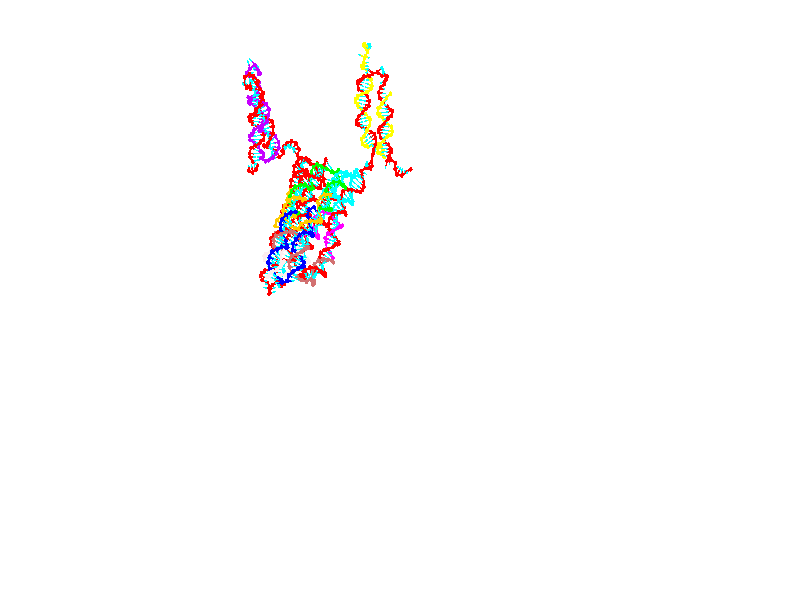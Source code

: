 // switches for output
#declare DRAW_BASES = 1; // possible values are 0, 1; only relevant for DNA ribbons
#declare DRAW_BASES_TYPE = 3; // possible values are 1, 2, 3; only relevant for DNA ribbons
#declare DRAW_FOG = 0; // set to 1 to enable fog

#include "colors.inc"

#include "transforms.inc"
background { rgb <1, 1, 1>}

#default {
   normal{
       ripples 0.25
       frequency 0.20
       turbulence 0.2
       lambda 5
   }
	finish {
		phong 0.1
		phong_size 40.
	}
}

// original window dimensions: 1024x640


// camera settings

camera {
	sky <0, 0.179814, -0.983701>
	up <0, 0.179814, -0.983701>
	right 1.6 * <1, 0, 0>
	location <25.469, 94.9851, 44.8844>
	look_at <25.469, 29.3977, 32.8955>
	direction <0, -65.5874, -11.9889>
	angle 67.0682
}


# declare cpy_camera_pos = <25.469, 94.9851, 44.8844>;
# if (DRAW_FOG = 1)
fog {
	fog_type 2
	up vnormalize(cpy_camera_pos)
	color rgbt<1,1,1,0.3>
	distance 1e-5
	fog_alt 3e-3
	fog_offset 28
}
# end


// LIGHTS

# declare lum = 6;
global_settings {
	ambient_light rgb lum * <0.05, 0.05, 0.05>
	max_trace_level 15
}# declare cpy_direct_light_amount = 0.25;
light_source
{	1000 * <-1, -1.16351, -0.803887>,
	rgb lum * cpy_direct_light_amount
	parallel
}

light_source
{	1000 * <1, 1.16351, 0.803887>,
	rgb lum * cpy_direct_light_amount
	parallel
}

// strand 0

// nucleotide -1

// particle -1
sphere {
	<4.464912, 15.229412, 15.071210> 0.250000
	pigment { color rgbt <1,0,0,0> }
	no_shadow
}
cylinder {
	<4.419045, 15.023942, 14.731094>,  <4.391524, 14.900661, 14.527025>, 0.100000
	pigment { color rgbt <1,0,0,0> }
	no_shadow
}
cylinder {
	<4.419045, 15.023942, 14.731094>,  <4.464912, 15.229412, 15.071210>, 0.100000
	pigment { color rgbt <1,0,0,0> }
	no_shadow
}

// particle -1
sphere {
	<4.419045, 15.023942, 14.731094> 0.100000
	pigment { color rgbt <1,0,0,0> }
	no_shadow
}
sphere {
	0, 1
	scale<0.080000,0.200000,0.300000>
	matrix <0.965554, 0.143621, -0.216977,
		0.233575, -0.845879, 0.479511,
		-0.114668, -0.513674, -0.850288,
		4.384645, 14.869840, 14.476007>
	pigment { color rgbt <0,1,1,0> }
	no_shadow
}
cylinder {
	<4.871301, 14.674021, 15.142300>,  <4.464912, 15.229412, 15.071210>, 0.130000
	pigment { color rgbt <1,0,0,0> }
	no_shadow
}

// nucleotide -1

// particle -1
sphere {
	<4.871301, 14.674021, 15.142300> 0.250000
	pigment { color rgbt <1,0,0,0> }
	no_shadow
}
cylinder {
	<4.820474, 14.767738, 14.756769>,  <4.789978, 14.823969, 14.525451>, 0.100000
	pigment { color rgbt <1,0,0,0> }
	no_shadow
}
cylinder {
	<4.820474, 14.767738, 14.756769>,  <4.871301, 14.674021, 15.142300>, 0.100000
	pigment { color rgbt <1,0,0,0> }
	no_shadow
}

// particle -1
sphere {
	<4.820474, 14.767738, 14.756769> 0.100000
	pigment { color rgbt <1,0,0,0> }
	no_shadow
}
sphere {
	0, 1
	scale<0.080000,0.200000,0.300000>
	matrix <0.985710, 0.138167, -0.096367,
		0.110591, -0.962298, -0.248502,
		-0.127068, 0.234293, -0.963826,
		4.782354, 14.838026, 14.467622>
	pigment { color rgbt <0,1,1,0> }
	no_shadow
}
cylinder {
	<5.203153, 14.180656, 14.563302>,  <4.871301, 14.674021, 15.142300>, 0.130000
	pigment { color rgbt <1,0,0,0> }
	no_shadow
}

// nucleotide -1

// particle -1
sphere {
	<5.203153, 14.180656, 14.563302> 0.250000
	pigment { color rgbt <1,0,0,0> }
	no_shadow
}
cylinder {
	<5.171864, 14.569528, 14.474984>,  <5.153090, 14.802851, 14.421993>, 0.100000
	pigment { color rgbt <1,0,0,0> }
	no_shadow
}
cylinder {
	<5.171864, 14.569528, 14.474984>,  <5.203153, 14.180656, 14.563302>, 0.100000
	pigment { color rgbt <1,0,0,0> }
	no_shadow
}

// particle -1
sphere {
	<5.171864, 14.569528, 14.474984> 0.100000
	pigment { color rgbt <1,0,0,0> }
	no_shadow
}
sphere {
	0, 1
	scale<0.080000,0.200000,0.300000>
	matrix <0.996474, 0.082985, 0.012361,
		0.030339, -0.219048, -0.975242,
		-0.078223, 0.972179, -0.220794,
		5.148397, 14.861181, 14.408746>
	pigment { color rgbt <0,1,1,0> }
	no_shadow
}
cylinder {
	<5.286595, 13.847566, 13.945848>,  <5.203153, 14.180656, 14.563302>, 0.130000
	pigment { color rgbt <1,0,0,0> }
	no_shadow
}

// nucleotide -1

// particle -1
sphere {
	<5.286595, 13.847566, 13.945848> 0.250000
	pigment { color rgbt <1,0,0,0> }
	no_shadow
}
cylinder {
	<5.251664, 14.244080, 13.985296>,  <5.230705, 14.481988, 14.008965>, 0.100000
	pigment { color rgbt <1,0,0,0> }
	no_shadow
}
cylinder {
	<5.251664, 14.244080, 13.985296>,  <5.286595, 13.847566, 13.945848>, 0.100000
	pigment { color rgbt <1,0,0,0> }
	no_shadow
}

// particle -1
sphere {
	<5.251664, 14.244080, 13.985296> 0.100000
	pigment { color rgbt <1,0,0,0> }
	no_shadow
}
sphere {
	0, 1
	scale<0.080000,0.200000,0.300000>
	matrix <0.034959, 0.101989, -0.994171,
		-0.995566, -0.083372, -0.043561,
		-0.087329, 0.991286, 0.098623,
		5.225465, 14.541466, 14.014883>
	pigment { color rgbt <0,1,1,0> }
	no_shadow
}
cylinder {
	<4.659641, 14.156780, 13.572522>,  <5.286595, 13.847566, 13.945848>, 0.130000
	pigment { color rgbt <1,0,0,0> }
	no_shadow
}

// nucleotide -1

// particle -1
sphere {
	<4.659641, 14.156780, 13.572522> 0.250000
	pigment { color rgbt <1,0,0,0> }
	no_shadow
}
cylinder {
	<4.953482, 14.423151, 13.624519>,  <5.129787, 14.582973, 13.655718>, 0.100000
	pigment { color rgbt <1,0,0,0> }
	no_shadow
}
cylinder {
	<4.953482, 14.423151, 13.624519>,  <4.659641, 14.156780, 13.572522>, 0.100000
	pigment { color rgbt <1,0,0,0> }
	no_shadow
}

// particle -1
sphere {
	<4.953482, 14.423151, 13.624519> 0.100000
	pigment { color rgbt <1,0,0,0> }
	no_shadow
}
sphere {
	0, 1
	scale<0.080000,0.200000,0.300000>
	matrix <-0.056863, 0.251341, -0.966227,
		-0.676110, 0.702402, 0.222503,
		0.734604, 0.665928, 0.129993,
		5.173863, 14.622930, 13.663517>
	pigment { color rgbt <0,1,1,0> }
	no_shadow
}
cylinder {
	<4.412805, 14.663066, 13.197307>,  <4.659641, 14.156780, 13.572522>, 0.130000
	pigment { color rgbt <1,0,0,0> }
	no_shadow
}

// nucleotide -1

// particle -1
sphere {
	<4.412805, 14.663066, 13.197307> 0.250000
	pigment { color rgbt <1,0,0,0> }
	no_shadow
}
cylinder {
	<4.803362, 14.742847, 13.230470>,  <5.037697, 14.790716, 13.250367>, 0.100000
	pigment { color rgbt <1,0,0,0> }
	no_shadow
}
cylinder {
	<4.803362, 14.742847, 13.230470>,  <4.412805, 14.663066, 13.197307>, 0.100000
	pigment { color rgbt <1,0,0,0> }
	no_shadow
}

// particle -1
sphere {
	<4.803362, 14.742847, 13.230470> 0.100000
	pigment { color rgbt <1,0,0,0> }
	no_shadow
}
sphere {
	0, 1
	scale<0.080000,0.200000,0.300000>
	matrix <0.019843, 0.299385, -0.953926,
		-0.215086, 0.933052, 0.288360,
		0.976393, 0.199455, 0.082908,
		5.096281, 14.802684, 13.255342>
	pigment { color rgbt <0,1,1,0> }
	no_shadow
}
cylinder {
	<4.556156, 15.425253, 13.069989>,  <4.412805, 14.663066, 13.197307>, 0.130000
	pigment { color rgbt <1,0,0,0> }
	no_shadow
}

// nucleotide -1

// particle -1
sphere {
	<4.556156, 15.425253, 13.069989> 0.250000
	pigment { color rgbt <1,0,0,0> }
	no_shadow
}
cylinder {
	<4.876981, 15.199303, 12.992414>,  <5.069476, 15.063732, 12.945869>, 0.100000
	pigment { color rgbt <1,0,0,0> }
	no_shadow
}
cylinder {
	<4.876981, 15.199303, 12.992414>,  <4.556156, 15.425253, 13.069989>, 0.100000
	pigment { color rgbt <1,0,0,0> }
	no_shadow
}

// particle -1
sphere {
	<4.876981, 15.199303, 12.992414> 0.100000
	pigment { color rgbt <1,0,0,0> }
	no_shadow
}
sphere {
	0, 1
	scale<0.080000,0.200000,0.300000>
	matrix <0.022286, 0.352801, -0.935433,
		0.596824, 0.745953, 0.295558,
		0.802063, -0.564876, -0.193936,
		5.117600, 15.029840, 12.934234>
	pigment { color rgbt <0,1,1,0> }
	no_shadow
}
cylinder {
	<4.838858, 15.866407, 12.563367>,  <4.556156, 15.425253, 13.069989>, 0.130000
	pigment { color rgbt <1,0,0,0> }
	no_shadow
}

// nucleotide -1

// particle -1
sphere {
	<4.838858, 15.866407, 12.563367> 0.250000
	pigment { color rgbt <1,0,0,0> }
	no_shadow
}
cylinder {
	<5.042953, 15.524118, 12.528969>,  <5.165410, 15.318745, 12.508330>, 0.100000
	pigment { color rgbt <1,0,0,0> }
	no_shadow
}
cylinder {
	<5.042953, 15.524118, 12.528969>,  <4.838858, 15.866407, 12.563367>, 0.100000
	pigment { color rgbt <1,0,0,0> }
	no_shadow
}

// particle -1
sphere {
	<5.042953, 15.524118, 12.528969> 0.100000
	pigment { color rgbt <1,0,0,0> }
	no_shadow
}
sphere {
	0, 1
	scale<0.080000,0.200000,0.300000>
	matrix <0.227522, 0.230734, -0.946042,
		0.829392, 0.463141, 0.312425,
		0.510238, -0.855723, -0.085995,
		5.196024, 15.267402, 12.503170>
	pigment { color rgbt <0,1,1,0> }
	no_shadow
}
cylinder {
	<5.500210, 16.037216, 12.359911>,  <4.838858, 15.866407, 12.563367>, 0.130000
	pigment { color rgbt <1,0,0,0> }
	no_shadow
}

// nucleotide -1

// particle -1
sphere {
	<5.500210, 16.037216, 12.359911> 0.250000
	pigment { color rgbt <1,0,0,0> }
	no_shadow
}
cylinder {
	<5.434995, 15.658335, 12.249476>,  <5.395866, 15.431005, 12.183216>, 0.100000
	pigment { color rgbt <1,0,0,0> }
	no_shadow
}
cylinder {
	<5.434995, 15.658335, 12.249476>,  <5.500210, 16.037216, 12.359911>, 0.100000
	pigment { color rgbt <1,0,0,0> }
	no_shadow
}

// particle -1
sphere {
	<5.434995, 15.658335, 12.249476> 0.100000
	pigment { color rgbt <1,0,0,0> }
	no_shadow
}
sphere {
	0, 1
	scale<0.080000,0.200000,0.300000>
	matrix <0.354807, 0.204821, -0.912228,
		0.920615, -0.246684, 0.302681,
		-0.163037, -0.947204, -0.276087,
		5.386084, 15.374173, 12.166651>
	pigment { color rgbt <0,1,1,0> }
	no_shadow
}
cylinder {
	<6.064608, 15.946890, 12.008559>,  <5.500210, 16.037216, 12.359911>, 0.130000
	pigment { color rgbt <1,0,0,0> }
	no_shadow
}

// nucleotide -1

// particle -1
sphere {
	<6.064608, 15.946890, 12.008559> 0.250000
	pigment { color rgbt <1,0,0,0> }
	no_shadow
}
cylinder {
	<5.825612, 15.659227, 11.866674>,  <5.682214, 15.486630, 11.781544>, 0.100000
	pigment { color rgbt <1,0,0,0> }
	no_shadow
}
cylinder {
	<5.825612, 15.659227, 11.866674>,  <6.064608, 15.946890, 12.008559>, 0.100000
	pigment { color rgbt <1,0,0,0> }
	no_shadow
}

// particle -1
sphere {
	<5.825612, 15.659227, 11.866674> 0.100000
	pigment { color rgbt <1,0,0,0> }
	no_shadow
}
sphere {
	0, 1
	scale<0.080000,0.200000,0.300000>
	matrix <0.459554, 0.055406, -0.886420,
		0.657127, -0.692636, 0.297386,
		-0.597490, -0.719156, -0.354713,
		5.646365, 15.443480, 11.760261>
	pigment { color rgbt <0,1,1,0> }
	no_shadow
}
cylinder {
	<6.397657, 15.571010, 11.513351>,  <6.064608, 15.946890, 12.008559>, 0.130000
	pigment { color rgbt <1,0,0,0> }
	no_shadow
}

// nucleotide -1

// particle -1
sphere {
	<6.397657, 15.571010, 11.513351> 0.250000
	pigment { color rgbt <1,0,0,0> }
	no_shadow
}
cylinder {
	<6.027346, 15.448947, 11.424075>,  <5.805160, 15.375710, 11.370509>, 0.100000
	pigment { color rgbt <1,0,0,0> }
	no_shadow
}
cylinder {
	<6.027346, 15.448947, 11.424075>,  <6.397657, 15.571010, 11.513351>, 0.100000
	pigment { color rgbt <1,0,0,0> }
	no_shadow
}

// particle -1
sphere {
	<6.027346, 15.448947, 11.424075> 0.100000
	pigment { color rgbt <1,0,0,0> }
	no_shadow
}
sphere {
	0, 1
	scale<0.080000,0.200000,0.300000>
	matrix <0.188500, 0.139166, -0.972163,
		0.327724, -0.942078, -0.071314,
		-0.925778, -0.305158, -0.223190,
		5.749613, 15.357400, 11.357118>
	pigment { color rgbt <0,1,1,0> }
	no_shadow
}
cylinder {
	<6.458346, 15.303391, 10.721716>,  <6.397657, 15.571010, 11.513351>, 0.130000
	pigment { color rgbt <1,0,0,0> }
	no_shadow
}

// nucleotide -1

// particle -1
sphere {
	<6.458346, 15.303391, 10.721716> 0.250000
	pigment { color rgbt <1,0,0,0> }
	no_shadow
}
cylinder {
	<6.070735, 15.366271, 10.797898>,  <5.838169, 15.403999, 10.843608>, 0.100000
	pigment { color rgbt <1,0,0,0> }
	no_shadow
}
cylinder {
	<6.070735, 15.366271, 10.797898>,  <6.458346, 15.303391, 10.721716>, 0.100000
	pigment { color rgbt <1,0,0,0> }
	no_shadow
}

// particle -1
sphere {
	<6.070735, 15.366271, 10.797898> 0.100000
	pigment { color rgbt <1,0,0,0> }
	no_shadow
}
sphere {
	0, 1
	scale<0.080000,0.200000,0.300000>
	matrix <-0.133509, 0.315313, -0.939549,
		-0.207751, -0.935877, -0.284560,
		-0.969028, 0.157201, 0.190455,
		5.780027, 15.413431, 10.855035>
	pigment { color rgbt <0,1,1,0> }
	no_shadow
}
cylinder {
	<6.004392, 15.032567, 10.120130>,  <6.458346, 15.303391, 10.721716>, 0.130000
	pigment { color rgbt <1,0,0,0> }
	no_shadow
}

// nucleotide -1

// particle -1
sphere {
	<6.004392, 15.032567, 10.120130> 0.250000
	pigment { color rgbt <1,0,0,0> }
	no_shadow
}
cylinder {
	<5.817442, 15.335103, 10.303219>,  <5.705272, 15.516624, 10.413073>, 0.100000
	pigment { color rgbt <1,0,0,0> }
	no_shadow
}
cylinder {
	<5.817442, 15.335103, 10.303219>,  <6.004392, 15.032567, 10.120130>, 0.100000
	pigment { color rgbt <1,0,0,0> }
	no_shadow
}

// particle -1
sphere {
	<5.817442, 15.335103, 10.303219> 0.100000
	pigment { color rgbt <1,0,0,0> }
	no_shadow
}
sphere {
	0, 1
	scale<0.080000,0.200000,0.300000>
	matrix <-0.185217, 0.422489, -0.887242,
		-0.864440, -0.499452, -0.057373,
		-0.467374, 0.756341, 0.457723,
		5.677230, 15.562005, 10.440536>
	pigment { color rgbt <0,1,1,0> }
	no_shadow
}
cylinder {
	<5.500994, 15.134389, 9.612914>,  <6.004392, 15.032567, 10.120130>, 0.130000
	pigment { color rgbt <1,0,0,0> }
	no_shadow
}

// nucleotide -1

// particle -1
sphere {
	<5.500994, 15.134389, 9.612914> 0.250000
	pigment { color rgbt <1,0,0,0> }
	no_shadow
}
cylinder {
	<5.466854, 15.454961, 9.849701>,  <5.446369, 15.647305, 9.991773>, 0.100000
	pigment { color rgbt <1,0,0,0> }
	no_shadow
}
cylinder {
	<5.466854, 15.454961, 9.849701>,  <5.500994, 15.134389, 9.612914>, 0.100000
	pigment { color rgbt <1,0,0,0> }
	no_shadow
}

// particle -1
sphere {
	<5.466854, 15.454961, 9.849701> 0.100000
	pigment { color rgbt <1,0,0,0> }
	no_shadow
}
sphere {
	0, 1
	scale<0.080000,0.200000,0.300000>
	matrix <-0.362064, 0.528570, -0.767805,
		-0.928238, -0.279863, 0.245055,
		-0.085351, 0.801431, 0.591966,
		5.441248, 15.695390, 10.027291>
	pigment { color rgbt <0,1,1,0> }
	no_shadow
}
cylinder {
	<4.803865, 15.497200, 9.483490>,  <5.500994, 15.134389, 9.612914>, 0.130000
	pigment { color rgbt <1,0,0,0> }
	no_shadow
}

// nucleotide -1

// particle -1
sphere {
	<4.803865, 15.497200, 9.483490> 0.250000
	pigment { color rgbt <1,0,0,0> }
	no_shadow
}
cylinder {
	<5.057539, 15.763991, 9.639926>,  <5.209743, 15.924067, 9.733788>, 0.100000
	pigment { color rgbt <1,0,0,0> }
	no_shadow
}
cylinder {
	<5.057539, 15.763991, 9.639926>,  <4.803865, 15.497200, 9.483490>, 0.100000
	pigment { color rgbt <1,0,0,0> }
	no_shadow
}

// particle -1
sphere {
	<5.057539, 15.763991, 9.639926> 0.100000
	pigment { color rgbt <1,0,0,0> }
	no_shadow
}
sphere {
	0, 1
	scale<0.080000,0.200000,0.300000>
	matrix <-0.128011, 0.589412, -0.797625,
		-0.762513, 0.455776, 0.459176,
		0.634183, 0.666979, 0.391090,
		5.247793, 15.964085, 9.757253>
	pigment { color rgbt <0,1,1,0> }
	no_shadow
}
cylinder {
	<4.617185, 16.165743, 9.360874>,  <4.803865, 15.497200, 9.483490>, 0.130000
	pigment { color rgbt <1,0,0,0> }
	no_shadow
}

// nucleotide -1

// particle -1
sphere {
	<4.617185, 16.165743, 9.360874> 0.250000
	pigment { color rgbt <1,0,0,0> }
	no_shadow
}
cylinder {
	<5.000067, 16.245520, 9.444761>,  <5.229796, 16.293386, 9.495093>, 0.100000
	pigment { color rgbt <1,0,0,0> }
	no_shadow
}
cylinder {
	<5.000067, 16.245520, 9.444761>,  <4.617185, 16.165743, 9.360874>, 0.100000
	pigment { color rgbt <1,0,0,0> }
	no_shadow
}

// particle -1
sphere {
	<5.000067, 16.245520, 9.444761> 0.100000
	pigment { color rgbt <1,0,0,0> }
	no_shadow
}
sphere {
	0, 1
	scale<0.080000,0.200000,0.300000>
	matrix <0.048608, 0.603548, -0.795844,
		-0.285301, 0.771979, 0.568024,
		0.957205, 0.199444, 0.209717,
		5.287228, 16.305353, 9.507676>
	pigment { color rgbt <0,1,1,0> }
	no_shadow
}
cylinder {
	<4.636081, 16.776785, 9.223495>,  <4.617185, 16.165743, 9.360874>, 0.130000
	pigment { color rgbt <1,0,0,0> }
	no_shadow
}

// nucleotide -1

// particle -1
sphere {
	<4.636081, 16.776785, 9.223495> 0.250000
	pigment { color rgbt <1,0,0,0> }
	no_shadow
}
cylinder {
	<5.025694, 16.686237, 9.225133>,  <5.259462, 16.631908, 9.226115>, 0.100000
	pigment { color rgbt <1,0,0,0> }
	no_shadow
}
cylinder {
	<5.025694, 16.686237, 9.225133>,  <4.636081, 16.776785, 9.223495>, 0.100000
	pigment { color rgbt <1,0,0,0> }
	no_shadow
}

// particle -1
sphere {
	<5.025694, 16.686237, 9.225133> 0.100000
	pigment { color rgbt <1,0,0,0> }
	no_shadow
}
sphere {
	0, 1
	scale<0.080000,0.200000,0.300000>
	matrix <0.168622, 0.713253, -0.680321,
		0.151083, 0.663346, 0.732903,
		0.974033, -0.226369, 0.004094,
		5.317904, 16.618326, 9.226361>
	pigment { color rgbt <0,1,1,0> }
	no_shadow
}
cylinder {
	<5.022028, 17.500538, 9.260255>,  <4.636081, 16.776785, 9.223495>, 0.130000
	pigment { color rgbt <1,0,0,0> }
	no_shadow
}

// nucleotide -1

// particle -1
sphere {
	<5.022028, 17.500538, 9.260255> 0.250000
	pigment { color rgbt <1,0,0,0> }
	no_shadow
}
cylinder {
	<5.287252, 17.227200, 9.138015>,  <5.446387, 17.063196, 9.064671>, 0.100000
	pigment { color rgbt <1,0,0,0> }
	no_shadow
}
cylinder {
	<5.287252, 17.227200, 9.138015>,  <5.022028, 17.500538, 9.260255>, 0.100000
	pigment { color rgbt <1,0,0,0> }
	no_shadow
}

// particle -1
sphere {
	<5.287252, 17.227200, 9.138015> 0.100000
	pigment { color rgbt <1,0,0,0> }
	no_shadow
}
sphere {
	0, 1
	scale<0.080000,0.200000,0.300000>
	matrix <0.248149, 0.585817, -0.771519,
		0.706239, 0.435728, 0.558002,
		0.663060, -0.683345, -0.305601,
		5.486170, 17.022196, 9.046334>
	pigment { color rgbt <0,1,1,0> }
	no_shadow
}
cylinder {
	<5.698212, 17.887747, 9.218117>,  <5.022028, 17.500538, 9.260255>, 0.130000
	pigment { color rgbt <1,0,0,0> }
	no_shadow
}

// nucleotide -1

// particle -1
sphere {
	<5.698212, 17.887747, 9.218117> 0.250000
	pigment { color rgbt <1,0,0,0> }
	no_shadow
}
cylinder {
	<5.687829, 17.562544, 8.985448>,  <5.681600, 17.367422, 8.845846>, 0.100000
	pigment { color rgbt <1,0,0,0> }
	no_shadow
}
cylinder {
	<5.687829, 17.562544, 8.985448>,  <5.698212, 17.887747, 9.218117>, 0.100000
	pigment { color rgbt <1,0,0,0> }
	no_shadow
}

// particle -1
sphere {
	<5.687829, 17.562544, 8.985448> 0.100000
	pigment { color rgbt <1,0,0,0> }
	no_shadow
}
sphere {
	0, 1
	scale<0.080000,0.200000,0.300000>
	matrix <0.174483, 0.569252, -0.803435,
		0.984318, -0.122346, 0.127081,
		-0.025956, -0.813009, -0.581673,
		5.680042, 17.318642, 8.810946>
	pigment { color rgbt <0,1,1,0> }
	no_shadow
}
cylinder {
	<6.325923, 18.021223, 8.858025>,  <5.698212, 17.887747, 9.218117>, 0.130000
	pigment { color rgbt <1,0,0,0> }
	no_shadow
}

// nucleotide -1

// particle -1
sphere {
	<6.325923, 18.021223, 8.858025> 0.250000
	pigment { color rgbt <1,0,0,0> }
	no_shadow
}
cylinder {
	<6.114655, 17.763689, 8.636571>,  <5.987894, 17.609169, 8.503699>, 0.100000
	pigment { color rgbt <1,0,0,0> }
	no_shadow
}
cylinder {
	<6.114655, 17.763689, 8.636571>,  <6.325923, 18.021223, 8.858025>, 0.100000
	pigment { color rgbt <1,0,0,0> }
	no_shadow
}

// particle -1
sphere {
	<6.114655, 17.763689, 8.636571> 0.100000
	pigment { color rgbt <1,0,0,0> }
	no_shadow
}
sphere {
	0, 1
	scale<0.080000,0.200000,0.300000>
	matrix <0.220345, 0.525741, -0.821611,
		0.820051, -0.555941, -0.135814,
		-0.528171, -0.643837, -0.553633,
		5.956204, 17.570538, 8.470481>
	pigment { color rgbt <0,1,1,0> }
	no_shadow
}
cylinder {
	<6.695693, 17.975410, 8.217480>,  <6.325923, 18.021223, 8.858025>, 0.130000
	pigment { color rgbt <1,0,0,0> }
	no_shadow
}

// nucleotide -1

// particle -1
sphere {
	<6.695693, 17.975410, 8.217480> 0.250000
	pigment { color rgbt <1,0,0,0> }
	no_shadow
}
cylinder {
	<6.333465, 17.831711, 8.127252>,  <6.116128, 17.745491, 8.073115>, 0.100000
	pigment { color rgbt <1,0,0,0> }
	no_shadow
}
cylinder {
	<6.333465, 17.831711, 8.127252>,  <6.695693, 17.975410, 8.217480>, 0.100000
	pigment { color rgbt <1,0,0,0> }
	no_shadow
}

// particle -1
sphere {
	<6.333465, 17.831711, 8.127252> 0.100000
	pigment { color rgbt <1,0,0,0> }
	no_shadow
}
sphere {
	0, 1
	scale<0.080000,0.200000,0.300000>
	matrix <0.017207, 0.500211, -0.865733,
		0.423845, -0.787864, -0.446795,
		-0.905571, -0.359248, -0.225568,
		6.061794, 17.723936, 8.059581>
	pigment { color rgbt <0,1,1,0> }
	no_shadow
}
cylinder {
	<6.663083, 17.507589, 7.539055>,  <6.695693, 17.975410, 8.217480>, 0.130000
	pigment { color rgbt <1,0,0,0> }
	no_shadow
}

// nucleotide -1

// particle -1
sphere {
	<6.663083, 17.507589, 7.539055> 0.250000
	pigment { color rgbt <1,0,0,0> }
	no_shadow
}
cylinder {
	<6.296765, 17.656075, 7.600404>,  <6.076975, 17.745167, 7.637214>, 0.100000
	pigment { color rgbt <1,0,0,0> }
	no_shadow
}
cylinder {
	<6.296765, 17.656075, 7.600404>,  <6.663083, 17.507589, 7.539055>, 0.100000
	pigment { color rgbt <1,0,0,0> }
	no_shadow
}

// particle -1
sphere {
	<6.296765, 17.656075, 7.600404> 0.100000
	pigment { color rgbt <1,0,0,0> }
	no_shadow
}
sphere {
	0, 1
	scale<0.080000,0.200000,0.300000>
	matrix <0.050861, 0.485962, -0.872499,
		-0.398418, -0.791227, -0.463921,
		-0.915793, 0.371215, 0.153373,
		6.022027, 17.767439, 7.646416>
	pigment { color rgbt <0,1,1,0> }
	no_shadow
}
cylinder {
	<6.291671, 17.589397, 6.858745>,  <6.663083, 17.507589, 7.539055>, 0.130000
	pigment { color rgbt <1,0,0,0> }
	no_shadow
}

// nucleotide -1

// particle -1
sphere {
	<6.291671, 17.589397, 6.858745> 0.250000
	pigment { color rgbt <1,0,0,0> }
	no_shadow
}
cylinder {
	<6.073169, 17.838669, 7.082621>,  <5.942068, 17.988232, 7.216947>, 0.100000
	pigment { color rgbt <1,0,0,0> }
	no_shadow
}
cylinder {
	<6.073169, 17.838669, 7.082621>,  <6.291671, 17.589397, 6.858745>, 0.100000
	pigment { color rgbt <1,0,0,0> }
	no_shadow
}

// particle -1
sphere {
	<6.073169, 17.838669, 7.082621> 0.100000
	pigment { color rgbt <1,0,0,0> }
	no_shadow
}
sphere {
	0, 1
	scale<0.080000,0.200000,0.300000>
	matrix <-0.129719, 0.597193, -0.791538,
		-0.827513, -0.504985, -0.245382,
		-0.546255, 0.623178, 0.559692,
		5.909292, 18.025621, 7.250529>
	pigment { color rgbt <0,1,1,0> }
	no_shadow
}
cylinder {
	<5.674507, 17.841362, 6.427345>,  <6.291671, 17.589397, 6.858745>, 0.130000
	pigment { color rgbt <1,0,0,0> }
	no_shadow
}

// nucleotide -1

// particle -1
sphere {
	<5.674507, 17.841362, 6.427345> 0.250000
	pigment { color rgbt <1,0,0,0> }
	no_shadow
}
cylinder {
	<5.702746, 18.096733, 6.733920>,  <5.719690, 18.249956, 6.917864>, 0.100000
	pigment { color rgbt <1,0,0,0> }
	no_shadow
}
cylinder {
	<5.702746, 18.096733, 6.733920>,  <5.674507, 17.841362, 6.427345>, 0.100000
	pigment { color rgbt <1,0,0,0> }
	no_shadow
}

// particle -1
sphere {
	<5.702746, 18.096733, 6.733920> 0.100000
	pigment { color rgbt <1,0,0,0> }
	no_shadow
}
sphere {
	0, 1
	scale<0.080000,0.200000,0.300000>
	matrix <-0.093754, 0.769198, -0.632095,
		-0.993089, -0.027231, 0.114160,
		0.070599, 0.638430, 0.766435,
		5.723926, 18.288261, 6.963850>
	pigment { color rgbt <0,1,1,0> }
	no_shadow
}
cylinder {
	<5.040979, 18.241547, 6.425683>,  <5.674507, 17.841362, 6.427345>, 0.130000
	pigment { color rgbt <1,0,0,0> }
	no_shadow
}

// nucleotide -1

// particle -1
sphere {
	<5.040979, 18.241547, 6.425683> 0.250000
	pigment { color rgbt <1,0,0,0> }
	no_shadow
}
cylinder {
	<5.336395, 18.460032, 6.583777>,  <5.513645, 18.591124, 6.678633>, 0.100000
	pigment { color rgbt <1,0,0,0> }
	no_shadow
}
cylinder {
	<5.336395, 18.460032, 6.583777>,  <5.040979, 18.241547, 6.425683>, 0.100000
	pigment { color rgbt <1,0,0,0> }
	no_shadow
}

// particle -1
sphere {
	<5.336395, 18.460032, 6.583777> 0.100000
	pigment { color rgbt <1,0,0,0> }
	no_shadow
}
sphere {
	0, 1
	scale<0.080000,0.200000,0.300000>
	matrix <-0.345881, 0.810150, -0.473310,
		-0.578727, 0.212855, 0.787253,
		0.738540, 0.546214, 0.395234,
		5.557957, 18.623896, 6.702347>
	pigment { color rgbt <0,1,1,0> }
	no_shadow
}
cylinder {
	<4.763296, 18.857618, 6.553076>,  <5.040979, 18.241547, 6.425683>, 0.130000
	pigment { color rgbt <1,0,0,0> }
	no_shadow
}

// nucleotide -1

// particle -1
sphere {
	<4.763296, 18.857618, 6.553076> 0.250000
	pigment { color rgbt <1,0,0,0> }
	no_shadow
}
cylinder {
	<5.154075, 18.942739, 6.559838>,  <5.388543, 18.993813, 6.563895>, 0.100000
	pigment { color rgbt <1,0,0,0> }
	no_shadow
}
cylinder {
	<5.154075, 18.942739, 6.559838>,  <4.763296, 18.857618, 6.553076>, 0.100000
	pigment { color rgbt <1,0,0,0> }
	no_shadow
}

// particle -1
sphere {
	<5.154075, 18.942739, 6.559838> 0.100000
	pigment { color rgbt <1,0,0,0> }
	no_shadow
}
sphere {
	0, 1
	scale<0.080000,0.200000,0.300000>
	matrix <-0.187349, 0.892650, -0.409971,
		-0.102333, 0.397354, 0.911942,
		0.976949, 0.212805, 0.016904,
		5.447160, 19.006580, 6.564909>
	pigment { color rgbt <0,1,1,0> }
	no_shadow
}
cylinder {
	<4.866165, 19.500095, 6.981908>,  <4.763296, 18.857618, 6.553076>, 0.130000
	pigment { color rgbt <1,0,0,0> }
	no_shadow
}

// nucleotide -1

// particle -1
sphere {
	<4.866165, 19.500095, 6.981908> 0.250000
	pigment { color rgbt <1,0,0,0> }
	no_shadow
}
cylinder {
	<5.148902, 19.436863, 6.706116>,  <5.318544, 19.398924, 6.540640>, 0.100000
	pigment { color rgbt <1,0,0,0> }
	no_shadow
}
cylinder {
	<5.148902, 19.436863, 6.706116>,  <4.866165, 19.500095, 6.981908>, 0.100000
	pigment { color rgbt <1,0,0,0> }
	no_shadow
}

// particle -1
sphere {
	<5.148902, 19.436863, 6.706116> 0.100000
	pigment { color rgbt <1,0,0,0> }
	no_shadow
}
sphere {
	0, 1
	scale<0.080000,0.200000,0.300000>
	matrix <-0.207947, 0.885204, -0.416140,
		0.676115, 0.437521, 0.592827,
		0.706843, -0.158082, -0.689481,
		5.360955, 19.389439, 6.499271>
	pigment { color rgbt <0,1,1,0> }
	no_shadow
}
cylinder {
	<5.466518, 20.033302, 7.054222>,  <4.866165, 19.500095, 6.981908>, 0.130000
	pigment { color rgbt <1,0,0,0> }
	no_shadow
}

// nucleotide -1

// particle -1
sphere {
	<5.466518, 20.033302, 7.054222> 0.250000
	pigment { color rgbt <1,0,0,0> }
	no_shadow
}
cylinder {
	<5.442222, 19.897013, 6.678942>,  <5.427644, 19.815239, 6.453774>, 0.100000
	pigment { color rgbt <1,0,0,0> }
	no_shadow
}
cylinder {
	<5.442222, 19.897013, 6.678942>,  <5.466518, 20.033302, 7.054222>, 0.100000
	pigment { color rgbt <1,0,0,0> }
	no_shadow
}

// particle -1
sphere {
	<5.442222, 19.897013, 6.678942> 0.100000
	pigment { color rgbt <1,0,0,0> }
	no_shadow
}
sphere {
	0, 1
	scale<0.080000,0.200000,0.300000>
	matrix <-0.010571, 0.940102, -0.340731,
		0.998098, -0.010779, -0.060704,
		-0.060741, -0.340724, -0.938199,
		5.423999, 19.794796, 6.397482>
	pigment { color rgbt <0,1,1,0> }
	no_shadow
}
cylinder {
	<4.844217, 20.402334, 6.960354>,  <5.466518, 20.033302, 7.054222>, 0.130000
	pigment { color rgbt <1,0,0,0> }
	no_shadow
}

// nucleotide -1

// particle -1
sphere {
	<4.844217, 20.402334, 6.960354> 0.250000
	pigment { color rgbt <1,0,0,0> }
	no_shadow
}
cylinder {
	<4.825245, 20.762434, 7.133469>,  <4.813862, 20.978493, 7.237337>, 0.100000
	pigment { color rgbt <1,0,0,0> }
	no_shadow
}
cylinder {
	<4.825245, 20.762434, 7.133469>,  <4.844217, 20.402334, 6.960354>, 0.100000
	pigment { color rgbt <1,0,0,0> }
	no_shadow
}

// particle -1
sphere {
	<4.825245, 20.762434, 7.133469> 0.100000
	pigment { color rgbt <1,0,0,0> }
	no_shadow
}
sphere {
	0, 1
	scale<0.080000,0.200000,0.300000>
	matrix <0.964377, 0.154155, -0.214973,
		-0.260245, 0.407173, -0.875490,
		-0.047430, 0.900248, 0.432786,
		4.811017, 21.032509, 7.263305>
	pigment { color rgbt <0,1,1,0> }
	no_shadow
}
cylinder {
	<4.930024, 21.004259, 6.452362>,  <4.844217, 20.402334, 6.960354>, 0.130000
	pigment { color rgbt <1,0,0,0> }
	no_shadow
}

// nucleotide -1

// particle -1
sphere {
	<4.930024, 21.004259, 6.452362> 0.250000
	pigment { color rgbt <1,0,0,0> }
	no_shadow
}
cylinder {
	<5.060577, 21.050560, 6.827611>,  <5.138909, 21.078341, 7.052761>, 0.100000
	pigment { color rgbt <1,0,0,0> }
	no_shadow
}
cylinder {
	<5.060577, 21.050560, 6.827611>,  <4.930024, 21.004259, 6.452362>, 0.100000
	pigment { color rgbt <1,0,0,0> }
	no_shadow
}

// particle -1
sphere {
	<5.060577, 21.050560, 6.827611> 0.100000
	pigment { color rgbt <1,0,0,0> }
	no_shadow
}
sphere {
	0, 1
	scale<0.080000,0.200000,0.300000>
	matrix <0.941861, 0.043992, -0.333112,
		-0.079829, 0.992303, -0.094666,
		0.326383, 0.115754, 0.938123,
		5.158492, 21.085287, 7.109048>
	pigment { color rgbt <0,1,1,0> }
	no_shadow
}
cylinder {
	<5.653239, 21.269670, 6.251716>,  <4.930024, 21.004259, 6.452362>, 0.130000
	pigment { color rgbt <1,0,0,0> }
	no_shadow
}

// nucleotide -1

// particle -1
sphere {
	<5.653239, 21.269670, 6.251716> 0.250000
	pigment { color rgbt <1,0,0,0> }
	no_shadow
}
cylinder {
	<5.645121, 21.172279, 6.639594>,  <5.640249, 21.113846, 6.872320>, 0.100000
	pigment { color rgbt <1,0,0,0> }
	no_shadow
}
cylinder {
	<5.645121, 21.172279, 6.639594>,  <5.653239, 21.269670, 6.251716>, 0.100000
	pigment { color rgbt <1,0,0,0> }
	no_shadow
}

// particle -1
sphere {
	<5.645121, 21.172279, 6.639594> 0.100000
	pigment { color rgbt <1,0,0,0> }
	no_shadow
}
sphere {
	0, 1
	scale<0.080000,0.200000,0.300000>
	matrix <0.959408, -0.277623, -0.049626,
		0.281292, 0.929325, 0.239228,
		-0.020296, -0.243476, 0.969694,
		5.639032, 21.099236, 6.930502>
	pigment { color rgbt <0,1,1,0> }
	no_shadow
}
cylinder {
	<6.269128, 21.568182, 6.626135>,  <5.653239, 21.269670, 6.251716>, 0.130000
	pigment { color rgbt <1,0,0,0> }
	no_shadow
}

// nucleotide -1

// particle -1
sphere {
	<6.269128, 21.568182, 6.626135> 0.250000
	pigment { color rgbt <1,0,0,0> }
	no_shadow
}
cylinder {
	<6.140582, 21.249430, 6.830763>,  <6.063454, 21.058178, 6.953540>, 0.100000
	pigment { color rgbt <1,0,0,0> }
	no_shadow
}
cylinder {
	<6.140582, 21.249430, 6.830763>,  <6.269128, 21.568182, 6.626135>, 0.100000
	pigment { color rgbt <1,0,0,0> }
	no_shadow
}

// particle -1
sphere {
	<6.140582, 21.249430, 6.830763> 0.100000
	pigment { color rgbt <1,0,0,0> }
	no_shadow
}
sphere {
	0, 1
	scale<0.080000,0.200000,0.300000>
	matrix <0.855581, -0.475868, -0.203792,
		0.405838, 0.372198, 0.834724,
		-0.321367, -0.796880, 0.511571,
		6.044171, 21.010366, 6.984235>
	pigment { color rgbt <0,1,1,0> }
	no_shadow
}
cylinder {
	<6.847197, 21.322618, 7.084688>,  <6.269128, 21.568182, 6.626135>, 0.130000
	pigment { color rgbt <1,0,0,0> }
	no_shadow
}

// nucleotide -1

// particle -1
sphere {
	<6.847197, 21.322618, 7.084688> 0.250000
	pigment { color rgbt <1,0,0,0> }
	no_shadow
}
cylinder {
	<6.607812, 21.012249, 7.004899>,  <6.464182, 20.826027, 6.957026>, 0.100000
	pigment { color rgbt <1,0,0,0> }
	no_shadow
}
cylinder {
	<6.607812, 21.012249, 7.004899>,  <6.847197, 21.322618, 7.084688>, 0.100000
	pigment { color rgbt <1,0,0,0> }
	no_shadow
}

// particle -1
sphere {
	<6.607812, 21.012249, 7.004899> 0.100000
	pigment { color rgbt <1,0,0,0> }
	no_shadow
}
sphere {
	0, 1
	scale<0.080000,0.200000,0.300000>
	matrix <0.787260, -0.615729, 0.033160,
		-0.148549, -0.137191, 0.979342,
		-0.598460, -0.775923, -0.199471,
		6.428275, 20.779472, 6.945057>
	pigment { color rgbt <0,1,1,0> }
	no_shadow
}
cylinder {
	<6.841812, 21.893167, 7.615201>,  <6.847197, 21.322618, 7.084688>, 0.130000
	pigment { color rgbt <1,0,0,0> }
	no_shadow
}

// nucleotide -1

// particle -1
sphere {
	<6.841812, 21.893167, 7.615201> 0.250000
	pigment { color rgbt <1,0,0,0> }
	no_shadow
}
cylinder {
	<6.478309, 21.960907, 7.462634>,  <6.260207, 22.001551, 7.371093>, 0.100000
	pigment { color rgbt <1,0,0,0> }
	no_shadow
}
cylinder {
	<6.478309, 21.960907, 7.462634>,  <6.841812, 21.893167, 7.615201>, 0.100000
	pigment { color rgbt <1,0,0,0> }
	no_shadow
}

// particle -1
sphere {
	<6.478309, 21.960907, 7.462634> 0.100000
	pigment { color rgbt <1,0,0,0> }
	no_shadow
}
sphere {
	0, 1
	scale<0.080000,0.200000,0.300000>
	matrix <0.414925, 0.464485, -0.782362,
		0.044672, -0.869238, -0.492372,
		-0.908758, 0.169348, -0.381418,
		6.205681, 22.011711, 7.348208>
	pigment { color rgbt <0,1,1,0> }
	no_shadow
}
cylinder {
	<7.101065, 21.296701, 7.957320>,  <6.841812, 21.893167, 7.615201>, 0.130000
	pigment { color rgbt <1,0,0,0> }
	no_shadow
}

// nucleotide -1

// particle -1
sphere {
	<7.101065, 21.296701, 7.957320> 0.250000
	pigment { color rgbt <1,0,0,0> }
	no_shadow
}
cylinder {
	<6.914738, 21.535030, 8.219009>,  <6.802941, 21.678028, 8.376023>, 0.100000
	pigment { color rgbt <1,0,0,0> }
	no_shadow
}
cylinder {
	<6.914738, 21.535030, 8.219009>,  <7.101065, 21.296701, 7.957320>, 0.100000
	pigment { color rgbt <1,0,0,0> }
	no_shadow
}

// particle -1
sphere {
	<6.914738, 21.535030, 8.219009> 0.100000
	pigment { color rgbt <1,0,0,0> }
	no_shadow
}
sphere {
	0, 1
	scale<0.080000,0.200000,0.300000>
	matrix <0.462835, -0.466082, 0.754023,
		0.754186, 0.654035, -0.058658,
		-0.465818, 0.595823, 0.654223,
		6.774992, 21.713778, 8.415277>
	pigment { color rgbt <0,1,1,0> }
	no_shadow
}
cylinder {
	<7.594189, 21.365187, 8.517073>,  <7.101065, 21.296701, 7.957320>, 0.130000
	pigment { color rgbt <1,0,0,0> }
	no_shadow
}

// nucleotide -1

// particle -1
sphere {
	<7.594189, 21.365187, 8.517073> 0.250000
	pigment { color rgbt <1,0,0,0> }
	no_shadow
}
cylinder {
	<7.211415, 21.395678, 8.629119>,  <6.981751, 21.413971, 8.696346>, 0.100000
	pigment { color rgbt <1,0,0,0> }
	no_shadow
}
cylinder {
	<7.211415, 21.395678, 8.629119>,  <7.594189, 21.365187, 8.517073>, 0.100000
	pigment { color rgbt <1,0,0,0> }
	no_shadow
}

// particle -1
sphere {
	<7.211415, 21.395678, 8.629119> 0.100000
	pigment { color rgbt <1,0,0,0> }
	no_shadow
}
sphere {
	0, 1
	scale<0.080000,0.200000,0.300000>
	matrix <0.152097, -0.690232, 0.707422,
		0.247269, 0.719562, 0.648913,
		-0.956935, 0.076226, 0.280116,
		6.924335, 21.418545, 8.713154>
	pigment { color rgbt <0,1,1,0> }
	no_shadow
}
cylinder {
	<7.528959, 21.654055, 9.243403>,  <7.594189, 21.365187, 8.517073>, 0.130000
	pigment { color rgbt <1,0,0,0> }
	no_shadow
}

// nucleotide -1

// particle -1
sphere {
	<7.528959, 21.654055, 9.243403> 0.250000
	pigment { color rgbt <1,0,0,0> }
	no_shadow
}
cylinder {
	<7.191930, 21.454643, 9.161878>,  <6.989713, 21.334995, 9.112962>, 0.100000
	pigment { color rgbt <1,0,0,0> }
	no_shadow
}
cylinder {
	<7.191930, 21.454643, 9.161878>,  <7.528959, 21.654055, 9.243403>, 0.100000
	pigment { color rgbt <1,0,0,0> }
	no_shadow
}

// particle -1
sphere {
	<7.191930, 21.454643, 9.161878> 0.100000
	pigment { color rgbt <1,0,0,0> }
	no_shadow
}
sphere {
	0, 1
	scale<0.080000,0.200000,0.300000>
	matrix <0.124585, -0.548573, 0.826769,
		-0.523976, 0.671220, 0.524321,
		-0.842572, -0.498529, -0.203815,
		6.939158, 21.305084, 9.100733>
	pigment { color rgbt <0,1,1,0> }
	no_shadow
}
cylinder {
	<7.205414, 21.517328, 9.959605>,  <7.528959, 21.654055, 9.243403>, 0.130000
	pigment { color rgbt <1,0,0,0> }
	no_shadow
}

// nucleotide -1

// particle -1
sphere {
	<7.205414, 21.517328, 9.959605> 0.250000
	pigment { color rgbt <1,0,0,0> }
	no_shadow
}
cylinder {
	<7.036783, 21.251390, 9.712946>,  <6.935605, 21.091827, 9.564951>, 0.100000
	pigment { color rgbt <1,0,0,0> }
	no_shadow
}
cylinder {
	<7.036783, 21.251390, 9.712946>,  <7.205414, 21.517328, 9.959605>, 0.100000
	pigment { color rgbt <1,0,0,0> }
	no_shadow
}

// particle -1
sphere {
	<7.036783, 21.251390, 9.712946> 0.100000
	pigment { color rgbt <1,0,0,0> }
	no_shadow
}
sphere {
	0, 1
	scale<0.080000,0.200000,0.300000>
	matrix <0.073239, -0.702774, 0.707633,
		-0.903830, 0.253159, 0.344966,
		-0.421576, -0.664845, -0.616647,
		6.910310, 21.051937, 9.527951>
	pigment { color rgbt <0,1,1,0> }
	no_shadow
}
cylinder {
	<6.678878, 21.295113, 10.380334>,  <7.205414, 21.517328, 9.959605>, 0.130000
	pigment { color rgbt <1,0,0,0> }
	no_shadow
}

// nucleotide -1

// particle -1
sphere {
	<6.678878, 21.295113, 10.380334> 0.250000
	pigment { color rgbt <1,0,0,0> }
	no_shadow
}
cylinder {
	<6.750541, 21.036177, 10.083995>,  <6.793539, 20.880816, 9.906192>, 0.100000
	pigment { color rgbt <1,0,0,0> }
	no_shadow
}
cylinder {
	<6.750541, 21.036177, 10.083995>,  <6.678878, 21.295113, 10.380334>, 0.100000
	pigment { color rgbt <1,0,0,0> }
	no_shadow
}

// particle -1
sphere {
	<6.750541, 21.036177, 10.083995> 0.100000
	pigment { color rgbt <1,0,0,0> }
	no_shadow
}
sphere {
	0, 1
	scale<0.080000,0.200000,0.300000>
	matrix <0.208429, -0.710964, 0.671631,
		-0.961488, -0.274742, 0.007550,
		0.179158, -0.647339, -0.740847,
		6.804288, 20.841974, 9.861741>
	pigment { color rgbt <0,1,1,0> }
	no_shadow
}
cylinder {
	<6.432940, 20.708509, 10.568144>,  <6.678878, 21.295113, 10.380334>, 0.130000
	pigment { color rgbt <1,0,0,0> }
	no_shadow
}

// nucleotide -1

// particle -1
sphere {
	<6.432940, 20.708509, 10.568144> 0.250000
	pigment { color rgbt <1,0,0,0> }
	no_shadow
}
cylinder {
	<6.674050, 20.586809, 10.273093>,  <6.818716, 20.513788, 10.096063>, 0.100000
	pigment { color rgbt <1,0,0,0> }
	no_shadow
}
cylinder {
	<6.674050, 20.586809, 10.273093>,  <6.432940, 20.708509, 10.568144>, 0.100000
	pigment { color rgbt <1,0,0,0> }
	no_shadow
}

// particle -1
sphere {
	<6.674050, 20.586809, 10.273093> 0.100000
	pigment { color rgbt <1,0,0,0> }
	no_shadow
}
sphere {
	0, 1
	scale<0.080000,0.200000,0.300000>
	matrix <0.183898, -0.846587, 0.499471,
		-0.776431, -0.436717, -0.454350,
		0.602774, -0.304251, -0.737628,
		6.854882, 20.495533, 10.051805>
	pigment { color rgbt <0,1,1,0> }
	no_shadow
}
cylinder {
	<6.145259, 20.077139, 10.394087>,  <6.432940, 20.708509, 10.568144>, 0.130000
	pigment { color rgbt <1,0,0,0> }
	no_shadow
}

// nucleotide -1

// particle -1
sphere {
	<6.145259, 20.077139, 10.394087> 0.250000
	pigment { color rgbt <1,0,0,0> }
	no_shadow
}
cylinder {
	<6.527329, 20.102095, 10.278328>,  <6.756571, 20.117067, 10.208873>, 0.100000
	pigment { color rgbt <1,0,0,0> }
	no_shadow
}
cylinder {
	<6.527329, 20.102095, 10.278328>,  <6.145259, 20.077139, 10.394087>, 0.100000
	pigment { color rgbt <1,0,0,0> }
	no_shadow
}

// particle -1
sphere {
	<6.527329, 20.102095, 10.278328> 0.100000
	pigment { color rgbt <1,0,0,0> }
	no_shadow
}
sphere {
	0, 1
	scale<0.080000,0.200000,0.300000>
	matrix <0.175238, -0.907040, 0.382844,
		-0.238610, -0.416396, -0.877314,
		0.955174, 0.062389, -0.289398,
		6.813881, 20.120811, 10.191508>
	pigment { color rgbt <0,1,1,0> }
	no_shadow
}
cylinder {
	<6.316623, 19.347065, 10.124309>,  <6.145259, 20.077139, 10.394087>, 0.130000
	pigment { color rgbt <1,0,0,0> }
	no_shadow
}

// nucleotide -1

// particle -1
sphere {
	<6.316623, 19.347065, 10.124309> 0.250000
	pigment { color rgbt <1,0,0,0> }
	no_shadow
}
cylinder {
	<6.665596, 19.520281, 10.214942>,  <6.874979, 19.624210, 10.269322>, 0.100000
	pigment { color rgbt <1,0,0,0> }
	no_shadow
}
cylinder {
	<6.665596, 19.520281, 10.214942>,  <6.316623, 19.347065, 10.124309>, 0.100000
	pigment { color rgbt <1,0,0,0> }
	no_shadow
}

// particle -1
sphere {
	<6.665596, 19.520281, 10.214942> 0.100000
	pigment { color rgbt <1,0,0,0> }
	no_shadow
}
sphere {
	0, 1
	scale<0.080000,0.200000,0.300000>
	matrix <0.330435, -0.864226, 0.379377,
		0.360105, -0.256109, -0.897069,
		0.872432, 0.433038, 0.226585,
		6.927326, 19.650192, 10.282917>
	pigment { color rgbt <0,1,1,0> }
	no_shadow
}
cylinder {
	<6.935427, 18.856861, 9.931560>,  <6.316623, 19.347065, 10.124309>, 0.130000
	pigment { color rgbt <1,0,0,0> }
	no_shadow
}

// nucleotide -1

// particle -1
sphere {
	<6.935427, 18.856861, 9.931560> 0.250000
	pigment { color rgbt <1,0,0,0> }
	no_shadow
}
cylinder {
	<7.083928, 19.107599, 10.205564>,  <7.173028, 19.258041, 10.369966>, 0.100000
	pigment { color rgbt <1,0,0,0> }
	no_shadow
}
cylinder {
	<7.083928, 19.107599, 10.205564>,  <6.935427, 18.856861, 9.931560>, 0.100000
	pigment { color rgbt <1,0,0,0> }
	no_shadow
}

// particle -1
sphere {
	<7.083928, 19.107599, 10.205564> 0.100000
	pigment { color rgbt <1,0,0,0> }
	no_shadow
}
sphere {
	0, 1
	scale<0.080000,0.200000,0.300000>
	matrix <0.434311, -0.769287, 0.468585,
		0.820698, 0.123544, -0.557845,
		0.371252, 0.626845, 0.685009,
		7.195303, 19.295652, 10.411066>
	pigment { color rgbt <0,1,1,0> }
	no_shadow
}
cylinder {
	<7.534616, 18.597479, 10.054686>,  <6.935427, 18.856861, 9.931560>, 0.130000
	pigment { color rgbt <1,0,0,0> }
	no_shadow
}

// nucleotide -1

// particle -1
sphere {
	<7.534616, 18.597479, 10.054686> 0.250000
	pigment { color rgbt <1,0,0,0> }
	no_shadow
}
cylinder {
	<7.507092, 18.842972, 10.369290>,  <7.490577, 18.990267, 10.558053>, 0.100000
	pigment { color rgbt <1,0,0,0> }
	no_shadow
}
cylinder {
	<7.507092, 18.842972, 10.369290>,  <7.534616, 18.597479, 10.054686>, 0.100000
	pigment { color rgbt <1,0,0,0> }
	no_shadow
}

// particle -1
sphere {
	<7.507092, 18.842972, 10.369290> 0.100000
	pigment { color rgbt <1,0,0,0> }
	no_shadow
}
sphere {
	0, 1
	scale<0.080000,0.200000,0.300000>
	matrix <0.441127, -0.688402, 0.575768,
		0.894803, 0.386571, -0.223363,
		-0.068811, 0.613731, 0.786511,
		7.486449, 19.027092, 10.605244>
	pigment { color rgbt <0,1,1,0> }
	no_shadow
}
cylinder {
	<8.209572, 18.519190, 10.526170>,  <7.534616, 18.597479, 10.054686>, 0.130000
	pigment { color rgbt <1,0,0,0> }
	no_shadow
}

// nucleotide -1

// particle -1
sphere {
	<8.209572, 18.519190, 10.526170> 0.250000
	pigment { color rgbt <1,0,0,0> }
	no_shadow
}
cylinder {
	<7.900996, 18.656523, 10.740460>,  <7.715850, 18.738922, 10.869035>, 0.100000
	pigment { color rgbt <1,0,0,0> }
	no_shadow
}
cylinder {
	<7.900996, 18.656523, 10.740460>,  <8.209572, 18.519190, 10.526170>, 0.100000
	pigment { color rgbt <1,0,0,0> }
	no_shadow
}

// particle -1
sphere {
	<7.900996, 18.656523, 10.740460> 0.100000
	pigment { color rgbt <1,0,0,0> }
	no_shadow
}
sphere {
	0, 1
	scale<0.080000,0.200000,0.300000>
	matrix <0.214867, -0.651922, 0.727207,
		0.598926, 0.676106, 0.429148,
		-0.771440, 0.343334, 0.535726,
		7.669564, 18.759523, 10.901178>
	pigment { color rgbt <0,1,1,0> }
	no_shadow
}
cylinder {
	<8.432088, 18.682388, 11.150075>,  <8.209572, 18.519190, 10.526170>, 0.130000
	pigment { color rgbt <1,0,0,0> }
	no_shadow
}

// nucleotide -1

// particle -1
sphere {
	<8.432088, 18.682388, 11.150075> 0.250000
	pigment { color rgbt <1,0,0,0> }
	no_shadow
}
cylinder {
	<8.044665, 18.651375, 11.244638>,  <7.812212, 18.632767, 11.301376>, 0.100000
	pigment { color rgbt <1,0,0,0> }
	no_shadow
}
cylinder {
	<8.044665, 18.651375, 11.244638>,  <8.432088, 18.682388, 11.150075>, 0.100000
	pigment { color rgbt <1,0,0,0> }
	no_shadow
}

// particle -1
sphere {
	<8.044665, 18.651375, 11.244638> 0.100000
	pigment { color rgbt <1,0,0,0> }
	no_shadow
}
sphere {
	0, 1
	scale<0.080000,0.200000,0.300000>
	matrix <0.237953, -0.566163, 0.789201,
		0.072657, 0.820639, 0.566810,
		-0.968555, -0.077533, 0.236409,
		7.754099, 18.628115, 11.315561>
	pigment { color rgbt <0,1,1,0> }
	no_shadow
}
cylinder {
	<8.417003, 18.560717, 11.950357>,  <8.432088, 18.682388, 11.150075>, 0.130000
	pigment { color rgbt <1,0,0,0> }
	no_shadow
}

// nucleotide -1

// particle -1
sphere {
	<8.417003, 18.560717, 11.950357> 0.250000
	pigment { color rgbt <1,0,0,0> }
	no_shadow
}
cylinder {
	<8.046425, 18.458792, 11.839528>,  <7.824078, 18.397636, 11.773030>, 0.100000
	pigment { color rgbt <1,0,0,0> }
	no_shadow
}
cylinder {
	<8.046425, 18.458792, 11.839528>,  <8.417003, 18.560717, 11.950357>, 0.100000
	pigment { color rgbt <1,0,0,0> }
	no_shadow
}

// particle -1
sphere {
	<8.046425, 18.458792, 11.839528> 0.100000
	pigment { color rgbt <1,0,0,0> }
	no_shadow
}
sphere {
	0, 1
	scale<0.080000,0.200000,0.300000>
	matrix <-0.039971, -0.665305, 0.745501,
		-0.374302, 0.701741, 0.606183,
		-0.926445, -0.254813, -0.277074,
		7.768491, 18.382347, 11.756406>
	pigment { color rgbt <0,1,1,0> }
	no_shadow
}
cylinder {
	<8.057758, 18.501663, 12.536077>,  <8.417003, 18.560717, 11.950357>, 0.130000
	pigment { color rgbt <1,0,0,0> }
	no_shadow
}

// nucleotide -1

// particle -1
sphere {
	<8.057758, 18.501663, 12.536077> 0.250000
	pigment { color rgbt <1,0,0,0> }
	no_shadow
}
cylinder {
	<7.886998, 18.252008, 12.274325>,  <7.784542, 18.102217, 12.117274>, 0.100000
	pigment { color rgbt <1,0,0,0> }
	no_shadow
}
cylinder {
	<7.886998, 18.252008, 12.274325>,  <8.057758, 18.501663, 12.536077>, 0.100000
	pigment { color rgbt <1,0,0,0> }
	no_shadow
}

// particle -1
sphere {
	<7.886998, 18.252008, 12.274325> 0.100000
	pigment { color rgbt <1,0,0,0> }
	no_shadow
}
sphere {
	0, 1
	scale<0.080000,0.200000,0.300000>
	matrix <0.002482, -0.724436, 0.689337,
		-0.904295, 0.292655, 0.310811,
		-0.426901, -0.624136, -0.654378,
		7.758927, 18.064768, 12.078012>
	pigment { color rgbt <0,1,1,0> }
	no_shadow
}
cylinder {
	<7.650159, 18.060368, 12.935485>,  <8.057758, 18.501663, 12.536077>, 0.130000
	pigment { color rgbt <1,0,0,0> }
	no_shadow
}

// nucleotide -1

// particle -1
sphere {
	<7.650159, 18.060368, 12.935485> 0.250000
	pigment { color rgbt <1,0,0,0> }
	no_shadow
}
cylinder {
	<7.684683, 17.836260, 12.605965>,  <7.705397, 17.701796, 12.408253>, 0.100000
	pigment { color rgbt <1,0,0,0> }
	no_shadow
}
cylinder {
	<7.684683, 17.836260, 12.605965>,  <7.650159, 18.060368, 12.935485>, 0.100000
	pigment { color rgbt <1,0,0,0> }
	no_shadow
}

// particle -1
sphere {
	<7.684683, 17.836260, 12.605965> 0.100000
	pigment { color rgbt <1,0,0,0> }
	no_shadow
}
sphere {
	0, 1
	scale<0.080000,0.200000,0.300000>
	matrix <-0.122414, -0.826585, 0.549338,
		-0.988719, 0.053433, -0.139926,
		0.086308, -0.560270, -0.823801,
		7.710576, 17.668179, 12.358825>
	pigment { color rgbt <0,1,1,0> }
	no_shadow
}
cylinder {
	<7.241354, 17.544788, 13.038383>,  <7.650159, 18.060368, 12.935485>, 0.130000
	pigment { color rgbt <1,0,0,0> }
	no_shadow
}

// nucleotide -1

// particle -1
sphere {
	<7.241354, 17.544788, 13.038383> 0.250000
	pigment { color rgbt <1,0,0,0> }
	no_shadow
}
cylinder {
	<7.450651, 17.399420, 12.730061>,  <7.576230, 17.312199, 12.545068>, 0.100000
	pigment { color rgbt <1,0,0,0> }
	no_shadow
}
cylinder {
	<7.450651, 17.399420, 12.730061>,  <7.241354, 17.544788, 13.038383>, 0.100000
	pigment { color rgbt <1,0,0,0> }
	no_shadow
}

// particle -1
sphere {
	<7.450651, 17.399420, 12.730061> 0.100000
	pigment { color rgbt <1,0,0,0> }
	no_shadow
}
sphere {
	0, 1
	scale<0.080000,0.200000,0.300000>
	matrix <0.018556, -0.899433, 0.436666,
		-0.851980, -0.242786, -0.463881,
		0.523246, -0.363423, -0.770803,
		7.607625, 17.290392, 12.498819>
	pigment { color rgbt <0,1,1,0> }
	no_shadow
}
cylinder {
	<6.884211, 16.978390, 12.735807>,  <7.241354, 17.544788, 13.038383>, 0.130000
	pigment { color rgbt <1,0,0,0> }
	no_shadow
}

// nucleotide -1

// particle -1
sphere {
	<6.884211, 16.978390, 12.735807> 0.250000
	pigment { color rgbt <1,0,0,0> }
	no_shadow
}
cylinder {
	<7.269227, 16.925371, 12.641194>,  <7.500237, 16.893560, 12.584426>, 0.100000
	pigment { color rgbt <1,0,0,0> }
	no_shadow
}
cylinder {
	<7.269227, 16.925371, 12.641194>,  <6.884211, 16.978390, 12.735807>, 0.100000
	pigment { color rgbt <1,0,0,0> }
	no_shadow
}

// particle -1
sphere {
	<7.269227, 16.925371, 12.641194> 0.100000
	pigment { color rgbt <1,0,0,0> }
	no_shadow
}
sphere {
	0, 1
	scale<0.080000,0.200000,0.300000>
	matrix <-0.039941, -0.932167, 0.359820,
		-0.268181, -0.336894, -0.902542,
		0.962540, -0.132545, -0.236534,
		7.557989, 16.885607, 12.570234>
	pigment { color rgbt <0,1,1,0> }
	no_shadow
}
cylinder {
	<6.799407, 16.304697, 12.558676>,  <6.884211, 16.978390, 12.735807>, 0.130000
	pigment { color rgbt <1,0,0,0> }
	no_shadow
}

// nucleotide -1

// particle -1
sphere {
	<6.799407, 16.304697, 12.558676> 0.250000
	pigment { color rgbt <1,0,0,0> }
	no_shadow
}
cylinder {
	<7.192001, 16.366346, 12.604159>,  <7.427558, 16.403336, 12.631450>, 0.100000
	pigment { color rgbt <1,0,0,0> }
	no_shadow
}
cylinder {
	<7.192001, 16.366346, 12.604159>,  <6.799407, 16.304697, 12.558676>, 0.100000
	pigment { color rgbt <1,0,0,0> }
	no_shadow
}

// particle -1
sphere {
	<7.192001, 16.366346, 12.604159> 0.100000
	pigment { color rgbt <1,0,0,0> }
	no_shadow
}
sphere {
	0, 1
	scale<0.080000,0.200000,0.300000>
	matrix <0.096624, -0.911041, 0.400834,
		0.165373, -0.382426, -0.909067,
		0.981487, 0.154125, 0.113710,
		7.486447, 16.412584, 12.638272>
	pigment { color rgbt <0,1,1,0> }
	no_shadow
}
cylinder {
	<7.056686, 15.696053, 12.378548>,  <6.799407, 16.304697, 12.558676>, 0.130000
	pigment { color rgbt <1,0,0,0> }
	no_shadow
}

// nucleotide -1

// particle -1
sphere {
	<7.056686, 15.696053, 12.378548> 0.250000
	pigment { color rgbt <1,0,0,0> }
	no_shadow
}
cylinder {
	<7.365039, 15.867949, 12.566618>,  <7.550051, 15.971086, 12.679461>, 0.100000
	pigment { color rgbt <1,0,0,0> }
	no_shadow
}
cylinder {
	<7.365039, 15.867949, 12.566618>,  <7.056686, 15.696053, 12.378548>, 0.100000
	pigment { color rgbt <1,0,0,0> }
	no_shadow
}

// particle -1
sphere {
	<7.365039, 15.867949, 12.566618> 0.100000
	pigment { color rgbt <1,0,0,0> }
	no_shadow
}
sphere {
	0, 1
	scale<0.080000,0.200000,0.300000>
	matrix <0.160419, -0.845322, 0.509604,
		0.616447, -0.317419, -0.720582,
		0.770882, 0.429739, 0.470176,
		7.596304, 15.996870, 12.707671>
	pigment { color rgbt <0,1,1,0> }
	no_shadow
}
cylinder {
	<7.678802, 15.230164, 12.363964>,  <7.056686, 15.696053, 12.378548>, 0.130000
	pigment { color rgbt <1,0,0,0> }
	no_shadow
}

// nucleotide -1

// particle -1
sphere {
	<7.678802, 15.230164, 12.363964> 0.250000
	pigment { color rgbt <1,0,0,0> }
	no_shadow
}
cylinder {
	<7.720705, 15.457156, 12.690642>,  <7.745846, 15.593351, 12.886649>, 0.100000
	pigment { color rgbt <1,0,0,0> }
	no_shadow
}
cylinder {
	<7.720705, 15.457156, 12.690642>,  <7.678802, 15.230164, 12.363964>, 0.100000
	pigment { color rgbt <1,0,0,0> }
	no_shadow
}

// particle -1
sphere {
	<7.720705, 15.457156, 12.690642> 0.100000
	pigment { color rgbt <1,0,0,0> }
	no_shadow
}
sphere {
	0, 1
	scale<0.080000,0.200000,0.300000>
	matrix <0.212938, -0.814967, 0.538967,
		0.971434, 0.117444, -0.206213,
		0.104758, 0.567482, 0.816695,
		7.752132, 15.627400, 12.935651>
	pigment { color rgbt <0,1,1,0> }
	no_shadow
}
cylinder {
	<8.185913, 14.953812, 12.643811>,  <7.678802, 15.230164, 12.363964>, 0.130000
	pigment { color rgbt <1,0,0,0> }
	no_shadow
}

// nucleotide -1

// particle -1
sphere {
	<8.185913, 14.953812, 12.643811> 0.250000
	pigment { color rgbt <1,0,0,0> }
	no_shadow
}
cylinder {
	<7.997901, 15.153924, 12.934683>,  <7.885094, 15.273992, 13.109206>, 0.100000
	pigment { color rgbt <1,0,0,0> }
	no_shadow
}
cylinder {
	<7.997901, 15.153924, 12.934683>,  <8.185913, 14.953812, 12.643811>, 0.100000
	pigment { color rgbt <1,0,0,0> }
	no_shadow
}

// particle -1
sphere {
	<7.997901, 15.153924, 12.934683> 0.100000
	pigment { color rgbt <1,0,0,0> }
	no_shadow
}
sphere {
	0, 1
	scale<0.080000,0.200000,0.300000>
	matrix <0.029940, -0.814349, 0.579603,
		0.882142, 0.294203, 0.367791,
		-0.470031, 0.500281, 0.727180,
		7.856892, 15.304008, 13.152837>
	pigment { color rgbt <0,1,1,0> }
	no_shadow
}
cylinder {
	<8.617110, 14.854354, 13.259562>,  <8.185913, 14.953812, 12.643811>, 0.130000
	pigment { color rgbt <1,0,0,0> }
	no_shadow
}

// nucleotide -1

// particle -1
sphere {
	<8.617110, 14.854354, 13.259562> 0.250000
	pigment { color rgbt <1,0,0,0> }
	no_shadow
}
cylinder {
	<8.245728, 14.960108, 13.363923>,  <8.022900, 15.023561, 13.426540>, 0.100000
	pigment { color rgbt <1,0,0,0> }
	no_shadow
}
cylinder {
	<8.245728, 14.960108, 13.363923>,  <8.617110, 14.854354, 13.259562>, 0.100000
	pigment { color rgbt <1,0,0,0> }
	no_shadow
}

// particle -1
sphere {
	<8.245728, 14.960108, 13.363923> 0.100000
	pigment { color rgbt <1,0,0,0> }
	no_shadow
}
sphere {
	0, 1
	scale<0.080000,0.200000,0.300000>
	matrix <-0.023354, -0.742567, 0.669365,
		0.370710, 0.615382, 0.695614,
		-0.928455, 0.264386, 0.260905,
		7.967192, 15.039424, 13.442195>
	pigment { color rgbt <0,1,1,0> }
	no_shadow
}
cylinder {
	<9.103114, 14.732331, 12.752825>,  <8.617110, 14.854354, 13.259562>, 0.130000
	pigment { color rgbt <1,0,0,0> }
	no_shadow
}

// nucleotide -1

// particle -1
sphere {
	<9.103114, 14.732331, 12.752825> 0.250000
	pigment { color rgbt <1,0,0,0> }
	no_shadow
}
cylinder {
	<9.201011, 14.894459, 12.400502>,  <9.259748, 14.991735, 12.189109>, 0.100000
	pigment { color rgbt <1,0,0,0> }
	no_shadow
}
cylinder {
	<9.201011, 14.894459, 12.400502>,  <9.103114, 14.732331, 12.752825>, 0.100000
	pigment { color rgbt <1,0,0,0> }
	no_shadow
}

// particle -1
sphere {
	<9.201011, 14.894459, 12.400502> 0.100000
	pigment { color rgbt <1,0,0,0> }
	no_shadow
}
sphere {
	0, 1
	scale<0.080000,0.200000,0.300000>
	matrix <0.655486, -0.738553, -0.157725,
		-0.714451, -0.538754, -0.446435,
		0.244741, 0.405318, -0.880806,
		9.274433, 15.016054, 12.136260>
	pigment { color rgbt <0,1,1,0> }
	no_shadow
}
cylinder {
	<8.817569, 14.232244, 12.277476>,  <9.103114, 14.732331, 12.752825>, 0.130000
	pigment { color rgbt <1,0,0,0> }
	no_shadow
}

// nucleotide -1

// particle -1
sphere {
	<8.817569, 14.232244, 12.277476> 0.250000
	pigment { color rgbt <1,0,0,0> }
	no_shadow
}
cylinder {
	<9.133340, 14.435908, 12.140328>,  <9.322803, 14.558107, 12.058040>, 0.100000
	pigment { color rgbt <1,0,0,0> }
	no_shadow
}
cylinder {
	<9.133340, 14.435908, 12.140328>,  <8.817569, 14.232244, 12.277476>, 0.100000
	pigment { color rgbt <1,0,0,0> }
	no_shadow
}

// particle -1
sphere {
	<9.133340, 14.435908, 12.140328> 0.100000
	pigment { color rgbt <1,0,0,0> }
	no_shadow
}
sphere {
	0, 1
	scale<0.080000,0.200000,0.300000>
	matrix <0.430920, -0.857465, -0.281180,
		-0.437164, 0.074222, -0.896314,
		0.789427, 0.509161, -0.342869,
		9.370168, 14.588656, 12.037468>
	pigment { color rgbt <0,1,1,0> }
	no_shadow
}
cylinder {
	<8.923607, 13.933561, 11.588713>,  <8.817569, 14.232244, 12.277476>, 0.130000
	pigment { color rgbt <1,0,0,0> }
	no_shadow
}

// nucleotide -1

// particle -1
sphere {
	<8.923607, 13.933561, 11.588713> 0.250000
	pigment { color rgbt <1,0,0,0> }
	no_shadow
}
cylinder {
	<9.312974, 14.024204, 11.575392>,  <9.546594, 14.078590, 11.567399>, 0.100000
	pigment { color rgbt <1,0,0,0> }
	no_shadow
}
cylinder {
	<9.312974, 14.024204, 11.575392>,  <8.923607, 13.933561, 11.588713>, 0.100000
	pigment { color rgbt <1,0,0,0> }
	no_shadow
}

// particle -1
sphere {
	<9.312974, 14.024204, 11.575392> 0.100000
	pigment { color rgbt <1,0,0,0> }
	no_shadow
}
sphere {
	0, 1
	scale<0.080000,0.200000,0.300000>
	matrix <0.228728, -0.969359, 0.089595,
		-0.011978, -0.094831, -0.995422,
		0.973417, 0.226608, -0.033301,
		9.604999, 14.092187, 11.565401>
	pigment { color rgbt <0,1,1,0> }
	no_shadow
}
cylinder {
	<9.283760, 13.578473, 11.054090>,  <8.923607, 13.933561, 11.588713>, 0.130000
	pigment { color rgbt <1,0,0,0> }
	no_shadow
}

// nucleotide -1

// particle -1
sphere {
	<9.283760, 13.578473, 11.054090> 0.250000
	pigment { color rgbt <1,0,0,0> }
	no_shadow
}
cylinder {
	<9.551182, 13.644194, 11.344205>,  <9.711635, 13.683626, 11.518274>, 0.100000
	pigment { color rgbt <1,0,0,0> }
	no_shadow
}
cylinder {
	<9.551182, 13.644194, 11.344205>,  <9.283760, 13.578473, 11.054090>, 0.100000
	pigment { color rgbt <1,0,0,0> }
	no_shadow
}

// particle -1
sphere {
	<9.551182, 13.644194, 11.344205> 0.100000
	pigment { color rgbt <1,0,0,0> }
	no_shadow
}
sphere {
	0, 1
	scale<0.080000,0.200000,0.300000>
	matrix <0.350330, -0.929872, -0.112281,
		0.655977, 0.329156, -0.679228,
		0.668553, 0.164301, 0.725287,
		9.751748, 13.693484, 11.561791>
	pigment { color rgbt <0,1,1,0> }
	no_shadow
}
cylinder {
	<9.946245, 13.460386, 10.698120>,  <9.283760, 13.578473, 11.054090>, 0.130000
	pigment { color rgbt <1,0,0,0> }
	no_shadow
}

// nucleotide -1

// particle -1
sphere {
	<9.946245, 13.460386, 10.698120> 0.250000
	pigment { color rgbt <1,0,0,0> }
	no_shadow
}
cylinder {
	<9.881723, 13.405269, 11.089015>,  <9.843011, 13.372198, 11.323552>, 0.100000
	pigment { color rgbt <1,0,0,0> }
	no_shadow
}
cylinder {
	<9.881723, 13.405269, 11.089015>,  <9.946245, 13.460386, 10.698120>, 0.100000
	pigment { color rgbt <1,0,0,0> }
	no_shadow
}

// particle -1
sphere {
	<9.881723, 13.405269, 11.089015> 0.100000
	pigment { color rgbt <1,0,0,0> }
	no_shadow
}
sphere {
	0, 1
	scale<0.080000,0.200000,0.300000>
	matrix <0.450147, -0.891474, -0.051400,
		0.878265, 0.431610, 0.205826,
		-0.161304, -0.137795, 0.977238,
		9.833332, 13.363930, 11.382186>
	pigment { color rgbt <0,1,1,0> }
	no_shadow
}
cylinder {
	<10.519564, 12.978607, 10.795622>,  <9.946245, 13.460386, 10.698120>, 0.130000
	pigment { color rgbt <1,0,0,0> }
	no_shadow
}

// nucleotide -1

// particle -1
sphere {
	<10.519564, 12.978607, 10.795622> 0.250000
	pigment { color rgbt <1,0,0,0> }
	no_shadow
}
cylinder {
	<10.305595, 12.986559, 11.133489>,  <10.177215, 12.991330, 11.336209>, 0.100000
	pigment { color rgbt <1,0,0,0> }
	no_shadow
}
cylinder {
	<10.305595, 12.986559, 11.133489>,  <10.519564, 12.978607, 10.795622>, 0.100000
	pigment { color rgbt <1,0,0,0> }
	no_shadow
}

// particle -1
sphere {
	<10.305595, 12.986559, 11.133489> 0.100000
	pigment { color rgbt <1,0,0,0> }
	no_shadow
}
sphere {
	0, 1
	scale<0.080000,0.200000,0.300000>
	matrix <0.100638, -0.991107, 0.087058,
		0.838887, 0.131574, 0.528164,
		-0.534922, 0.019879, 0.844668,
		10.145119, 12.992522, 11.386889>
	pigment { color rgbt <0,1,1,0> }
	no_shadow
}
cylinder {
	<10.968141, 12.648297, 11.455765>,  <10.519564, 12.978607, 10.795622>, 0.130000
	pigment { color rgbt <1,0,0,0> }
	no_shadow
}

// nucleotide -1

// particle -1
sphere {
	<10.968141, 12.648297, 11.455765> 0.250000
	pigment { color rgbt <1,0,0,0> }
	no_shadow
}
cylinder {
	<10.573291, 12.606528, 11.407294>,  <10.336381, 12.581467, 11.378212>, 0.100000
	pigment { color rgbt <1,0,0,0> }
	no_shadow
}
cylinder {
	<10.573291, 12.606528, 11.407294>,  <10.968141, 12.648297, 11.455765>, 0.100000
	pigment { color rgbt <1,0,0,0> }
	no_shadow
}

// particle -1
sphere {
	<10.573291, 12.606528, 11.407294> 0.100000
	pigment { color rgbt <1,0,0,0> }
	no_shadow
}
sphere {
	0, 1
	scale<0.080000,0.200000,0.300000>
	matrix <0.073496, -0.968913, 0.236231,
		-0.142077, 0.224283, 0.964112,
		-0.987123, -0.104422, -0.121176,
		10.277154, 12.575202, 11.370941>
	pigment { color rgbt <0,1,1,0> }
	no_shadow
}
cylinder {
	<10.639153, 12.398715, 12.058386>,  <10.968141, 12.648297, 11.455765>, 0.130000
	pigment { color rgbt <1,0,0,0> }
	no_shadow
}

// nucleotide -1

// particle -1
sphere {
	<10.639153, 12.398715, 12.058386> 0.250000
	pigment { color rgbt <1,0,0,0> }
	no_shadow
}
cylinder {
	<10.375186, 12.302951, 11.773517>,  <10.216805, 12.245492, 11.602595>, 0.100000
	pigment { color rgbt <1,0,0,0> }
	no_shadow
}
cylinder {
	<10.375186, 12.302951, 11.773517>,  <10.639153, 12.398715, 12.058386>, 0.100000
	pigment { color rgbt <1,0,0,0> }
	no_shadow
}

// particle -1
sphere {
	<10.375186, 12.302951, 11.773517> 0.100000
	pigment { color rgbt <1,0,0,0> }
	no_shadow
}
sphere {
	0, 1
	scale<0.080000,0.200000,0.300000>
	matrix <-0.073487, -0.922762, 0.378299,
		-0.747735, 0.301982, 0.591354,
		-0.659919, -0.239411, -0.712173,
		10.177211, 12.231128, 11.559865>
	pigment { color rgbt <0,1,1,0> }
	no_shadow
}
cylinder {
	<10.919144, 12.896909, 12.585070>,  <10.639153, 12.398715, 12.058386>, 0.130000
	pigment { color rgbt <1,0,0,0> }
	no_shadow
}

// nucleotide -1

// particle -1
sphere {
	<10.919144, 12.896909, 12.585070> 0.250000
	pigment { color rgbt <1,0,0,0> }
	no_shadow
}
cylinder {
	<11.292757, 12.908866, 12.727442>,  <11.516925, 12.916040, 12.812865>, 0.100000
	pigment { color rgbt <1,0,0,0> }
	no_shadow
}
cylinder {
	<11.292757, 12.908866, 12.727442>,  <10.919144, 12.896909, 12.585070>, 0.100000
	pigment { color rgbt <1,0,0,0> }
	no_shadow
}

// particle -1
sphere {
	<11.292757, 12.908866, 12.727442> 0.100000
	pigment { color rgbt <1,0,0,0> }
	no_shadow
}
sphere {
	0, 1
	scale<0.080000,0.200000,0.300000>
	matrix <-0.342454, 0.358161, 0.868588,
		-0.101516, -0.933181, 0.344771,
		0.934034, 0.029893, 0.355931,
		11.572968, 12.917834, 12.834221>
	pigment { color rgbt <0,1,1,0> }
	no_shadow
}
cylinder {
	<10.835002, 12.684994, 13.289868>,  <10.919144, 12.896909, 12.585070>, 0.130000
	pigment { color rgbt <1,0,0,0> }
	no_shadow
}

// nucleotide -1

// particle -1
sphere {
	<10.835002, 12.684994, 13.289868> 0.250000
	pigment { color rgbt <1,0,0,0> }
	no_shadow
}
cylinder {
	<11.190096, 12.868960, 13.281805>,  <11.403152, 12.979341, 13.276967>, 0.100000
	pigment { color rgbt <1,0,0,0> }
	no_shadow
}
cylinder {
	<11.190096, 12.868960, 13.281805>,  <10.835002, 12.684994, 13.289868>, 0.100000
	pigment { color rgbt <1,0,0,0> }
	no_shadow
}

// particle -1
sphere {
	<11.190096, 12.868960, 13.281805> 0.100000
	pigment { color rgbt <1,0,0,0> }
	no_shadow
}
sphere {
	0, 1
	scale<0.080000,0.200000,0.300000>
	matrix <-0.237918, 0.495841, 0.835187,
		0.394108, -0.736629, 0.549597,
		0.887735, 0.459913, -0.020157,
		11.456416, 13.006935, 13.275757>
	pigment { color rgbt <0,1,1,0> }
	no_shadow
}
cylinder {
	<11.071683, 12.713465, 13.987241>,  <10.835002, 12.684994, 13.289868>, 0.130000
	pigment { color rgbt <1,0,0,0> }
	no_shadow
}

// nucleotide -1

// particle -1
sphere {
	<11.071683, 12.713465, 13.987241> 0.250000
	pigment { color rgbt <1,0,0,0> }
	no_shadow
}
cylinder {
	<11.290690, 12.985095, 13.791657>,  <11.422095, 13.148073, 13.674308>, 0.100000
	pigment { color rgbt <1,0,0,0> }
	no_shadow
}
cylinder {
	<11.290690, 12.985095, 13.791657>,  <11.071683, 12.713465, 13.987241>, 0.100000
	pigment { color rgbt <1,0,0,0> }
	no_shadow
}

// particle -1
sphere {
	<11.290690, 12.985095, 13.791657> 0.100000
	pigment { color rgbt <1,0,0,0> }
	no_shadow
}
sphere {
	0, 1
	scale<0.080000,0.200000,0.300000>
	matrix <-0.024288, 0.596974, 0.801893,
		0.836440, -0.427176, 0.343348,
		0.547520, 0.679074, -0.488958,
		11.454947, 13.188817, 13.644970>
	pigment { color rgbt <0,1,1,0> }
	no_shadow
}
cylinder {
	<11.584282, 12.838113, 14.380844>,  <11.071683, 12.713465, 13.987241>, 0.130000
	pigment { color rgbt <1,0,0,0> }
	no_shadow
}

// nucleotide -1

// particle -1
sphere {
	<11.584282, 12.838113, 14.380844> 0.250000
	pigment { color rgbt <1,0,0,0> }
	no_shadow
}
cylinder {
	<11.582825, 13.158791, 14.141755>,  <11.581950, 13.351197, 13.998302>, 0.100000
	pigment { color rgbt <1,0,0,0> }
	no_shadow
}
cylinder {
	<11.582825, 13.158791, 14.141755>,  <11.584282, 12.838113, 14.380844>, 0.100000
	pigment { color rgbt <1,0,0,0> }
	no_shadow
}

// particle -1
sphere {
	<11.582825, 13.158791, 14.141755> 0.100000
	pigment { color rgbt <1,0,0,0> }
	no_shadow
}
sphere {
	0, 1
	scale<0.080000,0.200000,0.300000>
	matrix <0.084145, 0.595853, 0.798673,
		0.996447, -0.047386, -0.069629,
		-0.003643, 0.801694, -0.597723,
		11.581732, 13.399299, 13.962439>
	pigment { color rgbt <0,1,1,0> }
	no_shadow
}
cylinder {
	<12.086700, 13.200368, 14.681294>,  <11.584282, 12.838113, 14.380844>, 0.130000
	pigment { color rgbt <1,0,0,0> }
	no_shadow
}

// nucleotide -1

// particle -1
sphere {
	<12.086700, 13.200368, 14.681294> 0.250000
	pigment { color rgbt <1,0,0,0> }
	no_shadow
}
cylinder {
	<11.889945, 13.468984, 14.459635>,  <11.771892, 13.630154, 14.326639>, 0.100000
	pigment { color rgbt <1,0,0,0> }
	no_shadow
}
cylinder {
	<11.889945, 13.468984, 14.459635>,  <12.086700, 13.200368, 14.681294>, 0.100000
	pigment { color rgbt <1,0,0,0> }
	no_shadow
}

// particle -1
sphere {
	<11.889945, 13.468984, 14.459635> 0.100000
	pigment { color rgbt <1,0,0,0> }
	no_shadow
}
sphere {
	0, 1
	scale<0.080000,0.200000,0.300000>
	matrix <-0.023124, 0.626169, 0.779345,
		0.870352, 0.396164, -0.292476,
		-0.491888, 0.671540, -0.554148,
		11.742379, 13.670445, 14.293390>
	pigment { color rgbt <0,1,1,0> }
	no_shadow
}
cylinder {
	<12.433960, 13.872494, 14.727153>,  <12.086700, 13.200368, 14.681294>, 0.130000
	pigment { color rgbt <1,0,0,0> }
	no_shadow
}

// nucleotide -1

// particle -1
sphere {
	<12.433960, 13.872494, 14.727153> 0.250000
	pigment { color rgbt <1,0,0,0> }
	no_shadow
}
cylinder {
	<12.054627, 13.945003, 14.622994>,  <11.827027, 13.988508, 14.560499>, 0.100000
	pigment { color rgbt <1,0,0,0> }
	no_shadow
}
cylinder {
	<12.054627, 13.945003, 14.622994>,  <12.433960, 13.872494, 14.727153>, 0.100000
	pigment { color rgbt <1,0,0,0> }
	no_shadow
}

// particle -1
sphere {
	<12.054627, 13.945003, 14.622994> 0.100000
	pigment { color rgbt <1,0,0,0> }
	no_shadow
}
sphere {
	0, 1
	scale<0.080000,0.200000,0.300000>
	matrix <-0.062302, 0.698347, 0.713043,
		0.311102, 0.692424, -0.650971,
		-0.948332, 0.181272, -0.260397,
		11.770128, 13.999384, 14.544875>
	pigment { color rgbt <0,1,1,0> }
	no_shadow
}
cylinder {
	<12.360365, 14.635091, 14.767379>,  <12.433960, 13.872494, 14.727153>, 0.130000
	pigment { color rgbt <1,0,0,0> }
	no_shadow
}

// nucleotide -1

// particle -1
sphere {
	<12.360365, 14.635091, 14.767379> 0.250000
	pigment { color rgbt <1,0,0,0> }
	no_shadow
}
cylinder {
	<11.995312, 14.475014, 14.800721>,  <11.776280, 14.378967, 14.820726>, 0.100000
	pigment { color rgbt <1,0,0,0> }
	no_shadow
}
cylinder {
	<11.995312, 14.475014, 14.800721>,  <12.360365, 14.635091, 14.767379>, 0.100000
	pigment { color rgbt <1,0,0,0> }
	no_shadow
}

// particle -1
sphere {
	<11.995312, 14.475014, 14.800721> 0.100000
	pigment { color rgbt <1,0,0,0> }
	no_shadow
}
sphere {
	0, 1
	scale<0.080000,0.200000,0.300000>
	matrix <-0.117848, 0.452830, 0.883774,
		-0.391426, 0.796738, -0.460429,
		-0.912632, -0.400193, 0.083355,
		11.721522, 14.354956, 14.825727>
	pigment { color rgbt <0,1,1,0> }
	no_shadow
}
cylinder {
	<11.898629, 15.183639, 14.981106>,  <12.360365, 14.635091, 14.767379>, 0.130000
	pigment { color rgbt <1,0,0,0> }
	no_shadow
}

// nucleotide -1

// particle -1
sphere {
	<11.898629, 15.183639, 14.981106> 0.250000
	pigment { color rgbt <1,0,0,0> }
	no_shadow
}
cylinder {
	<11.699205, 14.844345, 15.052590>,  <11.579552, 14.640769, 15.095481>, 0.100000
	pigment { color rgbt <1,0,0,0> }
	no_shadow
}
cylinder {
	<11.699205, 14.844345, 15.052590>,  <11.898629, 15.183639, 14.981106>, 0.100000
	pigment { color rgbt <1,0,0,0> }
	no_shadow
}

// particle -1
sphere {
	<11.699205, 14.844345, 15.052590> 0.100000
	pigment { color rgbt <1,0,0,0> }
	no_shadow
}
sphere {
	0, 1
	scale<0.080000,0.200000,0.300000>
	matrix <-0.178310, 0.302101, 0.936451,
		-0.848319, 0.435010, -0.301864,
		-0.498559, -0.848235, 0.178711,
		11.549638, 14.589874, 15.106204>
	pigment { color rgbt <0,1,1,0> }
	no_shadow
}
cylinder {
	<11.297485, 15.313630, 15.319649>,  <11.898629, 15.183639, 14.981106>, 0.130000
	pigment { color rgbt <1,0,0,0> }
	no_shadow
}

// nucleotide -1

// particle -1
sphere {
	<11.297485, 15.313630, 15.319649> 0.250000
	pigment { color rgbt <1,0,0,0> }
	no_shadow
}
cylinder {
	<11.397500, 14.939397, 15.419379>,  <11.457509, 14.714857, 15.479218>, 0.100000
	pigment { color rgbt <1,0,0,0> }
	no_shadow
}
cylinder {
	<11.397500, 14.939397, 15.419379>,  <11.297485, 15.313630, 15.319649>, 0.100000
	pigment { color rgbt <1,0,0,0> }
	no_shadow
}

// particle -1
sphere {
	<11.397500, 14.939397, 15.419379> 0.100000
	pigment { color rgbt <1,0,0,0> }
	no_shadow
}
sphere {
	0, 1
	scale<0.080000,0.200000,0.300000>
	matrix <-0.271586, 0.179400, 0.945546,
		-0.929367, -0.304135, -0.209235,
		0.250037, -0.935584, 0.249327,
		11.472511, 14.658722, 15.494178>
	pigment { color rgbt <0,1,1,0> }
	no_shadow
}
cylinder {
	<10.748850, 15.276312, 15.730337>,  <11.297485, 15.313630, 15.319649>, 0.130000
	pigment { color rgbt <1,0,0,0> }
	no_shadow
}

// nucleotide -1

// particle -1
sphere {
	<10.748850, 15.276312, 15.730337> 0.250000
	pigment { color rgbt <1,0,0,0> }
	no_shadow
}
cylinder {
	<10.987286, 14.968425, 15.821736>,  <11.130347, 14.783692, 15.876575>, 0.100000
	pigment { color rgbt <1,0,0,0> }
	no_shadow
}
cylinder {
	<10.987286, 14.968425, 15.821736>,  <10.748850, 15.276312, 15.730337>, 0.100000
	pigment { color rgbt <1,0,0,0> }
	no_shadow
}

// particle -1
sphere {
	<10.987286, 14.968425, 15.821736> 0.100000
	pigment { color rgbt <1,0,0,0> }
	no_shadow
}
sphere {
	0, 1
	scale<0.080000,0.200000,0.300000>
	matrix <-0.200620, 0.132774, 0.970630,
		-0.777451, -0.624423, -0.075275,
		0.596089, -0.769719, 0.228497,
		11.166112, 14.737509, 15.890285>
	pigment { color rgbt <0,1,1,0> }
	no_shadow
}
cylinder {
	<10.293865, 14.847831, 16.135265>,  <10.748850, 15.276312, 15.730337>, 0.130000
	pigment { color rgbt <1,0,0,0> }
	no_shadow
}

// nucleotide -1

// particle -1
sphere {
	<10.293865, 14.847831, 16.135265> 0.250000
	pigment { color rgbt <1,0,0,0> }
	no_shadow
}
cylinder {
	<10.665351, 14.726175, 16.220108>,  <10.888243, 14.653182, 16.271013>, 0.100000
	pigment { color rgbt <1,0,0,0> }
	no_shadow
}
cylinder {
	<10.665351, 14.726175, 16.220108>,  <10.293865, 14.847831, 16.135265>, 0.100000
	pigment { color rgbt <1,0,0,0> }
	no_shadow
}

// particle -1
sphere {
	<10.665351, 14.726175, 16.220108> 0.100000
	pigment { color rgbt <1,0,0,0> }
	no_shadow
}
sphere {
	0, 1
	scale<0.080000,0.200000,0.300000>
	matrix <-0.233690, -0.035974, 0.971645,
		-0.287885, -0.951948, -0.104484,
		0.928715, -0.304139, 0.212104,
		10.943966, 14.634934, 16.283739>
	pigment { color rgbt <0,1,1,0> }
	no_shadow
}
cylinder {
	<10.227782, 14.410216, 16.690382>,  <10.293865, 14.847831, 16.135265>, 0.130000
	pigment { color rgbt <1,0,0,0> }
	no_shadow
}

// nucleotide -1

// particle -1
sphere {
	<10.227782, 14.410216, 16.690382> 0.250000
	pigment { color rgbt <1,0,0,0> }
	no_shadow
}
cylinder {
	<10.613895, 14.513136, 16.708384>,  <10.845563, 14.574888, 16.719185>, 0.100000
	pigment { color rgbt <1,0,0,0> }
	no_shadow
}
cylinder {
	<10.613895, 14.513136, 16.708384>,  <10.227782, 14.410216, 16.690382>, 0.100000
	pigment { color rgbt <1,0,0,0> }
	no_shadow
}

// particle -1
sphere {
	<10.613895, 14.513136, 16.708384> 0.100000
	pigment { color rgbt <1,0,0,0> }
	no_shadow
}
sphere {
	0, 1
	scale<0.080000,0.200000,0.300000>
	matrix <-0.049394, 0.010627, 0.998723,
		0.256494, -0.966273, 0.022967,
		0.965283, 0.257301, 0.045002,
		10.903481, 14.590326, 16.721884>
	pigment { color rgbt <0,1,1,0> }
	no_shadow
}
cylinder {
	<10.476689, 13.922532, 17.185400>,  <10.227782, 14.410216, 16.690382>, 0.130000
	pigment { color rgbt <1,0,0,0> }
	no_shadow
}

// nucleotide -1

// particle -1
sphere {
	<10.476689, 13.922532, 17.185400> 0.250000
	pigment { color rgbt <1,0,0,0> }
	no_shadow
}
cylinder {
	<10.735826, 14.226025, 17.158197>,  <10.891309, 14.408120, 17.141876>, 0.100000
	pigment { color rgbt <1,0,0,0> }
	no_shadow
}
cylinder {
	<10.735826, 14.226025, 17.158197>,  <10.476689, 13.922532, 17.185400>, 0.100000
	pigment { color rgbt <1,0,0,0> }
	no_shadow
}

// particle -1
sphere {
	<10.735826, 14.226025, 17.158197> 0.100000
	pigment { color rgbt <1,0,0,0> }
	no_shadow
}
sphere {
	0, 1
	scale<0.080000,0.200000,0.300000>
	matrix <-0.070263, 0.148408, 0.986427,
		0.758527, -0.634272, 0.149456,
		0.647843, 0.758732, -0.068006,
		10.930180, 14.453644, 17.137796>
	pigment { color rgbt <0,1,1,0> }
	no_shadow
}
cylinder {
	<11.022003, 13.808002, 17.671543>,  <10.476689, 13.922532, 17.185400>, 0.130000
	pigment { color rgbt <1,0,0,0> }
	no_shadow
}

// nucleotide -1

// particle -1
sphere {
	<11.022003, 13.808002, 17.671543> 0.250000
	pigment { color rgbt <1,0,0,0> }
	no_shadow
}
cylinder {
	<11.007602, 14.199260, 17.589628>,  <10.998960, 14.434014, 17.540480>, 0.100000
	pigment { color rgbt <1,0,0,0> }
	no_shadow
}
cylinder {
	<11.007602, 14.199260, 17.589628>,  <11.022003, 13.808002, 17.671543>, 0.100000
	pigment { color rgbt <1,0,0,0> }
	no_shadow
}

// particle -1
sphere {
	<11.007602, 14.199260, 17.589628> 0.100000
	pigment { color rgbt <1,0,0,0> }
	no_shadow
}
sphere {
	0, 1
	scale<0.080000,0.200000,0.300000>
	matrix <-0.017071, 0.204290, 0.978761,
		0.999206, 0.038735, 0.009343,
		-0.036004, 0.978144, -0.204789,
		10.996800, 14.492702, 17.528191>
	pigment { color rgbt <0,1,1,0> }
	no_shadow
}
cylinder {
	<11.452117, 14.038479, 18.237040>,  <11.022003, 13.808002, 17.671543>, 0.130000
	pigment { color rgbt <1,0,0,0> }
	no_shadow
}

// nucleotide -1

// particle -1
sphere {
	<11.452117, 14.038479, 18.237040> 0.250000
	pigment { color rgbt <1,0,0,0> }
	no_shadow
}
cylinder {
	<11.245741, 14.346502, 18.086939>,  <11.121916, 14.531317, 17.996878>, 0.100000
	pigment { color rgbt <1,0,0,0> }
	no_shadow
}
cylinder {
	<11.245741, 14.346502, 18.086939>,  <11.452117, 14.038479, 18.237040>, 0.100000
	pigment { color rgbt <1,0,0,0> }
	no_shadow
}

// particle -1
sphere {
	<11.245741, 14.346502, 18.086939> 0.100000
	pigment { color rgbt <1,0,0,0> }
	no_shadow
}
sphere {
	0, 1
	scale<0.080000,0.200000,0.300000>
	matrix <-0.281225, 0.261518, 0.923321,
		0.809147, 0.581908, 0.081632,
		-0.515939, 0.770059, -0.375253,
		11.090959, 14.577520, 17.974363>
	pigment { color rgbt <0,1,1,0> }
	no_shadow
}
cylinder {
	<11.789160, 14.614161, 18.590183>,  <11.452117, 14.038479, 18.237040>, 0.130000
	pigment { color rgbt <1,0,0,0> }
	no_shadow
}

// nucleotide -1

// particle -1
sphere {
	<11.789160, 14.614161, 18.590183> 0.250000
	pigment { color rgbt <1,0,0,0> }
	no_shadow
}
cylinder {
	<11.422637, 14.729327, 18.478840>,  <11.202724, 14.798428, 18.412033>, 0.100000
	pigment { color rgbt <1,0,0,0> }
	no_shadow
}
cylinder {
	<11.422637, 14.729327, 18.478840>,  <11.789160, 14.614161, 18.590183>, 0.100000
	pigment { color rgbt <1,0,0,0> }
	no_shadow
}

// particle -1
sphere {
	<11.422637, 14.729327, 18.478840> 0.100000
	pigment { color rgbt <1,0,0,0> }
	no_shadow
}
sphere {
	0, 1
	scale<0.080000,0.200000,0.300000>
	matrix <-0.172677, 0.343089, 0.923294,
		0.361334, 0.894088, -0.264658,
		-0.916308, 0.287917, -0.278358,
		11.147744, 14.815702, 18.395332>
	pigment { color rgbt <0,1,1,0> }
	no_shadow
}
cylinder {
	<11.694919, 15.286633, 18.854002>,  <11.789160, 14.614161, 18.590183>, 0.130000
	pigment { color rgbt <1,0,0,0> }
	no_shadow
}

// nucleotide -1

// particle -1
sphere {
	<11.694919, 15.286633, 18.854002> 0.250000
	pigment { color rgbt <1,0,0,0> }
	no_shadow
}
cylinder {
	<11.323996, 15.145327, 18.804516>,  <11.101442, 15.060543, 18.774824>, 0.100000
	pigment { color rgbt <1,0,0,0> }
	no_shadow
}
cylinder {
	<11.323996, 15.145327, 18.804516>,  <11.694919, 15.286633, 18.854002>, 0.100000
	pigment { color rgbt <1,0,0,0> }
	no_shadow
}

// particle -1
sphere {
	<11.323996, 15.145327, 18.804516> 0.100000
	pigment { color rgbt <1,0,0,0> }
	no_shadow
}
sphere {
	0, 1
	scale<0.080000,0.200000,0.300000>
	matrix <-0.298086, 0.497079, 0.814897,
		-0.226377, 0.792538, -0.566248,
		-0.927307, -0.353265, -0.123717,
		11.045803, 15.039348, 18.767401>
	pigment { color rgbt <0,1,1,0> }
	no_shadow
}
cylinder {
	<11.309315, 15.844116, 19.187819>,  <11.694919, 15.286633, 18.854002>, 0.130000
	pigment { color rgbt <1,0,0,0> }
	no_shadow
}

// nucleotide -1

// particle -1
sphere {
	<11.309315, 15.844116, 19.187819> 0.250000
	pigment { color rgbt <1,0,0,0> }
	no_shadow
}
cylinder {
	<11.069409, 15.532519, 19.114655>,  <10.925467, 15.345561, 19.070757>, 0.100000
	pigment { color rgbt <1,0,0,0> }
	no_shadow
}
cylinder {
	<11.069409, 15.532519, 19.114655>,  <11.309315, 15.844116, 19.187819>, 0.100000
	pigment { color rgbt <1,0,0,0> }
	no_shadow
}

// particle -1
sphere {
	<11.069409, 15.532519, 19.114655> 0.100000
	pigment { color rgbt <1,0,0,0> }
	no_shadow
}
sphere {
	0, 1
	scale<0.080000,0.200000,0.300000>
	matrix <-0.574727, 0.260328, 0.775834,
		-0.556752, 0.570440, -0.603842,
		-0.599764, -0.778992, -0.182909,
		10.889481, 15.298821, 19.059782>
	pigment { color rgbt <0,1,1,0> }
	no_shadow
}
cylinder {
	<10.629950, 16.140553, 19.243444>,  <11.309315, 15.844116, 19.187819>, 0.130000
	pigment { color rgbt <1,0,0,0> }
	no_shadow
}

// nucleotide -1

// particle -1
sphere {
	<10.629950, 16.140553, 19.243444> 0.250000
	pigment { color rgbt <1,0,0,0> }
	no_shadow
}
cylinder {
	<10.593613, 15.742453, 19.257452>,  <10.571811, 15.503592, 19.265858>, 0.100000
	pigment { color rgbt <1,0,0,0> }
	no_shadow
}
cylinder {
	<10.593613, 15.742453, 19.257452>,  <10.629950, 16.140553, 19.243444>, 0.100000
	pigment { color rgbt <1,0,0,0> }
	no_shadow
}

// particle -1
sphere {
	<10.593613, 15.742453, 19.257452> 0.100000
	pigment { color rgbt <1,0,0,0> }
	no_shadow
}
sphere {
	0, 1
	scale<0.080000,0.200000,0.300000>
	matrix <-0.583452, 0.081688, 0.808029,
		-0.807051, 0.052971, -0.588101,
		-0.090843, -0.995250, 0.035020,
		10.566360, 15.443878, 19.267958>
	pigment { color rgbt <0,1,1,0> }
	no_shadow
}
cylinder {
	<10.020706, 16.100565, 19.578922>,  <10.629950, 16.140553, 19.243444>, 0.130000
	pigment { color rgbt <1,0,0,0> }
	no_shadow
}

// nucleotide -1

// particle -1
sphere {
	<10.020706, 16.100565, 19.578922> 0.250000
	pigment { color rgbt <1,0,0,0> }
	no_shadow
}
cylinder {
	<10.192507, 15.745157, 19.643492>,  <10.295588, 15.531912, 19.682234>, 0.100000
	pigment { color rgbt <1,0,0,0> }
	no_shadow
}
cylinder {
	<10.192507, 15.745157, 19.643492>,  <10.020706, 16.100565, 19.578922>, 0.100000
	pigment { color rgbt <1,0,0,0> }
	no_shadow
}

// particle -1
sphere {
	<10.192507, 15.745157, 19.643492> 0.100000
	pigment { color rgbt <1,0,0,0> }
	no_shadow
}
sphere {
	0, 1
	scale<0.080000,0.200000,0.300000>
	matrix <-0.376882, -0.013918, 0.926157,
		-0.820663, -0.458624, -0.340845,
		0.429502, -0.888521, 0.161425,
		10.321358, 15.478601, 19.691919>
	pigment { color rgbt <0,1,1,0> }
	no_shadow
}
cylinder {
	<9.507418, 15.628152, 19.512068>,  <10.020706, 16.100565, 19.578922>, 0.130000
	pigment { color rgbt <1,0,0,0> }
	no_shadow
}

// nucleotide -1

// particle -1
sphere {
	<9.507418, 15.628152, 19.512068> 0.250000
	pigment { color rgbt <1,0,0,0> }
	no_shadow
}
cylinder {
	<9.818679, 15.527788, 19.742378>,  <10.005436, 15.467569, 19.880566>, 0.100000
	pigment { color rgbt <1,0,0,0> }
	no_shadow
}
cylinder {
	<9.818679, 15.527788, 19.742378>,  <9.507418, 15.628152, 19.512068>, 0.100000
	pigment { color rgbt <1,0,0,0> }
	no_shadow
}

// particle -1
sphere {
	<9.818679, 15.527788, 19.742378> 0.100000
	pigment { color rgbt <1,0,0,0> }
	no_shadow
}
sphere {
	0, 1
	scale<0.080000,0.200000,0.300000>
	matrix <-0.597771, -0.014552, 0.801535,
		-0.192736, -0.967901, -0.161311,
		0.778154, -0.250912, 0.575778,
		10.052125, 15.452516, 19.915112>
	pigment { color rgbt <0,1,1,0> }
	no_shadow
}
cylinder {
	<9.188232, 15.278388, 20.029030>,  <9.507418, 15.628152, 19.512068>, 0.130000
	pigment { color rgbt <1,0,0,0> }
	no_shadow
}

// nucleotide -1

// particle -1
sphere {
	<9.188232, 15.278388, 20.029030> 0.250000
	pigment { color rgbt <1,0,0,0> }
	no_shadow
}
cylinder {
	<9.558336, 15.329643, 20.171844>,  <9.780399, 15.360396, 20.257532>, 0.100000
	pigment { color rgbt <1,0,0,0> }
	no_shadow
}
cylinder {
	<9.558336, 15.329643, 20.171844>,  <9.188232, 15.278388, 20.029030>, 0.100000
	pigment { color rgbt <1,0,0,0> }
	no_shadow
}

// particle -1
sphere {
	<9.558336, 15.329643, 20.171844> 0.100000
	pigment { color rgbt <1,0,0,0> }
	no_shadow
}
sphere {
	0, 1
	scale<0.080000,0.200000,0.300000>
	matrix <-0.342494, -0.122410, 0.931511,
		0.163067, -0.984173, -0.069374,
		0.925260, 0.128138, 0.357034,
		9.835915, 15.368084, 20.278955>
	pigment { color rgbt <0,1,1,0> }
	no_shadow
}
cylinder {
	<9.179889, 14.899985, 20.660198>,  <9.188232, 15.278388, 20.029030>, 0.130000
	pigment { color rgbt <1,0,0,0> }
	no_shadow
}

// nucleotide -1

// particle -1
sphere {
	<9.179889, 14.899985, 20.660198> 0.250000
	pigment { color rgbt <1,0,0,0> }
	no_shadow
}
cylinder {
	<9.499221, 15.139492, 20.685955>,  <9.690821, 15.283195, 20.701408>, 0.100000
	pigment { color rgbt <1,0,0,0> }
	no_shadow
}
cylinder {
	<9.499221, 15.139492, 20.685955>,  <9.179889, 14.899985, 20.660198>, 0.100000
	pigment { color rgbt <1,0,0,0> }
	no_shadow
}

// particle -1
sphere {
	<9.499221, 15.139492, 20.685955> 0.100000
	pigment { color rgbt <1,0,0,0> }
	no_shadow
}
sphere {
	0, 1
	scale<0.080000,0.200000,0.300000>
	matrix <-0.134856, 0.073540, 0.988133,
		0.586925, -0.797541, 0.139456,
		0.798331, 0.598766, 0.064391,
		9.738720, 15.319122, 20.705273>
	pigment { color rgbt <0,1,1,0> }
	no_shadow
}
cylinder {
	<9.594451, 14.717996, 21.294909>,  <9.179889, 14.899985, 20.660198>, 0.130000
	pigment { color rgbt <1,0,0,0> }
	no_shadow
}

// nucleotide -1

// particle -1
sphere {
	<9.594451, 14.717996, 21.294909> 0.250000
	pigment { color rgbt <1,0,0,0> }
	no_shadow
}
cylinder {
	<9.674226, 15.096725, 21.193911>,  <9.722091, 15.323961, 21.133312>, 0.100000
	pigment { color rgbt <1,0,0,0> }
	no_shadow
}
cylinder {
	<9.674226, 15.096725, 21.193911>,  <9.594451, 14.717996, 21.294909>, 0.100000
	pigment { color rgbt <1,0,0,0> }
	no_shadow
}

// particle -1
sphere {
	<9.674226, 15.096725, 21.193911> 0.100000
	pigment { color rgbt <1,0,0,0> }
	no_shadow
}
sphere {
	0, 1
	scale<0.080000,0.200000,0.300000>
	matrix <-0.106584, 0.277103, 0.954910,
		0.974097, -0.163534, 0.156181,
		0.199438, 0.946822, -0.252495,
		9.734057, 15.380771, 21.118162>
	pigment { color rgbt <0,1,1,0> }
	no_shadow
}
cylinder {
	<9.951964, 14.989062, 21.958942>,  <9.594451, 14.717996, 21.294909>, 0.130000
	pigment { color rgbt <1,0,0,0> }
	no_shadow
}

// nucleotide -1

// particle -1
sphere {
	<9.951964, 14.989062, 21.958942> 0.250000
	pigment { color rgbt <1,0,0,0> }
	no_shadow
}
cylinder {
	<9.865596, 15.331504, 21.771128>,  <9.813775, 15.536968, 21.658440>, 0.100000
	pigment { color rgbt <1,0,0,0> }
	no_shadow
}
cylinder {
	<9.865596, 15.331504, 21.771128>,  <9.951964, 14.989062, 21.958942>, 0.100000
	pigment { color rgbt <1,0,0,0> }
	no_shadow
}

// particle -1
sphere {
	<9.865596, 15.331504, 21.771128> 0.100000
	pigment { color rgbt <1,0,0,0> }
	no_shadow
}
sphere {
	0, 1
	scale<0.080000,0.200000,0.300000>
	matrix <-0.028415, 0.475168, 0.879436,
		0.975997, 0.203231, -0.078273,
		-0.215921, 0.856103, -0.469537,
		9.800819, 15.588335, 21.630266>
	pigment { color rgbt <0,1,1,0> }
	no_shadow
}
cylinder {
	<10.358623, 15.530105, 22.353184>,  <9.951964, 14.989062, 21.958942>, 0.130000
	pigment { color rgbt <1,0,0,0> }
	no_shadow
}

// nucleotide -1

// particle -1
sphere {
	<10.358623, 15.530105, 22.353184> 0.250000
	pigment { color rgbt <1,0,0,0> }
	no_shadow
}
cylinder {
	<10.058485, 15.702331, 22.152546>,  <9.878403, 15.805666, 22.032164>, 0.100000
	pigment { color rgbt <1,0,0,0> }
	no_shadow
}
cylinder {
	<10.058485, 15.702331, 22.152546>,  <10.358623, 15.530105, 22.353184>, 0.100000
	pigment { color rgbt <1,0,0,0> }
	no_shadow
}

// particle -1
sphere {
	<10.058485, 15.702331, 22.152546> 0.100000
	pigment { color rgbt <1,0,0,0> }
	no_shadow
}
sphere {
	0, 1
	scale<0.080000,0.200000,0.300000>
	matrix <-0.311772, 0.438594, 0.842872,
		0.582907, 0.788828, -0.194859,
		-0.750345, 0.430564, -0.501594,
		9.833382, 15.831500, 22.002068>
	pigment { color rgbt <0,1,1,0> }
	no_shadow
}
cylinder {
	<10.541240, 16.237797, 22.413132>,  <10.358623, 15.530105, 22.353184>, 0.130000
	pigment { color rgbt <1,0,0,0> }
	no_shadow
}

// nucleotide -1

// particle -1
sphere {
	<10.541240, 16.237797, 22.413132> 0.250000
	pigment { color rgbt <1,0,0,0> }
	no_shadow
}
cylinder {
	<10.148229, 16.205910, 22.345858>,  <9.912422, 16.186777, 22.305492>, 0.100000
	pigment { color rgbt <1,0,0,0> }
	no_shadow
}
cylinder {
	<10.148229, 16.205910, 22.345858>,  <10.541240, 16.237797, 22.413132>, 0.100000
	pigment { color rgbt <1,0,0,0> }
	no_shadow
}

// particle -1
sphere {
	<10.148229, 16.205910, 22.345858> 0.100000
	pigment { color rgbt <1,0,0,0> }
	no_shadow
}
sphere {
	0, 1
	scale<0.080000,0.200000,0.300000>
	matrix <-0.185985, 0.454897, 0.870906,
		0.007082, 0.886969, -0.461774,
		-0.982527, -0.079716, -0.168185,
		9.853471, 16.181995, 22.295403>
	pigment { color rgbt <0,1,1,0> }
	no_shadow
}
cylinder {
	<10.296280, 16.870434, 22.562592>,  <10.541240, 16.237797, 22.413132>, 0.130000
	pigment { color rgbt <1,0,0,0> }
	no_shadow
}

// nucleotide -1

// particle -1
sphere {
	<10.296280, 16.870434, 22.562592> 0.250000
	pigment { color rgbt <1,0,0,0> }
	no_shadow
}
cylinder {
	<9.981312, 16.625679, 22.592436>,  <9.792331, 16.478827, 22.610342>, 0.100000
	pigment { color rgbt <1,0,0,0> }
	no_shadow
}
cylinder {
	<9.981312, 16.625679, 22.592436>,  <10.296280, 16.870434, 22.562592>, 0.100000
	pigment { color rgbt <1,0,0,0> }
	no_shadow
}

// particle -1
sphere {
	<9.981312, 16.625679, 22.592436> 0.100000
	pigment { color rgbt <1,0,0,0> }
	no_shadow
}
sphere {
	0, 1
	scale<0.080000,0.200000,0.300000>
	matrix <-0.344234, 0.536900, 0.770221,
		-0.511345, 0.580805, -0.633398,
		-0.787420, -0.611885, 0.074608,
		9.745086, 16.442114, 22.614819>
	pigment { color rgbt <0,1,1,0> }
	no_shadow
}
cylinder {
	<9.888920, 17.282022, 22.905951>,  <10.296280, 16.870434, 22.562592>, 0.130000
	pigment { color rgbt <1,0,0,0> }
	no_shadow
}

// nucleotide -1

// particle -1
sphere {
	<9.888920, 17.282022, 22.905951> 0.250000
	pigment { color rgbt <1,0,0,0> }
	no_shadow
}
cylinder {
	<9.653461, 16.959173, 22.924047>,  <9.512185, 16.765465, 22.934906>, 0.100000
	pigment { color rgbt <1,0,0,0> }
	no_shadow
}
cylinder {
	<9.653461, 16.959173, 22.924047>,  <9.888920, 17.282022, 22.905951>, 0.100000
	pigment { color rgbt <1,0,0,0> }
	no_shadow
}

// particle -1
sphere {
	<9.653461, 16.959173, 22.924047> 0.100000
	pigment { color rgbt <1,0,0,0> }
	no_shadow
}
sphere {
	0, 1
	scale<0.080000,0.200000,0.300000>
	matrix <-0.384991, 0.329112, 0.862246,
		-0.710827, 0.490142, -0.504466,
		-0.588648, -0.807122, 0.045242,
		9.476866, 16.717037, 22.937620>
	pigment { color rgbt <0,1,1,0> }
	no_shadow
}
cylinder {
	<9.254869, 17.501829, 23.108799>,  <9.888920, 17.282022, 22.905951>, 0.130000
	pigment { color rgbt <1,0,0,0> }
	no_shadow
}

// nucleotide -1

// particle -1
sphere {
	<9.254869, 17.501829, 23.108799> 0.250000
	pigment { color rgbt <1,0,0,0> }
	no_shadow
}
cylinder {
	<9.333471, 17.126369, 23.222162>,  <9.380633, 16.901093, 23.290180>, 0.100000
	pigment { color rgbt <1,0,0,0> }
	no_shadow
}
cylinder {
	<9.333471, 17.126369, 23.222162>,  <9.254869, 17.501829, 23.108799>, 0.100000
	pigment { color rgbt <1,0,0,0> }
	no_shadow
}

// particle -1
sphere {
	<9.333471, 17.126369, 23.222162> 0.100000
	pigment { color rgbt <1,0,0,0> }
	no_shadow
}
sphere {
	0, 1
	scale<0.080000,0.200000,0.300000>
	matrix <-0.261436, 0.228420, 0.937803,
		-0.945006, -0.258379, -0.200511,
		0.196508, -0.938650, 0.283408,
		9.392424, 16.844774, 23.307184>
	pigment { color rgbt <0,1,1,0> }
	no_shadow
}
cylinder {
	<8.632453, 17.313154, 23.367699>,  <9.254869, 17.501829, 23.108799>, 0.130000
	pigment { color rgbt <1,0,0,0> }
	no_shadow
}

// nucleotide -1

// particle -1
sphere {
	<8.632453, 17.313154, 23.367699> 0.250000
	pigment { color rgbt <1,0,0,0> }
	no_shadow
}
cylinder {
	<8.875316, 17.039211, 23.528860>,  <9.021033, 16.874846, 23.625557>, 0.100000
	pigment { color rgbt <1,0,0,0> }
	no_shadow
}
cylinder {
	<8.875316, 17.039211, 23.528860>,  <8.632453, 17.313154, 23.367699>, 0.100000
	pigment { color rgbt <1,0,0,0> }
	no_shadow
}

// particle -1
sphere {
	<8.875316, 17.039211, 23.528860> 0.100000
	pigment { color rgbt <1,0,0,0> }
	no_shadow
}
sphere {
	0, 1
	scale<0.080000,0.200000,0.300000>
	matrix <-0.574572, -0.028168, 0.817969,
		-0.548843, -0.728132, -0.410603,
		0.607156, -0.684858, 0.402905,
		9.057463, 16.833754, 23.649731>
	pigment { color rgbt <0,1,1,0> }
	no_shadow
}
cylinder {
	<8.200620, 16.900999, 23.662006>,  <8.632453, 17.313154, 23.367699>, 0.130000
	pigment { color rgbt <1,0,0,0> }
	no_shadow
}

// nucleotide -1

// particle -1
sphere {
	<8.200620, 16.900999, 23.662006> 0.250000
	pigment { color rgbt <1,0,0,0> }
	no_shadow
}
cylinder {
	<8.554538, 16.860636, 23.843975>,  <8.766889, 16.836418, 23.953156>, 0.100000
	pigment { color rgbt <1,0,0,0> }
	no_shadow
}
cylinder {
	<8.554538, 16.860636, 23.843975>,  <8.200620, 16.900999, 23.662006>, 0.100000
	pigment { color rgbt <1,0,0,0> }
	no_shadow
}

// particle -1
sphere {
	<8.554538, 16.860636, 23.843975> 0.100000
	pigment { color rgbt <1,0,0,0> }
	no_shadow
}
sphere {
	0, 1
	scale<0.080000,0.200000,0.300000>
	matrix <-0.464710, -0.119069, 0.877421,
		-0.034369, -0.987745, -0.152243,
		0.884796, -0.100905, 0.454922,
		8.819977, 16.830362, 23.980452>
	pigment { color rgbt <0,1,1,0> }
	no_shadow
}
cylinder {
	<8.143080, 16.287346, 24.165133>,  <8.200620, 16.900999, 23.662006>, 0.130000
	pigment { color rgbt <1,0,0,0> }
	no_shadow
}

// nucleotide -1

// particle -1
sphere {
	<8.143080, 16.287346, 24.165133> 0.250000
	pigment { color rgbt <1,0,0,0> }
	no_shadow
}
cylinder {
	<8.445272, 16.513651, 24.297291>,  <8.626588, 16.649433, 24.376585>, 0.100000
	pigment { color rgbt <1,0,0,0> }
	no_shadow
}
cylinder {
	<8.445272, 16.513651, 24.297291>,  <8.143080, 16.287346, 24.165133>, 0.100000
	pigment { color rgbt <1,0,0,0> }
	no_shadow
}

// particle -1
sphere {
	<8.445272, 16.513651, 24.297291> 0.100000
	pigment { color rgbt <1,0,0,0> }
	no_shadow
}
sphere {
	0, 1
	scale<0.080000,0.200000,0.300000>
	matrix <-0.383428, -0.027113, 0.923173,
		0.531255, -0.824122, 0.196446,
		0.755481, 0.565763, 0.330396,
		8.671917, 16.683380, 24.396410>
	pigment { color rgbt <0,1,1,0> }
	no_shadow
}
cylinder {
	<8.372780, 15.884535, 24.738533>,  <8.143080, 16.287346, 24.165133>, 0.130000
	pigment { color rgbt <1,0,0,0> }
	no_shadow
}

// nucleotide -1

// particle -1
sphere {
	<8.372780, 15.884535, 24.738533> 0.250000
	pigment { color rgbt <1,0,0,0> }
	no_shadow
}
cylinder {
	<8.562532, 16.226057, 24.824305>,  <8.676384, 16.430969, 24.875769>, 0.100000
	pigment { color rgbt <1,0,0,0> }
	no_shadow
}
cylinder {
	<8.562532, 16.226057, 24.824305>,  <8.372780, 15.884535, 24.738533>, 0.100000
	pigment { color rgbt <1,0,0,0> }
	no_shadow
}

// particle -1
sphere {
	<8.562532, 16.226057, 24.824305> 0.100000
	pigment { color rgbt <1,0,0,0> }
	no_shadow
}
sphere {
	0, 1
	scale<0.080000,0.200000,0.300000>
	matrix <-0.217843, -0.122152, 0.968310,
		0.852940, -0.506060, 0.128049,
		0.474381, 0.853805, 0.214430,
		8.704846, 16.482199, 24.888634>
	pigment { color rgbt <0,1,1,0> }
	no_shadow
}
cylinder {
	<8.887629, 15.751239, 25.313473>,  <8.372780, 15.884535, 24.738533>, 0.130000
	pigment { color rgbt <1,0,0,0> }
	no_shadow
}

// nucleotide -1

// particle -1
sphere {
	<8.887629, 15.751239, 25.313473> 0.250000
	pigment { color rgbt <1,0,0,0> }
	no_shadow
}
cylinder {
	<8.767699, 16.131676, 25.343224>,  <8.695742, 16.359938, 25.361074>, 0.100000
	pigment { color rgbt <1,0,0,0> }
	no_shadow
}
cylinder {
	<8.767699, 16.131676, 25.343224>,  <8.887629, 15.751239, 25.313473>, 0.100000
	pigment { color rgbt <1,0,0,0> }
	no_shadow
}

// particle -1
sphere {
	<8.767699, 16.131676, 25.343224> 0.100000
	pigment { color rgbt <1,0,0,0> }
	no_shadow
}
sphere {
	0, 1
	scale<0.080000,0.200000,0.300000>
	matrix <-0.243108, -0.151560, 0.958086,
		0.922499, 0.269174, 0.276659,
		-0.299823, 0.951091, 0.074376,
		8.677752, 16.417004, 25.365536>
	pigment { color rgbt <0,1,1,0> }
	no_shadow
}
cylinder {
	<9.078438, 16.019121, 25.974562>,  <8.887629, 15.751239, 25.313473>, 0.130000
	pigment { color rgbt <1,0,0,0> }
	no_shadow
}

// nucleotide -1

// particle -1
sphere {
	<9.078438, 16.019121, 25.974562> 0.250000
	pigment { color rgbt <1,0,0,0> }
	no_shadow
}
cylinder {
	<8.811091, 16.298676, 25.872704>,  <8.650683, 16.466408, 25.811588>, 0.100000
	pigment { color rgbt <1,0,0,0> }
	no_shadow
}
cylinder {
	<8.811091, 16.298676, 25.872704>,  <9.078438, 16.019121, 25.974562>, 0.100000
	pigment { color rgbt <1,0,0,0> }
	no_shadow
}

// particle -1
sphere {
	<8.811091, 16.298676, 25.872704> 0.100000
	pigment { color rgbt <1,0,0,0> }
	no_shadow
}
sphere {
	0, 1
	scale<0.080000,0.200000,0.300000>
	matrix <-0.312463, 0.046875, 0.948773,
		0.675021, 0.713695, 0.187046,
		-0.668366, 0.698887, -0.254645,
		8.610581, 16.508341, 25.796310>
	pigment { color rgbt <0,1,1,0> }
	no_shadow
}
cylinder {
	<9.116302, 16.500051, 26.561361>,  <9.078438, 16.019121, 25.974562>, 0.130000
	pigment { color rgbt <1,0,0,0> }
	no_shadow
}

// nucleotide -1

// particle -1
sphere {
	<9.116302, 16.500051, 26.561361> 0.250000
	pigment { color rgbt <1,0,0,0> }
	no_shadow
}
cylinder {
	<8.776060, 16.561852, 26.360323>,  <8.571915, 16.598930, 26.239700>, 0.100000
	pigment { color rgbt <1,0,0,0> }
	no_shadow
}
cylinder {
	<8.776060, 16.561852, 26.360323>,  <9.116302, 16.500051, 26.561361>, 0.100000
	pigment { color rgbt <1,0,0,0> }
	no_shadow
}

// particle -1
sphere {
	<8.776060, 16.561852, 26.360323> 0.100000
	pigment { color rgbt <1,0,0,0> }
	no_shadow
}
sphere {
	0, 1
	scale<0.080000,0.200000,0.300000>
	matrix <-0.525106, -0.200315, 0.827126,
		0.027112, 0.967473, 0.251517,
		-0.850605, 0.154498, -0.502595,
		8.520879, 16.608200, 26.209545>
	pigment { color rgbt <0,1,1,0> }
	no_shadow
}
cylinder {
	<8.878921, 17.155533, 26.868992>,  <9.116302, 16.500051, 26.561361>, 0.130000
	pigment { color rgbt <1,0,0,0> }
	no_shadow
}

// nucleotide -1

// particle -1
sphere {
	<8.878921, 17.155533, 26.868992> 0.250000
	pigment { color rgbt <1,0,0,0> }
	no_shadow
}
cylinder {
	<8.570397, 16.948063, 26.721445>,  <8.385283, 16.823582, 26.632917>, 0.100000
	pigment { color rgbt <1,0,0,0> }
	no_shadow
}
cylinder {
	<8.570397, 16.948063, 26.721445>,  <8.878921, 17.155533, 26.868992>, 0.100000
	pigment { color rgbt <1,0,0,0> }
	no_shadow
}

// particle -1
sphere {
	<8.570397, 16.948063, 26.721445> 0.100000
	pigment { color rgbt <1,0,0,0> }
	no_shadow
}
sphere {
	0, 1
	scale<0.080000,0.200000,0.300000>
	matrix <-0.390781, -0.071523, 0.917701,
		-0.502369, 0.851976, -0.147521,
		-0.771308, -0.518673, -0.368867,
		8.339005, 16.792461, 26.610785>
	pigment { color rgbt <0,1,1,0> }
	no_shadow
}
cylinder {
	<8.384985, 17.284639, 27.283216>,  <8.878921, 17.155533, 26.868992>, 0.130000
	pigment { color rgbt <1,0,0,0> }
	no_shadow
}

// nucleotide -1

// particle -1
sphere {
	<8.384985, 17.284639, 27.283216> 0.250000
	pigment { color rgbt <1,0,0,0> }
	no_shadow
}
cylinder {
	<8.187529, 16.995928, 27.089165>,  <8.069055, 16.822701, 26.972733>, 0.100000
	pigment { color rgbt <1,0,0,0> }
	no_shadow
}
cylinder {
	<8.187529, 16.995928, 27.089165>,  <8.384985, 17.284639, 27.283216>, 0.100000
	pigment { color rgbt <1,0,0,0> }
	no_shadow
}

// particle -1
sphere {
	<8.187529, 16.995928, 27.089165> 0.100000
	pigment { color rgbt <1,0,0,0> }
	no_shadow
}
sphere {
	0, 1
	scale<0.080000,0.200000,0.300000>
	matrix <-0.517572, -0.204464, 0.830851,
		-0.698884, 0.661232, -0.272642,
		-0.493640, -0.721780, -0.485131,
		8.039436, 16.779394, 26.943624>
	pigment { color rgbt <0,1,1,0> }
	no_shadow
}
cylinder {
	<7.643149, 17.335342, 27.398804>,  <8.384985, 17.284639, 27.283216>, 0.130000
	pigment { color rgbt <1,0,0,0> }
	no_shadow
}

// nucleotide -1

// particle -1
sphere {
	<7.643149, 17.335342, 27.398804> 0.250000
	pigment { color rgbt <1,0,0,0> }
	no_shadow
}
cylinder {
	<7.738086, 16.956490, 27.312450>,  <7.795048, 16.729177, 27.260637>, 0.100000
	pigment { color rgbt <1,0,0,0> }
	no_shadow
}
cylinder {
	<7.738086, 16.956490, 27.312450>,  <7.643149, 17.335342, 27.398804>, 0.100000
	pigment { color rgbt <1,0,0,0> }
	no_shadow
}

// particle -1
sphere {
	<7.738086, 16.956490, 27.312450> 0.100000
	pigment { color rgbt <1,0,0,0> }
	no_shadow
}
sphere {
	0, 1
	scale<0.080000,0.200000,0.300000>
	matrix <-0.491196, -0.308741, 0.814497,
		-0.838090, -0.087271, -0.538506,
		0.237341, -0.947134, -0.215885,
		7.809288, 16.672350, 27.247684>
	pigment { color rgbt <0,1,1,0> }
	no_shadow
}
cylinder {
	<7.130877, 16.898893, 27.583036>,  <7.643149, 17.335342, 27.398804>, 0.130000
	pigment { color rgbt <1,0,0,0> }
	no_shadow
}

// nucleotide -1

// particle -1
sphere {
	<7.130877, 16.898893, 27.583036> 0.250000
	pigment { color rgbt <1,0,0,0> }
	no_shadow
}
cylinder {
	<7.438579, 16.644445, 27.559040>,  <7.623200, 16.491777, 27.544643>, 0.100000
	pigment { color rgbt <1,0,0,0> }
	no_shadow
}
cylinder {
	<7.438579, 16.644445, 27.559040>,  <7.130877, 16.898893, 27.583036>, 0.100000
	pigment { color rgbt <1,0,0,0> }
	no_shadow
}

// particle -1
sphere {
	<7.438579, 16.644445, 27.559040> 0.100000
	pigment { color rgbt <1,0,0,0> }
	no_shadow
}
sphere {
	0, 1
	scale<0.080000,0.200000,0.300000>
	matrix <-0.193215, -0.321086, 0.927131,
		-0.609027, -0.701610, -0.369905,
		0.769256, -0.636119, -0.059989,
		7.669356, 16.453609, 27.541044>
	pigment { color rgbt <0,1,1,0> }
	no_shadow
}
cylinder {
	<6.871989, 16.202177, 27.791740>,  <7.130877, 16.898893, 27.583036>, 0.130000
	pigment { color rgbt <1,0,0,0> }
	no_shadow
}

// nucleotide -1

// particle -1
sphere {
	<6.871989, 16.202177, 27.791740> 0.250000
	pigment { color rgbt <1,0,0,0> }
	no_shadow
}
cylinder {
	<7.265243, 16.241230, 27.853594>,  <7.501196, 16.264662, 27.890705>, 0.100000
	pigment { color rgbt <1,0,0,0> }
	no_shadow
}
cylinder {
	<7.265243, 16.241230, 27.853594>,  <6.871989, 16.202177, 27.791740>, 0.100000
	pigment { color rgbt <1,0,0,0> }
	no_shadow
}

// particle -1
sphere {
	<7.265243, 16.241230, 27.853594> 0.100000
	pigment { color rgbt <1,0,0,0> }
	no_shadow
}
sphere {
	0, 1
	scale<0.080000,0.200000,0.300000>
	matrix <-0.121828, -0.280954, 0.951958,
		0.136389, -0.954742, -0.264321,
		0.983136, 0.097635, 0.154633,
		7.560184, 16.270521, 27.899984>
	pigment { color rgbt <0,1,1,0> }
	no_shadow
}
cylinder {
	<6.955541, 15.597998, 28.069216>,  <6.871989, 16.202177, 27.791740>, 0.130000
	pigment { color rgbt <1,0,0,0> }
	no_shadow
}

// nucleotide -1

// particle -1
sphere {
	<6.955541, 15.597998, 28.069216> 0.250000
	pigment { color rgbt <1,0,0,0> }
	no_shadow
}
cylinder {
	<7.269136, 15.817344, 28.185602>,  <7.457293, 15.948952, 28.255434>, 0.100000
	pigment { color rgbt <1,0,0,0> }
	no_shadow
}
cylinder {
	<7.269136, 15.817344, 28.185602>,  <6.955541, 15.597998, 28.069216>, 0.100000
	pigment { color rgbt <1,0,0,0> }
	no_shadow
}

// particle -1
sphere {
	<7.269136, 15.817344, 28.185602> 0.100000
	pigment { color rgbt <1,0,0,0> }
	no_shadow
}
sphere {
	0, 1
	scale<0.080000,0.200000,0.300000>
	matrix <-0.009305, -0.458275, 0.888762,
		0.620708, -0.699484, -0.354179,
		0.783986, 0.548366, 0.290964,
		7.504332, 15.981853, 28.272892>
	pigment { color rgbt <0,1,1,0> }
	no_shadow
}
cylinder {
	<7.597373, 15.202840, 28.365746>,  <6.955541, 15.597998, 28.069216>, 0.130000
	pigment { color rgbt <1,0,0,0> }
	no_shadow
}

// nucleotide -1

// particle -1
sphere {
	<7.597373, 15.202840, 28.365746> 0.250000
	pigment { color rgbt <1,0,0,0> }
	no_shadow
}
cylinder {
	<7.570189, 15.572941, 28.515030>,  <7.553879, 15.795002, 28.604601>, 0.100000
	pigment { color rgbt <1,0,0,0> }
	no_shadow
}
cylinder {
	<7.570189, 15.572941, 28.515030>,  <7.597373, 15.202840, 28.365746>, 0.100000
	pigment { color rgbt <1,0,0,0> }
	no_shadow
}

// particle -1
sphere {
	<7.570189, 15.572941, 28.515030> 0.100000
	pigment { color rgbt <1,0,0,0> }
	no_shadow
}
sphere {
	0, 1
	scale<0.080000,0.200000,0.300000>
	matrix <-0.040990, -0.376351, 0.925570,
		0.996846, 0.047603, 0.063502,
		-0.067959, 0.925254, 0.373213,
		7.549802, 15.850517, 28.626993>
	pigment { color rgbt <0,1,1,0> }
	no_shadow
}
cylinder {
	<8.007916, 15.303141, 28.914986>,  <7.597373, 15.202840, 28.365746>, 0.130000
	pigment { color rgbt <1,0,0,0> }
	no_shadow
}

// nucleotide -1

// particle -1
sphere {
	<8.007916, 15.303141, 28.914986> 0.250000
	pigment { color rgbt <1,0,0,0> }
	no_shadow
}
cylinder {
	<7.695349, 15.547307, 28.966799>,  <7.507809, 15.693807, 28.997887>, 0.100000
	pigment { color rgbt <1,0,0,0> }
	no_shadow
}
cylinder {
	<7.695349, 15.547307, 28.966799>,  <8.007916, 15.303141, 28.914986>, 0.100000
	pigment { color rgbt <1,0,0,0> }
	no_shadow
}

// particle -1
sphere {
	<7.695349, 15.547307, 28.966799> 0.100000
	pigment { color rgbt <1,0,0,0> }
	no_shadow
}
sphere {
	0, 1
	scale<0.080000,0.200000,0.300000>
	matrix <-0.172603, -0.410918, 0.895184,
		0.599663, 0.677154, 0.426458,
		-0.781417, 0.610416, 0.129534,
		7.460924, 15.730432, 29.005659>
	pigment { color rgbt <0,1,1,0> }
	no_shadow
}
cylinder {
	<7.891794, 15.341189, 29.622328>,  <8.007916, 15.303141, 28.914986>, 0.130000
	pigment { color rgbt <1,0,0,0> }
	no_shadow
}

// nucleotide -1

// particle -1
sphere {
	<7.891794, 15.341189, 29.622328> 0.250000
	pigment { color rgbt <1,0,0,0> }
	no_shadow
}
cylinder {
	<8.270432, 15.368273, 29.496235>,  <8.497616, 15.384523, 29.420580>, 0.100000
	pigment { color rgbt <1,0,0,0> }
	no_shadow
}
cylinder {
	<8.270432, 15.368273, 29.496235>,  <7.891794, 15.341189, 29.622328>, 0.100000
	pigment { color rgbt <1,0,0,0> }
	no_shadow
}

// particle -1
sphere {
	<8.270432, 15.368273, 29.496235> 0.100000
	pigment { color rgbt <1,0,0,0> }
	no_shadow
}
sphere {
	0, 1
	scale<0.080000,0.200000,0.300000>
	matrix <-0.300573, 0.539096, -0.786785,
		0.116668, 0.839518, 0.530658,
		0.946596, 0.067709, -0.315232,
		8.554411, 15.388585, 29.401665>
	pigment { color rgbt <0,1,1,0> }
	no_shadow
}
cylinder {
	<8.060853, 16.019894, 29.297939>,  <7.891794, 15.341189, 29.622328>, 0.130000
	pigment { color rgbt <1,0,0,0> }
	no_shadow
}

// nucleotide -1

// particle -1
sphere {
	<8.060853, 16.019894, 29.297939> 0.250000
	pigment { color rgbt <1,0,0,0> }
	no_shadow
}
cylinder {
	<8.314801, 15.756798, 29.135794>,  <8.467170, 15.598941, 29.038507>, 0.100000
	pigment { color rgbt <1,0,0,0> }
	no_shadow
}
cylinder {
	<8.314801, 15.756798, 29.135794>,  <8.060853, 16.019894, 29.297939>, 0.100000
	pigment { color rgbt <1,0,0,0> }
	no_shadow
}

// particle -1
sphere {
	<8.314801, 15.756798, 29.135794> 0.100000
	pigment { color rgbt <1,0,0,0> }
	no_shadow
}
sphere {
	0, 1
	scale<0.080000,0.200000,0.300000>
	matrix <-0.115220, 0.438195, -0.891465,
		0.763979, 0.612671, 0.202412,
		0.634871, -0.657738, -0.405363,
		8.505262, 15.559476, 29.014185>
	pigment { color rgbt <0,1,1,0> }
	no_shadow
}
cylinder {
	<8.545338, 16.429686, 28.821882>,  <8.060853, 16.019894, 29.297939>, 0.130000
	pigment { color rgbt <1,0,0,0> }
	no_shadow
}

// nucleotide -1

// particle -1
sphere {
	<8.545338, 16.429686, 28.821882> 0.250000
	pigment { color rgbt <1,0,0,0> }
	no_shadow
}
cylinder {
	<8.596934, 16.050743, 28.704662>,  <8.627892, 15.823378, 28.634331>, 0.100000
	pigment { color rgbt <1,0,0,0> }
	no_shadow
}
cylinder {
	<8.596934, 16.050743, 28.704662>,  <8.545338, 16.429686, 28.821882>, 0.100000
	pigment { color rgbt <1,0,0,0> }
	no_shadow
}

// particle -1
sphere {
	<8.596934, 16.050743, 28.704662> 0.100000
	pigment { color rgbt <1,0,0,0> }
	no_shadow
}
sphere {
	0, 1
	scale<0.080000,0.200000,0.300000>
	matrix <0.261069, 0.317537, -0.911599,
		0.956663, 0.041082, 0.288284,
		0.128991, -0.947355, -0.293051,
		8.635632, 15.766537, 28.616747>
	pigment { color rgbt <0,1,1,0> }
	no_shadow
}
cylinder {
	<9.232754, 16.287916, 28.439157>,  <8.545338, 16.429686, 28.821882>, 0.130000
	pigment { color rgbt <1,0,0,0> }
	no_shadow
}

// nucleotide -1

// particle -1
sphere {
	<9.232754, 16.287916, 28.439157> 0.250000
	pigment { color rgbt <1,0,0,0> }
	no_shadow
}
cylinder {
	<8.953945, 16.028727, 28.316330>,  <8.786660, 15.873213, 28.242634>, 0.100000
	pigment { color rgbt <1,0,0,0> }
	no_shadow
}
cylinder {
	<8.953945, 16.028727, 28.316330>,  <9.232754, 16.287916, 28.439157>, 0.100000
	pigment { color rgbt <1,0,0,0> }
	no_shadow
}

// particle -1
sphere {
	<8.953945, 16.028727, 28.316330> 0.100000
	pigment { color rgbt <1,0,0,0> }
	no_shadow
}
sphere {
	0, 1
	scale<0.080000,0.200000,0.300000>
	matrix <0.259602, 0.171144, -0.950430,
		0.668407, -0.742185, 0.048924,
		-0.697022, -0.647974, -0.307067,
		8.744839, 15.834334, 28.224211>
	pigment { color rgbt <0,1,1,0> }
	no_shadow
}
cylinder {
	<9.766639, 15.748943, 28.324770>,  <9.232754, 16.287916, 28.439157>, 0.130000
	pigment { color rgbt <1,0,0,0> }
	no_shadow
}

// nucleotide -1

// particle -1
sphere {
	<9.766639, 15.748943, 28.324770> 0.250000
	pigment { color rgbt <1,0,0,0> }
	no_shadow
}
cylinder {
	<9.500268, 15.592541, 28.578905>,  <9.340446, 15.498699, 28.731386>, 0.100000
	pigment { color rgbt <1,0,0,0> }
	no_shadow
}
cylinder {
	<9.500268, 15.592541, 28.578905>,  <9.766639, 15.748943, 28.324770>, 0.100000
	pigment { color rgbt <1,0,0,0> }
	no_shadow
}

// particle -1
sphere {
	<9.500268, 15.592541, 28.578905> 0.100000
	pigment { color rgbt <1,0,0,0> }
	no_shadow
}
sphere {
	0, 1
	scale<0.080000,0.200000,0.300000>
	matrix <-0.493393, -0.407943, -0.768209,
		0.559557, -0.825043, 0.078740,
		-0.665927, -0.391007, 0.635338,
		9.300489, 15.475239, 28.769506>
	pigment { color rgbt <0,1,1,0> }
	no_shadow
}
cylinder {
	<9.836561, 15.052439, 28.449863>,  <9.766639, 15.748943, 28.324770>, 0.130000
	pigment { color rgbt <1,0,0,0> }
	no_shadow
}

// nucleotide -1

// particle -1
sphere {
	<9.836561, 15.052439, 28.449863> 0.250000
	pigment { color rgbt <1,0,0,0> }
	no_shadow
}
cylinder {
	<9.451516, 15.137230, 28.517319>,  <9.220489, 15.188105, 28.557793>, 0.100000
	pigment { color rgbt <1,0,0,0> }
	no_shadow
}
cylinder {
	<9.451516, 15.137230, 28.517319>,  <9.836561, 15.052439, 28.449863>, 0.100000
	pigment { color rgbt <1,0,0,0> }
	no_shadow
}

// particle -1
sphere {
	<9.451516, 15.137230, 28.517319> 0.100000
	pigment { color rgbt <1,0,0,0> }
	no_shadow
}
sphere {
	0, 1
	scale<0.080000,0.200000,0.300000>
	matrix <-0.240218, -0.380334, -0.893108,
		-0.125180, -0.900229, 0.417035,
		-0.962614, 0.211979, 0.168640,
		9.162732, 15.200824, 28.567911>
	pigment { color rgbt <0,1,1,0> }
	no_shadow
}
cylinder {
	<9.335064, 14.395764, 28.524137>,  <9.836561, 15.052439, 28.449863>, 0.130000
	pigment { color rgbt <1,0,0,0> }
	no_shadow
}

// nucleotide -1

// particle -1
sphere {
	<9.335064, 14.395764, 28.524137> 0.250000
	pigment { color rgbt <1,0,0,0> }
	no_shadow
}
cylinder {
	<9.203500, 14.741586, 28.372154>,  <9.124561, 14.949079, 28.280964>, 0.100000
	pigment { color rgbt <1,0,0,0> }
	no_shadow
}
cylinder {
	<9.203500, 14.741586, 28.372154>,  <9.335064, 14.395764, 28.524137>, 0.100000
	pigment { color rgbt <1,0,0,0> }
	no_shadow
}

// particle -1
sphere {
	<9.203500, 14.741586, 28.372154> 0.100000
	pigment { color rgbt <1,0,0,0> }
	no_shadow
}
sphere {
	0, 1
	scale<0.080000,0.200000,0.300000>
	matrix <-0.041265, -0.415115, -0.908833,
		-0.943459, -0.283245, 0.172211,
		-0.328910, 0.864553, -0.379956,
		9.104827, 15.000952, 28.258167>
	pigment { color rgbt <0,1,1,0> }
	no_shadow
}
cylinder {
	<8.831547, 14.200254, 28.088827>,  <9.335064, 14.395764, 28.524137>, 0.130000
	pigment { color rgbt <1,0,0,0> }
	no_shadow
}

// nucleotide -1

// particle -1
sphere {
	<8.831547, 14.200254, 28.088827> 0.250000
	pigment { color rgbt <1,0,0,0> }
	no_shadow
}
cylinder {
	<8.915966, 14.568099, 27.956301>,  <8.966618, 14.788806, 27.876785>, 0.100000
	pigment { color rgbt <1,0,0,0> }
	no_shadow
}
cylinder {
	<8.915966, 14.568099, 27.956301>,  <8.831547, 14.200254, 28.088827>, 0.100000
	pigment { color rgbt <1,0,0,0> }
	no_shadow
}

// particle -1
sphere {
	<8.915966, 14.568099, 27.956301> 0.100000
	pigment { color rgbt <1,0,0,0> }
	no_shadow
}
sphere {
	0, 1
	scale<0.080000,0.200000,0.300000>
	matrix <0.231932, -0.376385, -0.896963,
		-0.949561, 0.112459, -0.292722,
		0.211048, 0.919613, -0.331318,
		8.979280, 14.843983, 27.856905>
	pigment { color rgbt <0,1,1,0> }
	no_shadow
}
cylinder {
	<8.427770, 14.279736, 27.496426>,  <8.831547, 14.200254, 28.088827>, 0.130000
	pigment { color rgbt <1,0,0,0> }
	no_shadow
}

// nucleotide -1

// particle -1
sphere {
	<8.427770, 14.279736, 27.496426> 0.250000
	pigment { color rgbt <1,0,0,0> }
	no_shadow
}
cylinder {
	<8.759379, 14.503417, 27.495050>,  <8.958345, 14.637626, 27.494225>, 0.100000
	pigment { color rgbt <1,0,0,0> }
	no_shadow
}
cylinder {
	<8.759379, 14.503417, 27.495050>,  <8.427770, 14.279736, 27.496426>, 0.100000
	pigment { color rgbt <1,0,0,0> }
	no_shadow
}

// particle -1
sphere {
	<8.759379, 14.503417, 27.495050> 0.100000
	pigment { color rgbt <1,0,0,0> }
	no_shadow
}
sphere {
	0, 1
	scale<0.080000,0.200000,0.300000>
	matrix <0.218481, -0.329549, -0.918511,
		-0.514768, 0.760716, -0.395380,
		0.829024, 0.559203, -0.003439,
		9.008086, 14.671178, 27.494019>
	pigment { color rgbt <0,1,1,0> }
	no_shadow
}
cylinder {
	<8.379519, 14.674492, 26.903753>,  <8.427770, 14.279736, 27.496426>, 0.130000
	pigment { color rgbt <1,0,0,0> }
	no_shadow
}

// nucleotide -1

// particle -1
sphere {
	<8.379519, 14.674492, 26.903753> 0.250000
	pigment { color rgbt <1,0,0,0> }
	no_shadow
}
cylinder {
	<8.767099, 14.702020, 26.998743>,  <8.999648, 14.718536, 27.055737>, 0.100000
	pigment { color rgbt <1,0,0,0> }
	no_shadow
}
cylinder {
	<8.767099, 14.702020, 26.998743>,  <8.379519, 14.674492, 26.903753>, 0.100000
	pigment { color rgbt <1,0,0,0> }
	no_shadow
}

// particle -1
sphere {
	<8.767099, 14.702020, 26.998743> 0.100000
	pigment { color rgbt <1,0,0,0> }
	no_shadow
}
sphere {
	0, 1
	scale<0.080000,0.200000,0.300000>
	matrix <0.243876, -0.108043, -0.963769,
		-0.040670, 0.991761, -0.121473,
		0.968953, 0.068820, 0.237473,
		9.057785, 14.722666, 27.069984>
	pigment { color rgbt <0,1,1,0> }
	no_shadow
}
cylinder {
	<8.596466, 15.182536, 26.387123>,  <8.379519, 14.674492, 26.903753>, 0.130000
	pigment { color rgbt <1,0,0,0> }
	no_shadow
}

// nucleotide -1

// particle -1
sphere {
	<8.596466, 15.182536, 26.387123> 0.250000
	pigment { color rgbt <1,0,0,0> }
	no_shadow
}
cylinder {
	<8.897447, 14.967655, 26.539558>,  <9.078035, 14.838727, 26.631020>, 0.100000
	pigment { color rgbt <1,0,0,0> }
	no_shadow
}
cylinder {
	<8.897447, 14.967655, 26.539558>,  <8.596466, 15.182536, 26.387123>, 0.100000
	pigment { color rgbt <1,0,0,0> }
	no_shadow
}

// particle -1
sphere {
	<8.897447, 14.967655, 26.539558> 0.100000
	pigment { color rgbt <1,0,0,0> }
	no_shadow
}
sphere {
	0, 1
	scale<0.080000,0.200000,0.300000>
	matrix <0.405902, -0.077455, -0.910628,
		0.518708, 0.839890, 0.159770,
		0.752453, -0.537201, 0.381090,
		9.123182, 14.806495, 26.653885>
	pigment { color rgbt <0,1,1,0> }
	no_shadow
}
cylinder {
	<9.066950, 15.199644, 25.821547>,  <8.596466, 15.182536, 26.387123>, 0.130000
	pigment { color rgbt <1,0,0,0> }
	no_shadow
}

// nucleotide -1

// particle -1
sphere {
	<9.066950, 15.199644, 25.821547> 0.250000
	pigment { color rgbt <1,0,0,0> }
	no_shadow
}
cylinder {
	<9.223818, 14.932803, 26.074900>,  <9.317939, 14.772698, 26.226912>, 0.100000
	pigment { color rgbt <1,0,0,0> }
	no_shadow
}
cylinder {
	<9.223818, 14.932803, 26.074900>,  <9.066950, 15.199644, 25.821547>, 0.100000
	pigment { color rgbt <1,0,0,0> }
	no_shadow
}

// particle -1
sphere {
	<9.223818, 14.932803, 26.074900> 0.100000
	pigment { color rgbt <1,0,0,0> }
	no_shadow
}
sphere {
	0, 1
	scale<0.080000,0.200000,0.300000>
	matrix <0.613651, -0.323227, -0.720387,
		0.685299, 0.671192, 0.282608,
		0.392171, -0.667103, 0.633385,
		9.341469, 14.732673, 26.264915>
	pigment { color rgbt <0,1,1,0> }
	no_shadow
}
cylinder {
	<9.738807, 15.222865, 25.705414>,  <9.066950, 15.199644, 25.821547>, 0.130000
	pigment { color rgbt <1,0,0,0> }
	no_shadow
}

// nucleotide -1

// particle -1
sphere {
	<9.738807, 15.222865, 25.705414> 0.250000
	pigment { color rgbt <1,0,0,0> }
	no_shadow
}
cylinder {
	<9.694044, 14.864880, 25.878164>,  <9.667187, 14.650088, 25.981815>, 0.100000
	pigment { color rgbt <1,0,0,0> }
	no_shadow
}
cylinder {
	<9.694044, 14.864880, 25.878164>,  <9.738807, 15.222865, 25.705414>, 0.100000
	pigment { color rgbt <1,0,0,0> }
	no_shadow
}

// particle -1
sphere {
	<9.694044, 14.864880, 25.878164> 0.100000
	pigment { color rgbt <1,0,0,0> }
	no_shadow
}
sphere {
	0, 1
	scale<0.080000,0.200000,0.300000>
	matrix <0.565790, -0.414666, -0.712695,
		0.816921, 0.164596, 0.552765,
		-0.111906, -0.894964, 0.431876,
		9.660472, 14.596391, 26.007727>
	pigment { color rgbt <0,1,1,0> }
	no_shadow
}
cylinder {
	<10.427807, 14.983095, 25.732111>,  <9.738807, 15.222865, 25.705414>, 0.130000
	pigment { color rgbt <1,0,0,0> }
	no_shadow
}

// nucleotide -1

// particle -1
sphere {
	<10.427807, 14.983095, 25.732111> 0.250000
	pigment { color rgbt <1,0,0,0> }
	no_shadow
}
cylinder {
	<10.165668, 14.681467, 25.749552>,  <10.008386, 14.500490, 25.760017>, 0.100000
	pigment { color rgbt <1,0,0,0> }
	no_shadow
}
cylinder {
	<10.165668, 14.681467, 25.749552>,  <10.427807, 14.983095, 25.732111>, 0.100000
	pigment { color rgbt <1,0,0,0> }
	no_shadow
}

// particle -1
sphere {
	<10.165668, 14.681467, 25.749552> 0.100000
	pigment { color rgbt <1,0,0,0> }
	no_shadow
}
sphere {
	0, 1
	scale<0.080000,0.200000,0.300000>
	matrix <0.365746, -0.367311, -0.855168,
		0.660872, -0.544483, 0.516514,
		-0.655346, -0.754070, 0.043603,
		9.969065, 14.455246, 25.762632>
	pigment { color rgbt <0,1,1,0> }
	no_shadow
}
cylinder {
	<10.776258, 14.435224, 25.575100>,  <10.427807, 14.983095, 25.732111>, 0.130000
	pigment { color rgbt <1,0,0,0> }
	no_shadow
}

// nucleotide -1

// particle -1
sphere {
	<10.776258, 14.435224, 25.575100> 0.250000
	pigment { color rgbt <1,0,0,0> }
	no_shadow
}
cylinder {
	<10.414106, 14.275964, 25.516090>,  <10.196815, 14.180408, 25.480684>, 0.100000
	pigment { color rgbt <1,0,0,0> }
	no_shadow
}
cylinder {
	<10.414106, 14.275964, 25.516090>,  <10.776258, 14.435224, 25.575100>, 0.100000
	pigment { color rgbt <1,0,0,0> }
	no_shadow
}

// particle -1
sphere {
	<10.414106, 14.275964, 25.516090> 0.100000
	pigment { color rgbt <1,0,0,0> }
	no_shadow
}
sphere {
	0, 1
	scale<0.080000,0.200000,0.300000>
	matrix <0.286698, -0.316958, -0.904070,
		0.313196, -0.860822, 0.401116,
		-0.905380, -0.398150, -0.147526,
		10.142492, 14.156519, 25.471832>
	pigment { color rgbt <0,1,1,0> }
	no_shadow
}
cylinder {
	<10.916533, 13.689008, 25.423168>,  <10.776258, 14.435224, 25.575100>, 0.130000
	pigment { color rgbt <1,0,0,0> }
	no_shadow
}

// nucleotide -1

// particle -1
sphere {
	<10.916533, 13.689008, 25.423168> 0.250000
	pigment { color rgbt <1,0,0,0> }
	no_shadow
}
cylinder {
	<10.573213, 13.812871, 25.259495>,  <10.367220, 13.887189, 25.161291>, 0.100000
	pigment { color rgbt <1,0,0,0> }
	no_shadow
}
cylinder {
	<10.573213, 13.812871, 25.259495>,  <10.916533, 13.689008, 25.423168>, 0.100000
	pigment { color rgbt <1,0,0,0> }
	no_shadow
}

// particle -1
sphere {
	<10.573213, 13.812871, 25.259495> 0.100000
	pigment { color rgbt <1,0,0,0> }
	no_shadow
}
sphere {
	0, 1
	scale<0.080000,0.200000,0.300000>
	matrix <0.324627, -0.289897, -0.900321,
		-0.397412, -0.905578, 0.148295,
		-0.858301, 0.309658, -0.409184,
		10.315722, 13.905768, 25.136740>
	pigment { color rgbt <0,1,1,0> }
	no_shadow
}
cylinder {
	<10.743216, 13.179774, 24.814468>,  <10.916533, 13.689008, 25.423168>, 0.130000
	pigment { color rgbt <1,0,0,0> }
	no_shadow
}

// nucleotide -1

// particle -1
sphere {
	<10.743216, 13.179774, 24.814468> 0.250000
	pigment { color rgbt <1,0,0,0> }
	no_shadow
}
cylinder {
	<10.525076, 13.509749, 24.755041>,  <10.394193, 13.707734, 24.719385>, 0.100000
	pigment { color rgbt <1,0,0,0> }
	no_shadow
}
cylinder {
	<10.525076, 13.509749, 24.755041>,  <10.743216, 13.179774, 24.814468>, 0.100000
	pigment { color rgbt <1,0,0,0> }
	no_shadow
}

// particle -1
sphere {
	<10.525076, 13.509749, 24.755041> 0.100000
	pigment { color rgbt <1,0,0,0> }
	no_shadow
}
sphere {
	0, 1
	scale<0.080000,0.200000,0.300000>
	matrix <0.140175, -0.084996, -0.986472,
		-0.826406, -0.558797, -0.069284,
		-0.545348, 0.824938, -0.148570,
		10.361471, 13.757231, 24.710470>
	pigment { color rgbt <0,1,1,0> }
	no_shadow
}
cylinder {
	<10.294747, 12.871060, 24.364540>,  <10.743216, 13.179774, 24.814468>, 0.130000
	pigment { color rgbt <1,0,0,0> }
	no_shadow
}

// nucleotide -1

// particle -1
sphere {
	<10.294747, 12.871060, 24.364540> 0.250000
	pigment { color rgbt <1,0,0,0> }
	no_shadow
}
cylinder {
	<10.327453, 13.266044, 24.310516>,  <10.347075, 13.503034, 24.278103>, 0.100000
	pigment { color rgbt <1,0,0,0> }
	no_shadow
}
cylinder {
	<10.327453, 13.266044, 24.310516>,  <10.294747, 12.871060, 24.364540>, 0.100000
	pigment { color rgbt <1,0,0,0> }
	no_shadow
}

// particle -1
sphere {
	<10.327453, 13.266044, 24.310516> 0.100000
	pigment { color rgbt <1,0,0,0> }
	no_shadow
}
sphere {
	0, 1
	scale<0.080000,0.200000,0.300000>
	matrix <-0.013960, -0.134363, -0.990834,
		-0.996554, 0.082898, 0.002799,
		0.081762, 0.987458, -0.135057,
		10.351981, 13.562282, 24.269999>
	pigment { color rgbt <0,1,1,0> }
	no_shadow
}
cylinder {
	<9.813675, 13.077814, 23.935429>,  <10.294747, 12.871060, 24.364540>, 0.130000
	pigment { color rgbt <1,0,0,0> }
	no_shadow
}

// nucleotide -1

// particle -1
sphere {
	<9.813675, 13.077814, 23.935429> 0.250000
	pigment { color rgbt <1,0,0,0> }
	no_shadow
}
cylinder {
	<10.030668, 13.411854, 23.898943>,  <10.160864, 13.612278, 23.877050>, 0.100000
	pigment { color rgbt <1,0,0,0> }
	no_shadow
}
cylinder {
	<10.030668, 13.411854, 23.898943>,  <9.813675, 13.077814, 23.935429>, 0.100000
	pigment { color rgbt <1,0,0,0> }
	no_shadow
}

// particle -1
sphere {
	<10.030668, 13.411854, 23.898943> 0.100000
	pigment { color rgbt <1,0,0,0> }
	no_shadow
}
sphere {
	0, 1
	scale<0.080000,0.200000,0.300000>
	matrix <0.075054, -0.156328, -0.984849,
		-0.836707, 0.527418, -0.147483,
		0.542484, 0.835100, -0.091216,
		10.193414, 13.662384, 23.871578>
	pigment { color rgbt <0,1,1,0> }
	no_shadow
}
cylinder {
	<9.527716, 13.384535, 23.431372>,  <9.813675, 13.077814, 23.935429>, 0.130000
	pigment { color rgbt <1,0,0,0> }
	no_shadow
}

// nucleotide -1

// particle -1
sphere {
	<9.527716, 13.384535, 23.431372> 0.250000
	pigment { color rgbt <1,0,0,0> }
	no_shadow
}
cylinder {
	<9.865584, 13.598433, 23.421762>,  <10.068306, 13.726771, 23.415997>, 0.100000
	pigment { color rgbt <1,0,0,0> }
	no_shadow
}
cylinder {
	<9.865584, 13.598433, 23.421762>,  <9.527716, 13.384535, 23.431372>, 0.100000
	pigment { color rgbt <1,0,0,0> }
	no_shadow
}

// particle -1
sphere {
	<9.865584, 13.598433, 23.421762> 0.100000
	pigment { color rgbt <1,0,0,0> }
	no_shadow
}
sphere {
	0, 1
	scale<0.080000,0.200000,0.300000>
	matrix <0.137601, -0.260289, -0.955675,
		-0.517295, 0.803927, -0.293441,
		0.844673, 0.534744, -0.024025,
		10.118986, 13.758856, 23.414555>
	pigment { color rgbt <0,1,1,0> }
	no_shadow
}
cylinder {
	<9.703126, 13.713762, 22.767040>,  <9.527716, 13.384535, 23.431372>, 0.130000
	pigment { color rgbt <1,0,0,0> }
	no_shadow
}

// nucleotide -1

// particle -1
sphere {
	<9.703126, 13.713762, 22.767040> 0.250000
	pigment { color rgbt <1,0,0,0> }
	no_shadow
}
cylinder {
	<10.071785, 13.693295, 22.920897>,  <10.292980, 13.681015, 23.013210>, 0.100000
	pigment { color rgbt <1,0,0,0> }
	no_shadow
}
cylinder {
	<10.071785, 13.693295, 22.920897>,  <9.703126, 13.713762, 22.767040>, 0.100000
	pigment { color rgbt <1,0,0,0> }
	no_shadow
}

// particle -1
sphere {
	<10.071785, 13.693295, 22.920897> 0.100000
	pigment { color rgbt <1,0,0,0> }
	no_shadow
}
sphere {
	0, 1
	scale<0.080000,0.200000,0.300000>
	matrix <0.375868, -0.128508, -0.917720,
		0.096386, 0.990388, -0.099207,
		0.921647, -0.051167, 0.384641,
		10.348279, 13.677945, 23.036289>
	pigment { color rgbt <0,1,1,0> }
	no_shadow
}
cylinder {
	<10.031061, 14.180008, 22.480122>,  <9.703126, 13.713762, 22.767040>, 0.130000
	pigment { color rgbt <1,0,0,0> }
	no_shadow
}

// nucleotide -1

// particle -1
sphere {
	<10.031061, 14.180008, 22.480122> 0.250000
	pigment { color rgbt <1,0,0,0> }
	no_shadow
}
cylinder {
	<10.319207, 13.925992, 22.591692>,  <10.492095, 13.773582, 22.658634>, 0.100000
	pigment { color rgbt <1,0,0,0> }
	no_shadow
}
cylinder {
	<10.319207, 13.925992, 22.591692>,  <10.031061, 14.180008, 22.480122>, 0.100000
	pigment { color rgbt <1,0,0,0> }
	no_shadow
}

// particle -1
sphere {
	<10.319207, 13.925992, 22.591692> 0.100000
	pigment { color rgbt <1,0,0,0> }
	no_shadow
}
sphere {
	0, 1
	scale<0.080000,0.200000,0.300000>
	matrix <0.286583, -0.093698, -0.953463,
		0.631621, 0.766777, 0.114495,
		0.720365, -0.635039, 0.278926,
		10.535316, 13.735480, 22.675369>
	pigment { color rgbt <0,1,1,0> }
	no_shadow
}
cylinder {
	<10.643689, 14.358792, 22.103872>,  <10.031061, 14.180008, 22.480122>, 0.130000
	pigment { color rgbt <1,0,0,0> }
	no_shadow
}

// nucleotide -1

// particle -1
sphere {
	<10.643689, 14.358792, 22.103872> 0.250000
	pigment { color rgbt <1,0,0,0> }
	no_shadow
}
cylinder {
	<10.706248, 13.980943, 22.219267>,  <10.743784, 13.754232, 22.288504>, 0.100000
	pigment { color rgbt <1,0,0,0> }
	no_shadow
}
cylinder {
	<10.706248, 13.980943, 22.219267>,  <10.643689, 14.358792, 22.103872>, 0.100000
	pigment { color rgbt <1,0,0,0> }
	no_shadow
}

// particle -1
sphere {
	<10.706248, 13.980943, 22.219267> 0.100000
	pigment { color rgbt <1,0,0,0> }
	no_shadow
}
sphere {
	0, 1
	scale<0.080000,0.200000,0.300000>
	matrix <0.400130, -0.206441, -0.892904,
		0.903015, 0.255081, 0.345686,
		0.156399, -0.944625, 0.288485,
		10.753168, 13.697556, 22.305813>
	pigment { color rgbt <0,1,1,0> }
	no_shadow
}
cylinder {
	<11.329162, 14.257073, 21.817627>,  <10.643689, 14.358792, 22.103872>, 0.130000
	pigment { color rgbt <1,0,0,0> }
	no_shadow
}

// nucleotide -1

// particle -1
sphere {
	<11.329162, 14.257073, 21.817627> 0.250000
	pigment { color rgbt <1,0,0,0> }
	no_shadow
}
cylinder {
	<11.195755, 13.889799, 21.903139>,  <11.115711, 13.669435, 21.954447>, 0.100000
	pigment { color rgbt <1,0,0,0> }
	no_shadow
}
cylinder {
	<11.195755, 13.889799, 21.903139>,  <11.329162, 14.257073, 21.817627>, 0.100000
	pigment { color rgbt <1,0,0,0> }
	no_shadow
}

// particle -1
sphere {
	<11.195755, 13.889799, 21.903139> 0.100000
	pigment { color rgbt <1,0,0,0> }
	no_shadow
}
sphere {
	0, 1
	scale<0.080000,0.200000,0.300000>
	matrix <0.373354, -0.336866, -0.864366,
		0.865663, -0.208465, 0.455159,
		-0.333517, -0.918185, 0.213782,
		11.095699, 13.614344, 21.967274>
	pigment { color rgbt <0,1,1,0> }
	no_shadow
}
cylinder {
	<11.842991, 13.865160, 21.575670>,  <11.329162, 14.257073, 21.817627>, 0.130000
	pigment { color rgbt <1,0,0,0> }
	no_shadow
}

// nucleotide -1

// particle -1
sphere {
	<11.842991, 13.865160, 21.575670> 0.250000
	pigment { color rgbt <1,0,0,0> }
	no_shadow
}
cylinder {
	<11.534494, 13.612157, 21.604294>,  <11.349397, 13.460355, 21.621468>, 0.100000
	pigment { color rgbt <1,0,0,0> }
	no_shadow
}
cylinder {
	<11.534494, 13.612157, 21.604294>,  <11.842991, 13.865160, 21.575670>, 0.100000
	pigment { color rgbt <1,0,0,0> }
	no_shadow
}

// particle -1
sphere {
	<11.534494, 13.612157, 21.604294> 0.100000
	pigment { color rgbt <1,0,0,0> }
	no_shadow
}
sphere {
	0, 1
	scale<0.080000,0.200000,0.300000>
	matrix <0.202801, -0.350717, -0.914259,
		0.603372, -0.690603, 0.398761,
		-0.771242, -0.632507, 0.071558,
		11.303122, 13.422404, 21.625761>
	pigment { color rgbt <0,1,1,0> }
	no_shadow
}
cylinder {
	<12.076744, 13.242765, 21.510939>,  <11.842991, 13.865160, 21.575670>, 0.130000
	pigment { color rgbt <1,0,0,0> }
	no_shadow
}

// nucleotide -1

// particle -1
sphere {
	<12.076744, 13.242765, 21.510939> 0.250000
	pigment { color rgbt <1,0,0,0> }
	no_shadow
}
cylinder {
	<11.687387, 13.204724, 21.427544>,  <11.453773, 13.181899, 21.377506>, 0.100000
	pigment { color rgbt <1,0,0,0> }
	no_shadow
}
cylinder {
	<11.687387, 13.204724, 21.427544>,  <12.076744, 13.242765, 21.510939>, 0.100000
	pigment { color rgbt <1,0,0,0> }
	no_shadow
}

// particle -1
sphere {
	<11.687387, 13.204724, 21.427544> 0.100000
	pigment { color rgbt <1,0,0,0> }
	no_shadow
}
sphere {
	0, 1
	scale<0.080000,0.200000,0.300000>
	matrix <0.229138, -0.393627, -0.890255,
		0.002601, -0.914337, 0.404945,
		-0.973391, -0.095104, -0.208486,
		11.395370, 13.176193, 21.364998>
	pigment { color rgbt <0,1,1,0> }
	no_shadow
}
cylinder {
	<12.020700, 12.613711, 21.276611>,  <12.076744, 13.242765, 21.510939>, 0.130000
	pigment { color rgbt <1,0,0,0> }
	no_shadow
}

// nucleotide -1

// particle -1
sphere {
	<12.020700, 12.613711, 21.276611> 0.250000
	pigment { color rgbt <1,0,0,0> }
	no_shadow
}
cylinder {
	<11.691941, 12.796160, 21.140120>,  <11.494686, 12.905629, 21.058224>, 0.100000
	pigment { color rgbt <1,0,0,0> }
	no_shadow
}
cylinder {
	<11.691941, 12.796160, 21.140120>,  <12.020700, 12.613711, 21.276611>, 0.100000
	pigment { color rgbt <1,0,0,0> }
	no_shadow
}

// particle -1
sphere {
	<11.691941, 12.796160, 21.140120> 0.100000
	pigment { color rgbt <1,0,0,0> }
	no_shadow
}
sphere {
	0, 1
	scale<0.080000,0.200000,0.300000>
	matrix <0.120090, -0.446823, -0.886525,
		-0.556833, -0.769611, 0.312467,
		-0.821897, 0.456122, -0.341229,
		11.445372, 12.932996, 21.037750>
	pigment { color rgbt <0,1,1,0> }
	no_shadow
}
cylinder {
	<11.738280, 12.056173, 20.878357>,  <12.020700, 12.613711, 21.276611>, 0.130000
	pigment { color rgbt <1,0,0,0> }
	no_shadow
}

// nucleotide -1

// particle -1
sphere {
	<11.738280, 12.056173, 20.878357> 0.250000
	pigment { color rgbt <1,0,0,0> }
	no_shadow
}
cylinder {
	<11.567530, 12.405470, 20.784355>,  <11.465079, 12.615047, 20.727955>, 0.100000
	pigment { color rgbt <1,0,0,0> }
	no_shadow
}
cylinder {
	<11.567530, 12.405470, 20.784355>,  <11.738280, 12.056173, 20.878357>, 0.100000
	pigment { color rgbt <1,0,0,0> }
	no_shadow
}

// particle -1
sphere {
	<11.567530, 12.405470, 20.784355> 0.100000
	pigment { color rgbt <1,0,0,0> }
	no_shadow
}
sphere {
	0, 1
	scale<0.080000,0.200000,0.300000>
	matrix <0.114774, -0.205452, -0.971914,
		-0.896997, -0.441859, -0.012523,
		-0.426876, 0.873241, -0.235004,
		11.439467, 12.667442, 20.713854>
	pigment { color rgbt <0,1,1,0> }
	no_shadow
}
cylinder {
	<11.163316, 11.878057, 20.339390>,  <11.738280, 12.056173, 20.878357>, 0.130000
	pigment { color rgbt <1,0,0,0> }
	no_shadow
}

// nucleotide -1

// particle -1
sphere {
	<11.163316, 11.878057, 20.339390> 0.250000
	pigment { color rgbt <1,0,0,0> }
	no_shadow
}
cylinder {
	<11.268393, 12.260284, 20.285906>,  <11.331438, 12.489621, 20.253815>, 0.100000
	pigment { color rgbt <1,0,0,0> }
	no_shadow
}
cylinder {
	<11.268393, 12.260284, 20.285906>,  <11.163316, 11.878057, 20.339390>, 0.100000
	pigment { color rgbt <1,0,0,0> }
	no_shadow
}

// particle -1
sphere {
	<11.268393, 12.260284, 20.285906> 0.100000
	pigment { color rgbt <1,0,0,0> }
	no_shadow
}
sphere {
	0, 1
	scale<0.080000,0.200000,0.300000>
	matrix <0.120759, -0.170048, -0.978009,
		-0.957293, 0.240768, -0.160064,
		0.262691, 0.955570, -0.133711,
		11.347200, 12.546955, 20.245792>
	pigment { color rgbt <0,1,1,0> }
	no_shadow
}
cylinder {
	<10.934021, 11.886323, 19.738041>,  <11.163316, 11.878057, 20.339390>, 0.130000
	pigment { color rgbt <1,0,0,0> }
	no_shadow
}

// nucleotide -1

// particle -1
sphere {
	<10.934021, 11.886323, 19.738041> 0.250000
	pigment { color rgbt <1,0,0,0> }
	no_shadow
}
cylinder {
	<11.157234, 12.217267, 19.763569>,  <11.291162, 12.415833, 19.778887>, 0.100000
	pigment { color rgbt <1,0,0,0> }
	no_shadow
}
cylinder {
	<11.157234, 12.217267, 19.763569>,  <10.934021, 11.886323, 19.738041>, 0.100000
	pigment { color rgbt <1,0,0,0> }
	no_shadow
}

// particle -1
sphere {
	<11.157234, 12.217267, 19.763569> 0.100000
	pigment { color rgbt <1,0,0,0> }
	no_shadow
}
sphere {
	0, 1
	scale<0.080000,0.200000,0.300000>
	matrix <0.343514, -0.160310, -0.925364,
		-0.755379, 0.538308, -0.373668,
		0.558033, 0.827361, 0.063822,
		11.324644, 12.465475, 19.782715>
	pigment { color rgbt <0,1,1,0> }
	no_shadow
}
cylinder {
	<10.821024, 12.134059, 19.143112>,  <10.934021, 11.886323, 19.738041>, 0.130000
	pigment { color rgbt <1,0,0,0> }
	no_shadow
}

// nucleotide -1

// particle -1
sphere {
	<10.821024, 12.134059, 19.143112> 0.250000
	pigment { color rgbt <1,0,0,0> }
	no_shadow
}
cylinder {
	<11.150146, 12.327437, 19.262627>,  <11.347618, 12.443464, 19.334335>, 0.100000
	pigment { color rgbt <1,0,0,0> }
	no_shadow
}
cylinder {
	<11.150146, 12.327437, 19.262627>,  <10.821024, 12.134059, 19.143112>, 0.100000
	pigment { color rgbt <1,0,0,0> }
	no_shadow
}

// particle -1
sphere {
	<11.150146, 12.327437, 19.262627> 0.100000
	pigment { color rgbt <1,0,0,0> }
	no_shadow
}
sphere {
	0, 1
	scale<0.080000,0.200000,0.300000>
	matrix <0.384411, -0.086194, -0.919129,
		-0.418595, 0.871121, -0.256763,
		0.822804, 0.483446, 0.298788,
		11.396987, 12.472471, 19.352262>
	pigment { color rgbt <0,1,1,0> }
	no_shadow
}
cylinder {
	<10.953133, 12.758429, 18.690733>,  <10.821024, 12.134059, 19.143112>, 0.130000
	pigment { color rgbt <1,0,0,0> }
	no_shadow
}

// nucleotide -1

// particle -1
sphere {
	<10.953133, 12.758429, 18.690733> 0.250000
	pigment { color rgbt <1,0,0,0> }
	no_shadow
}
cylinder {
	<11.305852, 12.652672, 18.846952>,  <11.517484, 12.589218, 18.940683>, 0.100000
	pigment { color rgbt <1,0,0,0> }
	no_shadow
}
cylinder {
	<11.305852, 12.652672, 18.846952>,  <10.953133, 12.758429, 18.690733>, 0.100000
	pigment { color rgbt <1,0,0,0> }
	no_shadow
}

// particle -1
sphere {
	<11.305852, 12.652672, 18.846952> 0.100000
	pigment { color rgbt <1,0,0,0> }
	no_shadow
}
sphere {
	0, 1
	scale<0.080000,0.200000,0.300000>
	matrix <0.454799, 0.257467, -0.852566,
		0.124858, 0.929413, 0.347279,
		0.881798, -0.264391, 0.390549,
		11.570392, 12.573355, 18.964117>
	pigment { color rgbt <0,1,1,0> }
	no_shadow
}
cylinder {
	<11.529852, 13.279776, 18.490814>,  <10.953133, 12.758429, 18.690733>, 0.130000
	pigment { color rgbt <1,0,0,0> }
	no_shadow
}

// nucleotide -1

// particle -1
sphere {
	<11.529852, 13.279776, 18.490814> 0.250000
	pigment { color rgbt <1,0,0,0> }
	no_shadow
}
cylinder {
	<11.679545, 12.914595, 18.555887>,  <11.769361, 12.695486, 18.594931>, 0.100000
	pigment { color rgbt <1,0,0,0> }
	no_shadow
}
cylinder {
	<11.679545, 12.914595, 18.555887>,  <11.529852, 13.279776, 18.490814>, 0.100000
	pigment { color rgbt <1,0,0,0> }
	no_shadow
}

// particle -1
sphere {
	<11.679545, 12.914595, 18.555887> 0.100000
	pigment { color rgbt <1,0,0,0> }
	no_shadow
}
sphere {
	0, 1
	scale<0.080000,0.200000,0.300000>
	matrix <0.618575, 0.115061, -0.777255,
		0.690878, 0.391508, 0.607790,
		0.374235, -0.912952, 0.162684,
		11.791816, 12.640709, 18.604692>
	pigment { color rgbt <0,1,1,0> }
	no_shadow
}
cylinder {
	<12.179493, 13.384248, 18.226358>,  <11.529852, 13.279776, 18.490814>, 0.130000
	pigment { color rgbt <1,0,0,0> }
	no_shadow
}

// nucleotide -1

// particle -1
sphere {
	<12.179493, 13.384248, 18.226358> 0.250000
	pigment { color rgbt <1,0,0,0> }
	no_shadow
}
cylinder {
	<12.151842, 12.987906, 18.272717>,  <12.135252, 12.750102, 18.300531>, 0.100000
	pigment { color rgbt <1,0,0,0> }
	no_shadow
}
cylinder {
	<12.151842, 12.987906, 18.272717>,  <12.179493, 13.384248, 18.226358>, 0.100000
	pigment { color rgbt <1,0,0,0> }
	no_shadow
}

// particle -1
sphere {
	<12.151842, 12.987906, 18.272717> 0.100000
	pigment { color rgbt <1,0,0,0> }
	no_shadow
}
sphere {
	0, 1
	scale<0.080000,0.200000,0.300000>
	matrix <0.553143, -0.134750, -0.822116,
		0.830213, 0.007276, 0.557398,
		-0.069127, -0.990853, 0.115896,
		12.131104, 12.690651, 18.307486>
	pigment { color rgbt <0,1,1,0> }
	no_shadow
}
cylinder {
	<12.818092, 13.064279, 17.937248>,  <12.179493, 13.384248, 18.226358>, 0.130000
	pigment { color rgbt <1,0,0,0> }
	no_shadow
}

// nucleotide -1

// particle -1
sphere {
	<12.818092, 13.064279, 17.937248> 0.250000
	pigment { color rgbt <1,0,0,0> }
	no_shadow
}
cylinder {
	<12.578968, 12.743772, 17.946976>,  <12.435493, 12.551467, 17.952812>, 0.100000
	pigment { color rgbt <1,0,0,0> }
	no_shadow
}
cylinder {
	<12.578968, 12.743772, 17.946976>,  <12.818092, 13.064279, 17.937248>, 0.100000
	pigment { color rgbt <1,0,0,0> }
	no_shadow
}

// particle -1
sphere {
	<12.578968, 12.743772, 17.946976> 0.100000
	pigment { color rgbt <1,0,0,0> }
	no_shadow
}
sphere {
	0, 1
	scale<0.080000,0.200000,0.300000>
	matrix <0.434737, -0.349539, -0.829956,
		0.673517, -0.485585, 0.557299,
		-0.597812, -0.801268, 0.024319,
		12.399625, 12.503391, 17.954271>
	pigment { color rgbt <0,1,1,0> }
	no_shadow
}
cylinder {
	<13.195681, 12.618165, 17.688274>,  <12.818092, 13.064279, 17.937248>, 0.130000
	pigment { color rgbt <1,0,0,0> }
	no_shadow
}

// nucleotide -1

// particle -1
sphere {
	<13.195681, 12.618165, 17.688274> 0.250000
	pigment { color rgbt <1,0,0,0> }
	no_shadow
}
cylinder {
	<12.841973, 12.439048, 17.635284>,  <12.629748, 12.331577, 17.603491>, 0.100000
	pigment { color rgbt <1,0,0,0> }
	no_shadow
}
cylinder {
	<12.841973, 12.439048, 17.635284>,  <13.195681, 12.618165, 17.688274>, 0.100000
	pigment { color rgbt <1,0,0,0> }
	no_shadow
}

// particle -1
sphere {
	<12.841973, 12.439048, 17.635284> 0.100000
	pigment { color rgbt <1,0,0,0> }
	no_shadow
}
sphere {
	0, 1
	scale<0.080000,0.200000,0.300000>
	matrix <0.321446, -0.377908, -0.868250,
		0.338735, -0.810349, 0.478114,
		-0.884269, -0.447794, -0.132472,
		12.576693, 12.304709, 17.595543>
	pigment { color rgbt <0,1,1,0> }
	no_shadow
}
cylinder {
	<13.411369, 11.967721, 17.527475>,  <13.195681, 12.618165, 17.688274>, 0.130000
	pigment { color rgbt <1,0,0,0> }
	no_shadow
}

// nucleotide -1

// particle -1
sphere {
	<13.411369, 11.967721, 17.527475> 0.250000
	pigment { color rgbt <1,0,0,0> }
	no_shadow
}
cylinder {
	<13.031571, 12.012749, 17.410318>,  <12.803693, 12.039765, 17.340025>, 0.100000
	pigment { color rgbt <1,0,0,0> }
	no_shadow
}
cylinder {
	<13.031571, 12.012749, 17.410318>,  <13.411369, 11.967721, 17.527475>, 0.100000
	pigment { color rgbt <1,0,0,0> }
	no_shadow
}

// particle -1
sphere {
	<13.031571, 12.012749, 17.410318> 0.100000
	pigment { color rgbt <1,0,0,0> }
	no_shadow
}
sphere {
	0, 1
	scale<0.080000,0.200000,0.300000>
	matrix <0.259531, -0.242883, -0.934693,
		-0.176354, -0.963502, 0.201402,
		-0.949496, 0.112567, -0.292892,
		12.746723, 12.046520, 17.322451>
	pigment { color rgbt <0,1,1,0> }
	no_shadow
}
cylinder {
	<13.141977, 11.335230, 17.323004>,  <13.411369, 11.967721, 17.527475>, 0.130000
	pigment { color rgbt <1,0,0,0> }
	no_shadow
}

// nucleotide -1

// particle -1
sphere {
	<13.141977, 11.335230, 17.323004> 0.250000
	pigment { color rgbt <1,0,0,0> }
	no_shadow
}
cylinder {
	<12.894516, 11.589497, 17.138311>,  <12.746039, 11.742057, 17.027496>, 0.100000
	pigment { color rgbt <1,0,0,0> }
	no_shadow
}
cylinder {
	<12.894516, 11.589497, 17.138311>,  <13.141977, 11.335230, 17.323004>, 0.100000
	pigment { color rgbt <1,0,0,0> }
	no_shadow
}

// particle -1
sphere {
	<12.894516, 11.589497, 17.138311> 0.100000
	pigment { color rgbt <1,0,0,0> }
	no_shadow
}
sphere {
	0, 1
	scale<0.080000,0.200000,0.300000>
	matrix <0.319009, -0.333828, -0.887013,
		-0.717984, -0.696049, 0.003740,
		-0.618653, 0.635668, -0.461729,
		12.708920, 11.780197, 16.999792>
	pigment { color rgbt <0,1,1,0> }
	no_shadow
}
cylinder {
	<12.840370, 10.993335, 16.797291>,  <13.141977, 11.335230, 17.323004>, 0.130000
	pigment { color rgbt <1,0,0,0> }
	no_shadow
}

// nucleotide -1

// particle -1
sphere {
	<12.840370, 10.993335, 16.797291> 0.250000
	pigment { color rgbt <1,0,0,0> }
	no_shadow
}
cylinder {
	<12.765518, 11.367791, 16.678213>,  <12.720607, 11.592465, 16.606766>, 0.100000
	pigment { color rgbt <1,0,0,0> }
	no_shadow
}
cylinder {
	<12.765518, 11.367791, 16.678213>,  <12.840370, 10.993335, 16.797291>, 0.100000
	pigment { color rgbt <1,0,0,0> }
	no_shadow
}

// particle -1
sphere {
	<12.765518, 11.367791, 16.678213> 0.100000
	pigment { color rgbt <1,0,0,0> }
	no_shadow
}
sphere {
	0, 1
	scale<0.080000,0.200000,0.300000>
	matrix <0.231032, -0.252606, -0.939582,
		-0.954781, -0.244600, -0.169009,
		-0.187129, 0.936142, -0.297694,
		12.709379, 11.648634, 16.588905>
	pigment { color rgbt <0,1,1,0> }
	no_shadow
}
cylinder {
	<12.463183, 10.944726, 16.160143>,  <12.840370, 10.993335, 16.797291>, 0.130000
	pigment { color rgbt <1,0,0,0> }
	no_shadow
}

// nucleotide -1

// particle -1
sphere {
	<12.463183, 10.944726, 16.160143> 0.250000
	pigment { color rgbt <1,0,0,0> }
	no_shadow
}
cylinder {
	<12.622762, 11.311084, 16.177940>,  <12.718509, 11.530898, 16.188620>, 0.100000
	pigment { color rgbt <1,0,0,0> }
	no_shadow
}
cylinder {
	<12.622762, 11.311084, 16.177940>,  <12.463183, 10.944726, 16.160143>, 0.100000
	pigment { color rgbt <1,0,0,0> }
	no_shadow
}

// particle -1
sphere {
	<12.622762, 11.311084, 16.177940> 0.100000
	pigment { color rgbt <1,0,0,0> }
	no_shadow
}
sphere {
	0, 1
	scale<0.080000,0.200000,0.300000>
	matrix <0.288970, -0.079523, -0.954030,
		-0.870252, 0.393463, -0.296392,
		0.398945, 0.915895, 0.044494,
		12.742445, 11.585853, 16.191288>
	pigment { color rgbt <0,1,1,0> }
	no_shadow
}
cylinder {
	<12.181732, 11.251729, 15.643006>,  <12.463183, 10.944726, 16.160143>, 0.130000
	pigment { color rgbt <1,0,0,0> }
	no_shadow
}

// nucleotide -1

// particle -1
sphere {
	<12.181732, 11.251729, 15.643006> 0.250000
	pigment { color rgbt <1,0,0,0> }
	no_shadow
}
cylinder {
	<12.514174, 11.451558, 15.740733>,  <12.713639, 11.571456, 15.799369>, 0.100000
	pigment { color rgbt <1,0,0,0> }
	no_shadow
}
cylinder {
	<12.514174, 11.451558, 15.740733>,  <12.181732, 11.251729, 15.643006>, 0.100000
	pigment { color rgbt <1,0,0,0> }
	no_shadow
}

// particle -1
sphere {
	<12.514174, 11.451558, 15.740733> 0.100000
	pigment { color rgbt <1,0,0,0> }
	no_shadow
}
sphere {
	0, 1
	scale<0.080000,0.200000,0.300000>
	matrix <0.255826, 0.046627, -0.965598,
		-0.493779, 0.865016, -0.089051,
		0.831105, 0.499573, 0.244317,
		12.763506, 11.601430, 15.814028>
	pigment { color rgbt <0,1,1,0> }
	no_shadow
}
cylinder {
	<12.224595, 11.721074, 15.054297>,  <12.181732, 11.251729, 15.643006>, 0.130000
	pigment { color rgbt <1,0,0,0> }
	no_shadow
}

// nucleotide -1

// particle -1
sphere {
	<12.224595, 11.721074, 15.054297> 0.250000
	pigment { color rgbt <1,0,0,0> }
	no_shadow
}
cylinder {
	<12.581128, 11.701496, 15.234577>,  <12.795048, 11.689749, 15.342745>, 0.100000
	pigment { color rgbt <1,0,0,0> }
	no_shadow
}
cylinder {
	<12.581128, 11.701496, 15.234577>,  <12.224595, 11.721074, 15.054297>, 0.100000
	pigment { color rgbt <1,0,0,0> }
	no_shadow
}

// particle -1
sphere {
	<12.581128, 11.701496, 15.234577> 0.100000
	pigment { color rgbt <1,0,0,0> }
	no_shadow
}
sphere {
	0, 1
	scale<0.080000,0.200000,0.300000>
	matrix <0.437988, 0.349566, -0.828233,
		-0.117010, 0.935632, 0.333018,
		0.891333, -0.048946, 0.450699,
		12.848528, 11.686812, 15.369787>
	pigment { color rgbt <0,1,1,0> }
	no_shadow
}
cylinder {
	<12.518540, 12.085850, 14.603481>,  <12.224595, 11.721074, 15.054297>, 0.130000
	pigment { color rgbt <1,0,0,0> }
	no_shadow
}

// nucleotide -1

// particle -1
sphere {
	<12.518540, 12.085850, 14.603481> 0.250000
	pigment { color rgbt <1,0,0,0> }
	no_shadow
}
cylinder {
	<12.826604, 11.935269, 14.809448>,  <13.011442, 11.844921, 14.933028>, 0.100000
	pigment { color rgbt <1,0,0,0> }
	no_shadow
}
cylinder {
	<12.826604, 11.935269, 14.809448>,  <12.518540, 12.085850, 14.603481>, 0.100000
	pigment { color rgbt <1,0,0,0> }
	no_shadow
}

// particle -1
sphere {
	<12.826604, 11.935269, 14.809448> 0.100000
	pigment { color rgbt <1,0,0,0> }
	no_shadow
}
sphere {
	0, 1
	scale<0.080000,0.200000,0.300000>
	matrix <0.615119, 0.224742, -0.755724,
		0.168770, 0.898763, 0.404650,
		0.770159, -0.376452, 0.514917,
		13.057652, 11.822333, 14.963923>
	pigment { color rgbt <0,1,1,0> }
	no_shadow
}
cylinder {
	<13.001720, 12.528151, 14.738237>,  <12.518540, 12.085850, 14.603481>, 0.130000
	pigment { color rgbt <1,0,0,0> }
	no_shadow
}

// nucleotide -1

// particle -1
sphere {
	<13.001720, 12.528151, 14.738237> 0.250000
	pigment { color rgbt <1,0,0,0> }
	no_shadow
}
cylinder {
	<13.187008, 12.173889, 14.725306>,  <13.298181, 11.961332, 14.717546>, 0.100000
	pigment { color rgbt <1,0,0,0> }
	no_shadow
}
cylinder {
	<13.187008, 12.173889, 14.725306>,  <13.001720, 12.528151, 14.738237>, 0.100000
	pigment { color rgbt <1,0,0,0> }
	no_shadow
}

// particle -1
sphere {
	<13.187008, 12.173889, 14.725306> 0.100000
	pigment { color rgbt <1,0,0,0> }
	no_shadow
}
sphere {
	0, 1
	scale<0.080000,0.200000,0.300000>
	matrix <0.487621, 0.285160, -0.825173,
		0.740036, 0.366472, 0.563955,
		0.463219, -0.885654, -0.032329,
		13.325974, 11.908193, 14.715607>
	pigment { color rgbt <0,1,1,0> }
	no_shadow
}
cylinder {
	<13.554844, 12.652914, 14.483826>,  <13.001720, 12.528151, 14.738237>, 0.130000
	pigment { color rgbt <1,0,0,0> }
	no_shadow
}

// nucleotide -1

// particle -1
sphere {
	<13.554844, 12.652914, 14.483826> 0.250000
	pigment { color rgbt <1,0,0,0> }
	no_shadow
}
cylinder {
	<13.595210, 12.259356, 14.424812>,  <13.619430, 12.023221, 14.389404>, 0.100000
	pigment { color rgbt <1,0,0,0> }
	no_shadow
}
cylinder {
	<13.595210, 12.259356, 14.424812>,  <13.554844, 12.652914, 14.483826>, 0.100000
	pigment { color rgbt <1,0,0,0> }
	no_shadow
}

// particle -1
sphere {
	<13.595210, 12.259356, 14.424812> 0.100000
	pigment { color rgbt <1,0,0,0> }
	no_shadow
}
sphere {
	0, 1
	scale<0.080000,0.200000,0.300000>
	matrix <0.429560, 0.176846, -0.885553,
		0.897382, 0.025993, 0.440489,
		0.100917, -0.983895, -0.147533,
		13.625485, 11.964187, 14.380552>
	pigment { color rgbt <0,1,1,0> }
	no_shadow
}
cylinder {
	<14.340492, 12.513659, 14.294124>,  <13.554844, 12.652914, 14.483826>, 0.130000
	pigment { color rgbt <1,0,0,0> }
	no_shadow
}

// nucleotide -1

// particle -1
sphere {
	<14.340492, 12.513659, 14.294124> 0.250000
	pigment { color rgbt <1,0,0,0> }
	no_shadow
}
cylinder {
	<14.151313, 12.187215, 14.161286>,  <14.037805, 11.991348, 14.081584>, 0.100000
	pigment { color rgbt <1,0,0,0> }
	no_shadow
}
cylinder {
	<14.151313, 12.187215, 14.161286>,  <14.340492, 12.513659, 14.294124>, 0.100000
	pigment { color rgbt <1,0,0,0> }
	no_shadow
}

// particle -1
sphere {
	<14.151313, 12.187215, 14.161286> 0.100000
	pigment { color rgbt <1,0,0,0> }
	no_shadow
}
sphere {
	0, 1
	scale<0.080000,0.200000,0.300000>
	matrix <0.384278, 0.148115, -0.911259,
		0.792874, -0.558595, 0.243562,
		-0.472949, -0.816109, -0.332093,
		14.009428, 11.942382, 14.061659>
	pigment { color rgbt <0,1,1,0> }
	no_shadow
}
cylinder {
	<14.570851, 12.390512, 15.095901>,  <14.340492, 12.513659, 14.294124>, 0.130000
	pigment { color rgbt <1,0,0,0> }
	no_shadow
}

// nucleotide -1

// particle -1
sphere {
	<14.570851, 12.390512, 15.095901> 0.250000
	pigment { color rgbt <1,0,0,0> }
	no_shadow
}
cylinder {
	<14.902927, 12.170433, 15.059971>,  <15.102173, 12.038386, 15.038413>, 0.100000
	pigment { color rgbt <1,0,0,0> }
	no_shadow
}
cylinder {
	<14.902927, 12.170433, 15.059971>,  <14.570851, 12.390512, 15.095901>, 0.100000
	pigment { color rgbt <1,0,0,0> }
	no_shadow
}

// particle -1
sphere {
	<14.902927, 12.170433, 15.059971> 0.100000
	pigment { color rgbt <1,0,0,0> }
	no_shadow
}
sphere {
	0, 1
	scale<0.080000,0.200000,0.300000>
	matrix <0.083067, -0.037244, 0.995848,
		-0.551257, -0.834204, 0.014784,
		0.830190, -0.550196, -0.089826,
		15.151984, 12.005374, 15.033023>
	pigment { color rgbt <0,1,1,0> }
	no_shadow
}
cylinder {
	<14.599955, 11.892105, 15.647964>,  <14.570851, 12.390512, 15.095901>, 0.130000
	pigment { color rgbt <1,0,0,0> }
	no_shadow
}

// nucleotide -1

// particle -1
sphere {
	<14.599955, 11.892105, 15.647964> 0.250000
	pigment { color rgbt <1,0,0,0> }
	no_shadow
}
cylinder {
	<14.986930, 11.873173, 15.548509>,  <15.219115, 11.861814, 15.488835>, 0.100000
	pigment { color rgbt <1,0,0,0> }
	no_shadow
}
cylinder {
	<14.986930, 11.873173, 15.548509>,  <14.599955, 11.892105, 15.647964>, 0.100000
	pigment { color rgbt <1,0,0,0> }
	no_shadow
}

// particle -1
sphere {
	<14.986930, 11.873173, 15.548509> 0.100000
	pigment { color rgbt <1,0,0,0> }
	no_shadow
}
sphere {
	0, 1
	scale<0.080000,0.200000,0.300000>
	matrix <0.252387, 0.106443, 0.961754,
		-0.019056, -0.993192, 0.114923,
		0.967439, -0.047332, -0.248640,
		15.277162, 11.858974, 15.473916>
	pigment { color rgbt <0,1,1,0> }
	no_shadow
}
cylinder {
	<14.891026, 11.310295, 15.986037>,  <14.599955, 11.892105, 15.647964>, 0.130000
	pigment { color rgbt <1,0,0,0> }
	no_shadow
}

// nucleotide -1

// particle -1
sphere {
	<14.891026, 11.310295, 15.986037> 0.250000
	pigment { color rgbt <1,0,0,0> }
	no_shadow
}
cylinder {
	<15.187634, 11.565548, 15.903157>,  <15.365600, 11.718699, 15.853430>, 0.100000
	pigment { color rgbt <1,0,0,0> }
	no_shadow
}
cylinder {
	<15.187634, 11.565548, 15.903157>,  <14.891026, 11.310295, 15.986037>, 0.100000
	pigment { color rgbt <1,0,0,0> }
	no_shadow
}

// particle -1
sphere {
	<15.187634, 11.565548, 15.903157> 0.100000
	pigment { color rgbt <1,0,0,0> }
	no_shadow
}
sphere {
	0, 1
	scale<0.080000,0.200000,0.300000>
	matrix <0.204745, 0.078866, 0.975633,
		0.638924, -0.765876, -0.072174,
		0.741522, 0.638133, -0.207199,
		15.410091, 11.756988, 15.840998>
	pigment { color rgbt <0,1,1,0> }
	no_shadow
}
cylinder {
	<15.455039, 11.169348, 16.498598>,  <14.891026, 11.310295, 15.986037>, 0.130000
	pigment { color rgbt <1,0,0,0> }
	no_shadow
}

// nucleotide -1

// particle -1
sphere {
	<15.455039, 11.169348, 16.498598> 0.250000
	pigment { color rgbt <1,0,0,0> }
	no_shadow
}
cylinder {
	<15.555139, 11.533501, 16.366795>,  <15.615198, 11.751992, 16.287712>, 0.100000
	pigment { color rgbt <1,0,0,0> }
	no_shadow
}
cylinder {
	<15.555139, 11.533501, 16.366795>,  <15.455039, 11.169348, 16.498598>, 0.100000
	pigment { color rgbt <1,0,0,0> }
	no_shadow
}

// particle -1
sphere {
	<15.555139, 11.533501, 16.366795> 0.100000
	pigment { color rgbt <1,0,0,0> }
	no_shadow
}
sphere {
	0, 1
	scale<0.080000,0.200000,0.300000>
	matrix <0.296326, 0.251987, 0.921246,
		0.921719, -0.328184, -0.206711,
		0.250250, 0.910383, -0.329510,
		15.630214, 11.806616, 16.267941>
	pigment { color rgbt <0,1,1,0> }
	no_shadow
}
cylinder {
	<16.075237, 11.399107, 16.751585>,  <15.455039, 11.169348, 16.498598>, 0.130000
	pigment { color rgbt <1,0,0,0> }
	no_shadow
}

// nucleotide -1

// particle -1
sphere {
	<16.075237, 11.399107, 16.751585> 0.250000
	pigment { color rgbt <1,0,0,0> }
	no_shadow
}
cylinder {
	<15.893625, 11.750924, 16.694653>,  <15.784657, 11.962015, 16.660492>, 0.100000
	pigment { color rgbt <1,0,0,0> }
	no_shadow
}
cylinder {
	<15.893625, 11.750924, 16.694653>,  <16.075237, 11.399107, 16.751585>, 0.100000
	pigment { color rgbt <1,0,0,0> }
	no_shadow
}

// particle -1
sphere {
	<15.893625, 11.750924, 16.694653> 0.100000
	pigment { color rgbt <1,0,0,0> }
	no_shadow
}
sphere {
	0, 1
	scale<0.080000,0.200000,0.300000>
	matrix <0.034519, 0.176991, 0.983607,
		0.890317, 0.441675, -0.110720,
		-0.454031, 0.879544, -0.142332,
		15.757416, 12.014788, 16.651953>
	pigment { color rgbt <0,1,1,0> }
	no_shadow
}
cylinder {
	<16.321587, 11.893126, 17.231548>,  <16.075237, 11.399107, 16.751585>, 0.130000
	pigment { color rgbt <1,0,0,0> }
	no_shadow
}

// nucleotide -1

// particle -1
sphere {
	<16.321587, 11.893126, 17.231548> 0.250000
	pigment { color rgbt <1,0,0,0> }
	no_shadow
}
cylinder {
	<16.002739, 12.107136, 17.119583>,  <15.811431, 12.235542, 17.052404>, 0.100000
	pigment { color rgbt <1,0,0,0> }
	no_shadow
}
cylinder {
	<16.002739, 12.107136, 17.119583>,  <16.321587, 11.893126, 17.231548>, 0.100000
	pigment { color rgbt <1,0,0,0> }
	no_shadow
}

// particle -1
sphere {
	<16.002739, 12.107136, 17.119583> 0.100000
	pigment { color rgbt <1,0,0,0> }
	no_shadow
}
sphere {
	0, 1
	scale<0.080000,0.200000,0.300000>
	matrix <-0.110092, 0.327022, 0.938582,
		0.593703, 0.778977, -0.201773,
		-0.797118, 0.535025, -0.279913,
		15.763603, 12.267643, 17.035610>
	pigment { color rgbt <0,1,1,0> }
	no_shadow
}
cylinder {
	<16.374784, 12.595218, 17.615772>,  <16.321587, 11.893126, 17.231548>, 0.130000
	pigment { color rgbt <1,0,0,0> }
	no_shadow
}

// nucleotide -1

// particle -1
sphere {
	<16.374784, 12.595218, 17.615772> 0.250000
	pigment { color rgbt <1,0,0,0> }
	no_shadow
}
cylinder {
	<15.986423, 12.543628, 17.535070>,  <15.753405, 12.512673, 17.486649>, 0.100000
	pigment { color rgbt <1,0,0,0> }
	no_shadow
}
cylinder {
	<15.986423, 12.543628, 17.535070>,  <16.374784, 12.595218, 17.615772>, 0.100000
	pigment { color rgbt <1,0,0,0> }
	no_shadow
}

// particle -1
sphere {
	<15.986423, 12.543628, 17.535070> 0.100000
	pigment { color rgbt <1,0,0,0> }
	no_shadow
}
sphere {
	0, 1
	scale<0.080000,0.200000,0.300000>
	matrix <-0.234605, 0.343603, 0.909339,
		-0.047959, 0.930216, -0.363865,
		-0.970907, -0.128976, -0.201754,
		15.695150, 12.504935, 17.474545>
	pigment { color rgbt <0,1,1,0> }
	no_shadow
}
cylinder {
	<16.154015, 13.194529, 17.820732>,  <16.374784, 12.595218, 17.615772>, 0.130000
	pigment { color rgbt <1,0,0,0> }
	no_shadow
}

// nucleotide -1

// particle -1
sphere {
	<16.154015, 13.194529, 17.820732> 0.250000
	pigment { color rgbt <1,0,0,0> }
	no_shadow
}
cylinder {
	<15.823318, 12.972109, 17.786530>,  <15.624901, 12.838657, 17.766008>, 0.100000
	pigment { color rgbt <1,0,0,0> }
	no_shadow
}
cylinder {
	<15.823318, 12.972109, 17.786530>,  <16.154015, 13.194529, 17.820732>, 0.100000
	pigment { color rgbt <1,0,0,0> }
	no_shadow
}

// particle -1
sphere {
	<15.823318, 12.972109, 17.786530> 0.100000
	pigment { color rgbt <1,0,0,0> }
	no_shadow
}
sphere {
	0, 1
	scale<0.080000,0.200000,0.300000>
	matrix <-0.337286, 0.368248, 0.866390,
		-0.450267, 0.745120, -0.491992,
		-0.826739, -0.556049, -0.085509,
		15.575296, 12.805294, 17.760878>
	pigment { color rgbt <0,1,1,0> }
	no_shadow
}
cylinder {
	<15.571738, 13.609993, 17.970135>,  <16.154015, 13.194529, 17.820732>, 0.130000
	pigment { color rgbt <1,0,0,0> }
	no_shadow
}

// nucleotide -1

// particle -1
sphere {
	<15.571738, 13.609993, 17.970135> 0.250000
	pigment { color rgbt <1,0,0,0> }
	no_shadow
}
cylinder {
	<15.421147, 13.242934, 18.021025>,  <15.330792, 13.022698, 18.051559>, 0.100000
	pigment { color rgbt <1,0,0,0> }
	no_shadow
}
cylinder {
	<15.421147, 13.242934, 18.021025>,  <15.571738, 13.609993, 17.970135>, 0.100000
	pigment { color rgbt <1,0,0,0> }
	no_shadow
}

// particle -1
sphere {
	<15.421147, 13.242934, 18.021025> 0.100000
	pigment { color rgbt <1,0,0,0> }
	no_shadow
}
sphere {
	0, 1
	scale<0.080000,0.200000,0.300000>
	matrix <-0.303603, 0.251955, 0.918882,
		-0.875265, 0.307312, -0.373456,
		-0.376478, -0.917648, 0.127226,
		15.308204, 12.967640, 18.059193>
	pigment { color rgbt <0,1,1,0> }
	no_shadow
}
cylinder {
	<14.711350, 13.642776, 18.185240>,  <15.571738, 13.609993, 17.970135>, 0.130000
	pigment { color rgbt <1,0,0,0> }
	no_shadow
}

// nucleotide -1

// particle -1
sphere {
	<14.711350, 13.642776, 18.185240> 0.250000
	pigment { color rgbt <1,0,0,0> }
	no_shadow
}
cylinder {
	<14.872051, 13.307257, 18.332214>,  <14.968472, 13.105945, 18.420399>, 0.100000
	pigment { color rgbt <1,0,0,0> }
	no_shadow
}
cylinder {
	<14.872051, 13.307257, 18.332214>,  <14.711350, 13.642776, 18.185240>, 0.100000
	pigment { color rgbt <1,0,0,0> }
	no_shadow
}

// particle -1
sphere {
	<14.872051, 13.307257, 18.332214> 0.100000
	pigment { color rgbt <1,0,0,0> }
	no_shadow
}
sphere {
	0, 1
	scale<0.080000,0.200000,0.300000>
	matrix <-0.421502, 0.186830, 0.887373,
		-0.812977, -0.511380, -0.278496,
		0.401753, -0.838800, 0.367436,
		14.992577, 13.055616, 18.442446>
	pigment { color rgbt <0,1,1,0> }
	no_shadow
}
cylinder {
	<14.139750, 13.230858, 18.617807>,  <14.711350, 13.642776, 18.185240>, 0.130000
	pigment { color rgbt <1,0,0,0> }
	no_shadow
}

// nucleotide -1

// particle -1
sphere {
	<14.139750, 13.230858, 18.617807> 0.250000
	pigment { color rgbt <1,0,0,0> }
	no_shadow
}
cylinder {
	<14.490631, 13.077192, 18.732998>,  <14.701160, 12.984993, 18.802113>, 0.100000
	pigment { color rgbt <1,0,0,0> }
	no_shadow
}
cylinder {
	<14.490631, 13.077192, 18.732998>,  <14.139750, 13.230858, 18.617807>, 0.100000
	pigment { color rgbt <1,0,0,0> }
	no_shadow
}

// particle -1
sphere {
	<14.490631, 13.077192, 18.732998> 0.100000
	pigment { color rgbt <1,0,0,0> }
	no_shadow
}
sphere {
	0, 1
	scale<0.080000,0.200000,0.300000>
	matrix <-0.256258, 0.132598, 0.957470,
		-0.406013, -0.913693, 0.017870,
		0.877203, -0.384166, 0.287978,
		14.753792, 12.961943, 18.819391>
	pigment { color rgbt <0,1,1,0> }
	no_shadow
}
cylinder {
	<13.957947, 13.023254, 19.308374>,  <14.139750, 13.230858, 18.617807>, 0.130000
	pigment { color rgbt <1,0,0,0> }
	no_shadow
}

// nucleotide -1

// particle -1
sphere {
	<13.957947, 13.023254, 19.308374> 0.250000
	pigment { color rgbt <1,0,0,0> }
	no_shadow
}
cylinder {
	<14.357088, 12.997224, 19.311319>,  <14.596573, 12.981606, 19.313086>, 0.100000
	pigment { color rgbt <1,0,0,0> }
	no_shadow
}
cylinder {
	<14.357088, 12.997224, 19.311319>,  <13.957947, 13.023254, 19.308374>, 0.100000
	pigment { color rgbt <1,0,0,0> }
	no_shadow
}

// particle -1
sphere {
	<14.357088, 12.997224, 19.311319> 0.100000
	pigment { color rgbt <1,0,0,0> }
	no_shadow
}
sphere {
	0, 1
	scale<0.080000,0.200000,0.300000>
	matrix <0.008275, 0.236775, 0.971529,
		-0.064968, -0.969383, 0.236805,
		0.997853, -0.065078, 0.007361,
		14.656444, 12.977701, 19.313528>
	pigment { color rgbt <0,1,1,0> }
	no_shadow
}
cylinder {
	<14.093885, 12.673374, 19.877403>,  <13.957947, 13.023254, 19.308374>, 0.130000
	pigment { color rgbt <1,0,0,0> }
	no_shadow
}

// nucleotide -1

// particle -1
sphere {
	<14.093885, 12.673374, 19.877403> 0.250000
	pigment { color rgbt <1,0,0,0> }
	no_shadow
}
cylinder {
	<14.434246, 12.862473, 19.785772>,  <14.638462, 12.975933, 19.730793>, 0.100000
	pigment { color rgbt <1,0,0,0> }
	no_shadow
}
cylinder {
	<14.434246, 12.862473, 19.785772>,  <14.093885, 12.673374, 19.877403>, 0.100000
	pigment { color rgbt <1,0,0,0> }
	no_shadow
}

// particle -1
sphere {
	<14.434246, 12.862473, 19.785772> 0.100000
	pigment { color rgbt <1,0,0,0> }
	no_shadow
}
sphere {
	0, 1
	scale<0.080000,0.200000,0.300000>
	matrix <0.205719, 0.101378, 0.973346,
		0.483371, -0.875347, -0.010991,
		0.850901, 0.472748, -0.229079,
		14.689516, 13.004297, 19.717049>
	pigment { color rgbt <0,1,1,0> }
	no_shadow
}
cylinder {
	<14.553632, 12.364530, 20.312948>,  <14.093885, 12.673374, 19.877403>, 0.130000
	pigment { color rgbt <1,0,0,0> }
	no_shadow
}

// nucleotide -1

// particle -1
sphere {
	<14.553632, 12.364530, 20.312948> 0.250000
	pigment { color rgbt <1,0,0,0> }
	no_shadow
}
cylinder {
	<14.659819, 12.732498, 20.197521>,  <14.723531, 12.953279, 20.128265>, 0.100000
	pigment { color rgbt <1,0,0,0> }
	no_shadow
}
cylinder {
	<14.659819, 12.732498, 20.197521>,  <14.553632, 12.364530, 20.312948>, 0.100000
	pigment { color rgbt <1,0,0,0> }
	no_shadow
}

// particle -1
sphere {
	<14.659819, 12.732498, 20.197521> 0.100000
	pigment { color rgbt <1,0,0,0> }
	no_shadow
}
sphere {
	0, 1
	scale<0.080000,0.200000,0.300000>
	matrix <-0.088257, 0.321237, 0.942877,
		0.960072, -0.224835, 0.166467,
		0.265467, 0.919922, -0.288567,
		14.739459, 13.008474, 20.110950>
	pigment { color rgbt <0,1,1,0> }
	no_shadow
}
cylinder {
	<14.985209, 12.580271, 20.773262>,  <14.553632, 12.364530, 20.312948>, 0.130000
	pigment { color rgbt <1,0,0,0> }
	no_shadow
}

// nucleotide -1

// particle -1
sphere {
	<14.985209, 12.580271, 20.773262> 0.250000
	pigment { color rgbt <1,0,0,0> }
	no_shadow
}
cylinder {
	<14.836532, 12.905808, 20.594601>,  <14.747326, 13.101131, 20.487404>, 0.100000
	pigment { color rgbt <1,0,0,0> }
	no_shadow
}
cylinder {
	<14.836532, 12.905808, 20.594601>,  <14.985209, 12.580271, 20.773262>, 0.100000
	pigment { color rgbt <1,0,0,0> }
	no_shadow
}

// particle -1
sphere {
	<14.836532, 12.905808, 20.594601> 0.100000
	pigment { color rgbt <1,0,0,0> }
	no_shadow
}
sphere {
	0, 1
	scale<0.080000,0.200000,0.300000>
	matrix <-0.326996, 0.335519, 0.883460,
		0.868861, 0.474429, 0.141414,
		-0.371692, 0.813845, -0.446656,
		14.725024, 13.149962, 20.460604>
	pigment { color rgbt <0,1,1,0> }
	no_shadow
}
cylinder {
	<15.223441, 13.198005, 21.175915>,  <14.985209, 12.580271, 20.773262>, 0.130000
	pigment { color rgbt <1,0,0,0> }
	no_shadow
}

// nucleotide -1

// particle -1
sphere {
	<15.223441, 13.198005, 21.175915> 0.250000
	pigment { color rgbt <1,0,0,0> }
	no_shadow
}
cylinder {
	<14.911736, 13.329249, 20.962339>,  <14.724712, 13.407996, 20.834194>, 0.100000
	pigment { color rgbt <1,0,0,0> }
	no_shadow
}
cylinder {
	<14.911736, 13.329249, 20.962339>,  <15.223441, 13.198005, 21.175915>, 0.100000
	pigment { color rgbt <1,0,0,0> }
	no_shadow
}

// particle -1
sphere {
	<14.911736, 13.329249, 20.962339> 0.100000
	pigment { color rgbt <1,0,0,0> }
	no_shadow
}
sphere {
	0, 1
	scale<0.080000,0.200000,0.300000>
	matrix <-0.371651, 0.444053, 0.815287,
		0.504602, 0.833762, -0.224091,
		-0.779264, 0.328112, -0.533938,
		14.677957, 13.427683, 20.802158>
	pigment { color rgbt <0,1,1,0> }
	no_shadow
}
cylinder {
	<15.206837, 13.910673, 21.309280>,  <15.223441, 13.198005, 21.175915>, 0.130000
	pigment { color rgbt <1,0,0,0> }
	no_shadow
}

// nucleotide -1

// particle -1
sphere {
	<15.206837, 13.910673, 21.309280> 0.250000
	pigment { color rgbt <1,0,0,0> }
	no_shadow
}
cylinder {
	<14.842508, 13.811209, 21.177479>,  <14.623912, 13.751530, 21.098398>, 0.100000
	pigment { color rgbt <1,0,0,0> }
	no_shadow
}
cylinder {
	<14.842508, 13.811209, 21.177479>,  <15.206837, 13.910673, 21.309280>, 0.100000
	pigment { color rgbt <1,0,0,0> }
	no_shadow
}

// particle -1
sphere {
	<14.842508, 13.811209, 21.177479> 0.100000
	pigment { color rgbt <1,0,0,0> }
	no_shadow
}
sphere {
	0, 1
	scale<0.080000,0.200000,0.300000>
	matrix <-0.406310, 0.681045, 0.609172,
		0.072930, 0.688727, -0.721343,
		-0.910820, -0.248662, -0.329505,
		14.569263, 13.736610, 21.078627>
	pigment { color rgbt <0,1,1,0> }
	no_shadow
}
cylinder {
	<14.869364, 14.539323, 21.059891>,  <15.206837, 13.910673, 21.309280>, 0.130000
	pigment { color rgbt <1,0,0,0> }
	no_shadow
}

// nucleotide -1

// particle -1
sphere {
	<14.869364, 14.539323, 21.059891> 0.250000
	pigment { color rgbt <1,0,0,0> }
	no_shadow
}
cylinder {
	<14.583913, 14.268646, 21.132360>,  <14.412642, 14.106240, 21.175842>, 0.100000
	pigment { color rgbt <1,0,0,0> }
	no_shadow
}
cylinder {
	<14.583913, 14.268646, 21.132360>,  <14.869364, 14.539323, 21.059891>, 0.100000
	pigment { color rgbt <1,0,0,0> }
	no_shadow
}

// particle -1
sphere {
	<14.583913, 14.268646, 21.132360> 0.100000
	pigment { color rgbt <1,0,0,0> }
	no_shadow
}
sphere {
	0, 1
	scale<0.080000,0.200000,0.300000>
	matrix <-0.514289, 0.681689, 0.520391,
		-0.475650, 0.278189, -0.834487,
		-0.713627, -0.676692, 0.181175,
		14.369824, 14.065639, 21.186712>
	pigment { color rgbt <0,1,1,0> }
	no_shadow
}
cylinder {
	<14.232415, 14.930028, 21.014486>,  <14.869364, 14.539323, 21.059891>, 0.130000
	pigment { color rgbt <1,0,0,0> }
	no_shadow
}

// nucleotide -1

// particle -1
sphere {
	<14.232415, 14.930028, 21.014486> 0.250000
	pigment { color rgbt <1,0,0,0> }
	no_shadow
}
cylinder {
	<14.129642, 14.590722, 21.199713>,  <14.067978, 14.387138, 21.310848>, 0.100000
	pigment { color rgbt <1,0,0,0> }
	no_shadow
}
cylinder {
	<14.129642, 14.590722, 21.199713>,  <14.232415, 14.930028, 21.014486>, 0.100000
	pigment { color rgbt <1,0,0,0> }
	no_shadow
}

// particle -1
sphere {
	<14.129642, 14.590722, 21.199713> 0.100000
	pigment { color rgbt <1,0,0,0> }
	no_shadow
}
sphere {
	0, 1
	scale<0.080000,0.200000,0.300000>
	matrix <-0.671669, 0.501250, 0.545536,
		-0.694871, -0.170861, -0.698542,
		-0.256934, -0.848266, 0.463066,
		14.052562, 14.336243, 21.338633>
	pigment { color rgbt <0,1,1,0> }
	no_shadow
}
cylinder {
	<13.522491, 14.784877, 20.976059>,  <14.232415, 14.930028, 21.014486>, 0.130000
	pigment { color rgbt <1,0,0,0> }
	no_shadow
}

// nucleotide -1

// particle -1
sphere {
	<13.522491, 14.784877, 20.976059> 0.250000
	pigment { color rgbt <1,0,0,0> }
	no_shadow
}
cylinder {
	<13.631552, 14.575123, 21.298717>,  <13.696988, 14.449270, 21.492313>, 0.100000
	pigment { color rgbt <1,0,0,0> }
	no_shadow
}
cylinder {
	<13.631552, 14.575123, 21.298717>,  <13.522491, 14.784877, 20.976059>, 0.100000
	pigment { color rgbt <1,0,0,0> }
	no_shadow
}

// particle -1
sphere {
	<13.631552, 14.575123, 21.298717> 0.100000
	pigment { color rgbt <1,0,0,0> }
	no_shadow
}
sphere {
	0, 1
	scale<0.080000,0.200000,0.300000>
	matrix <-0.696966, 0.470323, 0.541327,
		-0.663249, -0.709800, -0.237245,
		0.272652, -0.524386, 0.806647,
		13.713347, 14.417807, 21.540712>
	pigment { color rgbt <0,1,1,0> }
	no_shadow
}
cylinder {
	<12.965693, 14.723173, 21.385120>,  <13.522491, 14.784877, 20.976059>, 0.130000
	pigment { color rgbt <1,0,0,0> }
	no_shadow
}

// nucleotide -1

// particle -1
sphere {
	<12.965693, 14.723173, 21.385120> 0.250000
	pigment { color rgbt <1,0,0,0> }
	no_shadow
}
cylinder {
	<13.213795, 14.580147, 21.664385>,  <13.362656, 14.494331, 21.831944>, 0.100000
	pigment { color rgbt <1,0,0,0> }
	no_shadow
}
cylinder {
	<13.213795, 14.580147, 21.664385>,  <12.965693, 14.723173, 21.385120>, 0.100000
	pigment { color rgbt <1,0,0,0> }
	no_shadow
}

// particle -1
sphere {
	<13.213795, 14.580147, 21.664385> 0.100000
	pigment { color rgbt <1,0,0,0> }
	no_shadow
}
sphere {
	0, 1
	scale<0.080000,0.200000,0.300000>
	matrix <-0.694371, 0.163732, 0.700743,
		-0.364874, -0.919423, -0.146728,
		0.620255, -0.357566, 0.698162,
		13.399871, 14.472877, 21.873833>
	pigment { color rgbt <0,1,1,0> }
	no_shadow
}
cylinder {
	<12.528046, 14.228740, 21.835575>,  <12.965693, 14.723173, 21.385120>, 0.130000
	pigment { color rgbt <1,0,0,0> }
	no_shadow
}

// nucleotide -1

// particle -1
sphere {
	<12.528046, 14.228740, 21.835575> 0.250000
	pigment { color rgbt <1,0,0,0> }
	no_shadow
}
cylinder {
	<12.840611, 14.377349, 22.036119>,  <13.028151, 14.466515, 22.156446>, 0.100000
	pigment { color rgbt <1,0,0,0> }
	no_shadow
}
cylinder {
	<12.840611, 14.377349, 22.036119>,  <12.528046, 14.228740, 21.835575>, 0.100000
	pigment { color rgbt <1,0,0,0> }
	no_shadow
}

// particle -1
sphere {
	<12.840611, 14.377349, 22.036119> 0.100000
	pigment { color rgbt <1,0,0,0> }
	no_shadow
}
sphere {
	0, 1
	scale<0.080000,0.200000,0.300000>
	matrix <-0.612575, 0.303579, 0.729789,
		0.118929, -0.877389, 0.464805,
		0.781414, 0.371521, 0.501362,
		13.075036, 14.488806, 22.186527>
	pigment { color rgbt <0,1,1,0> }
	no_shadow
}
cylinder {
	<12.346907, 14.045801, 22.635071>,  <12.528046, 14.228740, 21.835575>, 0.130000
	pigment { color rgbt <1,0,0,0> }
	no_shadow
}

// nucleotide -1

// particle -1
sphere {
	<12.346907, 14.045801, 22.635071> 0.250000
	pigment { color rgbt <1,0,0,0> }
	no_shadow
}
cylinder {
	<12.631107, 14.327123, 22.625675>,  <12.801628, 14.495915, 22.620037>, 0.100000
	pigment { color rgbt <1,0,0,0> }
	no_shadow
}
cylinder {
	<12.631107, 14.327123, 22.625675>,  <12.346907, 14.045801, 22.635071>, 0.100000
	pigment { color rgbt <1,0,0,0> }
	no_shadow
}

// particle -1
sphere {
	<12.631107, 14.327123, 22.625675> 0.100000
	pigment { color rgbt <1,0,0,0> }
	no_shadow
}
sphere {
	0, 1
	scale<0.080000,0.200000,0.300000>
	matrix <-0.409980, 0.440843, 0.798483,
		0.571930, -0.557694, 0.601560,
		0.710502, 0.703303, -0.023488,
		12.844257, 14.538114, 22.618629>
	pigment { color rgbt <0,1,1,0> }
	no_shadow
}
cylinder {
	<12.566350, 14.114569, 23.364290>,  <12.346907, 14.045801, 22.635071>, 0.130000
	pigment { color rgbt <1,0,0,0> }
	no_shadow
}

// nucleotide -1

// particle -1
sphere {
	<12.566350, 14.114569, 23.364290> 0.250000
	pigment { color rgbt <1,0,0,0> }
	no_shadow
}
cylinder {
	<12.672503, 14.463375, 23.199774>,  <12.736194, 14.672659, 23.101065>, 0.100000
	pigment { color rgbt <1,0,0,0> }
	no_shadow
}
cylinder {
	<12.672503, 14.463375, 23.199774>,  <12.566350, 14.114569, 23.364290>, 0.100000
	pigment { color rgbt <1,0,0,0> }
	no_shadow
}

// particle -1
sphere {
	<12.672503, 14.463375, 23.199774> 0.100000
	pigment { color rgbt <1,0,0,0> }
	no_shadow
}
sphere {
	0, 1
	scale<0.080000,0.200000,0.300000>
	matrix <-0.295804, 0.479653, 0.826095,
		0.917645, -0.097568, 0.385237,
		0.265381, 0.872016, -0.411291,
		12.752117, 14.724980, 23.076387>
	pigment { color rgbt <0,1,1,0> }
	no_shadow
}
cylinder {
	<13.129020, 14.400937, 23.784723>,  <12.566350, 14.114569, 23.364290>, 0.130000
	pigment { color rgbt <1,0,0,0> }
	no_shadow
}

// nucleotide -1

// particle -1
sphere {
	<13.129020, 14.400937, 23.784723> 0.250000
	pigment { color rgbt <1,0,0,0> }
	no_shadow
}
cylinder {
	<12.977923, 14.715142, 23.588650>,  <12.887266, 14.903666, 23.471006>, 0.100000
	pigment { color rgbt <1,0,0,0> }
	no_shadow
}
cylinder {
	<12.977923, 14.715142, 23.588650>,  <13.129020, 14.400937, 23.784723>, 0.100000
	pigment { color rgbt <1,0,0,0> }
	no_shadow
}

// particle -1
sphere {
	<12.977923, 14.715142, 23.588650> 0.100000
	pigment { color rgbt <1,0,0,0> }
	no_shadow
}
sphere {
	0, 1
	scale<0.080000,0.200000,0.300000>
	matrix <-0.231190, 0.432623, 0.871429,
		0.896584, 0.442500, 0.018184,
		-0.377740, 0.785514, -0.490184,
		12.864601, 14.950796, 23.441595>
	pigment { color rgbt <0,1,1,0> }
	no_shadow
}
cylinder {
	<13.513896, 14.998300, 24.113117>,  <13.129020, 14.400937, 23.784723>, 0.130000
	pigment { color rgbt <1,0,0,0> }
	no_shadow
}

// nucleotide -1

// particle -1
sphere {
	<13.513896, 14.998300, 24.113117> 0.250000
	pigment { color rgbt <1,0,0,0> }
	no_shadow
}
cylinder {
	<13.169172, 15.140493, 23.968388>,  <12.962337, 15.225809, 23.881550>, 0.100000
	pigment { color rgbt <1,0,0,0> }
	no_shadow
}
cylinder {
	<13.169172, 15.140493, 23.968388>,  <13.513896, 14.998300, 24.113117>, 0.100000
	pigment { color rgbt <1,0,0,0> }
	no_shadow
}

// particle -1
sphere {
	<13.169172, 15.140493, 23.968388> 0.100000
	pigment { color rgbt <1,0,0,0> }
	no_shadow
}
sphere {
	0, 1
	scale<0.080000,0.200000,0.300000>
	matrix <-0.198499, 0.420076, 0.885513,
		0.466778, 0.834965, -0.291463,
		-0.861810, 0.355483, -0.361822,
		12.910629, 15.247138, 23.859840>
	pigment { color rgbt <0,1,1,0> }
	no_shadow
}
cylinder {
	<13.444869, 15.595393, 24.421263>,  <13.513896, 14.998300, 24.113117>, 0.130000
	pigment { color rgbt <1,0,0,0> }
	no_shadow
}

// nucleotide -1

// particle -1
sphere {
	<13.444869, 15.595393, 24.421263> 0.250000
	pigment { color rgbt <1,0,0,0> }
	no_shadow
}
cylinder {
	<13.079431, 15.517545, 24.278454>,  <12.860168, 15.470836, 24.192768>, 0.100000
	pigment { color rgbt <1,0,0,0> }
	no_shadow
}
cylinder {
	<13.079431, 15.517545, 24.278454>,  <13.444869, 15.595393, 24.421263>, 0.100000
	pigment { color rgbt <1,0,0,0> }
	no_shadow
}

// particle -1
sphere {
	<13.079431, 15.517545, 24.278454> 0.100000
	pigment { color rgbt <1,0,0,0> }
	no_shadow
}
sphere {
	0, 1
	scale<0.080000,0.200000,0.300000>
	matrix <-0.382363, 0.112427, 0.917147,
		-0.138357, 0.974414, -0.177128,
		-0.913595, -0.194621, -0.357025,
		12.805352, 15.459159, 24.171347>
	pigment { color rgbt <0,1,1,0> }
	no_shadow
}
cylinder {
	<13.041784, 16.137402, 24.559275>,  <13.444869, 15.595393, 24.421263>, 0.130000
	pigment { color rgbt <1,0,0,0> }
	no_shadow
}

// nucleotide -1

// particle -1
sphere {
	<13.041784, 16.137402, 24.559275> 0.250000
	pigment { color rgbt <1,0,0,0> }
	no_shadow
}
cylinder {
	<12.800623, 15.818958, 24.538424>,  <12.655927, 15.627892, 24.525913>, 0.100000
	pigment { color rgbt <1,0,0,0> }
	no_shadow
}
cylinder {
	<12.800623, 15.818958, 24.538424>,  <13.041784, 16.137402, 24.559275>, 0.100000
	pigment { color rgbt <1,0,0,0> }
	no_shadow
}

// particle -1
sphere {
	<12.800623, 15.818958, 24.538424> 0.100000
	pigment { color rgbt <1,0,0,0> }
	no_shadow
}
sphere {
	0, 1
	scale<0.080000,0.200000,0.300000>
	matrix <-0.238150, 0.117226, 0.964128,
		-0.761442, 0.593689, -0.260270,
		-0.602902, -0.796110, -0.052126,
		12.619752, 15.580125, 24.522785>
	pigment { color rgbt <0,1,1,0> }
	no_shadow
}
cylinder {
	<12.481914, 16.328575, 24.914780>,  <13.041784, 16.137402, 24.559275>, 0.130000
	pigment { color rgbt <1,0,0,0> }
	no_shadow
}

// nucleotide -1

// particle -1
sphere {
	<12.481914, 16.328575, 24.914780> 0.250000
	pigment { color rgbt <1,0,0,0> }
	no_shadow
}
cylinder {
	<12.444110, 15.930414, 24.921036>,  <12.421428, 15.691518, 24.924789>, 0.100000
	pigment { color rgbt <1,0,0,0> }
	no_shadow
}
cylinder {
	<12.444110, 15.930414, 24.921036>,  <12.481914, 16.328575, 24.914780>, 0.100000
	pigment { color rgbt <1,0,0,0> }
	no_shadow
}

// particle -1
sphere {
	<12.444110, 15.930414, 24.921036> 0.100000
	pigment { color rgbt <1,0,0,0> }
	no_shadow
}
sphere {
	0, 1
	scale<0.080000,0.200000,0.300000>
	matrix <-0.371226, 0.049813, 0.927206,
		-0.923720, 0.081825, -0.374226,
		-0.094510, -0.995401, 0.015638,
		12.415757, 15.631794, 24.925728>
	pigment { color rgbt <0,1,1,0> }
	no_shadow
}
cylinder {
	<11.770692, 16.133038, 25.324219>,  <12.481914, 16.328575, 24.914780>, 0.130000
	pigment { color rgbt <1,0,0,0> }
	no_shadow
}

// nucleotide -1

// particle -1
sphere {
	<11.770692, 16.133038, 25.324219> 0.250000
	pigment { color rgbt <1,0,0,0> }
	no_shadow
}
cylinder {
	<11.980619, 15.792560, 25.321840>,  <12.106576, 15.588273, 25.320414>, 0.100000
	pigment { color rgbt <1,0,0,0> }
	no_shadow
}
cylinder {
	<11.980619, 15.792560, 25.321840>,  <11.770692, 16.133038, 25.324219>, 0.100000
	pigment { color rgbt <1,0,0,0> }
	no_shadow
}

// particle -1
sphere {
	<11.980619, 15.792560, 25.321840> 0.100000
	pigment { color rgbt <1,0,0,0> }
	no_shadow
}
sphere {
	0, 1
	scale<0.080000,0.200000,0.300000>
	matrix <-0.152491, -0.100888, 0.983142,
		-0.837444, -0.515064, -0.182747,
		0.524818, -0.851193, -0.005946,
		12.138065, 15.537202, 25.320057>
	pigment { color rgbt <0,1,1,0> }
	no_shadow
}
cylinder {
	<11.278333, 15.675692, 25.719587>,  <11.770692, 16.133038, 25.324219>, 0.130000
	pigment { color rgbt <1,0,0,0> }
	no_shadow
}

// nucleotide -1

// particle -1
sphere {
	<11.278333, 15.675692, 25.719587> 0.250000
	pigment { color rgbt <1,0,0,0> }
	no_shadow
}
cylinder {
	<11.651691, 15.533184, 25.702402>,  <11.875707, 15.447680, 25.692091>, 0.100000
	pigment { color rgbt <1,0,0,0> }
	no_shadow
}
cylinder {
	<11.651691, 15.533184, 25.702402>,  <11.278333, 15.675692, 25.719587>, 0.100000
	pigment { color rgbt <1,0,0,0> }
	no_shadow
}

// particle -1
sphere {
	<11.651691, 15.533184, 25.702402> 0.100000
	pigment { color rgbt <1,0,0,0> }
	no_shadow
}
sphere {
	0, 1
	scale<0.080000,0.200000,0.300000>
	matrix <0.042108, -0.010154, 0.999061,
		-0.356369, -0.934329, 0.005524,
		0.933396, -0.356268, -0.042961,
		11.931710, 15.426304, 25.689514>
	pigment { color rgbt <0,1,1,0> }
	no_shadow
}
cylinder {
	<11.287157, 15.058110, 26.107494>,  <11.278333, 15.675692, 25.719587>, 0.130000
	pigment { color rgbt <1,0,0,0> }
	no_shadow
}

// nucleotide -1

// particle -1
sphere {
	<11.287157, 15.058110, 26.107494> 0.250000
	pigment { color rgbt <1,0,0,0> }
	no_shadow
}
cylinder {
	<11.638046, 15.250128, 26.109964>,  <11.848579, 15.365338, 26.111446>, 0.100000
	pigment { color rgbt <1,0,0,0> }
	no_shadow
}
cylinder {
	<11.638046, 15.250128, 26.109964>,  <11.287157, 15.058110, 26.107494>, 0.100000
	pigment { color rgbt <1,0,0,0> }
	no_shadow
}

// particle -1
sphere {
	<11.638046, 15.250128, 26.109964> 0.100000
	pigment { color rgbt <1,0,0,0> }
	no_shadow
}
sphere {
	0, 1
	scale<0.080000,0.200000,0.300000>
	matrix <0.045383, -0.095721, 0.994373,
		0.477935, -0.872006, -0.105754,
		0.877222, 0.480045, 0.006174,
		11.901213, 15.394141, 26.111816>
	pigment { color rgbt <0,1,1,0> }
	no_shadow
}
cylinder {
	<11.507396, 14.747552, 26.609964>,  <11.287157, 15.058110, 26.107494>, 0.130000
	pigment { color rgbt <1,0,0,0> }
	no_shadow
}

// nucleotide -1

// particle -1
sphere {
	<11.507396, 14.747552, 26.609964> 0.250000
	pigment { color rgbt <1,0,0,0> }
	no_shadow
}
cylinder {
	<11.793250, 15.024350, 26.569098>,  <11.964763, 15.190429, 26.544577>, 0.100000
	pigment { color rgbt <1,0,0,0> }
	no_shadow
}
cylinder {
	<11.793250, 15.024350, 26.569098>,  <11.507396, 14.747552, 26.609964>, 0.100000
	pigment { color rgbt <1,0,0,0> }
	no_shadow
}

// particle -1
sphere {
	<11.793250, 15.024350, 26.569098> 0.100000
	pigment { color rgbt <1,0,0,0> }
	no_shadow
}
sphere {
	0, 1
	scale<0.080000,0.200000,0.300000>
	matrix <0.146569, -0.005317, 0.989186,
		0.683969, -0.721883, -0.105224,
		0.714636, 0.691995, -0.102169,
		12.007641, 15.231949, 26.538446>
	pigment { color rgbt <0,1,1,0> }
	no_shadow
}
cylinder {
	<12.201381, 14.619385, 26.770266>,  <11.507396, 14.747552, 26.609964>, 0.130000
	pigment { color rgbt <1,0,0,0> }
	no_shadow
}

// nucleotide -1

// particle -1
sphere {
	<12.201381, 14.619385, 26.770266> 0.250000
	pigment { color rgbt <1,0,0,0> }
	no_shadow
}
cylinder {
	<12.150342, 15.010549, 26.836493>,  <12.119719, 15.245247, 26.876228>, 0.100000
	pigment { color rgbt <1,0,0,0> }
	no_shadow
}
cylinder {
	<12.150342, 15.010549, 26.836493>,  <12.201381, 14.619385, 26.770266>, 0.100000
	pigment { color rgbt <1,0,0,0> }
	no_shadow
}

// particle -1
sphere {
	<12.150342, 15.010549, 26.836493> 0.100000
	pigment { color rgbt <1,0,0,0> }
	no_shadow
}
sphere {
	0, 1
	scale<0.080000,0.200000,0.300000>
	matrix <0.131171, -0.148829, 0.980124,
		0.983114, 0.146779, -0.109283,
		-0.127598, 0.977909, 0.165569,
		12.112062, 15.303922, 26.886164>
	pigment { color rgbt <0,1,1,0> }
	no_shadow
}
cylinder {
	<12.721959, 14.904254, 27.285927>,  <12.201381, 14.619385, 26.770266>, 0.130000
	pigment { color rgbt <1,0,0,0> }
	no_shadow
}

// nucleotide -1

// particle -1
sphere {
	<12.721959, 14.904254, 27.285927> 0.250000
	pigment { color rgbt <1,0,0,0> }
	no_shadow
}
cylinder {
	<12.374765, 15.100874, 27.314163>,  <12.166450, 15.218846, 27.331104>, 0.100000
	pigment { color rgbt <1,0,0,0> }
	no_shadow
}
cylinder {
	<12.374765, 15.100874, 27.314163>,  <12.721959, 14.904254, 27.285927>, 0.100000
	pigment { color rgbt <1,0,0,0> }
	no_shadow
}

// particle -1
sphere {
	<12.374765, 15.100874, 27.314163> 0.100000
	pigment { color rgbt <1,0,0,0> }
	no_shadow
}
sphere {
	0, 1
	scale<0.080000,0.200000,0.300000>
	matrix <-0.045249, -0.219847, 0.974484,
		0.494527, 0.842642, 0.213066,
		-0.867983, 0.491550, 0.070592,
		12.114370, 15.248339, 27.335340>
	pigment { color rgbt <0,1,1,0> }
	no_shadow
}
cylinder {
	<12.695364, 15.366110, 27.912037>,  <12.721959, 14.904254, 27.285927>, 0.130000
	pigment { color rgbt <1,0,0,0> }
	no_shadow
}

// nucleotide -1

// particle -1
sphere {
	<12.695364, 15.366110, 27.912037> 0.250000
	pigment { color rgbt <1,0,0,0> }
	no_shadow
}
cylinder {
	<12.314873, 15.307856, 27.803257>,  <12.086578, 15.272903, 27.737989>, 0.100000
	pigment { color rgbt <1,0,0,0> }
	no_shadow
}
cylinder {
	<12.314873, 15.307856, 27.803257>,  <12.695364, 15.366110, 27.912037>, 0.100000
	pigment { color rgbt <1,0,0,0> }
	no_shadow
}

// particle -1
sphere {
	<12.314873, 15.307856, 27.803257> 0.100000
	pigment { color rgbt <1,0,0,0> }
	no_shadow
}
sphere {
	0, 1
	scale<0.080000,0.200000,0.300000>
	matrix <-0.214967, -0.319356, 0.922931,
		-0.221260, 0.936377, 0.272473,
		-0.951227, -0.145635, -0.271951,
		12.029505, 15.264165, 27.721672>
	pigment { color rgbt <0,1,1,0> }
	no_shadow
}
cylinder {
	<12.178397, 15.878489, 28.108625>,  <12.695364, 15.366110, 27.912037>, 0.130000
	pigment { color rgbt <1,0,0,0> }
	no_shadow
}

// nucleotide -1

// particle -1
sphere {
	<12.178397, 15.878489, 28.108625> 0.250000
	pigment { color rgbt <1,0,0,0> }
	no_shadow
}
cylinder {
	<12.054504, 15.498899, 28.084913>,  <11.980169, 15.271145, 28.070686>, 0.100000
	pigment { color rgbt <1,0,0,0> }
	no_shadow
}
cylinder {
	<12.054504, 15.498899, 28.084913>,  <12.178397, 15.878489, 28.108625>, 0.100000
	pigment { color rgbt <1,0,0,0> }
	no_shadow
}

// particle -1
sphere {
	<12.054504, 15.498899, 28.084913> 0.100000
	pigment { color rgbt <1,0,0,0> }
	no_shadow
}
sphere {
	0, 1
	scale<0.080000,0.200000,0.300000>
	matrix <-0.049718, -0.046096, 0.997699,
		-0.949523, 0.311966, -0.032904,
		-0.309731, -0.948974, -0.059280,
		11.961585, 15.214206, 28.067129>
	pigment { color rgbt <0,1,1,0> }
	no_shadow
}
cylinder {
	<12.157801, 16.495754, 27.790516>,  <12.178397, 15.878489, 28.108625>, 0.130000
	pigment { color rgbt <1,0,0,0> }
	no_shadow
}

// nucleotide -1

// particle -1
sphere {
	<12.157801, 16.495754, 27.790516> 0.250000
	pigment { color rgbt <1,0,0,0> }
	no_shadow
}
cylinder {
	<12.499189, 16.321543, 27.676041>,  <12.704022, 16.217016, 27.607355>, 0.100000
	pigment { color rgbt <1,0,0,0> }
	no_shadow
}
cylinder {
	<12.499189, 16.321543, 27.676041>,  <12.157801, 16.495754, 27.790516>, 0.100000
	pigment { color rgbt <1,0,0,0> }
	no_shadow
}

// particle -1
sphere {
	<12.499189, 16.321543, 27.676041> 0.100000
	pigment { color rgbt <1,0,0,0> }
	no_shadow
}
sphere {
	0, 1
	scale<0.080000,0.200000,0.300000>
	matrix <0.361681, 0.890387, -0.276402,
		0.375199, 0.132393, 0.917441,
		0.853471, -0.435526, -0.286188,
		12.755231, 16.190886, 27.590183>
	pigment { color rgbt <0,1,1,0> }
	no_shadow
}
cylinder {
	<12.486856, 17.121498, 27.897112>,  <12.157801, 16.495754, 27.790516>, 0.130000
	pigment { color rgbt <1,0,0,0> }
	no_shadow
}

// nucleotide -1

// particle -1
sphere {
	<12.486856, 17.121498, 27.897112> 0.250000
	pigment { color rgbt <1,0,0,0> }
	no_shadow
}
cylinder {
	<12.862208, 17.208231, 28.004761>,  <13.087420, 17.260271, 28.069349>, 0.100000
	pigment { color rgbt <1,0,0,0> }
	no_shadow
}
cylinder {
	<12.862208, 17.208231, 28.004761>,  <12.486856, 17.121498, 27.897112>, 0.100000
	pigment { color rgbt <1,0,0,0> }
	no_shadow
}

// particle -1
sphere {
	<12.862208, 17.208231, 28.004761> 0.100000
	pigment { color rgbt <1,0,0,0> }
	no_shadow
}
sphere {
	0, 1
	scale<0.080000,0.200000,0.300000>
	matrix <0.338722, -0.731648, -0.591573,
		0.068631, 0.646278, -0.760009,
		0.938380, 0.216832, 0.269123,
		13.143723, 17.273281, 28.085497>
	pigment { color rgbt <0,1,1,0> }
	no_shadow
}
cylinder {
	<12.872842, 17.053921, 27.305252>,  <12.486856, 17.121498, 27.897112>, 0.130000
	pigment { color rgbt <1,0,0,0> }
	no_shadow
}

// nucleotide -1

// particle -1
sphere {
	<12.872842, 17.053921, 27.305252> 0.250000
	pigment { color rgbt <1,0,0,0> }
	no_shadow
}
cylinder {
	<13.164999, 17.019287, 27.576260>,  <13.340293, 16.998507, 27.738863>, 0.100000
	pigment { color rgbt <1,0,0,0> }
	no_shadow
}
cylinder {
	<13.164999, 17.019287, 27.576260>,  <12.872842, 17.053921, 27.305252>, 0.100000
	pigment { color rgbt <1,0,0,0> }
	no_shadow
}

// particle -1
sphere {
	<13.164999, 17.019287, 27.576260> 0.100000
	pigment { color rgbt <1,0,0,0> }
	no_shadow
}
sphere {
	0, 1
	scale<0.080000,0.200000,0.300000>
	matrix <0.501357, -0.605687, -0.617887,
		0.463862, 0.790978, -0.398980,
		0.730392, -0.086583, 0.677518,
		13.384117, 16.993313, 27.779514>
	pigment { color rgbt <0,1,1,0> }
	no_shadow
}
cylinder {
	<13.586360, 17.136116, 27.018412>,  <12.872842, 17.053921, 27.305252>, 0.130000
	pigment { color rgbt <1,0,0,0> }
	no_shadow
}

// nucleotide -1

// particle -1
sphere {
	<13.586360, 17.136116, 27.018412> 0.250000
	pigment { color rgbt <1,0,0,0> }
	no_shadow
}
cylinder {
	<13.643212, 16.920732, 27.350643>,  <13.677324, 16.791502, 27.549982>, 0.100000
	pigment { color rgbt <1,0,0,0> }
	no_shadow
}
cylinder {
	<13.643212, 16.920732, 27.350643>,  <13.586360, 17.136116, 27.018412>, 0.100000
	pigment { color rgbt <1,0,0,0> }
	no_shadow
}

// particle -1
sphere {
	<13.643212, 16.920732, 27.350643> 0.100000
	pigment { color rgbt <1,0,0,0> }
	no_shadow
}
sphere {
	0, 1
	scale<0.080000,0.200000,0.300000>
	matrix <0.599778, -0.620669, -0.505012,
		0.787442, 0.569941, 0.234739,
		0.142131, -0.538459, 0.830579,
		13.685852, 16.759195, 27.599817>
	pigment { color rgbt <0,1,1,0> }
	no_shadow
}
cylinder {
	<14.323743, 17.068247, 27.030849>,  <13.586360, 17.136116, 27.018412>, 0.130000
	pigment { color rgbt <1,0,0,0> }
	no_shadow
}

// nucleotide -1

// particle -1
sphere {
	<14.323743, 17.068247, 27.030849> 0.250000
	pigment { color rgbt <1,0,0,0> }
	no_shadow
}
cylinder {
	<14.215866, 16.789335, 27.296501>,  <14.151140, 16.621988, 27.455893>, 0.100000
	pigment { color rgbt <1,0,0,0> }
	no_shadow
}
cylinder {
	<14.215866, 16.789335, 27.296501>,  <14.323743, 17.068247, 27.030849>, 0.100000
	pigment { color rgbt <1,0,0,0> }
	no_shadow
}

// particle -1
sphere {
	<14.215866, 16.789335, 27.296501> 0.100000
	pigment { color rgbt <1,0,0,0> }
	no_shadow
}
sphere {
	0, 1
	scale<0.080000,0.200000,0.300000>
	matrix <0.641999, -0.644235, -0.415690,
		0.717707, 0.314261, 0.621399,
		-0.269691, -0.697281, 0.664128,
		14.134958, 16.580151, 27.495739>
	pigment { color rgbt <0,1,1,0> }
	no_shadow
}
cylinder {
	<14.958937, 16.845768, 27.386835>,  <14.323743, 17.068247, 27.030849>, 0.130000
	pigment { color rgbt <1,0,0,0> }
	no_shadow
}

// nucleotide -1

// particle -1
sphere {
	<14.958937, 16.845768, 27.386835> 0.250000
	pigment { color rgbt <1,0,0,0> }
	no_shadow
}
cylinder {
	<14.694851, 16.546484, 27.413052>,  <14.536399, 16.366913, 27.428782>, 0.100000
	pigment { color rgbt <1,0,0,0> }
	no_shadow
}
cylinder {
	<14.694851, 16.546484, 27.413052>,  <14.958937, 16.845768, 27.386835>, 0.100000
	pigment { color rgbt <1,0,0,0> }
	no_shadow
}

// particle -1
sphere {
	<14.694851, 16.546484, 27.413052> 0.100000
	pigment { color rgbt <1,0,0,0> }
	no_shadow
}
sphere {
	0, 1
	scale<0.080000,0.200000,0.300000>
	matrix <0.609893, -0.584995, -0.534614,
		0.438345, -0.312987, 0.842551,
		-0.660215, -0.748211, 0.065541,
		14.496786, 16.322021, 27.432714>
	pigment { color rgbt <0,1,1,0> }
	no_shadow
}
cylinder {
	<15.360601, 16.261526, 27.700407>,  <14.958937, 16.845768, 27.386835>, 0.130000
	pigment { color rgbt <1,0,0,0> }
	no_shadow
}

// nucleotide -1

// particle -1
sphere {
	<15.360601, 16.261526, 27.700407> 0.250000
	pigment { color rgbt <1,0,0,0> }
	no_shadow
}
cylinder {
	<15.040618, 16.120695, 27.506042>,  <14.848628, 16.036196, 27.389423>, 0.100000
	pigment { color rgbt <1,0,0,0> }
	no_shadow
}
cylinder {
	<15.040618, 16.120695, 27.506042>,  <15.360601, 16.261526, 27.700407>, 0.100000
	pigment { color rgbt <1,0,0,0> }
	no_shadow
}

// particle -1
sphere {
	<15.040618, 16.120695, 27.506042> 0.100000
	pigment { color rgbt <1,0,0,0> }
	no_shadow
}
sphere {
	0, 1
	scale<0.080000,0.200000,0.300000>
	matrix <0.590505, -0.605803, -0.533205,
		-0.106636, -0.713474, 0.692520,
		-0.799958, -0.352077, -0.485910,
		14.800631, 16.015072, 27.360270>
	pigment { color rgbt <0,1,1,0> }
	no_shadow
}
cylinder {
	<15.383740, 15.456806, 27.622112>,  <15.360601, 16.261526, 27.700407>, 0.130000
	pigment { color rgbt <1,0,0,0> }
	no_shadow
}

// nucleotide -1

// particle -1
sphere {
	<15.383740, 15.456806, 27.622112> 0.250000
	pigment { color rgbt <1,0,0,0> }
	no_shadow
}
cylinder {
	<15.116874, 15.564713, 27.344374>,  <14.956754, 15.629457, 27.177731>, 0.100000
	pigment { color rgbt <1,0,0,0> }
	no_shadow
}
cylinder {
	<15.116874, 15.564713, 27.344374>,  <15.383740, 15.456806, 27.622112>, 0.100000
	pigment { color rgbt <1,0,0,0> }
	no_shadow
}

// particle -1
sphere {
	<15.116874, 15.564713, 27.344374> 0.100000
	pigment { color rgbt <1,0,0,0> }
	no_shadow
}
sphere {
	0, 1
	scale<0.080000,0.200000,0.300000>
	matrix <0.429233, -0.622594, -0.654321,
		-0.608801, -0.734580, 0.299589,
		-0.667174, 0.269758, -0.694342,
		14.916723, 15.645642, 27.136070>
	pigment { color rgbt <0,1,1,0> }
	no_shadow
}
cylinder {
	<15.281812, 14.902168, 27.204502>,  <15.383740, 15.456806, 27.622112>, 0.130000
	pigment { color rgbt <1,0,0,0> }
	no_shadow
}

// nucleotide -1

// particle -1
sphere {
	<15.281812, 14.902168, 27.204502> 0.250000
	pigment { color rgbt <1,0,0,0> }
	no_shadow
}
cylinder {
	<15.118420, 15.186704, 26.975718>,  <15.020385, 15.357425, 26.838448>, 0.100000
	pigment { color rgbt <1,0,0,0> }
	no_shadow
}
cylinder {
	<15.118420, 15.186704, 26.975718>,  <15.281812, 14.902168, 27.204502>, 0.100000
	pigment { color rgbt <1,0,0,0> }
	no_shadow
}

// particle -1
sphere {
	<15.118420, 15.186704, 26.975718> 0.100000
	pigment { color rgbt <1,0,0,0> }
	no_shadow
}
sphere {
	0, 1
	scale<0.080000,0.200000,0.300000>
	matrix <0.250973, -0.514943, -0.819663,
		-0.877586, -0.478362, 0.031817,
		-0.408480, 0.711339, -0.571962,
		14.995875, 15.400105, 26.804129>
	pigment { color rgbt <0,1,1,0> }
	no_shadow
}
cylinder {
	<14.947291, 14.480336, 26.658302>,  <15.281812, 14.902168, 27.204502>, 0.130000
	pigment { color rgbt <1,0,0,0> }
	no_shadow
}

// nucleotide -1

// particle -1
sphere {
	<14.947291, 14.480336, 26.658302> 0.250000
	pigment { color rgbt <1,0,0,0> }
	no_shadow
}
cylinder {
	<14.966248, 14.840955, 26.486271>,  <14.977621, 15.057326, 26.383053>, 0.100000
	pigment { color rgbt <1,0,0,0> }
	no_shadow
}
cylinder {
	<14.966248, 14.840955, 26.486271>,  <14.947291, 14.480336, 26.658302>, 0.100000
	pigment { color rgbt <1,0,0,0> }
	no_shadow
}

// particle -1
sphere {
	<14.966248, 14.840955, 26.486271> 0.100000
	pigment { color rgbt <1,0,0,0> }
	no_shadow
}
sphere {
	0, 1
	scale<0.080000,0.200000,0.300000>
	matrix <0.314462, -0.422135, -0.850244,
		-0.948086, -0.094950, -0.303508,
		0.047391, 0.901547, -0.430078,
		14.980465, 15.111419, 26.357248>
	pigment { color rgbt <0,1,1,0> }
	no_shadow
}
cylinder {
	<14.584321, 14.464482, 25.983892>,  <14.947291, 14.480336, 26.658302>, 0.130000
	pigment { color rgbt <1,0,0,0> }
	no_shadow
}

// nucleotide -1

// particle -1
sphere {
	<14.584321, 14.464482, 25.983892> 0.250000
	pigment { color rgbt <1,0,0,0> }
	no_shadow
}
cylinder {
	<14.861751, 14.752576, 25.977983>,  <15.028209, 14.925432, 25.974438>, 0.100000
	pigment { color rgbt <1,0,0,0> }
	no_shadow
}
cylinder {
	<14.861751, 14.752576, 25.977983>,  <14.584321, 14.464482, 25.983892>, 0.100000
	pigment { color rgbt <1,0,0,0> }
	no_shadow
}

// particle -1
sphere {
	<14.861751, 14.752576, 25.977983> 0.100000
	pigment { color rgbt <1,0,0,0> }
	no_shadow
}
sphere {
	0, 1
	scale<0.080000,0.200000,0.300000>
	matrix <0.397299, -0.399540, -0.826149,
		-0.600923, 0.567126, -0.563259,
		0.693575, 0.720233, -0.014774,
		15.069823, 14.968646, 25.973551>
	pigment { color rgbt <0,1,1,0> }
	no_shadow
}
cylinder {
	<14.487631, 14.716176, 25.299292>,  <14.584321, 14.464482, 25.983892>, 0.130000
	pigment { color rgbt <1,0,0,0> }
	no_shadow
}

// nucleotide -1

// particle -1
sphere {
	<14.487631, 14.716176, 25.299292> 0.250000
	pigment { color rgbt <1,0,0,0> }
	no_shadow
}
cylinder {
	<14.837276, 14.842336, 25.447048>,  <15.047064, 14.918032, 25.535702>, 0.100000
	pigment { color rgbt <1,0,0,0> }
	no_shadow
}
cylinder {
	<14.837276, 14.842336, 25.447048>,  <14.487631, 14.716176, 25.299292>, 0.100000
	pigment { color rgbt <1,0,0,0> }
	no_shadow
}

// particle -1
sphere {
	<14.837276, 14.842336, 25.447048> 0.100000
	pigment { color rgbt <1,0,0,0> }
	no_shadow
}
sphere {
	0, 1
	scale<0.080000,0.200000,0.300000>
	matrix <0.398847, -0.032039, -0.916458,
		-0.277214, 0.948418, -0.153801,
		0.874113, 0.315398, 0.369392,
		15.099510, 14.936955, 25.557865>
	pigment { color rgbt <0,1,1,0> }
	no_shadow
}
cylinder {
	<14.692730, 15.236949, 24.851803>,  <14.487631, 14.716176, 25.299292>, 0.130000
	pigment { color rgbt <1,0,0,0> }
	no_shadow
}

// nucleotide -1

// particle -1
sphere {
	<14.692730, 15.236949, 24.851803> 0.250000
	pigment { color rgbt <1,0,0,0> }
	no_shadow
}
cylinder {
	<15.024231, 15.126187, 25.046324>,  <15.223132, 15.059731, 25.163036>, 0.100000
	pigment { color rgbt <1,0,0,0> }
	no_shadow
}
cylinder {
	<15.024231, 15.126187, 25.046324>,  <14.692730, 15.236949, 24.851803>, 0.100000
	pigment { color rgbt <1,0,0,0> }
	no_shadow
}

// particle -1
sphere {
	<15.024231, 15.126187, 25.046324> 0.100000
	pigment { color rgbt <1,0,0,0> }
	no_shadow
}
sphere {
	0, 1
	scale<0.080000,0.200000,0.300000>
	matrix <0.507635, 0.006246, -0.861549,
		0.235530, 0.960877, 0.145743,
		0.828753, -0.276905, 0.486304,
		15.272857, 15.043116, 25.192215>
	pigment { color rgbt <0,1,1,0> }
	no_shadow
}
cylinder {
	<15.198722, 15.710431, 24.658306>,  <14.692730, 15.236949, 24.851803>, 0.130000
	pigment { color rgbt <1,0,0,0> }
	no_shadow
}

// nucleotide -1

// particle -1
sphere {
	<15.198722, 15.710431, 24.658306> 0.250000
	pigment { color rgbt <1,0,0,0> }
	no_shadow
}
cylinder {
	<15.419628, 15.398966, 24.777426>,  <15.552172, 15.212087, 24.848898>, 0.100000
	pigment { color rgbt <1,0,0,0> }
	no_shadow
}
cylinder {
	<15.419628, 15.398966, 24.777426>,  <15.198722, 15.710431, 24.658306>, 0.100000
	pigment { color rgbt <1,0,0,0> }
	no_shadow
}

// particle -1
sphere {
	<15.419628, 15.398966, 24.777426> 0.100000
	pigment { color rgbt <1,0,0,0> }
	no_shadow
}
sphere {
	0, 1
	scale<0.080000,0.200000,0.300000>
	matrix <0.641705, 0.169020, -0.748096,
		0.532181, 0.604248, 0.593016,
		0.552267, -0.778664, 0.297799,
		15.585308, 15.165367, 24.866766>
	pigment { color rgbt <0,1,1,0> }
	no_shadow
}
cylinder {
	<15.826803, 15.959576, 24.609144>,  <15.198722, 15.710431, 24.658306>, 0.130000
	pigment { color rgbt <1,0,0,0> }
	no_shadow
}

// nucleotide -1

// particle -1
sphere {
	<15.826803, 15.959576, 24.609144> 0.250000
	pigment { color rgbt <1,0,0,0> }
	no_shadow
}
cylinder {
	<15.846197, 15.560053, 24.611450>,  <15.857834, 15.320339, 24.612833>, 0.100000
	pigment { color rgbt <1,0,0,0> }
	no_shadow
}
cylinder {
	<15.846197, 15.560053, 24.611450>,  <15.826803, 15.959576, 24.609144>, 0.100000
	pigment { color rgbt <1,0,0,0> }
	no_shadow
}

// particle -1
sphere {
	<15.846197, 15.560053, 24.611450> 0.100000
	pigment { color rgbt <1,0,0,0> }
	no_shadow
}
sphere {
	0, 1
	scale<0.080000,0.200000,0.300000>
	matrix <0.634620, 0.026349, -0.772375,
		0.771302, 0.041106, 0.635140,
		0.048485, -0.998807, 0.005764,
		15.860743, 15.260410, 24.613180>
	pigment { color rgbt <0,1,1,0> }
	no_shadow
}
cylinder {
	<16.443548, 15.854193, 24.334490>,  <15.826803, 15.959576, 24.609144>, 0.130000
	pigment { color rgbt <1,0,0,0> }
	no_shadow
}

// nucleotide -1

// particle -1
sphere {
	<16.443548, 15.854193, 24.334490> 0.250000
	pigment { color rgbt <1,0,0,0> }
	no_shadow
}
cylinder {
	<16.284822, 15.489000, 24.296528>,  <16.189587, 15.269885, 24.273750>, 0.100000
	pigment { color rgbt <1,0,0,0> }
	no_shadow
}
cylinder {
	<16.284822, 15.489000, 24.296528>,  <16.443548, 15.854193, 24.334490>, 0.100000
	pigment { color rgbt <1,0,0,0> }
	no_shadow
}

// particle -1
sphere {
	<16.284822, 15.489000, 24.296528> 0.100000
	pigment { color rgbt <1,0,0,0> }
	no_shadow
}
sphere {
	0, 1
	scale<0.080000,0.200000,0.300000>
	matrix <0.470021, -0.113295, -0.875354,
		0.788429, -0.391958, 0.474076,
		-0.396812, -0.912980, -0.094904,
		16.165779, 15.215106, 24.268057>
	pigment { color rgbt <0,1,1,0> }
	no_shadow
}
cylinder {
	<16.945911, 15.540619, 23.967060>,  <16.443548, 15.854193, 24.334490>, 0.130000
	pigment { color rgbt <1,0,0,0> }
	no_shadow
}

// nucleotide -1

// particle -1
sphere {
	<16.945911, 15.540619, 23.967060> 0.250000
	pigment { color rgbt <1,0,0,0> }
	no_shadow
}
cylinder {
	<16.622177, 15.313421, 23.907251>,  <16.427937, 15.177103, 23.871367>, 0.100000
	pigment { color rgbt <1,0,0,0> }
	no_shadow
}
cylinder {
	<16.622177, 15.313421, 23.907251>,  <16.945911, 15.540619, 23.967060>, 0.100000
	pigment { color rgbt <1,0,0,0> }
	no_shadow
}

// particle -1
sphere {
	<16.622177, 15.313421, 23.907251> 0.100000
	pigment { color rgbt <1,0,0,0> }
	no_shadow
}
sphere {
	0, 1
	scale<0.080000,0.200000,0.300000>
	matrix <0.394479, -0.337059, -0.854855,
		0.435155, -0.750849, 0.496857,
		-0.809337, -0.567994, -0.149521,
		16.379375, 15.143023, 23.862394>
	pigment { color rgbt <0,1,1,0> }
	no_shadow
}
cylinder {
	<17.107035, 14.800760, 23.711109>,  <16.945911, 15.540619, 23.967060>, 0.130000
	pigment { color rgbt <1,0,0,0> }
	no_shadow
}

// nucleotide -1

// particle -1
sphere {
	<17.107035, 14.800760, 23.711109> 0.250000
	pigment { color rgbt <1,0,0,0> }
	no_shadow
}
cylinder {
	<16.738951, 14.874070, 23.572763>,  <16.518101, 14.918056, 23.489756>, 0.100000
	pigment { color rgbt <1,0,0,0> }
	no_shadow
}
cylinder {
	<16.738951, 14.874070, 23.572763>,  <17.107035, 14.800760, 23.711109>, 0.100000
	pigment { color rgbt <1,0,0,0> }
	no_shadow
}

// particle -1
sphere {
	<16.738951, 14.874070, 23.572763> 0.100000
	pigment { color rgbt <1,0,0,0> }
	no_shadow
}
sphere {
	0, 1
	scale<0.080000,0.200000,0.300000>
	matrix <0.249701, -0.405602, -0.879282,
		-0.301433, -0.895488, 0.327476,
		-0.920211, 0.183273, -0.345866,
		16.462887, 14.929052, 23.469004>
	pigment { color rgbt <0,1,1,0> }
	no_shadow
}
cylinder {
	<17.009872, 14.196650, 23.293612>,  <17.107035, 14.800760, 23.711109>, 0.130000
	pigment { color rgbt <1,0,0,0> }
	no_shadow
}

// nucleotide -1

// particle -1
sphere {
	<17.009872, 14.196650, 23.293612> 0.250000
	pigment { color rgbt <1,0,0,0> }
	no_shadow
}
cylinder {
	<16.735624, 14.468355, 23.188904>,  <16.571075, 14.631379, 23.126080>, 0.100000
	pigment { color rgbt <1,0,0,0> }
	no_shadow
}
cylinder {
	<16.735624, 14.468355, 23.188904>,  <17.009872, 14.196650, 23.293612>, 0.100000
	pigment { color rgbt <1,0,0,0> }
	no_shadow
}

// particle -1
sphere {
	<16.735624, 14.468355, 23.188904> 0.100000
	pigment { color rgbt <1,0,0,0> }
	no_shadow
}
sphere {
	0, 1
	scale<0.080000,0.200000,0.300000>
	matrix <0.117558, -0.251557, -0.960677,
		-0.718404, -0.689433, 0.092620,
		-0.685621, 0.679266, -0.261768,
		16.529938, 14.672134, 23.110374>
	pigment { color rgbt <0,1,1,0> }
	no_shadow
}
cylinder {
	<16.549500, 13.862626, 22.772608>,  <17.009872, 14.196650, 23.293612>, 0.130000
	pigment { color rgbt <1,0,0,0> }
	no_shadow
}

// nucleotide -1

// particle -1
sphere {
	<16.549500, 13.862626, 22.772608> 0.250000
	pigment { color rgbt <1,0,0,0> }
	no_shadow
}
cylinder {
	<16.518471, 14.257772, 22.718792>,  <16.499853, 14.494861, 22.686502>, 0.100000
	pigment { color rgbt <1,0,0,0> }
	no_shadow
}
cylinder {
	<16.518471, 14.257772, 22.718792>,  <16.549500, 13.862626, 22.772608>, 0.100000
	pigment { color rgbt <1,0,0,0> }
	no_shadow
}

// particle -1
sphere {
	<16.518471, 14.257772, 22.718792> 0.100000
	pigment { color rgbt <1,0,0,0> }
	no_shadow
}
sphere {
	0, 1
	scale<0.080000,0.200000,0.300000>
	matrix <-0.115556, -0.142947, -0.982961,
		-0.990267, -0.060705, 0.125243,
		-0.077574, 0.987867, -0.134540,
		16.495199, 14.554132, 22.678431>
	pigment { color rgbt <0,1,1,0> }
	no_shadow
}
cylinder {
	<15.980623, 13.970980, 22.411472>,  <16.549500, 13.862626, 22.772608>, 0.130000
	pigment { color rgbt <1,0,0,0> }
	no_shadow
}

// nucleotide -1

// particle -1
sphere {
	<15.980623, 13.970980, 22.411472> 0.250000
	pigment { color rgbt <1,0,0,0> }
	no_shadow
}
cylinder {
	<16.176439, 14.309773, 22.328558>,  <16.293928, 14.513050, 22.278809>, 0.100000
	pigment { color rgbt <1,0,0,0> }
	no_shadow
}
cylinder {
	<16.176439, 14.309773, 22.328558>,  <15.980623, 13.970980, 22.411472>, 0.100000
	pigment { color rgbt <1,0,0,0> }
	no_shadow
}

// particle -1
sphere {
	<16.176439, 14.309773, 22.328558> 0.100000
	pigment { color rgbt <1,0,0,0> }
	no_shadow
}
sphere {
	0, 1
	scale<0.080000,0.200000,0.300000>
	matrix <-0.065223, -0.201486, -0.977317,
		-0.869539, 0.491955, -0.043392,
		0.489539, 0.846985, -0.207287,
		16.323301, 14.563869, 22.266373>
	pigment { color rgbt <0,1,1,0> }
	no_shadow
}
cylinder {
	<15.661935, 14.194397, 21.848833>,  <15.980623, 13.970980, 22.411472>, 0.130000
	pigment { color rgbt <1,0,0,0> }
	no_shadow
}

// nucleotide -1

// particle -1
sphere {
	<15.661935, 14.194397, 21.848833> 0.250000
	pigment { color rgbt <1,0,0,0> }
	no_shadow
}
cylinder {
	<16.008087, 14.393255, 21.823660>,  <16.215778, 14.512570, 21.808556>, 0.100000
	pigment { color rgbt <1,0,0,0> }
	no_shadow
}
cylinder {
	<16.008087, 14.393255, 21.823660>,  <15.661935, 14.194397, 21.848833>, 0.100000
	pigment { color rgbt <1,0,0,0> }
	no_shadow
}

// particle -1
sphere {
	<16.008087, 14.393255, 21.823660> 0.100000
	pigment { color rgbt <1,0,0,0> }
	no_shadow
}
sphere {
	0, 1
	scale<0.080000,0.200000,0.300000>
	matrix <-0.032913, -0.068923, -0.997079,
		-0.500032, 0.864925, -0.043282,
		0.865382, 0.497146, -0.062931,
		16.267702, 14.542399, 21.804781>
	pigment { color rgbt <0,1,1,0> }
	no_shadow
}
cylinder {
	<15.583351, 14.728302, 21.292795>,  <15.661935, 14.194397, 21.848833>, 0.130000
	pigment { color rgbt <1,0,0,0> }
	no_shadow
}

// nucleotide -1

// particle -1
sphere {
	<15.583351, 14.728302, 21.292795> 0.250000
	pigment { color rgbt <1,0,0,0> }
	no_shadow
}
cylinder {
	<15.976398, 14.669197, 21.337749>,  <16.212225, 14.633734, 21.364721>, 0.100000
	pigment { color rgbt <1,0,0,0> }
	no_shadow
}
cylinder {
	<15.976398, 14.669197, 21.337749>,  <15.583351, 14.728302, 21.292795>, 0.100000
	pigment { color rgbt <1,0,0,0> }
	no_shadow
}

// particle -1
sphere {
	<15.976398, 14.669197, 21.337749> 0.100000
	pigment { color rgbt <1,0,0,0> }
	no_shadow
}
sphere {
	0, 1
	scale<0.080000,0.200000,0.300000>
	matrix <0.090592, -0.146746, -0.985017,
		0.162041, 0.978076, -0.130809,
		0.982617, -0.147763, 0.112385,
		16.271183, 14.624868, 21.371466>
	pigment { color rgbt <0,1,1,0> }
	no_shadow
}
cylinder {
	<15.846740, 15.145761, 20.751036>,  <15.583351, 14.728302, 21.292795>, 0.130000
	pigment { color rgbt <1,0,0,0> }
	no_shadow
}

// nucleotide -1

// particle -1
sphere {
	<15.846740, 15.145761, 20.751036> 0.250000
	pigment { color rgbt <1,0,0,0> }
	no_shadow
}
cylinder {
	<16.122126, 14.876185, 20.858236>,  <16.287357, 14.714440, 20.922556>, 0.100000
	pigment { color rgbt <1,0,0,0> }
	no_shadow
}
cylinder {
	<16.122126, 14.876185, 20.858236>,  <15.846740, 15.145761, 20.751036>, 0.100000
	pigment { color rgbt <1,0,0,0> }
	no_shadow
}

// particle -1
sphere {
	<16.122126, 14.876185, 20.858236> 0.100000
	pigment { color rgbt <1,0,0,0> }
	no_shadow
}
sphere {
	0, 1
	scale<0.080000,0.200000,0.300000>
	matrix <0.210774, -0.167651, -0.963051,
		0.693967, 0.719515, 0.026627,
		0.688465, -0.673937, 0.267999,
		16.328665, 14.674005, 20.938637>
	pigment { color rgbt <0,1,1,0> }
	no_shadow
}
cylinder {
	<16.272791, 15.195428, 20.284851>,  <15.846740, 15.145761, 20.751036>, 0.130000
	pigment { color rgbt <1,0,0,0> }
	no_shadow
}

// nucleotide -1

// particle -1
sphere {
	<16.272791, 15.195428, 20.284851> 0.250000
	pigment { color rgbt <1,0,0,0> }
	no_shadow
}
cylinder {
	<16.387079, 14.840238, 20.428999>,  <16.455652, 14.627124, 20.515488>, 0.100000
	pigment { color rgbt <1,0,0,0> }
	no_shadow
}
cylinder {
	<16.387079, 14.840238, 20.428999>,  <16.272791, 15.195428, 20.284851>, 0.100000
	pigment { color rgbt <1,0,0,0> }
	no_shadow
}

// particle -1
sphere {
	<16.387079, 14.840238, 20.428999> 0.100000
	pigment { color rgbt <1,0,0,0> }
	no_shadow
}
sphere {
	0, 1
	scale<0.080000,0.200000,0.300000>
	matrix <0.217242, -0.306238, -0.926835,
		0.933365, 0.343102, 0.105407,
		0.285719, -0.887975, 0.360368,
		16.472795, 14.573845, 20.537109>
	pigment { color rgbt <0,1,1,0> }
	no_shadow
}
cylinder {
	<17.011747, 15.059508, 20.017696>,  <16.272791, 15.195428, 20.284851>, 0.130000
	pigment { color rgbt <1,0,0,0> }
	no_shadow
}

// nucleotide -1

// particle -1
sphere {
	<17.011747, 15.059508, 20.017696> 0.250000
	pigment { color rgbt <1,0,0,0> }
	no_shadow
}
cylinder {
	<16.860203, 14.710485, 20.141052>,  <16.769276, 14.501070, 20.215067>, 0.100000
	pigment { color rgbt <1,0,0,0> }
	no_shadow
}
cylinder {
	<16.860203, 14.710485, 20.141052>,  <17.011747, 15.059508, 20.017696>, 0.100000
	pigment { color rgbt <1,0,0,0> }
	no_shadow
}

// particle -1
sphere {
	<16.860203, 14.710485, 20.141052> 0.100000
	pigment { color rgbt <1,0,0,0> }
	no_shadow
}
sphere {
	0, 1
	scale<0.080000,0.200000,0.300000>
	matrix <0.406825, -0.456334, -0.791361,
		0.831239, -0.174354, 0.527866,
		-0.378860, -0.872559, 0.308391,
		16.746544, 14.448717, 20.233570>
	pigment { color rgbt <0,1,1,0> }
	no_shadow
}
cylinder {
	<17.546469, 14.689813, 19.895575>,  <17.011747, 15.059508, 20.017696>, 0.130000
	pigment { color rgbt <1,0,0,0> }
	no_shadow
}

// nucleotide -1

// particle -1
sphere {
	<17.546469, 14.689813, 19.895575> 0.250000
	pigment { color rgbt <1,0,0,0> }
	no_shadow
}
cylinder {
	<17.253126, 14.419283, 19.923199>,  <17.077120, 14.256965, 19.939774>, 0.100000
	pigment { color rgbt <1,0,0,0> }
	no_shadow
}
cylinder {
	<17.253126, 14.419283, 19.923199>,  <17.546469, 14.689813, 19.895575>, 0.100000
	pigment { color rgbt <1,0,0,0> }
	no_shadow
}

// particle -1
sphere {
	<17.253126, 14.419283, 19.923199> 0.100000
	pigment { color rgbt <1,0,0,0> }
	no_shadow
}
sphere {
	0, 1
	scale<0.080000,0.200000,0.300000>
	matrix <0.435061, -0.544941, -0.716771,
		0.522405, -0.495604, 0.693880,
		-0.733358, -0.676325, 0.069062,
		17.033119, 14.216385, 19.943918>
	pigment { color rgbt <0,1,1,0> }
	no_shadow
}
cylinder {
	<17.895218, 14.043482, 19.974779>,  <17.546469, 14.689813, 19.895575>, 0.130000
	pigment { color rgbt <1,0,0,0> }
	no_shadow
}

// nucleotide -1

// particle -1
sphere {
	<17.895218, 14.043482, 19.974779> 0.250000
	pigment { color rgbt <1,0,0,0> }
	no_shadow
}
cylinder {
	<17.523663, 14.015017, 19.829393>,  <17.300730, 13.997937, 19.742163>, 0.100000
	pigment { color rgbt <1,0,0,0> }
	no_shadow
}
cylinder {
	<17.523663, 14.015017, 19.829393>,  <17.895218, 14.043482, 19.974779>, 0.100000
	pigment { color rgbt <1,0,0,0> }
	no_shadow
}

// particle -1
sphere {
	<17.523663, 14.015017, 19.829393> 0.100000
	pigment { color rgbt <1,0,0,0> }
	no_shadow
}
sphere {
	0, 1
	scale<0.080000,0.200000,0.300000>
	matrix <0.342910, -0.536044, -0.771407,
		-0.139935, -0.841185, 0.522327,
		-0.928887, -0.071164, -0.363462,
		17.244997, 13.993668, 19.720354>
	pigment { color rgbt <0,1,1,0> }
	no_shadow
}
cylinder {
	<17.845976, 13.358688, 19.802799>,  <17.895218, 14.043482, 19.974779>, 0.130000
	pigment { color rgbt <1,0,0,0> }
	no_shadow
}

// nucleotide -1

// particle -1
sphere {
	<17.845976, 13.358688, 19.802799> 0.250000
	pigment { color rgbt <1,0,0,0> }
	no_shadow
}
cylinder {
	<17.547737, 13.532152, 19.600405>,  <17.368793, 13.636230, 19.478968>, 0.100000
	pigment { color rgbt <1,0,0,0> }
	no_shadow
}
cylinder {
	<17.547737, 13.532152, 19.600405>,  <17.845976, 13.358688, 19.802799>, 0.100000
	pigment { color rgbt <1,0,0,0> }
	no_shadow
}

// particle -1
sphere {
	<17.547737, 13.532152, 19.600405> 0.100000
	pigment { color rgbt <1,0,0,0> }
	no_shadow
}
sphere {
	0, 1
	scale<0.080000,0.200000,0.300000>
	matrix <0.259181, -0.510801, -0.819700,
		-0.613929, -0.742309, 0.268456,
		-0.745598, 0.433659, -0.505988,
		17.324059, 13.662251, 19.448608>
	pigment { color rgbt <0,1,1,0> }
	no_shadow
}
cylinder {
	<17.698086, 12.808069, 19.404667>,  <17.845976, 13.358688, 19.802799>, 0.130000
	pigment { color rgbt <1,0,0,0> }
	no_shadow
}

// nucleotide -1

// particle -1
sphere {
	<17.698086, 12.808069, 19.404667> 0.250000
	pigment { color rgbt <1,0,0,0> }
	no_shadow
}
cylinder {
	<17.555378, 13.147178, 19.247696>,  <17.469753, 13.350642, 19.153513>, 0.100000
	pigment { color rgbt <1,0,0,0> }
	no_shadow
}
cylinder {
	<17.555378, 13.147178, 19.247696>,  <17.698086, 12.808069, 19.404667>, 0.100000
	pigment { color rgbt <1,0,0,0> }
	no_shadow
}

// particle -1
sphere {
	<17.555378, 13.147178, 19.247696> 0.100000
	pigment { color rgbt <1,0,0,0> }
	no_shadow
}
sphere {
	0, 1
	scale<0.080000,0.200000,0.300000>
	matrix <0.331123, -0.278042, -0.901693,
		-0.873540, -0.451639, -0.181519,
		-0.356770, 0.847770, -0.392429,
		17.448347, 13.401509, 19.129967>
	pigment { color rgbt <0,1,1,0> }
	no_shadow
}
cylinder {
	<17.515921, 12.709255, 18.723560>,  <17.698086, 12.808069, 19.404667>, 0.130000
	pigment { color rgbt <1,0,0,0> }
	no_shadow
}

// nucleotide -1

// particle -1
sphere {
	<17.515921, 12.709255, 18.723560> 0.250000
	pigment { color rgbt <1,0,0,0> }
	no_shadow
}
cylinder {
	<17.547802, 13.107168, 18.698088>,  <17.566931, 13.345916, 18.682804>, 0.100000
	pigment { color rgbt <1,0,0,0> }
	no_shadow
}
cylinder {
	<17.547802, 13.107168, 18.698088>,  <17.515921, 12.709255, 18.723560>, 0.100000
	pigment { color rgbt <1,0,0,0> }
	no_shadow
}

// particle -1
sphere {
	<17.547802, 13.107168, 18.698088> 0.100000
	pigment { color rgbt <1,0,0,0> }
	no_shadow
}
sphere {
	0, 1
	scale<0.080000,0.200000,0.300000>
	matrix <0.362967, -0.088462, -0.927593,
		-0.928387, 0.050816, -0.368124,
		0.079702, 0.994782, -0.063682,
		17.571712, 13.405603, 18.678984>
	pigment { color rgbt <0,1,1,0> }
	no_shadow
}
cylinder {
	<17.130663, 12.768403, 18.103884>,  <17.515921, 12.709255, 18.723560>, 0.130000
	pigment { color rgbt <1,0,0,0> }
	no_shadow
}

// nucleotide -1

// particle -1
sphere {
	<17.130663, 12.768403, 18.103884> 0.250000
	pigment { color rgbt <1,0,0,0> }
	no_shadow
}
cylinder {
	<17.361280, 13.081630, 18.197182>,  <17.499651, 13.269566, 18.253160>, 0.100000
	pigment { color rgbt <1,0,0,0> }
	no_shadow
}
cylinder {
	<17.361280, 13.081630, 18.197182>,  <17.130663, 12.768403, 18.103884>, 0.100000
	pigment { color rgbt <1,0,0,0> }
	no_shadow
}

// particle -1
sphere {
	<17.361280, 13.081630, 18.197182> 0.100000
	pigment { color rgbt <1,0,0,0> }
	no_shadow
}
sphere {
	0, 1
	scale<0.080000,0.200000,0.300000>
	matrix <0.400278, -0.021829, -0.916134,
		-0.712303, 0.621553, -0.326030,
		0.576543, 0.783068, 0.233245,
		17.534243, 13.316550, 18.267155>
	pigment { color rgbt <0,1,1,0> }
	no_shadow
}
cylinder {
	<17.105814, 13.068397, 17.460030>,  <17.130663, 12.768403, 18.103884>, 0.130000
	pigment { color rgbt <1,0,0,0> }
	no_shadow
}

// nucleotide -1

// particle -1
sphere {
	<17.105814, 13.068397, 17.460030> 0.250000
	pigment { color rgbt <1,0,0,0> }
	no_shadow
}
cylinder {
	<17.411535, 13.217433, 17.670559>,  <17.594969, 13.306855, 17.796877>, 0.100000
	pigment { color rgbt <1,0,0,0> }
	no_shadow
}
cylinder {
	<17.411535, 13.217433, 17.670559>,  <17.105814, 13.068397, 17.460030>, 0.100000
	pigment { color rgbt <1,0,0,0> }
	no_shadow
}

// particle -1
sphere {
	<17.411535, 13.217433, 17.670559> 0.100000
	pigment { color rgbt <1,0,0,0> }
	no_shadow
}
sphere {
	0, 1
	scale<0.080000,0.200000,0.300000>
	matrix <0.596440, -0.098160, -0.796633,
		-0.245154, 0.922790, -0.297252,
		0.764303, 0.372591, 0.526324,
		17.640825, 13.329210, 17.828457>
	pigment { color rgbt <0,1,1,0> }
	no_shadow
}
cylinder {
	<17.417959, 13.638576, 17.035286>,  <17.105814, 13.068397, 17.460030>, 0.130000
	pigment { color rgbt <1,0,0,0> }
	no_shadow
}

// nucleotide -1

// particle -1
sphere {
	<17.417959, 13.638576, 17.035286> 0.250000
	pigment { color rgbt <1,0,0,0> }
	no_shadow
}
cylinder {
	<17.679218, 13.504831, 17.307051>,  <17.835974, 13.424584, 17.470110>, 0.100000
	pigment { color rgbt <1,0,0,0> }
	no_shadow
}
cylinder {
	<17.679218, 13.504831, 17.307051>,  <17.417959, 13.638576, 17.035286>, 0.100000
	pigment { color rgbt <1,0,0,0> }
	no_shadow
}

// particle -1
sphere {
	<17.679218, 13.504831, 17.307051> 0.100000
	pigment { color rgbt <1,0,0,0> }
	no_shadow
}
sphere {
	0, 1
	scale<0.080000,0.200000,0.300000>
	matrix <0.736268, 0.070760, -0.672981,
		0.176944, 0.939785, 0.292396,
		0.653147, -0.334361, 0.679413,
		17.875162, 13.404523, 17.510874>
	pigment { color rgbt <0,1,1,0> }
	no_shadow
}
cylinder {
	<18.022148, 14.051373, 16.938122>,  <17.417959, 13.638576, 17.035286>, 0.130000
	pigment { color rgbt <1,0,0,0> }
	no_shadow
}

// nucleotide -1

// particle -1
sphere {
	<18.022148, 14.051373, 16.938122> 0.250000
	pigment { color rgbt <1,0,0,0> }
	no_shadow
}
cylinder {
	<18.155247, 13.722914, 17.123592>,  <18.235106, 13.525839, 17.234875>, 0.100000
	pigment { color rgbt <1,0,0,0> }
	no_shadow
}
cylinder {
	<18.155247, 13.722914, 17.123592>,  <18.022148, 14.051373, 16.938122>, 0.100000
	pigment { color rgbt <1,0,0,0> }
	no_shadow
}

// particle -1
sphere {
	<18.155247, 13.722914, 17.123592> 0.100000
	pigment { color rgbt <1,0,0,0> }
	no_shadow
}
sphere {
	0, 1
	scale<0.080000,0.200000,0.300000>
	matrix <0.747313, -0.070276, -0.660745,
		0.575155, 0.566373, 0.590270,
		0.332747, -0.821147, 0.463678,
		18.255072, 13.476569, 17.262695>
	pigment { color rgbt <0,1,1,0> }
	no_shadow
}
cylinder {
	<18.701397, 14.133897, 17.019526>,  <18.022148, 14.051373, 16.938122>, 0.130000
	pigment { color rgbt <1,0,0,0> }
	no_shadow
}

// nucleotide -1

// particle -1
sphere {
	<18.701397, 14.133897, 17.019526> 0.250000
	pigment { color rgbt <1,0,0,0> }
	no_shadow
}
cylinder {
	<18.672703, 13.736630, 17.056351>,  <18.655487, 13.498271, 17.078445>, 0.100000
	pigment { color rgbt <1,0,0,0> }
	no_shadow
}
cylinder {
	<18.672703, 13.736630, 17.056351>,  <18.701397, 14.133897, 17.019526>, 0.100000
	pigment { color rgbt <1,0,0,0> }
	no_shadow
}

// particle -1
sphere {
	<18.672703, 13.736630, 17.056351> 0.100000
	pigment { color rgbt <1,0,0,0> }
	no_shadow
}
sphere {
	0, 1
	scale<0.080000,0.200000,0.300000>
	matrix <0.816649, -0.111475, -0.566267,
		0.572660, 0.034561, 0.819064,
		-0.071734, -0.993166, 0.092062,
		18.651182, 13.438681, 17.083969>
	pigment { color rgbt <0,1,1,0> }
	no_shadow
}
cylinder {
	<19.396807, 13.887121, 17.132523>,  <18.701397, 14.133897, 17.019526>, 0.130000
	pigment { color rgbt <1,0,0,0> }
	no_shadow
}

// nucleotide -1

// particle -1
sphere {
	<19.396807, 13.887121, 17.132523> 0.250000
	pigment { color rgbt <1,0,0,0> }
	no_shadow
}
cylinder {
	<19.206156, 13.557829, 17.009157>,  <19.091764, 13.360253, 16.935139>, 0.100000
	pigment { color rgbt <1,0,0,0> }
	no_shadow
}
cylinder {
	<19.206156, 13.557829, 17.009157>,  <19.396807, 13.887121, 17.132523>, 0.100000
	pigment { color rgbt <1,0,0,0> }
	no_shadow
}

// particle -1
sphere {
	<19.206156, 13.557829, 17.009157> 0.100000
	pigment { color rgbt <1,0,0,0> }
	no_shadow
}
sphere {
	0, 1
	scale<0.080000,0.200000,0.300000>
	matrix <0.659336, -0.102709, -0.744800,
		0.581465, -0.558339, 0.591740,
		-0.476628, -0.823231, -0.308411,
		19.063168, 13.310860, 16.916634>
	pigment { color rgbt <0,1,1,0> }
	no_shadow
}
cylinder {
	<19.832090, 13.458132, 17.093542>,  <19.396807, 13.887121, 17.132523>, 0.130000
	pigment { color rgbt <1,0,0,0> }
	no_shadow
}

// nucleotide -1

// particle -1
sphere {
	<19.832090, 13.458132, 17.093542> 0.250000
	pigment { color rgbt <1,0,0,0> }
	no_shadow
}
cylinder {
	<19.560116, 13.308750, 16.841124>,  <19.396931, 13.219121, 16.689672>, 0.100000
	pigment { color rgbt <1,0,0,0> }
	no_shadow
}
cylinder {
	<19.560116, 13.308750, 16.841124>,  <19.832090, 13.458132, 17.093542>, 0.100000
	pigment { color rgbt <1,0,0,0> }
	no_shadow
}

// particle -1
sphere {
	<19.560116, 13.308750, 16.841124> 0.100000
	pigment { color rgbt <1,0,0,0> }
	no_shadow
}
sphere {
	0, 1
	scale<0.080000,0.200000,0.300000>
	matrix <0.678230, 0.006831, -0.734818,
		0.278731, -0.927624, 0.248643,
		-0.679937, -0.373453, -0.631046,
		19.356134, 13.196714, 16.651810>
	pigment { color rgbt <0,1,1,0> }
	no_shadow
}
cylinder {
	<20.150190, 13.011443, 16.693031>,  <19.832090, 13.458132, 17.093542>, 0.130000
	pigment { color rgbt <1,0,0,0> }
	no_shadow
}

// nucleotide -1

// particle -1
sphere {
	<20.150190, 13.011443, 16.693031> 0.250000
	pigment { color rgbt <1,0,0,0> }
	no_shadow
}
cylinder {
	<19.834473, 13.103786, 16.465445>,  <19.645042, 13.159191, 16.328894>, 0.100000
	pigment { color rgbt <1,0,0,0> }
	no_shadow
}
cylinder {
	<19.834473, 13.103786, 16.465445>,  <20.150190, 13.011443, 16.693031>, 0.100000
	pigment { color rgbt <1,0,0,0> }
	no_shadow
}

// particle -1
sphere {
	<19.834473, 13.103786, 16.465445> 0.100000
	pigment { color rgbt <1,0,0,0> }
	no_shadow
}
sphere {
	0, 1
	scale<0.080000,0.200000,0.300000>
	matrix <0.554446, -0.130181, -0.821975,
		-0.263827, -0.964239, -0.025247,
		-0.789294, 0.230857, -0.568964,
		19.597685, 13.173042, 16.294756>
	pigment { color rgbt <0,1,1,0> }
	no_shadow
}
cylinder {
	<20.320732, 12.565015, 16.083494>,  <20.150190, 13.011443, 16.693031>, 0.130000
	pigment { color rgbt <1,0,0,0> }
	no_shadow
}

// nucleotide -1

// particle -1
sphere {
	<20.320732, 12.565015, 16.083494> 0.250000
	pigment { color rgbt <1,0,0,0> }
	no_shadow
}
cylinder {
	<20.062597, 12.840282, 15.950852>,  <19.907717, 13.005443, 15.871267>, 0.100000
	pigment { color rgbt <1,0,0,0> }
	no_shadow
}
cylinder {
	<20.062597, 12.840282, 15.950852>,  <20.320732, 12.565015, 16.083494>, 0.100000
	pigment { color rgbt <1,0,0,0> }
	no_shadow
}

// particle -1
sphere {
	<20.062597, 12.840282, 15.950852> 0.100000
	pigment { color rgbt <1,0,0,0> }
	no_shadow
}
sphere {
	0, 1
	scale<0.080000,0.200000,0.300000>
	matrix <0.417294, -0.046020, -0.907605,
		-0.639846, -0.724090, -0.257470,
		-0.645339, 0.688168, -0.331605,
		19.868996, 13.046733, 15.851371>
	pigment { color rgbt <0,1,1,0> }
	no_shadow
}
cylinder {
	<20.202188, 12.311927, 15.326158>,  <20.320732, 12.565015, 16.083494>, 0.130000
	pigment { color rgbt <1,0,0,0> }
	no_shadow
}

// nucleotide -1

// particle -1
sphere {
	<20.202188, 12.311927, 15.326158> 0.250000
	pigment { color rgbt <1,0,0,0> }
	no_shadow
}
cylinder {
	<20.111847, 12.700640, 15.353378>,  <20.057642, 12.933867, 15.369711>, 0.100000
	pigment { color rgbt <1,0,0,0> }
	no_shadow
}
cylinder {
	<20.111847, 12.700640, 15.353378>,  <20.202188, 12.311927, 15.326158>, 0.100000
	pigment { color rgbt <1,0,0,0> }
	no_shadow
}

// particle -1
sphere {
	<20.111847, 12.700640, 15.353378> 0.100000
	pigment { color rgbt <1,0,0,0> }
	no_shadow
}
sphere {
	0, 1
	scale<0.080000,0.200000,0.300000>
	matrix <0.519678, 0.179277, -0.835341,
		-0.823969, -0.153299, -0.545503,
		-0.225854, 0.971781, 0.068053,
		20.044090, 12.992174, 15.373795>
	pigment { color rgbt <0,1,1,0> }
	no_shadow
}
cylinder {
	<19.996313, 12.436959, 14.642512>,  <20.202188, 12.311927, 15.326158>, 0.130000
	pigment { color rgbt <1,0,0,0> }
	no_shadow
}

// nucleotide -1

// particle -1
sphere {
	<19.996313, 12.436959, 14.642512> 0.250000
	pigment { color rgbt <1,0,0,0> }
	no_shadow
}
cylinder {
	<20.116423, 12.757129, 14.850035>,  <20.188488, 12.949230, 14.974548>, 0.100000
	pigment { color rgbt <1,0,0,0> }
	no_shadow
}
cylinder {
	<20.116423, 12.757129, 14.850035>,  <19.996313, 12.436959, 14.642512>, 0.100000
	pigment { color rgbt <1,0,0,0> }
	no_shadow
}

// particle -1
sphere {
	<20.116423, 12.757129, 14.850035> 0.100000
	pigment { color rgbt <1,0,0,0> }
	no_shadow
}
sphere {
	0, 1
	scale<0.080000,0.200000,0.300000>
	matrix <0.533272, 0.310091, -0.787061,
		-0.790859, 0.512996, -0.333732,
		0.300272, 0.800424, 0.518805,
		20.206505, 12.997256, 15.005676>
	pigment { color rgbt <0,1,1,0> }
	no_shadow
}
cylinder {
	<19.895935, 13.074129, 14.326262>,  <19.996313, 12.436959, 14.642512>, 0.130000
	pigment { color rgbt <1,0,0,0> }
	no_shadow
}

// nucleotide -1

// particle -1
sphere {
	<19.895935, 13.074129, 14.326262> 0.250000
	pigment { color rgbt <1,0,0,0> }
	no_shadow
}
cylinder {
	<20.218891, 13.181205, 14.536580>,  <20.412664, 13.245450, 14.662771>, 0.100000
	pigment { color rgbt <1,0,0,0> }
	no_shadow
}
cylinder {
	<20.218891, 13.181205, 14.536580>,  <19.895935, 13.074129, 14.326262>, 0.100000
	pigment { color rgbt <1,0,0,0> }
	no_shadow
}

// particle -1
sphere {
	<20.218891, 13.181205, 14.536580> 0.100000
	pigment { color rgbt <1,0,0,0> }
	no_shadow
}
sphere {
	0, 1
	scale<0.080000,0.200000,0.300000>
	matrix <0.456544, 0.281057, -0.844141,
		-0.373746, 0.921602, 0.104712,
		0.807392, 0.267689, 0.525796,
		20.461109, 13.261512, 14.694319>
	pigment { color rgbt <0,1,1,0> }
	no_shadow
}
cylinder {
	<20.513054, 13.216856, 14.051228>,  <19.895935, 13.074129, 14.326262>, 0.130000
	pigment { color rgbt <1,0,0,0> }
	no_shadow
}

// nucleotide -1

// particle -1
sphere {
	<20.513054, 13.216856, 14.051228> 0.250000
	pigment { color rgbt <1,0,0,0> }
	no_shadow
}
cylinder {
	<20.657612, 13.458726, 13.767323>,  <20.744347, 13.603848, 13.596980>, 0.100000
	pigment { color rgbt <1,0,0,0> }
	no_shadow
}
cylinder {
	<20.657612, 13.458726, 13.767323>,  <20.513054, 13.216856, 14.051228>, 0.100000
	pigment { color rgbt <1,0,0,0> }
	no_shadow
}

// particle -1
sphere {
	<20.657612, 13.458726, 13.767323> 0.100000
	pigment { color rgbt <1,0,0,0> }
	no_shadow
}
sphere {
	0, 1
	scale<0.080000,0.200000,0.300000>
	matrix <0.152721, 0.712543, 0.684806,
		0.919820, -0.355883, 0.165164,
		0.361397, 0.604674, -0.709762,
		20.766031, 13.640128, 13.554394>
	pigment { color rgbt <0,1,1,0> }
	no_shadow
}
cylinder {
	<21.309736, 13.535246, 14.207451>,  <20.513054, 13.216856, 14.051228>, 0.130000
	pigment { color rgbt <1,0,0,0> }
	no_shadow
}

// nucleotide -1

// particle -1
sphere {
	<21.309736, 13.535246, 14.207451> 0.250000
	pigment { color rgbt <1,0,0,0> }
	no_shadow
}
cylinder {
	<21.059032, 13.764625, 13.996421>,  <20.908611, 13.902251, 13.869803>, 0.100000
	pigment { color rgbt <1,0,0,0> }
	no_shadow
}
cylinder {
	<21.059032, 13.764625, 13.996421>,  <21.309736, 13.535246, 14.207451>, 0.100000
	pigment { color rgbt <1,0,0,0> }
	no_shadow
}

// particle -1
sphere {
	<21.059032, 13.764625, 13.996421> 0.100000
	pigment { color rgbt <1,0,0,0> }
	no_shadow
}
sphere {
	0, 1
	scale<0.080000,0.200000,0.300000>
	matrix <0.122222, 0.741027, 0.660258,
		0.769569, 0.349340, -0.534532,
		-0.626758, 0.573446, -0.527574,
		20.871006, 13.936659, 13.838149>
	pigment { color rgbt <0,1,1,0> }
	no_shadow
}
cylinder {
	<21.526655, 14.132130, 14.111082>,  <21.309736, 13.535246, 14.207451>, 0.130000
	pigment { color rgbt <1,0,0,0> }
	no_shadow
}

// nucleotide -1

// particle -1
sphere {
	<21.526655, 14.132130, 14.111082> 0.250000
	pigment { color rgbt <1,0,0,0> }
	no_shadow
}
cylinder {
	<21.137278, 14.205552, 14.056366>,  <20.903650, 14.249606, 14.023536>, 0.100000
	pigment { color rgbt <1,0,0,0> }
	no_shadow
}
cylinder {
	<21.137278, 14.205552, 14.056366>,  <21.526655, 14.132130, 14.111082>, 0.100000
	pigment { color rgbt <1,0,0,0> }
	no_shadow
}

// particle -1
sphere {
	<21.137278, 14.205552, 14.056366> 0.100000
	pigment { color rgbt <1,0,0,0> }
	no_shadow
}
sphere {
	0, 1
	scale<0.080000,0.200000,0.300000>
	matrix <0.074198, 0.818277, 0.570015,
		0.216563, 0.544728, -0.810167,
		-0.973445, 0.183557, -0.136791,
		20.845243, 14.260619, 14.015328>
	pigment { color rgbt <0,1,1,0> }
	no_shadow
}
cylinder {
	<21.449436, 14.830722, 13.880714>,  <21.526655, 14.132130, 14.111082>, 0.130000
	pigment { color rgbt <1,0,0,0> }
	no_shadow
}

// nucleotide -1

// particle -1
sphere {
	<21.449436, 14.830722, 13.880714> 0.250000
	pigment { color rgbt <1,0,0,0> }
	no_shadow
}
cylinder {
	<21.123587, 14.717546, 14.083232>,  <20.928076, 14.649641, 14.204742>, 0.100000
	pigment { color rgbt <1,0,0,0> }
	no_shadow
}
cylinder {
	<21.123587, 14.717546, 14.083232>,  <21.449436, 14.830722, 13.880714>, 0.100000
	pigment { color rgbt <1,0,0,0> }
	no_shadow
}

// particle -1
sphere {
	<21.123587, 14.717546, 14.083232> 0.100000
	pigment { color rgbt <1,0,0,0> }
	no_shadow
}
sphere {
	0, 1
	scale<0.080000,0.200000,0.300000>
	matrix <0.186363, 0.698950, 0.690462,
		-0.549231, 0.656821, -0.516653,
		-0.814625, -0.282938, 0.506293,
		20.879200, 14.632665, 14.235120>
	pigment { color rgbt <0,1,1,0> }
	no_shadow
}
cylinder {
	<21.660070, 14.946152, 13.049245>,  <21.449436, 14.830722, 13.880714>, 0.130000
	pigment { color rgbt <1,0,0,0> }
	no_shadow
}

// nucleotide -1

// particle -1
sphere {
	<21.660070, 14.946152, 13.049245> 0.250000
	pigment { color rgbt <1,0,0,0> }
	no_shadow
}
cylinder {
	<21.826370, 14.776017, 12.727688>,  <21.926149, 14.673937, 12.534754>, 0.100000
	pigment { color rgbt <1,0,0,0> }
	no_shadow
}
cylinder {
	<21.826370, 14.776017, 12.727688>,  <21.660070, 14.946152, 13.049245>, 0.100000
	pigment { color rgbt <1,0,0,0> }
	no_shadow
}

// particle -1
sphere {
	<21.826370, 14.776017, 12.727688> 0.100000
	pigment { color rgbt <1,0,0,0> }
	no_shadow
}
sphere {
	0, 1
	scale<0.080000,0.200000,0.300000>
	matrix <-0.385719, 0.718012, -0.579378,
		0.823635, 0.550952, 0.134453,
		0.415748, -0.425335, -0.803893,
		21.951096, 14.648417, 12.486520>
	pigment { color rgbt <0,1,1,0> }
	no_shadow
}
cylinder {
	<21.771656, 15.522443, 12.626109>,  <21.660070, 14.946152, 13.049245>, 0.130000
	pigment { color rgbt <1,0,0,0> }
	no_shadow
}

// nucleotide -1

// particle -1
sphere {
	<21.771656, 15.522443, 12.626109> 0.250000
	pigment { color rgbt <1,0,0,0> }
	no_shadow
}
cylinder {
	<21.783123, 15.218002, 12.366909>,  <21.790003, 15.035338, 12.211390>, 0.100000
	pigment { color rgbt <1,0,0,0> }
	no_shadow
}
cylinder {
	<21.783123, 15.218002, 12.366909>,  <21.771656, 15.522443, 12.626109>, 0.100000
	pigment { color rgbt <1,0,0,0> }
	no_shadow
}

// particle -1
sphere {
	<21.783123, 15.218002, 12.366909> 0.100000
	pigment { color rgbt <1,0,0,0> }
	no_shadow
}
sphere {
	0, 1
	scale<0.080000,0.200000,0.300000>
	matrix <-0.335322, 0.603379, -0.723528,
		0.941667, 0.238032, -0.237916,
		0.028669, -0.761101, -0.647999,
		21.791723, 14.989672, 12.172509>
	pigment { color rgbt <0,1,1,0> }
	no_shadow
}
cylinder {
	<22.101971, 15.683536, 12.098906>,  <21.771656, 15.522443, 12.626109>, 0.130000
	pigment { color rgbt <1,0,0,0> }
	no_shadow
}

// nucleotide -1

// particle -1
sphere {
	<22.101971, 15.683536, 12.098906> 0.250000
	pigment { color rgbt <1,0,0,0> }
	no_shadow
}
cylinder {
	<21.862846, 15.389803, 11.970294>,  <21.719372, 15.213563, 11.893127>, 0.100000
	pigment { color rgbt <1,0,0,0> }
	no_shadow
}
cylinder {
	<21.862846, 15.389803, 11.970294>,  <22.101971, 15.683536, 12.098906>, 0.100000
	pigment { color rgbt <1,0,0,0> }
	no_shadow
}

// particle -1
sphere {
	<21.862846, 15.389803, 11.970294> 0.100000
	pigment { color rgbt <1,0,0,0> }
	no_shadow
}
sphere {
	0, 1
	scale<0.080000,0.200000,0.300000>
	matrix <-0.342925, 0.596797, -0.725422,
		0.724587, -0.323404, -0.608591,
		-0.597809, -0.734332, -0.321528,
		21.683504, 15.169503, 11.873836>
	pigment { color rgbt <0,1,1,0> }
	no_shadow
}
cylinder {
	<22.087061, 15.764339, 11.291456>,  <22.101971, 15.683536, 12.098906>, 0.130000
	pigment { color rgbt <1,0,0,0> }
	no_shadow
}

// nucleotide -1

// particle -1
sphere {
	<22.087061, 15.764339, 11.291456> 0.250000
	pigment { color rgbt <1,0,0,0> }
	no_shadow
}
cylinder {
	<21.776453, 15.531872, 11.388831>,  <21.590088, 15.392391, 11.447256>, 0.100000
	pigment { color rgbt <1,0,0,0> }
	no_shadow
}
cylinder {
	<21.776453, 15.531872, 11.388831>,  <22.087061, 15.764339, 11.291456>, 0.100000
	pigment { color rgbt <1,0,0,0> }
	no_shadow
}

// particle -1
sphere {
	<21.776453, 15.531872, 11.388831> 0.100000
	pigment { color rgbt <1,0,0,0> }
	no_shadow
}
sphere {
	0, 1
	scale<0.080000,0.200000,0.300000>
	matrix <-0.539752, 0.414198, -0.732876,
		0.325091, -0.700489, -0.635319,
		-0.776520, -0.581167, 0.243439,
		21.543497, 15.357521, 11.461863>
	pigment { color rgbt <0,1,1,0> }
	no_shadow
}
cylinder {
	<21.910320, 15.491806, 10.732690>,  <22.087061, 15.764339, 11.291456>, 0.130000
	pigment { color rgbt <1,0,0,0> }
	no_shadow
}

// nucleotide -1

// particle -1
sphere {
	<21.910320, 15.491806, 10.732690> 0.250000
	pigment { color rgbt <1,0,0,0> }
	no_shadow
}
cylinder {
	<21.574465, 15.436071, 10.942677>,  <21.372952, 15.402631, 11.068668>, 0.100000
	pigment { color rgbt <1,0,0,0> }
	no_shadow
}
cylinder {
	<21.574465, 15.436071, 10.942677>,  <21.910320, 15.491806, 10.732690>, 0.100000
	pigment { color rgbt <1,0,0,0> }
	no_shadow
}

// particle -1
sphere {
	<21.574465, 15.436071, 10.942677> 0.100000
	pigment { color rgbt <1,0,0,0> }
	no_shadow
}
sphere {
	0, 1
	scale<0.080000,0.200000,0.300000>
	matrix <-0.532954, 0.397702, -0.746855,
		-0.104716, -0.906873, -0.408187,
		-0.839640, -0.139337, 0.524967,
		21.322573, 15.394271, 11.100166>
	pigment { color rgbt <0,1,1,0> }
	no_shadow
}
cylinder {
	<21.431292, 15.134459, 10.309428>,  <21.910320, 15.491806, 10.732690>, 0.130000
	pigment { color rgbt <1,0,0,0> }
	no_shadow
}

// nucleotide -1

// particle -1
sphere {
	<21.431292, 15.134459, 10.309428> 0.250000
	pigment { color rgbt <1,0,0,0> }
	no_shadow
}
cylinder {
	<21.185671, 15.297394, 10.579841>,  <21.038298, 15.395155, 10.742088>, 0.100000
	pigment { color rgbt <1,0,0,0> }
	no_shadow
}
cylinder {
	<21.185671, 15.297394, 10.579841>,  <21.431292, 15.134459, 10.309428>, 0.100000
	pigment { color rgbt <1,0,0,0> }
	no_shadow
}

// particle -1
sphere {
	<21.185671, 15.297394, 10.579841> 0.100000
	pigment { color rgbt <1,0,0,0> }
	no_shadow
}
sphere {
	0, 1
	scale<0.080000,0.200000,0.300000>
	matrix <-0.435573, 0.539392, -0.720647,
		-0.658192, -0.736975, -0.153789,
		-0.614051, 0.407338, 0.676030,
		21.001455, 15.419595, 10.782650>
	pigment { color rgbt <0,1,1,0> }
	no_shadow
}
cylinder {
	<20.834953, 15.139012, 9.936928>,  <21.431292, 15.134459, 10.309428>, 0.130000
	pigment { color rgbt <1,0,0,0> }
	no_shadow
}

// nucleotide -1

// particle -1
sphere {
	<20.834953, 15.139012, 9.936928> 0.250000
	pigment { color rgbt <1,0,0,0> }
	no_shadow
}
cylinder {
	<20.759802, 15.400752, 10.229920>,  <20.714710, 15.557796, 10.405716>, 0.100000
	pigment { color rgbt <1,0,0,0> }
	no_shadow
}
cylinder {
	<20.759802, 15.400752, 10.229920>,  <20.834953, 15.139012, 9.936928>, 0.100000
	pigment { color rgbt <1,0,0,0> }
	no_shadow
}

// particle -1
sphere {
	<20.759802, 15.400752, 10.229920> 0.100000
	pigment { color rgbt <1,0,0,0> }
	no_shadow
}
sphere {
	0, 1
	scale<0.080000,0.200000,0.300000>
	matrix <-0.416405, 0.622358, -0.662780,
		-0.889555, -0.429531, 0.155547,
		-0.187879, 0.654350, 0.732481,
		20.703438, 15.597057, 10.449664>
	pigment { color rgbt <0,1,1,0> }
	no_shadow
}
cylinder {
	<20.089643, 15.391297, 9.765669>,  <20.834953, 15.139012, 9.936928>, 0.130000
	pigment { color rgbt <1,0,0,0> }
	no_shadow
}

// nucleotide -1

// particle -1
sphere {
	<20.089643, 15.391297, 9.765669> 0.250000
	pigment { color rgbt <1,0,0,0> }
	no_shadow
}
cylinder {
	<20.276758, 15.662188, 9.992840>,  <20.389027, 15.824722, 10.129142>, 0.100000
	pigment { color rgbt <1,0,0,0> }
	no_shadow
}
cylinder {
	<20.276758, 15.662188, 9.992840>,  <20.089643, 15.391297, 9.765669>, 0.100000
	pigment { color rgbt <1,0,0,0> }
	no_shadow
}

// particle -1
sphere {
	<20.276758, 15.662188, 9.992840> 0.100000
	pigment { color rgbt <1,0,0,0> }
	no_shadow
}
sphere {
	0, 1
	scale<0.080000,0.200000,0.300000>
	matrix <-0.211413, 0.709649, -0.672088,
		-0.858185, 0.194326, 0.475139,
		0.467786, 0.677227, 0.567927,
		20.417093, 15.865355, 10.163218>
	pigment { color rgbt <0,1,1,0> }
	no_shadow
}
cylinder {
	<19.610243, 15.940276, 9.728441>,  <20.089643, 15.391297, 9.765669>, 0.130000
	pigment { color rgbt <1,0,0,0> }
	no_shadow
}

// nucleotide -1

// particle -1
sphere {
	<19.610243, 15.940276, 9.728441> 0.250000
	pigment { color rgbt <1,0,0,0> }
	no_shadow
}
cylinder {
	<19.959330, 16.083872, 9.860801>,  <20.168781, 16.170029, 9.940216>, 0.100000
	pigment { color rgbt <1,0,0,0> }
	no_shadow
}
cylinder {
	<19.959330, 16.083872, 9.860801>,  <19.610243, 15.940276, 9.728441>, 0.100000
	pigment { color rgbt <1,0,0,0> }
	no_shadow
}

// particle -1
sphere {
	<19.959330, 16.083872, 9.860801> 0.100000
	pigment { color rgbt <1,0,0,0> }
	no_shadow
}
sphere {
	0, 1
	scale<0.080000,0.200000,0.300000>
	matrix <-0.153909, 0.845484, -0.511340,
		-0.463336, 0.395326, 0.793119,
		0.872715, 0.358990, 0.330899,
		20.221144, 16.191568, 9.960071>
	pigment { color rgbt <0,1,1,0> }
	no_shadow
}
cylinder {
	<19.433268, 16.603748, 9.919320>,  <19.610243, 15.940276, 9.728441>, 0.130000
	pigment { color rgbt <1,0,0,0> }
	no_shadow
}

// nucleotide -1

// particle -1
sphere {
	<19.433268, 16.603748, 9.919320> 0.250000
	pigment { color rgbt <1,0,0,0> }
	no_shadow
}
cylinder {
	<19.822388, 16.605062, 9.826672>,  <20.055861, 16.605850, 9.771083>, 0.100000
	pigment { color rgbt <1,0,0,0> }
	no_shadow
}
cylinder {
	<19.822388, 16.605062, 9.826672>,  <19.433268, 16.603748, 9.919320>, 0.100000
	pigment { color rgbt <1,0,0,0> }
	no_shadow
}

// particle -1
sphere {
	<19.822388, 16.605062, 9.826672> 0.100000
	pigment { color rgbt <1,0,0,0> }
	no_shadow
}
sphere {
	0, 1
	scale<0.080000,0.200000,0.300000>
	matrix <-0.180733, 0.636203, -0.750054,
		0.144896, 0.771515, 0.619492,
		0.972800, 0.003283, -0.231621,
		20.114227, 16.606047, 9.757185>
	pigment { color rgbt <0,1,1,0> }
	no_shadow
}
cylinder {
	<19.515783, 17.219820, 9.814178>,  <19.433268, 16.603748, 9.919320>, 0.130000
	pigment { color rgbt <1,0,0,0> }
	no_shadow
}

// nucleotide -1

// particle -1
sphere {
	<19.515783, 17.219820, 9.814178> 0.250000
	pigment { color rgbt <1,0,0,0> }
	no_shadow
}
cylinder {
	<19.829464, 17.049765, 9.633387>,  <20.017673, 16.947731, 9.524912>, 0.100000
	pigment { color rgbt <1,0,0,0> }
	no_shadow
}
cylinder {
	<19.829464, 17.049765, 9.633387>,  <19.515783, 17.219820, 9.814178>, 0.100000
	pigment { color rgbt <1,0,0,0> }
	no_shadow
}

// particle -1
sphere {
	<19.829464, 17.049765, 9.633387> 0.100000
	pigment { color rgbt <1,0,0,0> }
	no_shadow
}
sphere {
	0, 1
	scale<0.080000,0.200000,0.300000>
	matrix <-0.097388, 0.635048, -0.766309,
		0.612815, 0.644959, 0.456603,
		0.784202, -0.425138, -0.451978,
		20.064724, 16.922224, 9.497793>
	pigment { color rgbt <0,1,1,0> }
	no_shadow
}
cylinder {
	<19.834656, 17.715155, 9.531082>,  <19.515783, 17.219820, 9.814178>, 0.130000
	pigment { color rgbt <1,0,0,0> }
	no_shadow
}

// nucleotide -1

// particle -1
sphere {
	<19.834656, 17.715155, 9.531082> 0.250000
	pigment { color rgbt <1,0,0,0> }
	no_shadow
}
cylinder {
	<20.016977, 17.414764, 9.339968>,  <20.126369, 17.234529, 9.225299>, 0.100000
	pigment { color rgbt <1,0,0,0> }
	no_shadow
}
cylinder {
	<20.016977, 17.414764, 9.339968>,  <19.834656, 17.715155, 9.531082>, 0.100000
	pigment { color rgbt <1,0,0,0> }
	no_shadow
}

// particle -1
sphere {
	<20.016977, 17.414764, 9.339968> 0.100000
	pigment { color rgbt <1,0,0,0> }
	no_shadow
}
sphere {
	0, 1
	scale<0.080000,0.200000,0.300000>
	matrix <0.122557, 0.584628, -0.801991,
		0.881603, 0.306993, 0.358512,
		0.455802, -0.750976, -0.477786,
		20.153717, 17.189472, 9.196632>
	pigment { color rgbt <0,1,1,0> }
	no_shadow
}
cylinder {
	<20.371920, 17.980412, 9.205314>,  <19.834656, 17.715155, 9.531082>, 0.130000
	pigment { color rgbt <1,0,0,0> }
	no_shadow
}

// nucleotide -1

// particle -1
sphere {
	<20.371920, 17.980412, 9.205314> 0.250000
	pigment { color rgbt <1,0,0,0> }
	no_shadow
}
cylinder {
	<20.338856, 17.645409, 8.989259>,  <20.319017, 17.444407, 8.859626>, 0.100000
	pigment { color rgbt <1,0,0,0> }
	no_shadow
}
cylinder {
	<20.338856, 17.645409, 8.989259>,  <20.371920, 17.980412, 9.205314>, 0.100000
	pigment { color rgbt <1,0,0,0> }
	no_shadow
}

// particle -1
sphere {
	<20.338856, 17.645409, 8.989259> 0.100000
	pigment { color rgbt <1,0,0,0> }
	no_shadow
}
sphere {
	0, 1
	scale<0.080000,0.200000,0.300000>
	matrix <0.245610, 0.508154, -0.825503,
		0.965838, -0.200900, 0.163696,
		-0.082661, -0.837507, -0.540137,
		20.314058, 17.394156, 8.827218>
	pigment { color rgbt <0,1,1,0> }
	no_shadow
}
cylinder {
	<20.828175, 18.070759, 8.762182>,  <20.371920, 17.980412, 9.205314>, 0.130000
	pigment { color rgbt <1,0,0,0> }
	no_shadow
}

// nucleotide -1

// particle -1
sphere {
	<20.828175, 18.070759, 8.762182> 0.250000
	pigment { color rgbt <1,0,0,0> }
	no_shadow
}
cylinder {
	<20.595694, 17.794262, 8.590420>,  <20.456205, 17.628365, 8.487362>, 0.100000
	pigment { color rgbt <1,0,0,0> }
	no_shadow
}
cylinder {
	<20.595694, 17.794262, 8.590420>,  <20.828175, 18.070759, 8.762182>, 0.100000
	pigment { color rgbt <1,0,0,0> }
	no_shadow
}

// particle -1
sphere {
	<20.595694, 17.794262, 8.590420> 0.100000
	pigment { color rgbt <1,0,0,0> }
	no_shadow
}
sphere {
	0, 1
	scale<0.080000,0.200000,0.300000>
	matrix <0.307172, 0.302288, -0.902368,
		0.753557, -0.656361, 0.036639,
		-0.581203, -0.691240, -0.429407,
		20.421333, 17.586889, 8.461597>
	pigment { color rgbt <0,1,1,0> }
	no_shadow
}
cylinder {
	<21.210617, 17.858562, 8.296421>,  <20.828175, 18.070759, 8.762182>, 0.130000
	pigment { color rgbt <1,0,0,0> }
	no_shadow
}

// nucleotide -1

// particle -1
sphere {
	<21.210617, 17.858562, 8.296421> 0.250000
	pigment { color rgbt <1,0,0,0> }
	no_shadow
}
cylinder {
	<20.849377, 17.753845, 8.160262>,  <20.632631, 17.691015, 8.078567>, 0.100000
	pigment { color rgbt <1,0,0,0> }
	no_shadow
}
cylinder {
	<20.849377, 17.753845, 8.160262>,  <21.210617, 17.858562, 8.296421>, 0.100000
	pigment { color rgbt <1,0,0,0> }
	no_shadow
}

// particle -1
sphere {
	<20.849377, 17.753845, 8.160262> 0.100000
	pigment { color rgbt <1,0,0,0> }
	no_shadow
}
sphere {
	0, 1
	scale<0.080000,0.200000,0.300000>
	matrix <0.147561, 0.555228, -0.818503,
		0.403276, -0.789421, -0.462798,
		-0.903103, -0.261792, -0.340398,
		20.578445, 17.675308, 8.058143>
	pigment { color rgbt <0,1,1,0> }
	no_shadow
}
cylinder {
	<21.296679, 17.625753, 7.619531>,  <21.210617, 17.858562, 8.296421>, 0.130000
	pigment { color rgbt <1,0,0,0> }
	no_shadow
}

// nucleotide -1

// particle -1
sphere {
	<21.296679, 17.625753, 7.619531> 0.250000
	pigment { color rgbt <1,0,0,0> }
	no_shadow
}
cylinder {
	<20.908152, 17.715868, 7.649953>,  <20.675035, 17.769938, 7.668206>, 0.100000
	pigment { color rgbt <1,0,0,0> }
	no_shadow
}
cylinder {
	<20.908152, 17.715868, 7.649953>,  <21.296679, 17.625753, 7.619531>, 0.100000
	pigment { color rgbt <1,0,0,0> }
	no_shadow
}

// particle -1
sphere {
	<20.908152, 17.715868, 7.649953> 0.100000
	pigment { color rgbt <1,0,0,0> }
	no_shadow
}
sphere {
	0, 1
	scale<0.080000,0.200000,0.300000>
	matrix <0.080028, 0.610938, -0.787623,
		-0.223906, -0.758947, -0.611445,
		-0.971320, 0.225287, 0.076056,
		20.616756, 17.783455, 7.672770>
	pigment { color rgbt <0,1,1,0> }
	no_shadow
}
cylinder {
	<20.965599, 17.367863, 6.915015>,  <21.296679, 17.625753, 7.619531>, 0.130000
	pigment { color rgbt <1,0,0,0> }
	no_shadow
}

// nucleotide -1

// particle -1
sphere {
	<20.965599, 17.367863, 6.915015> 0.250000
	pigment { color rgbt <1,0,0,0> }
	no_shadow
}
cylinder {
	<20.723352, 17.648251, 7.065679>,  <20.578005, 17.816483, 7.156077>, 0.100000
	pigment { color rgbt <1,0,0,0> }
	no_shadow
}
cylinder {
	<20.723352, 17.648251, 7.065679>,  <20.965599, 17.367863, 6.915015>, 0.100000
	pigment { color rgbt <1,0,0,0> }
	no_shadow
}

// particle -1
sphere {
	<20.723352, 17.648251, 7.065679> 0.100000
	pigment { color rgbt <1,0,0,0> }
	no_shadow
}
sphere {
	0, 1
	scale<0.080000,0.200000,0.300000>
	matrix <-0.004524, 0.470293, -0.882499,
		-0.795746, -0.536157, -0.281645,
		-0.605614, 0.700971, 0.376659,
		20.541668, 17.858541, 7.178676>
	pigment { color rgbt <0,1,1,0> }
	no_shadow
}
cylinder {
	<20.345150, 17.422981, 6.475858>,  <20.965599, 17.367863, 6.915015>, 0.130000
	pigment { color rgbt <1,0,0,0> }
	no_shadow
}

// nucleotide -1

// particle -1
sphere {
	<20.345150, 17.422981, 6.475858> 0.250000
	pigment { color rgbt <1,0,0,0> }
	no_shadow
}
cylinder {
	<20.372875, 17.761822, 6.686616>,  <20.389511, 17.965126, 6.813071>, 0.100000
	pigment { color rgbt <1,0,0,0> }
	no_shadow
}
cylinder {
	<20.372875, 17.761822, 6.686616>,  <20.345150, 17.422981, 6.475858>, 0.100000
	pigment { color rgbt <1,0,0,0> }
	no_shadow
}

// particle -1
sphere {
	<20.372875, 17.761822, 6.686616> 0.100000
	pigment { color rgbt <1,0,0,0> }
	no_shadow
}
sphere {
	0, 1
	scale<0.080000,0.200000,0.300000>
	matrix <-0.020599, 0.529268, -0.848204,
		-0.997382, 0.047940, 0.054136,
		0.069315, 0.847099, 0.526895,
		20.393669, 18.015951, 6.844685>
	pigment { color rgbt <0,1,1,0> }
	no_shadow
}
cylinder {
	<19.784321, 17.833687, 6.296023>,  <20.345150, 17.422981, 6.475858>, 0.130000
	pigment { color rgbt <1,0,0,0> }
	no_shadow
}

// nucleotide -1

// particle -1
sphere {
	<19.784321, 17.833687, 6.296023> 0.250000
	pigment { color rgbt <1,0,0,0> }
	no_shadow
}
cylinder {
	<20.082098, 18.065744, 6.428226>,  <20.260765, 18.204979, 6.507547>, 0.100000
	pigment { color rgbt <1,0,0,0> }
	no_shadow
}
cylinder {
	<20.082098, 18.065744, 6.428226>,  <19.784321, 17.833687, 6.296023>, 0.100000
	pigment { color rgbt <1,0,0,0> }
	no_shadow
}

// particle -1
sphere {
	<20.082098, 18.065744, 6.428226> 0.100000
	pigment { color rgbt <1,0,0,0> }
	no_shadow
}
sphere {
	0, 1
	scale<0.080000,0.200000,0.300000>
	matrix <-0.082415, 0.571060, -0.816761,
		-0.662580, 0.580793, 0.472934,
		0.744443, 0.580146, 0.330507,
		20.305431, 18.239788, 6.527378>
	pigment { color rgbt <0,1,1,0> }
	no_shadow
}
cylinder {
	<19.729187, 18.325142, 5.846128>,  <19.784321, 17.833687, 6.296023>, 0.130000
	pigment { color rgbt <1,0,0,0> }
	no_shadow
}

// nucleotide -1

// particle -1
sphere {
	<19.729187, 18.325142, 5.846128> 0.250000
	pigment { color rgbt <1,0,0,0> }
	no_shadow
}
cylinder {
	<20.070578, 18.414040, 6.034675>,  <20.275412, 18.467379, 6.147802>, 0.100000
	pigment { color rgbt <1,0,0,0> }
	no_shadow
}
cylinder {
	<20.070578, 18.414040, 6.034675>,  <19.729187, 18.325142, 5.846128>, 0.100000
	pigment { color rgbt <1,0,0,0> }
	no_shadow
}

// particle -1
sphere {
	<20.070578, 18.414040, 6.034675> 0.100000
	pigment { color rgbt <1,0,0,0> }
	no_shadow
}
sphere {
	0, 1
	scale<0.080000,0.200000,0.300000>
	matrix <0.244498, 0.628011, -0.738799,
		-0.460215, 0.745795, 0.481654,
		0.853477, 0.222243, 0.471365,
		20.326620, 18.480713, 6.176084>
	pigment { color rgbt <0,1,1,0> }
	no_shadow
}
cylinder {
	<19.713001, 19.028879, 5.964494>,  <19.729187, 18.325142, 5.846128>, 0.130000
	pigment { color rgbt <1,0,0,0> }
	no_shadow
}

// nucleotide -1

// particle -1
sphere {
	<19.713001, 19.028879, 5.964494> 0.250000
	pigment { color rgbt <1,0,0,0> }
	no_shadow
}
cylinder {
	<20.096979, 18.916805, 5.964069>,  <20.327366, 18.849560, 5.963815>, 0.100000
	pigment { color rgbt <1,0,0,0> }
	no_shadow
}
cylinder {
	<20.096979, 18.916805, 5.964069>,  <19.713001, 19.028879, 5.964494>, 0.100000
	pigment { color rgbt <1,0,0,0> }
	no_shadow
}

// particle -1
sphere {
	<20.096979, 18.916805, 5.964069> 0.100000
	pigment { color rgbt <1,0,0,0> }
	no_shadow
}
sphere {
	0, 1
	scale<0.080000,0.200000,0.300000>
	matrix <0.180806, 0.622342, -0.761577,
		0.214044, 0.730880, 0.648074,
		0.959945, -0.280187, -0.001061,
		20.384962, 18.832748, 5.963751>
	pigment { color rgbt <0,1,1,0> }
	no_shadow
}
cylinder {
	<20.077177, 19.626646, 6.081441>,  <19.713001, 19.028879, 5.964494>, 0.130000
	pigment { color rgbt <1,0,0,0> }
	no_shadow
}

// nucleotide -1

// particle -1
sphere {
	<20.077177, 19.626646, 6.081441> 0.250000
	pigment { color rgbt <1,0,0,0> }
	no_shadow
}
cylinder {
	<20.340961, 19.365324, 5.932684>,  <20.499231, 19.208530, 5.843430>, 0.100000
	pigment { color rgbt <1,0,0,0> }
	no_shadow
}
cylinder {
	<20.340961, 19.365324, 5.932684>,  <20.077177, 19.626646, 6.081441>, 0.100000
	pigment { color rgbt <1,0,0,0> }
	no_shadow
}

// particle -1
sphere {
	<20.340961, 19.365324, 5.932684> 0.100000
	pigment { color rgbt <1,0,0,0> }
	no_shadow
}
sphere {
	0, 1
	scale<0.080000,0.200000,0.300000>
	matrix <0.245324, 0.654656, -0.715012,
		0.710582, 0.380289, 0.591992,
		0.659462, -0.653304, -0.371893,
		20.538799, 19.169333, 5.821116>
	pigment { color rgbt <0,1,1,0> }
	no_shadow
}
cylinder {
	<20.654432, 20.058256, 5.878731>,  <20.077177, 19.626646, 6.081441>, 0.130000
	pigment { color rgbt <1,0,0,0> }
	no_shadow
}

// nucleotide -1

// particle -1
sphere {
	<20.654432, 20.058256, 5.878731> 0.250000
	pigment { color rgbt <1,0,0,0> }
	no_shadow
}
cylinder {
	<20.724197, 19.713017, 5.689147>,  <20.766056, 19.505873, 5.575396>, 0.100000
	pigment { color rgbt <1,0,0,0> }
	no_shadow
}
cylinder {
	<20.724197, 19.713017, 5.689147>,  <20.654432, 20.058256, 5.878731>, 0.100000
	pigment { color rgbt <1,0,0,0> }
	no_shadow
}

// particle -1
sphere {
	<20.724197, 19.713017, 5.689147> 0.100000
	pigment { color rgbt <1,0,0,0> }
	no_shadow
}
sphere {
	0, 1
	scale<0.080000,0.200000,0.300000>
	matrix <0.538268, 0.486627, -0.688086,
		0.824528, -0.135106, 0.549454,
		0.174415, -0.863100, -0.473961,
		20.776522, 19.454086, 5.546958>
	pigment { color rgbt <0,1,1,0> }
	no_shadow
}
cylinder {
	<21.378365, 20.026901, 5.776585>,  <20.654432, 20.058256, 5.878731>, 0.130000
	pigment { color rgbt <1,0,0,0> }
	no_shadow
}

// nucleotide -1

// particle -1
sphere {
	<21.378365, 20.026901, 5.776585> 0.250000
	pigment { color rgbt <1,0,0,0> }
	no_shadow
}
cylinder {
	<21.183790, 19.806717, 5.505181>,  <21.067045, 19.674606, 5.342340>, 0.100000
	pigment { color rgbt <1,0,0,0> }
	no_shadow
}
cylinder {
	<21.183790, 19.806717, 5.505181>,  <21.378365, 20.026901, 5.776585>, 0.100000
	pigment { color rgbt <1,0,0,0> }
	no_shadow
}

// particle -1
sphere {
	<21.183790, 19.806717, 5.505181> 0.100000
	pigment { color rgbt <1,0,0,0> }
	no_shadow
}
sphere {
	0, 1
	scale<0.080000,0.200000,0.300000>
	matrix <0.455625, 0.502810, -0.734567,
		0.745511, -0.666465, 0.006220,
		-0.486435, -0.550461, -0.678508,
		21.037859, 19.641579, 5.301629>
	pigment { color rgbt <0,1,1,0> }
	no_shadow
}
cylinder {
	<21.766174, 19.576500, 5.266995>,  <21.378365, 20.026901, 5.776585>, 0.130000
	pigment { color rgbt <1,0,0,0> }
	no_shadow
}

// nucleotide -1

// particle -1
sphere {
	<21.766174, 19.576500, 5.266995> 0.250000
	pigment { color rgbt <1,0,0,0> }
	no_shadow
}
cylinder {
	<21.471359, 19.777292, 5.085979>,  <21.294470, 19.897768, 4.977368>, 0.100000
	pigment { color rgbt <1,0,0,0> }
	no_shadow
}
cylinder {
	<21.471359, 19.777292, 5.085979>,  <21.766174, 19.576500, 5.266995>, 0.100000
	pigment { color rgbt <1,0,0,0> }
	no_shadow
}

// particle -1
sphere {
	<21.471359, 19.777292, 5.085979> 0.100000
	pigment { color rgbt <1,0,0,0> }
	no_shadow
}
sphere {
	0, 1
	scale<0.080000,0.200000,0.300000>
	matrix <0.647509, 0.332586, -0.685652,
		-0.193673, -0.798375, -0.570165,
		-0.737036, 0.501979, -0.452542,
		21.250248, 19.927887, 4.950216>
	pigment { color rgbt <0,1,1,0> }
	no_shadow
}
cylinder {
	<22.437532, 19.604679, 5.121050>,  <21.766174, 19.576500, 5.266995>, 0.130000
	pigment { color rgbt <1,0,0,0> }
	no_shadow
}

// nucleotide -1

// particle -1
sphere {
	<22.437532, 19.604679, 5.121050> 0.250000
	pigment { color rgbt <1,0,0,0> }
	no_shadow
}
cylinder {
	<22.745262, 19.736341, 4.902035>,  <22.929899, 19.815338, 4.770626>, 0.100000
	pigment { color rgbt <1,0,0,0> }
	no_shadow
}
cylinder {
	<22.745262, 19.736341, 4.902035>,  <22.437532, 19.604679, 5.121050>, 0.100000
	pigment { color rgbt <1,0,0,0> }
	no_shadow
}

// particle -1
sphere {
	<22.745262, 19.736341, 4.902035> 0.100000
	pigment { color rgbt <1,0,0,0> }
	no_shadow
}
sphere {
	0, 1
	scale<0.080000,0.200000,0.300000>
	matrix <0.390724, 0.435658, 0.810887,
		0.505450, -0.837769, 0.206551,
		0.769321, 0.329158, -0.547539,
		22.976059, 19.835089, 4.737773>
	pigment { color rgbt <0,1,1,0> }
	no_shadow
}
cylinder {
	<23.044586, 19.302889, 5.399660>,  <22.437532, 19.604679, 5.121050>, 0.130000
	pigment { color rgbt <1,0,0,0> }
	no_shadow
}

// nucleotide -1

// particle -1
sphere {
	<23.044586, 19.302889, 5.399660> 0.250000
	pigment { color rgbt <1,0,0,0> }
	no_shadow
}
cylinder {
	<23.128647, 19.653893, 5.227237>,  <23.179083, 19.864494, 5.123784>, 0.100000
	pigment { color rgbt <1,0,0,0> }
	no_shadow
}
cylinder {
	<23.128647, 19.653893, 5.227237>,  <23.044586, 19.302889, 5.399660>, 0.100000
	pigment { color rgbt <1,0,0,0> }
	no_shadow
}

// particle -1
sphere {
	<23.128647, 19.653893, 5.227237> 0.100000
	pigment { color rgbt <1,0,0,0> }
	no_shadow
}
sphere {
	0, 1
	scale<0.080000,0.200000,0.300000>
	matrix <0.269229, 0.371913, 0.888367,
		0.939868, -0.302746, -0.158093,
		0.210153, 0.877511, -0.431057,
		23.191692, 19.917147, 5.097920>
	pigment { color rgbt <0,1,1,0> }
	no_shadow
}
cylinder {
	<23.712084, 19.460608, 5.537405>,  <23.044586, 19.302889, 5.399660>, 0.130000
	pigment { color rgbt <1,0,0,0> }
	no_shadow
}

// nucleotide -1

// particle -1
sphere {
	<23.712084, 19.460608, 5.537405> 0.250000
	pigment { color rgbt <1,0,0,0> }
	no_shadow
}
cylinder {
	<23.482082, 19.779837, 5.465352>,  <23.344082, 19.971375, 5.422120>, 0.100000
	pigment { color rgbt <1,0,0,0> }
	no_shadow
}
cylinder {
	<23.482082, 19.779837, 5.465352>,  <23.712084, 19.460608, 5.537405>, 0.100000
	pigment { color rgbt <1,0,0,0> }
	no_shadow
}

// particle -1
sphere {
	<23.482082, 19.779837, 5.465352> 0.100000
	pigment { color rgbt <1,0,0,0> }
	no_shadow
}
sphere {
	0, 1
	scale<0.080000,0.200000,0.300000>
	matrix <0.203573, 0.352810, 0.913281,
		0.792418, 0.488472, -0.365334,
		-0.575006, 0.798073, -0.180133,
		23.309580, 20.019258, 5.411312>
	pigment { color rgbt <0,1,1,0> }
	no_shadow
}
cylinder {
	<23.553537, 18.687838, 5.512709>,  <23.712084, 19.460608, 5.537405>, 0.130000
	pigment { color rgbt <1,0,0,0> }
	no_shadow
}

// nucleotide -1

// particle -1
sphere {
	<23.553537, 18.687838, 5.512709> 0.250000
	pigment { color rgbt <1,0,0,0> }
	no_shadow
}
cylinder {
	<23.222076, 18.494574, 5.625772>,  <23.023201, 18.378616, 5.693609>, 0.100000
	pigment { color rgbt <1,0,0,0> }
	no_shadow
}
cylinder {
	<23.222076, 18.494574, 5.625772>,  <23.553537, 18.687838, 5.512709>, 0.100000
	pigment { color rgbt <1,0,0,0> }
	no_shadow
}

// particle -1
sphere {
	<23.222076, 18.494574, 5.625772> 0.100000
	pigment { color rgbt <1,0,0,0> }
	no_shadow
}
sphere {
	0, 1
	scale<0.080000,0.200000,0.300000>
	matrix <0.373611, -0.101363, 0.922030,
		-0.416836, 0.869646, 0.264508,
		-0.828651, -0.483158, 0.282657,
		22.973480, 18.349627, 5.710569>
	pigment { color rgbt <0,1,1,0> }
	no_shadow
}
cylinder {
	<23.393145, 18.923481, 6.196124>,  <23.553537, 18.687838, 5.512709>, 0.130000
	pigment { color rgbt <1,0,0,0> }
	no_shadow
}

// nucleotide -1

// particle -1
sphere {
	<23.393145, 18.923481, 6.196124> 0.250000
	pigment { color rgbt <1,0,0,0> }
	no_shadow
}
cylinder {
	<23.244055, 18.558157, 6.130469>,  <23.154600, 18.338963, 6.091076>, 0.100000
	pigment { color rgbt <1,0,0,0> }
	no_shadow
}
cylinder {
	<23.244055, 18.558157, 6.130469>,  <23.393145, 18.923481, 6.196124>, 0.100000
	pigment { color rgbt <1,0,0,0> }
	no_shadow
}

// particle -1
sphere {
	<23.244055, 18.558157, 6.130469> 0.100000
	pigment { color rgbt <1,0,0,0> }
	no_shadow
}
sphere {
	0, 1
	scale<0.080000,0.200000,0.300000>
	matrix <0.327744, -0.295052, 0.897512,
		-0.868135, 0.280732, 0.409306,
		-0.372727, -0.913309, -0.164137,
		23.132236, 18.284164, 6.081228>
	pigment { color rgbt <0,1,1,0> }
	no_shadow
}
cylinder {
	<22.825911, 18.844139, 6.592167>,  <23.393145, 18.923481, 6.196124>, 0.130000
	pigment { color rgbt <1,0,0,0> }
	no_shadow
}

// nucleotide -1

// particle -1
sphere {
	<22.825911, 18.844139, 6.592167> 0.250000
	pigment { color rgbt <1,0,0,0> }
	no_shadow
}
cylinder {
	<23.036072, 18.511089, 6.522096>,  <23.162169, 18.311258, 6.480053>, 0.100000
	pigment { color rgbt <1,0,0,0> }
	no_shadow
}
cylinder {
	<23.036072, 18.511089, 6.522096>,  <22.825911, 18.844139, 6.592167>, 0.100000
	pigment { color rgbt <1,0,0,0> }
	no_shadow
}

// particle -1
sphere {
	<23.036072, 18.511089, 6.522096> 0.100000
	pigment { color rgbt <1,0,0,0> }
	no_shadow
}
sphere {
	0, 1
	scale<0.080000,0.200000,0.300000>
	matrix <0.073542, -0.160676, 0.984264,
		-0.847670, -0.530017, -0.023187,
		0.525402, -0.832626, -0.175179,
		23.193693, 18.261301, 6.469542>
	pigment { color rgbt <0,1,1,0> }
	no_shadow
}
cylinder {
	<22.547462, 18.116686, 6.809799>,  <22.825911, 18.844139, 6.592167>, 0.130000
	pigment { color rgbt <1,0,0,0> }
	no_shadow
}

// nucleotide -1

// particle -1
sphere {
	<22.547462, 18.116686, 6.809799> 0.250000
	pigment { color rgbt <1,0,0,0> }
	no_shadow
}
cylinder {
	<22.941973, 18.097107, 6.872874>,  <23.178679, 18.085360, 6.910719>, 0.100000
	pigment { color rgbt <1,0,0,0> }
	no_shadow
}
cylinder {
	<22.941973, 18.097107, 6.872874>,  <22.547462, 18.116686, 6.809799>, 0.100000
	pigment { color rgbt <1,0,0,0> }
	no_shadow
}

// particle -1
sphere {
	<22.941973, 18.097107, 6.872874> 0.100000
	pigment { color rgbt <1,0,0,0> }
	no_shadow
}
sphere {
	0, 1
	scale<0.080000,0.200000,0.300000>
	matrix <-0.165019, -0.324035, 0.931542,
		0.005499, -0.944778, -0.327665,
		0.986275, -0.048949, 0.157688,
		23.237856, 18.082422, 6.920181>
	pigment { color rgbt <0,1,1,0> }
	no_shadow
}
cylinder {
	<22.661467, 17.485065, 7.201744>,  <22.547462, 18.116686, 6.809799>, 0.130000
	pigment { color rgbt <1,0,0,0> }
	no_shadow
}

// nucleotide -1

// particle -1
sphere {
	<22.661467, 17.485065, 7.201744> 0.250000
	pigment { color rgbt <1,0,0,0> }
	no_shadow
}
cylinder {
	<22.972916, 17.724239, 7.277873>,  <23.159784, 17.867743, 7.323550>, 0.100000
	pigment { color rgbt <1,0,0,0> }
	no_shadow
}
cylinder {
	<22.972916, 17.724239, 7.277873>,  <22.661467, 17.485065, 7.201744>, 0.100000
	pigment { color rgbt <1,0,0,0> }
	no_shadow
}

// particle -1
sphere {
	<22.972916, 17.724239, 7.277873> 0.100000
	pigment { color rgbt <1,0,0,0> }
	no_shadow
}
sphere {
	0, 1
	scale<0.080000,0.200000,0.300000>
	matrix <0.055844, -0.368132, 0.928095,
		0.625003, -0.712007, -0.320027,
		0.778623, 0.597933, 0.190322,
		23.206503, 17.903620, 7.334970>
	pigment { color rgbt <0,1,1,0> }
	no_shadow
}
cylinder {
	<23.115183, 17.107992, 7.654867>,  <22.661467, 17.485065, 7.201744>, 0.130000
	pigment { color rgbt <1,0,0,0> }
	no_shadow
}

// nucleotide -1

// particle -1
sphere {
	<23.115183, 17.107992, 7.654867> 0.250000
	pigment { color rgbt <1,0,0,0> }
	no_shadow
}
cylinder {
	<23.251467, 17.479940, 7.710374>,  <23.333237, 17.703110, 7.743678>, 0.100000
	pigment { color rgbt <1,0,0,0> }
	no_shadow
}
cylinder {
	<23.251467, 17.479940, 7.710374>,  <23.115183, 17.107992, 7.654867>, 0.100000
	pigment { color rgbt <1,0,0,0> }
	no_shadow
}

// particle -1
sphere {
	<23.251467, 17.479940, 7.710374> 0.100000
	pigment { color rgbt <1,0,0,0> }
	no_shadow
}
sphere {
	0, 1
	scale<0.080000,0.200000,0.300000>
	matrix <0.103909, -0.183938, 0.977430,
		0.934408, -0.318602, -0.159292,
		0.340711, 0.929871, 0.138767,
		23.353680, 17.758902, 7.752004>
	pigment { color rgbt <0,1,1,0> }
	no_shadow
}
cylinder {
	<23.739471, 17.071484, 8.042286>,  <23.115183, 17.107992, 7.654867>, 0.130000
	pigment { color rgbt <1,0,0,0> }
	no_shadow
}

// nucleotide -1

// particle -1
sphere {
	<23.739471, 17.071484, 8.042286> 0.250000
	pigment { color rgbt <1,0,0,0> }
	no_shadow
}
cylinder {
	<23.599901, 17.437187, 8.124630>,  <23.516159, 17.656610, 8.174037>, 0.100000
	pigment { color rgbt <1,0,0,0> }
	no_shadow
}
cylinder {
	<23.599901, 17.437187, 8.124630>,  <23.739471, 17.071484, 8.042286>, 0.100000
	pigment { color rgbt <1,0,0,0> }
	no_shadow
}

// particle -1
sphere {
	<23.599901, 17.437187, 8.124630> 0.100000
	pigment { color rgbt <1,0,0,0> }
	no_shadow
}
sphere {
	0, 1
	scale<0.080000,0.200000,0.300000>
	matrix <0.138758, -0.166845, 0.976171,
		0.926821, 0.369175, -0.068645,
		-0.348925, 0.914261, 0.205861,
		23.495224, 17.711466, 8.186388>
	pigment { color rgbt <0,1,1,0> }
	no_shadow
}
cylinder {
	<24.179588, 17.292524, 8.556301>,  <23.739471, 17.071484, 8.042286>, 0.130000
	pigment { color rgbt <1,0,0,0> }
	no_shadow
}

// nucleotide -1

// particle -1
sphere {
	<24.179588, 17.292524, 8.556301> 0.250000
	pigment { color rgbt <1,0,0,0> }
	no_shadow
}
cylinder {
	<23.848370, 17.514919, 8.585193>,  <23.649639, 17.648357, 8.602528>, 0.100000
	pigment { color rgbt <1,0,0,0> }
	no_shadow
}
cylinder {
	<23.848370, 17.514919, 8.585193>,  <24.179588, 17.292524, 8.556301>, 0.100000
	pigment { color rgbt <1,0,0,0> }
	no_shadow
}

// particle -1
sphere {
	<23.848370, 17.514919, 8.585193> 0.100000
	pigment { color rgbt <1,0,0,0> }
	no_shadow
}
sphere {
	0, 1
	scale<0.080000,0.200000,0.300000>
	matrix <0.011920, -0.111340, 0.993711,
		0.560534, 0.823699, 0.085567,
		-0.828046, 0.555989, 0.072229,
		23.599957, 17.681715, 8.606861>
	pigment { color rgbt <0,1,1,0> }
	no_shadow
}
cylinder {
	<24.421389, 17.823112, 8.922561>,  <24.179588, 17.292524, 8.556301>, 0.130000
	pigment { color rgbt <1,0,0,0> }
	no_shadow
}

// nucleotide -1

// particle -1
sphere {
	<24.421389, 17.823112, 8.922561> 0.250000
	pigment { color rgbt <1,0,0,0> }
	no_shadow
}
cylinder {
	<24.026188, 17.777340, 8.964052>,  <23.789068, 17.749876, 8.988947>, 0.100000
	pigment { color rgbt <1,0,0,0> }
	no_shadow
}
cylinder {
	<24.026188, 17.777340, 8.964052>,  <24.421389, 17.823112, 8.922561>, 0.100000
	pigment { color rgbt <1,0,0,0> }
	no_shadow
}

// particle -1
sphere {
	<24.026188, 17.777340, 8.964052> 0.100000
	pigment { color rgbt <1,0,0,0> }
	no_shadow
}
sphere {
	0, 1
	scale<0.080000,0.200000,0.300000>
	matrix <0.117329, -0.119338, 0.985897,
		-0.100438, 0.986237, 0.131332,
		-0.988001, -0.114430, 0.103728,
		23.729788, 17.743011, 8.995171>
	pigment { color rgbt <0,1,1,0> }
	no_shadow
}
cylinder {
	<24.328270, 18.016550, 9.625297>,  <24.421389, 17.823112, 8.922561>, 0.130000
	pigment { color rgbt <1,0,0,0> }
	no_shadow
}

// nucleotide -1

// particle -1
sphere {
	<24.328270, 18.016550, 9.625297> 0.250000
	pigment { color rgbt <1,0,0,0> }
	no_shadow
}
cylinder {
	<23.988934, 17.834970, 9.516301>,  <23.785332, 17.726023, 9.450904>, 0.100000
	pigment { color rgbt <1,0,0,0> }
	no_shadow
}
cylinder {
	<23.988934, 17.834970, 9.516301>,  <24.328270, 18.016550, 9.625297>, 0.100000
	pigment { color rgbt <1,0,0,0> }
	no_shadow
}

// particle -1
sphere {
	<23.988934, 17.834970, 9.516301> 0.100000
	pigment { color rgbt <1,0,0,0> }
	no_shadow
}
sphere {
	0, 1
	scale<0.080000,0.200000,0.300000>
	matrix <-0.154150, -0.280593, 0.947367,
		-0.506515, 0.845693, 0.168062,
		-0.848339, -0.453949, -0.272489,
		23.734432, 17.698786, 9.434554>
	pigment { color rgbt <0,1,1,0> }
	no_shadow
}
cylinder {
	<23.851839, 18.262831, 10.051714>,  <24.328270, 18.016550, 9.625297>, 0.130000
	pigment { color rgbt <1,0,0,0> }
	no_shadow
}

// nucleotide -1

// particle -1
sphere {
	<23.851839, 18.262831, 10.051714> 0.250000
	pigment { color rgbt <1,0,0,0> }
	no_shadow
}
cylinder {
	<23.698519, 17.913044, 9.932791>,  <23.606527, 17.703173, 9.861437>, 0.100000
	pigment { color rgbt <1,0,0,0> }
	no_shadow
}
cylinder {
	<23.698519, 17.913044, 9.932791>,  <23.851839, 18.262831, 10.051714>, 0.100000
	pigment { color rgbt <1,0,0,0> }
	no_shadow
}

// particle -1
sphere {
	<23.698519, 17.913044, 9.932791> 0.100000
	pigment { color rgbt <1,0,0,0> }
	no_shadow
}
sphere {
	0, 1
	scale<0.080000,0.200000,0.300000>
	matrix <-0.301072, -0.186019, 0.935282,
		-0.873176, 0.448004, -0.191976,
		-0.383299, -0.874465, -0.297309,
		23.583529, 17.650705, 9.843598>
	pigment { color rgbt <0,1,1,0> }
	no_shadow
}
cylinder {
	<23.340620, 18.092667, 10.574783>,  <23.851839, 18.262831, 10.051714>, 0.130000
	pigment { color rgbt <1,0,0,0> }
	no_shadow
}

// nucleotide -1

// particle -1
sphere {
	<23.340620, 18.092667, 10.574783> 0.250000
	pigment { color rgbt <1,0,0,0> }
	no_shadow
}
cylinder {
	<23.409634, 17.745220, 10.388992>,  <23.451042, 17.536753, 10.277517>, 0.100000
	pigment { color rgbt <1,0,0,0> }
	no_shadow
}
cylinder {
	<23.409634, 17.745220, 10.388992>,  <23.340620, 18.092667, 10.574783>, 0.100000
	pigment { color rgbt <1,0,0,0> }
	no_shadow
}

// particle -1
sphere {
	<23.409634, 17.745220, 10.388992> 0.100000
	pigment { color rgbt <1,0,0,0> }
	no_shadow
}
sphere {
	0, 1
	scale<0.080000,0.200000,0.300000>
	matrix <-0.214056, -0.493344, 0.843085,
		-0.961464, -0.046036, -0.271050,
		0.172533, -0.868615, -0.464478,
		23.461393, 17.484636, 10.249649>
	pigment { color rgbt <0,1,1,0> }
	no_shadow
}
cylinder {
	<22.753935, 17.571838, 10.742105>,  <23.340620, 18.092667, 10.574783>, 0.130000
	pigment { color rgbt <1,0,0,0> }
	no_shadow
}

// nucleotide -1

// particle -1
sphere {
	<22.753935, 17.571838, 10.742105> 0.250000
	pigment { color rgbt <1,0,0,0> }
	no_shadow
}
cylinder {
	<23.051275, 17.335642, 10.616409>,  <23.229679, 17.193924, 10.540992>, 0.100000
	pigment { color rgbt <1,0,0,0> }
	no_shadow
}
cylinder {
	<23.051275, 17.335642, 10.616409>,  <22.753935, 17.571838, 10.742105>, 0.100000
	pigment { color rgbt <1,0,0,0> }
	no_shadow
}

// particle -1
sphere {
	<23.051275, 17.335642, 10.616409> 0.100000
	pigment { color rgbt <1,0,0,0> }
	no_shadow
}
sphere {
	0, 1
	scale<0.080000,0.200000,0.300000>
	matrix <-0.138176, -0.595208, 0.791602,
		-0.654474, -0.545018, -0.524041,
		0.743352, -0.590493, -0.314240,
		23.274281, 17.158495, 10.522138>
	pigment { color rgbt <0,1,1,0> }
	no_shadow
}
cylinder {
	<22.499540, 16.936768, 10.832807>,  <22.753935, 17.571838, 10.742105>, 0.130000
	pigment { color rgbt <1,0,0,0> }
	no_shadow
}

// nucleotide -1

// particle -1
sphere {
	<22.499540, 16.936768, 10.832807> 0.250000
	pigment { color rgbt <1,0,0,0> }
	no_shadow
}
cylinder {
	<22.883036, 16.834078, 10.783962>,  <23.113132, 16.772465, 10.754656>, 0.100000
	pigment { color rgbt <1,0,0,0> }
	no_shadow
}
cylinder {
	<22.883036, 16.834078, 10.783962>,  <22.499540, 16.936768, 10.832807>, 0.100000
	pigment { color rgbt <1,0,0,0> }
	no_shadow
}

// particle -1
sphere {
	<22.883036, 16.834078, 10.783962> 0.100000
	pigment { color rgbt <1,0,0,0> }
	no_shadow
}
sphere {
	0, 1
	scale<0.080000,0.200000,0.300000>
	matrix <-0.084299, -0.666950, 0.740319,
		-0.271498, -0.699479, -0.661073,
		0.958740, -0.256723, -0.122110,
		23.170658, 16.757061, 10.747330>
	pigment { color rgbt <0,1,1,0> }
	no_shadow
}
cylinder {
	<22.518427, 16.259666, 10.813272>,  <22.499540, 16.936768, 10.832807>, 0.130000
	pigment { color rgbt <1,0,0,0> }
	no_shadow
}

// nucleotide -1

// particle -1
sphere {
	<22.518427, 16.259666, 10.813272> 0.250000
	pigment { color rgbt <1,0,0,0> }
	no_shadow
}
cylinder {
	<22.869017, 16.394640, 10.950639>,  <23.079370, 16.475624, 11.033058>, 0.100000
	pigment { color rgbt <1,0,0,0> }
	no_shadow
}
cylinder {
	<22.869017, 16.394640, 10.950639>,  <22.518427, 16.259666, 10.813272>, 0.100000
	pigment { color rgbt <1,0,0,0> }
	no_shadow
}

// particle -1
sphere {
	<22.869017, 16.394640, 10.950639> 0.100000
	pigment { color rgbt <1,0,0,0> }
	no_shadow
}
sphere {
	0, 1
	scale<0.080000,0.200000,0.300000>
	matrix <-0.095688, -0.576972, 0.811140,
		0.471848, -0.743802, -0.473411,
		0.876472, 0.337435, 0.343416,
		23.131958, 16.495871, 11.053663>
	pigment { color rgbt <0,1,1,0> }
	no_shadow
}
cylinder {
	<22.825636, 15.684011, 11.296900>,  <22.518427, 16.259666, 10.813272>, 0.130000
	pigment { color rgbt <1,0,0,0> }
	no_shadow
}

// nucleotide -1

// particle -1
sphere {
	<22.825636, 15.684011, 11.296900> 0.250000
	pigment { color rgbt <1,0,0,0> }
	no_shadow
}
cylinder {
	<23.044323, 16.001028, 11.404956>,  <23.175535, 16.191238, 11.469790>, 0.100000
	pigment { color rgbt <1,0,0,0> }
	no_shadow
}
cylinder {
	<23.044323, 16.001028, 11.404956>,  <22.825636, 15.684011, 11.296900>, 0.100000
	pigment { color rgbt <1,0,0,0> }
	no_shadow
}

// particle -1
sphere {
	<23.044323, 16.001028, 11.404956> 0.100000
	pigment { color rgbt <1,0,0,0> }
	no_shadow
}
sphere {
	0, 1
	scale<0.080000,0.200000,0.300000>
	matrix <0.056149, -0.356600, 0.932568,
		0.835433, -0.494682, -0.239460,
		0.546716, 0.792544, 0.270139,
		23.208338, 16.238791, 11.485997>
	pigment { color rgbt <0,1,1,0> }
	no_shadow
}
cylinder {
	<23.327911, 15.537374, 11.716743>,  <22.825636, 15.684011, 11.296900>, 0.130000
	pigment { color rgbt <1,0,0,0> }
	no_shadow
}

// nucleotide -1

// particle -1
sphere {
	<23.327911, 15.537374, 11.716743> 0.250000
	pigment { color rgbt <1,0,0,0> }
	no_shadow
}
cylinder {
	<23.303358, 15.918050, 11.837090>,  <23.288626, 16.146454, 11.909299>, 0.100000
	pigment { color rgbt <1,0,0,0> }
	no_shadow
}
cylinder {
	<23.303358, 15.918050, 11.837090>,  <23.327911, 15.537374, 11.716743>, 0.100000
	pigment { color rgbt <1,0,0,0> }
	no_shadow
}

// particle -1
sphere {
	<23.303358, 15.918050, 11.837090> 0.100000
	pigment { color rgbt <1,0,0,0> }
	no_shadow
}
sphere {
	0, 1
	scale<0.080000,0.200000,0.300000>
	matrix <0.146377, -0.289596, 0.945890,
		0.987322, 0.102104, -0.121528,
		-0.061385, 0.951687, 0.300870,
		23.284943, 16.203556, 11.927352>
	pigment { color rgbt <0,1,1,0> }
	no_shadow
}
cylinder {
	<23.890532, 15.624565, 12.054652>,  <23.327911, 15.537374, 11.716743>, 0.130000
	pigment { color rgbt <1,0,0,0> }
	no_shadow
}

// nucleotide -1

// particle -1
sphere {
	<23.890532, 15.624565, 12.054652> 0.250000
	pigment { color rgbt <1,0,0,0> }
	no_shadow
}
cylinder {
	<23.633707, 15.894731, 12.199745>,  <23.479612, 16.056829, 12.286800>, 0.100000
	pigment { color rgbt <1,0,0,0> }
	no_shadow
}
cylinder {
	<23.633707, 15.894731, 12.199745>,  <23.890532, 15.624565, 12.054652>, 0.100000
	pigment { color rgbt <1,0,0,0> }
	no_shadow
}

// particle -1
sphere {
	<23.633707, 15.894731, 12.199745> 0.100000
	pigment { color rgbt <1,0,0,0> }
	no_shadow
}
sphere {
	0, 1
	scale<0.080000,0.200000,0.300000>
	matrix <0.156918, -0.347343, 0.924516,
		0.750423, 0.650514, 0.117030,
		-0.642060, 0.675414, 0.362732,
		23.441090, 16.097355, 12.308565>
	pigment { color rgbt <0,1,1,0> }
	no_shadow
}
cylinder {
	<24.216349, 15.726681, 12.673857>,  <23.890532, 15.624565, 12.054652>, 0.130000
	pigment { color rgbt <1,0,0,0> }
	no_shadow
}

// nucleotide -1

// particle -1
sphere {
	<24.216349, 15.726681, 12.673857> 0.250000
	pigment { color rgbt <1,0,0,0> }
	no_shadow
}
cylinder {
	<23.866434, 15.917630, 12.706988>,  <23.656485, 16.032200, 12.726867>, 0.100000
	pigment { color rgbt <1,0,0,0> }
	no_shadow
}
cylinder {
	<23.866434, 15.917630, 12.706988>,  <24.216349, 15.726681, 12.673857>, 0.100000
	pigment { color rgbt <1,0,0,0> }
	no_shadow
}

// particle -1
sphere {
	<23.866434, 15.917630, 12.706988> 0.100000
	pigment { color rgbt <1,0,0,0> }
	no_shadow
}
sphere {
	0, 1
	scale<0.080000,0.200000,0.300000>
	matrix <0.064561, -0.054579, 0.996420,
		0.480186, 0.877003, 0.016926,
		-0.874787, 0.477375, 0.082829,
		23.603998, 16.060843, 12.731837>
	pigment { color rgbt <0,1,1,0> }
	no_shadow
}
cylinder {
	<24.313623, 16.302292, 13.230772>,  <24.216349, 15.726681, 12.673857>, 0.130000
	pigment { color rgbt <1,0,0,0> }
	no_shadow
}

// nucleotide -1

// particle -1
sphere {
	<24.313623, 16.302292, 13.230772> 0.250000
	pigment { color rgbt <1,0,0,0> }
	no_shadow
}
cylinder {
	<23.931133, 16.196533, 13.180613>,  <23.701639, 16.133078, 13.150517>, 0.100000
	pigment { color rgbt <1,0,0,0> }
	no_shadow
}
cylinder {
	<23.931133, 16.196533, 13.180613>,  <24.313623, 16.302292, 13.230772>, 0.100000
	pigment { color rgbt <1,0,0,0> }
	no_shadow
}

// particle -1
sphere {
	<23.931133, 16.196533, 13.180613> 0.100000
	pigment { color rgbt <1,0,0,0> }
	no_shadow
}
sphere {
	0, 1
	scale<0.080000,0.200000,0.300000>
	matrix <-0.027409, -0.345719, 0.937938,
		-0.291340, 0.900318, 0.323339,
		-0.956227, -0.264396, -0.125399,
		23.644266, 16.117214, 13.142993>
	pigment { color rgbt <0,1,1,0> }
	no_shadow
}
cylinder {
	<23.991451, 16.633278, 13.846213>,  <24.313623, 16.302292, 13.230772>, 0.130000
	pigment { color rgbt <1,0,0,0> }
	no_shadow
}

// nucleotide -1

// particle -1
sphere {
	<23.991451, 16.633278, 13.846213> 0.250000
	pigment { color rgbt <1,0,0,0> }
	no_shadow
}
cylinder {
	<23.754635, 16.327948, 13.742813>,  <23.612545, 16.144749, 13.680773>, 0.100000
	pigment { color rgbt <1,0,0,0> }
	no_shadow
}
cylinder {
	<23.754635, 16.327948, 13.742813>,  <23.991451, 16.633278, 13.846213>, 0.100000
	pigment { color rgbt <1,0,0,0> }
	no_shadow
}

// particle -1
sphere {
	<23.754635, 16.327948, 13.742813> 0.100000
	pigment { color rgbt <1,0,0,0> }
	no_shadow
}
sphere {
	0, 1
	scale<0.080000,0.200000,0.300000>
	matrix <-0.023268, -0.304432, 0.952250,
		-0.805573, 0.569785, 0.162475,
		-0.592040, -0.763326, -0.258500,
		23.577023, 16.098949, 13.665263>
	pigment { color rgbt <0,1,1,0> }
	no_shadow
}
cylinder {
	<23.679670, 16.263594, 14.326920>,  <23.991451, 16.633278, 13.846213>, 0.130000
	pigment { color rgbt <1,0,0,0> }
	no_shadow
}

// nucleotide -1

// particle -1
sphere {
	<23.679670, 16.263594, 14.326920> 0.250000
	pigment { color rgbt <1,0,0,0> }
	no_shadow
}
cylinder {
	<23.587120, 15.971828, 14.584420>,  <23.531590, 15.796767, 14.738920>, 0.100000
	pigment { color rgbt <1,0,0,0> }
	no_shadow
}
cylinder {
	<23.587120, 15.971828, 14.584420>,  <23.679670, 16.263594, 14.326920>, 0.100000
	pigment { color rgbt <1,0,0,0> }
	no_shadow
}

// particle -1
sphere {
	<23.587120, 15.971828, 14.584420> 0.100000
	pigment { color rgbt <1,0,0,0> }
	no_shadow
}
sphere {
	0, 1
	scale<0.080000,0.200000,0.300000>
	matrix <-0.942590, 0.004291, -0.333924,
		0.240808, -0.684055, -0.688535,
		-0.231377, -0.729418, 0.643750,
		23.517708, 15.753002, 14.777545>
	pigment { color rgbt <0,1,1,0> }
	no_shadow
}
cylinder {
	<24.202915, 15.833799, 13.969818>,  <23.679670, 16.263594, 14.326920>, 0.130000
	pigment { color rgbt <1,0,0,0> }
	no_shadow
}

// nucleotide -1

// particle -1
sphere {
	<24.202915, 15.833799, 13.969818> 0.250000
	pigment { color rgbt <1,0,0,0> }
	no_shadow
}
cylinder {
	<24.080219, 15.465101, 14.064726>,  <24.006601, 15.243882, 14.121671>, 0.100000
	pigment { color rgbt <1,0,0,0> }
	no_shadow
}
cylinder {
	<24.080219, 15.465101, 14.064726>,  <24.202915, 15.833799, 13.969818>, 0.100000
	pigment { color rgbt <1,0,0,0> }
	no_shadow
}

// particle -1
sphere {
	<24.080219, 15.465101, 14.064726> 0.100000
	pigment { color rgbt <1,0,0,0> }
	no_shadow
}
sphere {
	0, 1
	scale<0.080000,0.200000,0.300000>
	matrix <0.951733, -0.299840, 0.065577,
		0.010698, 0.245931, 0.969228,
		-0.306741, -0.921745, 0.237269,
		23.988197, 15.188578, 14.135906>
	pigment { color rgbt <0,1,1,0> }
	no_shadow
}
cylinder {
	<24.840189, 15.318433, 14.169971>,  <24.202915, 15.833799, 13.969818>, 0.130000
	pigment { color rgbt <1,0,0,0> }
	no_shadow
}

// nucleotide -1

// particle -1
sphere {
	<24.840189, 15.318433, 14.169971> 0.250000
	pigment { color rgbt <1,0,0,0> }
	no_shadow
}
cylinder {
	<24.813721, 14.929890, 14.261262>,  <24.797840, 14.696764, 14.316036>, 0.100000
	pigment { color rgbt <1,0,0,0> }
	no_shadow
}
cylinder {
	<24.813721, 14.929890, 14.261262>,  <24.840189, 15.318433, 14.169971>, 0.100000
	pigment { color rgbt <1,0,0,0> }
	no_shadow
}

// particle -1
sphere {
	<24.813721, 14.929890, 14.261262> 0.100000
	pigment { color rgbt <1,0,0,0> }
	no_shadow
}
sphere {
	0, 1
	scale<0.080000,0.200000,0.300000>
	matrix <0.836714, 0.070598, 0.543071,
		-0.543628, 0.226895, 0.808076,
		-0.066171, -0.971357, 0.228225,
		24.793869, 14.638482, 14.329729>
	pigment { color rgbt <0,1,1,0> }
	no_shadow
}
cylinder {
	<24.762360, 15.301850, 14.905447>,  <24.840189, 15.318433, 14.169971>, 0.130000
	pigment { color rgbt <1,0,0,0> }
	no_shadow
}

// nucleotide -1

// particle -1
sphere {
	<24.762360, 15.301850, 14.905447> 0.250000
	pigment { color rgbt <1,0,0,0> }
	no_shadow
}
cylinder {
	<24.978636, 15.021920, 14.718728>,  <25.108400, 14.853962, 14.606697>, 0.100000
	pigment { color rgbt <1,0,0,0> }
	no_shadow
}
cylinder {
	<24.978636, 15.021920, 14.718728>,  <24.762360, 15.301850, 14.905447>, 0.100000
	pigment { color rgbt <1,0,0,0> }
	no_shadow
}

// particle -1
sphere {
	<24.978636, 15.021920, 14.718728> 0.100000
	pigment { color rgbt <1,0,0,0> }
	no_shadow
}
sphere {
	0, 1
	scale<0.080000,0.200000,0.300000>
	matrix <0.795237, 0.244265, 0.554917,
		-0.274323, -0.671251, 0.688599,
		0.540689, -0.699826, -0.466796,
		25.140842, 14.811973, 14.578689>
	pigment { color rgbt <0,1,1,0> }
	no_shadow
}
cylinder {
	<25.060123, 14.734222, 15.376415>,  <24.762360, 15.301850, 14.905447>, 0.130000
	pigment { color rgbt <1,0,0,0> }
	no_shadow
}

// nucleotide -1

// particle -1
sphere {
	<25.060123, 14.734222, 15.376415> 0.250000
	pigment { color rgbt <1,0,0,0> }
	no_shadow
}
cylinder {
	<25.274385, 14.784340, 15.042378>,  <25.402943, 14.814410, 14.841956>, 0.100000
	pigment { color rgbt <1,0,0,0> }
	no_shadow
}
cylinder {
	<25.274385, 14.784340, 15.042378>,  <25.060123, 14.734222, 15.376415>, 0.100000
	pigment { color rgbt <1,0,0,0> }
	no_shadow
}

// particle -1
sphere {
	<25.274385, 14.784340, 15.042378> 0.100000
	pigment { color rgbt <1,0,0,0> }
	no_shadow
}
sphere {
	0, 1
	scale<0.080000,0.200000,0.300000>
	matrix <0.791267, 0.270902, 0.548187,
		0.294913, -0.954418, 0.045967,
		0.535652, 0.125296, -0.835092,
		25.435081, 14.821928, 14.791851>
	pigment { color rgbt <0,1,1,0> }
	no_shadow
}
cylinder {
	<25.715036, 14.389762, 15.395225>,  <25.060123, 14.734222, 15.376415>, 0.130000
	pigment { color rgbt <1,0,0,0> }
	no_shadow
}

// nucleotide -1

// particle -1
sphere {
	<25.715036, 14.389762, 15.395225> 0.250000
	pigment { color rgbt <1,0,0,0> }
	no_shadow
}
cylinder {
	<25.739798, 14.703403, 15.148210>,  <25.754654, 14.891587, 15.000001>, 0.100000
	pigment { color rgbt <1,0,0,0> }
	no_shadow
}
cylinder {
	<25.739798, 14.703403, 15.148210>,  <25.715036, 14.389762, 15.395225>, 0.100000
	pigment { color rgbt <1,0,0,0> }
	no_shadow
}

// particle -1
sphere {
	<25.739798, 14.703403, 15.148210> 0.100000
	pigment { color rgbt <1,0,0,0> }
	no_shadow
}
sphere {
	0, 1
	scale<0.080000,0.200000,0.300000>
	matrix <0.773677, 0.353187, 0.526006,
		0.630549, -0.510335, -0.584779,
		0.061903, 0.784103, -0.617536,
		25.758369, 14.938633, 14.962949>
	pigment { color rgbt <0,1,1,0> }
	no_shadow
}
cylinder {
	<26.276903, 14.336808, 14.928706>,  <25.715036, 14.389762, 15.395225>, 0.130000
	pigment { color rgbt <1,0,0,0> }
	no_shadow
}

// nucleotide -1

// particle -1
sphere {
	<26.276903, 14.336808, 14.928706> 0.250000
	pigment { color rgbt <1,0,0,0> }
	no_shadow
}
cylinder {
	<26.196054, 14.716236, 15.026165>,  <26.147545, 14.943892, 15.084641>, 0.100000
	pigment { color rgbt <1,0,0,0> }
	no_shadow
}
cylinder {
	<26.196054, 14.716236, 15.026165>,  <26.276903, 14.336808, 14.928706>, 0.100000
	pigment { color rgbt <1,0,0,0> }
	no_shadow
}

// particle -1
sphere {
	<26.196054, 14.716236, 15.026165> 0.100000
	pigment { color rgbt <1,0,0,0> }
	no_shadow
}
sphere {
	0, 1
	scale<0.080000,0.200000,0.300000>
	matrix <0.932909, 0.110770, 0.342653,
		0.298041, 0.296558, -0.907317,
		-0.202120, 0.948569, 0.243648,
		26.135418, 15.000807, 15.099259>
	pigment { color rgbt <0,1,1,0> }
	no_shadow
}
cylinder {
	<26.966122, 14.839676, 14.783173>,  <26.276903, 14.336808, 14.928706>, 0.130000
	pigment { color rgbt <1,0,0,0> }
	no_shadow
}

// nucleotide -1

// particle -1
sphere {
	<26.966122, 14.839676, 14.783173> 0.250000
	pigment { color rgbt <1,0,0,0> }
	no_shadow
}
cylinder {
	<26.684782, 14.966887, 15.037467>,  <26.515978, 15.043213, 15.190043>, 0.100000
	pigment { color rgbt <1,0,0,0> }
	no_shadow
}
cylinder {
	<26.684782, 14.966887, 15.037467>,  <26.966122, 14.839676, 14.783173>, 0.100000
	pigment { color rgbt <1,0,0,0> }
	no_shadow
}

// particle -1
sphere {
	<26.684782, 14.966887, 15.037467> 0.100000
	pigment { color rgbt <1,0,0,0> }
	no_shadow
}
sphere {
	0, 1
	scale<0.080000,0.200000,0.300000>
	matrix <0.710211, 0.352201, 0.609553,
		-0.030052, 0.880235, -0.473585,
		-0.703347, 0.318027, 0.635737,
		26.473778, 15.062295, 15.228189>
	pigment { color rgbt <0,1,1,0> }
	no_shadow
}
// strand 1

// nucleotide -1

// particle -1
sphere {
	<11.913190, 18.131571, 21.125687> 0.250000
	pigment { color rgbt <0,1,0,0> }
	no_shadow
}
cylinder {
	<11.518075, 18.100363, 21.071737>,  <11.281006, 18.081638, 21.039368>, 0.100000
	pigment { color rgbt <0,1,0,0> }
	no_shadow
}
cylinder {
	<11.518075, 18.100363, 21.071737>,  <11.913190, 18.131571, 21.125687>, 0.100000
	pigment { color rgbt <0,1,0,0> }
	no_shadow
}

// particle -1
sphere {
	<11.518075, 18.100363, 21.071737> 0.100000
	pigment { color rgbt <0,1,0,0> }
	no_shadow
}
sphere {
	0, 1
	scale<0.080000,0.200000,0.300000>
	matrix <0.155761, -0.516463, -0.842024,
		-0.003963, -0.852748, 0.522307,
		-0.987787, -0.078019, -0.134872,
		11.221739, 18.076958, 21.031275>
	pigment { color rgbt <0,1,1,0> }
	no_shadow
}
cylinder {
	<11.915757, 17.559826, 20.886278>,  <11.913190, 18.131571, 21.125687>, 0.130000
	pigment { color rgbt <0,1,0,0> }
	no_shadow
}

// nucleotide -1

// particle -1
sphere {
	<11.915757, 17.559826, 20.886278> 0.250000
	pigment { color rgbt <0,1,0,0> }
	no_shadow
}
cylinder {
	<11.568680, 17.710472, 20.756495>,  <11.360434, 17.800859, 20.678625>, 0.100000
	pigment { color rgbt <0,1,0,0> }
	no_shadow
}
cylinder {
	<11.568680, 17.710472, 20.756495>,  <11.915757, 17.559826, 20.886278>, 0.100000
	pigment { color rgbt <0,1,0,0> }
	no_shadow
}

// particle -1
sphere {
	<11.568680, 17.710472, 20.756495> 0.100000
	pigment { color rgbt <0,1,0,0> }
	no_shadow
}
sphere {
	0, 1
	scale<0.080000,0.200000,0.300000>
	matrix <0.114496, -0.483736, -0.867692,
		-0.483736, -0.790039, 0.376613,
		0.867692, -0.376613, 0.324457,
		11.308372, 17.823456, 20.659157>
	pigment { color rgbt <0,1,1,0> }
	no_shadow
}
cylinder {
	<11.570145, 16.932943, 20.602755>,  <11.915757, 17.559826, 20.886278>, 0.130000
	pigment { color rgbt <0,1,0,0> }
	no_shadow
}

// nucleotide -1

// particle -1
sphere {
	<11.570145, 16.932943, 20.602755> 0.250000
	pigment { color rgbt <0,1,0,0> }
	no_shadow
}
cylinder {
	<11.428524, 17.272898, 20.446630>,  <11.343552, 17.476870, 20.352955>, 0.100000
	pigment { color rgbt <0,1,0,0> }
	no_shadow
}
cylinder {
	<11.428524, 17.272898, 20.446630>,  <11.570145, 16.932943, 20.602755>, 0.100000
	pigment { color rgbt <0,1,0,0> }
	no_shadow
}

// particle -1
sphere {
	<11.428524, 17.272898, 20.446630> 0.100000
	pigment { color rgbt <0,1,0,0> }
	no_shadow
}
sphere {
	0, 1
	scale<0.080000,0.200000,0.300000>
	matrix <-0.085511, -0.445016, -0.891431,
		-0.931308, -0.282237, 0.230233,
		-0.354052, 0.849884, -0.390312,
		11.322309, 17.527863, 20.329536>
	pigment { color rgbt <0,1,1,0> }
	no_shadow
}
cylinder {
	<11.102665, 16.724913, 20.112411>,  <11.570145, 16.932943, 20.602755>, 0.130000
	pigment { color rgbt <0,1,0,0> }
	no_shadow
}

// nucleotide -1

// particle -1
sphere {
	<11.102665, 16.724913, 20.112411> 0.250000
	pigment { color rgbt <0,1,0,0> }
	no_shadow
}
cylinder {
	<11.189014, 17.095604, 19.989401>,  <11.240824, 17.318018, 19.915594>, 0.100000
	pigment { color rgbt <0,1,0,0> }
	no_shadow
}
cylinder {
	<11.189014, 17.095604, 19.989401>,  <11.102665, 16.724913, 20.112411>, 0.100000
	pigment { color rgbt <0,1,0,0> }
	no_shadow
}

// particle -1
sphere {
	<11.189014, 17.095604, 19.989401> 0.100000
	pigment { color rgbt <0,1,0,0> }
	no_shadow
}
sphere {
	0, 1
	scale<0.080000,0.200000,0.300000>
	matrix <0.219231, -0.352913, -0.909610,
		-0.951492, 0.128941, -0.279352,
		0.215873, 0.926729, -0.307526,
		11.253777, 17.373623, 19.897142>
	pigment { color rgbt <0,1,1,0> }
	no_shadow
}
cylinder {
	<10.664845, 16.905096, 19.518795>,  <11.102665, 16.724913, 20.112411>, 0.130000
	pigment { color rgbt <0,1,0,0> }
	no_shadow
}

// nucleotide -1

// particle -1
sphere {
	<10.664845, 16.905096, 19.518795> 0.250000
	pigment { color rgbt <0,1,0,0> }
	no_shadow
}
cylinder {
	<10.975718, 17.155756, 19.495819>,  <11.162241, 17.306152, 19.482033>, 0.100000
	pigment { color rgbt <0,1,0,0> }
	no_shadow
}
cylinder {
	<10.975718, 17.155756, 19.495819>,  <10.664845, 16.905096, 19.518795>, 0.100000
	pigment { color rgbt <0,1,0,0> }
	no_shadow
}

// particle -1
sphere {
	<10.975718, 17.155756, 19.495819> 0.100000
	pigment { color rgbt <0,1,0,0> }
	no_shadow
}
sphere {
	0, 1
	scale<0.080000,0.200000,0.300000>
	matrix <0.173148, -0.300708, -0.937867,
		-0.604987, 0.718946, -0.342208,
		0.777181, 0.626650, -0.057441,
		11.208872, 17.343752, 19.478586>
	pigment { color rgbt <0,1,1,0> }
	no_shadow
}
cylinder {
	<10.654680, 17.106440, 18.836731>,  <10.664845, 16.905096, 19.518795>, 0.130000
	pigment { color rgbt <0,1,0,0> }
	no_shadow
}

// nucleotide -1

// particle -1
sphere {
	<10.654680, 17.106440, 18.836731> 0.250000
	pigment { color rgbt <0,1,0,0> }
	no_shadow
}
cylinder {
	<11.016494, 17.229069, 18.955275>,  <11.233582, 17.302647, 19.026402>, 0.100000
	pigment { color rgbt <0,1,0,0> }
	no_shadow
}
cylinder {
	<11.016494, 17.229069, 18.955275>,  <10.654680, 17.106440, 18.836731>, 0.100000
	pigment { color rgbt <0,1,0,0> }
	no_shadow
}

// particle -1
sphere {
	<11.016494, 17.229069, 18.955275> 0.100000
	pigment { color rgbt <0,1,0,0> }
	no_shadow
}
sphere {
	0, 1
	scale<0.080000,0.200000,0.300000>
	matrix <0.316969, -0.018540, -0.948255,
		-0.285214, 0.951667, -0.113945,
		0.904535, 0.306573, 0.296361,
		11.287854, 17.321041, 19.044184>
	pigment { color rgbt <0,1,1,0> }
	no_shadow
}
cylinder {
	<10.911416, 17.609533, 18.381289>,  <10.654680, 17.106440, 18.836731>, 0.130000
	pigment { color rgbt <0,1,0,0> }
	no_shadow
}

// nucleotide -1

// particle -1
sphere {
	<10.911416, 17.609533, 18.381289> 0.250000
	pigment { color rgbt <0,1,0,0> }
	no_shadow
}
cylinder {
	<11.251132, 17.478827, 18.547148>,  <11.454962, 17.400402, 18.646664>, 0.100000
	pigment { color rgbt <0,1,0,0> }
	no_shadow
}
cylinder {
	<11.251132, 17.478827, 18.547148>,  <10.911416, 17.609533, 18.381289>, 0.100000
	pigment { color rgbt <0,1,0,0> }
	no_shadow
}

// particle -1
sphere {
	<11.251132, 17.478827, 18.547148> 0.100000
	pigment { color rgbt <0,1,0,0> }
	no_shadow
}
sphere {
	0, 1
	scale<0.080000,0.200000,0.300000>
	matrix <0.347780, -0.244617, -0.905103,
		0.397186, 0.912900, -0.094108,
		0.849289, -0.326765, 0.414647,
		11.505919, 17.380796, 18.671541>
	pigment { color rgbt <0,1,1,0> }
	no_shadow
}
cylinder {
	<11.473694, 17.878796, 17.916094>,  <10.911416, 17.609533, 18.381289>, 0.130000
	pigment { color rgbt <0,1,0,0> }
	no_shadow
}

// nucleotide -1

// particle -1
sphere {
	<11.473694, 17.878796, 17.916094> 0.250000
	pigment { color rgbt <0,1,0,0> }
	no_shadow
}
cylinder {
	<11.626005, 17.575367, 18.127594>,  <11.717392, 17.393311, 18.254494>, 0.100000
	pigment { color rgbt <0,1,0,0> }
	no_shadow
}
cylinder {
	<11.626005, 17.575367, 18.127594>,  <11.473694, 17.878796, 17.916094>, 0.100000
	pigment { color rgbt <0,1,0,0> }
	no_shadow
}

// particle -1
sphere {
	<11.626005, 17.575367, 18.127594> 0.100000
	pigment { color rgbt <0,1,0,0> }
	no_shadow
}
sphere {
	0, 1
	scale<0.080000,0.200000,0.300000>
	matrix <0.503023, -0.309877, -0.806811,
		0.775871, 0.573191, 0.263584,
		0.380778, -0.758570, 0.528752,
		11.740239, 17.347795, 18.286221>
	pigment { color rgbt <0,1,1,0> }
	no_shadow
}
cylinder {
	<12.158852, 17.880278, 17.769739>,  <11.473694, 17.878796, 17.916094>, 0.130000
	pigment { color rgbt <0,1,0,0> }
	no_shadow
}

// nucleotide -1

// particle -1
sphere {
	<12.158852, 17.880278, 17.769739> 0.250000
	pigment { color rgbt <0,1,0,0> }
	no_shadow
}
cylinder {
	<12.096710, 17.503904, 17.890078>,  <12.059425, 17.278080, 17.962280>, 0.100000
	pigment { color rgbt <0,1,0,0> }
	no_shadow
}
cylinder {
	<12.096710, 17.503904, 17.890078>,  <12.158852, 17.880278, 17.769739>, 0.100000
	pigment { color rgbt <0,1,0,0> }
	no_shadow
}

// particle -1
sphere {
	<12.096710, 17.503904, 17.890078> 0.100000
	pigment { color rgbt <0,1,0,0> }
	no_shadow
}
sphere {
	0, 1
	scale<0.080000,0.200000,0.300000>
	matrix <0.473481, -0.338206, -0.813285,
		0.866995, 0.016098, 0.498056,
		-0.155354, -0.940934, 0.300845,
		12.050104, 17.221624, 17.980331>
	pigment { color rgbt <0,1,1,0> }
	no_shadow
}
cylinder {
	<12.748214, 17.590309, 17.573812>,  <12.158852, 17.880278, 17.769739>, 0.130000
	pigment { color rgbt <0,1,0,0> }
	no_shadow
}

// nucleotide -1

// particle -1
sphere {
	<12.748214, 17.590309, 17.573812> 0.250000
	pigment { color rgbt <0,1,0,0> }
	no_shadow
}
cylinder {
	<12.554949, 17.252069, 17.664598>,  <12.438990, 17.049126, 17.719070>, 0.100000
	pigment { color rgbt <0,1,0,0> }
	no_shadow
}
cylinder {
	<12.554949, 17.252069, 17.664598>,  <12.748214, 17.590309, 17.573812>, 0.100000
	pigment { color rgbt <0,1,0,0> }
	no_shadow
}

// particle -1
sphere {
	<12.554949, 17.252069, 17.664598> 0.100000
	pigment { color rgbt <0,1,0,0> }
	no_shadow
}
sphere {
	0, 1
	scale<0.080000,0.200000,0.300000>
	matrix <0.451989, -0.462919, -0.762504,
		0.749840, -0.265828, 0.605867,
		-0.483162, -0.845601, 0.226964,
		12.410000, 16.998388, 17.732687>
	pigment { color rgbt <0,1,1,0> }
	no_shadow
}
cylinder {
	<13.221629, 17.100163, 17.947546>,  <12.748214, 17.590309, 17.573812>, 0.130000
	pigment { color rgbt <0,1,0,0> }
	no_shadow
}

// nucleotide -1

// particle -1
sphere {
	<13.221629, 17.100163, 17.947546> 0.250000
	pigment { color rgbt <0,1,0,0> }
	no_shadow
}
cylinder {
	<12.920787, 16.936253, 17.741081>,  <12.740282, 16.837906, 17.617203>, 0.100000
	pigment { color rgbt <0,1,0,0> }
	no_shadow
}
cylinder {
	<12.920787, 16.936253, 17.741081>,  <13.221629, 17.100163, 17.947546>, 0.100000
	pigment { color rgbt <0,1,0,0> }
	no_shadow
}

// particle -1
sphere {
	<12.920787, 16.936253, 17.741081> 0.100000
	pigment { color rgbt <0,1,0,0> }
	no_shadow
}
sphere {
	0, 1
	scale<0.080000,0.200000,0.300000>
	matrix <0.654691, -0.374692, -0.656494,
		0.075615, -0.831678, 0.550086,
		-0.752105, -0.409777, -0.516160,
		12.695155, 16.813320, 17.586233>
	pigment { color rgbt <0,1,1,0> }
	no_shadow
}
cylinder {
	<13.493167, 16.504593, 17.776793>,  <13.221629, 17.100163, 17.947546>, 0.130000
	pigment { color rgbt <0,1,0,0> }
	no_shadow
}

// nucleotide -1

// particle -1
sphere {
	<13.493167, 16.504593, 17.776793> 0.250000
	pigment { color rgbt <0,1,0,0> }
	no_shadow
}
cylinder {
	<13.176538, 16.542547, 17.535328>,  <12.986560, 16.565319, 17.390450>, 0.100000
	pigment { color rgbt <0,1,0,0> }
	no_shadow
}
cylinder {
	<13.176538, 16.542547, 17.535328>,  <13.493167, 16.504593, 17.776793>, 0.100000
	pigment { color rgbt <0,1,0,0> }
	no_shadow
}

// particle -1
sphere {
	<13.176538, 16.542547, 17.535328> 0.100000
	pigment { color rgbt <0,1,0,0> }
	no_shadow
}
sphere {
	0, 1
	scale<0.080000,0.200000,0.300000>
	matrix <0.511182, -0.438456, -0.739222,
		-0.334821, -0.893730, 0.298567,
		-0.791573, 0.094885, -0.603663,
		12.939066, 16.571012, 17.354229>
	pigment { color rgbt <0,1,1,0> }
	no_shadow
}
cylinder {
	<13.573965, 15.905798, 17.434488>,  <13.493167, 16.504593, 17.776793>, 0.130000
	pigment { color rgbt <0,1,0,0> }
	no_shadow
}

// nucleotide -1

// particle -1
sphere {
	<13.573965, 15.905798, 17.434488> 0.250000
	pigment { color rgbt <0,1,0,0> }
	no_shadow
}
cylinder {
	<13.341473, 16.154884, 17.224957>,  <13.201977, 16.304337, 17.099237>, 0.100000
	pigment { color rgbt <0,1,0,0> }
	no_shadow
}
cylinder {
	<13.341473, 16.154884, 17.224957>,  <13.573965, 15.905798, 17.434488>, 0.100000
	pigment { color rgbt <0,1,0,0> }
	no_shadow
}

// particle -1
sphere {
	<13.341473, 16.154884, 17.224957> 0.100000
	pigment { color rgbt <0,1,0,0> }
	no_shadow
}
sphere {
	0, 1
	scale<0.080000,0.200000,0.300000>
	matrix <0.508977, -0.224058, -0.831108,
		-0.634911, -0.749683, -0.186718,
		-0.581232, 0.622715, -0.523828,
		13.167103, 16.341700, 17.067808>
	pigment { color rgbt <0,1,1,0> }
	no_shadow
}
cylinder {
	<13.306380, 15.539276, 16.861862>,  <13.573965, 15.905798, 17.434488>, 0.130000
	pigment { color rgbt <0,1,0,0> }
	no_shadow
}

// nucleotide -1

// particle -1
sphere {
	<13.306380, 15.539276, 16.861862> 0.250000
	pigment { color rgbt <0,1,0,0> }
	no_shadow
}
cylinder {
	<13.316069, 15.930171, 16.777555>,  <13.321881, 16.164707, 16.726971>, 0.100000
	pigment { color rgbt <0,1,0,0> }
	no_shadow
}
cylinder {
	<13.316069, 15.930171, 16.777555>,  <13.306380, 15.539276, 16.861862>, 0.100000
	pigment { color rgbt <0,1,0,0> }
	no_shadow
}

// particle -1
sphere {
	<13.316069, 15.930171, 16.777555> 0.100000
	pigment { color rgbt <0,1,0,0> }
	no_shadow
}
sphere {
	0, 1
	scale<0.080000,0.200000,0.300000>
	matrix <0.523999, -0.191957, -0.829806,
		-0.851374, -0.090342, -0.516721,
		0.024221, 0.977236, -0.210766,
		13.323335, 16.223343, 16.714325>
	pigment { color rgbt <0,1,1,0> }
	no_shadow
}
cylinder {
	<13.090899, 15.548221, 16.137415>,  <13.306380, 15.539276, 16.861862>, 0.130000
	pigment { color rgbt <0,1,0,0> }
	no_shadow
}

// nucleotide -1

// particle -1
sphere {
	<13.090899, 15.548221, 16.137415> 0.250000
	pigment { color rgbt <0,1,0,0> }
	no_shadow
}
cylinder {
	<13.281879, 15.876776, 16.262228>,  <13.396467, 16.073908, 16.337116>, 0.100000
	pigment { color rgbt <0,1,0,0> }
	no_shadow
}
cylinder {
	<13.281879, 15.876776, 16.262228>,  <13.090899, 15.548221, 16.137415>, 0.100000
	pigment { color rgbt <0,1,0,0> }
	no_shadow
}

// particle -1
sphere {
	<13.281879, 15.876776, 16.262228> 0.100000
	pigment { color rgbt <0,1,0,0> }
	no_shadow
}
sphere {
	0, 1
	scale<0.080000,0.200000,0.300000>
	matrix <0.635607, -0.077671, -0.768095,
		-0.606667, 0.565058, -0.559164,
		0.477449, 0.821387, 0.312035,
		13.425115, 16.123192, 16.355839>
	pigment { color rgbt <0,1,1,0> }
	no_shadow
}
cylinder {
	<13.299407, 15.969209, 15.498871>,  <13.090899, 15.548221, 16.137415>, 0.130000
	pigment { color rgbt <0,1,0,0> }
	no_shadow
}

// nucleotide -1

// particle -1
sphere {
	<13.299407, 15.969209, 15.498871> 0.250000
	pigment { color rgbt <0,1,0,0> }
	no_shadow
}
cylinder {
	<13.530669, 16.171473, 15.755010>,  <13.669427, 16.292831, 15.908693>, 0.100000
	pigment { color rgbt <0,1,0,0> }
	no_shadow
}
cylinder {
	<13.530669, 16.171473, 15.755010>,  <13.299407, 15.969209, 15.498871>, 0.100000
	pigment { color rgbt <0,1,0,0> }
	no_shadow
}

// particle -1
sphere {
	<13.530669, 16.171473, 15.755010> 0.100000
	pigment { color rgbt <0,1,0,0> }
	no_shadow
}
sphere {
	0, 1
	scale<0.080000,0.200000,0.300000>
	matrix <0.762602, -0.055825, -0.644455,
		-0.290127, 0.860925, -0.417893,
		0.578156, 0.505660, 0.640347,
		13.704116, 16.323170, 15.947114>
	pigment { color rgbt <0,1,1,0> }
	no_shadow
}
cylinder {
	<13.613281, 16.485109, 15.123861>,  <13.299407, 15.969209, 15.498871>, 0.130000
	pigment { color rgbt <0,1,0,0> }
	no_shadow
}

// nucleotide -1

// particle -1
sphere {
	<13.613281, 16.485109, 15.123861> 0.250000
	pigment { color rgbt <0,1,0,0> }
	no_shadow
}
cylinder {
	<13.835846, 16.437082, 15.452736>,  <13.969385, 16.408266, 15.650061>, 0.100000
	pigment { color rgbt <0,1,0,0> }
	no_shadow
}
cylinder {
	<13.835846, 16.437082, 15.452736>,  <13.613281, 16.485109, 15.123861>, 0.100000
	pigment { color rgbt <0,1,0,0> }
	no_shadow
}

// particle -1
sphere {
	<13.835846, 16.437082, 15.452736> 0.100000
	pigment { color rgbt <0,1,0,0> }
	no_shadow
}
sphere {
	0, 1
	scale<0.080000,0.200000,0.300000>
	matrix <0.830884, 0.087517, -0.549519,
		-0.005977, 0.988901, 0.148456,
		0.556413, -0.120066, 0.822185,
		14.002769, 16.401062, 15.699391>
	pigment { color rgbt <0,1,1,0> }
	no_shadow
}
cylinder {
	<14.179069, 16.904636, 14.961711>,  <13.613281, 16.485109, 15.123861>, 0.130000
	pigment { color rgbt <0,1,0,0> }
	no_shadow
}

// nucleotide -1

// particle -1
sphere {
	<14.179069, 16.904636, 14.961711> 0.250000
	pigment { color rgbt <0,1,0,0> }
	no_shadow
}
cylinder {
	<14.295756, 16.653606, 15.250446>,  <14.365769, 16.502989, 15.423688>, 0.100000
	pigment { color rgbt <0,1,0,0> }
	no_shadow
}
cylinder {
	<14.295756, 16.653606, 15.250446>,  <14.179069, 16.904636, 14.961711>, 0.100000
	pigment { color rgbt <0,1,0,0> }
	no_shadow
}

// particle -1
sphere {
	<14.295756, 16.653606, 15.250446> 0.100000
	pigment { color rgbt <0,1,0,0> }
	no_shadow
}
sphere {
	0, 1
	scale<0.080000,0.200000,0.300000>
	matrix <0.899238, -0.077260, -0.430583,
		0.325992, 0.774714, 0.541800,
		0.291720, -0.627574, 0.721839,
		14.383272, 16.465334, 15.466998>
	pigment { color rgbt <0,1,1,0> }
	no_shadow
}
cylinder {
	<14.807784, 17.231012, 15.340377>,  <14.179069, 16.904636, 14.961711>, 0.130000
	pigment { color rgbt <0,1,0,0> }
	no_shadow
}

// nucleotide -1

// particle -1
sphere {
	<14.807784, 17.231012, 15.340377> 0.250000
	pigment { color rgbt <0,1,0,0> }
	no_shadow
}
cylinder {
	<14.815722, 16.832733, 15.376570>,  <14.820486, 16.593765, 15.398286>, 0.100000
	pigment { color rgbt <0,1,0,0> }
	no_shadow
}
cylinder {
	<14.815722, 16.832733, 15.376570>,  <14.807784, 17.231012, 15.340377>, 0.100000
	pigment { color rgbt <0,1,0,0> }
	no_shadow
}

// particle -1
sphere {
	<14.815722, 16.832733, 15.376570> 0.100000
	pigment { color rgbt <0,1,0,0> }
	no_shadow
}
sphere {
	0, 1
	scale<0.080000,0.200000,0.300000>
	matrix <0.848585, -0.031080, -0.528145,
		0.528687, 0.087264, 0.844319,
		0.019847, -0.995700, 0.090483,
		14.821676, 16.534023, 15.403714>
	pigment { color rgbt <0,1,1,0> }
	no_shadow
}
cylinder {
	<15.529568, 17.056606, 15.541471>,  <14.807784, 17.231012, 15.340377>, 0.130000
	pigment { color rgbt <0,1,0,0> }
	no_shadow
}

// nucleotide -1

// particle -1
sphere {
	<15.529568, 17.056606, 15.541471> 0.250000
	pigment { color rgbt <0,1,0,0> }
	no_shadow
}
cylinder {
	<15.377452, 16.702534, 15.434264>,  <15.286182, 16.490089, 15.369941>, 0.100000
	pigment { color rgbt <0,1,0,0> }
	no_shadow
}
cylinder {
	<15.377452, 16.702534, 15.434264>,  <15.529568, 17.056606, 15.541471>, 0.100000
	pigment { color rgbt <0,1,0,0> }
	no_shadow
}

// particle -1
sphere {
	<15.377452, 16.702534, 15.434264> 0.100000
	pigment { color rgbt <0,1,0,0> }
	no_shadow
}
sphere {
	0, 1
	scale<0.080000,0.200000,0.300000>
	matrix <0.849963, -0.220249, -0.478595,
		0.364614, -0.409808, 0.836130,
		-0.380289, -0.885183, -0.268016,
		15.263366, 16.436979, 15.353860>
	pigment { color rgbt <0,1,1,0> }
	no_shadow
}
cylinder {
	<16.128090, 16.577551, 15.733567>,  <15.529568, 17.056606, 15.541471>, 0.130000
	pigment { color rgbt <0,1,0,0> }
	no_shadow
}

// nucleotide -1

// particle -1
sphere {
	<16.128090, 16.577551, 15.733567> 0.250000
	pigment { color rgbt <0,1,0,0> }
	no_shadow
}
cylinder {
	<15.881381, 16.384283, 15.485006>,  <15.733356, 16.268322, 15.335870>, 0.100000
	pigment { color rgbt <0,1,0,0> }
	no_shadow
}
cylinder {
	<15.881381, 16.384283, 15.485006>,  <16.128090, 16.577551, 15.733567>, 0.100000
	pigment { color rgbt <0,1,0,0> }
	no_shadow
}

// particle -1
sphere {
	<15.881381, 16.384283, 15.485006> 0.100000
	pigment { color rgbt <0,1,0,0> }
	no_shadow
}
sphere {
	0, 1
	scale<0.080000,0.200000,0.300000>
	matrix <0.787085, -0.388180, -0.479389,
		-0.009588, -0.784769, 0.619714,
		-0.616771, -0.483171, -0.621402,
		15.696350, 16.239332, 15.298586>
	pigment { color rgbt <0,1,1,0> }
	no_shadow
}
cylinder {
	<16.428020, 15.983878, 15.653241>,  <16.128090, 16.577551, 15.733567>, 0.130000
	pigment { color rgbt <0,1,0,0> }
	no_shadow
}

// nucleotide -1

// particle -1
sphere {
	<16.428020, 15.983878, 15.653241> 0.250000
	pigment { color rgbt <0,1,0,0> }
	no_shadow
}
cylinder {
	<16.186352, 16.015589, 15.336081>,  <16.041351, 16.034615, 15.145784>, 0.100000
	pigment { color rgbt <0,1,0,0> }
	no_shadow
}
cylinder {
	<16.186352, 16.015589, 15.336081>,  <16.428020, 15.983878, 15.653241>, 0.100000
	pigment { color rgbt <0,1,0,0> }
	no_shadow
}

// particle -1
sphere {
	<16.186352, 16.015589, 15.336081> 0.100000
	pigment { color rgbt <0,1,0,0> }
	no_shadow
}
sphere {
	0, 1
	scale<0.080000,0.200000,0.300000>
	matrix <0.760137, -0.241226, -0.603325,
		-0.239047, -0.967232, 0.085547,
		-0.604192, 0.079196, -0.792893,
		16.005100, 16.039371, 15.098210>
	pigment { color rgbt <0,1,1,0> }
	no_shadow
}
cylinder {
	<16.986662, 15.646965, 15.198380>,  <16.428020, 15.983878, 15.653241>, 0.130000
	pigment { color rgbt <0,1,0,0> }
	no_shadow
}

// nucleotide -1

// particle -1
sphere {
	<16.986662, 15.646965, 15.198380> 0.250000
	pigment { color rgbt <0,1,0,0> }
	no_shadow
}
cylinder {
	<17.338024, 15.550179, 15.363235>,  <17.548841, 15.492106, 15.462147>, 0.100000
	pigment { color rgbt <0,1,0,0> }
	no_shadow
}
cylinder {
	<17.338024, 15.550179, 15.363235>,  <16.986662, 15.646965, 15.198380>, 0.100000
	pigment { color rgbt <0,1,0,0> }
	no_shadow
}

// particle -1
sphere {
	<17.338024, 15.550179, 15.363235> 0.100000
	pigment { color rgbt <0,1,0,0> }
	no_shadow
}
sphere {
	0, 1
	scale<0.080000,0.200000,0.300000>
	matrix <-0.216808, 0.566762, 0.794843,
		-0.425908, -0.787549, 0.445386,
		0.878406, -0.241966, 0.412135,
		17.601545, 15.477589, 15.486876>
	pigment { color rgbt <0,1,1,0> }
	no_shadow
}
cylinder {
	<16.881636, 15.306752, 15.882848>,  <16.986662, 15.646965, 15.198380>, 0.130000
	pigment { color rgbt <0,1,0,0> }
	no_shadow
}

// nucleotide -1

// particle -1
sphere {
	<16.881636, 15.306752, 15.882848> 0.250000
	pigment { color rgbt <0,1,0,0> }
	no_shadow
}
cylinder {
	<17.254148, 15.452344, 15.889006>,  <17.477655, 15.539699, 15.892700>, 0.100000
	pigment { color rgbt <0,1,0,0> }
	no_shadow
}
cylinder {
	<17.254148, 15.452344, 15.889006>,  <16.881636, 15.306752, 15.882848>, 0.100000
	pigment { color rgbt <0,1,0,0> }
	no_shadow
}

// particle -1
sphere {
	<17.254148, 15.452344, 15.889006> 0.100000
	pigment { color rgbt <0,1,0,0> }
	no_shadow
}
sphere {
	0, 1
	scale<0.080000,0.200000,0.300000>
	matrix <-0.166735, 0.388275, 0.906334,
		0.323905, -0.846619, 0.422281,
		0.931281, 0.363975, 0.015397,
		17.533533, 15.561538, 15.893624>
	pigment { color rgbt <0,1,1,0> }
	no_shadow
}
cylinder {
	<17.223248, 14.970561, 16.470253>,  <16.881636, 15.306752, 15.882848>, 0.130000
	pigment { color rgbt <0,1,0,0> }
	no_shadow
}

// nucleotide -1

// particle -1
sphere {
	<17.223248, 14.970561, 16.470253> 0.250000
	pigment { color rgbt <0,1,0,0> }
	no_shadow
}
cylinder {
	<17.378841, 15.322330, 16.360483>,  <17.472198, 15.533391, 16.294621>, 0.100000
	pigment { color rgbt <0,1,0,0> }
	no_shadow
}
cylinder {
	<17.378841, 15.322330, 16.360483>,  <17.223248, 14.970561, 16.470253>, 0.100000
	pigment { color rgbt <0,1,0,0> }
	no_shadow
}

// particle -1
sphere {
	<17.378841, 15.322330, 16.360483> 0.100000
	pigment { color rgbt <0,1,0,0> }
	no_shadow
}
sphere {
	0, 1
	scale<0.080000,0.200000,0.300000>
	matrix <-0.215379, 0.376443, 0.901057,
		0.895714, -0.291391, 0.335839,
		0.388984, 0.879422, -0.274425,
		17.495537, 15.586156, 16.278156>
	pigment { color rgbt <0,1,1,0> }
	no_shadow
}
cylinder {
	<17.605604, 15.171752, 16.960239>,  <17.223248, 14.970561, 16.470253>, 0.130000
	pigment { color rgbt <0,1,0,0> }
	no_shadow
}

// nucleotide -1

// particle -1
sphere {
	<17.605604, 15.171752, 16.960239> 0.250000
	pigment { color rgbt <0,1,0,0> }
	no_shadow
}
cylinder {
	<17.572557, 15.525965, 16.777370>,  <17.552729, 15.738493, 16.667648>, 0.100000
	pigment { color rgbt <0,1,0,0> }
	no_shadow
}
cylinder {
	<17.572557, 15.525965, 16.777370>,  <17.605604, 15.171752, 16.960239>, 0.100000
	pigment { color rgbt <0,1,0,0> }
	no_shadow
}

// particle -1
sphere {
	<17.572557, 15.525965, 16.777370> 0.100000
	pigment { color rgbt <0,1,0,0> }
	no_shadow
}
sphere {
	0, 1
	scale<0.080000,0.200000,0.300000>
	matrix <-0.197917, 0.435024, 0.878398,
		0.976731, 0.163054, 0.139321,
		-0.082618, 0.885533, -0.457172,
		17.547771, 15.791624, 16.640219>
	pigment { color rgbt <0,1,1,0> }
	no_shadow
}
cylinder {
	<17.975538, 15.697246, 17.332333>,  <17.605604, 15.171752, 16.960239>, 0.130000
	pigment { color rgbt <0,1,0,0> }
	no_shadow
}

// nucleotide -1

// particle -1
sphere {
	<17.975538, 15.697246, 17.332333> 0.250000
	pigment { color rgbt <0,1,0,0> }
	no_shadow
}
cylinder {
	<17.692711, 15.890625, 17.125904>,  <17.523014, 16.006653, 17.002047>, 0.100000
	pigment { color rgbt <0,1,0,0> }
	no_shadow
}
cylinder {
	<17.692711, 15.890625, 17.125904>,  <17.975538, 15.697246, 17.332333>, 0.100000
	pigment { color rgbt <0,1,0,0> }
	no_shadow
}

// particle -1
sphere {
	<17.692711, 15.890625, 17.125904> 0.100000
	pigment { color rgbt <0,1,0,0> }
	no_shadow
}
sphere {
	0, 1
	scale<0.080000,0.200000,0.300000>
	matrix <-0.239109, 0.523360, 0.817876,
		0.665494, 0.701692, -0.254454,
		-0.707068, 0.483449, -0.516074,
		17.480591, 16.035660, 16.971083>
	pigment { color rgbt <0,1,1,0> }
	no_shadow
}
cylinder {
	<18.026953, 16.359571, 17.602064>,  <17.975538, 15.697246, 17.332333>, 0.130000
	pigment { color rgbt <0,1,0,0> }
	no_shadow
}

// nucleotide -1

// particle -1
sphere {
	<18.026953, 16.359571, 17.602064> 0.250000
	pigment { color rgbt <0,1,0,0> }
	no_shadow
}
cylinder {
	<17.703527, 16.415258, 17.373384>,  <17.509472, 16.448671, 17.236176>, 0.100000
	pigment { color rgbt <0,1,0,0> }
	no_shadow
}
cylinder {
	<17.703527, 16.415258, 17.373384>,  <18.026953, 16.359571, 17.602064>, 0.100000
	pigment { color rgbt <0,1,0,0> }
	no_shadow
}

// particle -1
sphere {
	<17.703527, 16.415258, 17.373384> 0.100000
	pigment { color rgbt <0,1,0,0> }
	no_shadow
}
sphere {
	0, 1
	scale<0.080000,0.200000,0.300000>
	matrix <-0.395748, 0.590346, 0.703473,
		0.435438, 0.795053, -0.422237,
		-0.808565, 0.139219, -0.571700,
		17.460958, 16.457024, 17.201874>
	pigment { color rgbt <0,1,1,0> }
	no_shadow
}
cylinder {
	<17.873856, 17.158236, 17.532541>,  <18.026953, 16.359571, 17.602064>, 0.130000
	pigment { color rgbt <0,1,0,0> }
	no_shadow
}

// nucleotide -1

// particle -1
sphere {
	<17.873856, 17.158236, 17.532541> 0.250000
	pigment { color rgbt <0,1,0,0> }
	no_shadow
}
cylinder {
	<17.529087, 16.975328, 17.444908>,  <17.322226, 16.865583, 17.392328>, 0.100000
	pigment { color rgbt <0,1,0,0> }
	no_shadow
}
cylinder {
	<17.529087, 16.975328, 17.444908>,  <17.873856, 17.158236, 17.532541>, 0.100000
	pigment { color rgbt <0,1,0,0> }
	no_shadow
}

// particle -1
sphere {
	<17.529087, 16.975328, 17.444908> 0.100000
	pigment { color rgbt <0,1,0,0> }
	no_shadow
}
sphere {
	0, 1
	scale<0.080000,0.200000,0.300000>
	matrix <-0.472896, 0.569077, 0.672697,
		-0.182928, 0.683415, -0.706740,
		-0.861921, -0.457269, -0.219084,
		17.270512, 16.838148, 17.379183>
	pigment { color rgbt <0,1,1,0> }
	no_shadow
}
cylinder {
	<17.328873, 17.666279, 17.295723>,  <17.873856, 17.158236, 17.532541>, 0.130000
	pigment { color rgbt <0,1,0,0> }
	no_shadow
}

// nucleotide -1

// particle -1
sphere {
	<17.328873, 17.666279, 17.295723> 0.250000
	pigment { color rgbt <0,1,0,0> }
	no_shadow
}
cylinder {
	<17.154161, 17.344776, 17.457314>,  <17.049335, 17.151875, 17.554268>, 0.100000
	pigment { color rgbt <0,1,0,0> }
	no_shadow
}
cylinder {
	<17.154161, 17.344776, 17.457314>,  <17.328873, 17.666279, 17.295723>, 0.100000
	pigment { color rgbt <0,1,0,0> }
	no_shadow
}

// particle -1
sphere {
	<17.154161, 17.344776, 17.457314> 0.100000
	pigment { color rgbt <0,1,0,0> }
	no_shadow
}
sphere {
	0, 1
	scale<0.080000,0.200000,0.300000>
	matrix <-0.429558, 0.580924, 0.691381,
		-0.790383, 0.128448, -0.598995,
		-0.436777, -0.803759, 0.403977,
		17.023129, 17.103649, 17.578506>
	pigment { color rgbt <0,1,1,0> }
	no_shadow
}
cylinder {
	<16.584703, 17.848747, 17.405651>,  <17.328873, 17.666279, 17.295723>, 0.130000
	pigment { color rgbt <0,1,0,0> }
	no_shadow
}

// nucleotide -1

// particle -1
sphere {
	<16.584703, 17.848747, 17.405651> 0.250000
	pigment { color rgbt <0,1,0,0> }
	no_shadow
}
cylinder {
	<16.646896, 17.517857, 17.621622>,  <16.684212, 17.319323, 17.751204>, 0.100000
	pigment { color rgbt <0,1,0,0> }
	no_shadow
}
cylinder {
	<16.646896, 17.517857, 17.621622>,  <16.584703, 17.848747, 17.405651>, 0.100000
	pigment { color rgbt <0,1,0,0> }
	no_shadow
}

// particle -1
sphere {
	<16.646896, 17.517857, 17.621622> 0.100000
	pigment { color rgbt <0,1,0,0> }
	no_shadow
}
sphere {
	0, 1
	scale<0.080000,0.200000,0.300000>
	matrix <-0.711130, 0.285642, 0.642420,
		-0.685652, -0.483844, -0.543853,
		0.155483, -0.827227, 0.539927,
		16.693541, 17.269688, 17.783600>
	pigment { color rgbt <0,1,1,0> }
	no_shadow
}
cylinder {
	<15.862477, 17.699020, 17.640650>,  <16.584703, 17.848747, 17.405651>, 0.130000
	pigment { color rgbt <0,1,0,0> }
	no_shadow
}

// nucleotide -1

// particle -1
sphere {
	<15.862477, 17.699020, 17.640650> 0.250000
	pigment { color rgbt <0,1,0,0> }
	no_shadow
}
cylinder {
	<16.103218, 17.482958, 17.875938>,  <16.247663, 17.353321, 18.017111>, 0.100000
	pigment { color rgbt <0,1,0,0> }
	no_shadow
}
cylinder {
	<16.103218, 17.482958, 17.875938>,  <15.862477, 17.699020, 17.640650>, 0.100000
	pigment { color rgbt <0,1,0,0> }
	no_shadow
}

// particle -1
sphere {
	<16.103218, 17.482958, 17.875938> 0.100000
	pigment { color rgbt <0,1,0,0> }
	no_shadow
}
sphere {
	0, 1
	scale<0.080000,0.200000,0.300000>
	matrix <-0.548506, 0.255754, 0.796072,
		-0.580444, -0.801761, -0.142353,
		0.601852, -0.540157, 0.588221,
		16.283773, 17.320911, 18.052404>
	pigment { color rgbt <0,1,1,0> }
	no_shadow
}
cylinder {
	<15.472528, 17.132404, 18.098404>,  <15.862477, 17.699020, 17.640650>, 0.130000
	pigment { color rgbt <0,1,0,0> }
	no_shadow
}

// nucleotide -1

// particle -1
sphere {
	<15.472528, 17.132404, 18.098404> 0.250000
	pigment { color rgbt <0,1,0,0> }
	no_shadow
}
cylinder {
	<15.827437, 17.157915, 18.281130>,  <16.040382, 17.173222, 18.390766>, 0.100000
	pigment { color rgbt <0,1,0,0> }
	no_shadow
}
cylinder {
	<15.827437, 17.157915, 18.281130>,  <15.472528, 17.132404, 18.098404>, 0.100000
	pigment { color rgbt <0,1,0,0> }
	no_shadow
}

// particle -1
sphere {
	<15.827437, 17.157915, 18.281130> 0.100000
	pigment { color rgbt <0,1,0,0> }
	no_shadow
}
sphere {
	0, 1
	scale<0.080000,0.200000,0.300000>
	matrix <-0.461122, 0.145622, 0.875306,
		-0.010701, -0.987283, 0.158614,
		0.887272, 0.063774, 0.456816,
		16.093618, 17.177048, 18.418175>
	pigment { color rgbt <0,1,1,0> }
	no_shadow
}
cylinder {
	<15.468096, 16.726072, 18.714460>,  <15.472528, 17.132404, 18.098404>, 0.130000
	pigment { color rgbt <0,1,0,0> }
	no_shadow
}

// nucleotide -1

// particle -1
sphere {
	<15.468096, 16.726072, 18.714460> 0.250000
	pigment { color rgbt <0,1,0,0> }
	no_shadow
}
cylinder {
	<15.771290, 16.972523, 18.800106>,  <15.953206, 17.120394, 18.851494>, 0.100000
	pigment { color rgbt <0,1,0,0> }
	no_shadow
}
cylinder {
	<15.771290, 16.972523, 18.800106>,  <15.468096, 16.726072, 18.714460>, 0.100000
	pigment { color rgbt <0,1,0,0> }
	no_shadow
}

// particle -1
sphere {
	<15.771290, 16.972523, 18.800106> 0.100000
	pigment { color rgbt <0,1,0,0> }
	no_shadow
}
sphere {
	0, 1
	scale<0.080000,0.200000,0.300000>
	matrix <-0.414076, 0.200885, 0.887799,
		0.503986, -0.761597, 0.407392,
		0.757984, 0.616129, 0.214116,
		15.998685, 17.157362, 18.864342>
	pigment { color rgbt <0,1,1,0> }
	no_shadow
}
cylinder {
	<15.823277, 16.577579, 19.404009>,  <15.468096, 16.726072, 18.714460>, 0.130000
	pigment { color rgbt <0,1,0,0> }
	no_shadow
}

// nucleotide -1

// particle -1
sphere {
	<15.823277, 16.577579, 19.404009> 0.250000
	pigment { color rgbt <0,1,0,0> }
	no_shadow
}
cylinder {
	<15.901949, 16.964329, 19.338923>,  <15.949153, 17.196379, 19.299871>, 0.100000
	pigment { color rgbt <0,1,0,0> }
	no_shadow
}
cylinder {
	<15.901949, 16.964329, 19.338923>,  <15.823277, 16.577579, 19.404009>, 0.100000
	pigment { color rgbt <0,1,0,0> }
	no_shadow
}

// particle -1
sphere {
	<15.901949, 16.964329, 19.338923> 0.100000
	pigment { color rgbt <0,1,0,0> }
	no_shadow
}
sphere {
	0, 1
	scale<0.080000,0.200000,0.300000>
	matrix <-0.381848, 0.228389, 0.895562,
		0.903055, -0.114009, 0.414117,
		0.196682, 0.966871, -0.162714,
		15.960954, 17.254391, 19.290108>
	pigment { color rgbt <0,1,1,0> }
	no_shadow
}
cylinder {
	<15.855444, 16.750378, 20.074251>,  <15.823277, 16.577579, 19.404009>, 0.130000
	pigment { color rgbt <0,1,0,0> }
	no_shadow
}

// nucleotide -1

// particle -1
sphere {
	<15.855444, 16.750378, 20.074251> 0.250000
	pigment { color rgbt <0,1,0,0> }
	no_shadow
}
cylinder {
	<15.873688, 17.096298, 19.874235>,  <15.884634, 17.303850, 19.754227>, 0.100000
	pigment { color rgbt <0,1,0,0> }
	no_shadow
}
cylinder {
	<15.873688, 17.096298, 19.874235>,  <15.855444, 16.750378, 20.074251>, 0.100000
	pigment { color rgbt <0,1,0,0> }
	no_shadow
}

// particle -1
sphere {
	<15.873688, 17.096298, 19.874235> 0.100000
	pigment { color rgbt <0,1,0,0> }
	no_shadow
}
sphere {
	0, 1
	scale<0.080000,0.200000,0.300000>
	matrix <-0.265716, 0.493030, 0.828442,
		0.962972, 0.095084, 0.252279,
		0.045609, 0.864801, -0.500039,
		15.887371, 17.355738, 19.724224>
	pigment { color rgbt <0,1,1,0> }
	no_shadow
}
cylinder {
	<16.286903, 17.323118, 20.436651>,  <15.855444, 16.750378, 20.074251>, 0.130000
	pigment { color rgbt <0,1,0,0> }
	no_shadow
}

// nucleotide -1

// particle -1
sphere {
	<16.286903, 17.323118, 20.436651> 0.250000
	pigment { color rgbt <0,1,0,0> }
	no_shadow
}
cylinder {
	<15.993604, 17.472403, 20.209297>,  <15.817624, 17.561974, 20.072886>, 0.100000
	pigment { color rgbt <0,1,0,0> }
	no_shadow
}
cylinder {
	<15.993604, 17.472403, 20.209297>,  <16.286903, 17.323118, 20.436651>, 0.100000
	pigment { color rgbt <0,1,0,0> }
	no_shadow
}

// particle -1
sphere {
	<15.993604, 17.472403, 20.209297> 0.100000
	pigment { color rgbt <0,1,0,0> }
	no_shadow
}
sphere {
	0, 1
	scale<0.080000,0.200000,0.300000>
	matrix <-0.430777, 0.391783, 0.812980,
		0.526096, 0.840964, -0.126505,
		-0.733249, 0.373210, -0.568383,
		15.773629, 17.584366, 20.038782>
	pigment { color rgbt <0,1,1,0> }
	no_shadow
}
cylinder {
	<16.128963, 18.033762, 20.714106>,  <16.286903, 17.323118, 20.436651>, 0.130000
	pigment { color rgbt <0,1,0,0> }
	no_shadow
}

// nucleotide -1

// particle -1
sphere {
	<16.128963, 18.033762, 20.714106> 0.250000
	pigment { color rgbt <0,1,0,0> }
	no_shadow
}
cylinder {
	<15.792364, 17.932707, 20.523085>,  <15.590405, 17.872074, 20.408472>, 0.100000
	pigment { color rgbt <0,1,0,0> }
	no_shadow
}
cylinder {
	<15.792364, 17.932707, 20.523085>,  <16.128963, 18.033762, 20.714106>, 0.100000
	pigment { color rgbt <0,1,0,0> }
	no_shadow
}

// particle -1
sphere {
	<15.792364, 17.932707, 20.523085> 0.100000
	pigment { color rgbt <0,1,0,0> }
	no_shadow
}
sphere {
	0, 1
	scale<0.080000,0.200000,0.300000>
	matrix <-0.534833, 0.514521, 0.670240,
		0.076381, 0.819416, -0.568088,
		-0.841498, -0.252638, -0.477550,
		15.539915, 17.856915, 20.379820>
	pigment { color rgbt <0,1,1,0> }
	no_shadow
}
cylinder {
	<15.654088, 18.570356, 20.820925>,  <16.128963, 18.033762, 20.714106>, 0.130000
	pigment { color rgbt <0,1,0,0> }
	no_shadow
}

// nucleotide -1

// particle -1
sphere {
	<15.654088, 18.570356, 20.820925> 0.250000
	pigment { color rgbt <0,1,0,0> }
	no_shadow
}
cylinder {
	<15.411245, 18.283127, 20.684814>,  <15.265539, 18.110788, 20.603148>, 0.100000
	pigment { color rgbt <0,1,0,0> }
	no_shadow
}
cylinder {
	<15.411245, 18.283127, 20.684814>,  <15.654088, 18.570356, 20.820925>, 0.100000
	pigment { color rgbt <0,1,0,0> }
	no_shadow
}

// particle -1
sphere {
	<15.411245, 18.283127, 20.684814> 0.100000
	pigment { color rgbt <0,1,0,0> }
	no_shadow
}
sphere {
	0, 1
	scale<0.080000,0.200000,0.300000>
	matrix <-0.679570, 0.247255, 0.690688,
		-0.411831, 0.650563, -0.638093,
		-0.607108, -0.718075, -0.340276,
		15.229113, 18.067703, 20.582731>
	pigment { color rgbt <0,1,1,0> }
	no_shadow
}
cylinder {
	<15.021904, 18.958862, 20.789694>,  <15.654088, 18.570356, 20.820925>, 0.130000
	pigment { color rgbt <0,1,0,0> }
	no_shadow
}

// nucleotide -1

// particle -1
sphere {
	<15.021904, 18.958862, 20.789694> 0.250000
	pigment { color rgbt <0,1,0,0> }
	no_shadow
}
cylinder {
	<14.925423, 18.570763, 20.798038>,  <14.867534, 18.337902, 20.803045>, 0.100000
	pigment { color rgbt <0,1,0,0> }
	no_shadow
}
cylinder {
	<14.925423, 18.570763, 20.798038>,  <15.021904, 18.958862, 20.789694>, 0.100000
	pigment { color rgbt <0,1,0,0> }
	no_shadow
}

// particle -1
sphere {
	<14.925423, 18.570763, 20.798038> 0.100000
	pigment { color rgbt <0,1,0,0> }
	no_shadow
}
sphere {
	0, 1
	scale<0.080000,0.200000,0.300000>
	matrix <-0.635303, 0.174114, 0.752379,
		-0.733628, 0.168223, -0.658400,
		-0.241204, -0.970250, 0.020863,
		14.853062, 18.279688, 20.804296>
	pigment { color rgbt <0,1,1,0> }
	no_shadow
}
// strand 2

// nucleotide -1

// particle -1
sphere {
	<14.173407, 18.828613, 20.629631> 0.250000
	pigment { color rgbt <0,0,1,0> }
	no_shadow
}
cylinder {
	<14.299562, 18.495010, 20.810722>,  <14.375255, 18.294847, 20.919376>, 0.100000
	pigment { color rgbt <0,0,1,0> }
	no_shadow
}
cylinder {
	<14.299562, 18.495010, 20.810722>,  <14.173407, 18.828613, 20.629631>, 0.100000
	pigment { color rgbt <0,0,1,0> }
	no_shadow
}

// particle -1
sphere {
	<14.299562, 18.495010, 20.810722> 0.100000
	pigment { color rgbt <0,0,1,0> }
	no_shadow
}
sphere {
	0, 1
	scale<0.080000,0.200000,0.300000>
	matrix <-0.651831, 0.156328, 0.742077,
		-0.689673, -0.529141, -0.494329,
		0.315386, -0.834009, 0.452726,
		14.394177, 18.244808, 20.946541>
	pigment { color rgbt <0,1,1,0> }
	no_shadow
}
cylinder {
	<13.484612, 18.417040, 20.783806>,  <14.173407, 18.828613, 20.629631>, 0.130000
	pigment { color rgbt <0,0,1,0> }
	no_shadow
}

// nucleotide -1

// particle -1
sphere {
	<13.484612, 18.417040, 20.783806> 0.250000
	pigment { color rgbt <0,0,1,0> }
	no_shadow
}
cylinder {
	<13.789967, 18.289991, 21.008789>,  <13.973179, 18.213762, 21.143780>, 0.100000
	pigment { color rgbt <0,0,1,0> }
	no_shadow
}
cylinder {
	<13.789967, 18.289991, 21.008789>,  <13.484612, 18.417040, 20.783806>, 0.100000
	pigment { color rgbt <0,0,1,0> }
	no_shadow
}

// particle -1
sphere {
	<13.789967, 18.289991, 21.008789> 0.100000
	pigment { color rgbt <0,0,1,0> }
	no_shadow
}
sphere {
	0, 1
	scale<0.080000,0.200000,0.300000>
	matrix <-0.609645, -0.066488, 0.789881,
		-0.213486, -0.945884, -0.244392,
		0.763385, -0.317621, 0.562459,
		14.018982, 18.194706, 21.177526>
	pigment { color rgbt <0,1,1,0> }
	no_shadow
}
cylinder {
	<13.192207, 17.977856, 21.352030>,  <13.484612, 18.417040, 20.783806>, 0.130000
	pigment { color rgbt <0,0,1,0> }
	no_shadow
}

// nucleotide -1

// particle -1
sphere {
	<13.192207, 17.977856, 21.352030> 0.250000
	pigment { color rgbt <0,0,1,0> }
	no_shadow
}
cylinder {
	<13.558145, 18.025549, 21.506351>,  <13.777707, 18.054165, 21.598944>, 0.100000
	pigment { color rgbt <0,0,1,0> }
	no_shadow
}
cylinder {
	<13.558145, 18.025549, 21.506351>,  <13.192207, 17.977856, 21.352030>, 0.100000
	pigment { color rgbt <0,0,1,0> }
	no_shadow
}

// particle -1
sphere {
	<13.558145, 18.025549, 21.506351> 0.100000
	pigment { color rgbt <0,0,1,0> }
	no_shadow
}
sphere {
	0, 1
	scale<0.080000,0.200000,0.300000>
	matrix <-0.392348, 0.036469, 0.919094,
		0.095522, -0.992196, 0.080147,
		0.914844, 0.119239, 0.385802,
		13.832598, 18.061319, 21.622093>
	pigment { color rgbt <0,1,1,0> }
	no_shadow
}
cylinder {
	<13.373975, 17.371826, 21.862505>,  <13.192207, 17.977856, 21.352030>, 0.130000
	pigment { color rgbt <0,0,1,0> }
	no_shadow
}

// nucleotide -1

// particle -1
sphere {
	<13.373975, 17.371826, 21.862505> 0.250000
	pigment { color rgbt <0,0,1,0> }
	no_shadow
}
cylinder {
	<13.597693, 17.696619, 21.929287>,  <13.731925, 17.891495, 21.969357>, 0.100000
	pigment { color rgbt <0,0,1,0> }
	no_shadow
}
cylinder {
	<13.597693, 17.696619, 21.929287>,  <13.373975, 17.371826, 21.862505>, 0.100000
	pigment { color rgbt <0,0,1,0> }
	no_shadow
}

// particle -1
sphere {
	<13.597693, 17.696619, 21.929287> 0.100000
	pigment { color rgbt <0,0,1,0> }
	no_shadow
}
sphere {
	0, 1
	scale<0.080000,0.200000,0.300000>
	matrix <-0.413490, 0.098706, 0.905143,
		0.718480, -0.575277, 0.390952,
		0.559297, 0.811981, 0.166953,
		13.765483, 17.940214, 21.979372>
	pigment { color rgbt <0,1,1,0> }
	no_shadow
}
cylinder {
	<13.593265, 17.253061, 22.575888>,  <13.373975, 17.371826, 21.862505>, 0.130000
	pigment { color rgbt <0,0,1,0> }
	no_shadow
}

// nucleotide -1

// particle -1
sphere {
	<13.593265, 17.253061, 22.575888> 0.250000
	pigment { color rgbt <0,0,1,0> }
	no_shadow
}
cylinder {
	<13.657901, 17.643616, 22.518536>,  <13.696683, 17.877949, 22.484125>, 0.100000
	pigment { color rgbt <0,0,1,0> }
	no_shadow
}
cylinder {
	<13.657901, 17.643616, 22.518536>,  <13.593265, 17.253061, 22.575888>, 0.100000
	pigment { color rgbt <0,0,1,0> }
	no_shadow
}

// particle -1
sphere {
	<13.657901, 17.643616, 22.518536> 0.100000
	pigment { color rgbt <0,0,1,0> }
	no_shadow
}
sphere {
	0, 1
	scale<0.080000,0.200000,0.300000>
	matrix <-0.264712, 0.182848, 0.946833,
		0.950692, -0.115045, 0.288008,
		0.161590, 0.976387, -0.143379,
		13.706378, 17.936531, 22.475521>
	pigment { color rgbt <0,1,1,0> }
	no_shadow
}
cylinder {
	<13.866502, 17.514696, 23.254004>,  <13.593265, 17.253061, 22.575888>, 0.130000
	pigment { color rgbt <0,0,1,0> }
	no_shadow
}

// nucleotide -1

// particle -1
sphere {
	<13.866502, 17.514696, 23.254004> 0.250000
	pigment { color rgbt <0,0,1,0> }
	no_shadow
}
cylinder {
	<13.718933, 17.823542, 23.047031>,  <13.630392, 18.008850, 22.922848>, 0.100000
	pigment { color rgbt <0,0,1,0> }
	no_shadow
}
cylinder {
	<13.718933, 17.823542, 23.047031>,  <13.866502, 17.514696, 23.254004>, 0.100000
	pigment { color rgbt <0,0,1,0> }
	no_shadow
}

// particle -1
sphere {
	<13.718933, 17.823542, 23.047031> 0.100000
	pigment { color rgbt <0,0,1,0> }
	no_shadow
}
sphere {
	0, 1
	scale<0.080000,0.200000,0.300000>
	matrix <-0.348896, 0.400951, 0.847060,
		0.861492, 0.493028, 0.121469,
		-0.368921, 0.772115, -0.517431,
		13.608256, 18.055176, 22.891802>
	pigment { color rgbt <0,1,1,0> }
	no_shadow
}
cylinder {
	<14.001265, 18.121700, 23.642206>,  <13.866502, 17.514696, 23.254004>, 0.130000
	pigment { color rgbt <0,0,1,0> }
	no_shadow
}

// nucleotide -1

// particle -1
sphere {
	<14.001265, 18.121700, 23.642206> 0.250000
	pigment { color rgbt <0,0,1,0> }
	no_shadow
}
cylinder {
	<13.716293, 18.270546, 23.404222>,  <13.545311, 18.359854, 23.261433>, 0.100000
	pigment { color rgbt <0,0,1,0> }
	no_shadow
}
cylinder {
	<13.716293, 18.270546, 23.404222>,  <14.001265, 18.121700, 23.642206>, 0.100000
	pigment { color rgbt <0,0,1,0> }
	no_shadow
}

// particle -1
sphere {
	<13.716293, 18.270546, 23.404222> 0.100000
	pigment { color rgbt <0,0,1,0> }
	no_shadow
}
sphere {
	0, 1
	scale<0.080000,0.200000,0.300000>
	matrix <-0.364014, 0.528880, 0.766668,
		0.599950, 0.762769, -0.241335,
		-0.712428, 0.372113, -0.594961,
		13.502565, 18.382179, 23.225735>
	pigment { color rgbt <0,1,1,0> }
	no_shadow
}
cylinder {
	<13.963085, 18.779516, 23.841574>,  <14.001265, 18.121700, 23.642206>, 0.130000
	pigment { color rgbt <0,0,1,0> }
	no_shadow
}

// nucleotide -1

// particle -1
sphere {
	<13.963085, 18.779516, 23.841574> 0.250000
	pigment { color rgbt <0,0,1,0> }
	no_shadow
}
cylinder {
	<13.616117, 18.721926, 23.651058>,  <13.407935, 18.687372, 23.536749>, 0.100000
	pigment { color rgbt <0,0,1,0> }
	no_shadow
}
cylinder {
	<13.616117, 18.721926, 23.651058>,  <13.963085, 18.779516, 23.841574>, 0.100000
	pigment { color rgbt <0,0,1,0> }
	no_shadow
}

// particle -1
sphere {
	<13.616117, 18.721926, 23.651058> 0.100000
	pigment { color rgbt <0,0,1,0> }
	no_shadow
}
sphere {
	0, 1
	scale<0.080000,0.200000,0.300000>
	matrix <-0.478293, 0.505145, 0.718376,
		0.137166, 0.850940, -0.507037,
		-0.867422, -0.143975, -0.476288,
		13.355890, 18.678734, 23.508171>
	pigment { color rgbt <0,1,1,0> }
	no_shadow
}
cylinder {
	<13.729775, 19.409319, 23.724218>,  <13.963085, 18.779516, 23.841574>, 0.130000
	pigment { color rgbt <0,0,1,0> }
	no_shadow
}

// nucleotide -1

// particle -1
sphere {
	<13.729775, 19.409319, 23.724218> 0.250000
	pigment { color rgbt <0,0,1,0> }
	no_shadow
}
cylinder {
	<13.400950, 19.184994, 23.684814>,  <13.203655, 19.050400, 23.661173>, 0.100000
	pigment { color rgbt <0,0,1,0> }
	no_shadow
}
cylinder {
	<13.400950, 19.184994, 23.684814>,  <13.729775, 19.409319, 23.724218>, 0.100000
	pigment { color rgbt <0,0,1,0> }
	no_shadow
}

// particle -1
sphere {
	<13.400950, 19.184994, 23.684814> 0.100000
	pigment { color rgbt <0,0,1,0> }
	no_shadow
}
sphere {
	0, 1
	scale<0.080000,0.200000,0.300000>
	matrix <-0.493496, 0.615437, 0.614572,
		-0.284033, 0.553830, -0.782686,
		-0.822063, -0.560811, -0.098509,
		13.154331, 19.016750, 23.655262>
	pigment { color rgbt <0,1,1,0> }
	no_shadow
}
cylinder {
	<13.115479, 19.898420, 23.783657>,  <13.729775, 19.409319, 23.724218>, 0.130000
	pigment { color rgbt <0,0,1,0> }
	no_shadow
}

// nucleotide -1

// particle -1
sphere {
	<13.115479, 19.898420, 23.783657> 0.250000
	pigment { color rgbt <0,0,1,0> }
	no_shadow
}
cylinder {
	<12.990815, 19.531139, 23.881453>,  <12.916017, 19.310770, 23.940130>, 0.100000
	pigment { color rgbt <0,0,1,0> }
	no_shadow
}
cylinder {
	<12.990815, 19.531139, 23.881453>,  <13.115479, 19.898420, 23.783657>, 0.100000
	pigment { color rgbt <0,0,1,0> }
	no_shadow
}

// particle -1
sphere {
	<12.990815, 19.531139, 23.881453> 0.100000
	pigment { color rgbt <0,0,1,0> }
	no_shadow
}
sphere {
	0, 1
	scale<0.080000,0.200000,0.300000>
	matrix <-0.568894, 0.386402, 0.725985,
		-0.761071, 0.087173, -0.642785,
		-0.311659, -0.918202, 0.244487,
		12.897317, 19.255678, 23.954798>
	pigment { color rgbt <0,1,1,0> }
	no_shadow
}
cylinder {
	<12.581926, 20.094290, 24.101763>,  <13.115479, 19.898420, 23.783657>, 0.130000
	pigment { color rgbt <0,0,1,0> }
	no_shadow
}

// nucleotide -1

// particle -1
sphere {
	<12.581926, 20.094290, 24.101763> 0.250000
	pigment { color rgbt <0,0,1,0> }
	no_shadow
}
cylinder {
	<12.640734, 19.711418, 24.201515>,  <12.676018, 19.481695, 24.261368>, 0.100000
	pigment { color rgbt <0,0,1,0> }
	no_shadow
}
cylinder {
	<12.640734, 19.711418, 24.201515>,  <12.581926, 20.094290, 24.101763>, 0.100000
	pigment { color rgbt <0,0,1,0> }
	no_shadow
}

// particle -1
sphere {
	<12.640734, 19.711418, 24.201515> 0.100000
	pigment { color rgbt <0,0,1,0> }
	no_shadow
}
sphere {
	0, 1
	scale<0.080000,0.200000,0.300000>
	matrix <-0.276647, 0.202270, 0.939443,
		-0.949659, -0.207106, -0.235063,
		0.147018, -0.957180, 0.249383,
		12.684839, 19.424265, 24.276329>
	pigment { color rgbt <0,1,1,0> }
	no_shadow
}
cylinder {
	<12.082512, 19.937683, 24.571684>,  <12.581926, 20.094290, 24.101763>, 0.130000
	pigment { color rgbt <0,0,1,0> }
	no_shadow
}

// nucleotide -1

// particle -1
sphere {
	<12.082512, 19.937683, 24.571684> 0.250000
	pigment { color rgbt <0,0,1,0> }
	no_shadow
}
cylinder {
	<12.349706, 19.644238, 24.621660>,  <12.510022, 19.468170, 24.651646>, 0.100000
	pigment { color rgbt <0,0,1,0> }
	no_shadow
}
cylinder {
	<12.349706, 19.644238, 24.621660>,  <12.082512, 19.937683, 24.571684>, 0.100000
	pigment { color rgbt <0,0,1,0> }
	no_shadow
}

// particle -1
sphere {
	<12.349706, 19.644238, 24.621660> 0.100000
	pigment { color rgbt <0,0,1,0> }
	no_shadow
}
sphere {
	0, 1
	scale<0.080000,0.200000,0.300000>
	matrix <-0.251933, -0.064951, 0.965563,
		-0.700233, -0.676458, -0.228208,
		0.667984, -0.733612, 0.124941,
		12.550101, 19.424154, 24.659143>
	pigment { color rgbt <0,1,1,0> }
	no_shadow
}
cylinder {
	<11.663105, 19.484833, 24.957682>,  <12.082512, 19.937683, 24.571684>, 0.130000
	pigment { color rgbt <0,0,1,0> }
	no_shadow
}

// nucleotide -1

// particle -1
sphere {
	<11.663105, 19.484833, 24.957682> 0.250000
	pigment { color rgbt <0,0,1,0> }
	no_shadow
}
cylinder {
	<12.040493, 19.380178, 25.039082>,  <12.266926, 19.317387, 25.087921>, 0.100000
	pigment { color rgbt <0,0,1,0> }
	no_shadow
}
cylinder {
	<12.040493, 19.380178, 25.039082>,  <11.663105, 19.484833, 24.957682>, 0.100000
	pigment { color rgbt <0,0,1,0> }
	no_shadow
}

// particle -1
sphere {
	<12.040493, 19.380178, 25.039082> 0.100000
	pigment { color rgbt <0,0,1,0> }
	no_shadow
}
sphere {
	0, 1
	scale<0.080000,0.200000,0.300000>
	matrix <-0.253278, -0.173033, 0.951793,
		-0.213816, -0.949528, -0.229519,
		0.943469, -0.261640, 0.203497,
		12.323534, 19.301687, 25.100132>
	pigment { color rgbt <0,1,1,0> }
	no_shadow
}
cylinder {
	<11.561415, 18.983459, 25.534695>,  <11.663105, 19.484833, 24.957682>, 0.130000
	pigment { color rgbt <0,0,1,0> }
	no_shadow
}

// nucleotide -1

// particle -1
sphere {
	<11.561415, 18.983459, 25.534695> 0.250000
	pigment { color rgbt <0,0,1,0> }
	no_shadow
}
cylinder {
	<11.947728, 19.085253, 25.514688>,  <12.179516, 19.146328, 25.502686>, 0.100000
	pigment { color rgbt <0,0,1,0> }
	no_shadow
}
cylinder {
	<11.947728, 19.085253, 25.514688>,  <11.561415, 18.983459, 25.534695>, 0.100000
	pigment { color rgbt <0,0,1,0> }
	no_shadow
}

// particle -1
sphere {
	<11.947728, 19.085253, 25.514688> 0.100000
	pigment { color rgbt <0,0,1,0> }
	no_shadow
}
sphere {
	0, 1
	scale<0.080000,0.200000,0.300000>
	matrix <0.047047, 0.017735, 0.998735,
		0.255049, -0.966914, 0.005156,
		0.965783, 0.254484, -0.050013,
		12.237463, 19.161598, 25.499685>
	pigment { color rgbt <0,1,1,0> }
	no_shadow
}
cylinder {
	<12.051600, 18.485544, 25.824642>,  <11.561415, 18.983459, 25.534695>, 0.130000
	pigment { color rgbt <0,0,1,0> }
	no_shadow
}

// nucleotide -1

// particle -1
sphere {
	<12.051600, 18.485544, 25.824642> 0.250000
	pigment { color rgbt <0,0,1,0> }
	no_shadow
}
cylinder {
	<12.220580, 18.845610, 25.867052>,  <12.321969, 19.061649, 25.892498>, 0.100000
	pigment { color rgbt <0,0,1,0> }
	no_shadow
}
cylinder {
	<12.220580, 18.845610, 25.867052>,  <12.051600, 18.485544, 25.824642>, 0.100000
	pigment { color rgbt <0,0,1,0> }
	no_shadow
}

// particle -1
sphere {
	<12.220580, 18.845610, 25.867052> 0.100000
	pigment { color rgbt <0,0,1,0> }
	no_shadow
}
sphere {
	0, 1
	scale<0.080000,0.200000,0.300000>
	matrix <-0.011412, -0.111684, 0.993678,
		0.906313, -0.420992, -0.036908,
		0.422453, 0.900162, 0.106026,
		12.347316, 19.115658, 25.898859>
	pigment { color rgbt <0,1,1,0> }
	no_shadow
}
cylinder {
	<12.607260, 18.422535, 26.280054>,  <12.051600, 18.485544, 25.824642>, 0.130000
	pigment { color rgbt <0,0,1,0> }
	no_shadow
}

// nucleotide -1

// particle -1
sphere {
	<12.607260, 18.422535, 26.280054> 0.250000
	pigment { color rgbt <0,0,1,0> }
	no_shadow
}
cylinder {
	<12.488733, 18.804245, 26.295843>,  <12.417618, 19.033270, 26.305317>, 0.100000
	pigment { color rgbt <0,0,1,0> }
	no_shadow
}
cylinder {
	<12.488733, 18.804245, 26.295843>,  <12.607260, 18.422535, 26.280054>, 0.100000
	pigment { color rgbt <0,0,1,0> }
	no_shadow
}

// particle -1
sphere {
	<12.488733, 18.804245, 26.295843> 0.100000
	pigment { color rgbt <0,0,1,0> }
	no_shadow
}
sphere {
	0, 1
	scale<0.080000,0.200000,0.300000>
	matrix <0.050638, -0.025573, 0.998390,
		0.953746, 0.297838, -0.040745,
		-0.296317, 0.954274, 0.039473,
		12.399838, 19.090527, 26.307686>
	pigment { color rgbt <0,1,1,0> }
	no_shadow
}
cylinder {
	<13.012673, 18.739937, 26.822416>,  <12.607260, 18.422535, 26.280054>, 0.130000
	pigment { color rgbt <0,0,1,0> }
	no_shadow
}

// nucleotide -1

// particle -1
sphere {
	<13.012673, 18.739937, 26.822416> 0.250000
	pigment { color rgbt <0,0,1,0> }
	no_shadow
}
cylinder {
	<12.717742, 19.002226, 26.757458>,  <12.540783, 19.159599, 26.718483>, 0.100000
	pigment { color rgbt <0,0,1,0> }
	no_shadow
}
cylinder {
	<12.717742, 19.002226, 26.757458>,  <13.012673, 18.739937, 26.822416>, 0.100000
	pigment { color rgbt <0,0,1,0> }
	no_shadow
}

// particle -1
sphere {
	<12.717742, 19.002226, 26.757458> 0.100000
	pigment { color rgbt <0,0,1,0> }
	no_shadow
}
sphere {
	0, 1
	scale<0.080000,0.200000,0.300000>
	matrix <-0.128479, 0.099890, 0.986669,
		0.663204, 0.748364, 0.010595,
		-0.737329, 0.655724, -0.162396,
		12.496544, 19.198944, 26.708738>
	pigment { color rgbt <0,1,1,0> }
	no_shadow
}
cylinder {
	<13.108031, 19.182846, 27.327768>,  <13.012673, 18.739937, 26.822416>, 0.130000
	pigment { color rgbt <0,0,1,0> }
	no_shadow
}

// nucleotide -1

// particle -1
sphere {
	<13.108031, 19.182846, 27.327768> 0.250000
	pigment { color rgbt <0,0,1,0> }
	no_shadow
}
cylinder {
	<12.744759, 19.307182, 27.215637>,  <12.526794, 19.381784, 27.148359>, 0.100000
	pigment { color rgbt <0,0,1,0> }
	no_shadow
}
cylinder {
	<12.744759, 19.307182, 27.215637>,  <13.108031, 19.182846, 27.327768>, 0.100000
	pigment { color rgbt <0,0,1,0> }
	no_shadow
}

// particle -1
sphere {
	<12.744759, 19.307182, 27.215637> 0.100000
	pigment { color rgbt <0,0,1,0> }
	no_shadow
}
sphere {
	0, 1
	scale<0.080000,0.200000,0.300000>
	matrix <-0.211857, 0.236242, 0.948317,
		0.361000, 0.920635, -0.148698,
		-0.908183, 0.310840, -0.280326,
		12.472303, 19.400434, 27.131538>
	pigment { color rgbt <0,1,1,0> }
	no_shadow
}
cylinder {
	<12.979115, 19.852549, 27.588217>,  <13.108031, 19.182846, 27.327768>, 0.130000
	pigment { color rgbt <0,0,1,0> }
	no_shadow
}

// nucleotide -1

// particle -1
sphere {
	<12.979115, 19.852549, 27.588217> 0.250000
	pigment { color rgbt <0,0,1,0> }
	no_shadow
}
cylinder {
	<12.620729, 19.684887, 27.529488>,  <12.405698, 19.584290, 27.494249>, 0.100000
	pigment { color rgbt <0,0,1,0> }
	no_shadow
}
cylinder {
	<12.620729, 19.684887, 27.529488>,  <12.979115, 19.852549, 27.588217>, 0.100000
	pigment { color rgbt <0,0,1,0> }
	no_shadow
}

// particle -1
sphere {
	<12.620729, 19.684887, 27.529488> 0.100000
	pigment { color rgbt <0,0,1,0> }
	no_shadow
}
sphere {
	0, 1
	scale<0.080000,0.200000,0.300000>
	matrix <-0.204002, 0.094758, 0.974374,
		-0.394500, 0.902957, -0.170408,
		-0.895965, -0.419154, -0.146823,
		12.351940, 19.559141, 27.485441>
	pigment { color rgbt <0,1,1,0> }
	no_shadow
}
cylinder {
	<12.511020, 20.322531, 27.853497>,  <12.979115, 19.852549, 27.588217>, 0.130000
	pigment { color rgbt <0,0,1,0> }
	no_shadow
}

// nucleotide -1

// particle -1
sphere {
	<12.511020, 20.322531, 27.853497> 0.250000
	pigment { color rgbt <0,0,1,0> }
	no_shadow
}
cylinder {
	<12.316632, 19.974215, 27.883324>,  <12.200000, 19.765224, 27.901220>, 0.100000
	pigment { color rgbt <0,0,1,0> }
	no_shadow
}
cylinder {
	<12.316632, 19.974215, 27.883324>,  <12.511020, 20.322531, 27.853497>, 0.100000
	pigment { color rgbt <0,0,1,0> }
	no_shadow
}

// particle -1
sphere {
	<12.316632, 19.974215, 27.883324> 0.100000
	pigment { color rgbt <0,0,1,0> }
	no_shadow
}
sphere {
	0, 1
	scale<0.080000,0.200000,0.300000>
	matrix <-0.261846, 0.226467, 0.938163,
		-0.833829, 0.436393, -0.338069,
		-0.485970, -0.870789, 0.074567,
		12.170841, 19.712978, 27.905693>
	pigment { color rgbt <0,1,1,0> }
	no_shadow
}
cylinder {
	<11.970727, 20.553101, 28.259560>,  <12.511020, 20.322531, 27.853497>, 0.130000
	pigment { color rgbt <0,0,1,0> }
	no_shadow
}

// nucleotide -1

// particle -1
sphere {
	<11.970727, 20.553101, 28.259560> 0.250000
	pigment { color rgbt <0,0,1,0> }
	no_shadow
}
cylinder {
	<11.973400, 20.154488, 28.292727>,  <11.975004, 19.915319, 28.312626>, 0.100000
	pigment { color rgbt <0,0,1,0> }
	no_shadow
}
cylinder {
	<11.973400, 20.154488, 28.292727>,  <11.970727, 20.553101, 28.259560>, 0.100000
	pigment { color rgbt <0,0,1,0> }
	no_shadow
}

// particle -1
sphere {
	<11.973400, 20.154488, 28.292727> 0.100000
	pigment { color rgbt <0,0,1,0> }
	no_shadow
}
sphere {
	0, 1
	scale<0.080000,0.200000,0.300000>
	matrix <-0.238548, 0.078934, 0.967917,
		-0.971108, -0.026248, -0.237194,
		0.006683, -0.996534, 0.082915,
		11.975405, 19.855528, 28.317600>
	pigment { color rgbt <0,1,1,0> }
	no_shadow
}
cylinder {
	<11.374384, 20.224714, 28.568462>,  <11.970727, 20.553101, 28.259560>, 0.130000
	pigment { color rgbt <0,0,1,0> }
	no_shadow
}

// nucleotide -1

// particle -1
sphere {
	<11.374384, 20.224714, 28.568462> 0.250000
	pigment { color rgbt <0,0,1,0> }
	no_shadow
}
cylinder {
	<11.632602, 19.924994, 28.627548>,  <11.787532, 19.745161, 28.663000>, 0.100000
	pigment { color rgbt <0,0,1,0> }
	no_shadow
}
cylinder {
	<11.632602, 19.924994, 28.627548>,  <11.374384, 20.224714, 28.568462>, 0.100000
	pigment { color rgbt <0,0,1,0> }
	no_shadow
}

// particle -1
sphere {
	<11.632602, 19.924994, 28.627548> 0.100000
	pigment { color rgbt <0,0,1,0> }
	no_shadow
}
sphere {
	0, 1
	scale<0.080000,0.200000,0.300000>
	matrix <-0.211754, 0.010220, 0.977269,
		-0.733780, -0.662149, -0.152070,
		0.645544, -0.749303, 0.147712,
		11.826265, 19.700203, 28.671862>
	pigment { color rgbt <0,1,1,0> }
	no_shadow
}
cylinder {
	<11.105624, 19.814281, 29.087603>,  <11.374384, 20.224714, 28.568462>, 0.130000
	pigment { color rgbt <0,0,1,0> }
	no_shadow
}

// nucleotide -1

// particle -1
sphere {
	<11.105624, 19.814281, 29.087603> 0.250000
	pigment { color rgbt <0,0,1,0> }
	no_shadow
}
cylinder {
	<11.502965, 19.769232, 29.078075>,  <11.741369, 19.742203, 29.072359>, 0.100000
	pigment { color rgbt <0,0,1,0> }
	no_shadow
}
cylinder {
	<11.502965, 19.769232, 29.078075>,  <11.105624, 19.814281, 29.087603>, 0.100000
	pigment { color rgbt <0,0,1,0> }
	no_shadow
}

// particle -1
sphere {
	<11.502965, 19.769232, 29.078075> 0.100000
	pigment { color rgbt <0,0,1,0> }
	no_shadow
}
sphere {
	0, 1
	scale<0.080000,0.200000,0.300000>
	matrix <0.016727, -0.063517, 0.997841,
		-0.113900, -0.991605, -0.061211,
		0.993351, -0.112630, -0.023821,
		11.800971, 19.735445, 29.070929>
	pigment { color rgbt <0,1,1,0> }
	no_shadow
}
cylinder {
	<10.430095, 19.526382, 29.203943>,  <11.105624, 19.814281, 29.087603>, 0.130000
	pigment { color rgbt <0,0,1,0> }
	no_shadow
}

// nucleotide -1

// particle -1
sphere {
	<10.430095, 19.526382, 29.203943> 0.250000
	pigment { color rgbt <0,0,1,0> }
	no_shadow
}
cylinder {
	<10.035209, 19.464211, 29.218067>,  <9.798277, 19.426907, 29.226542>, 0.100000
	pigment { color rgbt <0,0,1,0> }
	no_shadow
}
cylinder {
	<10.035209, 19.464211, 29.218067>,  <10.430095, 19.526382, 29.203943>, 0.100000
	pigment { color rgbt <0,0,1,0> }
	no_shadow
}

// particle -1
sphere {
	<10.035209, 19.464211, 29.218067> 0.100000
	pigment { color rgbt <0,0,1,0> }
	no_shadow
}
sphere {
	0, 1
	scale<0.080000,0.200000,0.300000>
	matrix <-0.025256, -0.066184, -0.997488,
		0.157380, -0.985627, 0.061412,
		-0.987215, -0.155434, 0.035309,
		9.739044, 19.417582, 29.228661>
	pigment { color rgbt <0,1,1,0> }
	no_shadow
}
cylinder {
	<10.220144, 18.905035, 28.810459>,  <10.430095, 19.526382, 29.203943>, 0.130000
	pigment { color rgbt <0,0,1,0> }
	no_shadow
}

// nucleotide -1

// particle -1
sphere {
	<10.220144, 18.905035, 28.810459> 0.250000
	pigment { color rgbt <0,0,1,0> }
	no_shadow
}
cylinder {
	<9.904773, 19.150963, 28.818228>,  <9.715549, 19.298519, 28.822889>, 0.100000
	pigment { color rgbt <0,0,1,0> }
	no_shadow
}
cylinder {
	<9.904773, 19.150963, 28.818228>,  <10.220144, 18.905035, 28.810459>, 0.100000
	pigment { color rgbt <0,0,1,0> }
	no_shadow
}

// particle -1
sphere {
	<9.904773, 19.150963, 28.818228> 0.100000
	pigment { color rgbt <0,0,1,0> }
	no_shadow
}
sphere {
	0, 1
	scale<0.080000,0.200000,0.300000>
	matrix <-0.113917, -0.114912, -0.986822,
		-0.604487, -0.780251, 0.160638,
		-0.788428, 0.614820, 0.019422,
		9.668244, 19.335409, 28.824055>
	pigment { color rgbt <0,1,1,0> }
	no_shadow
}
cylinder {
	<9.646719, 18.499235, 28.465246>,  <10.220144, 18.905035, 28.810459>, 0.130000
	pigment { color rgbt <0,0,1,0> }
	no_shadow
}

// nucleotide -1

// particle -1
sphere {
	<9.646719, 18.499235, 28.465246> 0.250000
	pigment { color rgbt <0,0,1,0> }
	no_shadow
}
cylinder {
	<9.568144, 18.891016, 28.446980>,  <9.520999, 19.126085, 28.436020>, 0.100000
	pigment { color rgbt <0,0,1,0> }
	no_shadow
}
cylinder {
	<9.568144, 18.891016, 28.446980>,  <9.646719, 18.499235, 28.465246>, 0.100000
	pigment { color rgbt <0,0,1,0> }
	no_shadow
}

// particle -1
sphere {
	<9.568144, 18.891016, 28.446980> 0.100000
	pigment { color rgbt <0,0,1,0> }
	no_shadow
}
sphere {
	0, 1
	scale<0.080000,0.200000,0.300000>
	matrix <-0.278965, -0.100477, -0.955030,
		-0.939995, -0.174863, 0.292970,
		-0.196437, 0.979452, -0.045668,
		9.509212, 19.184853, 28.433279>
	pigment { color rgbt <0,1,1,0> }
	no_shadow
}
cylinder {
	<9.092371, 18.486200, 27.950830>,  <9.646719, 18.499235, 28.465246>, 0.130000
	pigment { color rgbt <0,0,1,0> }
	no_shadow
}

// nucleotide -1

// particle -1
sphere {
	<9.092371, 18.486200, 27.950830> 0.250000
	pigment { color rgbt <0,0,1,0> }
	no_shadow
}
cylinder {
	<9.262965, 18.847836, 27.940002>,  <9.365321, 19.064817, 27.933506>, 0.100000
	pigment { color rgbt <0,0,1,0> }
	no_shadow
}
cylinder {
	<9.262965, 18.847836, 27.940002>,  <9.092371, 18.486200, 27.950830>, 0.100000
	pigment { color rgbt <0,0,1,0> }
	no_shadow
}

// particle -1
sphere {
	<9.262965, 18.847836, 27.940002> 0.100000
	pigment { color rgbt <0,0,1,0> }
	no_shadow
}
sphere {
	0, 1
	scale<0.080000,0.200000,0.300000>
	matrix <0.025155, -0.041773, -0.998810,
		-0.904145, 0.425297, -0.040558,
		0.426485, 0.904089, -0.027071,
		9.390911, 19.119062, 27.931881>
	pigment { color rgbt <0,1,1,0> }
	no_shadow
}
cylinder {
	<8.642979, 18.896442, 27.632090>,  <9.092371, 18.486200, 27.950830>, 0.130000
	pigment { color rgbt <0,0,1,0> }
	no_shadow
}

// nucleotide -1

// particle -1
sphere {
	<8.642979, 18.896442, 27.632090> 0.250000
	pigment { color rgbt <0,0,1,0> }
	no_shadow
}
cylinder {
	<8.978744, 19.102058, 27.561491>,  <9.180202, 19.225428, 27.519131>, 0.100000
	pigment { color rgbt <0,0,1,0> }
	no_shadow
}
cylinder {
	<8.978744, 19.102058, 27.561491>,  <8.642979, 18.896442, 27.632090>, 0.100000
	pigment { color rgbt <0,0,1,0> }
	no_shadow
}

// particle -1
sphere {
	<8.978744, 19.102058, 27.561491> 0.100000
	pigment { color rgbt <0,0,1,0> }
	no_shadow
}
sphere {
	0, 1
	scale<0.080000,0.200000,0.300000>
	matrix <-0.142747, -0.104827, -0.984192,
		-0.524416, 0.851336, -0.014616,
		0.839411, 0.514040, -0.176498,
		9.230567, 19.256271, 27.508541>
	pigment { color rgbt <0,1,1,0> }
	no_shadow
}
cylinder {
	<8.486223, 19.334007, 26.998371>,  <8.642979, 18.896442, 27.632090>, 0.130000
	pigment { color rgbt <0,0,1,0> }
	no_shadow
}

// nucleotide -1

// particle -1
sphere {
	<8.486223, 19.334007, 26.998371> 0.250000
	pigment { color rgbt <0,0,1,0> }
	no_shadow
}
cylinder {
	<8.878946, 19.401743, 27.032730>,  <9.114580, 19.442385, 27.053345>, 0.100000
	pigment { color rgbt <0,0,1,0> }
	no_shadow
}
cylinder {
	<8.878946, 19.401743, 27.032730>,  <8.486223, 19.334007, 26.998371>, 0.100000
	pigment { color rgbt <0,0,1,0> }
	no_shadow
}

// particle -1
sphere {
	<8.878946, 19.401743, 27.032730> 0.100000
	pigment { color rgbt <0,0,1,0> }
	no_shadow
}
sphere {
	0, 1
	scale<0.080000,0.200000,0.300000>
	matrix <0.113130, -0.158368, -0.980878,
		-0.152500, 0.972750, -0.174645,
		0.981807, 0.169341, 0.085896,
		9.173489, 19.452545, 27.058498>
	pigment { color rgbt <0,1,1,0> }
	no_shadow
}
cylinder {
	<8.756064, 19.798658, 26.528988>,  <8.486223, 19.334007, 26.998371>, 0.130000
	pigment { color rgbt <0,0,1,0> }
	no_shadow
}

// nucleotide -1

// particle -1
sphere {
	<8.756064, 19.798658, 26.528988> 0.250000
	pigment { color rgbt <0,0,1,0> }
	no_shadow
}
cylinder {
	<9.056214, 19.546408, 26.608234>,  <9.236304, 19.395058, 26.655783>, 0.100000
	pigment { color rgbt <0,0,1,0> }
	no_shadow
}
cylinder {
	<9.056214, 19.546408, 26.608234>,  <8.756064, 19.798658, 26.528988>, 0.100000
	pigment { color rgbt <0,0,1,0> }
	no_shadow
}

// particle -1
sphere {
	<9.056214, 19.546408, 26.608234> 0.100000
	pigment { color rgbt <0,0,1,0> }
	no_shadow
}
sphere {
	0, 1
	scale<0.080000,0.200000,0.300000>
	matrix <0.114906, -0.170713, -0.978598,
		0.650949, 0.757079, -0.055637,
		0.750374, -0.630625, 0.198119,
		9.281326, 19.357220, 26.667669>
	pigment { color rgbt <0,1,1,0> }
	no_shadow
}
cylinder {
	<9.044291, 19.909889, 25.908325>,  <8.756064, 19.798658, 26.528988>, 0.130000
	pigment { color rgbt <0,0,1,0> }
	no_shadow
}

// nucleotide -1

// particle -1
sphere {
	<9.044291, 19.909889, 25.908325> 0.250000
	pigment { color rgbt <0,0,1,0> }
	no_shadow
}
cylinder {
	<9.291959, 19.636889, 26.063667>,  <9.440559, 19.473087, 26.156872>, 0.100000
	pigment { color rgbt <0,0,1,0> }
	no_shadow
}
cylinder {
	<9.291959, 19.636889, 26.063667>,  <9.044291, 19.909889, 25.908325>, 0.100000
	pigment { color rgbt <0,0,1,0> }
	no_shadow
}

// particle -1
sphere {
	<9.291959, 19.636889, 26.063667> 0.100000
	pigment { color rgbt <0,0,1,0> }
	no_shadow
}
sphere {
	0, 1
	scale<0.080000,0.200000,0.300000>
	matrix <0.334906, -0.217808, -0.916732,
		0.710258, 0.697676, 0.093713,
		0.619170, -0.682501, 0.388356,
		9.477710, 19.432138, 26.180174>
	pigment { color rgbt <0,1,1,0> }
	no_shadow
}
cylinder {
	<9.775151, 20.068022, 25.718075>,  <9.044291, 19.909889, 25.908325>, 0.130000
	pigment { color rgbt <0,0,1,0> }
	no_shadow
}

// nucleotide -1

// particle -1
sphere {
	<9.775151, 20.068022, 25.718075> 0.250000
	pigment { color rgbt <0,0,1,0> }
	no_shadow
}
cylinder {
	<9.706674, 19.679134, 25.781935>,  <9.665587, 19.445803, 25.820251>, 0.100000
	pigment { color rgbt <0,0,1,0> }
	no_shadow
}
cylinder {
	<9.706674, 19.679134, 25.781935>,  <9.775151, 20.068022, 25.718075>, 0.100000
	pigment { color rgbt <0,0,1,0> }
	no_shadow
}

// particle -1
sphere {
	<9.706674, 19.679134, 25.781935> 0.100000
	pigment { color rgbt <0,0,1,0> }
	no_shadow
}
sphere {
	0, 1
	scale<0.080000,0.200000,0.300000>
	matrix <0.360937, -0.212664, -0.908019,
		0.916743, -0.097823, 0.387315,
		-0.171193, -0.972216, 0.159651,
		9.655315, 19.387470, 25.829830>
	pigment { color rgbt <0,1,1,0> }
	no_shadow
}
cylinder {
	<10.267335, 19.851578, 25.365725>,  <9.775151, 20.068022, 25.718075>, 0.130000
	pigment { color rgbt <0,0,1,0> }
	no_shadow
}

// nucleotide -1

// particle -1
sphere {
	<10.267335, 19.851578, 25.365725> 0.250000
	pigment { color rgbt <0,0,1,0> }
	no_shadow
}
cylinder {
	<10.032954, 19.530735, 25.411829>,  <9.892325, 19.338230, 25.439491>, 0.100000
	pigment { color rgbt <0,0,1,0> }
	no_shadow
}
cylinder {
	<10.032954, 19.530735, 25.411829>,  <10.267335, 19.851578, 25.365725>, 0.100000
	pigment { color rgbt <0,0,1,0> }
	no_shadow
}

// particle -1
sphere {
	<10.032954, 19.530735, 25.411829> 0.100000
	pigment { color rgbt <0,0,1,0> }
	no_shadow
}
sphere {
	0, 1
	scale<0.080000,0.200000,0.300000>
	matrix <0.314630, -0.356269, -0.879818,
		0.746772, -0.479267, 0.461124,
		-0.585952, -0.802107, 0.115260,
		9.857168, 19.290104, 25.446407>
	pigment { color rgbt <0,1,1,0> }
	no_shadow
}
cylinder {
	<10.710266, 19.284954, 25.308666>,  <10.267335, 19.851578, 25.365725>, 0.130000
	pigment { color rgbt <0,0,1,0> }
	no_shadow
}

// nucleotide -1

// particle -1
sphere {
	<10.710266, 19.284954, 25.308666> 0.250000
	pigment { color rgbt <0,0,1,0> }
	no_shadow
}
cylinder {
	<10.336405, 19.156404, 25.247816>,  <10.112088, 19.079275, 25.211306>, 0.100000
	pigment { color rgbt <0,0,1,0> }
	no_shadow
}
cylinder {
	<10.336405, 19.156404, 25.247816>,  <10.710266, 19.284954, 25.308666>, 0.100000
	pigment { color rgbt <0,0,1,0> }
	no_shadow
}

// particle -1
sphere {
	<10.336405, 19.156404, 25.247816> 0.100000
	pigment { color rgbt <0,0,1,0> }
	no_shadow
}
sphere {
	0, 1
	scale<0.080000,0.200000,0.300000>
	matrix <0.283508, -0.415393, -0.864334,
		0.214582, -0.850981, 0.479360,
		-0.934654, -0.321373, -0.152124,
		10.056008, 19.059994, 25.202179>
	pigment { color rgbt <0,1,1,0> }
	no_shadow
}
cylinder {
	<10.818540, 18.631487, 25.119070>,  <10.710266, 19.284954, 25.308666>, 0.130000
	pigment { color rgbt <0,0,1,0> }
	no_shadow
}

// nucleotide -1

// particle -1
sphere {
	<10.818540, 18.631487, 25.119070> 0.250000
	pigment { color rgbt <0,0,1,0> }
	no_shadow
}
cylinder {
	<10.452633, 18.734459, 24.994535>,  <10.233088, 18.796242, 24.919815>, 0.100000
	pigment { color rgbt <0,0,1,0> }
	no_shadow
}
cylinder {
	<10.452633, 18.734459, 24.994535>,  <10.818540, 18.631487, 25.119070>, 0.100000
	pigment { color rgbt <0,0,1,0> }
	no_shadow
}

// particle -1
sphere {
	<10.452633, 18.734459, 24.994535> 0.100000
	pigment { color rgbt <0,0,1,0> }
	no_shadow
}
sphere {
	0, 1
	scale<0.080000,0.200000,0.300000>
	matrix <0.230594, -0.300061, -0.925630,
		-0.331712, -0.918526, 0.215122,
		-0.914765, 0.257436, -0.311340,
		10.178203, 18.811687, 24.901134>
	pigment { color rgbt <0,1,1,0> }
	no_shadow
}
cylinder {
	<10.624118, 18.100664, 24.740042>,  <10.818540, 18.631487, 25.119070>, 0.130000
	pigment { color rgbt <0,0,1,0> }
	no_shadow
}

// nucleotide -1

// particle -1
sphere {
	<10.624118, 18.100664, 24.740042> 0.250000
	pigment { color rgbt <0,0,1,0> }
	no_shadow
}
cylinder {
	<10.377186, 18.384508, 24.604183>,  <10.229027, 18.554815, 24.522669>, 0.100000
	pigment { color rgbt <0,0,1,0> }
	no_shadow
}
cylinder {
	<10.377186, 18.384508, 24.604183>,  <10.624118, 18.100664, 24.740042>, 0.100000
	pigment { color rgbt <0,0,1,0> }
	no_shadow
}

// particle -1
sphere {
	<10.377186, 18.384508, 24.604183> 0.100000
	pigment { color rgbt <0,0,1,0> }
	no_shadow
}
sphere {
	0, 1
	scale<0.080000,0.200000,0.300000>
	matrix <0.182296, -0.290950, -0.939210,
		-0.765293, -0.641718, 0.050253,
		-0.617329, 0.709610, -0.339645,
		10.191987, 18.597391, 24.502289>
	pigment { color rgbt <0,1,1,0> }
	no_shadow
}
cylinder {
	<10.384801, 17.768473, 24.131979>,  <10.624118, 18.100664, 24.740042>, 0.130000
	pigment { color rgbt <0,0,1,0> }
	no_shadow
}

// nucleotide -1

// particle -1
sphere {
	<10.384801, 17.768473, 24.131979> 0.250000
	pigment { color rgbt <0,0,1,0> }
	no_shadow
}
cylinder {
	<10.317649, 18.161070, 24.095127>,  <10.277358, 18.396627, 24.073015>, 0.100000
	pigment { color rgbt <0,0,1,0> }
	no_shadow
}
cylinder {
	<10.317649, 18.161070, 24.095127>,  <10.384801, 17.768473, 24.131979>, 0.100000
	pigment { color rgbt <0,0,1,0> }
	no_shadow
}

// particle -1
sphere {
	<10.317649, 18.161070, 24.095127> 0.100000
	pigment { color rgbt <0,0,1,0> }
	no_shadow
}
sphere {
	0, 1
	scale<0.080000,0.200000,0.300000>
	matrix <0.223869, -0.053058, -0.973174,
		-0.960052, -0.184000, -0.210818,
		-0.167879, 0.981493, -0.092130,
		10.267285, 18.455519, 24.067488>
	pigment { color rgbt <0,1,1,0> }
	no_shadow
}
cylinder {
	<10.005475, 17.814054, 23.527662>,  <10.384801, 17.768473, 24.131979>, 0.130000
	pigment { color rgbt <0,0,1,0> }
	no_shadow
}

// nucleotide -1

// particle -1
sphere {
	<10.005475, 17.814054, 23.527662> 0.250000
	pigment { color rgbt <0,0,1,0> }
	no_shadow
}
cylinder {
	<10.159371, 18.179701, 23.578831>,  <10.251709, 18.399090, 23.609531>, 0.100000
	pigment { color rgbt <0,0,1,0> }
	no_shadow
}
cylinder {
	<10.159371, 18.179701, 23.578831>,  <10.005475, 17.814054, 23.527662>, 0.100000
	pigment { color rgbt <0,0,1,0> }
	no_shadow
}

// particle -1
sphere {
	<10.159371, 18.179701, 23.578831> 0.100000
	pigment { color rgbt <0,0,1,0> }
	no_shadow
}
sphere {
	0, 1
	scale<0.080000,0.200000,0.300000>
	matrix <0.362066, -0.021981, -0.931893,
		-0.849048, 0.404853, -0.339428,
		0.384740, 0.914118, 0.127920,
		10.274794, 18.453936, 23.617207>
	pigment { color rgbt <0,1,1,0> }
	no_shadow
}
cylinder {
	<9.745316, 18.189442, 22.933310>,  <10.005475, 17.814054, 23.527662>, 0.130000
	pigment { color rgbt <0,0,1,0> }
	no_shadow
}

// nucleotide -1

// particle -1
sphere {
	<9.745316, 18.189442, 22.933310> 0.250000
	pigment { color rgbt <0,0,1,0> }
	no_shadow
}
cylinder {
	<10.060335, 18.401390, 23.059168>,  <10.249348, 18.528559, 23.134682>, 0.100000
	pigment { color rgbt <0,0,1,0> }
	no_shadow
}
cylinder {
	<10.060335, 18.401390, 23.059168>,  <9.745316, 18.189442, 22.933310>, 0.100000
	pigment { color rgbt <0,0,1,0> }
	no_shadow
}

// particle -1
sphere {
	<10.060335, 18.401390, 23.059168> 0.100000
	pigment { color rgbt <0,0,1,0> }
	no_shadow
}
sphere {
	0, 1
	scale<0.080000,0.200000,0.300000>
	matrix <0.345003, 0.043963, -0.937572,
		-0.510625, 0.846938, -0.148184,
		0.787550, 0.529871, 0.314645,
		10.296600, 18.560352, 23.153561>
	pigment { color rgbt <0,1,1,0> }
	no_shadow
}
cylinder {
	<9.809848, 18.684574, 22.534414>,  <9.745316, 18.189442, 22.933310>, 0.130000
	pigment { color rgbt <0,0,1,0> }
	no_shadow
}

// nucleotide -1

// particle -1
sphere {
	<9.809848, 18.684574, 22.534414> 0.250000
	pigment { color rgbt <0,0,1,0> }
	no_shadow
}
cylinder {
	<10.190081, 18.687233, 22.658575>,  <10.418221, 18.688828, 22.733072>, 0.100000
	pigment { color rgbt <0,0,1,0> }
	no_shadow
}
cylinder {
	<10.190081, 18.687233, 22.658575>,  <9.809848, 18.684574, 22.534414>, 0.100000
	pigment { color rgbt <0,0,1,0> }
	no_shadow
}

// particle -1
sphere {
	<10.190081, 18.687233, 22.658575> 0.100000
	pigment { color rgbt <0,0,1,0> }
	no_shadow
}
sphere {
	0, 1
	scale<0.080000,0.200000,0.300000>
	matrix <0.307324, 0.121880, -0.943768,
		-0.044104, 0.992523, 0.113814,
		0.950582, 0.006646, 0.310402,
		10.475255, 18.689226, 22.751696>
	pigment { color rgbt <0,1,1,0> }
	no_shadow
}
cylinder {
	<10.115170, 19.322510, 22.169537>,  <9.809848, 18.684574, 22.534414>, 0.130000
	pigment { color rgbt <0,0,1,0> }
	no_shadow
}

// nucleotide -1

// particle -1
sphere {
	<10.115170, 19.322510, 22.169537> 0.250000
	pigment { color rgbt <0,0,1,0> }
	no_shadow
}
cylinder {
	<10.410445, 19.075331, 22.277771>,  <10.587610, 18.927023, 22.342710>, 0.100000
	pigment { color rgbt <0,0,1,0> }
	no_shadow
}
cylinder {
	<10.410445, 19.075331, 22.277771>,  <10.115170, 19.322510, 22.169537>, 0.100000
	pigment { color rgbt <0,0,1,0> }
	no_shadow
}

// particle -1
sphere {
	<10.410445, 19.075331, 22.277771> 0.100000
	pigment { color rgbt <0,0,1,0> }
	no_shadow
}
sphere {
	0, 1
	scale<0.080000,0.200000,0.300000>
	matrix <0.338538, -0.007595, -0.940922,
		0.583498, 0.786181, 0.203593,
		0.738189, -0.617950, 0.270584,
		10.631902, 18.889946, 22.358946>
	pigment { color rgbt <0,1,1,0> }
	no_shadow
}
cylinder {
	<10.642949, 19.535398, 21.765327>,  <10.115170, 19.322510, 22.169537>, 0.130000
	pigment { color rgbt <0,0,1,0> }
	no_shadow
}

// nucleotide -1

// particle -1
sphere {
	<10.642949, 19.535398, 21.765327> 0.250000
	pigment { color rgbt <0,0,1,0> }
	no_shadow
}
cylinder {
	<10.772797, 19.169720, 21.862377>,  <10.850705, 18.950312, 21.920607>, 0.100000
	pigment { color rgbt <0,0,1,0> }
	no_shadow
}
cylinder {
	<10.772797, 19.169720, 21.862377>,  <10.642949, 19.535398, 21.765327>, 0.100000
	pigment { color rgbt <0,0,1,0> }
	no_shadow
}

// particle -1
sphere {
	<10.772797, 19.169720, 21.862377> 0.100000
	pigment { color rgbt <0,0,1,0> }
	no_shadow
}
sphere {
	0, 1
	scale<0.080000,0.200000,0.300000>
	matrix <0.133084, -0.209819, -0.968641,
		0.936436, 0.346728, 0.053553,
		0.324619, -0.914197, 0.242626,
		10.870182, 18.895460, 21.935165>
	pigment { color rgbt <0,1,1,0> }
	no_shadow
}
cylinder {
	<11.287398, 19.394844, 21.408928>,  <10.642949, 19.535398, 21.765327>, 0.130000
	pigment { color rgbt <0,0,1,0> }
	no_shadow
}

// nucleotide -1

// particle -1
sphere {
	<11.287398, 19.394844, 21.408928> 0.250000
	pigment { color rgbt <0,0,1,0> }
	no_shadow
}
cylinder {
	<11.149037, 19.032213, 21.505650>,  <11.066021, 18.814634, 21.563683>, 0.100000
	pigment { color rgbt <0,0,1,0> }
	no_shadow
}
cylinder {
	<11.149037, 19.032213, 21.505650>,  <11.287398, 19.394844, 21.408928>, 0.100000
	pigment { color rgbt <0,0,1,0> }
	no_shadow
}

// particle -1
sphere {
	<11.149037, 19.032213, 21.505650> 0.100000
	pigment { color rgbt <0,0,1,0> }
	no_shadow
}
sphere {
	0, 1
	scale<0.080000,0.200000,0.300000>
	matrix <0.210495, -0.326125, -0.921593,
		0.914354, -0.267882, 0.303637,
		-0.345902, -0.906577, 0.241807,
		11.045267, 18.760241, 21.578192>
	pigment { color rgbt <0,1,1,0> }
	no_shadow
}
cylinder {
	<11.793736, 18.835012, 21.168404>,  <11.287398, 19.394844, 21.408928>, 0.130000
	pigment { color rgbt <0,0,1,0> }
	no_shadow
}

// nucleotide -1

// particle -1
sphere {
	<11.793736, 18.835012, 21.168404> 0.250000
	pigment { color rgbt <0,0,1,0> }
	no_shadow
}
cylinder {
	<11.433498, 18.664236, 21.201015>,  <11.217356, 18.561769, 21.220583>, 0.100000
	pigment { color rgbt <0,0,1,0> }
	no_shadow
}
cylinder {
	<11.433498, 18.664236, 21.201015>,  <11.793736, 18.835012, 21.168404>, 0.100000
	pigment { color rgbt <0,0,1,0> }
	no_shadow
}

// particle -1
sphere {
	<11.433498, 18.664236, 21.201015> 0.100000
	pigment { color rgbt <0,0,1,0> }
	no_shadow
}
sphere {
	0, 1
	scale<0.080000,0.200000,0.300000>
	matrix <0.097857, -0.381911, -0.919004,
		0.423499, -0.819673, 0.385727,
		-0.900596, -0.426943, 0.081528,
		11.163320, 18.536154, 21.225473>
	pigment { color rgbt <0,1,1,0> }
	no_shadow
}
// strand 3

// nucleotide -1

// particle -1
sphere {
	<20.645739, 19.954094, 1.883727> 0.250000
	pigment { color rgbt <1,1,0,0> }
	no_shadow
}
cylinder {
	<20.955952, 19.751511, 2.034484>,  <21.142080, 19.629961, 2.124938>, 0.100000
	pigment { color rgbt <1,1,0,0> }
	no_shadow
}
cylinder {
	<20.955952, 19.751511, 2.034484>,  <20.645739, 19.954094, 1.883727>, 0.100000
	pigment { color rgbt <1,1,0,0> }
	no_shadow
}

// particle -1
sphere {
	<20.955952, 19.751511, 2.034484> 0.100000
	pigment { color rgbt <1,1,0,0> }
	no_shadow
}
sphere {
	0, 1
	scale<0.080000,0.200000,0.300000>
	matrix <0.204490, 0.766345, 0.609015,
		-0.597270, -0.395241, 0.697892,
		0.775534, -0.506458, 0.376892,
		21.188612, 19.599573, 2.147552>
	pigment { color rgbt <0,1,1,0> }
	no_shadow
}
cylinder {
	<20.611031, 20.523874, 2.404569>,  <20.645739, 19.954094, 1.883727>, 0.130000
	pigment { color rgbt <1,1,0,0> }
	no_shadow
}

// nucleotide -1

// particle -1
sphere {
	<20.611031, 20.523874, 2.404569> 0.250000
	pigment { color rgbt <1,1,0,0> }
	no_shadow
}
cylinder {
	<21.001390, 20.596315, 2.355868>,  <21.235605, 20.639780, 2.326647>, 0.100000
	pigment { color rgbt <1,1,0,0> }
	no_shadow
}
cylinder {
	<21.001390, 20.596315, 2.355868>,  <20.611031, 20.523874, 2.404569>, 0.100000
	pigment { color rgbt <1,1,0,0> }
	no_shadow
}

// particle -1
sphere {
	<21.001390, 20.596315, 2.355868> 0.100000
	pigment { color rgbt <1,1,0,0> }
	no_shadow
}
sphere {
	0, 1
	scale<0.080000,0.200000,0.300000>
	matrix <0.059722, 0.314981, 0.947217,
		0.209894, -0.931659, 0.296573,
		0.975899, 0.181103, -0.121753,
		21.294161, 20.650646, 2.319342>
	pigment { color rgbt <0,1,1,0> }
	no_shadow
}
cylinder {
	<21.098589, 20.164038, 2.934672>,  <20.611031, 20.523874, 2.404569>, 0.130000
	pigment { color rgbt <1,1,0,0> }
	no_shadow
}

// nucleotide -1

// particle -1
sphere {
	<21.098589, 20.164038, 2.934672> 0.250000
	pigment { color rgbt <1,1,0,0> }
	no_shadow
}
cylinder {
	<21.302879, 20.483967, 2.808533>,  <21.425453, 20.675924, 2.732849>, 0.100000
	pigment { color rgbt <1,1,0,0> }
	no_shadow
}
cylinder {
	<21.302879, 20.483967, 2.808533>,  <21.098589, 20.164038, 2.934672>, 0.100000
	pigment { color rgbt <1,1,0,0> }
	no_shadow
}

// particle -1
sphere {
	<21.302879, 20.483967, 2.808533> 0.100000
	pigment { color rgbt <1,1,0,0> }
	no_shadow
}
sphere {
	0, 1
	scale<0.080000,0.200000,0.300000>
	matrix <0.220450, 0.232701, 0.947234,
		0.830999, -0.553297, -0.057474,
		0.510727, 0.799821, -0.315348,
		21.456097, 20.723913, 2.713928>
	pigment { color rgbt <0,1,1,0> }
	no_shadow
}
cylinder {
	<20.726873, 20.178921, 3.650573>,  <21.098589, 20.164038, 2.934672>, 0.130000
	pigment { color rgbt <1,1,0,0> }
	no_shadow
}

// nucleotide -1

// particle -1
sphere {
	<20.726873, 20.178921, 3.650573> 0.250000
	pigment { color rgbt <1,1,0,0> }
	no_shadow
}
cylinder {
	<20.360739, 20.290855, 3.534745>,  <20.141058, 20.358017, 3.465247>, 0.100000
	pigment { color rgbt <1,1,0,0> }
	no_shadow
}
cylinder {
	<20.360739, 20.290855, 3.534745>,  <20.726873, 20.178921, 3.650573>, 0.100000
	pigment { color rgbt <1,1,0,0> }
	no_shadow
}

// particle -1
sphere {
	<20.360739, 20.290855, 3.534745> 0.100000
	pigment { color rgbt <1,1,0,0> }
	no_shadow
}
sphere {
	0, 1
	scale<0.080000,0.200000,0.300000>
	matrix <0.401087, 0.569384, -0.717587,
		-0.035932, -0.772976, -0.633417,
		-0.915335, 0.279839, -0.289571,
		20.086138, 20.374807, 3.447873>
	pigment { color rgbt <0,1,1,0> }
	no_shadow
}
cylinder {
	<20.861853, 20.837948, 3.887596>,  <20.726873, 20.178921, 3.650573>, 0.130000
	pigment { color rgbt <1,1,0,0> }
	no_shadow
}

// nucleotide -1

// particle -1
sphere {
	<20.861853, 20.837948, 3.887596> 0.250000
	pigment { color rgbt <1,1,0,0> }
	no_shadow
}
cylinder {
	<21.063967, 20.509998, 3.779900>,  <21.185236, 20.313229, 3.715283>, 0.100000
	pigment { color rgbt <1,1,0,0> }
	no_shadow
}
cylinder {
	<21.063967, 20.509998, 3.779900>,  <20.861853, 20.837948, 3.887596>, 0.100000
	pigment { color rgbt <1,1,0,0> }
	no_shadow
}

// particle -1
sphere {
	<21.063967, 20.509998, 3.779900> 0.100000
	pigment { color rgbt <1,1,0,0> }
	no_shadow
}
sphere {
	0, 1
	scale<0.080000,0.200000,0.300000>
	matrix <0.045210, -0.286421, 0.957037,
		-0.861766, -0.495750, -0.107658,
		0.505287, -0.819875, -0.269240,
		21.215553, 20.264036, 3.699128>
	pigment { color rgbt <0,1,1,0> }
	no_shadow
}
cylinder {
	<20.626133, 20.614330, 4.487172>,  <20.861853, 20.837948, 3.887596>, 0.130000
	pigment { color rgbt <1,1,0,0> }
	no_shadow
}

// nucleotide -1

// particle -1
sphere {
	<20.626133, 20.614330, 4.487172> 0.250000
	pigment { color rgbt <1,1,0,0> }
	no_shadow
}
cylinder {
	<20.860003, 20.325052, 4.340124>,  <21.000324, 20.151485, 4.251895>, 0.100000
	pigment { color rgbt <1,1,0,0> }
	no_shadow
}
cylinder {
	<20.860003, 20.325052, 4.340124>,  <20.626133, 20.614330, 4.487172>, 0.100000
	pigment { color rgbt <1,1,0,0> }
	no_shadow
}

// particle -1
sphere {
	<20.860003, 20.325052, 4.340124> 0.100000
	pigment { color rgbt <1,1,0,0> }
	no_shadow
}
sphere {
	0, 1
	scale<0.080000,0.200000,0.300000>
	matrix <-0.117226, -0.523698, 0.843800,
		-0.802754, -0.450253, -0.390970,
		0.584674, -0.723196, -0.367620,
		21.035404, 20.108093, 4.229838>
	pigment { color rgbt <0,1,1,0> }
	no_shadow
}
cylinder {
	<20.290674, 19.959938, 4.546651>,  <20.626133, 20.614330, 4.487172>, 0.130000
	pigment { color rgbt <1,1,0,0> }
	no_shadow
}

// nucleotide -1

// particle -1
sphere {
	<20.290674, 19.959938, 4.546651> 0.250000
	pigment { color rgbt <1,1,0,0> }
	no_shadow
}
cylinder {
	<20.684639, 19.894409, 4.524333>,  <20.921017, 19.855091, 4.510942>, 0.100000
	pigment { color rgbt <1,1,0,0> }
	no_shadow
}
cylinder {
	<20.684639, 19.894409, 4.524333>,  <20.290674, 19.959938, 4.546651>, 0.100000
	pigment { color rgbt <1,1,0,0> }
	no_shadow
}

// particle -1
sphere {
	<20.684639, 19.894409, 4.524333> 0.100000
	pigment { color rgbt <1,1,0,0> }
	no_shadow
}
sphere {
	0, 1
	scale<0.080000,0.200000,0.300000>
	matrix <-0.061546, -0.632875, 0.771804,
		-0.161751, -0.756724, -0.633408,
		0.984910, -0.163824, -0.055795,
		20.980112, 19.845263, 4.507595>
	pigment { color rgbt <0,1,1,0> }
	no_shadow
}
cylinder {
	<20.405010, 19.244038, 4.382631>,  <20.290674, 19.959938, 4.546651>, 0.130000
	pigment { color rgbt <1,1,0,0> }
	no_shadow
}

// nucleotide -1

// particle -1
sphere {
	<20.405010, 19.244038, 4.382631> 0.250000
	pigment { color rgbt <1,1,0,0> }
	no_shadow
}
cylinder {
	<20.721912, 19.392097, 4.576671>,  <20.912054, 19.480932, 4.693094>, 0.100000
	pigment { color rgbt <1,1,0,0> }
	no_shadow
}
cylinder {
	<20.721912, 19.392097, 4.576671>,  <20.405010, 19.244038, 4.382631>, 0.100000
	pigment { color rgbt <1,1,0,0> }
	no_shadow
}

// particle -1
sphere {
	<20.721912, 19.392097, 4.576671> 0.100000
	pigment { color rgbt <1,1,0,0> }
	no_shadow
}
sphere {
	0, 1
	scale<0.080000,0.200000,0.300000>
	matrix <-0.065639, -0.738687, 0.670845,
		0.606647, -0.563323, -0.560933,
		0.792257, 0.370147, 0.485098,
		20.959589, 19.503141, 4.722200>
	pigment { color rgbt <0,1,1,0> }
	no_shadow
}
cylinder {
	<20.970654, 18.785404, 4.394903>,  <20.405010, 19.244038, 4.382631>, 0.130000
	pigment { color rgbt <1,1,0,0> }
	no_shadow
}

// nucleotide -1

// particle -1
sphere {
	<20.970654, 18.785404, 4.394903> 0.250000
	pigment { color rgbt <1,1,0,0> }
	no_shadow
}
cylinder {
	<20.966791, 19.037401, 4.705520>,  <20.964474, 19.188599, 4.891890>, 0.100000
	pigment { color rgbt <1,1,0,0> }
	no_shadow
}
cylinder {
	<20.966791, 19.037401, 4.705520>,  <20.970654, 18.785404, 4.394903>, 0.100000
	pigment { color rgbt <1,1,0,0> }
	no_shadow
}

// particle -1
sphere {
	<20.966791, 19.037401, 4.705520> 0.100000
	pigment { color rgbt <1,1,0,0> }
	no_shadow
}
sphere {
	0, 1
	scale<0.080000,0.200000,0.300000>
	matrix <-0.085500, -0.774254, 0.627073,
		0.996291, -0.060340, 0.061339,
		-0.009654, 0.629992, 0.776542,
		20.963896, 19.226398, 4.938482>
	pigment { color rgbt <0,1,1,0> }
	no_shadow
}
cylinder {
	<21.032066, 18.340357, 4.943863>,  <20.970654, 18.785404, 4.394903>, 0.130000
	pigment { color rgbt <1,1,0,0> }
	no_shadow
}

// nucleotide -1

// particle -1
sphere {
	<21.032066, 18.340357, 4.943863> 0.250000
	pigment { color rgbt <1,1,0,0> }
	no_shadow
}
cylinder {
	<20.991337, 18.688288, 5.136957>,  <20.966900, 18.897047, 5.252812>, 0.100000
	pigment { color rgbt <1,1,0,0> }
	no_shadow
}
cylinder {
	<20.991337, 18.688288, 5.136957>,  <21.032066, 18.340357, 4.943863>, 0.100000
	pigment { color rgbt <1,1,0,0> }
	no_shadow
}

// particle -1
sphere {
	<20.991337, 18.688288, 5.136957> 0.100000
	pigment { color rgbt <1,1,0,0> }
	no_shadow
}
sphere {
	0, 1
	scale<0.080000,0.200000,0.300000>
	matrix <-0.045365, -0.488810, 0.871210,
		0.993768, 0.066810, 0.089232,
		-0.101823, 0.869828, 0.482733,
		20.960791, 18.949236, 5.281776>
	pigment { color rgbt <0,1,1,0> }
	no_shadow
}
cylinder {
	<21.548159, 18.414312, 5.401704>,  <21.032066, 18.340357, 4.943863>, 0.130000
	pigment { color rgbt <1,1,0,0> }
	no_shadow
}

// nucleotide -1

// particle -1
sphere {
	<21.548159, 18.414312, 5.401704> 0.250000
	pigment { color rgbt <1,1,0,0> }
	no_shadow
}
cylinder {
	<21.255806, 18.648537, 5.541953>,  <21.080395, 18.789070, 5.626102>, 0.100000
	pigment { color rgbt <1,1,0,0> }
	no_shadow
}
cylinder {
	<21.255806, 18.648537, 5.541953>,  <21.548159, 18.414312, 5.401704>, 0.100000
	pigment { color rgbt <1,1,0,0> }
	no_shadow
}

// particle -1
sphere {
	<21.255806, 18.648537, 5.541953> 0.100000
	pigment { color rgbt <1,1,0,0> }
	no_shadow
}
sphere {
	0, 1
	scale<0.080000,0.200000,0.300000>
	matrix <0.036005, -0.479932, 0.876567,
		0.681556, 0.653288, 0.329690,
		-0.730879, 0.585559, 0.350622,
		21.036543, 18.824203, 5.647140>
	pigment { color rgbt <0,1,1,0> }
	no_shadow
}
cylinder {
	<21.647724, 18.441059, 6.158233>,  <21.548159, 18.414312, 5.401704>, 0.130000
	pigment { color rgbt <1,1,0,0> }
	no_shadow
}

// nucleotide -1

// particle -1
sphere {
	<21.647724, 18.441059, 6.158233> 0.250000
	pigment { color rgbt <1,1,0,0> }
	no_shadow
}
cylinder {
	<21.273991, 18.563238, 6.084778>,  <21.049751, 18.636545, 6.040706>, 0.100000
	pigment { color rgbt <1,1,0,0> }
	no_shadow
}
cylinder {
	<21.273991, 18.563238, 6.084778>,  <21.647724, 18.441059, 6.158233>, 0.100000
	pigment { color rgbt <1,1,0,0> }
	no_shadow
}

// particle -1
sphere {
	<21.273991, 18.563238, 6.084778> 0.100000
	pigment { color rgbt <1,1,0,0> }
	no_shadow
}
sphere {
	0, 1
	scale<0.080000,0.200000,0.300000>
	matrix <-0.291653, -0.359149, 0.886539,
		0.204837, 0.881881, 0.424649,
		-0.934334, 0.305446, -0.183636,
		20.993690, 18.654873, 6.029687>
	pigment { color rgbt <0,1,1,0> }
	no_shadow
}
cylinder {
	<21.539518, 18.784122, 6.715030>,  <21.647724, 18.441059, 6.158233>, 0.130000
	pigment { color rgbt <1,1,0,0> }
	no_shadow
}

// nucleotide -1

// particle -1
sphere {
	<21.539518, 18.784122, 6.715030> 0.250000
	pigment { color rgbt <1,1,0,0> }
	no_shadow
}
cylinder {
	<21.182981, 18.687212, 6.561767>,  <20.969059, 18.629065, 6.469809>, 0.100000
	pigment { color rgbt <1,1,0,0> }
	no_shadow
}
cylinder {
	<21.182981, 18.687212, 6.561767>,  <21.539518, 18.784122, 6.715030>, 0.100000
	pigment { color rgbt <1,1,0,0> }
	no_shadow
}

// particle -1
sphere {
	<21.182981, 18.687212, 6.561767> 0.100000
	pigment { color rgbt <1,1,0,0> }
	no_shadow
}
sphere {
	0, 1
	scale<0.080000,0.200000,0.300000>
	matrix <-0.227384, -0.492253, 0.840228,
		-0.392179, 0.836055, 0.383676,
		-0.891343, -0.242278, -0.383157,
		20.915579, 18.614529, 6.446819>
	pigment { color rgbt <0,1,1,0> }
	no_shadow
}
cylinder {
	<21.079540, 19.069334, 7.210854>,  <21.539518, 18.784122, 6.715030>, 0.130000
	pigment { color rgbt <1,1,0,0> }
	no_shadow
}

// nucleotide -1

// particle -1
sphere {
	<21.079540, 19.069334, 7.210854> 0.250000
	pigment { color rgbt <1,1,0,0> }
	no_shadow
}
cylinder {
	<20.869249, 18.799520, 7.003541>,  <20.743074, 18.637632, 6.879154>, 0.100000
	pigment { color rgbt <1,1,0,0> }
	no_shadow
}
cylinder {
	<20.869249, 18.799520, 7.003541>,  <21.079540, 19.069334, 7.210854>, 0.100000
	pigment { color rgbt <1,1,0,0> }
	no_shadow
}

// particle -1
sphere {
	<20.869249, 18.799520, 7.003541> 0.100000
	pigment { color rgbt <1,1,0,0> }
	no_shadow
}
sphere {
	0, 1
	scale<0.080000,0.200000,0.300000>
	matrix <-0.329014, -0.400617, 0.855135,
		-0.784450, 0.620089, -0.011316,
		-0.525726, -0.674534, -0.518282,
		20.711531, 18.597160, 6.848057>
	pigment { color rgbt <0,1,1,0> }
	no_shadow
}
cylinder {
	<20.338497, 19.159714, 7.531198>,  <21.079540, 19.069334, 7.210854>, 0.130000
	pigment { color rgbt <1,1,0,0> }
	no_shadow
}

// nucleotide -1

// particle -1
sphere {
	<20.338497, 19.159714, 7.531198> 0.250000
	pigment { color rgbt <1,1,0,0> }
	no_shadow
}
cylinder {
	<20.381514, 18.808081, 7.345445>,  <20.407324, 18.597101, 7.233994>, 0.100000
	pigment { color rgbt <1,1,0,0> }
	no_shadow
}
cylinder {
	<20.381514, 18.808081, 7.345445>,  <20.338497, 19.159714, 7.531198>, 0.100000
	pigment { color rgbt <1,1,0,0> }
	no_shadow
}

// particle -1
sphere {
	<20.381514, 18.808081, 7.345445> 0.100000
	pigment { color rgbt <1,1,0,0> }
	no_shadow
}
sphere {
	0, 1
	scale<0.080000,0.200000,0.300000>
	matrix <-0.420395, -0.463485, 0.780031,
		-0.900946, 0.111340, -0.419404,
		0.107539, -0.879082, -0.464382,
		20.413774, 18.544355, 7.206131>
	pigment { color rgbt <0,1,1,0> }
	no_shadow
}
cylinder {
	<19.728836, 18.805628, 7.585639>,  <20.338497, 19.159714, 7.531198>, 0.130000
	pigment { color rgbt <1,1,0,0> }
	no_shadow
}

// nucleotide -1

// particle -1
sphere {
	<19.728836, 18.805628, 7.585639> 0.250000
	pigment { color rgbt <1,1,0,0> }
	no_shadow
}
cylinder {
	<19.986534, 18.521942, 7.471120>,  <20.141153, 18.351730, 7.402409>, 0.100000
	pigment { color rgbt <1,1,0,0> }
	no_shadow
}
cylinder {
	<19.986534, 18.521942, 7.471120>,  <19.728836, 18.805628, 7.585639>, 0.100000
	pigment { color rgbt <1,1,0,0> }
	no_shadow
}

// particle -1
sphere {
	<19.986534, 18.521942, 7.471120> 0.100000
	pigment { color rgbt <1,1,0,0> }
	no_shadow
}
sphere {
	0, 1
	scale<0.080000,0.200000,0.300000>
	matrix <-0.399055, -0.631044, 0.665236,
		-0.652462, -0.314324, -0.689561,
		0.644243, -0.709213, -0.286300,
		20.179808, 18.309179, 7.385231>
	pigment { color rgbt <0,1,1,0> }
	no_shadow
}
cylinder {
	<19.392866, 18.199854, 7.634075>,  <19.728836, 18.805628, 7.585639>, 0.130000
	pigment { color rgbt <1,1,0,0> }
	no_shadow
}

// nucleotide -1

// particle -1
sphere {
	<19.392866, 18.199854, 7.634075> 0.250000
	pigment { color rgbt <1,1,0,0> }
	no_shadow
}
cylinder {
	<19.761915, 18.046259, 7.619555>,  <19.983345, 17.954102, 7.610843>, 0.100000
	pigment { color rgbt <1,1,0,0> }
	no_shadow
}
cylinder {
	<19.761915, 18.046259, 7.619555>,  <19.392866, 18.199854, 7.634075>, 0.100000
	pigment { color rgbt <1,1,0,0> }
	no_shadow
}

// particle -1
sphere {
	<19.761915, 18.046259, 7.619555> 0.100000
	pigment { color rgbt <1,1,0,0> }
	no_shadow
}
sphere {
	0, 1
	scale<0.080000,0.200000,0.300000>
	matrix <-0.290760, -0.754274, 0.588668,
		-0.253420, -0.532565, -0.807560,
		0.922625, -0.383986, -0.036300,
		20.038702, 17.931063, 7.608665>
	pigment { color rgbt <0,1,1,0> }
	no_shadow
}
cylinder {
	<19.368584, 17.420897, 7.641056>,  <19.392866, 18.199854, 7.634075>, 0.130000
	pigment { color rgbt <1,1,0,0> }
	no_shadow
}

// nucleotide -1

// particle -1
sphere {
	<19.368584, 17.420897, 7.641056> 0.250000
	pigment { color rgbt <1,1,0,0> }
	no_shadow
}
cylinder {
	<19.738913, 17.479328, 7.780494>,  <19.961109, 17.514387, 7.864156>, 0.100000
	pigment { color rgbt <1,1,0,0> }
	no_shadow
}
cylinder {
	<19.738913, 17.479328, 7.780494>,  <19.368584, 17.420897, 7.641056>, 0.100000
	pigment { color rgbt <1,1,0,0> }
	no_shadow
}

// particle -1
sphere {
	<19.738913, 17.479328, 7.780494> 0.100000
	pigment { color rgbt <1,1,0,0> }
	no_shadow
}
sphere {
	0, 1
	scale<0.080000,0.200000,0.300000>
	matrix <-0.218348, -0.546116, 0.808753,
		0.308514, -0.824875, -0.473710,
		0.925820, 0.146078, 0.348594,
		20.016659, 17.523151, 7.885072>
	pigment { color rgbt <0,1,1,0> }
	no_shadow
}
cylinder {
	<19.659325, 16.742012, 7.858754>,  <19.368584, 17.420897, 7.641056>, 0.130000
	pigment { color rgbt <1,1,0,0> }
	no_shadow
}

// nucleotide -1

// particle -1
sphere {
	<19.659325, 16.742012, 7.858754> 0.250000
	pigment { color rgbt <1,1,0,0> }
	no_shadow
}
cylinder {
	<19.915350, 16.982975, 8.049512>,  <20.068964, 17.127552, 8.163967>, 0.100000
	pigment { color rgbt <1,1,0,0> }
	no_shadow
}
cylinder {
	<19.915350, 16.982975, 8.049512>,  <19.659325, 16.742012, 7.858754>, 0.100000
	pigment { color rgbt <1,1,0,0> }
	no_shadow
}

// particle -1
sphere {
	<19.915350, 16.982975, 8.049512> 0.100000
	pigment { color rgbt <1,1,0,0> }
	no_shadow
}
sphere {
	0, 1
	scale<0.080000,0.200000,0.300000>
	matrix <0.081901, -0.670654, 0.737235,
		0.763946, -0.432817, -0.478597,
		0.640061, 0.602405, 0.476896,
		20.107368, 17.163696, 8.192580>
	pigment { color rgbt <0,1,1,0> }
	no_shadow
}
cylinder {
	<20.204069, 16.328482, 8.081032>,  <19.659325, 16.742012, 7.858754>, 0.130000
	pigment { color rgbt <1,1,0,0> }
	no_shadow
}

// nucleotide -1

// particle -1
sphere {
	<20.204069, 16.328482, 8.081032> 0.250000
	pigment { color rgbt <1,1,0,0> }
	no_shadow
}
cylinder {
	<20.243969, 16.653625, 8.310573>,  <20.267908, 16.848713, 8.448298>, 0.100000
	pigment { color rgbt <1,1,0,0> }
	no_shadow
}
cylinder {
	<20.243969, 16.653625, 8.310573>,  <20.204069, 16.328482, 8.081032>, 0.100000
	pigment { color rgbt <1,1,0,0> }
	no_shadow
}

// particle -1
sphere {
	<20.243969, 16.653625, 8.310573> 0.100000
	pigment { color rgbt <1,1,0,0> }
	no_shadow
}
sphere {
	0, 1
	scale<0.080000,0.200000,0.300000>
	matrix <0.276951, -0.576620, 0.768640,
		0.955693, 0.082259, -0.282639,
		0.099748, 0.812861, 0.573853,
		20.273893, 16.897484, 8.482729>
	pigment { color rgbt <0,1,1,0> }
	no_shadow
}
cylinder {
	<20.702372, 16.182894, 8.549468>,  <20.204069, 16.328482, 8.081032>, 0.130000
	pigment { color rgbt <1,1,0,0> }
	no_shadow
}

// nucleotide -1

// particle -1
sphere {
	<20.702372, 16.182894, 8.549468> 0.250000
	pigment { color rgbt <1,1,0,0> }
	no_shadow
}
cylinder {
	<20.539768, 16.500418, 8.730407>,  <20.442205, 16.690931, 8.838970>, 0.100000
	pigment { color rgbt <1,1,0,0> }
	no_shadow
}
cylinder {
	<20.539768, 16.500418, 8.730407>,  <20.702372, 16.182894, 8.549468>, 0.100000
	pigment { color rgbt <1,1,0,0> }
	no_shadow
}

// particle -1
sphere {
	<20.539768, 16.500418, 8.730407> 0.100000
	pigment { color rgbt <1,1,0,0> }
	no_shadow
}
sphere {
	0, 1
	scale<0.080000,0.200000,0.300000>
	matrix <0.236077, -0.387028, 0.891335,
		0.882620, 0.469126, -0.030069,
		-0.406510, 0.793808, 0.452348,
		20.417814, 16.738560, 8.866111>
	pigment { color rgbt <0,1,1,0> }
	no_shadow
}
cylinder {
	<21.176443, 16.284475, 9.041515>,  <20.702372, 16.182894, 8.549468>, 0.130000
	pigment { color rgbt <1,1,0,0> }
	no_shadow
}

// nucleotide -1

// particle -1
sphere {
	<21.176443, 16.284475, 9.041515> 0.250000
	pigment { color rgbt <1,1,0,0> }
	no_shadow
}
cylinder {
	<20.839325, 16.469147, 9.152187>,  <20.637054, 16.579950, 9.218591>, 0.100000
	pigment { color rgbt <1,1,0,0> }
	no_shadow
}
cylinder {
	<20.839325, 16.469147, 9.152187>,  <21.176443, 16.284475, 9.041515>, 0.100000
	pigment { color rgbt <1,1,0,0> }
	no_shadow
}

// particle -1
sphere {
	<20.839325, 16.469147, 9.152187> 0.100000
	pigment { color rgbt <1,1,0,0> }
	no_shadow
}
sphere {
	0, 1
	scale<0.080000,0.200000,0.300000>
	matrix <0.136401, -0.314063, 0.939553,
		0.520667, 0.829588, 0.201716,
		-0.842793, 0.461680, 0.276679,
		20.586487, 16.607651, 9.235191>
	pigment { color rgbt <0,1,1,0> }
	no_shadow
}
cylinder {
	<21.407993, 16.688545, 9.441970>,  <21.176443, 16.284475, 9.041515>, 0.130000
	pigment { color rgbt <1,1,0,0> }
	no_shadow
}

// nucleotide -1

// particle -1
sphere {
	<21.407993, 16.688545, 9.441970> 0.250000
	pigment { color rgbt <1,1,0,0> }
	no_shadow
}
cylinder {
	<21.021772, 16.646910, 9.537359>,  <20.790039, 16.621927, 9.594593>, 0.100000
	pigment { color rgbt <1,1,0,0> }
	no_shadow
}
cylinder {
	<21.021772, 16.646910, 9.537359>,  <21.407993, 16.688545, 9.441970>, 0.100000
	pigment { color rgbt <1,1,0,0> }
	no_shadow
}

// particle -1
sphere {
	<21.021772, 16.646910, 9.537359> 0.100000
	pigment { color rgbt <1,1,0,0> }
	no_shadow
}
sphere {
	0, 1
	scale<0.080000,0.200000,0.300000>
	matrix <0.260191, -0.378398, 0.888322,
		-0.002227, 0.919772, 0.392447,
		-0.965555, -0.104090, 0.238474,
		20.732105, 16.615683, 9.608901>
	pigment { color rgbt <0,1,1,0> }
	no_shadow
}
cylinder {
	<21.282639, 16.858665, 10.244596>,  <21.407993, 16.688545, 9.441970>, 0.130000
	pigment { color rgbt <1,1,0,0> }
	no_shadow
}

// nucleotide -1

// particle -1
sphere {
	<21.282639, 16.858665, 10.244596> 0.250000
	pigment { color rgbt <1,1,0,0> }
	no_shadow
}
cylinder {
	<20.952448, 16.645546, 10.170071>,  <20.754333, 16.517675, 10.125356>, 0.100000
	pigment { color rgbt <1,1,0,0> }
	no_shadow
}
cylinder {
	<20.952448, 16.645546, 10.170071>,  <21.282639, 16.858665, 10.244596>, 0.100000
	pigment { color rgbt <1,1,0,0> }
	no_shadow
}

// particle -1
sphere {
	<20.952448, 16.645546, 10.170071> 0.100000
	pigment { color rgbt <1,1,0,0> }
	no_shadow
}
sphere {
	0, 1
	scale<0.080000,0.200000,0.300000>
	matrix <0.117599, -0.485190, 0.866465,
		-0.552047, 0.693338, 0.463170,
		-0.825479, -0.532797, -0.186312,
		20.704803, 16.485706, 10.114177>
	pigment { color rgbt <0,1,1,0> }
	no_shadow
}
cylinder {
	<20.926077, 16.853319, 10.861253>,  <21.282639, 16.858665, 10.244596>, 0.130000
	pigment { color rgbt <1,1,0,0> }
	no_shadow
}

// nucleotide -1

// particle -1
sphere {
	<20.926077, 16.853319, 10.861253> 0.250000
	pigment { color rgbt <1,1,0,0> }
	no_shadow
}
cylinder {
	<20.752850, 16.547995, 10.669497>,  <20.648914, 16.364799, 10.554444>, 0.100000
	pigment { color rgbt <1,1,0,0> }
	no_shadow
}
cylinder {
	<20.752850, 16.547995, 10.669497>,  <20.926077, 16.853319, 10.861253>, 0.100000
	pigment { color rgbt <1,1,0,0> }
	no_shadow
}

// particle -1
sphere {
	<20.752850, 16.547995, 10.669497> 0.100000
	pigment { color rgbt <1,1,0,0> }
	no_shadow
}
sphere {
	0, 1
	scale<0.080000,0.200000,0.300000>
	matrix <0.149531, -0.585318, 0.796896,
		-0.888872, 0.273426, 0.367620,
		-0.433067, -0.763309, -0.479388,
		20.622931, 16.319002, 10.525681>
	pigment { color rgbt <0,1,1,0> }
	no_shadow
}
cylinder {
	<20.516037, 16.464252, 11.362155>,  <20.926077, 16.853319, 10.861253>, 0.130000
	pigment { color rgbt <1,1,0,0> }
	no_shadow
}

// nucleotide -1

// particle -1
sphere {
	<20.516037, 16.464252, 11.362155> 0.250000
	pigment { color rgbt <1,1,0,0> }
	no_shadow
}
cylinder {
	<20.571531, 16.195175, 11.071436>,  <20.604828, 16.033730, 10.897004>, 0.100000
	pigment { color rgbt <1,1,0,0> }
	no_shadow
}
cylinder {
	<20.571531, 16.195175, 11.071436>,  <20.516037, 16.464252, 11.362155>, 0.100000
	pigment { color rgbt <1,1,0,0> }
	no_shadow
}

// particle -1
sphere {
	<20.571531, 16.195175, 11.071436> 0.100000
	pigment { color rgbt <1,1,0,0> }
	no_shadow
}
sphere {
	0, 1
	scale<0.080000,0.200000,0.300000>
	matrix <0.015684, -0.732311, 0.680789,
		-0.990205, -0.105849, -0.091047,
		0.138736, -0.672693, -0.726799,
		20.613152, 15.993367, 10.853396>
	pigment { color rgbt <0,1,1,0> }
	no_shadow
}
cylinder {
	<20.128445, 15.971260, 11.548286>,  <20.516037, 16.464252, 11.362155>, 0.130000
	pigment { color rgbt <1,1,0,0> }
	no_shadow
}

// nucleotide -1

// particle -1
sphere {
	<20.128445, 15.971260, 11.548286> 0.250000
	pigment { color rgbt <1,1,0,0> }
	no_shadow
}
cylinder {
	<20.416630, 15.799900, 11.330145>,  <20.589540, 15.697084, 11.199260>, 0.100000
	pigment { color rgbt <1,1,0,0> }
	no_shadow
}
cylinder {
	<20.416630, 15.799900, 11.330145>,  <20.128445, 15.971260, 11.548286>, 0.100000
	pigment { color rgbt <1,1,0,0> }
	no_shadow
}

// particle -1
sphere {
	<20.416630, 15.799900, 11.330145> 0.100000
	pigment { color rgbt <1,1,0,0> }
	no_shadow
}
sphere {
	0, 1
	scale<0.080000,0.200000,0.300000>
	matrix <0.096395, -0.716886, 0.690494,
		-0.686757, -0.550047, -0.475197,
		0.720467, -0.428395, -0.545349,
		20.632769, 15.671380, 11.166539>
	pigment { color rgbt <0,1,1,0> }
	no_shadow
}
cylinder {
	<20.206890, 15.249768, 11.866961>,  <20.128445, 15.971260, 11.548286>, 0.130000
	pigment { color rgbt <1,1,0,0> }
	no_shadow
}

// nucleotide -1

// particle -1
sphere {
	<20.206890, 15.249768, 11.866961> 0.250000
	pigment { color rgbt <1,1,0,0> }
	no_shadow
}
cylinder {
	<20.528088, 15.287319, 11.631541>,  <20.720806, 15.309850, 11.490290>, 0.100000
	pigment { color rgbt <1,1,0,0> }
	no_shadow
}
cylinder {
	<20.528088, 15.287319, 11.631541>,  <20.206890, 15.249768, 11.866961>, 0.100000
	pigment { color rgbt <1,1,0,0> }
	no_shadow
}

// particle -1
sphere {
	<20.528088, 15.287319, 11.631541> 0.100000
	pigment { color rgbt <1,1,0,0> }
	no_shadow
}
sphere {
	0, 1
	scale<0.080000,0.200000,0.300000>
	matrix <0.422591, -0.786032, 0.451188,
		-0.420262, -0.611017, -0.670849,
		0.802992, 0.093878, -0.588550,
		20.768986, 15.315482, 11.454976>
	pigment { color rgbt <0,1,1,0> }
	no_shadow
}
cylinder {
	<20.497869, 14.731505, 11.842688>,  <20.206890, 15.249768, 11.866961>, 0.130000
	pigment { color rgbt <1,1,0,0> }
	no_shadow
}

// nucleotide -1

// particle -1
sphere {
	<20.497869, 14.731505, 11.842688> 0.250000
	pigment { color rgbt <1,1,0,0> }
	no_shadow
}
cylinder {
	<20.827734, 14.915032, 11.710371>,  <21.025652, 15.025148, 11.630980>, 0.100000
	pigment { color rgbt <1,1,0,0> }
	no_shadow
}
cylinder {
	<20.827734, 14.915032, 11.710371>,  <20.497869, 14.731505, 11.842688>, 0.100000
	pigment { color rgbt <1,1,0,0> }
	no_shadow
}

// particle -1
sphere {
	<20.827734, 14.915032, 11.710371> 0.100000
	pigment { color rgbt <1,1,0,0> }
	no_shadow
}
sphere {
	0, 1
	scale<0.080000,0.200000,0.300000>
	matrix <0.564415, -0.629176, 0.534390,
		0.037061, -0.627394, -0.777820,
		0.824659, 0.458818, -0.330792,
		21.075132, 15.052678, 11.611134>
	pigment { color rgbt <0,1,1,0> }
	no_shadow
}
cylinder {
	<20.946856, 14.127375, 11.706204>,  <20.497869, 14.731505, 11.842688>, 0.130000
	pigment { color rgbt <1,1,0,0> }
	no_shadow
}

// nucleotide -1

// particle -1
sphere {
	<20.946856, 14.127375, 11.706204> 0.250000
	pigment { color rgbt <1,1,0,0> }
	no_shadow
}
cylinder {
	<21.157896, 14.465633, 11.738500>,  <21.284519, 14.668589, 11.757876>, 0.100000
	pigment { color rgbt <1,1,0,0> }
	no_shadow
}
cylinder {
	<21.157896, 14.465633, 11.738500>,  <20.946856, 14.127375, 11.706204>, 0.100000
	pigment { color rgbt <1,1,0,0> }
	no_shadow
}

// particle -1
sphere {
	<21.157896, 14.465633, 11.738500> 0.100000
	pigment { color rgbt <1,1,0,0> }
	no_shadow
}
sphere {
	0, 1
	scale<0.080000,0.200000,0.300000>
	matrix <0.655696, -0.465821, 0.594200,
		0.540093, -0.260560, -0.800255,
		0.527600, 0.845647, 0.080738,
		21.316175, 14.719328, 11.762721>
	pigment { color rgbt <0,1,1,0> }
	no_shadow
}
cylinder {
	<21.550056, 13.985095, 11.403479>,  <20.946856, 14.127375, 11.706204>, 0.130000
	pigment { color rgbt <1,1,0,0> }
	no_shadow
}

// nucleotide -1

// particle -1
sphere {
	<21.550056, 13.985095, 11.403479> 0.250000
	pigment { color rgbt <1,1,0,0> }
	no_shadow
}
cylinder {
	<21.657028, 14.292272, 11.636287>,  <21.721212, 14.476578, 11.775971>, 0.100000
	pigment { color rgbt <1,1,0,0> }
	no_shadow
}
cylinder {
	<21.657028, 14.292272, 11.636287>,  <21.550056, 13.985095, 11.403479>, 0.100000
	pigment { color rgbt <1,1,0,0> }
	no_shadow
}

// particle -1
sphere {
	<21.657028, 14.292272, 11.636287> 0.100000
	pigment { color rgbt <1,1,0,0> }
	no_shadow
}
sphere {
	0, 1
	scale<0.080000,0.200000,0.300000>
	matrix <0.688992, -0.574662, 0.441648,
		0.673625, 0.282897, -0.682788,
		0.267431, 0.767941, 0.582020,
		21.737257, 14.522654, 11.810893>
	pigment { color rgbt <0,1,1,0> }
	no_shadow
}
cylinder {
	<22.291546, 14.036959, 11.395044>,  <21.550056, 13.985095, 11.403479>, 0.130000
	pigment { color rgbt <1,1,0,0> }
	no_shadow
}

// nucleotide -1

// particle -1
sphere {
	<22.291546, 14.036959, 11.395044> 0.250000
	pigment { color rgbt <1,1,0,0> }
	no_shadow
}
cylinder {
	<22.151705, 14.217109, 11.723663>,  <22.067801, 14.325199, 11.920835>, 0.100000
	pigment { color rgbt <1,1,0,0> }
	no_shadow
}
cylinder {
	<22.151705, 14.217109, 11.723663>,  <22.291546, 14.036959, 11.395044>, 0.100000
	pigment { color rgbt <1,1,0,0> }
	no_shadow
}

// particle -1
sphere {
	<22.151705, 14.217109, 11.723663> 0.100000
	pigment { color rgbt <1,1,0,0> }
	no_shadow
}
sphere {
	0, 1
	scale<0.080000,0.200000,0.300000>
	matrix <0.729900, -0.418833, 0.540208,
		0.587388, 0.788505, -0.182305,
		-0.349602, 0.450376, 0.821547,
		22.046824, 14.352221, 11.970127>
	pigment { color rgbt <0,1,1,0> }
	no_shadow
}
cylinder {
	<22.787952, 14.434582, 11.721560>,  <22.291546, 14.036959, 11.395044>, 0.130000
	pigment { color rgbt <1,1,0,0> }
	no_shadow
}

// nucleotide -1

// particle -1
sphere {
	<22.787952, 14.434582, 11.721560> 0.250000
	pigment { color rgbt <1,1,0,0> }
	no_shadow
}
cylinder {
	<22.522667, 14.319030, 11.997734>,  <22.363497, 14.249699, 12.163438>, 0.100000
	pigment { color rgbt <1,1,0,0> }
	no_shadow
}
cylinder {
	<22.522667, 14.319030, 11.997734>,  <22.787952, 14.434582, 11.721560>, 0.100000
	pigment { color rgbt <1,1,0,0> }
	no_shadow
}

// particle -1
sphere {
	<22.522667, 14.319030, 11.997734> 0.100000
	pigment { color rgbt <1,1,0,0> }
	no_shadow
}
sphere {
	0, 1
	scale<0.080000,0.200000,0.300000>
	matrix <0.701744, -0.560739, 0.439463,
		0.260201, 0.775964, 0.574609,
		-0.663213, -0.288880, 0.690433,
		22.323704, 14.232366, 12.204864>
	pigment { color rgbt <0,1,1,0> }
	no_shadow
}
cylinder {
	<23.074909, 14.561263, 12.360673>,  <22.787952, 14.434582, 11.721560>, 0.130000
	pigment { color rgbt <1,1,0,0> }
	no_shadow
}

// nucleotide -1

// particle -1
sphere {
	<23.074909, 14.561263, 12.360673> 0.250000
	pigment { color rgbt <1,1,0,0> }
	no_shadow
}
cylinder {
	<22.809494, 14.262403, 12.376098>,  <22.650246, 14.083086, 12.385352>, 0.100000
	pigment { color rgbt <1,1,0,0> }
	no_shadow
}
cylinder {
	<22.809494, 14.262403, 12.376098>,  <23.074909, 14.561263, 12.360673>, 0.100000
	pigment { color rgbt <1,1,0,0> }
	no_shadow
}

// particle -1
sphere {
	<22.809494, 14.262403, 12.376098> 0.100000
	pigment { color rgbt <1,1,0,0> }
	no_shadow
}
sphere {
	0, 1
	scale<0.080000,0.200000,0.300000>
	matrix <0.648240, -0.548433, 0.528211,
		-0.373505, 0.375484, 0.848237,
		-0.663536, -0.747150, 0.038561,
		22.610434, 14.038258, 12.387666>
	pigment { color rgbt <0,1,1,0> }
	no_shadow
}
cylinder {
	<23.244116, 14.533515, 13.181981>,  <23.074909, 14.561263, 12.360673>, 0.130000
	pigment { color rgbt <1,1,0,0> }
	no_shadow
}

// nucleotide -1

// particle -1
sphere {
	<23.244116, 14.533515, 13.181981> 0.250000
	pigment { color rgbt <1,1,0,0> }
	no_shadow
}
cylinder {
	<22.937765, 14.617951, 12.939040>,  <22.753956, 14.668613, 12.793276>, 0.100000
	pigment { color rgbt <1,1,0,0> }
	no_shadow
}
cylinder {
	<22.937765, 14.617951, 12.939040>,  <23.244116, 14.533515, 13.181981>, 0.100000
	pigment { color rgbt <1,1,0,0> }
	no_shadow
}

// particle -1
sphere {
	<22.937765, 14.617951, 12.939040> 0.100000
	pigment { color rgbt <1,1,0,0> }
	no_shadow
}
sphere {
	0, 1
	scale<0.080000,0.200000,0.300000>
	matrix <-0.392671, 0.594428, 0.701759,
		0.509161, 0.775949, -0.372369,
		-0.765875, 0.211090, -0.607352,
		22.708002, 14.681278, 12.756835>
	pigment { color rgbt <0,1,1,0> }
	no_shadow
}
cylinder {
	<22.855501, 15.109698, 13.043859>,  <23.244116, 14.533515, 13.181981>, 0.130000
	pigment { color rgbt <1,1,0,0> }
	no_shadow
}

// nucleotide -1

// particle -1
sphere {
	<22.855501, 15.109698, 13.043859> 0.250000
	pigment { color rgbt <1,1,0,0> }
	no_shadow
}
cylinder {
	<23.009361, 15.420524, 13.243144>,  <23.101677, 15.607019, 13.362715>, 0.100000
	pigment { color rgbt <1,1,0,0> }
	no_shadow
}
cylinder {
	<23.009361, 15.420524, 13.243144>,  <22.855501, 15.109698, 13.043859>, 0.100000
	pigment { color rgbt <1,1,0,0> }
	no_shadow
}

// particle -1
sphere {
	<23.009361, 15.420524, 13.243144> 0.100000
	pigment { color rgbt <1,1,0,0> }
	no_shadow
}
sphere {
	0, 1
	scale<0.080000,0.200000,0.300000>
	matrix <0.080761, 0.509337, -0.856769,
		-0.919522, 0.369793, 0.133161,
		0.384651, 0.777064, 0.498212,
		23.124756, 15.653643, 13.392608>
	pigment { color rgbt <0,1,1,0> }
	no_shadow
}
cylinder {
	<22.430269, 15.731370, 13.076264>,  <22.855501, 15.109698, 13.043859>, 0.130000
	pigment { color rgbt <1,1,0,0> }
	no_shadow
}

// nucleotide -1

// particle -1
sphere {
	<22.430269, 15.731370, 13.076264> 0.250000
	pigment { color rgbt <1,1,0,0> }
	no_shadow
}
cylinder {
	<22.799736, 15.882733, 13.100427>,  <23.021416, 15.973552, 13.114923>, 0.100000
	pigment { color rgbt <1,1,0,0> }
	no_shadow
}
cylinder {
	<22.799736, 15.882733, 13.100427>,  <22.430269, 15.731370, 13.076264>, 0.100000
	pigment { color rgbt <1,1,0,0> }
	no_shadow
}

// particle -1
sphere {
	<22.799736, 15.882733, 13.100427> 0.100000
	pigment { color rgbt <1,1,0,0> }
	no_shadow
}
sphere {
	0, 1
	scale<0.080000,0.200000,0.300000>
	matrix <-0.145893, 0.493028, -0.857694,
		-0.354340, 0.783410, 0.510600,
		0.923666, 0.378408, 0.060405,
		23.076836, 15.996256, 13.118548>
	pigment { color rgbt <0,1,1,0> }
	no_shadow
}
cylinder {
	<22.375675, 16.446909, 12.832575>,  <22.430269, 15.731370, 13.076264>, 0.130000
	pigment { color rgbt <1,1,0,0> }
	no_shadow
}

// nucleotide -1

// particle -1
sphere {
	<22.375675, 16.446909, 12.832575> 0.250000
	pigment { color rgbt <1,1,0,0> }
	no_shadow
}
cylinder {
	<22.762550, 16.347893, 12.809696>,  <22.994675, 16.288483, 12.795969>, 0.100000
	pigment { color rgbt <1,1,0,0> }
	no_shadow
}
cylinder {
	<22.762550, 16.347893, 12.809696>,  <22.375675, 16.446909, 12.832575>, 0.100000
	pigment { color rgbt <1,1,0,0> }
	no_shadow
}

// particle -1
sphere {
	<22.762550, 16.347893, 12.809696> 0.100000
	pigment { color rgbt <1,1,0,0> }
	no_shadow
}
sphere {
	0, 1
	scale<0.080000,0.200000,0.300000>
	matrix <0.060077, 0.441583, -0.895207,
		0.246857, 0.862397, 0.441965,
		0.967188, -0.247540, -0.057197,
		23.052708, 16.273630, 12.792537>
	pigment { color rgbt <0,1,1,0> }
	no_shadow
}
cylinder {
	<22.583813, 17.024216, 12.563829>,  <22.375675, 16.446909, 12.832575>, 0.130000
	pigment { color rgbt <1,1,0,0> }
	no_shadow
}

// nucleotide -1

// particle -1
sphere {
	<22.583813, 17.024216, 12.563829> 0.250000
	pigment { color rgbt <1,1,0,0> }
	no_shadow
}
cylinder {
	<22.869549, 16.748867, 12.513443>,  <23.040991, 16.583658, 12.483212>, 0.100000
	pigment { color rgbt <1,1,0,0> }
	no_shadow
}
cylinder {
	<22.869549, 16.748867, 12.513443>,  <22.583813, 17.024216, 12.563829>, 0.100000
	pigment { color rgbt <1,1,0,0> }
	no_shadow
}

// particle -1
sphere {
	<22.869549, 16.748867, 12.513443> 0.100000
	pigment { color rgbt <1,1,0,0> }
	no_shadow
}
sphere {
	0, 1
	scale<0.080000,0.200000,0.300000>
	matrix <0.267012, 0.434493, -0.860186,
		0.646857, 0.580830, 0.494178,
		0.714339, -0.688369, -0.125966,
		23.083851, 16.542356, 12.475653>
	pigment { color rgbt <0,1,1,0> }
	no_shadow
}
cylinder {
	<23.220497, 17.396816, 12.367341>,  <22.583813, 17.024216, 12.563829>, 0.130000
	pigment { color rgbt <1,1,0,0> }
	no_shadow
}

// nucleotide -1

// particle -1
sphere {
	<23.220497, 17.396816, 12.367341> 0.250000
	pigment { color rgbt <1,1,0,0> }
	no_shadow
}
cylinder {
	<23.245054, 17.026686, 12.217671>,  <23.259789, 16.804607, 12.127870>, 0.100000
	pigment { color rgbt <1,1,0,0> }
	no_shadow
}
cylinder {
	<23.245054, 17.026686, 12.217671>,  <23.220497, 17.396816, 12.367341>, 0.100000
	pigment { color rgbt <1,1,0,0> }
	no_shadow
}

// particle -1
sphere {
	<23.245054, 17.026686, 12.217671> 0.100000
	pigment { color rgbt <1,1,0,0> }
	no_shadow
}
sphere {
	0, 1
	scale<0.080000,0.200000,0.300000>
	matrix <0.428746, 0.362980, -0.827298,
		0.901337, -0.109636, 0.419013,
		0.061391, -0.925324, -0.374173,
		23.263472, 16.749088, 12.105419>
	pigment { color rgbt <0,1,1,0> }
	no_shadow
}
cylinder {
	<23.713846, 17.425581, 11.853654>,  <23.220497, 17.396816, 12.367341>, 0.130000
	pigment { color rgbt <1,1,0,0> }
	no_shadow
}

// nucleotide -1

// particle -1
sphere {
	<23.713846, 17.425581, 11.853654> 0.250000
	pigment { color rgbt <1,1,0,0> }
	no_shadow
}
cylinder {
	<23.574680, 17.066402, 11.745844>,  <23.491180, 16.850895, 11.681158>, 0.100000
	pigment { color rgbt <1,1,0,0> }
	no_shadow
}
cylinder {
	<23.574680, 17.066402, 11.745844>,  <23.713846, 17.425581, 11.853654>, 0.100000
	pigment { color rgbt <1,1,0,0> }
	no_shadow
}

// particle -1
sphere {
	<23.574680, 17.066402, 11.745844> 0.100000
	pigment { color rgbt <1,1,0,0> }
	no_shadow
}
sphere {
	0, 1
	scale<0.080000,0.200000,0.300000>
	matrix <0.302278, 0.164693, -0.938885,
		0.887459, -0.408125, 0.214131,
		-0.347916, -0.897948, -0.269525,
		23.470306, 16.797018, 11.664987>
	pigment { color rgbt <0,1,1,0> }
	no_shadow
}
cylinder {
	<24.275642, 17.092184, 11.465734>,  <23.713846, 17.425581, 11.853654>, 0.130000
	pigment { color rgbt <1,1,0,0> }
	no_shadow
}

// nucleotide -1

// particle -1
sphere {
	<24.275642, 17.092184, 11.465734> 0.250000
	pigment { color rgbt <1,1,0,0> }
	no_shadow
}
cylinder {
	<23.919893, 16.938473, 11.366662>,  <23.706444, 16.846245, 11.307219>, 0.100000
	pigment { color rgbt <1,1,0,0> }
	no_shadow
}
cylinder {
	<23.919893, 16.938473, 11.366662>,  <24.275642, 17.092184, 11.465734>, 0.100000
	pigment { color rgbt <1,1,0,0> }
	no_shadow
}

// particle -1
sphere {
	<23.919893, 16.938473, 11.366662> 0.100000
	pigment { color rgbt <1,1,0,0> }
	no_shadow
}
sphere {
	0, 1
	scale<0.080000,0.200000,0.300000>
	matrix <0.242238, 0.063366, -0.968145,
		0.387734, -0.921039, 0.036731,
		-0.889372, -0.384281, -0.247680,
		23.653082, 16.823189, 11.292358>
	pigment { color rgbt <0,1,1,0> }
	no_shadow
}
cylinder {
	<24.393942, 16.671896, 10.852496>,  <24.275642, 17.092184, 11.465734>, 0.130000
	pigment { color rgbt <1,1,0,0> }
	no_shadow
}

// nucleotide -1

// particle -1
sphere {
	<24.393942, 16.671896, 10.852496> 0.250000
	pigment { color rgbt <1,1,0,0> }
	no_shadow
}
cylinder {
	<23.997217, 16.722717, 10.847311>,  <23.759182, 16.753210, 10.844200>, 0.100000
	pigment { color rgbt <1,1,0,0> }
	no_shadow
}
cylinder {
	<23.997217, 16.722717, 10.847311>,  <24.393942, 16.671896, 10.852496>, 0.100000
	pigment { color rgbt <1,1,0,0> }
	no_shadow
}

// particle -1
sphere {
	<23.997217, 16.722717, 10.847311> 0.100000
	pigment { color rgbt <1,1,0,0> }
	no_shadow
}
sphere {
	0, 1
	scale<0.080000,0.200000,0.300000>
	matrix <0.042599, 0.233425, -0.971441,
		-0.120399, -0.964038, -0.236926,
		-0.991811, 0.127053, -0.012963,
		23.699675, 16.760834, 10.843422>
	pigment { color rgbt <0,1,1,0> }
	no_shadow
}
cylinder {
	<24.266035, 16.443319, 10.202749>,  <24.393942, 16.671896, 10.852496>, 0.130000
	pigment { color rgbt <1,1,0,0> }
	no_shadow
}

// nucleotide -1

// particle -1
sphere {
	<24.266035, 16.443319, 10.202749> 0.250000
	pigment { color rgbt <1,1,0,0> }
	no_shadow
}
cylinder {
	<23.961798, 16.679296, 10.311165>,  <23.779255, 16.820883, 10.376214>, 0.100000
	pigment { color rgbt <1,1,0,0> }
	no_shadow
}
cylinder {
	<23.961798, 16.679296, 10.311165>,  <24.266035, 16.443319, 10.202749>, 0.100000
	pigment { color rgbt <1,1,0,0> }
	no_shadow
}

// particle -1
sphere {
	<23.961798, 16.679296, 10.311165> 0.100000
	pigment { color rgbt <1,1,0,0> }
	no_shadow
}
sphere {
	0, 1
	scale<0.080000,0.200000,0.300000>
	matrix <0.000711, 0.418236, -0.908338,
		-0.649227, -0.690684, -0.318528,
		-0.760595, 0.589943, 0.271039,
		23.733620, 16.856279, 10.392477>
	pigment { color rgbt <0,1,1,0> }
	no_shadow
}
cylinder {
	<23.630583, 16.294851, 9.717415>,  <24.266035, 16.443319, 10.202749>, 0.130000
	pigment { color rgbt <1,1,0,0> }
	no_shadow
}

// nucleotide -1

// particle -1
sphere {
	<23.630583, 16.294851, 9.717415> 0.250000
	pigment { color rgbt <1,1,0,0> }
	no_shadow
}
cylinder {
	<23.603136, 16.666595, 9.862510>,  <23.586668, 16.889643, 9.949567>, 0.100000
	pigment { color rgbt <1,1,0,0> }
	no_shadow
}
cylinder {
	<23.603136, 16.666595, 9.862510>,  <23.630583, 16.294851, 9.717415>, 0.100000
	pigment { color rgbt <1,1,0,0> }
	no_shadow
}

// particle -1
sphere {
	<23.603136, 16.666595, 9.862510> 0.100000
	pigment { color rgbt <1,1,0,0> }
	no_shadow
}
sphere {
	0, 1
	scale<0.080000,0.200000,0.300000>
	matrix <-0.093741, 0.355979, -0.929780,
		-0.993229, -0.097802, 0.062693,
		-0.068617, 0.929362, 0.362737,
		23.582550, 16.945404, 9.971331>
	pigment { color rgbt <0,1,1,0> }
	no_shadow
}
cylinder {
	<23.163046, 16.536541, 9.348631>,  <23.630583, 16.294851, 9.717415>, 0.130000
	pigment { color rgbt <1,1,0,0> }
	no_shadow
}

// nucleotide -1

// particle -1
sphere {
	<23.163046, 16.536541, 9.348631> 0.250000
	pigment { color rgbt <1,1,0,0> }
	no_shadow
}
cylinder {
	<23.280764, 16.881083, 9.514262>,  <23.351395, 17.087807, 9.613642>, 0.100000
	pigment { color rgbt <1,1,0,0> }
	no_shadow
}
cylinder {
	<23.280764, 16.881083, 9.514262>,  <23.163046, 16.536541, 9.348631>, 0.100000
	pigment { color rgbt <1,1,0,0> }
	no_shadow
}

// particle -1
sphere {
	<23.280764, 16.881083, 9.514262> 0.100000
	pigment { color rgbt <1,1,0,0> }
	no_shadow
}
sphere {
	0, 1
	scale<0.080000,0.200000,0.300000>
	matrix <-0.092334, 0.456866, -0.884731,
		-0.951244, 0.222139, 0.213986,
		0.294296, 0.861353, 0.414079,
		23.369053, 17.139488, 9.638486>
	pigment { color rgbt <0,1,1,0> }
	no_shadow
}
cylinder {
	<22.659986, 17.054752, 9.192137>,  <23.163046, 16.536541, 9.348631>, 0.130000
	pigment { color rgbt <1,1,0,0> }
	no_shadow
}

// nucleotide -1

// particle -1
sphere {
	<22.659986, 17.054752, 9.192137> 0.250000
	pigment { color rgbt <1,1,0,0> }
	no_shadow
}
cylinder {
	<22.996290, 17.260155, 9.260760>,  <23.198072, 17.383396, 9.301934>, 0.100000
	pigment { color rgbt <1,1,0,0> }
	no_shadow
}
cylinder {
	<22.996290, 17.260155, 9.260760>,  <22.659986, 17.054752, 9.192137>, 0.100000
	pigment { color rgbt <1,1,0,0> }
	no_shadow
}

// particle -1
sphere {
	<22.996290, 17.260155, 9.260760> 0.100000
	pigment { color rgbt <1,1,0,0> }
	no_shadow
}
sphere {
	0, 1
	scale<0.080000,0.200000,0.300000>
	matrix <-0.074073, 0.422998, -0.903098,
		-0.536317, 0.746580, 0.393677,
		0.840760, 0.513508, 0.171560,
		23.248518, 17.414207, 9.312228>
	pigment { color rgbt <0,1,1,0> }
	no_shadow
}
cylinder {
	<22.434196, 17.709276, 9.156894>,  <22.659986, 17.054752, 9.192137>, 0.130000
	pigment { color rgbt <1,1,0,0> }
	no_shadow
}

// nucleotide -1

// particle -1
sphere {
	<22.434196, 17.709276, 9.156894> 0.250000
	pigment { color rgbt <1,1,0,0> }
	no_shadow
}
cylinder {
	<22.829987, 17.706259, 9.099095>,  <23.067461, 17.704449, 9.064417>, 0.100000
	pigment { color rgbt <1,1,0,0> }
	no_shadow
}
cylinder {
	<22.829987, 17.706259, 9.099095>,  <22.434196, 17.709276, 9.156894>, 0.100000
	pigment { color rgbt <1,1,0,0> }
	no_shadow
}

// particle -1
sphere {
	<22.829987, 17.706259, 9.099095> 0.100000
	pigment { color rgbt <1,1,0,0> }
	no_shadow
}
sphere {
	0, 1
	scale<0.080000,0.200000,0.300000>
	matrix <-0.118778, 0.527938, -0.840936,
		0.082629, 0.849250, 0.521486,
		0.989477, -0.007545, -0.144495,
		23.126829, 17.703995, 9.055747>
	pigment { color rgbt <0,1,1,0> }
	no_shadow
}
cylinder {
	<22.507326, 18.312523, 8.796516>,  <22.434196, 17.709276, 9.156894>, 0.130000
	pigment { color rgbt <1,1,0,0> }
	no_shadow
}

// nucleotide -1

// particle -1
sphere {
	<22.507326, 18.312523, 8.796516> 0.250000
	pigment { color rgbt <1,1,0,0> }
	no_shadow
}
cylinder {
	<22.861561, 18.133709, 8.746084>,  <23.074102, 18.026421, 8.715825>, 0.100000
	pigment { color rgbt <1,1,0,0> }
	no_shadow
}
cylinder {
	<22.861561, 18.133709, 8.746084>,  <22.507326, 18.312523, 8.796516>, 0.100000
	pigment { color rgbt <1,1,0,0> }
	no_shadow
}

// particle -1
sphere {
	<22.861561, 18.133709, 8.746084> 0.100000
	pigment { color rgbt <1,1,0,0> }
	no_shadow
}
sphere {
	0, 1
	scale<0.080000,0.200000,0.300000>
	matrix <-0.008594, 0.255631, -0.966736,
		0.464393, 0.857213, 0.222542,
		0.885587, -0.447033, -0.126080,
		23.127237, 17.999599, 8.708261>
	pigment { color rgbt <0,1,1,0> }
	no_shadow
}
cylinder {
	<22.999128, 18.855764, 8.520948>,  <22.507326, 18.312523, 8.796516>, 0.130000
	pigment { color rgbt <1,1,0,0> }
	no_shadow
}

// nucleotide -1

// particle -1
sphere {
	<22.999128, 18.855764, 8.520948> 0.250000
	pigment { color rgbt <1,1,0,0> }
	no_shadow
}
cylinder {
	<23.156717, 18.504517, 8.412362>,  <23.251270, 18.293768, 8.347210>, 0.100000
	pigment { color rgbt <1,1,0,0> }
	no_shadow
}
cylinder {
	<23.156717, 18.504517, 8.412362>,  <22.999128, 18.855764, 8.520948>, 0.100000
	pigment { color rgbt <1,1,0,0> }
	no_shadow
}

// particle -1
sphere {
	<23.156717, 18.504517, 8.412362> 0.100000
	pigment { color rgbt <1,1,0,0> }
	no_shadow
}
sphere {
	0, 1
	scale<0.080000,0.200000,0.300000>
	matrix <0.146520, 0.351578, -0.924621,
		0.907369, 0.324498, 0.267174,
		0.393970, -0.878119, -0.271466,
		23.274908, 18.241081, 8.330922>
	pigment { color rgbt <0,1,1,0> }
	no_shadow
}
cylinder {
	<23.624088, 18.992722, 7.920499>,  <22.999128, 18.855764, 8.520948>, 0.130000
	pigment { color rgbt <1,1,0,0> }
	no_shadow
}

// nucleotide -1

// particle -1
sphere {
	<23.624088, 18.992722, 7.920499> 0.250000
	pigment { color rgbt <1,1,0,0> }
	no_shadow
}
cylinder {
	<23.555832, 18.600988, 7.877069>,  <23.514877, 18.365948, 7.851010>, 0.100000
	pigment { color rgbt <1,1,0,0> }
	no_shadow
}
cylinder {
	<23.555832, 18.600988, 7.877069>,  <23.624088, 18.992722, 7.920499>, 0.100000
	pigment { color rgbt <1,1,0,0> }
	no_shadow
}

// particle -1
sphere {
	<23.555832, 18.600988, 7.877069> 0.100000
	pigment { color rgbt <1,1,0,0> }
	no_shadow
}
sphere {
	0, 1
	scale<0.080000,0.200000,0.300000>
	matrix <0.162422, 0.080728, -0.983414,
		0.971854, -0.185447, 0.145289,
		-0.170642, -0.979332, -0.108577,
		23.504639, 18.307188, 7.844495>
	pigment { color rgbt <0,1,1,0> }
	no_shadow
}
cylinder {
	<24.199400, 18.777082, 7.298524>,  <23.624088, 18.992722, 7.920499>, 0.130000
	pigment { color rgbt <1,1,0,0> }
	no_shadow
}

// nucleotide -1

// particle -1
sphere {
	<24.199400, 18.777082, 7.298524> 0.250000
	pigment { color rgbt <1,1,0,0> }
	no_shadow
}
cylinder {
	<23.901983, 18.511400, 7.329439>,  <23.723534, 18.351990, 7.347987>, 0.100000
	pigment { color rgbt <1,1,0,0> }
	no_shadow
}
cylinder {
	<23.901983, 18.511400, 7.329439>,  <24.199400, 18.777082, 7.298524>, 0.100000
	pigment { color rgbt <1,1,0,0> }
	no_shadow
}

// particle -1
sphere {
	<23.901983, 18.511400, 7.329439> 0.100000
	pigment { color rgbt <1,1,0,0> }
	no_shadow
}
sphere {
	0, 1
	scale<0.080000,0.200000,0.300000>
	matrix <-0.274774, 0.198115, -0.940877,
		0.609625, -0.720819, -0.329814,
		-0.743543, -0.664207, 0.077286,
		23.678921, 18.312138, 7.352624>
	pigment { color rgbt <0,1,1,0> }
	no_shadow
}
// strand 4

// nucleotide -1

// particle -1
sphere {
	<16.906672, 17.992804, 19.165665> 0.250000
	pigment { color rgbt <0,1,1,0> }
	no_shadow
}
cylinder {
	<16.619814, 17.729971, 19.072756>,  <16.447701, 17.572271, 19.017010>, 0.100000
	pigment { color rgbt <0,1,1,0> }
	no_shadow
}
cylinder {
	<16.619814, 17.729971, 19.072756>,  <16.906672, 17.992804, 19.165665>, 0.100000
	pigment { color rgbt <0,1,1,0> }
	no_shadow
}

// particle -1
sphere {
	<16.619814, 17.729971, 19.072756> 0.100000
	pigment { color rgbt <0,1,1,0> }
	no_shadow
}
sphere {
	0, 1
	scale<0.080000,0.200000,0.300000>
	matrix <0.513087, -0.272235, -0.814021,
		0.471645, -0.702945, 0.532371,
		-0.717142, -0.657082, -0.232274,
		16.404671, 17.532846, 19.003073>
	pigment { color rgbt <0,1,1,0> }
	no_shadow
}
cylinder {
	<17.252985, 17.410986, 19.100664>,  <16.906672, 17.992804, 19.165665>, 0.130000
	pigment { color rgbt <0,1,1,0> }
	no_shadow
}

// nucleotide -1

// particle -1
sphere {
	<17.252985, 17.410986, 19.100664> 0.250000
	pigment { color rgbt <0,1,1,0> }
	no_shadow
}
cylinder {
	<16.912626, 17.379293, 18.892933>,  <16.708412, 17.360277, 18.768295>, 0.100000
	pigment { color rgbt <0,1,1,0> }
	no_shadow
}
cylinder {
	<16.912626, 17.379293, 18.892933>,  <17.252985, 17.410986, 19.100664>, 0.100000
	pigment { color rgbt <0,1,1,0> }
	no_shadow
}

// particle -1
sphere {
	<16.912626, 17.379293, 18.892933> 0.100000
	pigment { color rgbt <0,1,1,0> }
	no_shadow
}
sphere {
	0, 1
	scale<0.080000,0.200000,0.300000>
	matrix <0.517456, -0.296982, -0.802522,
		-0.090646, -0.951590, 0.293699,
		-0.850895, -0.079231, -0.519327,
		16.657358, 17.355524, 18.737135>
	pigment { color rgbt <0,1,1,0> }
	no_shadow
}
cylinder {
	<17.199793, 16.685516, 18.773197>,  <17.252985, 17.410986, 19.100664>, 0.130000
	pigment { color rgbt <0,1,1,0> }
	no_shadow
}

// nucleotide -1

// particle -1
sphere {
	<17.199793, 16.685516, 18.773197> 0.250000
	pigment { color rgbt <0,1,1,0> }
	no_shadow
}
cylinder {
	<16.915850, 16.888927, 18.578262>,  <16.745483, 17.010975, 18.461302>, 0.100000
	pigment { color rgbt <0,1,1,0> }
	no_shadow
}
cylinder {
	<16.915850, 16.888927, 18.578262>,  <17.199793, 16.685516, 18.773197>, 0.100000
	pigment { color rgbt <0,1,1,0> }
	no_shadow
}

// particle -1
sphere {
	<16.915850, 16.888927, 18.578262> 0.100000
	pigment { color rgbt <0,1,1,0> }
	no_shadow
}
sphere {
	0, 1
	scale<0.080000,0.200000,0.300000>
	matrix <0.254482, -0.459993, -0.850673,
		-0.656763, -0.727878, 0.197120,
		-0.709860, 0.508527, -0.487338,
		16.702892, 17.041485, 18.432060>
	pigment { color rgbt <0,1,1,0> }
	no_shadow
}
cylinder {
	<16.634302, 16.221445, 18.509085>,  <17.199793, 16.685516, 18.773197>, 0.130000
	pigment { color rgbt <0,1,1,0> }
	no_shadow
}

// nucleotide -1

// particle -1
sphere {
	<16.634302, 16.221445, 18.509085> 0.250000
	pigment { color rgbt <0,1,1,0> }
	no_shadow
}
cylinder {
	<16.671951, 16.542484, 18.273466>,  <16.694542, 16.735107, 18.132095>, 0.100000
	pigment { color rgbt <0,1,1,0> }
	no_shadow
}
cylinder {
	<16.671951, 16.542484, 18.273466>,  <16.634302, 16.221445, 18.509085>, 0.100000
	pigment { color rgbt <0,1,1,0> }
	no_shadow
}

// particle -1
sphere {
	<16.671951, 16.542484, 18.273466> 0.100000
	pigment { color rgbt <0,1,1,0> }
	no_shadow
}
sphere {
	0, 1
	scale<0.080000,0.200000,0.300000>
	matrix <0.149714, -0.596358, -0.788634,
		-0.984239, -0.013959, -0.176292,
		0.094124, 0.802597, -0.589049,
		16.700188, 16.783264, 18.096752>
	pigment { color rgbt <0,1,1,0> }
	no_shadow
}
cylinder {
	<16.459028, 15.993422, 17.850719>,  <16.634302, 16.221445, 18.509085>, 0.130000
	pigment { color rgbt <0,1,1,0> }
	no_shadow
}

// nucleotide -1

// particle -1
sphere {
	<16.459028, 15.993422, 17.850719> 0.250000
	pigment { color rgbt <0,1,1,0> }
	no_shadow
}
cylinder {
	<16.627871, 16.348944, 17.779331>,  <16.729176, 16.562258, 17.736498>, 0.100000
	pigment { color rgbt <0,1,1,0> }
	no_shadow
}
cylinder {
	<16.627871, 16.348944, 17.779331>,  <16.459028, 15.993422, 17.850719>, 0.100000
	pigment { color rgbt <0,1,1,0> }
	no_shadow
}

// particle -1
sphere {
	<16.627871, 16.348944, 17.779331> 0.100000
	pigment { color rgbt <0,1,1,0> }
	no_shadow
}
sphere {
	0, 1
	scale<0.080000,0.200000,0.300000>
	matrix <0.311042, -0.326912, -0.892402,
		-0.851517, 0.321174, -0.414447,
		0.422104, 0.888806, -0.178473,
		16.754501, 16.615585, 17.725790>
	pigment { color rgbt <0,1,1,0> }
	no_shadow
}
cylinder {
	<16.110846, 16.234945, 17.222454>,  <16.459028, 15.993422, 17.850719>, 0.130000
	pigment { color rgbt <0,1,1,0> }
	no_shadow
}

// nucleotide -1

// particle -1
sphere {
	<16.110846, 16.234945, 17.222454> 0.250000
	pigment { color rgbt <0,1,1,0> }
	no_shadow
}
cylinder {
	<16.479115, 16.381210, 17.277090>,  <16.700075, 16.468969, 17.309872>, 0.100000
	pigment { color rgbt <0,1,1,0> }
	no_shadow
}
cylinder {
	<16.479115, 16.381210, 17.277090>,  <16.110846, 16.234945, 17.222454>, 0.100000
	pigment { color rgbt <0,1,1,0> }
	no_shadow
}

// particle -1
sphere {
	<16.479115, 16.381210, 17.277090> 0.100000
	pigment { color rgbt <0,1,1,0> }
	no_shadow
}
sphere {
	0, 1
	scale<0.080000,0.200000,0.300000>
	matrix <0.239701, -0.253454, -0.937179,
		-0.308073, 0.895574, -0.320997,
		0.920671, 0.365663, 0.136588,
		16.755316, 16.490910, 17.318066>
	pigment { color rgbt <0,1,1,0> }
	no_shadow
}
cylinder {
	<16.322363, 16.497942, 16.570192>,  <16.110846, 16.234945, 17.222454>, 0.130000
	pigment { color rgbt <0,1,1,0> }
	no_shadow
}

// nucleotide -1

// particle -1
sphere {
	<16.322363, 16.497942, 16.570192> 0.250000
	pigment { color rgbt <0,1,1,0> }
	no_shadow
}
cylinder {
	<16.681044, 16.518972, 16.745995>,  <16.896252, 16.531591, 16.851477>, 0.100000
	pigment { color rgbt <0,1,1,0> }
	no_shadow
}
cylinder {
	<16.681044, 16.518972, 16.745995>,  <16.322363, 16.497942, 16.570192>, 0.100000
	pigment { color rgbt <0,1,1,0> }
	no_shadow
}

// particle -1
sphere {
	<16.681044, 16.518972, 16.745995> 0.100000
	pigment { color rgbt <0,1,1,0> }
	no_shadow
}
sphere {
	0, 1
	scale<0.080000,0.200000,0.300000>
	matrix <0.436683, -0.267412, -0.858952,
		0.072369, 0.962147, -0.262747,
		0.896700, 0.052576, 0.439506,
		16.950054, 16.534746, 16.877846>
	pigment { color rgbt <0,1,1,0> }
	no_shadow
}
cylinder {
	<16.801844, 16.822237, 16.179150>,  <16.322363, 16.497942, 16.570192>, 0.130000
	pigment { color rgbt <0,1,1,0> }
	no_shadow
}

// nucleotide -1

// particle -1
sphere {
	<16.801844, 16.822237, 16.179150> 0.250000
	pigment { color rgbt <0,1,1,0> }
	no_shadow
}
cylinder {
	<17.014986, 16.588928, 16.424379>,  <17.142872, 16.448942, 16.571518>, 0.100000
	pigment { color rgbt <0,1,1,0> }
	no_shadow
}
cylinder {
	<17.014986, 16.588928, 16.424379>,  <16.801844, 16.822237, 16.179150>, 0.100000
	pigment { color rgbt <0,1,1,0> }
	no_shadow
}

// particle -1
sphere {
	<17.014986, 16.588928, 16.424379> 0.100000
	pigment { color rgbt <0,1,1,0> }
	no_shadow
}
sphere {
	0, 1
	scale<0.080000,0.200000,0.300000>
	matrix <0.580720, -0.274912, -0.766282,
		0.615493, 0.764341, 0.192230,
		0.532854, -0.583273, 0.613074,
		17.174843, 16.413946, 16.608301>
	pigment { color rgbt <0,1,1,0> }
	no_shadow
}
cylinder {
	<17.484959, 16.971022, 15.924726>,  <16.801844, 16.822237, 16.179150>, 0.130000
	pigment { color rgbt <0,1,1,0> }
	no_shadow
}

// nucleotide -1

// particle -1
sphere {
	<17.484959, 16.971022, 15.924726> 0.250000
	pigment { color rgbt <0,1,1,0> }
	no_shadow
}
cylinder {
	<17.496685, 16.628754, 16.131401>,  <17.503721, 16.423393, 16.255405>, 0.100000
	pigment { color rgbt <0,1,1,0> }
	no_shadow
}
cylinder {
	<17.496685, 16.628754, 16.131401>,  <17.484959, 16.971022, 15.924726>, 0.100000
	pigment { color rgbt <0,1,1,0> }
	no_shadow
}

// particle -1
sphere {
	<17.496685, 16.628754, 16.131401> 0.100000
	pigment { color rgbt <0,1,1,0> }
	no_shadow
}
sphere {
	0, 1
	scale<0.080000,0.200000,0.300000>
	matrix <0.581878, -0.405689, -0.704865,
		0.812748, 0.321313, 0.486003,
		0.029316, -0.855672, 0.516687,
		17.505480, 16.372051, 16.286407>
	pigment { color rgbt <0,1,1,0> }
	no_shadow
}
cylinder {
	<18.169600, 16.691004, 15.821989>,  <17.484959, 16.971022, 15.924726>, 0.130000
	pigment { color rgbt <0,1,1,0> }
	no_shadow
}

// nucleotide -1

// particle -1
sphere {
	<18.169600, 16.691004, 15.821989> 0.250000
	pigment { color rgbt <0,1,1,0> }
	no_shadow
}
cylinder {
	<17.968870, 16.386194, 15.985692>,  <17.848433, 16.203308, 16.083914>, 0.100000
	pigment { color rgbt <0,1,1,0> }
	no_shadow
}
cylinder {
	<17.968870, 16.386194, 15.985692>,  <18.169600, 16.691004, 15.821989>, 0.100000
	pigment { color rgbt <0,1,1,0> }
	no_shadow
}

// particle -1
sphere {
	<17.968870, 16.386194, 15.985692> 0.100000
	pigment { color rgbt <0,1,1,0> }
	no_shadow
}
sphere {
	0, 1
	scale<0.080000,0.200000,0.300000>
	matrix <0.457776, -0.635428, -0.621831,
		0.733903, -0.124702, 0.667709,
		-0.501824, -0.762024, 0.409257,
		17.818323, 16.157587, 16.108469>
	pigment { color rgbt <0,1,1,0> }
	no_shadow
}
cylinder {
	<18.704248, 16.092634, 15.864793>,  <18.169600, 16.691004, 15.821989>, 0.130000
	pigment { color rgbt <0,1,1,0> }
	no_shadow
}

// nucleotide -1

// particle -1
sphere {
	<18.704248, 16.092634, 15.864793> 0.250000
	pigment { color rgbt <0,1,1,0> }
	no_shadow
}
cylinder {
	<18.356253, 15.902199, 15.916111>,  <18.147455, 15.787937, 15.946902>, 0.100000
	pigment { color rgbt <0,1,1,0> }
	no_shadow
}
cylinder {
	<18.356253, 15.902199, 15.916111>,  <18.704248, 16.092634, 15.864793>, 0.100000
	pigment { color rgbt <0,1,1,0> }
	no_shadow
}

// particle -1
sphere {
	<18.356253, 15.902199, 15.916111> 0.100000
	pigment { color rgbt <0,1,1,0> }
	no_shadow
}
sphere {
	0, 1
	scale<0.080000,0.200000,0.300000>
	matrix <0.362603, -0.794066, -0.487831,
		0.334127, -0.377886, 0.863459,
		-0.869987, -0.476090, 0.128297,
		18.095257, 15.759372, 15.954600>
	pigment { color rgbt <0,1,1,0> }
	no_shadow
}
cylinder {
	<18.796976, 15.397575, 15.943078>,  <18.704248, 16.092634, 15.864793>, 0.130000
	pigment { color rgbt <0,1,1,0> }
	no_shadow
}

// nucleotide -1

// particle -1
sphere {
	<18.796976, 15.397575, 15.943078> 0.250000
	pigment { color rgbt <0,1,1,0> }
	no_shadow
}
cylinder {
	<18.419086, 15.393573, 15.811992>,  <18.192352, 15.391171, 15.733340>, 0.100000
	pigment { color rgbt <0,1,1,0> }
	no_shadow
}
cylinder {
	<18.419086, 15.393573, 15.811992>,  <18.796976, 15.397575, 15.943078>, 0.100000
	pigment { color rgbt <0,1,1,0> }
	no_shadow
}

// particle -1
sphere {
	<18.419086, 15.393573, 15.811992> 0.100000
	pigment { color rgbt <0,1,1,0> }
	no_shadow
}
sphere {
	0, 1
	scale<0.080000,0.200000,0.300000>
	matrix <0.215946, -0.771101, -0.598975,
		-0.246707, -0.636634, 0.730638,
		-0.944724, -0.010007, -0.327715,
		18.135670, 15.390571, 15.713677>
	pigment { color rgbt <0,1,1,0> }
	no_shadow
}
cylinder {
	<19.080891, 14.912973, 15.445884>,  <18.796976, 15.397575, 15.943078>, 0.130000
	pigment { color rgbt <0,1,1,0> }
	no_shadow
}

// nucleotide -1

// particle -1
sphere {
	<19.080891, 14.912973, 15.445884> 0.250000
	pigment { color rgbt <0,1,1,0> }
	no_shadow
}
cylinder {
	<19.220146, 15.284980, 15.492990>,  <19.303699, 15.508183, 15.521254>, 0.100000
	pigment { color rgbt <0,1,1,0> }
	no_shadow
}
cylinder {
	<19.220146, 15.284980, 15.492990>,  <19.080891, 14.912973, 15.445884>, 0.100000
	pigment { color rgbt <0,1,1,0> }
	no_shadow
}

// particle -1
sphere {
	<19.220146, 15.284980, 15.492990> 0.100000
	pigment { color rgbt <0,1,1,0> }
	no_shadow
}
sphere {
	0, 1
	scale<0.080000,0.200000,0.300000>
	matrix <-0.170010, 0.186177, -0.967696,
		-0.921898, 0.316870, 0.222927,
		0.348138, 0.930017, 0.117765,
		19.324587, 15.563985, 15.528319>
	pigment { color rgbt <0,1,1,0> }
	no_shadow
}
cylinder {
	<19.427771, 14.706442, 14.791934>,  <19.080891, 14.912973, 15.445884>, 0.130000
	pigment { color rgbt <0,1,1,0> }
	no_shadow
}

// nucleotide -1

// particle -1
sphere {
	<19.427771, 14.706442, 14.791934> 0.250000
	pigment { color rgbt <0,1,1,0> }
	no_shadow
}
cylinder {
	<19.208374, 14.374527, 14.750737>,  <19.076736, 14.175378, 14.726019>, 0.100000
	pigment { color rgbt <0,1,1,0> }
	no_shadow
}
cylinder {
	<19.208374, 14.374527, 14.750737>,  <19.427771, 14.706442, 14.791934>, 0.100000
	pigment { color rgbt <0,1,1,0> }
	no_shadow
}

// particle -1
sphere {
	<19.208374, 14.374527, 14.750737> 0.100000
	pigment { color rgbt <0,1,1,0> }
	no_shadow
}
sphere {
	0, 1
	scale<0.080000,0.200000,0.300000>
	matrix <-0.577429, 0.286805, 0.764408,
		-0.604757, 0.478743, -0.636454,
		-0.548493, -0.829788, -0.102993,
		19.043825, 14.125590, 14.719839>
	pigment { color rgbt <0,1,1,0> }
	no_shadow
}
cylinder {
	<19.689093, 14.170695, 15.312732>,  <19.427771, 14.706442, 14.791934>, 0.130000
	pigment { color rgbt <0,1,1,0> }
	no_shadow
}

// nucleotide -1

// particle -1
sphere {
	<19.689093, 14.170695, 15.312732> 0.250000
	pigment { color rgbt <0,1,1,0> }
	no_shadow
}
cylinder {
	<19.789711, 13.783756, 15.325139>,  <19.850082, 13.551593, 15.332583>, 0.100000
	pigment { color rgbt <0,1,1,0> }
	no_shadow
}
cylinder {
	<19.789711, 13.783756, 15.325139>,  <19.689093, 14.170695, 15.312732>, 0.100000
	pigment { color rgbt <0,1,1,0> }
	no_shadow
}

// particle -1
sphere {
	<19.789711, 13.783756, 15.325139> 0.100000
	pigment { color rgbt <0,1,1,0> }
	no_shadow
}
sphere {
	0, 1
	scale<0.080000,0.200000,0.300000>
	matrix <-0.644929, -0.143637, 0.750623,
		-0.721658, -0.208821, -0.660003,
		0.251547, -0.967348, 0.031018,
		19.865175, 13.493552, 15.334444>
	pigment { color rgbt <0,1,1,0> }
	no_shadow
}
cylinder {
	<19.050163, 13.847943, 15.301073>,  <19.689093, 14.170695, 15.312732>, 0.130000
	pigment { color rgbt <0,1,1,0> }
	no_shadow
}

// nucleotide -1

// particle -1
sphere {
	<19.050163, 13.847943, 15.301073> 0.250000
	pigment { color rgbt <0,1,1,0> }
	no_shadow
}
cylinder {
	<19.304447, 13.627144, 15.516913>,  <19.457018, 13.494664, 15.646418>, 0.100000
	pigment { color rgbt <0,1,1,0> }
	no_shadow
}
cylinder {
	<19.304447, 13.627144, 15.516913>,  <19.050163, 13.847943, 15.301073>, 0.100000
	pigment { color rgbt <0,1,1,0> }
	no_shadow
}

// particle -1
sphere {
	<19.304447, 13.627144, 15.516913> 0.100000
	pigment { color rgbt <0,1,1,0> }
	no_shadow
}
sphere {
	0, 1
	scale<0.080000,0.200000,0.300000>
	matrix <-0.693047, -0.100306, 0.713880,
		-0.339935, -0.827791, -0.446326,
		0.635712, -0.551998, 0.539601,
		19.495161, 13.461544, 15.678794>
	pigment { color rgbt <0,1,1,0> }
	no_shadow
}
cylinder {
	<18.588247, 13.388704, 15.570173>,  <19.050163, 13.847943, 15.301073>, 0.130000
	pigment { color rgbt <0,1,1,0> }
	no_shadow
}

// nucleotide -1

// particle -1
sphere {
	<18.588247, 13.388704, 15.570173> 0.250000
	pigment { color rgbt <0,1,1,0> }
	no_shadow
}
cylinder {
	<18.909239, 13.289533, 15.787266>,  <19.101833, 13.230030, 15.917521>, 0.100000
	pigment { color rgbt <0,1,1,0> }
	no_shadow
}
cylinder {
	<18.909239, 13.289533, 15.787266>,  <18.588247, 13.388704, 15.570173>, 0.100000
	pigment { color rgbt <0,1,1,0> }
	no_shadow
}

// particle -1
sphere {
	<18.909239, 13.289533, 15.787266> 0.100000
	pigment { color rgbt <0,1,1,0> }
	no_shadow
}
sphere {
	0, 1
	scale<0.080000,0.200000,0.300000>
	matrix <-0.588219, -0.176099, 0.789296,
		-0.100112, -0.952640, -0.287150,
		0.802481, -0.247925, 0.542731,
		19.149982, 13.215154, 15.950085>
	pigment { color rgbt <0,1,1,0> }
	no_shadow
}
cylinder {
	<18.393030, 12.785128, 15.874574>,  <18.588247, 13.388704, 15.570173>, 0.130000
	pigment { color rgbt <0,1,1,0> }
	no_shadow
}

// nucleotide -1

// particle -1
sphere {
	<18.393030, 12.785128, 15.874574> 0.250000
	pigment { color rgbt <0,1,1,0> }
	no_shadow
}
cylinder {
	<18.700871, 12.888804, 16.107996>,  <18.885574, 12.951011, 16.248049>, 0.100000
	pigment { color rgbt <0,1,1,0> }
	no_shadow
}
cylinder {
	<18.700871, 12.888804, 16.107996>,  <18.393030, 12.785128, 15.874574>, 0.100000
	pigment { color rgbt <0,1,1,0> }
	no_shadow
}

// particle -1
sphere {
	<18.700871, 12.888804, 16.107996> 0.100000
	pigment { color rgbt <0,1,1,0> }
	no_shadow
}
sphere {
	0, 1
	scale<0.080000,0.200000,0.300000>
	matrix <-0.586187, -0.075590, 0.806642,
		0.253186, -0.962863, 0.093761,
		0.769599, 0.259192, 0.583556,
		18.931749, 12.966562, 16.283062>
	pigment { color rgbt <0,1,1,0> }
	no_shadow
}
cylinder {
	<18.424753, 12.282303, 16.489555>,  <18.393030, 12.785128, 15.874574>, 0.130000
	pigment { color rgbt <0,1,1,0> }
	no_shadow
}

// nucleotide -1

// particle -1
sphere {
	<18.424753, 12.282303, 16.489555> 0.250000
	pigment { color rgbt <0,1,1,0> }
	no_shadow
}
cylinder {
	<18.623711, 12.607569, 16.610458>,  <18.743086, 12.802729, 16.683001>, 0.100000
	pigment { color rgbt <0,1,1,0> }
	no_shadow
}
cylinder {
	<18.623711, 12.607569, 16.610458>,  <18.424753, 12.282303, 16.489555>, 0.100000
	pigment { color rgbt <0,1,1,0> }
	no_shadow
}

// particle -1
sphere {
	<18.623711, 12.607569, 16.610458> 0.100000
	pigment { color rgbt <0,1,1,0> }
	no_shadow
}
sphere {
	0, 1
	scale<0.080000,0.200000,0.300000>
	matrix <-0.540174, 0.017669, 0.841368,
		0.678830, -0.581765, 0.448039,
		0.497395, 0.813165, 0.302260,
		18.772928, 12.851519, 16.701136>
	pigment { color rgbt <0,1,1,0> }
	no_shadow
}
cylinder {
	<18.510960, 12.156110, 17.219088>,  <18.424753, 12.282303, 16.489555>, 0.130000
	pigment { color rgbt <0,1,1,0> }
	no_shadow
}

// nucleotide -1

// particle -1
sphere {
	<18.510960, 12.156110, 17.219088> 0.250000
	pigment { color rgbt <0,1,1,0> }
	no_shadow
}
cylinder {
	<18.586481, 12.546645, 17.176912>,  <18.631794, 12.780967, 17.151608>, 0.100000
	pigment { color rgbt <0,1,1,0> }
	no_shadow
}
cylinder {
	<18.586481, 12.546645, 17.176912>,  <18.510960, 12.156110, 17.219088>, 0.100000
	pigment { color rgbt <0,1,1,0> }
	no_shadow
}

// particle -1
sphere {
	<18.586481, 12.546645, 17.176912> 0.100000
	pigment { color rgbt <0,1,1,0> }
	no_shadow
}
sphere {
	0, 1
	scale<0.080000,0.200000,0.300000>
	matrix <-0.579928, 0.197501, 0.790365,
		0.792488, -0.088075, 0.603495,
		0.188802, 0.976338, -0.105440,
		18.643122, 12.839546, 17.145281>
	pigment { color rgbt <0,1,1,0> }
	no_shadow
}
cylinder {
	<18.747719, 12.446378, 17.895906>,  <18.510960, 12.156110, 17.219088>, 0.130000
	pigment { color rgbt <0,1,1,0> }
	no_shadow
}

// nucleotide -1

// particle -1
sphere {
	<18.747719, 12.446378, 17.895906> 0.250000
	pigment { color rgbt <0,1,1,0> }
	no_shadow
}
cylinder {
	<18.585220, 12.753363, 17.697525>,  <18.487722, 12.937553, 17.578497>, 0.100000
	pigment { color rgbt <0,1,1,0> }
	no_shadow
}
cylinder {
	<18.585220, 12.753363, 17.697525>,  <18.747719, 12.446378, 17.895906>, 0.100000
	pigment { color rgbt <0,1,1,0> }
	no_shadow
}

// particle -1
sphere {
	<18.585220, 12.753363, 17.697525> 0.100000
	pigment { color rgbt <0,1,1,0> }
	no_shadow
}
sphere {
	0, 1
	scale<0.080000,0.200000,0.300000>
	matrix <-0.565567, 0.215118, 0.796152,
		0.717705, 0.603926, 0.346660,
		-0.406244, 0.767462, -0.495952,
		18.463346, 12.983602, 17.548740>
	pigment { color rgbt <0,1,1,0> }
	no_shadow
}
cylinder {
	<18.716372, 12.955511, 18.369913>,  <18.747719, 12.446378, 17.895906>, 0.130000
	pigment { color rgbt <0,1,1,0> }
	no_shadow
}

// nucleotide -1

// particle -1
sphere {
	<18.716372, 12.955511, 18.369913> 0.250000
	pigment { color rgbt <0,1,1,0> }
	no_shadow
}
cylinder {
	<18.472229, 13.098314, 18.087069>,  <18.325743, 13.183996, 17.917362>, 0.100000
	pigment { color rgbt <0,1,1,0> }
	no_shadow
}
cylinder {
	<18.472229, 13.098314, 18.087069>,  <18.716372, 12.955511, 18.369913>, 0.100000
	pigment { color rgbt <0,1,1,0> }
	no_shadow
}

// particle -1
sphere {
	<18.472229, 13.098314, 18.087069> 0.100000
	pigment { color rgbt <0,1,1,0> }
	no_shadow
}
sphere {
	0, 1
	scale<0.080000,0.200000,0.300000>
	matrix <-0.611051, 0.355844, 0.707101,
		0.504063, 0.863666, 0.000958,
		-0.610358, 0.357009, -0.707112,
		18.289122, 13.205417, 17.874935>
	pigment { color rgbt <0,1,1,0> }
	no_shadow
}
cylinder {
	<18.600414, 13.733820, 18.531740>,  <18.716372, 12.955511, 18.369913>, 0.130000
	pigment { color rgbt <0,1,1,0> }
	no_shadow
}

// nucleotide -1

// particle -1
sphere {
	<18.600414, 13.733820, 18.531740> 0.250000
	pigment { color rgbt <0,1,1,0> }
	no_shadow
}
cylinder {
	<18.301210, 13.582599, 18.313543>,  <18.121689, 13.491866, 18.182625>, 0.100000
	pigment { color rgbt <0,1,1,0> }
	no_shadow
}
cylinder {
	<18.301210, 13.582599, 18.313543>,  <18.600414, 13.733820, 18.531740>, 0.100000
	pigment { color rgbt <0,1,1,0> }
	no_shadow
}

// particle -1
sphere {
	<18.301210, 13.582599, 18.313543> 0.100000
	pigment { color rgbt <0,1,1,0> }
	no_shadow
}
sphere {
	0, 1
	scale<0.080000,0.200000,0.300000>
	matrix <-0.663407, 0.401918, 0.631152,
		-0.019366, 0.833989, -0.551441,
		-0.748008, -0.378053, -0.545491,
		18.076809, 13.469183, 18.149897>
	pigment { color rgbt <0,1,1,0> }
	no_shadow
}
cylinder {
	<18.261770, 14.358281, 18.398844>,  <18.600414, 13.733820, 18.531740>, 0.130000
	pigment { color rgbt <0,1,1,0> }
	no_shadow
}

// nucleotide -1

// particle -1
sphere {
	<18.261770, 14.358281, 18.398844> 0.250000
	pigment { color rgbt <0,1,1,0> }
	no_shadow
}
cylinder {
	<18.058414, 14.013866, 18.393913>,  <17.936401, 13.807218, 18.390955>, 0.100000
	pigment { color rgbt <0,1,1,0> }
	no_shadow
}
cylinder {
	<18.058414, 14.013866, 18.393913>,  <18.261770, 14.358281, 18.398844>, 0.100000
	pigment { color rgbt <0,1,1,0> }
	no_shadow
}

// particle -1
sphere {
	<18.058414, 14.013866, 18.393913> 0.100000
	pigment { color rgbt <0,1,1,0> }
	no_shadow
}
sphere {
	0, 1
	scale<0.080000,0.200000,0.300000>
	matrix <-0.537721, 0.306245, 0.785538,
		-0.672603, 0.405990, -0.618691,
		-0.508391, -0.861038, -0.012328,
		17.905897, 13.755555, 18.390215>
	pigment { color rgbt <0,1,1,0> }
	no_shadow
}
cylinder {
	<17.595388, 14.658931, 18.491184>,  <18.261770, 14.358281, 18.398844>, 0.130000
	pigment { color rgbt <0,1,1,0> }
	no_shadow
}

// nucleotide -1

// particle -1
sphere {
	<17.595388, 14.658931, 18.491184> 0.250000
	pigment { color rgbt <0,1,1,0> }
	no_shadow
}
cylinder {
	<17.565897, 14.270779, 18.583210>,  <17.548203, 14.037888, 18.638426>, 0.100000
	pigment { color rgbt <0,1,1,0> }
	no_shadow
}
cylinder {
	<17.565897, 14.270779, 18.583210>,  <17.595388, 14.658931, 18.491184>, 0.100000
	pigment { color rgbt <0,1,1,0> }
	no_shadow
}

// particle -1
sphere {
	<17.565897, 14.270779, 18.583210> 0.100000
	pigment { color rgbt <0,1,1,0> }
	no_shadow
}
sphere {
	0, 1
	scale<0.080000,0.200000,0.300000>
	matrix <-0.725406, 0.210487, 0.655349,
		-0.684362, -0.118572, -0.719437,
		-0.073727, -0.970379, 0.230062,
		17.543779, 13.979665, 18.652229>
	pigment { color rgbt <0,1,1,0> }
	no_shadow
}
cylinder {
	<16.990816, 14.463568, 18.546904>,  <17.595388, 14.658931, 18.491184>, 0.130000
	pigment { color rgbt <0,1,1,0> }
	no_shadow
}

// nucleotide -1

// particle -1
sphere {
	<16.990816, 14.463568, 18.546904> 0.250000
	pigment { color rgbt <0,1,1,0> }
	no_shadow
}
cylinder {
	<17.129864, 14.137759, 18.732685>,  <17.213291, 13.942274, 18.844154>, 0.100000
	pigment { color rgbt <0,1,1,0> }
	no_shadow
}
cylinder {
	<17.129864, 14.137759, 18.732685>,  <16.990816, 14.463568, 18.546904>, 0.100000
	pigment { color rgbt <0,1,1,0> }
	no_shadow
}

// particle -1
sphere {
	<17.129864, 14.137759, 18.732685> 0.100000
	pigment { color rgbt <0,1,1,0> }
	no_shadow
}
sphere {
	0, 1
	scale<0.080000,0.200000,0.300000>
	matrix <-0.751280, 0.054423, 0.657735,
		-0.561016, -0.577575, -0.593016,
		0.347618, -0.814522, 0.464453,
		17.234150, 13.893403, 18.872021>
	pigment { color rgbt <0,1,1,0> }
	no_shadow
}
cylinder {
	<16.450190, 14.273803, 18.788923>,  <16.990816, 14.463568, 18.546904>, 0.130000
	pigment { color rgbt <0,1,1,0> }
	no_shadow
}

// nucleotide -1

// particle -1
sphere {
	<16.450190, 14.273803, 18.788923> 0.250000
	pigment { color rgbt <0,1,1,0> }
	no_shadow
}
cylinder {
	<16.712635, 14.051670, 18.993324>,  <16.870102, 13.918390, 19.115965>, 0.100000
	pigment { color rgbt <0,1,1,0> }
	no_shadow
}
cylinder {
	<16.712635, 14.051670, 18.993324>,  <16.450190, 14.273803, 18.788923>, 0.100000
	pigment { color rgbt <0,1,1,0> }
	no_shadow
}

// particle -1
sphere {
	<16.712635, 14.051670, 18.993324> 0.100000
	pigment { color rgbt <0,1,1,0> }
	no_shadow
}
sphere {
	0, 1
	scale<0.080000,0.200000,0.300000>
	matrix <-0.536381, 0.133157, 0.833405,
		-0.530861, -0.820899, -0.210505,
		0.656111, -0.555333, 0.511002,
		16.909468, 13.885070, 19.146626>
	pigment { color rgbt <0,1,1,0> }
	no_shadow
}
cylinder {
	<16.054836, 13.855544, 19.253817>,  <16.450190, 14.273803, 18.788923>, 0.130000
	pigment { color rgbt <0,1,1,0> }
	no_shadow
}

// nucleotide -1

// particle -1
sphere {
	<16.054836, 13.855544, 19.253817> 0.250000
	pigment { color rgbt <0,1,1,0> }
	no_shadow
}
cylinder {
	<16.424112, 13.903356, 19.399929>,  <16.645678, 13.932042, 19.487597>, 0.100000
	pigment { color rgbt <0,1,1,0> }
	no_shadow
}
cylinder {
	<16.424112, 13.903356, 19.399929>,  <16.054836, 13.855544, 19.253817>, 0.100000
	pigment { color rgbt <0,1,1,0> }
	no_shadow
}

// particle -1
sphere {
	<16.424112, 13.903356, 19.399929> 0.100000
	pigment { color rgbt <0,1,1,0> }
	no_shadow
}
sphere {
	0, 1
	scale<0.080000,0.200000,0.300000>
	matrix <-0.384207, 0.311830, 0.868992,
		-0.010035, -0.942590, 0.333803,
		0.923193, 0.119529, 0.365279,
		16.701071, 13.939215, 19.509512>
	pigment { color rgbt <0,1,1,0> }
	no_shadow
}
cylinder {
	<15.909300, 13.115380, 19.103308>,  <16.054836, 13.855544, 19.253817>, 0.130000
	pigment { color rgbt <0,1,1,0> }
	no_shadow
}

// nucleotide -1

// particle -1
sphere {
	<15.909300, 13.115380, 19.103308> 0.250000
	pigment { color rgbt <0,1,1,0> }
	no_shadow
}
cylinder {
	<15.519979, 13.041306, 19.157551>,  <15.286386, 12.996861, 19.190096>, 0.100000
	pigment { color rgbt <0,1,1,0> }
	no_shadow
}
cylinder {
	<15.519979, 13.041306, 19.157551>,  <15.909300, 13.115380, 19.103308>, 0.100000
	pigment { color rgbt <0,1,1,0> }
	no_shadow
}

// particle -1
sphere {
	<15.519979, 13.041306, 19.157551> 0.100000
	pigment { color rgbt <0,1,1,0> }
	no_shadow
}
sphere {
	0, 1
	scale<0.080000,0.200000,0.300000>
	matrix <-0.022405, -0.511328, -0.859094,
		0.228431, -0.839196, 0.493527,
		-0.973302, -0.185186, 0.135606,
		15.227988, 12.985749, 19.198233>
	pigment { color rgbt <0,1,1,0> }
	no_shadow
}
cylinder {
	<15.777119, 12.327038, 19.178518>,  <15.909300, 13.115380, 19.103308>, 0.130000
	pigment { color rgbt <0,1,1,0> }
	no_shadow
}

// nucleotide -1

// particle -1
sphere {
	<15.777119, 12.327038, 19.178518> 0.250000
	pigment { color rgbt <0,1,1,0> }
	no_shadow
}
cylinder {
	<15.449564, 12.520322, 19.054626>,  <15.253031, 12.636292, 18.980291>, 0.100000
	pigment { color rgbt <0,1,1,0> }
	no_shadow
}
cylinder {
	<15.449564, 12.520322, 19.054626>,  <15.777119, 12.327038, 19.178518>, 0.100000
	pigment { color rgbt <0,1,1,0> }
	no_shadow
}

// particle -1
sphere {
	<15.449564, 12.520322, 19.054626> 0.100000
	pigment { color rgbt <0,1,1,0> }
	no_shadow
}
sphere {
	0, 1
	scale<0.080000,0.200000,0.300000>
	matrix <-0.017870, -0.560843, -0.827729,
		-0.573683, -0.672278, 0.467900,
		-0.818883, 0.483215, -0.309733,
		15.203897, 12.665284, 18.961708>
	pigment { color rgbt <0,1,1,0> }
	no_shadow
}
cylinder {
	<15.386206, 11.844424, 18.765675>,  <15.777119, 12.327038, 19.178518>, 0.130000
	pigment { color rgbt <0,1,1,0> }
	no_shadow
}

// nucleotide -1

// particle -1
sphere {
	<15.386206, 11.844424, 18.765675> 0.250000
	pigment { color rgbt <0,1,1,0> }
	no_shadow
}
cylinder {
	<15.263186, 12.214207, 18.675526>,  <15.189373, 12.436076, 18.621437>, 0.100000
	pigment { color rgbt <0,1,1,0> }
	no_shadow
}
cylinder {
	<15.263186, 12.214207, 18.675526>,  <15.386206, 11.844424, 18.765675>, 0.100000
	pigment { color rgbt <0,1,1,0> }
	no_shadow
}

// particle -1
sphere {
	<15.263186, 12.214207, 18.675526> 0.100000
	pigment { color rgbt <0,1,1,0> }
	no_shadow
}
sphere {
	0, 1
	scale<0.080000,0.200000,0.300000>
	matrix <0.050054, -0.220805, -0.974033,
		-0.950214, -0.310845, 0.021636,
		-0.307551, 0.924457, -0.225371,
		15.170920, 12.491544, 18.607914>
	pigment { color rgbt <0,1,1,0> }
	no_shadow
}
cylinder {
	<14.815761, 11.797811, 18.257685>,  <15.386206, 11.844424, 18.765675>, 0.130000
	pigment { color rgbt <0,1,1,0> }
	no_shadow
}

// nucleotide -1

// particle -1
sphere {
	<14.815761, 11.797811, 18.257685> 0.250000
	pigment { color rgbt <0,1,1,0> }
	no_shadow
}
cylinder {
	<14.969015, 12.160506, 18.187223>,  <15.060967, 12.378124, 18.144947>, 0.100000
	pigment { color rgbt <0,1,1,0> }
	no_shadow
}
cylinder {
	<14.969015, 12.160506, 18.187223>,  <14.815761, 11.797811, 18.257685>, 0.100000
	pigment { color rgbt <0,1,1,0> }
	no_shadow
}

// particle -1
sphere {
	<14.969015, 12.160506, 18.187223> 0.100000
	pigment { color rgbt <0,1,1,0> }
	no_shadow
}
sphere {
	0, 1
	scale<0.080000,0.200000,0.300000>
	matrix <-0.046596, -0.171488, -0.984084,
		-0.922516, 0.385245, -0.023453,
		0.383135, 0.906740, -0.176151,
		15.083956, 12.432528, 18.134378>
	pigment { color rgbt <0,1,1,0> }
	no_shadow
}
cylinder {
	<14.420479, 12.267045, 17.735220>,  <14.815761, 11.797811, 18.257685>, 0.130000
	pigment { color rgbt <0,1,1,0> }
	no_shadow
}

// nucleotide -1

// particle -1
sphere {
	<14.420479, 12.267045, 17.735220> 0.250000
	pigment { color rgbt <0,1,1,0> }
	no_shadow
}
cylinder {
	<14.811590, 12.344931, 17.704142>,  <15.046257, 12.391662, 17.685495>, 0.100000
	pigment { color rgbt <0,1,1,0> }
	no_shadow
}
cylinder {
	<14.811590, 12.344931, 17.704142>,  <14.420479, 12.267045, 17.735220>, 0.100000
	pigment { color rgbt <0,1,1,0> }
	no_shadow
}

// particle -1
sphere {
	<14.811590, 12.344931, 17.704142> 0.100000
	pigment { color rgbt <0,1,1,0> }
	no_shadow
}
sphere {
	0, 1
	scale<0.080000,0.200000,0.300000>
	matrix <-0.046605, -0.159448, -0.986106,
		-0.204396, 0.967814, -0.146830,
		0.977778, 0.194713, -0.077695,
		15.104923, 12.403344, 17.680834>
	pigment { color rgbt <0,1,1,0> }
	no_shadow
}
cylinder {
	<14.423286, 12.407164, 17.054371>,  <14.420479, 12.267045, 17.735220>, 0.130000
	pigment { color rgbt <0,1,1,0> }
	no_shadow
}

// nucleotide -1

// particle -1
sphere {
	<14.423286, 12.407164, 17.054371> 0.250000
	pigment { color rgbt <0,1,1,0> }
	no_shadow
}
cylinder {
	<14.801396, 12.474286, 17.166298>,  <15.028262, 12.514560, 17.233454>, 0.100000
	pigment { color rgbt <0,1,1,0> }
	no_shadow
}
cylinder {
	<14.801396, 12.474286, 17.166298>,  <14.423286, 12.407164, 17.054371>, 0.100000
	pigment { color rgbt <0,1,1,0> }
	no_shadow
}

// particle -1
sphere {
	<14.801396, 12.474286, 17.166298> 0.100000
	pigment { color rgbt <0,1,1,0> }
	no_shadow
}
sphere {
	0, 1
	scale<0.080000,0.200000,0.300000>
	matrix <0.307361, -0.170199, -0.936249,
		-0.109483, 0.971017, -0.212461,
		0.945274, 0.167806, 0.279819,
		15.084978, 12.524628, 17.250244>
	pigment { color rgbt <0,1,1,0> }
	no_shadow
}
cylinder {
	<14.646224, 12.919984, 16.660366>,  <14.423286, 12.407164, 17.054371>, 0.130000
	pigment { color rgbt <0,1,1,0> }
	no_shadow
}

// nucleotide -1

// particle -1
sphere {
	<14.646224, 12.919984, 16.660366> 0.250000
	pigment { color rgbt <0,1,1,0> }
	no_shadow
}
cylinder {
	<14.989474, 12.743362, 16.765173>,  <15.195424, 12.637390, 16.828056>, 0.100000
	pigment { color rgbt <0,1,1,0> }
	no_shadow
}
cylinder {
	<14.989474, 12.743362, 16.765173>,  <14.646224, 12.919984, 16.660366>, 0.100000
	pigment { color rgbt <0,1,1,0> }
	no_shadow
}

// particle -1
sphere {
	<14.989474, 12.743362, 16.765173> 0.100000
	pigment { color rgbt <0,1,1,0> }
	no_shadow
}
sphere {
	0, 1
	scale<0.080000,0.200000,0.300000>
	matrix <0.192183, -0.196988, -0.961385,
		0.476116, 0.875344, -0.084181,
		0.858125, -0.441553, 0.262016,
		15.246912, 12.610897, 16.843777>
	pigment { color rgbt <0,1,1,0> }
	no_shadow
}
cylinder {
	<15.254512, 13.123753, 16.223488>,  <14.646224, 12.919984, 16.660366>, 0.130000
	pigment { color rgbt <0,1,1,0> }
	no_shadow
}

// nucleotide -1

// particle -1
sphere {
	<15.254512, 13.123753, 16.223488> 0.250000
	pigment { color rgbt <0,1,1,0> }
	no_shadow
}
cylinder {
	<15.397870, 12.778055, 16.364702>,  <15.483885, 12.570637, 16.449430>, 0.100000
	pigment { color rgbt <0,1,1,0> }
	no_shadow
}
cylinder {
	<15.397870, 12.778055, 16.364702>,  <15.254512, 13.123753, 16.223488>, 0.100000
	pigment { color rgbt <0,1,1,0> }
	no_shadow
}

// particle -1
sphere {
	<15.397870, 12.778055, 16.364702> 0.100000
	pigment { color rgbt <0,1,1,0> }
	no_shadow
}
sphere {
	0, 1
	scale<0.080000,0.200000,0.300000>
	matrix <0.325554, -0.238719, -0.914892,
		0.874967, 0.442826, 0.195802,
		0.358397, -0.864244, 0.353035,
		15.505389, 12.518782, 16.470613>
	pigment { color rgbt <0,1,1,0> }
	no_shadow
}
cylinder {
	<15.884442, 12.943699, 15.759754>,  <15.254512, 13.123753, 16.223488>, 0.130000
	pigment { color rgbt <0,1,1,0> }
	no_shadow
}

// nucleotide -1

// particle -1
sphere {
	<15.884442, 12.943699, 15.759754> 0.250000
	pigment { color rgbt <0,1,1,0> }
	no_shadow
}
cylinder {
	<15.792308, 12.585053, 15.911030>,  <15.737027, 12.369866, 16.001795>, 0.100000
	pigment { color rgbt <0,1,1,0> }
	no_shadow
}
cylinder {
	<15.792308, 12.585053, 15.911030>,  <15.884442, 12.943699, 15.759754>, 0.100000
	pigment { color rgbt <0,1,1,0> }
	no_shadow
}

// particle -1
sphere {
	<15.792308, 12.585053, 15.911030> 0.100000
	pigment { color rgbt <0,1,1,0> }
	no_shadow
}
sphere {
	0, 1
	scale<0.080000,0.200000,0.300000>
	matrix <0.176490, -0.420686, -0.889873,
		0.956972, -0.138224, 0.255143,
		-0.230337, -0.896614, 0.378190,
		15.723207, 12.316069, 16.024487>
	pigment { color rgbt <0,1,1,0> }
	no_shadow
}
cylinder {
	<16.443249, 12.481260, 15.506022>,  <15.884442, 12.943699, 15.759754>, 0.130000
	pigment { color rgbt <0,1,1,0> }
	no_shadow
}

// nucleotide -1

// particle -1
sphere {
	<16.443249, 12.481260, 15.506022> 0.250000
	pigment { color rgbt <0,1,1,0> }
	no_shadow
}
cylinder {
	<16.123545, 12.256568, 15.591475>,  <15.931722, 12.121753, 15.642748>, 0.100000
	pigment { color rgbt <0,1,1,0> }
	no_shadow
}
cylinder {
	<16.123545, 12.256568, 15.591475>,  <16.443249, 12.481260, 15.506022>, 0.100000
	pigment { color rgbt <0,1,1,0> }
	no_shadow
}

// particle -1
sphere {
	<16.123545, 12.256568, 15.591475> 0.100000
	pigment { color rgbt <0,1,1,0> }
	no_shadow
}
sphere {
	0, 1
	scale<0.080000,0.200000,0.300000>
	matrix <-0.014373, -0.337505, -0.941214,
		0.600812, -0.755346, 0.261681,
		-0.799261, -0.561732, 0.213634,
		15.883766, 12.088048, 15.655565>
	pigment { color rgbt <0,1,1,0> }
	no_shadow
}
cylinder {
	<16.500051, 11.825153, 15.094353>,  <16.443249, 12.481260, 15.506022>, 0.130000
	pigment { color rgbt <0,1,1,0> }
	no_shadow
}

// nucleotide -1

// particle -1
sphere {
	<16.500051, 11.825153, 15.094353> 0.250000
	pigment { color rgbt <0,1,1,0> }
	no_shadow
}
cylinder {
	<16.114693, 11.817015, 15.201275>,  <15.883477, 11.812132, 15.265429>, 0.100000
	pigment { color rgbt <0,1,1,0> }
	no_shadow
}
cylinder {
	<16.114693, 11.817015, 15.201275>,  <16.500051, 11.825153, 15.094353>, 0.100000
	pigment { color rgbt <0,1,1,0> }
	no_shadow
}

// particle -1
sphere {
	<16.114693, 11.817015, 15.201275> 0.100000
	pigment { color rgbt <0,1,1,0> }
	no_shadow
}
sphere {
	0, 1
	scale<0.080000,0.200000,0.300000>
	matrix <-0.260778, -0.159990, -0.952049,
		0.062137, -0.986909, 0.148828,
		-0.963397, -0.020346, 0.267306,
		15.825674, 11.810911, 15.281466>
	pigment { color rgbt <0,1,1,0> }
	no_shadow
}
cylinder {
	<16.164333, 11.200670, 14.809343>,  <16.500051, 11.825153, 15.094353>, 0.130000
	pigment { color rgbt <0,1,1,0> }
	no_shadow
}

// nucleotide -1

// particle -1
sphere {
	<16.164333, 11.200670, 14.809343> 0.250000
	pigment { color rgbt <0,1,1,0> }
	no_shadow
}
cylinder {
	<15.866777, 11.458402, 14.880304>,  <15.688244, 11.613041, 14.922881>, 0.100000
	pigment { color rgbt <0,1,1,0> }
	no_shadow
}
cylinder {
	<15.866777, 11.458402, 14.880304>,  <16.164333, 11.200670, 14.809343>, 0.100000
	pigment { color rgbt <0,1,1,0> }
	no_shadow
}

// particle -1
sphere {
	<15.866777, 11.458402, 14.880304> 0.100000
	pigment { color rgbt <0,1,1,0> }
	no_shadow
}
sphere {
	0, 1
	scale<0.080000,0.200000,0.300000>
	matrix <-0.386277, -0.197919, -0.900898,
		-0.545362, -0.738694, 0.396119,
		-0.743888, 0.644328, 0.177403,
		15.643611, 11.651700, 14.933525>
	pigment { color rgbt <0,1,1,0> }
	no_shadow
}
// strand 5

// nucleotide -1

// particle -1
sphere {
	<11.877324, 15.768575, 23.222160> 0.250000
	pigment { color rgbt <1,0,1,0> }
	no_shadow
}
cylinder {
	<12.196618, 15.625669, 23.416143>,  <12.388195, 15.539927, 23.532534>, 0.100000
	pigment { color rgbt <1,0,1,0> }
	no_shadow
}
cylinder {
	<12.196618, 15.625669, 23.416143>,  <11.877324, 15.768575, 23.222160>, 0.100000
	pigment { color rgbt <1,0,1,0> }
	no_shadow
}

// particle -1
sphere {
	<12.196618, 15.625669, 23.416143> 0.100000
	pigment { color rgbt <1,0,1,0> }
	no_shadow
}
sphere {
	0, 1
	scale<0.080000,0.200000,0.300000>
	matrix <0.322649, -0.426262, -0.845102,
		0.508643, 0.831062, -0.224987,
		0.798236, -0.357263, 0.484957,
		12.436089, 15.518491, 23.561630>
	pigment { color rgbt <0,1,1,0> }
	no_shadow
}
cylinder {
	<12.512892, 15.995379, 22.870831>,  <11.877324, 15.768575, 23.222160>, 0.130000
	pigment { color rgbt <1,0,1,0> }
	no_shadow
}

// nucleotide -1

// particle -1
sphere {
	<12.512892, 15.995379, 22.870831> 0.250000
	pigment { color rgbt <1,0,1,0> }
	no_shadow
}
cylinder {
	<12.632189, 15.661596, 23.056187>,  <12.703767, 15.461327, 23.167400>, 0.100000
	pigment { color rgbt <1,0,1,0> }
	no_shadow
}
cylinder {
	<12.632189, 15.661596, 23.056187>,  <12.512892, 15.995379, 22.870831>, 0.100000
	pigment { color rgbt <1,0,1,0> }
	no_shadow
}

// particle -1
sphere {
	<12.632189, 15.661596, 23.056187> 0.100000
	pigment { color rgbt <1,0,1,0> }
	no_shadow
}
sphere {
	0, 1
	scale<0.080000,0.200000,0.300000>
	matrix <0.506990, -0.272844, -0.817629,
		0.808710, 0.478787, 0.341688,
		0.298243, -0.834457, 0.463392,
		12.721662, 15.411259, 23.195204>
	pigment { color rgbt <0,1,1,0> }
	no_shadow
}
cylinder {
	<13.195335, 15.851277, 22.556316>,  <12.512892, 15.995379, 22.870831>, 0.130000
	pigment { color rgbt <1,0,1,0> }
	no_shadow
}

// nucleotide -1

// particle -1
sphere {
	<13.195335, 15.851277, 22.556316> 0.250000
	pigment { color rgbt <1,0,1,0> }
	no_shadow
}
cylinder {
	<13.079608, 15.504817, 22.719328>,  <13.010172, 15.296941, 22.817135>, 0.100000
	pigment { color rgbt <1,0,1,0> }
	no_shadow
}
cylinder {
	<13.079608, 15.504817, 22.719328>,  <13.195335, 15.851277, 22.556316>, 0.100000
	pigment { color rgbt <1,0,1,0> }
	no_shadow
}

// particle -1
sphere {
	<13.079608, 15.504817, 22.719328> 0.100000
	pigment { color rgbt <1,0,1,0> }
	no_shadow
}
sphere {
	0, 1
	scale<0.080000,0.200000,0.300000>
	matrix <0.557106, -0.498564, -0.664128,
		0.778414, 0.034891, 0.626781,
		-0.289318, -0.866150, 0.407527,
		12.992812, 15.244972, 22.841585>
	pigment { color rgbt <0,1,1,0> }
	no_shadow
}
cylinder {
	<13.775237, 15.419415, 22.713840>,  <13.195335, 15.851277, 22.556316>, 0.130000
	pigment { color rgbt <1,0,1,0> }
	no_shadow
}

// nucleotide -1

// particle -1
sphere {
	<13.775237, 15.419415, 22.713840> 0.250000
	pigment { color rgbt <1,0,1,0> }
	no_shadow
}
cylinder {
	<13.490175, 15.143161, 22.664616>,  <13.319138, 14.977408, 22.635080>, 0.100000
	pigment { color rgbt <1,0,1,0> }
	no_shadow
}
cylinder {
	<13.490175, 15.143161, 22.664616>,  <13.775237, 15.419415, 22.713840>, 0.100000
	pigment { color rgbt <1,0,1,0> }
	no_shadow
}

// particle -1
sphere {
	<13.490175, 15.143161, 22.664616> 0.100000
	pigment { color rgbt <1,0,1,0> }
	no_shadow
}
sphere {
	0, 1
	scale<0.080000,0.200000,0.300000>
	matrix <0.612729, -0.527387, -0.588580,
		0.341593, -0.494858, 0.799018,
		-0.712655, -0.690636, -0.123062,
		13.276379, 14.935970, 22.627697>
	pigment { color rgbt <0,1,1,0> }
	no_shadow
}
cylinder {
	<14.203485, 14.850425, 22.735346>,  <13.775237, 15.419415, 22.713840>, 0.130000
	pigment { color rgbt <1,0,1,0> }
	no_shadow
}

// nucleotide -1

// particle -1
sphere {
	<14.203485, 14.850425, 22.735346> 0.250000
	pigment { color rgbt <1,0,1,0> }
	no_shadow
}
cylinder {
	<13.853800, 14.740408, 22.575294>,  <13.643989, 14.674398, 22.479263>, 0.100000
	pigment { color rgbt <1,0,1,0> }
	no_shadow
}
cylinder {
	<13.853800, 14.740408, 22.575294>,  <14.203485, 14.850425, 22.735346>, 0.100000
	pigment { color rgbt <1,0,1,0> }
	no_shadow
}

// particle -1
sphere {
	<13.853800, 14.740408, 22.575294> 0.100000
	pigment { color rgbt <1,0,1,0> }
	no_shadow
}
sphere {
	0, 1
	scale<0.080000,0.200000,0.300000>
	matrix <0.467072, -0.701495, -0.538282,
		-0.132638, -0.657463, 0.741721,
		-0.874214, -0.275041, -0.400127,
		13.591536, 14.657896, 22.455256>
	pigment { color rgbt <0,1,1,0> }
	no_shadow
}
cylinder {
	<14.205783, 14.110749, 22.810743>,  <14.203485, 14.850425, 22.735346>, 0.130000
	pigment { color rgbt <1,0,1,0> }
	no_shadow
}

// nucleotide -1

// particle -1
sphere {
	<14.205783, 14.110749, 22.810743> 0.250000
	pigment { color rgbt <1,0,1,0> }
	no_shadow
}
cylinder {
	<13.954366, 14.202615, 22.513506>,  <13.803515, 14.257734, 22.335163>, 0.100000
	pigment { color rgbt <1,0,1,0> }
	no_shadow
}
cylinder {
	<13.954366, 14.202615, 22.513506>,  <14.205783, 14.110749, 22.810743>, 0.100000
	pigment { color rgbt <1,0,1,0> }
	no_shadow
}

// particle -1
sphere {
	<13.954366, 14.202615, 22.513506> 0.100000
	pigment { color rgbt <1,0,1,0> }
	no_shadow
}
sphere {
	0, 1
	scale<0.080000,0.200000,0.300000>
	matrix <0.364986, -0.756585, -0.542554,
		-0.686818, -0.612237, 0.391722,
		-0.628543, 0.229663, -0.743094,
		13.765803, 14.271514, 22.290577>
	pigment { color rgbt <0,1,1,0> }
	no_shadow
}
cylinder {
	<13.890805, 13.529619, 22.517126>,  <14.205783, 14.110749, 22.810743>, 0.130000
	pigment { color rgbt <1,0,1,0> }
	no_shadow
}

// nucleotide -1

// particle -1
sphere {
	<13.890805, 13.529619, 22.517126> 0.250000
	pigment { color rgbt <1,0,1,0> }
	no_shadow
}
cylinder {
	<13.857188, 13.811776, 22.235600>,  <13.837018, 13.981071, 22.066683>, 0.100000
	pigment { color rgbt <1,0,1,0> }
	no_shadow
}
cylinder {
	<13.857188, 13.811776, 22.235600>,  <13.890805, 13.529619, 22.517126>, 0.100000
	pigment { color rgbt <1,0,1,0> }
	no_shadow
}

// particle -1
sphere {
	<13.857188, 13.811776, 22.235600> 0.100000
	pigment { color rgbt <1,0,1,0> }
	no_shadow
}
sphere {
	0, 1
	scale<0.080000,0.200000,0.300000>
	matrix <0.281106, -0.660845, -0.695891,
		-0.955990, -0.256332, -0.142751,
		-0.084043, 0.705392, -0.703817,
		13.831975, 14.023394, 22.024454>
	pigment { color rgbt <0,1,1,0> }
	no_shadow
}
cylinder {
	<13.767152, 13.189768, 21.916746>,  <13.890805, 13.529619, 22.517126>, 0.130000
	pigment { color rgbt <1,0,1,0> }
	no_shadow
}

// nucleotide -1

// particle -1
sphere {
	<13.767152, 13.189768, 21.916746> 0.250000
	pigment { color rgbt <1,0,1,0> }
	no_shadow
}
cylinder {
	<13.854133, 13.546401, 21.757854>,  <13.906322, 13.760381, 21.662519>, 0.100000
	pigment { color rgbt <1,0,1,0> }
	no_shadow
}
cylinder {
	<13.854133, 13.546401, 21.757854>,  <13.767152, 13.189768, 21.916746>, 0.100000
	pigment { color rgbt <1,0,1,0> }
	no_shadow
}

// particle -1
sphere {
	<13.854133, 13.546401, 21.757854> 0.100000
	pigment { color rgbt <1,0,1,0> }
	no_shadow
}
sphere {
	0, 1
	scale<0.080000,0.200000,0.300000>
	matrix <0.297844, -0.448170, -0.842871,
		-0.929518, 0.064971, -0.363008,
		0.217452, 0.891584, -0.397231,
		13.919368, 13.813876, 21.638685>
	pigment { color rgbt <0,1,1,0> }
	no_shadow
}
cylinder {
	<13.335990, 13.285183, 21.430506>,  <13.767152, 13.189768, 21.916746>, 0.130000
	pigment { color rgbt <1,0,1,0> }
	no_shadow
}

// nucleotide -1

// particle -1
sphere {
	<13.335990, 13.285183, 21.430506> 0.250000
	pigment { color rgbt <1,0,1,0> }
	no_shadow
}
cylinder {
	<13.636523, 13.525914, 21.322208>,  <13.816843, 13.670353, 21.257229>, 0.100000
	pigment { color rgbt <1,0,1,0> }
	no_shadow
}
cylinder {
	<13.636523, 13.525914, 21.322208>,  <13.335990, 13.285183, 21.430506>, 0.100000
	pigment { color rgbt <1,0,1,0> }
	no_shadow
}

// particle -1
sphere {
	<13.636523, 13.525914, 21.322208> 0.100000
	pigment { color rgbt <1,0,1,0> }
	no_shadow
}
sphere {
	0, 1
	scale<0.080000,0.200000,0.300000>
	matrix <0.137348, -0.543891, -0.827840,
		-0.645472, 0.584797, -0.491303,
		0.751333, 0.601827, -0.270746,
		13.861923, 13.706462, 21.240984>
	pigment { color rgbt <0,1,1,0> }
	no_shadow
}
cylinder {
	<13.399880, 13.317464, 20.684196>,  <13.335990, 13.285183, 21.430506>, 0.130000
	pigment { color rgbt <1,0,1,0> }
	no_shadow
}

// nucleotide -1

// particle -1
sphere {
	<13.399880, 13.317464, 20.684196> 0.250000
	pigment { color rgbt <1,0,1,0> }
	no_shadow
}
cylinder {
	<13.747474, 13.477154, 20.801147>,  <13.956030, 13.572968, 20.871319>, 0.100000
	pigment { color rgbt <1,0,1,0> }
	no_shadow
}
cylinder {
	<13.747474, 13.477154, 20.801147>,  <13.399880, 13.317464, 20.684196>, 0.100000
	pigment { color rgbt <1,0,1,0> }
	no_shadow
}

// particle -1
sphere {
	<13.747474, 13.477154, 20.801147> 0.100000
	pigment { color rgbt <1,0,1,0> }
	no_shadow
}
sphere {
	0, 1
	scale<0.080000,0.200000,0.300000>
	matrix <0.433617, -0.329658, -0.838631,
		-0.238417, 0.855538, -0.459579,
		0.868984, 0.399225, 0.292380,
		14.008169, 13.596921, 20.888861>
	pigment { color rgbt <0,1,1,0> }
	no_shadow
}
cylinder {
	<13.601314, 13.816552, 20.248032>,  <13.399880, 13.317464, 20.684196>, 0.130000
	pigment { color rgbt <1,0,1,0> }
	no_shadow
}

// nucleotide -1

// particle -1
sphere {
	<13.601314, 13.816552, 20.248032> 0.250000
	pigment { color rgbt <1,0,1,0> }
	no_shadow
}
cylinder {
	<13.937222, 13.676026, 20.413616>,  <14.138767, 13.591711, 20.512966>, 0.100000
	pigment { color rgbt <1,0,1,0> }
	no_shadow
}
cylinder {
	<13.937222, 13.676026, 20.413616>,  <13.601314, 13.816552, 20.248032>, 0.100000
	pigment { color rgbt <1,0,1,0> }
	no_shadow
}

// particle -1
sphere {
	<13.937222, 13.676026, 20.413616> 0.100000
	pigment { color rgbt <1,0,1,0> }
	no_shadow
}
sphere {
	0, 1
	scale<0.080000,0.200000,0.300000>
	matrix <0.381332, -0.161091, -0.910294,
		0.386484, 0.922295, -0.001313,
		0.839771, -0.351313, 0.413960,
		14.189154, 13.570632, 20.537804>
	pigment { color rgbt <0,1,1,0> }
	no_shadow
}
cylinder {
	<14.177677, 14.159693, 19.848066>,  <13.601314, 13.816552, 20.248032>, 0.130000
	pigment { color rgbt <1,0,1,0> }
	no_shadow
}

// nucleotide -1

// particle -1
sphere {
	<14.177677, 14.159693, 19.848066> 0.250000
	pigment { color rgbt <1,0,1,0> }
	no_shadow
}
cylinder {
	<14.337342, 13.844667, 20.035858>,  <14.433141, 13.655652, 20.148533>, 0.100000
	pigment { color rgbt <1,0,1,0> }
	no_shadow
}
cylinder {
	<14.337342, 13.844667, 20.035858>,  <14.177677, 14.159693, 19.848066>, 0.100000
	pigment { color rgbt <1,0,1,0> }
	no_shadow
}

// particle -1
sphere {
	<14.337342, 13.844667, 20.035858> 0.100000
	pigment { color rgbt <1,0,1,0> }
	no_shadow
}
sphere {
	0, 1
	scale<0.080000,0.200000,0.300000>
	matrix <0.526473, -0.222344, -0.820603,
		0.750664, 0.574722, 0.325880,
		0.399162, -0.787564, 0.469481,
		14.457090, 13.608398, 20.176702>
	pigment { color rgbt <0,1,1,0> }
	no_shadow
}
cylinder {
	<14.848250, 14.201216, 19.704918>,  <14.177677, 14.159693, 19.848066>, 0.130000
	pigment { color rgbt <1,0,1,0> }
	no_shadow
}

// nucleotide -1

// particle -1
sphere {
	<14.848250, 14.201216, 19.704918> 0.250000
	pigment { color rgbt <1,0,1,0> }
	no_shadow
}
cylinder {
	<14.820374, 13.823160, 19.832579>,  <14.803647, 13.596327, 19.909174>, 0.100000
	pigment { color rgbt <1,0,1,0> }
	no_shadow
}
cylinder {
	<14.820374, 13.823160, 19.832579>,  <14.848250, 14.201216, 19.704918>, 0.100000
	pigment { color rgbt <1,0,1,0> }
	no_shadow
}

// particle -1
sphere {
	<14.820374, 13.823160, 19.832579> 0.100000
	pigment { color rgbt <1,0,1,0> }
	no_shadow
}
sphere {
	0, 1
	scale<0.080000,0.200000,0.300000>
	matrix <0.345117, -0.323016, -0.881223,
		0.935968, 0.048729, 0.348695,
		-0.069693, -0.945138, 0.319151,
		14.799466, 13.539618, 19.928324>
	pigment { color rgbt <0,1,1,0> }
	no_shadow
}
cylinder {
	<15.532034, 13.930737, 19.797121>,  <14.848250, 14.201216, 19.704918>, 0.130000
	pigment { color rgbt <1,0,1,0> }
	no_shadow
}

// nucleotide -1

// particle -1
sphere {
	<15.532034, 13.930737, 19.797121> 0.250000
	pigment { color rgbt <1,0,1,0> }
	no_shadow
}
cylinder {
	<15.266049, 13.639067, 19.732462>,  <15.106459, 13.464065, 19.693666>, 0.100000
	pigment { color rgbt <1,0,1,0> }
	no_shadow
}
cylinder {
	<15.266049, 13.639067, 19.732462>,  <15.532034, 13.930737, 19.797121>, 0.100000
	pigment { color rgbt <1,0,1,0> }
	no_shadow
}

// particle -1
sphere {
	<15.266049, 13.639067, 19.732462> 0.100000
	pigment { color rgbt <1,0,1,0> }
	no_shadow
}
sphere {
	0, 1
	scale<0.080000,0.200000,0.300000>
	matrix <0.547926, -0.329189, -0.769033,
		0.507548, -0.599947, 0.618432,
		-0.664960, -0.729176, -0.161647,
		15.066562, 13.420314, 19.683968>
	pigment { color rgbt <0,1,1,0> }
	no_shadow
}
cylinder {
	<15.992723, 13.390992, 19.982759>,  <15.532034, 13.930737, 19.797121>, 0.130000
	pigment { color rgbt <1,0,1,0> }
	no_shadow
}

// nucleotide -1

// particle -1
sphere {
	<15.992723, 13.390992, 19.982759> 0.250000
	pigment { color rgbt <1,0,1,0> }
	no_shadow
}
cylinder {
	<16.299696, 13.647443, 19.983564>,  <16.483879, 13.801313, 19.984047>, 0.100000
	pigment { color rgbt <1,0,1,0> }
	no_shadow
}
cylinder {
	<16.299696, 13.647443, 19.983564>,  <15.992723, 13.390992, 19.982759>, 0.100000
	pigment { color rgbt <1,0,1,0> }
	no_shadow
}

// particle -1
sphere {
	<16.299696, 13.647443, 19.983564> 0.100000
	pigment { color rgbt <1,0,1,0> }
	no_shadow
}
sphere {
	0, 1
	scale<0.080000,0.200000,0.300000>
	matrix <-0.197417, 0.233321, 0.952149,
		0.609980, -0.731107, 0.305627,
		0.767432, 0.641128, 0.002012,
		16.529926, 13.839781, 19.984167>
	pigment { color rgbt <0,1,1,0> }
	no_shadow
}
cylinder {
	<16.272564, 13.293313, 20.617537>,  <15.992723, 13.390992, 19.982759>, 0.130000
	pigment { color rgbt <1,0,1,0> }
	no_shadow
}

// nucleotide -1

// particle -1
sphere {
	<16.272564, 13.293313, 20.617537> 0.250000
	pigment { color rgbt <1,0,1,0> }
	no_shadow
}
cylinder {
	<16.437752, 13.639163, 20.503077>,  <16.536863, 13.846673, 20.434401>, 0.100000
	pigment { color rgbt <1,0,1,0> }
	no_shadow
}
cylinder {
	<16.437752, 13.639163, 20.503077>,  <16.272564, 13.293313, 20.617537>, 0.100000
	pigment { color rgbt <1,0,1,0> }
	no_shadow
}

// particle -1
sphere {
	<16.437752, 13.639163, 20.503077> 0.100000
	pigment { color rgbt <1,0,1,0> }
	no_shadow
}
sphere {
	0, 1
	scale<0.080000,0.200000,0.300000>
	matrix <-0.045504, 0.333389, 0.941691,
		0.909608, -0.375867, 0.177023,
		0.412968, 0.864625, -0.286150,
		16.561642, 13.898550, 20.417233>
	pigment { color rgbt <0,1,1,0> }
	no_shadow
}
cylinder {
	<16.885857, 13.435031, 20.999792>,  <16.272564, 13.293313, 20.617537>, 0.130000
	pigment { color rgbt <1,0,1,0> }
	no_shadow
}

// nucleotide -1

// particle -1
sphere {
	<16.885857, 13.435031, 20.999792> 0.250000
	pigment { color rgbt <1,0,1,0> }
	no_shadow
}
cylinder {
	<16.774008, 13.792289, 20.858879>,  <16.706898, 14.006643, 20.774330>, 0.100000
	pigment { color rgbt <1,0,1,0> }
	no_shadow
}
cylinder {
	<16.774008, 13.792289, 20.858879>,  <16.885857, 13.435031, 20.999792>, 0.100000
	pigment { color rgbt <1,0,1,0> }
	no_shadow
}

// particle -1
sphere {
	<16.774008, 13.792289, 20.858879> 0.100000
	pigment { color rgbt <1,0,1,0> }
	no_shadow
}
sphere {
	0, 1
	scale<0.080000,0.200000,0.300000>
	matrix <0.084753, 0.388450, 0.917564,
		0.956362, 0.226714, -0.184316,
		-0.279622, 0.893145, -0.352284,
		16.690121, 14.060232, 20.753195>
	pigment { color rgbt <0,1,1,0> }
	no_shadow
}
cylinder {
	<17.278725, 13.869344, 21.398027>,  <16.885857, 13.435031, 20.999792>, 0.130000
	pigment { color rgbt <1,0,1,0> }
	no_shadow
}

// nucleotide -1

// particle -1
sphere {
	<17.278725, 13.869344, 21.398027> 0.250000
	pigment { color rgbt <1,0,1,0> }
	no_shadow
}
cylinder {
	<16.986889, 14.095831, 21.244616>,  <16.811787, 14.231723, 21.152569>, 0.100000
	pigment { color rgbt <1,0,1,0> }
	no_shadow
}
cylinder {
	<16.986889, 14.095831, 21.244616>,  <17.278725, 13.869344, 21.398027>, 0.100000
	pigment { color rgbt <1,0,1,0> }
	no_shadow
}

// particle -1
sphere {
	<16.986889, 14.095831, 21.244616> 0.100000
	pigment { color rgbt <1,0,1,0> }
	no_shadow
}
sphere {
	0, 1
	scale<0.080000,0.200000,0.300000>
	matrix <-0.023800, 0.539448, 0.841682,
		0.683470, 0.623211, -0.380100,
		-0.729590, 0.566218, -0.383529,
		16.768011, 14.265697, 21.129557>
	pigment { color rgbt <0,1,1,0> }
	no_shadow
}
cylinder {
	<17.531439, 14.532609, 21.475298>,  <17.278725, 13.869344, 21.398027>, 0.130000
	pigment { color rgbt <1,0,1,0> }
	no_shadow
}

// nucleotide -1

// particle -1
sphere {
	<17.531439, 14.532609, 21.475298> 0.250000
	pigment { color rgbt <1,0,1,0> }
	no_shadow
}
cylinder {
	<17.136684, 14.584559, 21.436953>,  <16.899832, 14.615729, 21.413946>, 0.100000
	pigment { color rgbt <1,0,1,0> }
	no_shadow
}
cylinder {
	<17.136684, 14.584559, 21.436953>,  <17.531439, 14.532609, 21.475298>, 0.100000
	pigment { color rgbt <1,0,1,0> }
	no_shadow
}

// particle -1
sphere {
	<17.136684, 14.584559, 21.436953> 0.100000
	pigment { color rgbt <1,0,1,0> }
	no_shadow
}
sphere {
	0, 1
	scale<0.080000,0.200000,0.300000>
	matrix <-0.018358, 0.499706, 0.866000,
		0.160377, 0.856403, -0.490768,
		-0.986885, 0.129876, -0.095863,
		16.840618, 14.623523, 21.408194>
	pigment { color rgbt <0,1,1,0> }
	no_shadow
}
cylinder {
	<17.394758, 15.156013, 21.706501>,  <17.531439, 14.532609, 21.475298>, 0.130000
	pigment { color rgbt <1,0,1,0> }
	no_shadow
}

// nucleotide -1

// particle -1
sphere {
	<17.394758, 15.156013, 21.706501> 0.250000
	pigment { color rgbt <1,0,1,0> }
	no_shadow
}
cylinder {
	<17.044582, 14.965153, 21.737322>,  <16.834476, 14.850637, 21.755816>, 0.100000
	pigment { color rgbt <1,0,1,0> }
	no_shadow
}
cylinder {
	<17.044582, 14.965153, 21.737322>,  <17.394758, 15.156013, 21.706501>, 0.100000
	pigment { color rgbt <1,0,1,0> }
	no_shadow
}

// particle -1
sphere {
	<17.044582, 14.965153, 21.737322> 0.100000
	pigment { color rgbt <1,0,1,0> }
	no_shadow
}
sphere {
	0, 1
	scale<0.080000,0.200000,0.300000>
	matrix <-0.155086, 0.428301, 0.890228,
		-0.457773, 0.767390, -0.448950,
		-0.875438, -0.477148, 0.077053,
		16.781950, 14.822008, 21.760437>
	pigment { color rgbt <0,1,1,0> }
	no_shadow
}
cylinder {
	<16.994308, 15.647785, 22.100676>,  <17.394758, 15.156013, 21.706501>, 0.130000
	pigment { color rgbt <1,0,1,0> }
	no_shadow
}

// nucleotide -1

// particle -1
sphere {
	<16.994308, 15.647785, 22.100676> 0.250000
	pigment { color rgbt <1,0,1,0> }
	no_shadow
}
cylinder {
	<16.777166, 15.314124, 22.139660>,  <16.646881, 15.113928, 22.163050>, 0.100000
	pigment { color rgbt <1,0,1,0> }
	no_shadow
}
cylinder {
	<16.777166, 15.314124, 22.139660>,  <16.994308, 15.647785, 22.100676>, 0.100000
	pigment { color rgbt <1,0,1,0> }
	no_shadow
}

// particle -1
sphere {
	<16.777166, 15.314124, 22.139660> 0.100000
	pigment { color rgbt <1,0,1,0> }
	no_shadow
}
sphere {
	0, 1
	scale<0.080000,0.200000,0.300000>
	matrix <-0.152554, 0.212059, 0.965276,
		-0.825855, 0.509136, -0.242371,
		-0.542854, -0.834153, 0.097460,
		16.614309, 15.063878, 22.168898>
	pigment { color rgbt <0,1,1,0> }
	no_shadow
}
cylinder {
	<16.375986, 15.827131, 22.499804>,  <16.994308, 15.647785, 22.100676>, 0.130000
	pigment { color rgbt <1,0,1,0> }
	no_shadow
}

// nucleotide -1

// particle -1
sphere {
	<16.375986, 15.827131, 22.499804> 0.250000
	pigment { color rgbt <1,0,1,0> }
	no_shadow
}
cylinder {
	<16.404852, 15.430751, 22.545071>,  <16.422171, 15.192923, 22.572231>, 0.100000
	pigment { color rgbt <1,0,1,0> }
	no_shadow
}
cylinder {
	<16.404852, 15.430751, 22.545071>,  <16.375986, 15.827131, 22.499804>, 0.100000
	pigment { color rgbt <1,0,1,0> }
	no_shadow
}

// particle -1
sphere {
	<16.404852, 15.430751, 22.545071> 0.100000
	pigment { color rgbt <1,0,1,0> }
	no_shadow
}
sphere {
	0, 1
	scale<0.080000,0.200000,0.300000>
	matrix <-0.354567, 0.080566, 0.931553,
		-0.932242, -0.107350, -0.345545,
		0.072163, -0.990952, 0.113170,
		16.426500, 15.133466, 22.579021>
	pigment { color rgbt <0,1,1,0> }
	no_shadow
}
cylinder {
	<15.685139, 15.609678, 22.715145>,  <16.375986, 15.827131, 22.499804>, 0.130000
	pigment { color rgbt <1,0,1,0> }
	no_shadow
}

// nucleotide -1

// particle -1
sphere {
	<15.685139, 15.609678, 22.715145> 0.250000
	pigment { color rgbt <1,0,1,0> }
	no_shadow
}
cylinder {
	<15.942809, 15.335872, 22.851660>,  <16.097412, 15.171588, 22.933569>, 0.100000
	pigment { color rgbt <1,0,1,0> }
	no_shadow
}
cylinder {
	<15.942809, 15.335872, 22.851660>,  <15.685139, 15.609678, 22.715145>, 0.100000
	pigment { color rgbt <1,0,1,0> }
	no_shadow
}

// particle -1
sphere {
	<15.942809, 15.335872, 22.851660> 0.100000
	pigment { color rgbt <1,0,1,0> }
	no_shadow
}
sphere {
	0, 1
	scale<0.080000,0.200000,0.300000>
	matrix <-0.364722, 0.117307, 0.923697,
		-0.672321, -0.719497, -0.174092,
		0.644175, -0.684516, 0.341285,
		16.136063, 15.130517, 22.954044>
	pigment { color rgbt <0,1,1,0> }
	no_shadow
}
cylinder {
	<15.265509, 15.189200, 23.117264>,  <15.685139, 15.609678, 22.715145>, 0.130000
	pigment { color rgbt <1,0,1,0> }
	no_shadow
}

// nucleotide -1

// particle -1
sphere {
	<15.265509, 15.189200, 23.117264> 0.250000
	pigment { color rgbt <1,0,1,0> }
	no_shadow
}
cylinder {
	<15.638751, 15.108484, 23.236324>,  <15.862697, 15.060055, 23.307760>, 0.100000
	pigment { color rgbt <1,0,1,0> }
	no_shadow
}
cylinder {
	<15.638751, 15.108484, 23.236324>,  <15.265509, 15.189200, 23.117264>, 0.100000
	pigment { color rgbt <1,0,1,0> }
	no_shadow
}

// particle -1
sphere {
	<15.638751, 15.108484, 23.236324> 0.100000
	pigment { color rgbt <1,0,1,0> }
	no_shadow
}
sphere {
	0, 1
	scale<0.080000,0.200000,0.300000>
	matrix <-0.309319, -0.028234, 0.950539,
		-0.183406, -0.979022, -0.088762,
		0.933104, -0.201791, 0.297651,
		15.918682, 15.047947, 23.325621>
	pigment { color rgbt <0,1,1,0> }
	no_shadow
}
cylinder {
	<15.301946, 14.517596, 23.438824>,  <15.265509, 15.189200, 23.117264>, 0.130000
	pigment { color rgbt <1,0,1,0> }
	no_shadow
}

// nucleotide -1

// particle -1
sphere {
	<15.301946, 14.517596, 23.438824> 0.250000
	pigment { color rgbt <1,0,1,0> }
	no_shadow
}
cylinder {
	<15.619349, 14.715511, 23.580545>,  <15.809791, 14.834260, 23.665579>, 0.100000
	pigment { color rgbt <1,0,1,0> }
	no_shadow
}
cylinder {
	<15.619349, 14.715511, 23.580545>,  <15.301946, 14.517596, 23.438824>, 0.100000
	pigment { color rgbt <1,0,1,0> }
	no_shadow
}

// particle -1
sphere {
	<15.619349, 14.715511, 23.580545> 0.100000
	pigment { color rgbt <1,0,1,0> }
	no_shadow
}
sphere {
	0, 1
	scale<0.080000,0.200000,0.300000>
	matrix <-0.286484, -0.209943, 0.934800,
		0.536912, -0.843273, -0.024842,
		0.793506, 0.494788, 0.354305,
		15.857401, 14.863948, 23.686836>
	pigment { color rgbt <0,1,1,0> }
	no_shadow
}
cylinder {
	<15.366086, 14.260636, 24.116104>,  <15.301946, 14.517596, 23.438824>, 0.130000
	pigment { color rgbt <1,0,1,0> }
	no_shadow
}

// nucleotide -1

// particle -1
sphere {
	<15.366086, 14.260636, 24.116104> 0.250000
	pigment { color rgbt <1,0,1,0> }
	no_shadow
}
cylinder {
	<15.655312, 14.529870, 24.178247>,  <15.828847, 14.691410, 24.215532>, 0.100000
	pigment { color rgbt <1,0,1,0> }
	no_shadow
}
cylinder {
	<15.655312, 14.529870, 24.178247>,  <15.366086, 14.260636, 24.116104>, 0.100000
	pigment { color rgbt <1,0,1,0> }
	no_shadow
}

// particle -1
sphere {
	<15.655312, 14.529870, 24.178247> 0.100000
	pigment { color rgbt <1,0,1,0> }
	no_shadow
}
sphere {
	0, 1
	scale<0.080000,0.200000,0.300000>
	matrix <-0.077939, -0.143973, 0.986508,
		0.686370, -0.725417, -0.051642,
		0.723064, 0.673085, 0.155357,
		15.872231, 14.731795, 24.224854>
	pigment { color rgbt <0,1,1,0> }
	no_shadow
}
cylinder {
	<15.842221, 13.956696, 24.510681>,  <15.366086, 14.260636, 24.116104>, 0.130000
	pigment { color rgbt <1,0,1,0> }
	no_shadow
}

// nucleotide -1

// particle -1
sphere {
	<15.842221, 13.956696, 24.510681> 0.250000
	pigment { color rgbt <1,0,1,0> }
	no_shadow
}
cylinder {
	<15.883028, 14.351825, 24.557671>,  <15.907513, 14.588902, 24.585863>, 0.100000
	pigment { color rgbt <1,0,1,0> }
	no_shadow
}
cylinder {
	<15.883028, 14.351825, 24.557671>,  <15.842221, 13.956696, 24.510681>, 0.100000
	pigment { color rgbt <1,0,1,0> }
	no_shadow
}

// particle -1
sphere {
	<15.883028, 14.351825, 24.557671> 0.100000
	pigment { color rgbt <1,0,1,0> }
	no_shadow
}
sphere {
	0, 1
	scale<0.080000,0.200000,0.300000>
	matrix <-0.133257, -0.103454, 0.985667,
		0.985817, -0.116209, 0.121080,
		0.102018, 0.987822, 0.117472,
		15.913633, 14.648171, 24.592913>
	pigment { color rgbt <0,1,1,0> }
	no_shadow
}
cylinder {
	<16.238800, 14.112172, 25.197163>,  <15.842221, 13.956696, 24.510681>, 0.130000
	pigment { color rgbt <1,0,1,0> }
	no_shadow
}

// nucleotide -1

// particle -1
sphere {
	<16.238800, 14.112172, 25.197163> 0.250000
	pigment { color rgbt <1,0,1,0> }
	no_shadow
}
cylinder {
	<16.044802, 14.446774, 25.095150>,  <15.928403, 14.647534, 25.033943>, 0.100000
	pigment { color rgbt <1,0,1,0> }
	no_shadow
}
cylinder {
	<16.044802, 14.446774, 25.095150>,  <16.238800, 14.112172, 25.197163>, 0.100000
	pigment { color rgbt <1,0,1,0> }
	no_shadow
}

// particle -1
sphere {
	<16.044802, 14.446774, 25.095150> 0.100000
	pigment { color rgbt <1,0,1,0> }
	no_shadow
}
sphere {
	0, 1
	scale<0.080000,0.200000,0.300000>
	matrix <-0.103270, 0.234802, 0.966542,
		0.868399, 0.495104, -0.027491,
		-0.484994, 0.836505, -0.255031,
		15.899303, 14.697725, 25.018641>
	pigment { color rgbt <0,1,1,0> }
	no_shadow
}
// strand 6

// nucleotide -1

// particle -1
sphere {
	<8.584862, 16.232346, 22.035162> 0.250000
	pigment { color rgbt <1,0.6,0,0> }
	no_shadow
}
cylinder {
	<8.972877, 16.192881, 22.123970>,  <9.205686, 16.169201, 22.177254>, 0.100000
	pigment { color rgbt <1,0.6,0,0> }
	no_shadow
}
cylinder {
	<8.972877, 16.192881, 22.123970>,  <8.584862, 16.232346, 22.035162>, 0.100000
	pigment { color rgbt <1,0.6,0,0> }
	no_shadow
}

// particle -1
sphere {
	<8.972877, 16.192881, 22.123970> 0.100000
	pigment { color rgbt <1,0.6,0,0> }
	no_shadow
}
sphere {
	0, 1
	scale<0.080000,0.200000,0.300000>
	matrix <0.201690, -0.182460, -0.962304,
		0.135453, 0.978251, -0.157093,
		0.970038, -0.098663, 0.222018,
		9.263888, 16.163282, 22.190575>
	pigment { color rgbt <0,1,1,0> }
	no_shadow
}
cylinder {
	<8.865442, 16.490526, 21.419580>,  <8.584862, 16.232346, 22.035162>, 0.130000
	pigment { color rgbt <1,0.6,0,0> }
	no_shadow
}

// nucleotide -1

// particle -1
sphere {
	<8.865442, 16.490526, 21.419580> 0.250000
	pigment { color rgbt <1,0.6,0,0> }
	no_shadow
}
cylinder {
	<9.157043, 16.282307, 21.597382>,  <9.332003, 16.157375, 21.704063>, 0.100000
	pigment { color rgbt <1,0.6,0,0> }
	no_shadow
}
cylinder {
	<9.157043, 16.282307, 21.597382>,  <8.865442, 16.490526, 21.419580>, 0.100000
	pigment { color rgbt <1,0.6,0,0> }
	no_shadow
}

// particle -1
sphere {
	<9.157043, 16.282307, 21.597382> 0.100000
	pigment { color rgbt <1,0.6,0,0> }
	no_shadow
}
sphere {
	0, 1
	scale<0.080000,0.200000,0.300000>
	matrix <0.407107, -0.192331, -0.892901,
		0.550293, 0.831887, 0.071711,
		0.729000, -0.520551, 0.444505,
		9.375743, 16.126141, 21.730734>
	pigment { color rgbt <0,1,1,0> }
	no_shadow
}
cylinder {
	<9.482341, 16.694098, 20.994686>,  <8.865442, 16.490526, 21.419580>, 0.130000
	pigment { color rgbt <1,0.6,0,0> }
	no_shadow
}

// nucleotide -1

// particle -1
sphere {
	<9.482341, 16.694098, 20.994686> 0.250000
	pigment { color rgbt <1,0.6,0,0> }
	no_shadow
}
cylinder {
	<9.562936, 16.350157, 21.182327>,  <9.611293, 16.143793, 21.294912>, 0.100000
	pigment { color rgbt <1,0.6,0,0> }
	no_shadow
}
cylinder {
	<9.562936, 16.350157, 21.182327>,  <9.482341, 16.694098, 20.994686>, 0.100000
	pigment { color rgbt <1,0.6,0,0> }
	no_shadow
}

// particle -1
sphere {
	<9.562936, 16.350157, 21.182327> 0.100000
	pigment { color rgbt <1,0.6,0,0> }
	no_shadow
}
sphere {
	0, 1
	scale<0.080000,0.200000,0.300000>
	matrix <0.550698, -0.296616, -0.780224,
		0.810021, 0.415540, 0.413754,
		0.201488, -0.859852, 0.469103,
		9.623383, 16.092201, 21.323057>
	pigment { color rgbt <0,1,1,0> }
	no_shadow
}
cylinder {
	<10.127484, 16.620176, 20.885908>,  <9.482341, 16.694098, 20.994686>, 0.130000
	pigment { color rgbt <1,0.6,0,0> }
	no_shadow
}

// nucleotide -1

// particle -1
sphere {
	<10.127484, 16.620176, 20.885908> 0.250000
	pigment { color rgbt <1,0.6,0,0> }
	no_shadow
}
cylinder {
	<10.011848, 16.242868, 20.951235>,  <9.942467, 16.016483, 20.990431>, 0.100000
	pigment { color rgbt <1,0.6,0,0> }
	no_shadow
}
cylinder {
	<10.011848, 16.242868, 20.951235>,  <10.127484, 16.620176, 20.885908>, 0.100000
	pigment { color rgbt <1,0.6,0,0> }
	no_shadow
}

// particle -1
sphere {
	<10.011848, 16.242868, 20.951235> 0.100000
	pigment { color rgbt <1,0.6,0,0> }
	no_shadow
}
sphere {
	0, 1
	scale<0.080000,0.200000,0.300000>
	matrix <0.627563, -0.315566, -0.711746,
		0.722905, -0.103266, 0.683187,
		-0.289090, -0.943268, 0.163318,
		9.925121, 15.959888, 21.000231>
	pigment { color rgbt <0,1,1,0> }
	no_shadow
}
cylinder {
	<10.708535, 16.169901, 20.872381>,  <10.127484, 16.620176, 20.885908>, 0.130000
	pigment { color rgbt <1,0.6,0,0> }
	no_shadow
}

// nucleotide -1

// particle -1
sphere {
	<10.708535, 16.169901, 20.872381> 0.250000
	pigment { color rgbt <1,0.6,0,0> }
	no_shadow
}
cylinder {
	<10.406606, 15.916439, 20.804594>,  <10.225448, 15.764361, 20.763922>, 0.100000
	pigment { color rgbt <1,0.6,0,0> }
	no_shadow
}
cylinder {
	<10.406606, 15.916439, 20.804594>,  <10.708535, 16.169901, 20.872381>, 0.100000
	pigment { color rgbt <1,0.6,0,0> }
	no_shadow
}

// particle -1
sphere {
	<10.406606, 15.916439, 20.804594> 0.100000
	pigment { color rgbt <1,0.6,0,0> }
	no_shadow
}
sphere {
	0, 1
	scale<0.080000,0.200000,0.300000>
	matrix <0.506152, -0.398360, -0.764931,
		0.417194, -0.663165, 0.621419,
		-0.754824, -0.633657, -0.169468,
		10.180159, 15.726342, 20.753754>
	pigment { color rgbt <0,1,1,0> }
	no_shadow
}
cylinder {
	<11.057138, 15.643416, 20.616655>,  <10.708535, 16.169901, 20.872381>, 0.130000
	pigment { color rgbt <1,0.6,0,0> }
	no_shadow
}

// nucleotide -1

// particle -1
sphere {
	<11.057138, 15.643416, 20.616655> 0.250000
	pigment { color rgbt <1,0.6,0,0> }
	no_shadow
}
cylinder {
	<10.679775, 15.541499, 20.531746>,  <10.453357, 15.480349, 20.480801>, 0.100000
	pigment { color rgbt <1,0.6,0,0> }
	no_shadow
}
cylinder {
	<10.679775, 15.541499, 20.531746>,  <11.057138, 15.643416, 20.616655>, 0.100000
	pigment { color rgbt <1,0.6,0,0> }
	no_shadow
}

// particle -1
sphere {
	<10.679775, 15.541499, 20.531746> 0.100000
	pigment { color rgbt <1,0.6,0,0> }
	no_shadow
}
sphere {
	0, 1
	scale<0.080000,0.200000,0.300000>
	matrix <0.314103, -0.481162, -0.818427,
		0.106391, -0.838787, 0.533964,
		-0.943409, -0.254793, -0.212274,
		10.396752, 15.465061, 20.468063>
	pigment { color rgbt <0,1,1,0> }
	no_shadow
}
cylinder {
	<11.018361, 14.915205, 20.539021>,  <11.057138, 15.643416, 20.616655>, 0.130000
	pigment { color rgbt <1,0.6,0,0> }
	no_shadow
}

// nucleotide -1

// particle -1
sphere {
	<11.018361, 14.915205, 20.539021> 0.250000
	pigment { color rgbt <1,0.6,0,0> }
	no_shadow
}
cylinder {
	<10.724611, 15.102291, 20.342272>,  <10.548362, 15.214542, 20.224222>, 0.100000
	pigment { color rgbt <1,0.6,0,0> }
	no_shadow
}
cylinder {
	<10.724611, 15.102291, 20.342272>,  <11.018361, 14.915205, 20.539021>, 0.100000
	pigment { color rgbt <1,0.6,0,0> }
	no_shadow
}

// particle -1
sphere {
	<10.724611, 15.102291, 20.342272> 0.100000
	pigment { color rgbt <1,0.6,0,0> }
	no_shadow
}
sphere {
	0, 1
	scale<0.080000,0.200000,0.300000>
	matrix <0.257266, -0.478798, -0.839384,
		-0.628101, -0.742963, 0.231289,
		-0.734372, 0.467715, -0.491873,
		10.504299, 15.242605, 20.194710>
	pigment { color rgbt <0,1,1,0> }
	no_shadow
}
cylinder {
	<11.006865, 14.468778, 20.002913>,  <11.018361, 14.915205, 20.539021>, 0.130000
	pigment { color rgbt <1,0.6,0,0> }
	no_shadow
}

// nucleotide -1

// particle -1
sphere {
	<11.006865, 14.468778, 20.002913> 0.250000
	pigment { color rgbt <1,0.6,0,0> }
	no_shadow
}
cylinder {
	<10.762092, 14.769084, 19.903404>,  <10.615228, 14.949268, 19.843699>, 0.100000
	pigment { color rgbt <1,0.6,0,0> }
	no_shadow
}
cylinder {
	<10.762092, 14.769084, 19.903404>,  <11.006865, 14.468778, 20.002913>, 0.100000
	pigment { color rgbt <1,0.6,0,0> }
	no_shadow
}

// particle -1
sphere {
	<10.762092, 14.769084, 19.903404> 0.100000
	pigment { color rgbt <1,0.6,0,0> }
	no_shadow
}
sphere {
	0, 1
	scale<0.080000,0.200000,0.300000>
	matrix <0.030387, -0.291989, -0.955939,
		-0.790326, -0.592530, 0.155864,
		-0.611933, 0.750767, -0.248771,
		10.578511, 14.994314, 19.828773>
	pigment { color rgbt <0,1,1,0> }
	no_shadow
}
cylinder {
	<10.431250, 14.180197, 19.627415>,  <11.006865, 14.468778, 20.002913>, 0.130000
	pigment { color rgbt <1,0.6,0,0> }
	no_shadow
}

// nucleotide -1

// particle -1
sphere {
	<10.431250, 14.180197, 19.627415> 0.250000
	pigment { color rgbt <1,0.6,0,0> }
	no_shadow
}
cylinder {
	<10.482593, 14.561590, 19.518316>,  <10.513398, 14.790426, 19.452856>, 0.100000
	pigment { color rgbt <1,0.6,0,0> }
	no_shadow
}
cylinder {
	<10.482593, 14.561590, 19.518316>,  <10.431250, 14.180197, 19.627415>, 0.100000
	pigment { color rgbt <1,0.6,0,0> }
	no_shadow
}

// particle -1
sphere {
	<10.482593, 14.561590, 19.518316> 0.100000
	pigment { color rgbt <1,0.6,0,0> }
	no_shadow
}
sphere {
	0, 1
	scale<0.080000,0.200000,0.300000>
	matrix <0.132025, -0.289004, -0.948181,
		-0.982901, 0.085696, -0.162980,
		0.128357, 0.953485, -0.272748,
		10.521100, 14.847635, 19.436491>
	pigment { color rgbt <0,1,1,0> }
	no_shadow
}
cylinder {
	<9.993231, 14.306438, 18.972414>,  <10.431250, 14.180197, 19.627415>, 0.130000
	pigment { color rgbt <1,0.6,0,0> }
	no_shadow
}

// nucleotide -1

// particle -1
sphere {
	<9.993231, 14.306438, 18.972414> 0.250000
	pigment { color rgbt <1,0.6,0,0> }
	no_shadow
}
cylinder {
	<10.266097, 14.597396, 19.002207>,  <10.429817, 14.771971, 19.020082>, 0.100000
	pigment { color rgbt <1,0.6,0,0> }
	no_shadow
}
cylinder {
	<10.266097, 14.597396, 19.002207>,  <9.993231, 14.306438, 18.972414>, 0.100000
	pigment { color rgbt <1,0.6,0,0> }
	no_shadow
}

// particle -1
sphere {
	<10.266097, 14.597396, 19.002207> 0.100000
	pigment { color rgbt <1,0.6,0,0> }
	no_shadow
}
sphere {
	0, 1
	scale<0.080000,0.200000,0.300000>
	matrix <0.196856, -0.084601, -0.976776,
		-0.704199, 0.680985, -0.200903,
		0.682166, 0.727394, 0.074480,
		10.470747, 14.815614, 19.024551>
	pigment { color rgbt <0,1,1,0> }
	no_shadow
}
cylinder {
	<9.785547, 14.653221, 18.416523>,  <9.993231, 14.306438, 18.972414>, 0.130000
	pigment { color rgbt <1,0.6,0,0> }
	no_shadow
}

// nucleotide -1

// particle -1
sphere {
	<9.785547, 14.653221, 18.416523> 0.250000
	pigment { color rgbt <1,0.6,0,0> }
	no_shadow
}
cylinder {
	<10.156920, 14.775128, 18.501497>,  <10.379745, 14.848272, 18.552483>, 0.100000
	pigment { color rgbt <1,0.6,0,0> }
	no_shadow
}
cylinder {
	<10.156920, 14.775128, 18.501497>,  <9.785547, 14.653221, 18.416523>, 0.100000
	pigment { color rgbt <1,0.6,0,0> }
	no_shadow
}

// particle -1
sphere {
	<10.156920, 14.775128, 18.501497> 0.100000
	pigment { color rgbt <1,0.6,0,0> }
	no_shadow
}
sphere {
	0, 1
	scale<0.080000,0.200000,0.300000>
	matrix <0.209926, 0.041385, -0.976841,
		-0.306501, 0.951527, -0.025555,
		0.928433, 0.304768, 0.212435,
		10.435451, 14.866559, 18.565228>
	pigment { color rgbt <0,1,1,0> }
	no_shadow
}
cylinder {
	<9.985167, 15.101261, 17.896057>,  <9.785547, 14.653221, 18.416523>, 0.130000
	pigment { color rgbt <1,0.6,0,0> }
	no_shadow
}

// nucleotide -1

// particle -1
sphere {
	<9.985167, 15.101261, 17.896057> 0.250000
	pigment { color rgbt <1,0.6,0,0> }
	no_shadow
}
cylinder {
	<10.332676, 15.024808, 18.078791>,  <10.541182, 14.978936, 18.188431>, 0.100000
	pigment { color rgbt <1,0.6,0,0> }
	no_shadow
}
cylinder {
	<10.332676, 15.024808, 18.078791>,  <9.985167, 15.101261, 17.896057>, 0.100000
	pigment { color rgbt <1,0.6,0,0> }
	no_shadow
}

// particle -1
sphere {
	<10.332676, 15.024808, 18.078791> 0.100000
	pigment { color rgbt <1,0.6,0,0> }
	no_shadow
}
sphere {
	0, 1
	scale<0.080000,0.200000,0.300000>
	matrix <0.467681, 0.013392, -0.883796,
		0.162805, 0.981473, 0.101024,
		0.868774, -0.191134, 0.456836,
		10.593308, 14.967468, 18.215841>
	pigment { color rgbt <0,1,1,0> }
	no_shadow
}
cylinder {
	<10.409595, 15.615474, 17.546436>,  <9.985167, 15.101261, 17.896057>, 0.130000
	pigment { color rgbt <1,0.6,0,0> }
	no_shadow
}

// nucleotide -1

// particle -1
sphere {
	<10.409595, 15.615474, 17.546436> 0.250000
	pigment { color rgbt <1,0.6,0,0> }
	no_shadow
}
cylinder {
	<10.616643, 15.305073, 17.690599>,  <10.740871, 15.118833, 17.777098>, 0.100000
	pigment { color rgbt <1,0.6,0,0> }
	no_shadow
}
cylinder {
	<10.616643, 15.305073, 17.690599>,  <10.409595, 15.615474, 17.546436>, 0.100000
	pigment { color rgbt <1,0.6,0,0> }
	no_shadow
}

// particle -1
sphere {
	<10.616643, 15.305073, 17.690599> 0.100000
	pigment { color rgbt <1,0.6,0,0> }
	no_shadow
}
sphere {
	0, 1
	scale<0.080000,0.200000,0.300000>
	matrix <0.411371, -0.143636, -0.900079,
		0.750230, 0.614158, 0.244876,
		0.517618, -0.776002, 0.360407,
		10.771929, 15.072272, 17.798721>
	pigment { color rgbt <0,1,1,0> }
	no_shadow
}
cylinder {
	<11.072595, 15.802206, 17.317863>,  <10.409595, 15.615474, 17.546436>, 0.130000
	pigment { color rgbt <1,0.6,0,0> }
	no_shadow
}

// nucleotide -1

// particle -1
sphere {
	<11.072595, 15.802206, 17.317863> 0.250000
	pigment { color rgbt <1,0.6,0,0> }
	no_shadow
}
cylinder {
	<11.043808, 15.408772, 17.384050>,  <11.026536, 15.172710, 17.423763>, 0.100000
	pigment { color rgbt <1,0.6,0,0> }
	no_shadow
}
cylinder {
	<11.043808, 15.408772, 17.384050>,  <11.072595, 15.802206, 17.317863>, 0.100000
	pigment { color rgbt <1,0.6,0,0> }
	no_shadow
}

// particle -1
sphere {
	<11.043808, 15.408772, 17.384050> 0.100000
	pigment { color rgbt <1,0.6,0,0> }
	no_shadow
}
sphere {
	0, 1
	scale<0.080000,0.200000,0.300000>
	matrix <0.353049, -0.180278, -0.918072,
		0.932833, -0.007651, 0.360228,
		-0.071965, -0.983586, 0.165468,
		11.022219, 15.113696, 17.433691>
	pigment { color rgbt <0,1,1,0> }
	no_shadow
}
cylinder {
	<11.665664, 15.966370, 17.808647>,  <11.072595, 15.802206, 17.317863>, 0.130000
	pigment { color rgbt <1,0.6,0,0> }
	no_shadow
}

// nucleotide -1

// particle -1
sphere {
	<11.665664, 15.966370, 17.808647> 0.250000
	pigment { color rgbt <1,0.6,0,0> }
	no_shadow
}
cylinder {
	<11.895184, 16.293940, 17.812988>,  <12.032895, 16.490482, 17.815594>, 0.100000
	pigment { color rgbt <1,0.6,0,0> }
	no_shadow
}
cylinder {
	<11.895184, 16.293940, 17.812988>,  <11.665664, 15.966370, 17.808647>, 0.100000
	pigment { color rgbt <1,0.6,0,0> }
	no_shadow
}

// particle -1
sphere {
	<11.895184, 16.293940, 17.812988> 0.100000
	pigment { color rgbt <1,0.6,0,0> }
	no_shadow
}
sphere {
	0, 1
	scale<0.080000,0.200000,0.300000>
	matrix <-0.475718, 0.322477, 0.818353,
		0.666669, -0.474734, 0.574614,
		0.573799, 0.818924, 0.010854,
		12.067324, 16.539618, 17.816244>
	pigment { color rgbt <0,1,1,0> }
	no_shadow
}
cylinder {
	<11.836512, 16.049917, 18.490164>,  <11.665664, 15.966370, 17.808647>, 0.130000
	pigment { color rgbt <1,0.6,0,0> }
	no_shadow
}

// nucleotide -1

// particle -1
sphere {
	<11.836512, 16.049917, 18.490164> 0.250000
	pigment { color rgbt <1,0.6,0,0> }
	no_shadow
}
cylinder {
	<11.912835, 16.402952, 18.318289>,  <11.958630, 16.614773, 18.215164>, 0.100000
	pigment { color rgbt <1,0.6,0,0> }
	no_shadow
}
cylinder {
	<11.912835, 16.402952, 18.318289>,  <11.836512, 16.049917, 18.490164>, 0.100000
	pigment { color rgbt <1,0.6,0,0> }
	no_shadow
}

// particle -1
sphere {
	<11.912835, 16.402952, 18.318289> 0.100000
	pigment { color rgbt <1,0.6,0,0> }
	no_shadow
}
sphere {
	0, 1
	scale<0.080000,0.200000,0.300000>
	matrix <-0.312139, 0.469564, 0.825881,
		0.930678, -0.023463, 0.365087,
		0.190809, 0.882586, -0.429689,
		11.970078, 16.667728, 18.189383>
	pigment { color rgbt <0,1,1,0> }
	no_shadow
}
cylinder {
	<12.202844, 16.324844, 18.957571>,  <11.836512, 16.049917, 18.490164>, 0.130000
	pigment { color rgbt <1,0.6,0,0> }
	no_shadow
}

// nucleotide -1

// particle -1
sphere {
	<12.202844, 16.324844, 18.957571> 0.250000
	pigment { color rgbt <1,0.6,0,0> }
	no_shadow
}
cylinder {
	<12.074409, 16.639910, 18.747242>,  <11.997349, 16.828949, 18.621044>, 0.100000
	pigment { color rgbt <1,0.6,0,0> }
	no_shadow
}
cylinder {
	<12.074409, 16.639910, 18.747242>,  <12.202844, 16.324844, 18.957571>, 0.100000
	pigment { color rgbt <1,0.6,0,0> }
	no_shadow
}

// particle -1
sphere {
	<12.074409, 16.639910, 18.747242> 0.100000
	pigment { color rgbt <1,0.6,0,0> }
	no_shadow
}
sphere {
	0, 1
	scale<0.080000,0.200000,0.300000>
	matrix <-0.166381, 0.499670, 0.850086,
		0.932321, 0.360436, -0.029384,
		-0.321084, 0.787665, -0.525823,
		11.978085, 16.876209, 18.589495>
	pigment { color rgbt <0,1,1,0> }
	no_shadow
}
cylinder {
	<12.681523, 17.047270, 19.127214>,  <12.202844, 16.324844, 18.957571>, 0.130000
	pigment { color rgbt <1,0.6,0,0> }
	no_shadow
}

// nucleotide -1

// particle -1
sphere {
	<12.681523, 17.047270, 19.127214> 0.250000
	pigment { color rgbt <1,0.6,0,0> }
	no_shadow
}
cylinder {
	<12.317383, 17.138178, 18.988876>,  <12.098899, 17.192722, 18.905874>, 0.100000
	pigment { color rgbt <1,0.6,0,0> }
	no_shadow
}
cylinder {
	<12.317383, 17.138178, 18.988876>,  <12.681523, 17.047270, 19.127214>, 0.100000
	pigment { color rgbt <1,0.6,0,0> }
	no_shadow
}

// particle -1
sphere {
	<12.317383, 17.138178, 18.988876> 0.100000
	pigment { color rgbt <1,0.6,0,0> }
	no_shadow
}
sphere {
	0, 1
	scale<0.080000,0.200000,0.300000>
	matrix <-0.200493, 0.488864, 0.849008,
		0.362027, 0.842234, -0.399472,
		-0.910351, 0.227272, -0.345844,
		12.044277, 17.206360, 18.885122>
	pigment { color rgbt <0,1,1,0> }
	no_shadow
}
cylinder {
	<12.463122, 17.664814, 19.462023>,  <12.681523, 17.047270, 19.127214>, 0.130000
	pigment { color rgbt <1,0.6,0,0> }
	no_shadow
}

// nucleotide -1

// particle -1
sphere {
	<12.463122, 17.664814, 19.462023> 0.250000
	pigment { color rgbt <1,0.6,0,0> }
	no_shadow
}
cylinder {
	<12.101831, 17.582502, 19.311378>,  <11.885056, 17.533115, 19.220993>, 0.100000
	pigment { color rgbt <1,0.6,0,0> }
	no_shadow
}
cylinder {
	<12.101831, 17.582502, 19.311378>,  <12.463122, 17.664814, 19.462023>, 0.100000
	pigment { color rgbt <1,0.6,0,0> }
	no_shadow
}

// particle -1
sphere {
	<12.101831, 17.582502, 19.311378> 0.100000
	pigment { color rgbt <1,0.6,0,0> }
	no_shadow
}
sphere {
	0, 1
	scale<0.080000,0.200000,0.300000>
	matrix <-0.428727, 0.472137, 0.770247,
		0.019311, 0.857171, -0.514670,
		-0.903228, -0.205778, -0.376610,
		11.830863, 17.520769, 19.198395>
	pigment { color rgbt <0,1,1,0> }
	no_shadow
}
cylinder {
	<12.122185, 18.297611, 19.364822>,  <12.463122, 17.664814, 19.462023>, 0.130000
	pigment { color rgbt <1,0.6,0,0> }
	no_shadow
}

// nucleotide -1

// particle -1
sphere {
	<12.122185, 18.297611, 19.364822> 0.250000
	pigment { color rgbt <1,0.6,0,0> }
	no_shadow
}
cylinder {
	<11.857217, 18.001854, 19.412983>,  <11.698236, 17.824400, 19.441879>, 0.100000
	pigment { color rgbt <1,0.6,0,0> }
	no_shadow
}
cylinder {
	<11.857217, 18.001854, 19.412983>,  <12.122185, 18.297611, 19.364822>, 0.100000
	pigment { color rgbt <1,0.6,0,0> }
	no_shadow
}

// particle -1
sphere {
	<11.857217, 18.001854, 19.412983> 0.100000
	pigment { color rgbt <1,0.6,0,0> }
	no_shadow
}
sphere {
	0, 1
	scale<0.080000,0.200000,0.300000>
	matrix <-0.289127, 0.400602, 0.869438,
		-0.691091, 0.541121, -0.479146,
		-0.662419, -0.739395, 0.120400,
		11.658491, 17.780035, 19.449102>
	pigment { color rgbt <0,1,1,0> }
	no_shadow
}
cylinder {
	<11.482284, 18.614149, 19.421255>,  <12.122185, 18.297611, 19.364822>, 0.130000
	pigment { color rgbt <1,0.6,0,0> }
	no_shadow
}

// nucleotide -1

// particle -1
sphere {
	<11.482284, 18.614149, 19.421255> 0.250000
	pigment { color rgbt <1,0.6,0,0> }
	no_shadow
}
cylinder {
	<11.437462, 18.250023, 19.580641>,  <11.410569, 18.031548, 19.676271>, 0.100000
	pigment { color rgbt <1,0.6,0,0> }
	no_shadow
}
cylinder {
	<11.437462, 18.250023, 19.580641>,  <11.482284, 18.614149, 19.421255>, 0.100000
	pigment { color rgbt <1,0.6,0,0> }
	no_shadow
}

// particle -1
sphere {
	<11.437462, 18.250023, 19.580641> 0.100000
	pigment { color rgbt <1,0.6,0,0> }
	no_shadow
}
sphere {
	0, 1
	scale<0.080000,0.200000,0.300000>
	matrix <-0.408915, 0.407705, 0.816434,
		-0.905667, -0.071452, -0.417926,
		-0.112054, -0.910314, 0.398463,
		11.403846, 17.976929, 19.700180>
	pigment { color rgbt <0,1,1,0> }
	no_shadow
}
cylinder {
	<10.800705, 18.605743, 19.781239>,  <11.482284, 18.614149, 19.421255>, 0.130000
	pigment { color rgbt <1,0.6,0,0> }
	no_shadow
}

// nucleotide -1

// particle -1
sphere {
	<10.800705, 18.605743, 19.781239> 0.250000
	pigment { color rgbt <1,0.6,0,0> }
	no_shadow
}
cylinder {
	<10.976652, 18.290648, 19.953741>,  <11.082221, 18.101589, 20.057241>, 0.100000
	pigment { color rgbt <1,0.6,0,0> }
	no_shadow
}
cylinder {
	<10.976652, 18.290648, 19.953741>,  <10.800705, 18.605743, 19.781239>, 0.100000
	pigment { color rgbt <1,0.6,0,0> }
	no_shadow
}

// particle -1
sphere {
	<10.976652, 18.290648, 19.953741> 0.100000
	pigment { color rgbt <1,0.6,0,0> }
	no_shadow
}
sphere {
	0, 1
	scale<0.080000,0.200000,0.300000>
	matrix <-0.426703, 0.239215, 0.872182,
		-0.790215, -0.567663, -0.230908,
		0.439869, -0.787740, 0.431255,
		11.108613, 18.054325, 20.083118>
	pigment { color rgbt <0,1,1,0> }
	no_shadow
}
cylinder {
	<10.258433, 18.385872, 20.264614>,  <10.800705, 18.605743, 19.781239>, 0.130000
	pigment { color rgbt <1,0.6,0,0> }
	no_shadow
}

// nucleotide -1

// particle -1
sphere {
	<10.258433, 18.385872, 20.264614> 0.250000
	pigment { color rgbt <1,0.6,0,0> }
	no_shadow
}
cylinder {
	<10.581891, 18.186440, 20.389521>,  <10.775966, 18.066780, 20.464464>, 0.100000
	pigment { color rgbt <1,0.6,0,0> }
	no_shadow
}
cylinder {
	<10.581891, 18.186440, 20.389521>,  <10.258433, 18.385872, 20.264614>, 0.100000
	pigment { color rgbt <1,0.6,0,0> }
	no_shadow
}

// particle -1
sphere {
	<10.581891, 18.186440, 20.389521> 0.100000
	pigment { color rgbt <1,0.6,0,0> }
	no_shadow
}
sphere {
	0, 1
	scale<0.080000,0.200000,0.300000>
	matrix <-0.305183, 0.098271, 0.947210,
		-0.502949, -0.861254, -0.072693,
		0.808644, -0.498583, 0.312266,
		10.824485, 18.036865, 20.483200>
	pigment { color rgbt <0,1,1,0> }
	no_shadow
}
cylinder {
	<9.955488, 18.131227, 20.775089>,  <10.258433, 18.385872, 20.264614>, 0.130000
	pigment { color rgbt <1,0.6,0,0> }
	no_shadow
}

// nucleotide -1

// particle -1
sphere {
	<9.955488, 18.131227, 20.775089> 0.250000
	pigment { color rgbt <1,0.6,0,0> }
	no_shadow
}
cylinder {
	<10.346754, 18.108759, 20.855127>,  <10.581513, 18.095278, 20.903151>, 0.100000
	pigment { color rgbt <1,0.6,0,0> }
	no_shadow
}
cylinder {
	<10.346754, 18.108759, 20.855127>,  <9.955488, 18.131227, 20.775089>, 0.100000
	pigment { color rgbt <1,0.6,0,0> }
	no_shadow
}

// particle -1
sphere {
	<10.346754, 18.108759, 20.855127> 0.100000
	pigment { color rgbt <1,0.6,0,0> }
	no_shadow
}
sphere {
	0, 1
	scale<0.080000,0.200000,0.300000>
	matrix <-0.185856, 0.194462, 0.963142,
		-0.093014, -0.979300, 0.179775,
		0.978165, -0.056173, 0.200096,
		10.640203, 18.091908, 20.915155>
	pigment { color rgbt <0,1,1,0> }
	no_shadow
}
cylinder {
	<10.004343, 17.879004, 21.399117>,  <9.955488, 18.131227, 20.775089>, 0.130000
	pigment { color rgbt <1,0.6,0,0> }
	no_shadow
}

// nucleotide -1

// particle -1
sphere {
	<10.004343, 17.879004, 21.399117> 0.250000
	pigment { color rgbt <1,0.6,0,0> }
	no_shadow
}
cylinder {
	<10.348299, 18.071217, 21.330212>,  <10.554673, 18.186544, 21.288868>, 0.100000
	pigment { color rgbt <1,0.6,0,0> }
	no_shadow
}
cylinder {
	<10.348299, 18.071217, 21.330212>,  <10.004343, 17.879004, 21.399117>, 0.100000
	pigment { color rgbt <1,0.6,0,0> }
	no_shadow
}

// particle -1
sphere {
	<10.348299, 18.071217, 21.330212> 0.100000
	pigment { color rgbt <1,0.6,0,0> }
	no_shadow
}
sphere {
	0, 1
	scale<0.080000,0.200000,0.300000>
	matrix <0.075355, 0.214270, 0.973863,
		0.504886, -0.850397, 0.148039,
		0.859891, 0.480535, -0.172263,
		10.606266, 18.215376, 21.278532>
	pigment { color rgbt <0,1,1,0> }
	no_shadow
}
cylinder {
	<10.420215, 17.713627, 21.981310>,  <10.004343, 17.879004, 21.399117>, 0.130000
	pigment { color rgbt <1,0.6,0,0> }
	no_shadow
}

// nucleotide -1

// particle -1
sphere {
	<10.420215, 17.713627, 21.981310> 0.250000
	pigment { color rgbt <1,0.6,0,0> }
	no_shadow
}
cylinder {
	<10.620066, 18.021545, 21.822420>,  <10.739977, 18.206297, 21.727087>, 0.100000
	pigment { color rgbt <1,0.6,0,0> }
	no_shadow
}
cylinder {
	<10.620066, 18.021545, 21.822420>,  <10.420215, 17.713627, 21.981310>, 0.100000
	pigment { color rgbt <1,0.6,0,0> }
	no_shadow
}

// particle -1
sphere {
	<10.620066, 18.021545, 21.822420> 0.100000
	pigment { color rgbt <1,0.6,0,0> }
	no_shadow
}
sphere {
	0, 1
	scale<0.080000,0.200000,0.300000>
	matrix <0.120757, 0.392188, 0.911924,
		0.857782, -0.503591, 0.102990,
		0.499628, 0.769795, -0.397224,
		10.769954, 18.252483, 21.703253>
	pigment { color rgbt <0,1,1,0> }
	no_shadow
}
cylinder {
	<11.066969, 17.732143, 22.492575>,  <10.420215, 17.713627, 21.981310>, 0.130000
	pigment { color rgbt <1,0.6,0,0> }
	no_shadow
}

// nucleotide -1

// particle -1
sphere {
	<11.066969, 17.732143, 22.492575> 0.250000
	pigment { color rgbt <1,0.6,0,0> }
	no_shadow
}
cylinder {
	<11.038190, 18.079609, 22.296516>,  <11.020923, 18.288090, 22.178881>, 0.100000
	pigment { color rgbt <1,0.6,0,0> }
	no_shadow
}
cylinder {
	<11.038190, 18.079609, 22.296516>,  <11.066969, 17.732143, 22.492575>, 0.100000
	pigment { color rgbt <1,0.6,0,0> }
	no_shadow
}

// particle -1
sphere {
	<11.038190, 18.079609, 22.296516> 0.100000
	pigment { color rgbt <1,0.6,0,0> }
	no_shadow
}
sphere {
	0, 1
	scale<0.080000,0.200000,0.300000>
	matrix <-0.012525, 0.490593, 0.871299,
		0.997330, 0.068828, -0.024418,
		-0.071949, 0.868666, -0.490145,
		11.016605, 18.340208, 22.149473>
	pigment { color rgbt <0,1,1,0> }
	no_shadow
}
cylinder {
	<11.582710, 18.163485, 22.821054>,  <11.066969, 17.732143, 22.492575>, 0.130000
	pigment { color rgbt <1,0.6,0,0> }
	no_shadow
}

// nucleotide -1

// particle -1
sphere {
	<11.582710, 18.163485, 22.821054> 0.250000
	pigment { color rgbt <1,0.6,0,0> }
	no_shadow
}
cylinder {
	<11.273033, 18.375965, 22.683388>,  <11.087227, 18.503454, 22.600788>, 0.100000
	pigment { color rgbt <1,0.6,0,0> }
	no_shadow
}
cylinder {
	<11.273033, 18.375965, 22.683388>,  <11.582710, 18.163485, 22.821054>, 0.100000
	pigment { color rgbt <1,0.6,0,0> }
	no_shadow
}

// particle -1
sphere {
	<11.273033, 18.375965, 22.683388> 0.100000
	pigment { color rgbt <1,0.6,0,0> }
	no_shadow
}
sphere {
	0, 1
	scale<0.080000,0.200000,0.300000>
	matrix <-0.093858, 0.441388, 0.892394,
		0.625951, 0.723188, -0.291862,
		-0.774194, 0.531201, -0.344165,
		11.040775, 18.535326, 22.580139>
	pigment { color rgbt <0,1,1,0> }
	no_shadow
}
cylinder {
	<12.159840, 18.581675, 23.013449>,  <11.582710, 18.163485, 22.821054>, 0.130000
	pigment { color rgbt <1,0.6,0,0> }
	no_shadow
}

// nucleotide -1

// particle -1
sphere {
	<12.159840, 18.581675, 23.013449> 0.250000
	pigment { color rgbt <1,0.6,0,0> }
	no_shadow
}
cylinder {
	<12.535045, 18.621601, 23.146215>,  <12.760168, 18.645557, 23.225876>, 0.100000
	pigment { color rgbt <1,0.6,0,0> }
	no_shadow
}
cylinder {
	<12.535045, 18.621601, 23.146215>,  <12.159840, 18.581675, 23.013449>, 0.100000
	pigment { color rgbt <1,0.6,0,0> }
	no_shadow
}

// particle -1
sphere {
	<12.535045, 18.621601, 23.146215> 0.100000
	pigment { color rgbt <1,0.6,0,0> }
	no_shadow
}
sphere {
	0, 1
	scale<0.080000,0.200000,0.300000>
	matrix <0.346601, -0.268002, -0.898912,
		-0.000771, 0.958233, -0.285986,
		0.938012, 0.099816, 0.331918,
		12.816448, 18.651546, 23.245790>
	pigment { color rgbt <0,1,1,0> }
	no_shadow
}
cylinder {
	<12.539278, 18.776730, 22.546934>,  <12.159840, 18.581675, 23.013449>, 0.130000
	pigment { color rgbt <1,0.6,0,0> }
	no_shadow
}

// nucleotide -1

// particle -1
sphere {
	<12.539278, 18.776730, 22.546934> 0.250000
	pigment { color rgbt <1,0.6,0,0> }
	no_shadow
}
cylinder {
	<12.849216, 18.661413, 22.771969>,  <13.035180, 18.592224, 22.906990>, 0.100000
	pigment { color rgbt <1,0.6,0,0> }
	no_shadow
}
cylinder {
	<12.849216, 18.661413, 22.771969>,  <12.539278, 18.776730, 22.546934>, 0.100000
	pigment { color rgbt <1,0.6,0,0> }
	no_shadow
}

// particle -1
sphere {
	<12.849216, 18.661413, 22.771969> 0.100000
	pigment { color rgbt <1,0.6,0,0> }
	no_shadow
}
sphere {
	0, 1
	scale<0.080000,0.200000,0.300000>
	matrix <0.459837, -0.353635, -0.814550,
		0.433777, 0.889849, -0.141446,
		0.774847, -0.288291, 0.562585,
		13.081671, 18.574926, 22.940744>
	pigment { color rgbt <0,1,1,0> }
	no_shadow
}
cylinder {
	<13.227922, 19.144451, 22.380684>,  <12.539278, 18.776730, 22.546934>, 0.130000
	pigment { color rgbt <1,0.6,0,0> }
	no_shadow
}

// nucleotide -1

// particle -1
sphere {
	<13.227922, 19.144451, 22.380684> 0.250000
	pigment { color rgbt <1,0.6,0,0> }
	no_shadow
}
cylinder {
	<13.320786, 18.778524, 22.512875>,  <13.376504, 18.558969, 22.592190>, 0.100000
	pigment { color rgbt <1,0.6,0,0> }
	no_shadow
}
cylinder {
	<13.320786, 18.778524, 22.512875>,  <13.227922, 19.144451, 22.380684>, 0.100000
	pigment { color rgbt <1,0.6,0,0> }
	no_shadow
}

// particle -1
sphere {
	<13.320786, 18.778524, 22.512875> 0.100000
	pigment { color rgbt <1,0.6,0,0> }
	no_shadow
}
sphere {
	0, 1
	scale<0.080000,0.200000,0.300000>
	matrix <0.624532, -0.120280, -0.771682,
		0.745696, 0.385547, 0.543407,
		0.232158, -0.914815, 0.330479,
		13.390433, 18.504080, 22.612019>
	pigment { color rgbt <0,1,1,0> }
	no_shadow
}
cylinder {
	<13.863361, 19.218779, 22.325155>,  <13.227922, 19.144451, 22.380684>, 0.130000
	pigment { color rgbt <1,0.6,0,0> }
	no_shadow
}

// nucleotide -1

// particle -1
sphere {
	<13.863361, 19.218779, 22.325155> 0.250000
	pigment { color rgbt <1,0.6,0,0> }
	no_shadow
}
cylinder {
	<13.816745, 18.823298, 22.362858>,  <13.788774, 18.586008, 22.385479>, 0.100000
	pigment { color rgbt <1,0.6,0,0> }
	no_shadow
}
cylinder {
	<13.816745, 18.823298, 22.362858>,  <13.863361, 19.218779, 22.325155>, 0.100000
	pigment { color rgbt <1,0.6,0,0> }
	no_shadow
}

// particle -1
sphere {
	<13.816745, 18.823298, 22.362858> 0.100000
	pigment { color rgbt <1,0.6,0,0> }
	no_shadow
}
sphere {
	0, 1
	scale<0.080000,0.200000,0.300000>
	matrix <0.652456, -0.147768, -0.743280,
		0.748812, -0.025124, 0.662307,
		-0.116542, -0.988703, 0.094258,
		13.781782, 18.526686, 22.391134>
	pigment { color rgbt <0,1,1,0> }
	no_shadow
}
cylinder {
	<14.521096, 18.934729, 22.328096>,  <13.863361, 19.218779, 22.325155>, 0.130000
	pigment { color rgbt <1,0.6,0,0> }
	no_shadow
}

// nucleotide -1

// particle -1
sphere {
	<14.521096, 18.934729, 22.328096> 0.250000
	pigment { color rgbt <1,0.6,0,0> }
	no_shadow
}
cylinder {
	<14.281884, 18.636549, 22.210340>,  <14.138357, 18.457642, 22.139687>, 0.100000
	pigment { color rgbt <1,0.6,0,0> }
	no_shadow
}
cylinder {
	<14.281884, 18.636549, 22.210340>,  <14.521096, 18.934729, 22.328096>, 0.100000
	pigment { color rgbt <1,0.6,0,0> }
	no_shadow
}

// particle -1
sphere {
	<14.281884, 18.636549, 22.210340> 0.100000
	pigment { color rgbt <1,0.6,0,0> }
	no_shadow
}
sphere {
	0, 1
	scale<0.080000,0.200000,0.300000>
	matrix <0.641773, -0.225373, -0.733031,
		0.480091, -0.627305, 0.613190,
		-0.598030, -0.745450, -0.294388,
		14.102475, 18.412914, 22.122025>
	pigment { color rgbt <0,1,1,0> }
	no_shadow
}
cylinder {
	<14.931174, 18.395281, 22.142336>,  <14.521096, 18.934729, 22.328096>, 0.130000
	pigment { color rgbt <1,0.6,0,0> }
	no_shadow
}

// nucleotide -1

// particle -1
sphere {
	<14.931174, 18.395281, 22.142336> 0.250000
	pigment { color rgbt <1,0.6,0,0> }
	no_shadow
}
cylinder {
	<14.587566, 18.279530, 21.973412>,  <14.381402, 18.210079, 21.872057>, 0.100000
	pigment { color rgbt <1,0.6,0,0> }
	no_shadow
}
cylinder {
	<14.587566, 18.279530, 21.973412>,  <14.931174, 18.395281, 22.142336>, 0.100000
	pigment { color rgbt <1,0.6,0,0> }
	no_shadow
}

// particle -1
sphere {
	<14.587566, 18.279530, 21.973412> 0.100000
	pigment { color rgbt <1,0.6,0,0> }
	no_shadow
}
sphere {
	0, 1
	scale<0.080000,0.200000,0.300000>
	matrix <0.483855, -0.189429, -0.854401,
		0.167247, -0.938284, 0.302741,
		-0.859018, -0.289378, -0.422311,
		14.329861, 18.192717, 21.846718>
	pigment { color rgbt <0,1,1,0> }
	no_shadow
}
cylinder {
	<14.986691, 17.691153, 21.965029>,  <14.931174, 18.395281, 22.142336>, 0.130000
	pigment { color rgbt <1,0.6,0,0> }
	no_shadow
}

// nucleotide -1

// particle -1
sphere {
	<14.986691, 17.691153, 21.965029> 0.250000
	pigment { color rgbt <1,0.6,0,0> }
	no_shadow
}
cylinder {
	<14.704641, 17.846001, 21.727394>,  <14.535412, 17.938910, 21.584812>, 0.100000
	pigment { color rgbt <1,0.6,0,0> }
	no_shadow
}
cylinder {
	<14.704641, 17.846001, 21.727394>,  <14.986691, 17.691153, 21.965029>, 0.100000
	pigment { color rgbt <1,0.6,0,0> }
	no_shadow
}

// particle -1
sphere {
	<14.704641, 17.846001, 21.727394> 0.100000
	pigment { color rgbt <1,0.6,0,0> }
	no_shadow
}
sphere {
	0, 1
	scale<0.080000,0.200000,0.300000>
	matrix <0.466068, -0.378398, -0.799747,
		-0.534401, -0.840805, 0.086392,
		-0.705122, 0.387121, -0.594088,
		14.493105, 17.962137, 21.549168>
	pigment { color rgbt <0,1,1,0> }
	no_shadow
}
cylinder {
	<14.874441, 17.147963, 21.458399>,  <14.986691, 17.691153, 21.965029>, 0.130000
	pigment { color rgbt <1,0.6,0,0> }
	no_shadow
}

// nucleotide -1

// particle -1
sphere {
	<14.874441, 17.147963, 21.458399> 0.250000
	pigment { color rgbt <1,0.6,0,0> }
	no_shadow
}
cylinder {
	<14.730439, 17.491495, 21.312628>,  <14.644038, 17.697615, 21.225164>, 0.100000
	pigment { color rgbt <1,0.6,0,0> }
	no_shadow
}
cylinder {
	<14.730439, 17.491495, 21.312628>,  <14.874441, 17.147963, 21.458399>, 0.100000
	pigment { color rgbt <1,0.6,0,0> }
	no_shadow
}

// particle -1
sphere {
	<14.730439, 17.491495, 21.312628> 0.100000
	pigment { color rgbt <1,0.6,0,0> }
	no_shadow
}
sphere {
	0, 1
	scale<0.080000,0.200000,0.300000>
	matrix <0.409697, -0.205407, -0.888795,
		-0.838179, -0.469276, -0.277913,
		-0.360005, 0.858830, -0.364429,
		14.622437, 17.749144, 21.203299>
	pigment { color rgbt <0,1,1,0> }
	no_shadow
}
cylinder {
	<14.565930, 16.987926, 20.834873>,  <14.874441, 17.147963, 21.458399>, 0.130000
	pigment { color rgbt <1,0.6,0,0> }
	no_shadow
}

// nucleotide -1

// particle -1
sphere {
	<14.565930, 16.987926, 20.834873> 0.250000
	pigment { color rgbt <1,0.6,0,0> }
	no_shadow
}
cylinder {
	<14.642234, 17.380081, 20.815083>,  <14.688016, 17.615376, 20.803207>, 0.100000
	pigment { color rgbt <1,0.6,0,0> }
	no_shadow
}
cylinder {
	<14.642234, 17.380081, 20.815083>,  <14.565930, 16.987926, 20.834873>, 0.100000
	pigment { color rgbt <1,0.6,0,0> }
	no_shadow
}

// particle -1
sphere {
	<14.642234, 17.380081, 20.815083> 0.100000
	pigment { color rgbt <1,0.6,0,0> }
	no_shadow
}
sphere {
	0, 1
	scale<0.080000,0.200000,0.300000>
	matrix <0.452938, -0.132624, -0.881622,
		-0.870895, 0.145767, -0.469354,
		0.190759, 0.980389, -0.049478,
		14.699462, 17.674198, 20.800240>
	pigment { color rgbt <0,1,1,0> }
	no_shadow
}
cylinder {
	<14.511459, 17.112612, 20.134712>,  <14.565930, 16.987926, 20.834873>, 0.130000
	pigment { color rgbt <1,0.6,0,0> }
	no_shadow
}

// nucleotide -1

// particle -1
sphere {
	<14.511459, 17.112612, 20.134712> 0.250000
	pigment { color rgbt <1,0.6,0,0> }
	no_shadow
}
cylinder {
	<14.701206, 17.431021, 20.285086>,  <14.815055, 17.622066, 20.375309>, 0.100000
	pigment { color rgbt <1,0.6,0,0> }
	no_shadow
}
cylinder {
	<14.701206, 17.431021, 20.285086>,  <14.511459, 17.112612, 20.134712>, 0.100000
	pigment { color rgbt <1,0.6,0,0> }
	no_shadow
}

// particle -1
sphere {
	<14.701206, 17.431021, 20.285086> 0.100000
	pigment { color rgbt <1,0.6,0,0> }
	no_shadow
}
sphere {
	0, 1
	scale<0.080000,0.200000,0.300000>
	matrix <0.619887, 0.001175, -0.784690,
		-0.625072, 0.605267, -0.492886,
		0.474368, 0.796022, 0.375932,
		14.843516, 17.669827, 20.397865>
	pigment { color rgbt <0,1,1,0> }
	no_shadow
}
cylinder {
	<14.461458, 17.661093, 19.660154>,  <14.511459, 17.112612, 20.134712>, 0.130000
	pigment { color rgbt <1,0.6,0,0> }
	no_shadow
}

// nucleotide -1

// particle -1
sphere {
	<14.461458, 17.661093, 19.660154> 0.250000
	pigment { color rgbt <1,0.6,0,0> }
	no_shadow
}
cylinder {
	<14.791912, 17.689964, 19.883688>,  <14.990184, 17.707287, 20.017807>, 0.100000
	pigment { color rgbt <1,0.6,0,0> }
	no_shadow
}
cylinder {
	<14.791912, 17.689964, 19.883688>,  <14.461458, 17.661093, 19.660154>, 0.100000
	pigment { color rgbt <1,0.6,0,0> }
	no_shadow
}

// particle -1
sphere {
	<14.791912, 17.689964, 19.883688> 0.100000
	pigment { color rgbt <1,0.6,0,0> }
	no_shadow
}
sphere {
	0, 1
	scale<0.080000,0.200000,0.300000>
	matrix <0.563036, -0.144844, -0.813640,
		0.022214, 0.986818, -0.160301,
		0.826134, 0.072181, 0.558832,
		15.039752, 17.711618, 20.051338>
	pigment { color rgbt <0,1,1,0> }
	no_shadow
}
cylinder {
	<14.863378, 18.043560, 19.291714>,  <14.461458, 17.661093, 19.660154>, 0.130000
	pigment { color rgbt <1,0.6,0,0> }
	no_shadow
}

// nucleotide -1

// particle -1
sphere {
	<14.863378, 18.043560, 19.291714> 0.250000
	pigment { color rgbt <1,0.6,0,0> }
	no_shadow
}
cylinder {
	<15.147660, 17.894821, 19.530586>,  <15.318230, 17.805578, 19.673910>, 0.100000
	pigment { color rgbt <1,0.6,0,0> }
	no_shadow
}
cylinder {
	<15.147660, 17.894821, 19.530586>,  <14.863378, 18.043560, 19.291714>, 0.100000
	pigment { color rgbt <1,0.6,0,0> }
	no_shadow
}

// particle -1
sphere {
	<15.147660, 17.894821, 19.530586> 0.100000
	pigment { color rgbt <1,0.6,0,0> }
	no_shadow
}
sphere {
	0, 1
	scale<0.080000,0.200000,0.300000>
	matrix <0.606904, -0.105202, -0.787782,
		0.355758, 0.922314, 0.150906,
		0.710707, -0.371845, 0.597182,
		15.360872, 17.783268, 19.709742>
	pigment { color rgbt <0,1,1,0> }
	no_shadow
}
cylinder {
	<15.439864, 18.446333, 19.044210>,  <14.863378, 18.043560, 19.291714>, 0.130000
	pigment { color rgbt <1,0.6,0,0> }
	no_shadow
}

// nucleotide -1

// particle -1
sphere {
	<15.439864, 18.446333, 19.044210> 0.250000
	pigment { color rgbt <1,0.6,0,0> }
	no_shadow
}
cylinder {
	<15.575633, 18.123272, 19.237078>,  <15.657094, 17.929436, 19.352798>, 0.100000
	pigment { color rgbt <1,0.6,0,0> }
	no_shadow
}
cylinder {
	<15.575633, 18.123272, 19.237078>,  <15.439864, 18.446333, 19.044210>, 0.100000
	pigment { color rgbt <1,0.6,0,0> }
	no_shadow
}

// particle -1
sphere {
	<15.575633, 18.123272, 19.237078> 0.100000
	pigment { color rgbt <1,0.6,0,0> }
	no_shadow
}
sphere {
	0, 1
	scale<0.080000,0.200000,0.300000>
	matrix <0.683362, -0.140521, -0.716429,
		0.646382, 0.572668, 0.504224,
		0.339422, -0.807654, 0.482170,
		15.677460, 17.880976, 19.381729>
	pigment { color rgbt <0,1,1,0> }
	no_shadow
}
cylinder {
	<16.231934, 18.459103, 19.095634>,  <15.439864, 18.446333, 19.044210>, 0.130000
	pigment { color rgbt <1,0.6,0,0> }
	no_shadow
}

// nucleotide -1

// particle -1
sphere {
	<16.231934, 18.459103, 19.095634> 0.250000
	pigment { color rgbt <1,0.6,0,0> }
	no_shadow
}
cylinder {
	<16.105387, 18.083143, 19.147020>,  <16.029459, 17.857567, 19.177853>, 0.100000
	pigment { color rgbt <1,0.6,0,0> }
	no_shadow
}
cylinder {
	<16.105387, 18.083143, 19.147020>,  <16.231934, 18.459103, 19.095634>, 0.100000
	pigment { color rgbt <1,0.6,0,0> }
	no_shadow
}

// particle -1
sphere {
	<16.105387, 18.083143, 19.147020> 0.100000
	pigment { color rgbt <1,0.6,0,0> }
	no_shadow
}
sphere {
	0, 1
	scale<0.080000,0.200000,0.300000>
	matrix <0.403266, -0.255823, -0.878596,
		0.858656, -0.226152, 0.459963,
		-0.316366, -0.939899, 0.128465,
		16.010477, 17.801174, 19.185560>
	pigment { color rgbt <0,1,1,0> }
	no_shadow
}
// strand 7

// nucleotide -1

// particle -1
sphere {
	<6.285287, 18.892448, 4.967653> 0.250000
	pigment { color rgbt <0.56,0,1,0> }
	no_shadow
}
cylinder {
	<6.263209, 19.166208, 4.676847>,  <6.249962, 19.330463, 4.502364>, 0.100000
	pigment { color rgbt <0.56,0,1,0> }
	no_shadow
}
cylinder {
	<6.263209, 19.166208, 4.676847>,  <6.285287, 18.892448, 4.967653>, 0.100000
	pigment { color rgbt <0.56,0,1,0> }
	no_shadow
}

// particle -1
sphere {
	<6.263209, 19.166208, 4.676847> 0.100000
	pigment { color rgbt <0.56,0,1,0> }
	no_shadow
}
sphere {
	0, 1
	scale<0.080000,0.200000,0.300000>
	matrix <-0.330126, 0.674666, 0.660184,
		0.942322, 0.276445, 0.188700,
		-0.055195, 0.684400, -0.727014,
		6.246651, 19.371529, 4.458743>
	pigment { color rgbt <0,1,1,0> }
	no_shadow
}
cylinder {
	<6.595816, 19.523703, 5.225911>,  <6.285287, 18.892448, 4.967653>, 0.130000
	pigment { color rgbt <0.56,0,1,0> }
	no_shadow
}

// nucleotide -1

// particle -1
sphere {
	<6.595816, 19.523703, 5.225911> 0.250000
	pigment { color rgbt <0.56,0,1,0> }
	no_shadow
}
cylinder {
	<6.314320, 19.607567, 4.954384>,  <6.145422, 19.657885, 4.791468>, 0.100000
	pigment { color rgbt <0.56,0,1,0> }
	no_shadow
}
cylinder {
	<6.314320, 19.607567, 4.954384>,  <6.595816, 19.523703, 5.225911>, 0.100000
	pigment { color rgbt <0.56,0,1,0> }
	no_shadow
}

// particle -1
sphere {
	<6.314320, 19.607567, 4.954384> 0.100000
	pigment { color rgbt <0.56,0,1,0> }
	no_shadow
}
sphere {
	0, 1
	scale<0.080000,0.200000,0.300000>
	matrix <-0.272525, 0.802712, 0.530456,
		0.656109, 0.558298, -0.507764,
		-0.703740, 0.209659, -0.678817,
		6.103198, 19.670464, 4.750739>
	pigment { color rgbt <0,1,1,0> }
	no_shadow
}
cylinder {
	<6.551308, 20.291018, 5.264088>,  <6.595816, 19.523703, 5.225911>, 0.130000
	pigment { color rgbt <0.56,0,1,0> }
	no_shadow
}

// nucleotide -1

// particle -1
sphere {
	<6.551308, 20.291018, 5.264088> 0.250000
	pigment { color rgbt <0.56,0,1,0> }
	no_shadow
}
cylinder {
	<6.212361, 20.156580, 5.099645>,  <6.008993, 20.075916, 5.000979>, 0.100000
	pigment { color rgbt <0.56,0,1,0> }
	no_shadow
}
cylinder {
	<6.212361, 20.156580, 5.099645>,  <6.551308, 20.291018, 5.264088>, 0.100000
	pigment { color rgbt <0.56,0,1,0> }
	no_shadow
}

// particle -1
sphere {
	<6.212361, 20.156580, 5.099645> 0.100000
	pigment { color rgbt <0.56,0,1,0> }
	no_shadow
}
sphere {
	0, 1
	scale<0.080000,0.200000,0.300000>
	matrix <-0.514074, 0.713187, 0.476542,
		0.133032, 0.615146, -0.777109,
		-0.847367, -0.336096, -0.411107,
		5.958151, 20.055752, 4.976313>
	pigment { color rgbt <0,1,1,0> }
	no_shadow
}
cylinder {
	<6.155411, 20.680485, 4.805081>,  <6.551308, 20.291018, 5.264088>, 0.130000
	pigment { color rgbt <0.56,0,1,0> }
	no_shadow
}

// nucleotide -1

// particle -1
sphere {
	<6.155411, 20.680485, 4.805081> 0.250000
	pigment { color rgbt <0.56,0,1,0> }
	no_shadow
}
cylinder {
	<5.912378, 20.952688, 4.641250>,  <5.766559, 21.116011, 4.542952>, 0.100000
	pigment { color rgbt <0.56,0,1,0> }
	no_shadow
}
cylinder {
	<5.912378, 20.952688, 4.641250>,  <6.155411, 20.680485, 4.805081>, 0.100000
	pigment { color rgbt <0.56,0,1,0> }
	no_shadow
}

// particle -1
sphere {
	<5.912378, 20.952688, 4.641250> 0.100000
	pigment { color rgbt <0.56,0,1,0> }
	no_shadow
}
sphere {
	0, 1
	scale<0.080000,0.200000,0.300000>
	matrix <-0.783970, -0.431095, 0.446708,
		0.127422, 0.592508, 0.795423,
		-0.607581, 0.680508, -0.409578,
		5.730104, 21.156841, 4.518377>
	pigment { color rgbt <0,1,1,0> }
	no_shadow
}
cylinder {
	<5.520804, 20.648157, 5.246580>,  <6.155411, 20.680485, 4.805081>, 0.130000
	pigment { color rgbt <0.56,0,1,0> }
	no_shadow
}

// nucleotide -1

// particle -1
sphere {
	<5.520804, 20.648157, 5.246580> 0.250000
	pigment { color rgbt <0.56,0,1,0> }
	no_shadow
}
cylinder {
	<5.407487, 20.814104, 4.900718>,  <5.339497, 20.913673, 4.693200>, 0.100000
	pigment { color rgbt <0.56,0,1,0> }
	no_shadow
}
cylinder {
	<5.407487, 20.814104, 4.900718>,  <5.520804, 20.648157, 5.246580>, 0.100000
	pigment { color rgbt <0.56,0,1,0> }
	no_shadow
}

// particle -1
sphere {
	<5.407487, 20.814104, 4.900718> 0.100000
	pigment { color rgbt <0.56,0,1,0> }
	no_shadow
}
sphere {
	0, 1
	scale<0.080000,0.200000,0.300000>
	matrix <-0.932497, -0.329779, 0.147289,
		-0.224040, 0.848015, 0.480288,
		-0.283292, 0.414869, -0.864656,
		5.322500, 20.938564, 4.641321>
	pigment { color rgbt <0,1,1,0> }
	no_shadow
}
cylinder {
	<5.011684, 20.367136, 5.609039>,  <5.520804, 20.648157, 5.246580>, 0.130000
	pigment { color rgbt <0.56,0,1,0> }
	no_shadow
}

// nucleotide -1

// particle -1
sphere {
	<5.011684, 20.367136, 5.609039> 0.250000
	pigment { color rgbt <0.56,0,1,0> }
	no_shadow
}
cylinder {
	<5.411642, 20.369516, 5.603740>,  <5.651616, 20.370945, 5.600561>, 0.100000
	pigment { color rgbt <0.56,0,1,0> }
	no_shadow
}
cylinder {
	<5.411642, 20.369516, 5.603740>,  <5.011684, 20.367136, 5.609039>, 0.100000
	pigment { color rgbt <0.56,0,1,0> }
	no_shadow
}

// particle -1
sphere {
	<5.411642, 20.369516, 5.603740> 0.100000
	pigment { color rgbt <0.56,0,1,0> }
	no_shadow
}
sphere {
	0, 1
	scale<0.080000,0.200000,0.300000>
	matrix <0.014486, -0.473534, 0.880657,
		-0.001031, -0.880756, -0.473570,
		0.999895, 0.005952, -0.013247,
		5.711610, 20.371302, 5.599766>
	pigment { color rgbt <0,1,1,0> }
	no_shadow
}
cylinder {
	<5.224335, 19.770536, 5.677312>,  <5.011684, 20.367136, 5.609039>, 0.130000
	pigment { color rgbt <0.56,0,1,0> }
	no_shadow
}

// nucleotide -1

// particle -1
sphere {
	<5.224335, 19.770536, 5.677312> 0.250000
	pigment { color rgbt <0.56,0,1,0> }
	no_shadow
}
cylinder {
	<5.538219, 19.977592, 5.813709>,  <5.726550, 20.101826, 5.895548>, 0.100000
	pigment { color rgbt <0.56,0,1,0> }
	no_shadow
}
cylinder {
	<5.538219, 19.977592, 5.813709>,  <5.224335, 19.770536, 5.677312>, 0.100000
	pigment { color rgbt <0.56,0,1,0> }
	no_shadow
}

// particle -1
sphere {
	<5.538219, 19.977592, 5.813709> 0.100000
	pigment { color rgbt <0.56,0,1,0> }
	no_shadow
}
sphere {
	0, 1
	scale<0.080000,0.200000,0.300000>
	matrix <0.044420, -0.595658, 0.802009,
		0.618269, -0.614198, -0.490413,
		0.784711, 0.517641, 0.340993,
		5.773633, 20.132885, 5.916007>
	pigment { color rgbt <0,1,1,0> }
	no_shadow
}
cylinder {
	<5.876680, 19.366173, 5.708039>,  <5.224335, 19.770536, 5.677312>, 0.130000
	pigment { color rgbt <0.56,0,1,0> }
	no_shadow
}

// nucleotide -1

// particle -1
sphere {
	<5.876680, 19.366173, 5.708039> 0.250000
	pigment { color rgbt <0.56,0,1,0> }
	no_shadow
}
cylinder {
	<5.854540, 19.649036, 5.989993>,  <5.841256, 19.818754, 6.159165>, 0.100000
	pigment { color rgbt <0.56,0,1,0> }
	no_shadow
}
cylinder {
	<5.854540, 19.649036, 5.989993>,  <5.876680, 19.366173, 5.708039>, 0.100000
	pigment { color rgbt <0.56,0,1,0> }
	no_shadow
}

// particle -1
sphere {
	<5.854540, 19.649036, 5.989993> 0.100000
	pigment { color rgbt <0.56,0,1,0> }
	no_shadow
}
sphere {
	0, 1
	scale<0.080000,0.200000,0.300000>
	matrix <0.032878, -0.704294, 0.709147,
		0.997926, 0.062426, 0.015733,
		-0.055350, 0.707158, 0.704886,
		5.837935, 19.861183, 6.201459>
	pigment { color rgbt <0,1,1,0> }
	no_shadow
}
cylinder {
	<6.457553, 19.273119, 6.124340>,  <5.876680, 19.366173, 5.708039>, 0.130000
	pigment { color rgbt <0.56,0,1,0> }
	no_shadow
}

// nucleotide -1

// particle -1
sphere {
	<6.457553, 19.273119, 6.124340> 0.250000
	pigment { color rgbt <0.56,0,1,0> }
	no_shadow
}
cylinder {
	<6.132278, 19.430965, 6.295457>,  <5.937114, 19.525673, 6.398127>, 0.100000
	pigment { color rgbt <0.56,0,1,0> }
	no_shadow
}
cylinder {
	<6.132278, 19.430965, 6.295457>,  <6.457553, 19.273119, 6.124340>, 0.100000
	pigment { color rgbt <0.56,0,1,0> }
	no_shadow
}

// particle -1
sphere {
	<6.132278, 19.430965, 6.295457> 0.100000
	pigment { color rgbt <0.56,0,1,0> }
	no_shadow
}
sphere {
	0, 1
	scale<0.080000,0.200000,0.300000>
	matrix <0.056079, -0.678487, 0.732469,
		0.579295, 0.619624, 0.529607,
		-0.813187, 0.394616, 0.427791,
		5.888322, 19.549351, 6.423794>
	pigment { color rgbt <0,1,1,0> }
	no_shadow
}
cylinder {
	<6.612719, 19.508608, 6.837910>,  <6.457553, 19.273119, 6.124340>, 0.130000
	pigment { color rgbt <0.56,0,1,0> }
	no_shadow
}

// nucleotide -1

// particle -1
sphere {
	<6.612719, 19.508608, 6.837910> 0.250000
	pigment { color rgbt <0.56,0,1,0> }
	no_shadow
}
cylinder {
	<6.238564, 19.388693, 6.762882>,  <6.014072, 19.316744, 6.717866>, 0.100000
	pigment { color rgbt <0.56,0,1,0> }
	no_shadow
}
cylinder {
	<6.238564, 19.388693, 6.762882>,  <6.612719, 19.508608, 6.837910>, 0.100000
	pigment { color rgbt <0.56,0,1,0> }
	no_shadow
}

// particle -1
sphere {
	<6.238564, 19.388693, 6.762882> 0.100000
	pigment { color rgbt <0.56,0,1,0> }
	no_shadow
}
sphere {
	0, 1
	scale<0.080000,0.200000,0.300000>
	matrix <0.075848, -0.688144, 0.721599,
		-0.345399, 0.660747, 0.666418,
		-0.935386, -0.299786, -0.187568,
		5.957949, 19.298758, 6.706612>
	pigment { color rgbt <0,1,1,0> }
	no_shadow
}
cylinder {
	<6.361032, 19.363592, 7.511857>,  <6.612719, 19.508608, 6.837910>, 0.130000
	pigment { color rgbt <0.56,0,1,0> }
	no_shadow
}

// nucleotide -1

// particle -1
sphere {
	<6.361032, 19.363592, 7.511857> 0.250000
	pigment { color rgbt <0.56,0,1,0> }
	no_shadow
}
cylinder {
	<6.114825, 19.167103, 7.265333>,  <5.967102, 19.049210, 7.117419>, 0.100000
	pigment { color rgbt <0.56,0,1,0> }
	no_shadow
}
cylinder {
	<6.114825, 19.167103, 7.265333>,  <6.361032, 19.363592, 7.511857>, 0.100000
	pigment { color rgbt <0.56,0,1,0> }
	no_shadow
}

// particle -1
sphere {
	<6.114825, 19.167103, 7.265333> 0.100000
	pigment { color rgbt <0.56,0,1,0> }
	no_shadow
}
sphere {
	0, 1
	scale<0.080000,0.200000,0.300000>
	matrix <-0.148256, -0.695868, 0.702701,
		-0.774055, 0.523895, 0.355491,
		-0.615516, -0.491225, -0.616310,
		5.930171, 19.019735, 7.080440>
	pigment { color rgbt <0,1,1,0> }
	no_shadow
}
cylinder {
	<5.802813, 19.172441, 7.867380>,  <6.361032, 19.363592, 7.511857>, 0.130000
	pigment { color rgbt <0.56,0,1,0> }
	no_shadow
}

// nucleotide -1

// particle -1
sphere {
	<5.802813, 19.172441, 7.867380> 0.250000
	pigment { color rgbt <0.56,0,1,0> }
	no_shadow
}
cylinder {
	<5.775160, 18.889400, 7.586092>,  <5.758568, 18.719576, 7.417320>, 0.100000
	pigment { color rgbt <0.56,0,1,0> }
	no_shadow
}
cylinder {
	<5.775160, 18.889400, 7.586092>,  <5.802813, 19.172441, 7.867380>, 0.100000
	pigment { color rgbt <0.56,0,1,0> }
	no_shadow
}

// particle -1
sphere {
	<5.775160, 18.889400, 7.586092> 0.100000
	pigment { color rgbt <0.56,0,1,0> }
	no_shadow
}
sphere {
	0, 1
	scale<0.080000,0.200000,0.300000>
	matrix <-0.219566, -0.676827, 0.702635,
		-0.973145, 0.202978, -0.108575,
		-0.069133, -0.707605, -0.703218,
		5.754420, 18.677118, 7.375127>
	pigment { color rgbt <0,1,1,0> }
	no_shadow
}
cylinder {
	<5.222085, 18.732399, 8.018205>,  <5.802813, 19.172441, 7.867380>, 0.130000
	pigment { color rgbt <0.56,0,1,0> }
	no_shadow
}

// nucleotide -1

// particle -1
sphere {
	<5.222085, 18.732399, 8.018205> 0.250000
	pigment { color rgbt <0.56,0,1,0> }
	no_shadow
}
cylinder {
	<5.448568, 18.508070, 7.776580>,  <5.584457, 18.373472, 7.631606>, 0.100000
	pigment { color rgbt <0.56,0,1,0> }
	no_shadow
}
cylinder {
	<5.448568, 18.508070, 7.776580>,  <5.222085, 18.732399, 8.018205>, 0.100000
	pigment { color rgbt <0.56,0,1,0> }
	no_shadow
}

// particle -1
sphere {
	<5.448568, 18.508070, 7.776580> 0.100000
	pigment { color rgbt <0.56,0,1,0> }
	no_shadow
}
sphere {
	0, 1
	scale<0.080000,0.200000,0.300000>
	matrix <-0.067785, -0.762048, 0.643963,
		-0.821471, -0.323669, -0.469491,
		0.566206, -0.560822, -0.604061,
		5.618430, 18.339823, 7.595362>
	pigment { color rgbt <0,1,1,0> }
	no_shadow
}
cylinder {
	<4.813299, 18.070753, 7.941803>,  <5.222085, 18.732399, 8.018205>, 0.130000
	pigment { color rgbt <0.56,0,1,0> }
	no_shadow
}

// nucleotide -1

// particle -1
sphere {
	<4.813299, 18.070753, 7.941803> 0.250000
	pigment { color rgbt <0.56,0,1,0> }
	no_shadow
}
cylinder {
	<5.187822, 17.986338, 7.829523>,  <5.412536, 17.935688, 7.762156>, 0.100000
	pigment { color rgbt <0.56,0,1,0> }
	no_shadow
}
cylinder {
	<5.187822, 17.986338, 7.829523>,  <4.813299, 18.070753, 7.941803>, 0.100000
	pigment { color rgbt <0.56,0,1,0> }
	no_shadow
}

// particle -1
sphere {
	<5.187822, 17.986338, 7.829523> 0.100000
	pigment { color rgbt <0.56,0,1,0> }
	no_shadow
}
sphere {
	0, 1
	scale<0.080000,0.200000,0.300000>
	matrix <-0.041865, -0.860671, 0.507438,
		-0.348677, -0.463366, -0.814687,
		0.936307, -0.211039, -0.280698,
		5.468714, 17.923025, 7.745314>
	pigment { color rgbt <0,1,1,0> }
	no_shadow
}
cylinder {
	<4.839081, 17.292906, 7.790473>,  <4.813299, 18.070753, 7.941803>, 0.130000
	pigment { color rgbt <0.56,0,1,0> }
	no_shadow
}

// nucleotide -1

// particle -1
sphere {
	<4.839081, 17.292906, 7.790473> 0.250000
	pigment { color rgbt <0.56,0,1,0> }
	no_shadow
}
cylinder {
	<5.209836, 17.422626, 7.866058>,  <5.432289, 17.500460, 7.911410>, 0.100000
	pigment { color rgbt <0.56,0,1,0> }
	no_shadow
}
cylinder {
	<5.209836, 17.422626, 7.866058>,  <4.839081, 17.292906, 7.790473>, 0.100000
	pigment { color rgbt <0.56,0,1,0> }
	no_shadow
}

// particle -1
sphere {
	<5.209836, 17.422626, 7.866058> 0.100000
	pigment { color rgbt <0.56,0,1,0> }
	no_shadow
}
sphere {
	0, 1
	scale<0.080000,0.200000,0.300000>
	matrix <0.113203, -0.721544, 0.683052,
		0.357861, -0.611721, -0.705502,
		0.926888, 0.324302, 0.188964,
		5.487902, 17.519917, 7.922748>
	pigment { color rgbt <0,1,1,0> }
	no_shadow
}
cylinder {
	<5.336479, 16.730801, 7.738425>,  <4.839081, 17.292906, 7.790473>, 0.130000
	pigment { color rgbt <0.56,0,1,0> }
	no_shadow
}

// nucleotide -1

// particle -1
sphere {
	<5.336479, 16.730801, 7.738425> 0.250000
	pigment { color rgbt <0.56,0,1,0> }
	no_shadow
}
cylinder {
	<5.532374, 16.984299, 7.977932>,  <5.649911, 17.136398, 8.121636>, 0.100000
	pigment { color rgbt <0.56,0,1,0> }
	no_shadow
}
cylinder {
	<5.532374, 16.984299, 7.977932>,  <5.336479, 16.730801, 7.738425>, 0.100000
	pigment { color rgbt <0.56,0,1,0> }
	no_shadow
}

// particle -1
sphere {
	<5.532374, 16.984299, 7.977932> 0.100000
	pigment { color rgbt <0.56,0,1,0> }
	no_shadow
}
sphere {
	0, 1
	scale<0.080000,0.200000,0.300000>
	matrix <0.030365, -0.698745, 0.714726,
		0.871341, -0.331846, -0.361445,
		0.489737, 0.633746, 0.598768,
		5.679295, 17.174423, 8.157562>
	pigment { color rgbt <0,1,1,0> }
	no_shadow
}
cylinder {
	<5.887593, 16.352741, 8.003499>,  <5.336479, 16.730801, 7.738425>, 0.130000
	pigment { color rgbt <0.56,0,1,0> }
	no_shadow
}

// nucleotide -1

// particle -1
sphere {
	<5.887593, 16.352741, 8.003499> 0.250000
	pigment { color rgbt <0.56,0,1,0> }
	no_shadow
}
cylinder {
	<5.808503, 16.649588, 8.259678>,  <5.761048, 16.827694, 8.413385>, 0.100000
	pigment { color rgbt <0.56,0,1,0> }
	no_shadow
}
cylinder {
	<5.808503, 16.649588, 8.259678>,  <5.887593, 16.352741, 8.003499>, 0.100000
	pigment { color rgbt <0.56,0,1,0> }
	no_shadow
}

// particle -1
sphere {
	<5.808503, 16.649588, 8.259678> 0.100000
	pigment { color rgbt <0.56,0,1,0> }
	no_shadow
}
sphere {
	0, 1
	scale<0.080000,0.200000,0.300000>
	matrix <0.024070, -0.649473, 0.760004,
		0.979962, 0.165689, 0.110555,
		-0.197727, 0.742114, 0.640446,
		5.749185, 16.872221, 8.451812>
	pigment { color rgbt <0,1,1,0> }
	no_shadow
}
cylinder {
	<6.333431, 16.188953, 8.502070>,  <5.887593, 16.352741, 8.003499>, 0.130000
	pigment { color rgbt <0.56,0,1,0> }
	no_shadow
}

// nucleotide -1

// particle -1
sphere {
	<6.333431, 16.188953, 8.502070> 0.250000
	pigment { color rgbt <0.56,0,1,0> }
	no_shadow
}
cylinder {
	<6.073099, 16.434669, 8.680538>,  <5.916900, 16.582100, 8.787619>, 0.100000
	pigment { color rgbt <0.56,0,1,0> }
	no_shadow
}
cylinder {
	<6.073099, 16.434669, 8.680538>,  <6.333431, 16.188953, 8.502070>, 0.100000
	pigment { color rgbt <0.56,0,1,0> }
	no_shadow
}

// particle -1
sphere {
	<6.073099, 16.434669, 8.680538> 0.100000
	pigment { color rgbt <0.56,0,1,0> }
	no_shadow
}
sphere {
	0, 1
	scale<0.080000,0.200000,0.300000>
	matrix <0.140031, -0.480460, 0.865765,
		0.746198, 0.625944, 0.226678,
		-0.650830, 0.614291, 0.446170,
		5.877850, 16.618958, 8.814389>
	pigment { color rgbt <0,1,1,0> }
	no_shadow
}
cylinder {
	<6.548093, 16.257122, 9.153693>,  <6.333431, 16.188953, 8.502070>, 0.130000
	pigment { color rgbt <0.56,0,1,0> }
	no_shadow
}

// nucleotide -1

// particle -1
sphere {
	<6.548093, 16.257122, 9.153693> 0.250000
	pigment { color rgbt <0.56,0,1,0> }
	no_shadow
}
cylinder {
	<6.180652, 16.403540, 9.213268>,  <5.960187, 16.491390, 9.249013>, 0.100000
	pigment { color rgbt <0.56,0,1,0> }
	no_shadow
}
cylinder {
	<6.180652, 16.403540, 9.213268>,  <6.548093, 16.257122, 9.153693>, 0.100000
	pigment { color rgbt <0.56,0,1,0> }
	no_shadow
}

// particle -1
sphere {
	<6.180652, 16.403540, 9.213268> 0.100000
	pigment { color rgbt <0.56,0,1,0> }
	no_shadow
}
sphere {
	0, 1
	scale<0.080000,0.200000,0.300000>
	matrix <-0.091074, -0.562827, 0.821542,
		0.384545, 0.741106, 0.550351,
		-0.918603, 0.366043, 0.148938,
		5.905071, 16.513353, 9.257950>
	pigment { color rgbt <0,1,1,0> }
	no_shadow
}
cylinder {
	<6.490304, 16.603987, 9.839637>,  <6.548093, 16.257122, 9.153693>, 0.130000
	pigment { color rgbt <0.56,0,1,0> }
	no_shadow
}

// nucleotide -1

// particle -1
sphere {
	<6.490304, 16.603987, 9.839637> 0.250000
	pigment { color rgbt <0.56,0,1,0> }
	no_shadow
}
cylinder {
	<6.131982, 16.483786, 9.708654>,  <5.916988, 16.411665, 9.630065>, 0.100000
	pigment { color rgbt <0.56,0,1,0> }
	no_shadow
}
cylinder {
	<6.131982, 16.483786, 9.708654>,  <6.490304, 16.603987, 9.839637>, 0.100000
	pigment { color rgbt <0.56,0,1,0> }
	no_shadow
}

// particle -1
sphere {
	<6.131982, 16.483786, 9.708654> 0.100000
	pigment { color rgbt <0.56,0,1,0> }
	no_shadow
}
sphere {
	0, 1
	scale<0.080000,0.200000,0.300000>
	matrix <-0.193187, -0.400262, 0.895807,
		-0.400262, 0.865730, 0.300504,
		-0.895807, -0.300504, -0.327457,
		5.863240, 16.393635, 9.610417>
	pigment { color rgbt <0,1,1,0> }
	no_shadow
}
cylinder {
	<6.087739, 16.761259, 10.384807>,  <6.490304, 16.603987, 9.839637>, 0.130000
	pigment { color rgbt <0.56,0,1,0> }
	no_shadow
}

// nucleotide -1

// particle -1
sphere {
	<6.087739, 16.761259, 10.384807> 0.250000
	pigment { color rgbt <0.56,0,1,0> }
	no_shadow
}
cylinder {
	<5.850761, 16.502354, 10.192948>,  <5.708574, 16.347010, 10.077833>, 0.100000
	pigment { color rgbt <0.56,0,1,0> }
	no_shadow
}
cylinder {
	<5.850761, 16.502354, 10.192948>,  <6.087739, 16.761259, 10.384807>, 0.100000
	pigment { color rgbt <0.56,0,1,0> }
	no_shadow
}

// particle -1
sphere {
	<5.850761, 16.502354, 10.192948> 0.100000
	pigment { color rgbt <0.56,0,1,0> }
	no_shadow
}
sphere {
	0, 1
	scale<0.080000,0.200000,0.300000>
	matrix <-0.293803, -0.380781, 0.876747,
		-0.750126, 0.660345, 0.035424,
		-0.592445, -0.647263, -0.479645,
		5.673028, 16.308174, 10.049055>
	pigment { color rgbt <0,1,1,0> }
	no_shadow
}
cylinder {
	<5.416947, 16.801802, 10.714768>,  <6.087739, 16.761259, 10.384807>, 0.130000
	pigment { color rgbt <0.56,0,1,0> }
	no_shadow
}

// nucleotide -1

// particle -1
sphere {
	<5.416947, 16.801802, 10.714768> 0.250000
	pigment { color rgbt <0.56,0,1,0> }
	no_shadow
}
cylinder {
	<5.403809, 16.465366, 10.498807>,  <5.395926, 16.263506, 10.369230>, 0.100000
	pigment { color rgbt <0.56,0,1,0> }
	no_shadow
}
cylinder {
	<5.403809, 16.465366, 10.498807>,  <5.416947, 16.801802, 10.714768>, 0.100000
	pigment { color rgbt <0.56,0,1,0> }
	no_shadow
}

// particle -1
sphere {
	<5.403809, 16.465366, 10.498807> 0.100000
	pigment { color rgbt <0.56,0,1,0> }
	no_shadow
}
sphere {
	0, 1
	scale<0.080000,0.200000,0.300000>
	matrix <-0.051797, -0.538036, 0.841329,
		-0.998117, 0.055599, -0.025893,
		-0.032846, -0.841086, -0.539903,
		5.393955, 16.213041, 10.336836>
	pigment { color rgbt <0,1,1,0> }
	no_shadow
}
cylinder {
	<4.999077, 16.442335, 11.095888>,  <5.416947, 16.801802, 10.714768>, 0.130000
	pigment { color rgbt <0.56,0,1,0> }
	no_shadow
}

// nucleotide -1

// particle -1
sphere {
	<4.999077, 16.442335, 11.095888> 0.250000
	pigment { color rgbt <0.56,0,1,0> }
	no_shadow
}
cylinder {
	<5.213853, 16.180395, 10.883148>,  <5.342720, 16.023232, 10.755505>, 0.100000
	pigment { color rgbt <0.56,0,1,0> }
	no_shadow
}
cylinder {
	<5.213853, 16.180395, 10.883148>,  <4.999077, 16.442335, 11.095888>, 0.100000
	pigment { color rgbt <0.56,0,1,0> }
	no_shadow
}

// particle -1
sphere {
	<5.213853, 16.180395, 10.883148> 0.100000
	pigment { color rgbt <0.56,0,1,0> }
	no_shadow
}
sphere {
	0, 1
	scale<0.080000,0.200000,0.300000>
	matrix <0.001554, -0.629668, 0.776862,
		-0.843618, -0.417956, -0.337078,
		0.536941, -0.654852, -0.531849,
		5.374936, 15.983940, 10.723594>
	pigment { color rgbt <0,1,1,0> }
	no_shadow
}
cylinder {
	<4.569998, 15.873605, 11.140573>,  <4.999077, 16.442335, 11.095888>, 0.130000
	pigment { color rgbt <0.56,0,1,0> }
	no_shadow
}

// nucleotide -1

// particle -1
sphere {
	<4.569998, 15.873605, 11.140573> 0.250000
	pigment { color rgbt <0.56,0,1,0> }
	no_shadow
}
cylinder {
	<4.936316, 15.728025, 11.072620>,  <5.156107, 15.640677, 11.031849>, 0.100000
	pigment { color rgbt <0.56,0,1,0> }
	no_shadow
}
cylinder {
	<4.936316, 15.728025, 11.072620>,  <4.569998, 15.873605, 11.140573>, 0.100000
	pigment { color rgbt <0.56,0,1,0> }
	no_shadow
}

// particle -1
sphere {
	<4.936316, 15.728025, 11.072620> 0.100000
	pigment { color rgbt <0.56,0,1,0> }
	no_shadow
}
sphere {
	0, 1
	scale<0.080000,0.200000,0.300000>
	matrix <-0.028129, -0.480040, 0.876796,
		-0.400657, -0.798188, -0.449856,
		0.915796, -0.363948, -0.169879,
		5.211055, 15.618840, 11.021656>
	pigment { color rgbt <0,1,1,0> }
	no_shadow
}
cylinder {
	<4.469874, 15.143821, 11.335937>,  <4.569998, 15.873605, 11.140573>, 0.130000
	pigment { color rgbt <0.56,0,1,0> }
	no_shadow
}

// nucleotide -1

// particle -1
sphere {
	<4.469874, 15.143821, 11.335937> 0.250000
	pigment { color rgbt <0.56,0,1,0> }
	no_shadow
}
cylinder {
	<4.865251, 15.202872, 11.322163>,  <5.102478, 15.238303, 11.313898>, 0.100000
	pigment { color rgbt <0.56,0,1,0> }
	no_shadow
}
cylinder {
	<4.865251, 15.202872, 11.322163>,  <4.469874, 15.143821, 11.335937>, 0.100000
	pigment { color rgbt <0.56,0,1,0> }
	no_shadow
}

// particle -1
sphere {
	<4.865251, 15.202872, 11.322163> 0.100000
	pigment { color rgbt <0.56,0,1,0> }
	no_shadow
}
sphere {
	0, 1
	scale<0.080000,0.200000,0.300000>
	matrix <0.117080, -0.599156, 0.792025,
		0.096295, -0.786904, -0.609516,
		0.988443, 0.147630, -0.034435,
		5.161784, 15.247161, 11.311832>
	pigment { color rgbt <0,1,1,0> }
	no_shadow
}
cylinder {
	<4.894264, 14.434180, 11.333514>,  <4.469874, 15.143821, 11.335937>, 0.130000
	pigment { color rgbt <0.56,0,1,0> }
	no_shadow
}

// nucleotide -1

// particle -1
sphere {
	<4.894264, 14.434180, 11.333514> 0.250000
	pigment { color rgbt <0.56,0,1,0> }
	no_shadow
}
cylinder {
	<5.103759, 14.743025, 11.477483>,  <5.229455, 14.928331, 11.563864>, 0.100000
	pigment { color rgbt <0.56,0,1,0> }
	no_shadow
}
cylinder {
	<5.103759, 14.743025, 11.477483>,  <4.894264, 14.434180, 11.333514>, 0.100000
	pigment { color rgbt <0.56,0,1,0> }
	no_shadow
}

// particle -1
sphere {
	<5.103759, 14.743025, 11.477483> 0.100000
	pigment { color rgbt <0.56,0,1,0> }
	no_shadow
}
sphere {
	0, 1
	scale<0.080000,0.200000,0.300000>
	matrix <0.074478, -0.462386, 0.883545,
		0.848618, -0.435939, -0.299674,
		0.523736, 0.772112, 0.359922,
		5.260880, 14.974658, 11.585460>
	pigment { color rgbt <0,1,1,0> }
	no_shadow
}
cylinder {
	<5.395525, 14.146191, 11.719975>,  <4.894264, 14.434180, 11.333514>, 0.130000
	pigment { color rgbt <0.56,0,1,0> }
	no_shadow
}

// nucleotide -1

// particle -1
sphere {
	<5.395525, 14.146191, 11.719975> 0.250000
	pigment { color rgbt <0.56,0,1,0> }
	no_shadow
}
cylinder {
	<5.365076, 14.517764, 11.864908>,  <5.346806, 14.740708, 11.951868>, 0.100000
	pigment { color rgbt <0.56,0,1,0> }
	no_shadow
}
cylinder {
	<5.365076, 14.517764, 11.864908>,  <5.395525, 14.146191, 11.719975>, 0.100000
	pigment { color rgbt <0.56,0,1,0> }
	no_shadow
}

// particle -1
sphere {
	<5.365076, 14.517764, 11.864908> 0.100000
	pigment { color rgbt <0.56,0,1,0> }
	no_shadow
}
sphere {
	0, 1
	scale<0.080000,0.200000,0.300000>
	matrix <-0.006701, -0.363856, 0.931431,
		0.997076, 0.068476, 0.033923,
		-0.076124, 0.928935, 0.362333,
		5.342238, 14.796445, 11.973608>
	pigment { color rgbt <0,1,1,0> }
	no_shadow
}
cylinder {
	<5.799876, 14.152952, 12.313048>,  <5.395525, 14.146191, 11.719975>, 0.130000
	pigment { color rgbt <0.56,0,1,0> }
	no_shadow
}

// nucleotide -1

// particle -1
sphere {
	<5.799876, 14.152952, 12.313048> 0.250000
	pigment { color rgbt <0.56,0,1,0> }
	no_shadow
}
cylinder {
	<5.619040, 14.503489, 12.379555>,  <5.510540, 14.713810, 12.419458>, 0.100000
	pigment { color rgbt <0.56,0,1,0> }
	no_shadow
}
cylinder {
	<5.619040, 14.503489, 12.379555>,  <5.799876, 14.152952, 12.313048>, 0.100000
	pigment { color rgbt <0.56,0,1,0> }
	no_shadow
}

// particle -1
sphere {
	<5.619040, 14.503489, 12.379555> 0.100000
	pigment { color rgbt <0.56,0,1,0> }
	no_shadow
}
sphere {
	0, 1
	scale<0.080000,0.200000,0.300000>
	matrix <0.159468, -0.103992, 0.981711,
		0.877603, 0.470334, -0.092735,
		-0.452088, 0.876340, 0.166267,
		5.483414, 14.766391, 12.429435>
	pigment { color rgbt <0,1,1,0> }
	no_shadow
}
cylinder {
	<6.221870, 14.502457, 12.718624>,  <5.799876, 14.152952, 12.313048>, 0.130000
	pigment { color rgbt <0.56,0,1,0> }
	no_shadow
}

// nucleotide -1

// particle -1
sphere {
	<6.221870, 14.502457, 12.718624> 0.250000
	pigment { color rgbt <0.56,0,1,0> }
	no_shadow
}
cylinder {
	<5.867430, 14.676171, 12.783392>,  <5.654765, 14.780400, 12.822252>, 0.100000
	pigment { color rgbt <0.56,0,1,0> }
	no_shadow
}
cylinder {
	<5.867430, 14.676171, 12.783392>,  <6.221870, 14.502457, 12.718624>, 0.100000
	pigment { color rgbt <0.56,0,1,0> }
	no_shadow
}

// particle -1
sphere {
	<5.867430, 14.676171, 12.783392> 0.100000
	pigment { color rgbt <0.56,0,1,0> }
	no_shadow
}
sphere {
	0, 1
	scale<0.080000,0.200000,0.300000>
	matrix <0.111491, -0.139371, 0.983944,
		0.449881, 0.889927, 0.075078,
		-0.886102, 0.434287, 0.161919,
		5.601599, 14.806458, 12.831967>
	pigment { color rgbt <0,1,1,0> }
	no_shadow
}
cylinder {
	<6.384722, 14.936291, 13.238701>,  <6.221870, 14.502457, 12.718624>, 0.130000
	pigment { color rgbt <0.56,0,1,0> }
	no_shadow
}

// nucleotide -1

// particle -1
sphere {
	<6.384722, 14.936291, 13.238701> 0.250000
	pigment { color rgbt <0.56,0,1,0> }
	no_shadow
}
cylinder {
	<5.989908, 14.872288, 13.243731>,  <5.753020, 14.833886, 13.246750>, 0.100000
	pigment { color rgbt <0.56,0,1,0> }
	no_shadow
}
cylinder {
	<5.989908, 14.872288, 13.243731>,  <6.384722, 14.936291, 13.238701>, 0.100000
	pigment { color rgbt <0.56,0,1,0> }
	no_shadow
}

// particle -1
sphere {
	<5.989908, 14.872288, 13.243731> 0.100000
	pigment { color rgbt <0.56,0,1,0> }
	no_shadow
}
sphere {
	0, 1
	scale<0.080000,0.200000,0.300000>
	matrix <0.024270, -0.071333, 0.997157,
		-0.158657, 0.984535, 0.074291,
		-0.987036, -0.160009, 0.012577,
		5.693798, 14.824286, 13.247504>
	pigment { color rgbt <0,1,1,0> }
	no_shadow
}
cylinder {
	<6.172693, 15.483772, 13.683701>,  <6.384722, 14.936291, 13.238701>, 0.130000
	pigment { color rgbt <0.56,0,1,0> }
	no_shadow
}

// nucleotide -1

// particle -1
sphere {
	<6.172693, 15.483772, 13.683701> 0.250000
	pigment { color rgbt <0.56,0,1,0> }
	no_shadow
}
cylinder {
	<5.922343, 15.172161, 13.668751>,  <5.772133, 14.985194, 13.659781>, 0.100000
	pigment { color rgbt <0.56,0,1,0> }
	no_shadow
}
cylinder {
	<5.922343, 15.172161, 13.668751>,  <6.172693, 15.483772, 13.683701>, 0.100000
	pigment { color rgbt <0.56,0,1,0> }
	no_shadow
}

// particle -1
sphere {
	<5.922343, 15.172161, 13.668751> 0.100000
	pigment { color rgbt <0.56,0,1,0> }
	no_shadow
}
sphere {
	0, 1
	scale<0.080000,0.200000,0.300000>
	matrix <0.030052, -0.071974, 0.996953,
		-0.779344, 0.622845, 0.068458,
		-0.625875, -0.779027, -0.037375,
		5.734580, 14.938453, 13.657538>
	pigment { color rgbt <0,1,1,0> }
	no_shadow
}
cylinder {
	<6.857121, 15.523949, 14.069566>,  <6.172693, 15.483772, 13.683701>, 0.130000
	pigment { color rgbt <0.56,0,1,0> }
	no_shadow
}

// nucleotide -1

// particle -1
sphere {
	<6.857121, 15.523949, 14.069566> 0.250000
	pigment { color rgbt <0.56,0,1,0> }
	no_shadow
}
cylinder {
	<7.192020, 15.391512, 13.895487>,  <7.392959, 15.312050, 13.791039>, 0.100000
	pigment { color rgbt <0.56,0,1,0> }
	no_shadow
}
cylinder {
	<7.192020, 15.391512, 13.895487>,  <6.857121, 15.523949, 14.069566>, 0.100000
	pigment { color rgbt <0.56,0,1,0> }
	no_shadow
}

// particle -1
sphere {
	<7.192020, 15.391512, 13.895487> 0.100000
	pigment { color rgbt <0.56,0,1,0> }
	no_shadow
}
sphere {
	0, 1
	scale<0.080000,0.200000,0.300000>
	matrix <0.070821, 0.854814, -0.514080,
		0.542220, 0.399591, 0.739138,
		0.837247, -0.331091, -0.435198,
		7.443194, 15.292185, 13.764928>
	pigment { color rgbt <0,1,1,0> }
	no_shadow
}
cylinder {
	<7.360091, 15.993967, 14.132037>,  <6.857121, 15.523949, 14.069566>, 0.130000
	pigment { color rgbt <0.56,0,1,0> }
	no_shadow
}

// nucleotide -1

// particle -1
sphere {
	<7.360091, 15.993967, 14.132037> 0.250000
	pigment { color rgbt <0.56,0,1,0> }
	no_shadow
}
cylinder {
	<7.499887, 15.784355, 13.821360>,  <7.583764, 15.658588, 13.634953>, 0.100000
	pigment { color rgbt <0.56,0,1,0> }
	no_shadow
}
cylinder {
	<7.499887, 15.784355, 13.821360>,  <7.360091, 15.993967, 14.132037>, 0.100000
	pigment { color rgbt <0.56,0,1,0> }
	no_shadow
}

// particle -1
sphere {
	<7.499887, 15.784355, 13.821360> 0.100000
	pigment { color rgbt <0.56,0,1,0> }
	no_shadow
}
sphere {
	0, 1
	scale<0.080000,0.200000,0.300000>
	matrix <0.195012, 0.851496, -0.486748,
		0.916421, 0.018649, 0.399780,
		0.349489, -0.524029, -0.776693,
		7.604733, 15.627147, 13.588352>
	pigment { color rgbt <0,1,1,0> }
	no_shadow
}
cylinder {
	<7.976798, 16.323008, 13.952391>,  <7.360091, 15.993967, 14.132037>, 0.130000
	pigment { color rgbt <0.56,0,1,0> }
	no_shadow
}

// nucleotide -1

// particle -1
sphere {
	<7.976798, 16.323008, 13.952391> 0.250000
	pigment { color rgbt <0.56,0,1,0> }
	no_shadow
}
cylinder {
	<7.921235, 16.117689, 13.613632>,  <7.887897, 15.994498, 13.410378>, 0.100000
	pigment { color rgbt <0.56,0,1,0> }
	no_shadow
}
cylinder {
	<7.921235, 16.117689, 13.613632>,  <7.976798, 16.323008, 13.952391>, 0.100000
	pigment { color rgbt <0.56,0,1,0> }
	no_shadow
}

// particle -1
sphere {
	<7.921235, 16.117689, 13.613632> 0.100000
	pigment { color rgbt <0.56,0,1,0> }
	no_shadow
}
sphere {
	0, 1
	scale<0.080000,0.200000,0.300000>
	matrix <0.241005, 0.811954, -0.531646,
		0.960532, -0.277956, 0.010919,
		-0.138908, -0.513295, -0.846896,
		7.879563, 15.963700, 13.359564>
	pigment { color rgbt <0,1,1,0> }
	no_shadow
}
cylinder {
	<8.540997, 16.479004, 13.483521>,  <7.976798, 16.323008, 13.952391>, 0.130000
	pigment { color rgbt <0.56,0,1,0> }
	no_shadow
}

// nucleotide -1

// particle -1
sphere {
	<8.540997, 16.479004, 13.483521> 0.250000
	pigment { color rgbt <0.56,0,1,0> }
	no_shadow
}
cylinder {
	<8.251201, 16.343395, 13.243462>,  <8.077323, 16.262030, 13.099426>, 0.100000
	pigment { color rgbt <0.56,0,1,0> }
	no_shadow
}
cylinder {
	<8.251201, 16.343395, 13.243462>,  <8.540997, 16.479004, 13.483521>, 0.100000
	pigment { color rgbt <0.56,0,1,0> }
	no_shadow
}

// particle -1
sphere {
	<8.251201, 16.343395, 13.243462> 0.100000
	pigment { color rgbt <0.56,0,1,0> }
	no_shadow
}
sphere {
	0, 1
	scale<0.080000,0.200000,0.300000>
	matrix <0.213486, 0.717500, -0.663036,
		0.655389, -0.608488, -0.447447,
		-0.724492, -0.339022, -0.600145,
		8.033854, 16.241688, 13.063417>
	pigment { color rgbt <0,1,1,0> }
	no_shadow
}
cylinder {
	<8.796345, 16.481615, 12.802140>,  <8.540997, 16.479004, 13.483521>, 0.130000
	pigment { color rgbt <0.56,0,1,0> }
	no_shadow
}

// nucleotide -1

// particle -1
sphere {
	<8.796345, 16.481615, 12.802140> 0.250000
	pigment { color rgbt <0.56,0,1,0> }
	no_shadow
}
cylinder {
	<8.399833, 16.492741, 12.750617>,  <8.161925, 16.499416, 12.719704>, 0.100000
	pigment { color rgbt <0.56,0,1,0> }
	no_shadow
}
cylinder {
	<8.399833, 16.492741, 12.750617>,  <8.796345, 16.481615, 12.802140>, 0.100000
	pigment { color rgbt <0.56,0,1,0> }
	no_shadow
}

// particle -1
sphere {
	<8.399833, 16.492741, 12.750617> 0.100000
	pigment { color rgbt <0.56,0,1,0> }
	no_shadow
}
sphere {
	0, 1
	scale<0.080000,0.200000,0.300000>
	matrix <0.117859, 0.624326, -0.772222,
		0.058941, -0.780669, -0.622160,
		-0.991280, 0.027812, -0.128807,
		8.102448, 16.501083, 12.711975>
	pigment { color rgbt <0,1,1,0> }
	no_shadow
}
cylinder {
	<8.741509, 16.564905, 12.144948>,  <8.796345, 16.481615, 12.802140>, 0.130000
	pigment { color rgbt <0.56,0,1,0> }
	no_shadow
}

// nucleotide -1

// particle -1
sphere {
	<8.741509, 16.564905, 12.144948> 0.250000
	pigment { color rgbt <0.56,0,1,0> }
	no_shadow
}
cylinder {
	<8.382163, 16.676418, 12.280725>,  <8.166555, 16.743326, 12.362190>, 0.100000
	pigment { color rgbt <0.56,0,1,0> }
	no_shadow
}
cylinder {
	<8.382163, 16.676418, 12.280725>,  <8.741509, 16.564905, 12.144948>, 0.100000
	pigment { color rgbt <0.56,0,1,0> }
	no_shadow
}

// particle -1
sphere {
	<8.382163, 16.676418, 12.280725> 0.100000
	pigment { color rgbt <0.56,0,1,0> }
	no_shadow
}
sphere {
	0, 1
	scale<0.080000,0.200000,0.300000>
	matrix <-0.047486, 0.706606, -0.706012,
		-0.436675, -0.650375, -0.621552,
		-0.898365, 0.278783, 0.339441,
		8.112654, 16.760054, 12.382557>
	pigment { color rgbt <0,1,1,0> }
	no_shadow
}
cylinder {
	<8.332191, 16.777670, 11.486183>,  <8.741509, 16.564905, 12.144948>, 0.130000
	pigment { color rgbt <0.56,0,1,0> }
	no_shadow
}

// nucleotide -1

// particle -1
sphere {
	<8.332191, 16.777670, 11.486183> 0.250000
	pigment { color rgbt <0.56,0,1,0> }
	no_shadow
}
cylinder {
	<8.134088, 16.926306, 11.800289>,  <8.015226, 17.015488, 11.988753>, 0.100000
	pigment { color rgbt <0.56,0,1,0> }
	no_shadow
}
cylinder {
	<8.134088, 16.926306, 11.800289>,  <8.332191, 16.777670, 11.486183>, 0.100000
	pigment { color rgbt <0.56,0,1,0> }
	no_shadow
}

// particle -1
sphere {
	<8.134088, 16.926306, 11.800289> 0.100000
	pigment { color rgbt <0.56,0,1,0> }
	no_shadow
}
sphere {
	0, 1
	scale<0.080000,0.200000,0.300000>
	matrix <-0.217557, 0.822055, -0.526208,
		-0.841065, -0.431448, -0.326286,
		-0.495257, 0.371590, 0.785266,
		7.985510, 17.037783, 12.035869>
	pigment { color rgbt <0,1,1,0> }
	no_shadow
}
cylinder {
	<7.608723, 16.995174, 11.269777>,  <8.332191, 16.777670, 11.486183>, 0.130000
	pigment { color rgbt <0.56,0,1,0> }
	no_shadow
}

// nucleotide -1

// particle -1
sphere {
	<7.608723, 16.995174, 11.269777> 0.250000
	pigment { color rgbt <0.56,0,1,0> }
	no_shadow
}
cylinder {
	<7.647957, 17.204775, 11.608198>,  <7.671498, 17.330534, 11.811251>, 0.100000
	pigment { color rgbt <0.56,0,1,0> }
	no_shadow
}
cylinder {
	<7.647957, 17.204775, 11.608198>,  <7.608723, 16.995174, 11.269777>, 0.100000
	pigment { color rgbt <0.56,0,1,0> }
	no_shadow
}

// particle -1
sphere {
	<7.647957, 17.204775, 11.608198> 0.100000
	pigment { color rgbt <0.56,0,1,0> }
	no_shadow
}
sphere {
	0, 1
	scale<0.080000,0.200000,0.300000>
	matrix <-0.281438, 0.830052, -0.481462,
		-0.954553, -0.190887, 0.228890,
		0.098086, 0.523999, 0.846052,
		7.677383, 17.361975, 11.862014>
	pigment { color rgbt <0,1,1,0> }
	no_shadow
}
cylinder {
	<7.085560, 17.326029, 11.242383>,  <7.608723, 16.995174, 11.269777>, 0.130000
	pigment { color rgbt <0.56,0,1,0> }
	no_shadow
}

// nucleotide -1

// particle -1
sphere {
	<7.085560, 17.326029, 11.242383> 0.250000
	pigment { color rgbt <0.56,0,1,0> }
	no_shadow
}
cylinder {
	<7.313291, 17.536121, 11.495365>,  <7.449929, 17.662178, 11.647154>, 0.100000
	pigment { color rgbt <0.56,0,1,0> }
	no_shadow
}
cylinder {
	<7.313291, 17.536121, 11.495365>,  <7.085560, 17.326029, 11.242383>, 0.100000
	pigment { color rgbt <0.56,0,1,0> }
	no_shadow
}

// particle -1
sphere {
	<7.313291, 17.536121, 11.495365> 0.100000
	pigment { color rgbt <0.56,0,1,0> }
	no_shadow
}
sphere {
	0, 1
	scale<0.080000,0.200000,0.300000>
	matrix <-0.093824, 0.805790, -0.584722,
		-0.816741, 0.273558, 0.508036,
		0.569326, 0.525233, 0.632455,
		7.484088, 17.693691, 11.685102>
	pigment { color rgbt <0,1,1,0> }
	no_shadow
}
cylinder {
	<6.670513, 17.873363, 11.284834>,  <7.085560, 17.326029, 11.242383>, 0.130000
	pigment { color rgbt <0.56,0,1,0> }
	no_shadow
}

// nucleotide -1

// particle -1
sphere {
	<6.670513, 17.873363, 11.284834> 0.250000
	pigment { color rgbt <0.56,0,1,0> }
	no_shadow
}
cylinder {
	<7.029485, 18.005098, 11.402243>,  <7.244868, 18.084139, 11.472688>, 0.100000
	pigment { color rgbt <0.56,0,1,0> }
	no_shadow
}
cylinder {
	<7.029485, 18.005098, 11.402243>,  <6.670513, 17.873363, 11.284834>, 0.100000
	pigment { color rgbt <0.56,0,1,0> }
	no_shadow
}

// particle -1
sphere {
	<7.029485, 18.005098, 11.402243> 0.100000
	pigment { color rgbt <0.56,0,1,0> }
	no_shadow
}
sphere {
	0, 1
	scale<0.080000,0.200000,0.300000>
	matrix <-0.195967, 0.893703, -0.403599,
		-0.395241, 0.304681, 0.866576,
		0.897430, 0.329339, 0.293521,
		7.298714, 18.103901, 11.490299>
	pigment { color rgbt <0,1,1,0> }
	no_shadow
}
cylinder {
	<6.528181, 18.430483, 11.591060>,  <6.670513, 17.873363, 11.284834>, 0.130000
	pigment { color rgbt <0.56,0,1,0> }
	no_shadow
}

// nucleotide -1

// particle -1
sphere {
	<6.528181, 18.430483, 11.591060> 0.250000
	pigment { color rgbt <0.56,0,1,0> }
	no_shadow
}
cylinder {
	<6.913319, 18.480865, 11.495506>,  <7.144402, 18.511095, 11.438174>, 0.100000
	pigment { color rgbt <0.56,0,1,0> }
	no_shadow
}
cylinder {
	<6.913319, 18.480865, 11.495506>,  <6.528181, 18.430483, 11.591060>, 0.100000
	pigment { color rgbt <0.56,0,1,0> }
	no_shadow
}

// particle -1
sphere {
	<6.913319, 18.480865, 11.495506> 0.100000
	pigment { color rgbt <0.56,0,1,0> }
	no_shadow
}
sphere {
	0, 1
	scale<0.080000,0.200000,0.300000>
	matrix <-0.234883, 0.827102, -0.510619,
		0.133266, 0.547756, 0.825956,
		0.962845, 0.125955, -0.238884,
		7.202172, 18.518652, 11.423841>
	pigment { color rgbt <0,1,1,0> }
	no_shadow
}
cylinder {
	<6.595629, 19.183235, 11.513576>,  <6.528181, 18.430483, 11.591060>, 0.130000
	pigment { color rgbt <0.56,0,1,0> }
	no_shadow
}

// nucleotide -1

// particle -1
sphere {
	<6.595629, 19.183235, 11.513576> 0.250000
	pigment { color rgbt <0.56,0,1,0> }
	no_shadow
}
cylinder {
	<6.928676, 19.051607, 11.335379>,  <7.128503, 18.972630, 11.228460>, 0.100000
	pigment { color rgbt <0.56,0,1,0> }
	no_shadow
}
cylinder {
	<6.928676, 19.051607, 11.335379>,  <6.595629, 19.183235, 11.513576>, 0.100000
	pigment { color rgbt <0.56,0,1,0> }
	no_shadow
}

// particle -1
sphere {
	<6.928676, 19.051607, 11.335379> 0.100000
	pigment { color rgbt <0.56,0,1,0> }
	no_shadow
}
sphere {
	0, 1
	scale<0.080000,0.200000,0.300000>
	matrix <-0.043986, 0.762525, -0.645462,
		0.552101, 0.557017, 0.620416,
		0.832616, -0.329071, -0.445492,
		7.178461, 18.952887, 11.201731>
	pigment { color rgbt <0,1,1,0> }
	no_shadow
}
cylinder {
	<7.235927, 19.739731, 11.654391>,  <6.595629, 19.183235, 11.513576>, 0.130000
	pigment { color rgbt <0.56,0,1,0> }
	no_shadow
}

// nucleotide -1

// particle -1
sphere {
	<7.235927, 19.739731, 11.654391> 0.250000
	pigment { color rgbt <0.56,0,1,0> }
	no_shadow
}
cylinder {
	<7.332861, 19.521273, 11.333643>,  <7.391022, 19.390198, 11.141194>, 0.100000
	pigment { color rgbt <0.56,0,1,0> }
	no_shadow
}
cylinder {
	<7.332861, 19.521273, 11.333643>,  <7.235927, 19.739731, 11.654391>, 0.100000
	pigment { color rgbt <0.56,0,1,0> }
	no_shadow
}

// particle -1
sphere {
	<7.332861, 19.521273, 11.333643> 0.100000
	pigment { color rgbt <0.56,0,1,0> }
	no_shadow
}
sphere {
	0, 1
	scale<0.080000,0.200000,0.300000>
	matrix <-0.062194, 0.816062, -0.574609,
		0.968197, 0.189120, 0.163794,
		0.242336, -0.546147, -0.801871,
		7.405562, 19.357428, 11.093081>
	pigment { color rgbt <0,1,1,0> }
	no_shadow
}
cylinder {
	<7.884092, 20.034348, 11.181598>,  <7.235927, 19.739731, 11.654391>, 0.130000
	pigment { color rgbt <0.56,0,1,0> }
	no_shadow
}

// nucleotide -1

// particle -1
sphere {
	<7.884092, 20.034348, 11.181598> 0.250000
	pigment { color rgbt <0.56,0,1,0> }
	no_shadow
}
cylinder {
	<7.650523, 19.807503, 10.949246>,  <7.510382, 19.671396, 10.809835>, 0.100000
	pigment { color rgbt <0.56,0,1,0> }
	no_shadow
}
cylinder {
	<7.650523, 19.807503, 10.949246>,  <7.884092, 20.034348, 11.181598>, 0.100000
	pigment { color rgbt <0.56,0,1,0> }
	no_shadow
}

// particle -1
sphere {
	<7.650523, 19.807503, 10.949246> 0.100000
	pigment { color rgbt <0.56,0,1,0> }
	no_shadow
}
sphere {
	0, 1
	scale<0.080000,0.200000,0.300000>
	matrix <0.014826, 0.707966, -0.706091,
		0.811675, -0.420914, -0.404988,
		-0.583921, -0.567112, -0.580878,
		7.475347, 19.637369, 10.774982>
	pigment { color rgbt <0,1,1,0> }
	no_shadow
}
cylinder {
	<8.062353, 20.169298, 10.537878>,  <7.884092, 20.034348, 11.181598>, 0.130000
	pigment { color rgbt <0.56,0,1,0> }
	no_shadow
}

// nucleotide -1

// particle -1
sphere {
	<8.062353, 20.169298, 10.537878> 0.250000
	pigment { color rgbt <0.56,0,1,0> }
	no_shadow
}
cylinder {
	<7.710943, 20.002426, 10.444796>,  <7.500096, 19.902304, 10.388947>, 0.100000
	pigment { color rgbt <0.56,0,1,0> }
	no_shadow
}
cylinder {
	<7.710943, 20.002426, 10.444796>,  <8.062353, 20.169298, 10.537878>, 0.100000
	pigment { color rgbt <0.56,0,1,0> }
	no_shadow
}

// particle -1
sphere {
	<7.710943, 20.002426, 10.444796> 0.100000
	pigment { color rgbt <0.56,0,1,0> }
	no_shadow
}
sphere {
	0, 1
	scale<0.080000,0.200000,0.300000>
	matrix <-0.181066, 0.741608, -0.645936,
		0.442048, -0.525337, -0.727059,
		-0.878527, -0.417180, -0.232705,
		7.447385, 19.877272, 10.374984>
	pigment { color rgbt <0,1,1,0> }
	no_shadow
}
cylinder {
	<8.103003, 20.085112, 9.783270>,  <8.062353, 20.169298, 10.537878>, 0.130000
	pigment { color rgbt <0.56,0,1,0> }
	no_shadow
}

// nucleotide -1

// particle -1
sphere {
	<8.103003, 20.085112, 9.783270> 0.250000
	pigment { color rgbt <0.56,0,1,0> }
	no_shadow
}
cylinder {
	<7.723807, 20.096493, 9.910082>,  <7.496289, 20.103321, 9.986169>, 0.100000
	pigment { color rgbt <0.56,0,1,0> }
	no_shadow
}
cylinder {
	<7.723807, 20.096493, 9.910082>,  <8.103003, 20.085112, 9.783270>, 0.100000
	pigment { color rgbt <0.56,0,1,0> }
	no_shadow
}

// particle -1
sphere {
	<7.723807, 20.096493, 9.910082> 0.100000
	pigment { color rgbt <0.56,0,1,0> }
	no_shadow
}
sphere {
	0, 1
	scale<0.080000,0.200000,0.300000>
	matrix <-0.211384, 0.688382, -0.693864,
		-0.237978, -0.724790, -0.646565,
		-0.947989, 0.028451, 0.317029,
		7.439410, 20.105028, 10.005191>
	pigment { color rgbt <0,1,1,0> }
	no_shadow
}
cylinder {
	<7.716478, 20.116478, 9.172664>,  <8.103003, 20.085112, 9.783270>, 0.130000
	pigment { color rgbt <0.56,0,1,0> }
	no_shadow
}

// nucleotide -1

// particle -1
sphere {
	<7.716478, 20.116478, 9.172664> 0.250000
	pigment { color rgbt <0.56,0,1,0> }
	no_shadow
}
cylinder {
	<7.459096, 20.218664, 9.461304>,  <7.304667, 20.279976, 9.634487>, 0.100000
	pigment { color rgbt <0.56,0,1,0> }
	no_shadow
}
cylinder {
	<7.459096, 20.218664, 9.461304>,  <7.716478, 20.116478, 9.172664>, 0.100000
	pigment { color rgbt <0.56,0,1,0> }
	no_shadow
}

// particle -1
sphere {
	<7.459096, 20.218664, 9.461304> 0.100000
	pigment { color rgbt <0.56,0,1,0> }
	no_shadow
}
sphere {
	0, 1
	scale<0.080000,0.200000,0.300000>
	matrix <-0.458185, 0.626622, -0.630406,
		-0.613216, -0.736263, -0.286153,
		-0.643454, 0.255463, 0.721599,
		7.266060, 20.295303, 9.677783>
	pigment { color rgbt <0,1,1,0> }
	no_shadow
}
cylinder {
	<7.012135, 20.054825, 8.844729>,  <7.716478, 20.116478, 9.172664>, 0.130000
	pigment { color rgbt <0.56,0,1,0> }
	no_shadow
}

// nucleotide -1

// particle -1
sphere {
	<7.012135, 20.054825, 8.844729> 0.250000
	pigment { color rgbt <0.56,0,1,0> }
	no_shadow
}
cylinder {
	<6.941156, 20.288342, 9.161640>,  <6.898569, 20.428452, 9.351787>, 0.100000
	pigment { color rgbt <0.56,0,1,0> }
	no_shadow
}
cylinder {
	<6.941156, 20.288342, 9.161640>,  <7.012135, 20.054825, 8.844729>, 0.100000
	pigment { color rgbt <0.56,0,1,0> }
	no_shadow
}

// particle -1
sphere {
	<6.941156, 20.288342, 9.161640> 0.100000
	pigment { color rgbt <0.56,0,1,0> }
	no_shadow
}
sphere {
	0, 1
	scale<0.080000,0.200000,0.300000>
	matrix <-0.358283, 0.711484, -0.604503,
		-0.916595, -0.391127, 0.082911,
		-0.177447, 0.583789, 0.792277,
		6.887922, 20.463478, 9.399323>
	pigment { color rgbt <0,1,1,0> }
	no_shadow
}
cylinder {
	<6.352356, 20.213310, 8.713523>,  <7.012135, 20.054825, 8.844729>, 0.130000
	pigment { color rgbt <0.56,0,1,0> }
	no_shadow
}

// nucleotide -1

// particle -1
sphere {
	<6.352356, 20.213310, 8.713523> 0.250000
	pigment { color rgbt <0.56,0,1,0> }
	no_shadow
}
cylinder {
	<6.516857, 20.485338, 8.956299>,  <6.615557, 20.648556, 9.101965>, 0.100000
	pigment { color rgbt <0.56,0,1,0> }
	no_shadow
}
cylinder {
	<6.516857, 20.485338, 8.956299>,  <6.352356, 20.213310, 8.713523>, 0.100000
	pigment { color rgbt <0.56,0,1,0> }
	no_shadow
}

// particle -1
sphere {
	<6.516857, 20.485338, 8.956299> 0.100000
	pigment { color rgbt <0.56,0,1,0> }
	no_shadow
}
sphere {
	0, 1
	scale<0.080000,0.200000,0.300000>
	matrix <-0.415157, 0.732528, -0.539488,
		-0.811491, -0.030111, 0.583589,
		0.411251, 0.680071, 0.606941,
		6.640232, 20.689360, 9.138381>
	pigment { color rgbt <0,1,1,0> }
	no_shadow
}
cylinder {
	<5.856005, 20.739481, 8.823277>,  <6.352356, 20.213310, 8.713523>, 0.130000
	pigment { color rgbt <0.56,0,1,0> }
	no_shadow
}

// nucleotide -1

// particle -1
sphere {
	<5.856005, 20.739481, 8.823277> 0.250000
	pigment { color rgbt <0.56,0,1,0> }
	no_shadow
}
cylinder {
	<6.188287, 20.932064, 8.935080>,  <6.387657, 21.047613, 9.002162>, 0.100000
	pigment { color rgbt <0.56,0,1,0> }
	no_shadow
}
cylinder {
	<6.188287, 20.932064, 8.935080>,  <5.856005, 20.739481, 8.823277>, 0.100000
	pigment { color rgbt <0.56,0,1,0> }
	no_shadow
}

// particle -1
sphere {
	<6.188287, 20.932064, 8.935080> 0.100000
	pigment { color rgbt <0.56,0,1,0> }
	no_shadow
}
sphere {
	0, 1
	scale<0.080000,0.200000,0.300000>
	matrix <-0.181987, 0.709336, -0.680972,
		-0.526125, 0.514821, 0.676869,
		0.830706, 0.481458, 0.279509,
		6.437499, 21.076502, 9.018932>
	pigment { color rgbt <0,1,1,0> }
	no_shadow
}
cylinder {
	<5.699301, 21.487192, 9.066563>,  <5.856005, 20.739481, 8.823277>, 0.130000
	pigment { color rgbt <0.56,0,1,0> }
	no_shadow
}

// nucleotide -1

// particle -1
sphere {
	<5.699301, 21.487192, 9.066563> 0.250000
	pigment { color rgbt <0.56,0,1,0> }
	no_shadow
}
cylinder {
	<6.080202, 21.478903, 8.944720>,  <6.308743, 21.473928, 8.871614>, 0.100000
	pigment { color rgbt <0.56,0,1,0> }
	no_shadow
}
cylinder {
	<6.080202, 21.478903, 8.944720>,  <5.699301, 21.487192, 9.066563>, 0.100000
	pigment { color rgbt <0.56,0,1,0> }
	no_shadow
}

// particle -1
sphere {
	<6.080202, 21.478903, 8.944720> 0.100000
	pigment { color rgbt <0.56,0,1,0> }
	no_shadow
}
sphere {
	0, 1
	scale<0.080000,0.200000,0.300000>
	matrix <-0.134502, 0.867187, -0.479475,
		0.274088, 0.497552, 0.822994,
		0.952253, -0.020723, -0.304607,
		6.365878, 21.472685, 8.853338>
	pigment { color rgbt <0,1,1,0> }
	no_shadow
}
// strand 8

// nucleotide -1

// particle -1
sphere {
	<16.369843, 14.661279, 25.866703> 0.250000
	pigment { color rgbt <0.647,0.165,0.165,0> }
	no_shadow
}
cylinder {
	<16.062885, 14.790065, 25.644913>,  <15.878711, 14.867336, 25.511839>, 0.100000
	pigment { color rgbt <0.647,0.165,0.165,0> }
	no_shadow
}
cylinder {
	<16.062885, 14.790065, 25.644913>,  <16.369843, 14.661279, 25.866703>, 0.100000
	pigment { color rgbt <0.647,0.165,0.165,0> }
	no_shadow
}

// particle -1
sphere {
	<16.062885, 14.790065, 25.644913> 0.100000
	pigment { color rgbt <0.647,0.165,0.165,0> }
	no_shadow
}
sphere {
	0, 1
	scale<0.080000,0.200000,0.300000>
	matrix <-0.456707, 0.332492, 0.825147,
		0.450028, 0.886446, -0.108108,
		-0.767394, 0.321966, -0.554477,
		15.832667, 14.886655, 25.478569>
	pigment { color rgbt <0,1,1,0> }
	no_shadow
}
cylinder {
	<16.304106, 15.419189, 25.896854>,  <16.369843, 14.661279, 25.866703>, 0.130000
	pigment { color rgbt <0.647,0.165,0.165,0> }
	no_shadow
}

// nucleotide -1

// particle -1
sphere {
	<16.304106, 15.419189, 25.896854> 0.250000
	pigment { color rgbt <0.647,0.165,0.165,0> }
	no_shadow
}
cylinder {
	<15.948646, 15.286769, 25.769920>,  <15.735369, 15.207316, 25.693760>, 0.100000
	pigment { color rgbt <0.647,0.165,0.165,0> }
	no_shadow
}
cylinder {
	<15.948646, 15.286769, 25.769920>,  <16.304106, 15.419189, 25.896854>, 0.100000
	pigment { color rgbt <0.647,0.165,0.165,0> }
	no_shadow
}

// particle -1
sphere {
	<15.948646, 15.286769, 25.769920> 0.100000
	pigment { color rgbt <0.647,0.165,0.165,0> }
	no_shadow
}
sphere {
	0, 1
	scale<0.080000,0.200000,0.300000>
	matrix <-0.447369, 0.473741, 0.758572,
		-0.100790, 0.816073, -0.569092,
		-0.888652, -0.331051, -0.317337,
		15.682050, 15.187453, 25.674719>
	pigment { color rgbt <0,1,1,0> }
	no_shadow
}
cylinder {
	<15.824198, 16.033703, 25.873041>,  <16.304106, 15.419189, 25.896854>, 0.130000
	pigment { color rgbt <0.647,0.165,0.165,0> }
	no_shadow
}

// nucleotide -1

// particle -1
sphere {
	<15.824198, 16.033703, 25.873041> 0.250000
	pigment { color rgbt <0.647,0.165,0.165,0> }
	no_shadow
}
cylinder {
	<15.589404, 15.710217, 25.888203>,  <15.448528, 15.516127, 25.897299>, 0.100000
	pigment { color rgbt <0.647,0.165,0.165,0> }
	no_shadow
}
cylinder {
	<15.589404, 15.710217, 25.888203>,  <15.824198, 16.033703, 25.873041>, 0.100000
	pigment { color rgbt <0.647,0.165,0.165,0> }
	no_shadow
}

// particle -1
sphere {
	<15.589404, 15.710217, 25.888203> 0.100000
	pigment { color rgbt <0.647,0.165,0.165,0> }
	no_shadow
}
sphere {
	0, 1
	scale<0.080000,0.200000,0.300000>
	matrix <-0.551977, 0.434010, 0.712009,
		-0.592260, 0.397016, -0.701146,
		-0.586983, -0.808711, 0.037903,
		15.413309, 15.467604, 25.899574>
	pigment { color rgbt <0,1,1,0> }
	no_shadow
}
cylinder {
	<15.182378, 16.291807, 25.842518>,  <15.824198, 16.033703, 25.873041>, 0.130000
	pigment { color rgbt <0.647,0.165,0.165,0> }
	no_shadow
}

// nucleotide -1

// particle -1
sphere {
	<15.182378, 16.291807, 25.842518> 0.250000
	pigment { color rgbt <0.647,0.165,0.165,0> }
	no_shadow
}
cylinder {
	<15.107318, 15.930509, 25.996887>,  <15.062282, 15.713730, 26.089508>, 0.100000
	pigment { color rgbt <0.647,0.165,0.165,0> }
	no_shadow
}
cylinder {
	<15.107318, 15.930509, 25.996887>,  <15.182378, 16.291807, 25.842518>, 0.100000
	pigment { color rgbt <0.647,0.165,0.165,0> }
	no_shadow
}

// particle -1
sphere {
	<15.107318, 15.930509, 25.996887> 0.100000
	pigment { color rgbt <0.647,0.165,0.165,0> }
	no_shadow
}
sphere {
	0, 1
	scale<0.080000,0.200000,0.300000>
	matrix <-0.611370, 0.414923, 0.673844,
		-0.768774, -0.109495, -0.630077,
		-0.187651, -0.903244, 0.385924,
		15.051023, 15.659535, 26.112665>
	pigment { color rgbt <0,1,1,0> }
	no_shadow
}
cylinder {
	<14.509197, 16.218590, 26.006659>,  <15.182378, 16.291807, 25.842518>, 0.130000
	pigment { color rgbt <0.647,0.165,0.165,0> }
	no_shadow
}

// nucleotide -1

// particle -1
sphere {
	<14.509197, 16.218590, 26.006659> 0.250000
	pigment { color rgbt <0.647,0.165,0.165,0> }
	no_shadow
}
cylinder {
	<14.691662, 15.961224, 26.252563>,  <14.801141, 15.806804, 26.400106>, 0.100000
	pigment { color rgbt <0.647,0.165,0.165,0> }
	no_shadow
}
cylinder {
	<14.691662, 15.961224, 26.252563>,  <14.509197, 16.218590, 26.006659>, 0.100000
	pigment { color rgbt <0.647,0.165,0.165,0> }
	no_shadow
}

// particle -1
sphere {
	<14.691662, 15.961224, 26.252563> 0.100000
	pigment { color rgbt <0.647,0.165,0.165,0> }
	no_shadow
}
sphere {
	0, 1
	scale<0.080000,0.200000,0.300000>
	matrix <-0.434140, 0.442134, 0.784883,
		-0.776813, -0.624926, -0.077648,
		0.456163, -0.643417, 0.614760,
		14.828510, 15.768198, 26.436991>
	pigment { color rgbt <0,1,1,0> }
	no_shadow
}
cylinder {
	<13.985057, 16.089596, 26.430164>,  <14.509197, 16.218590, 26.006659>, 0.130000
	pigment { color rgbt <0.647,0.165,0.165,0> }
	no_shadow
}

// nucleotide -1

// particle -1
sphere {
	<13.985057, 16.089596, 26.430164> 0.250000
	pigment { color rgbt <0.647,0.165,0.165,0> }
	no_shadow
}
cylinder {
	<14.280280, 15.917666, 26.638212>,  <14.457414, 15.814508, 26.763041>, 0.100000
	pigment { color rgbt <0.647,0.165,0.165,0> }
	no_shadow
}
cylinder {
	<14.280280, 15.917666, 26.638212>,  <13.985057, 16.089596, 26.430164>, 0.100000
	pigment { color rgbt <0.647,0.165,0.165,0> }
	no_shadow
}

// particle -1
sphere {
	<14.280280, 15.917666, 26.638212> 0.100000
	pigment { color rgbt <0.647,0.165,0.165,0> }
	no_shadow
}
sphere {
	0, 1
	scale<0.080000,0.200000,0.300000>
	matrix <-0.485448, 0.197117, 0.851755,
		-0.468628, -0.881134, -0.063173,
		0.738057, -0.429824, 0.520119,
		14.501698, 15.788719, 26.794249>
	pigment { color rgbt <0,1,1,0> }
	no_shadow
}
cylinder {
	<13.718999, 15.443224, 26.922415>,  <13.985057, 16.089596, 26.430164>, 0.130000
	pigment { color rgbt <0.647,0.165,0.165,0> }
	no_shadow
}

// nucleotide -1

// particle -1
sphere {
	<13.718999, 15.443224, 26.922415> 0.250000
	pigment { color rgbt <0.647,0.165,0.165,0> }
	no_shadow
}
cylinder {
	<14.063890, 15.589593, 27.062508>,  <14.270825, 15.677414, 27.146563>, 0.100000
	pigment { color rgbt <0.647,0.165,0.165,0> }
	no_shadow
}
cylinder {
	<14.063890, 15.589593, 27.062508>,  <13.718999, 15.443224, 26.922415>, 0.100000
	pigment { color rgbt <0.647,0.165,0.165,0> }
	no_shadow
}

// particle -1
sphere {
	<14.063890, 15.589593, 27.062508> 0.100000
	pigment { color rgbt <0.647,0.165,0.165,0> }
	no_shadow
}
sphere {
	0, 1
	scale<0.080000,0.200000,0.300000>
	matrix <-0.455378, 0.257234, 0.852327,
		0.221789, -0.894391, 0.388425,
		0.862230, 0.365917, 0.350234,
		14.322559, 15.699369, 27.167578>
	pigment { color rgbt <0,1,1,0> }
	no_shadow
}
cylinder {
	<13.747950, 15.228419, 27.631742>,  <13.718999, 15.443224, 26.922415>, 0.130000
	pigment { color rgbt <0.647,0.165,0.165,0> }
	no_shadow
}

// nucleotide -1

// particle -1
sphere {
	<13.747950, 15.228419, 27.631742> 0.250000
	pigment { color rgbt <0.647,0.165,0.165,0> }
	no_shadow
}
cylinder {
	<13.974408, 15.555438, 27.589611>,  <14.110284, 15.751649, 27.564333>, 0.100000
	pigment { color rgbt <0.647,0.165,0.165,0> }
	no_shadow
}
cylinder {
	<13.974408, 15.555438, 27.589611>,  <13.747950, 15.228419, 27.631742>, 0.100000
	pigment { color rgbt <0.647,0.165,0.165,0> }
	no_shadow
}

// particle -1
sphere {
	<13.974408, 15.555438, 27.589611> 0.100000
	pigment { color rgbt <0.647,0.165,0.165,0> }
	no_shadow
}
sphere {
	0, 1
	scale<0.080000,0.200000,0.300000>
	matrix <-0.562900, 0.476787, 0.675143,
		0.602181, -0.322940, 0.730129,
		0.566146, 0.817547, -0.105328,
		14.144253, 15.800702, 27.558012>
	pigment { color rgbt <0,1,1,0> }
	no_shadow
}
cylinder {
	<13.765520, 15.583819, 28.281898>,  <13.747950, 15.228419, 27.631742>, 0.130000
	pigment { color rgbt <0.647,0.165,0.165,0> }
	no_shadow
}

// nucleotide -1

// particle -1
sphere {
	<13.765520, 15.583819, 28.281898> 0.250000
	pigment { color rgbt <0.647,0.165,0.165,0> }
	no_shadow
}
cylinder {
	<13.897169, 15.876960, 28.043703>,  <13.976158, 16.052845, 27.900785>, 0.100000
	pigment { color rgbt <0.647,0.165,0.165,0> }
	no_shadow
}
cylinder {
	<13.897169, 15.876960, 28.043703>,  <13.765520, 15.583819, 28.281898>, 0.100000
	pigment { color rgbt <0.647,0.165,0.165,0> }
	no_shadow
}

// particle -1
sphere {
	<13.897169, 15.876960, 28.043703> 0.100000
	pigment { color rgbt <0.647,0.165,0.165,0> }
	no_shadow
}
sphere {
	0, 1
	scale<0.080000,0.200000,0.300000>
	matrix <-0.389312, 0.679841, 0.621492,
		0.860299, 0.027285, 0.509059,
		0.329121, 0.732852, -0.595489,
		13.995906, 16.096815, 27.865057>
	pigment { color rgbt <0,1,1,0> }
	no_shadow
}
cylinder {
	<13.845571, 16.124147, 28.734545>,  <13.765520, 15.583819, 28.281898>, 0.130000
	pigment { color rgbt <0.647,0.165,0.165,0> }
	no_shadow
}

// nucleotide -1

// particle -1
sphere {
	<13.845571, 16.124147, 28.734545> 0.250000
	pigment { color rgbt <0.647,0.165,0.165,0> }
	no_shadow
}
cylinder {
	<13.839644, 16.321735, 28.386805>,  <13.836089, 16.440289, 28.178160>, 0.100000
	pigment { color rgbt <0.647,0.165,0.165,0> }
	no_shadow
}
cylinder {
	<13.839644, 16.321735, 28.386805>,  <13.845571, 16.124147, 28.734545>, 0.100000
	pigment { color rgbt <0.647,0.165,0.165,0> }
	no_shadow
}

// particle -1
sphere {
	<13.839644, 16.321735, 28.386805> 0.100000
	pigment { color rgbt <0.647,0.165,0.165,0> }
	no_shadow
}
sphere {
	0, 1
	scale<0.080000,0.200000,0.300000>
	matrix <-0.506918, 0.745720, 0.432361,
		0.861867, 0.447096, 0.239355,
		-0.014815, 0.493970, -0.869352,
		13.835200, 16.469927, 28.125999>
	pigment { color rgbt <0,1,1,0> }
	no_shadow
}
cylinder {
	<14.108963, 16.848028, 28.786314>,  <13.845571, 16.124147, 28.734545>, 0.130000
	pigment { color rgbt <0.647,0.165,0.165,0> }
	no_shadow
}

// nucleotide -1

// particle -1
sphere {
	<14.108963, 16.848028, 28.786314> 0.250000
	pigment { color rgbt <0.647,0.165,0.165,0> }
	no_shadow
}
cylinder {
	<13.853605, 16.876617, 28.479761>,  <13.700391, 16.893770, 28.295830>, 0.100000
	pigment { color rgbt <0.647,0.165,0.165,0> }
	no_shadow
}
cylinder {
	<13.853605, 16.876617, 28.479761>,  <14.108963, 16.848028, 28.786314>, 0.100000
	pigment { color rgbt <0.647,0.165,0.165,0> }
	no_shadow
}

// particle -1
sphere {
	<13.853605, 16.876617, 28.479761> 0.100000
	pigment { color rgbt <0.647,0.165,0.165,0> }
	no_shadow
}
sphere {
	0, 1
	scale<0.080000,0.200000,0.300000>
	matrix <-0.431015, 0.791738, 0.432870,
		0.637713, 0.606665, -0.474636,
		-0.638394, 0.071472, -0.766384,
		13.662086, 16.898060, 28.249846>
	pigment { color rgbt <0,1,1,0> }
	no_shadow
}
cylinder {
	<14.279683, 17.582893, 28.625587>,  <14.108963, 16.848028, 28.786314>, 0.130000
	pigment { color rgbt <0.647,0.165,0.165,0> }
	no_shadow
}

// nucleotide -1

// particle -1
sphere {
	<14.279683, 17.582893, 28.625587> 0.250000
	pigment { color rgbt <0.647,0.165,0.165,0> }
	no_shadow
}
cylinder {
	<13.933908, 17.462688, 28.464375>,  <13.726442, 17.390566, 28.367647>, 0.100000
	pigment { color rgbt <0.647,0.165,0.165,0> }
	no_shadow
}
cylinder {
	<13.933908, 17.462688, 28.464375>,  <14.279683, 17.582893, 28.625587>, 0.100000
	pigment { color rgbt <0.647,0.165,0.165,0> }
	no_shadow
}

// particle -1
sphere {
	<13.933908, 17.462688, 28.464375> 0.100000
	pigment { color rgbt <0.647,0.165,0.165,0> }
	no_shadow
}
sphere {
	0, 1
	scale<0.080000,0.200000,0.300000>
	matrix <-0.500674, 0.587158, 0.636059,
		0.045500, 0.751622, -0.658022,
		-0.864439, -0.300514, -0.403033,
		13.674576, 17.372534, 28.343464>
	pigment { color rgbt <0,1,1,0> }
	no_shadow
}
cylinder {
	<13.884775, 18.183704, 28.587261>,  <14.279683, 17.582893, 28.625587>, 0.130000
	pigment { color rgbt <0.647,0.165,0.165,0> }
	no_shadow
}

// nucleotide -1

// particle -1
sphere {
	<13.884775, 18.183704, 28.587261> 0.250000
	pigment { color rgbt <0.647,0.165,0.165,0> }
	no_shadow
}
cylinder {
	<13.633164, 17.873304, 28.568718>,  <13.482198, 17.687065, 28.557592>, 0.100000
	pigment { color rgbt <0.647,0.165,0.165,0> }
	no_shadow
}
cylinder {
	<13.633164, 17.873304, 28.568718>,  <13.884775, 18.183704, 28.587261>, 0.100000
	pigment { color rgbt <0.647,0.165,0.165,0> }
	no_shadow
}

// particle -1
sphere {
	<13.633164, 17.873304, 28.568718> 0.100000
	pigment { color rgbt <0.647,0.165,0.165,0> }
	no_shadow
}
sphere {
	0, 1
	scale<0.080000,0.200000,0.300000>
	matrix <-0.657989, 0.499714, 0.563326,
		-0.413976, 0.384850, -0.824933,
		-0.629026, -0.776000, -0.046358,
		13.444456, 17.640505, 28.554810>
	pigment { color rgbt <0,1,1,0> }
	no_shadow
}
cylinder {
	<13.339358, 18.452435, 28.883265>,  <13.884775, 18.183704, 28.587261>, 0.130000
	pigment { color rgbt <0.647,0.165,0.165,0> }
	no_shadow
}

// nucleotide -1

// particle -1
sphere {
	<13.339358, 18.452435, 28.883265> 0.250000
	pigment { color rgbt <0.647,0.165,0.165,0> }
	no_shadow
}
cylinder {
	<13.202294, 18.079971, 28.833414>,  <13.120056, 17.856493, 28.803503>, 0.100000
	pigment { color rgbt <0.647,0.165,0.165,0> }
	no_shadow
}
cylinder {
	<13.202294, 18.079971, 28.833414>,  <13.339358, 18.452435, 28.883265>, 0.100000
	pigment { color rgbt <0.647,0.165,0.165,0> }
	no_shadow
}

// particle -1
sphere {
	<13.202294, 18.079971, 28.833414> 0.100000
	pigment { color rgbt <0.647,0.165,0.165,0> }
	no_shadow
}
sphere {
	0, 1
	scale<0.080000,0.200000,0.300000>
	matrix <-0.844696, 0.247311, 0.474686,
		-0.411185, 0.267927, -0.871288,
		-0.342660, -0.931156, -0.124626,
		13.099497, 17.800625, 28.796026>
	pigment { color rgbt <0,1,1,0> }
	no_shadow
}
cylinder {
	<12.682996, 18.760128, 28.749493>,  <13.339358, 18.452435, 28.883265>, 0.130000
	pigment { color rgbt <0.647,0.165,0.165,0> }
	no_shadow
}

// nucleotide -1

// particle -1
sphere {
	<12.682996, 18.760128, 28.749493> 0.250000
	pigment { color rgbt <0.647,0.165,0.165,0> }
	no_shadow
}
cylinder {
	<12.414228, 19.056293, 28.742449>,  <12.252968, 19.233994, 28.738222>, 0.100000
	pigment { color rgbt <0.647,0.165,0.165,0> }
	no_shadow
}
cylinder {
	<12.414228, 19.056293, 28.742449>,  <12.682996, 18.760128, 28.749493>, 0.100000
	pigment { color rgbt <0.647,0.165,0.165,0> }
	no_shadow
}

// particle -1
sphere {
	<12.414228, 19.056293, 28.742449> 0.100000
	pigment { color rgbt <0.647,0.165,0.165,0> }
	no_shadow
}
sphere {
	0, 1
	scale<0.080000,0.200000,0.300000>
	matrix <-0.049389, -0.068517, -0.996427,
		-0.738976, -0.668649, 0.082606,
		-0.671919, 0.740415, -0.017609,
		12.212652, 19.278418, 28.737165>
	pigment { color rgbt <0,1,1,0> }
	no_shadow
}
cylinder {
	<12.151148, 18.602375, 28.336374>,  <12.682996, 18.760128, 28.749493>, 0.130000
	pigment { color rgbt <0.647,0.165,0.165,0> }
	no_shadow
}

// nucleotide -1

// particle -1
sphere {
	<12.151148, 18.602375, 28.336374> 0.250000
	pigment { color rgbt <0.647,0.165,0.165,0> }
	no_shadow
}
cylinder {
	<12.095601, 18.998465, 28.341606>,  <12.062273, 19.236118, 28.344746>, 0.100000
	pigment { color rgbt <0.647,0.165,0.165,0> }
	no_shadow
}
cylinder {
	<12.095601, 18.998465, 28.341606>,  <12.151148, 18.602375, 28.336374>, 0.100000
	pigment { color rgbt <0.647,0.165,0.165,0> }
	no_shadow
}

// particle -1
sphere {
	<12.095601, 18.998465, 28.341606> 0.100000
	pigment { color rgbt <0.647,0.165,0.165,0> }
	no_shadow
}
sphere {
	0, 1
	scale<0.080000,0.200000,0.300000>
	matrix <-0.230745, -0.019510, -0.972819,
		-0.963054, -0.138110, 0.231199,
		-0.138867, 0.990225, 0.013079,
		12.053941, 19.295532, 28.345530>
	pigment { color rgbt <0,1,1,0> }
	no_shadow
}
cylinder {
	<11.458096, 18.718859, 27.997646>,  <12.151148, 18.602375, 28.336374>, 0.130000
	pigment { color rgbt <0.647,0.165,0.165,0> }
	no_shadow
}

// nucleotide -1

// particle -1
sphere {
	<11.458096, 18.718859, 27.997646> 0.250000
	pigment { color rgbt <0.647,0.165,0.165,0> }
	no_shadow
}
cylinder {
	<11.721893, 19.017038, 27.958920>,  <11.880172, 19.195946, 27.935684>, 0.100000
	pigment { color rgbt <0.647,0.165,0.165,0> }
	no_shadow
}
cylinder {
	<11.721893, 19.017038, 27.958920>,  <11.458096, 18.718859, 27.997646>, 0.100000
	pigment { color rgbt <0.647,0.165,0.165,0> }
	no_shadow
}

// particle -1
sphere {
	<11.721893, 19.017038, 27.958920> 0.100000
	pigment { color rgbt <0.647,0.165,0.165,0> }
	no_shadow
}
sphere {
	0, 1
	scale<0.080000,0.200000,0.300000>
	matrix <-0.085927, -0.053193, -0.994880,
		-0.746782, 0.664437, 0.028974,
		0.659494, 0.745449, -0.096816,
		11.919742, 19.240673, 27.929874>
	pigment { color rgbt <0,1,1,0> }
	no_shadow
}
cylinder {
	<11.204194, 19.037727, 27.373592>,  <11.458096, 18.718859, 27.997646>, 0.130000
	pigment { color rgbt <0.647,0.165,0.165,0> }
	no_shadow
}

// nucleotide -1

// particle -1
sphere {
	<11.204194, 19.037727, 27.373592> 0.250000
	pigment { color rgbt <0.647,0.165,0.165,0> }
	no_shadow
}
cylinder {
	<11.564251, 19.210428, 27.396681>,  <11.780285, 19.314049, 27.410534>, 0.100000
	pigment { color rgbt <0.647,0.165,0.165,0> }
	no_shadow
}
cylinder {
	<11.564251, 19.210428, 27.396681>,  <11.204194, 19.037727, 27.373592>, 0.100000
	pigment { color rgbt <0.647,0.165,0.165,0> }
	no_shadow
}

// particle -1
sphere {
	<11.564251, 19.210428, 27.396681> 0.100000
	pigment { color rgbt <0.647,0.165,0.165,0> }
	no_shadow
}
sphere {
	0, 1
	scale<0.080000,0.200000,0.300000>
	matrix <-0.000872, 0.134293, -0.990941,
		-0.435594, 0.891938, 0.121259,
		0.900143, 0.431754, 0.057719,
		11.834293, 19.339954, 27.413996>
	pigment { color rgbt <0,1,1,0> }
	no_shadow
}
cylinder {
	<11.214613, 19.735178, 26.902330>,  <11.204194, 19.037727, 27.373592>, 0.130000
	pigment { color rgbt <0.647,0.165,0.165,0> }
	no_shadow
}

// nucleotide -1

// particle -1
sphere {
	<11.214613, 19.735178, 26.902330> 0.250000
	pigment { color rgbt <0.647,0.165,0.165,0> }
	no_shadow
}
cylinder {
	<11.594485, 19.626778, 26.965147>,  <11.822409, 19.561737, 27.002838>, 0.100000
	pigment { color rgbt <0.647,0.165,0.165,0> }
	no_shadow
}
cylinder {
	<11.594485, 19.626778, 26.965147>,  <11.214613, 19.735178, 26.902330>, 0.100000
	pigment { color rgbt <0.647,0.165,0.165,0> }
	no_shadow
}

// particle -1
sphere {
	<11.594485, 19.626778, 26.965147> 0.100000
	pigment { color rgbt <0.647,0.165,0.165,0> }
	no_shadow
}
sphere {
	0, 1
	scale<0.080000,0.200000,0.300000>
	matrix <0.220517, 0.222433, -0.949682,
		0.222433, 0.936527, 0.271001,
		0.949682, -0.271001, 0.157044,
		11.879390, 19.545477, 27.012260>
	pigment { color rgbt <0,1,1,0> }
	no_shadow
}
cylinder {
	<11.660929, 20.164120, 26.460693>,  <11.214613, 19.735178, 26.902330>, 0.130000
	pigment { color rgbt <0.647,0.165,0.165,0> }
	no_shadow
}

// nucleotide -1

// particle -1
sphere {
	<11.660929, 20.164120, 26.460693> 0.250000
	pigment { color rgbt <0.647,0.165,0.165,0> }
	no_shadow
}
cylinder {
	<11.900312, 19.851831, 26.532602>,  <12.043942, 19.664457, 26.575748>, 0.100000
	pigment { color rgbt <0.647,0.165,0.165,0> }
	no_shadow
}
cylinder {
	<11.900312, 19.851831, 26.532602>,  <11.660929, 20.164120, 26.460693>, 0.100000
	pigment { color rgbt <0.647,0.165,0.165,0> }
	no_shadow
}

// particle -1
sphere {
	<11.900312, 19.851831, 26.532602> 0.100000
	pigment { color rgbt <0.647,0.165,0.165,0> }
	no_shadow
}
sphere {
	0, 1
	scale<0.080000,0.200000,0.300000>
	matrix <0.463721, 0.154583, -0.872392,
		0.653306, 0.605456, 0.454549,
		0.598460, -0.780722, 0.179773,
		12.079850, 19.617615, 26.586535>
	pigment { color rgbt <0,1,1,0> }
	no_shadow
}
cylinder {
	<12.389789, 20.330872, 26.306570>,  <11.660929, 20.164120, 26.460693>, 0.130000
	pigment { color rgbt <0.647,0.165,0.165,0> }
	no_shadow
}

// nucleotide -1

// particle -1
sphere {
	<12.389789, 20.330872, 26.306570> 0.250000
	pigment { color rgbt <0.647,0.165,0.165,0> }
	no_shadow
}
cylinder {
	<12.342311, 19.935936, 26.264475>,  <12.313824, 19.698975, 26.239218>, 0.100000
	pigment { color rgbt <0.647,0.165,0.165,0> }
	no_shadow
}
cylinder {
	<12.342311, 19.935936, 26.264475>,  <12.389789, 20.330872, 26.306570>, 0.100000
	pigment { color rgbt <0.647,0.165,0.165,0> }
	no_shadow
}

// particle -1
sphere {
	<12.342311, 19.935936, 26.264475> 0.100000
	pigment { color rgbt <0.647,0.165,0.165,0> }
	no_shadow
}
sphere {
	0, 1
	scale<0.080000,0.200000,0.300000>
	matrix <0.432786, 0.043946, -0.900425,
		0.893648, -0.152422, 0.422090,
		-0.118695, -0.987338, -0.105238,
		12.306703, 19.639734, 26.232903>
	pigment { color rgbt <0,1,1,0> }
	no_shadow
}
cylinder {
	<12.962791, 20.237183, 25.981480>,  <12.389789, 20.330872, 26.306570>, 0.130000
	pigment { color rgbt <0.647,0.165,0.165,0> }
	no_shadow
}

// nucleotide -1

// particle -1
sphere {
	<12.962791, 20.237183, 25.981480> 0.250000
	pigment { color rgbt <0.647,0.165,0.165,0> }
	no_shadow
}
cylinder {
	<12.769304, 19.887926, 25.957336>,  <12.653213, 19.678371, 25.942850>, 0.100000
	pigment { color rgbt <0.647,0.165,0.165,0> }
	no_shadow
}
cylinder {
	<12.769304, 19.887926, 25.957336>,  <12.962791, 20.237183, 25.981480>, 0.100000
	pigment { color rgbt <0.647,0.165,0.165,0> }
	no_shadow
}

// particle -1
sphere {
	<12.769304, 19.887926, 25.957336> 0.100000
	pigment { color rgbt <0.647,0.165,0.165,0> }
	no_shadow
}
sphere {
	0, 1
	scale<0.080000,0.200000,0.300000>
	matrix <0.384527, -0.150063, -0.910835,
		0.786229, -0.463796, 0.408334,
		-0.483717, -0.873140, -0.060359,
		12.624189, 19.625984, 25.939228>
	pigment { color rgbt <0,1,1,0> }
	no_shadow
}
cylinder {
	<13.406352, 19.867479, 25.560596>,  <12.962791, 20.237183, 25.981480>, 0.130000
	pigment { color rgbt <0.647,0.165,0.165,0> }
	no_shadow
}

// nucleotide -1

// particle -1
sphere {
	<13.406352, 19.867479, 25.560596> 0.250000
	pigment { color rgbt <0.647,0.165,0.165,0> }
	no_shadow
}
cylinder {
	<13.063584, 19.663805, 25.528543>,  <12.857924, 19.541601, 25.509312>, 0.100000
	pigment { color rgbt <0.647,0.165,0.165,0> }
	no_shadow
}
cylinder {
	<13.063584, 19.663805, 25.528543>,  <13.406352, 19.867479, 25.560596>, 0.100000
	pigment { color rgbt <0.647,0.165,0.165,0> }
	no_shadow
}

// particle -1
sphere {
	<13.063584, 19.663805, 25.528543> 0.100000
	pigment { color rgbt <0.647,0.165,0.165,0> }
	no_shadow
}
sphere {
	0, 1
	scale<0.080000,0.200000,0.300000>
	matrix <0.234389, -0.246469, -0.940380,
		0.459078, -0.824611, 0.330551,
		-0.856919, -0.509185, -0.080132,
		12.806509, 19.511049, 25.504503>
	pigment { color rgbt <0,1,1,0> }
	no_shadow
}
cylinder {
	<13.634371, 19.196901, 25.332233>,  <13.406352, 19.867479, 25.560596>, 0.130000
	pigment { color rgbt <0.647,0.165,0.165,0> }
	no_shadow
}

// nucleotide -1

// particle -1
sphere {
	<13.634371, 19.196901, 25.332233> 0.250000
	pigment { color rgbt <0.647,0.165,0.165,0> }
	no_shadow
}
cylinder {
	<13.245609, 19.228714, 25.243622>,  <13.012352, 19.247803, 25.190454>, 0.100000
	pigment { color rgbt <0.647,0.165,0.165,0> }
	no_shadow
}
cylinder {
	<13.245609, 19.228714, 25.243622>,  <13.634371, 19.196901, 25.332233>, 0.100000
	pigment { color rgbt <0.647,0.165,0.165,0> }
	no_shadow
}

// particle -1
sphere {
	<13.245609, 19.228714, 25.243622> 0.100000
	pigment { color rgbt <0.647,0.165,0.165,0> }
	no_shadow
}
sphere {
	0, 1
	scale<0.080000,0.200000,0.300000>
	matrix <0.194062, -0.261840, -0.945399,
		-0.133194, -0.961829, 0.239050,
		-0.971905, 0.079531, -0.221530,
		12.954038, 19.252573, 25.177162>
	pigment { color rgbt <0,1,1,0> }
	no_shadow
}
cylinder {
	<13.432115, 18.546211, 25.109568>,  <13.634371, 19.196901, 25.332233>, 0.130000
	pigment { color rgbt <0.647,0.165,0.165,0> }
	no_shadow
}

// nucleotide -1

// particle -1
sphere {
	<13.432115, 18.546211, 25.109568> 0.250000
	pigment { color rgbt <0.647,0.165,0.165,0> }
	no_shadow
}
cylinder {
	<13.174090, 18.820555, 24.974810>,  <13.019276, 18.985161, 24.893955>, 0.100000
	pigment { color rgbt <0.647,0.165,0.165,0> }
	no_shadow
}
cylinder {
	<13.174090, 18.820555, 24.974810>,  <13.432115, 18.546211, 25.109568>, 0.100000
	pigment { color rgbt <0.647,0.165,0.165,0> }
	no_shadow
}

// particle -1
sphere {
	<13.174090, 18.820555, 24.974810> 0.100000
	pigment { color rgbt <0.647,0.165,0.165,0> }
	no_shadow
}
sphere {
	0, 1
	scale<0.080000,0.200000,0.300000>
	matrix <0.018059, -0.427077, -0.904035,
		-0.763919, -0.589240, 0.263104,
		-0.645060, 0.685858, -0.336893,
		12.980573, 19.026312, 24.873741>
	pigment { color rgbt <0,1,1,0> }
	no_shadow
}
cylinder {
	<12.900972, 18.222572, 24.772345>,  <13.432115, 18.546211, 25.109568>, 0.130000
	pigment { color rgbt <0.647,0.165,0.165,0> }
	no_shadow
}

// nucleotide -1

// particle -1
sphere {
	<12.900972, 18.222572, 24.772345> 0.250000
	pigment { color rgbt <0.647,0.165,0.165,0> }
	no_shadow
}
cylinder {
	<12.835972, 18.592213, 24.633991>,  <12.796971, 18.813997, 24.550980>, 0.100000
	pigment { color rgbt <0.647,0.165,0.165,0> }
	no_shadow
}
cylinder {
	<12.835972, 18.592213, 24.633991>,  <12.900972, 18.222572, 24.772345>, 0.100000
	pigment { color rgbt <0.647,0.165,0.165,0> }
	no_shadow
}

// particle -1
sphere {
	<12.835972, 18.592213, 24.633991> 0.100000
	pigment { color rgbt <0.647,0.165,0.165,0> }
	no_shadow
}
sphere {
	0, 1
	scale<0.080000,0.200000,0.300000>
	matrix <-0.149833, -0.369585, -0.917037,
		-0.975266, -0.097194, 0.198518,
		-0.162500, 0.924099, -0.345881,
		12.787222, 18.869442, 24.530228>
	pigment { color rgbt <0,1,1,0> }
	no_shadow
}
cylinder {
	<12.399183, 18.108433, 24.334503>,  <12.900972, 18.222572, 24.772345>, 0.130000
	pigment { color rgbt <0.647,0.165,0.165,0> }
	no_shadow
}

// nucleotide -1

// particle -1
sphere {
	<12.399183, 18.108433, 24.334503> 0.250000
	pigment { color rgbt <0.647,0.165,0.165,0> }
	no_shadow
}
cylinder {
	<12.554364, 18.461115, 24.227104>,  <12.647473, 18.672724, 24.162664>, 0.100000
	pigment { color rgbt <0.647,0.165,0.165,0> }
	no_shadow
}
cylinder {
	<12.554364, 18.461115, 24.227104>,  <12.399183, 18.108433, 24.334503>, 0.100000
	pigment { color rgbt <0.647,0.165,0.165,0> }
	no_shadow
}

// particle -1
sphere {
	<12.554364, 18.461115, 24.227104> 0.100000
	pigment { color rgbt <0.647,0.165,0.165,0> }
	no_shadow
}
sphere {
	0, 1
	scale<0.080000,0.200000,0.300000>
	matrix <0.127318, -0.339788, -0.931845,
		-0.912843, 0.327327, -0.244078,
		0.387953, 0.881704, -0.268499,
		12.670750, 18.725626, 24.146555>
	pigment { color rgbt <0,1,1,0> }
	no_shadow
}
cylinder {
	<12.109287, 18.316162, 23.669592>,  <12.399183, 18.108433, 24.334503>, 0.130000
	pigment { color rgbt <0.647,0.165,0.165,0> }
	no_shadow
}

// nucleotide -1

// particle -1
sphere {
	<12.109287, 18.316162, 23.669592> 0.250000
	pigment { color rgbt <0.647,0.165,0.165,0> }
	no_shadow
}
cylinder {
	<12.439185, 18.541971, 23.682943>,  <12.637124, 18.677456, 23.690954>, 0.100000
	pigment { color rgbt <0.647,0.165,0.165,0> }
	no_shadow
}
cylinder {
	<12.439185, 18.541971, 23.682943>,  <12.109287, 18.316162, 23.669592>, 0.100000
	pigment { color rgbt <0.647,0.165,0.165,0> }
	no_shadow
}

// particle -1
sphere {
	<12.439185, 18.541971, 23.682943> 0.100000
	pigment { color rgbt <0.647,0.165,0.165,0> }
	no_shadow
}
sphere {
	0, 1
	scale<0.080000,0.200000,0.300000>
	matrix <0.184259, -0.212455, -0.959641,
		-0.534646, 0.797609, -0.279239,
		0.824744, 0.564521, 0.033379,
		12.686608, 18.711327, 23.692957>
	pigment { color rgbt <0,1,1,0> }
	no_shadow
}
cylinder {
	<11.524245, 18.578913, 23.401304>,  <12.109287, 18.316162, 23.669592>, 0.130000
	pigment { color rgbt <0.647,0.165,0.165,0> }
	no_shadow
}

// nucleotide -1

// particle -1
sphere {
	<11.524245, 18.578913, 23.401304> 0.250000
	pigment { color rgbt <0.647,0.165,0.165,0> }
	no_shadow
}
cylinder {
	<11.196789, 18.645599, 23.181475>,  <11.000315, 18.685612, 23.049576>, 0.100000
	pigment { color rgbt <0.647,0.165,0.165,0> }
	no_shadow
}
cylinder {
	<11.196789, 18.645599, 23.181475>,  <11.524245, 18.578913, 23.401304>, 0.100000
	pigment { color rgbt <0.647,0.165,0.165,0> }
	no_shadow
}

// particle -1
sphere {
	<11.196789, 18.645599, 23.181475> 0.100000
	pigment { color rgbt <0.647,0.165,0.165,0> }
	no_shadow
}
sphere {
	0, 1
	scale<0.080000,0.200000,0.300000>
	matrix <-0.492864, 0.287285, 0.821312,
		0.294811, 0.943225, -0.153015,
		-0.818640, 0.166716, -0.549576,
		10.951197, 18.695614, 23.016602>
	pigment { color rgbt <0,1,1,0> }
	no_shadow
}
cylinder {
	<11.273168, 19.288389, 23.609509>,  <11.524245, 18.578913, 23.401304>, 0.130000
	pigment { color rgbt <0.647,0.165,0.165,0> }
	no_shadow
}

// nucleotide -1

// particle -1
sphere {
	<11.273168, 19.288389, 23.609509> 0.250000
	pigment { color rgbt <0.647,0.165,0.165,0> }
	no_shadow
}
cylinder {
	<10.975613, 19.060703, 23.469437>,  <10.797079, 18.924091, 23.385393>, 0.100000
	pigment { color rgbt <0.647,0.165,0.165,0> }
	no_shadow
}
cylinder {
	<10.975613, 19.060703, 23.469437>,  <11.273168, 19.288389, 23.609509>, 0.100000
	pigment { color rgbt <0.647,0.165,0.165,0> }
	no_shadow
}

// particle -1
sphere {
	<10.975613, 19.060703, 23.469437> 0.100000
	pigment { color rgbt <0.647,0.165,0.165,0> }
	no_shadow
}
sphere {
	0, 1
	scale<0.080000,0.200000,0.300000>
	matrix <-0.541526, 0.206337, 0.814969,
		-0.391638, 0.795876, -0.461737,
		-0.743888, -0.569215, -0.350178,
		10.752446, 18.889938, 23.364384>
	pigment { color rgbt <0,1,1,0> }
	no_shadow
}
cylinder {
	<10.754896, 19.685081, 23.709343>,  <11.273168, 19.288389, 23.609509>, 0.130000
	pigment { color rgbt <0.647,0.165,0.165,0> }
	no_shadow
}

// nucleotide -1

// particle -1
sphere {
	<10.754896, 19.685081, 23.709343> 0.250000
	pigment { color rgbt <0.647,0.165,0.165,0> }
	no_shadow
}
cylinder {
	<10.606495, 19.314629, 23.682121>,  <10.517454, 19.092356, 23.665789>, 0.100000
	pigment { color rgbt <0.647,0.165,0.165,0> }
	no_shadow
}
cylinder {
	<10.606495, 19.314629, 23.682121>,  <10.754896, 19.685081, 23.709343>, 0.100000
	pigment { color rgbt <0.647,0.165,0.165,0> }
	no_shadow
}

// particle -1
sphere {
	<10.606495, 19.314629, 23.682121> 0.100000
	pigment { color rgbt <0.647,0.165,0.165,0> }
	no_shadow
}
sphere {
	0, 1
	scale<0.080000,0.200000,0.300000>
	matrix <-0.609651, 0.187629, 0.770144,
		-0.700487, 0.327216, -0.634229,
		-0.371003, -0.926134, -0.068056,
		10.495193, 19.036789, 23.661705>
	pigment { color rgbt <0,1,1,0> }
	no_shadow
}
cylinder {
	<10.141873, 19.746367, 23.942623>,  <10.754896, 19.685081, 23.709343>, 0.130000
	pigment { color rgbt <0.647,0.165,0.165,0> }
	no_shadow
}

// nucleotide -1

// particle -1
sphere {
	<10.141873, 19.746367, 23.942623> 0.250000
	pigment { color rgbt <0.647,0.165,0.165,0> }
	no_shadow
}
cylinder {
	<10.154919, 19.347618, 23.971416>,  <10.162745, 19.108368, 23.988691>, 0.100000
	pigment { color rgbt <0.647,0.165,0.165,0> }
	no_shadow
}
cylinder {
	<10.154919, 19.347618, 23.971416>,  <10.141873, 19.746367, 23.942623>, 0.100000
	pigment { color rgbt <0.647,0.165,0.165,0> }
	no_shadow
}

// particle -1
sphere {
	<10.154919, 19.347618, 23.971416> 0.100000
	pigment { color rgbt <0.647,0.165,0.165,0> }
	no_shadow
}
sphere {
	0, 1
	scale<0.080000,0.200000,0.300000>
	matrix <-0.590262, 0.038909, 0.806274,
		-0.806553, -0.068783, -0.587147,
		0.032613, -0.996872, 0.071982,
		10.164702, 19.048555, 23.993011>
	pigment { color rgbt <0,1,1,0> }
	no_shadow
}
cylinder {
	<9.412349, 19.531960, 24.053574>,  <10.141873, 19.746367, 23.942623>, 0.130000
	pigment { color rgbt <0.647,0.165,0.165,0> }
	no_shadow
}

// nucleotide -1

// particle -1
sphere {
	<9.412349, 19.531960, 24.053574> 0.250000
	pigment { color rgbt <0.647,0.165,0.165,0> }
	no_shadow
}
cylinder {
	<9.649502, 19.238853, 24.187166>,  <9.791794, 19.062990, 24.267321>, 0.100000
	pigment { color rgbt <0.647,0.165,0.165,0> }
	no_shadow
}
cylinder {
	<9.649502, 19.238853, 24.187166>,  <9.412349, 19.531960, 24.053574>, 0.100000
	pigment { color rgbt <0.647,0.165,0.165,0> }
	no_shadow
}

// particle -1
sphere {
	<9.649502, 19.238853, 24.187166> 0.100000
	pigment { color rgbt <0.647,0.165,0.165,0> }
	no_shadow
}
sphere {
	0, 1
	scale<0.080000,0.200000,0.300000>
	matrix <-0.466555, 0.025475, 0.884125,
		-0.656366, -0.680003, -0.326773,
		0.592883, -0.732767, 0.333980,
		9.827367, 19.019024, 24.287359>
	pigment { color rgbt <0,1,1,0> }
	no_shadow
}
cylinder {
	<9.024309, 19.025715, 24.364908>,  <9.412349, 19.531960, 24.053574>, 0.130000
	pigment { color rgbt <0.647,0.165,0.165,0> }
	no_shadow
}

// nucleotide -1

// particle -1
sphere {
	<9.024309, 19.025715, 24.364908> 0.250000
	pigment { color rgbt <0.647,0.165,0.165,0> }
	no_shadow
}
cylinder {
	<9.375998, 18.968424, 24.546659>,  <9.587010, 18.934050, 24.655710>, 0.100000
	pigment { color rgbt <0.647,0.165,0.165,0> }
	no_shadow
}
cylinder {
	<9.375998, 18.968424, 24.546659>,  <9.024309, 19.025715, 24.364908>, 0.100000
	pigment { color rgbt <0.647,0.165,0.165,0> }
	no_shadow
}

// particle -1
sphere {
	<9.375998, 18.968424, 24.546659> 0.100000
	pigment { color rgbt <0.647,0.165,0.165,0> }
	no_shadow
}
sphere {
	0, 1
	scale<0.080000,0.200000,0.300000>
	matrix <-0.455264, 0.028435, 0.889902,
		-0.140380, -0.989281, -0.040207,
		0.879220, -0.143229, 0.454376,
		9.639764, 18.925455, 24.682972>
	pigment { color rgbt <0,1,1,0> }
	no_shadow
}
cylinder {
	<8.972406, 18.461874, 24.902643>,  <9.024309, 19.025715, 24.364908>, 0.130000
	pigment { color rgbt <0.647,0.165,0.165,0> }
	no_shadow
}

// nucleotide -1

// particle -1
sphere {
	<8.972406, 18.461874, 24.902643> 0.250000
	pigment { color rgbt <0.647,0.165,0.165,0> }
	no_shadow
}
cylinder {
	<9.291121, 18.671305, 25.023308>,  <9.482349, 18.796963, 25.095707>, 0.100000
	pigment { color rgbt <0.647,0.165,0.165,0> }
	no_shadow
}
cylinder {
	<9.291121, 18.671305, 25.023308>,  <8.972406, 18.461874, 24.902643>, 0.100000
	pigment { color rgbt <0.647,0.165,0.165,0> }
	no_shadow
}

// particle -1
sphere {
	<9.291121, 18.671305, 25.023308> 0.100000
	pigment { color rgbt <0.647,0.165,0.165,0> }
	no_shadow
}
sphere {
	0, 1
	scale<0.080000,0.200000,0.300000>
	matrix <-0.340402, -0.023549, 0.939985,
		0.499259, -0.851653, 0.159464,
		0.796785, 0.523577, 0.301661,
		9.530156, 18.828379, 25.113806>
	pigment { color rgbt <0,1,1,0> }
	no_shadow
}
cylinder {
	<9.092397, 17.701746, 25.040489>,  <8.972406, 18.461874, 24.902643>, 0.130000
	pigment { color rgbt <0.647,0.165,0.165,0> }
	no_shadow
}

// nucleotide -1

// particle -1
sphere {
	<9.092397, 17.701746, 25.040489> 0.250000
	pigment { color rgbt <0.647,0.165,0.165,0> }
	no_shadow
}
cylinder {
	<8.972160, 17.322149, 25.002422>,  <8.900019, 17.094391, 24.979582>, 0.100000
	pigment { color rgbt <0.647,0.165,0.165,0> }
	no_shadow
}
cylinder {
	<8.972160, 17.322149, 25.002422>,  <9.092397, 17.701746, 25.040489>, 0.100000
	pigment { color rgbt <0.647,0.165,0.165,0> }
	no_shadow
}

// particle -1
sphere {
	<8.972160, 17.322149, 25.002422> 0.100000
	pigment { color rgbt <0.647,0.165,0.165,0> }
	no_shadow
}
sphere {
	0, 1
	scale<0.080000,0.200000,0.300000>
	matrix <0.418904, -0.041726, -0.907071,
		0.856834, -0.312522, 0.410079,
		-0.300591, -0.948994, -0.095165,
		8.881983, 17.037451, 24.973873>
	pigment { color rgbt <0,1,1,0> }
	no_shadow
}
cylinder {
	<9.730975, 17.282156, 24.869059>,  <9.092397, 17.701746, 25.040489>, 0.130000
	pigment { color rgbt <0.647,0.165,0.165,0> }
	no_shadow
}

// nucleotide -1

// particle -1
sphere {
	<9.730975, 17.282156, 24.869059> 0.250000
	pigment { color rgbt <0.647,0.165,0.165,0> }
	no_shadow
}
cylinder {
	<9.414710, 17.079248, 24.731928>,  <9.224951, 16.957504, 24.649649>, 0.100000
	pigment { color rgbt <0.647,0.165,0.165,0> }
	no_shadow
}
cylinder {
	<9.414710, 17.079248, 24.731928>,  <9.730975, 17.282156, 24.869059>, 0.100000
	pigment { color rgbt <0.647,0.165,0.165,0> }
	no_shadow
}

// particle -1
sphere {
	<9.414710, 17.079248, 24.731928> 0.100000
	pigment { color rgbt <0.647,0.165,0.165,0> }
	no_shadow
}
sphere {
	0, 1
	scale<0.080000,0.200000,0.300000>
	matrix <0.480187, -0.166400, -0.861239,
		0.379834, -0.845570, 0.375150,
		-0.790662, -0.507270, -0.342827,
		9.177511, 16.927067, 24.629080>
	pigment { color rgbt <0,1,1,0> }
	no_shadow
}
cylinder {
	<10.027277, 16.844170, 24.443546>,  <9.730975, 17.282156, 24.869059>, 0.130000
	pigment { color rgbt <0.647,0.165,0.165,0> }
	no_shadow
}

// nucleotide -1

// particle -1
sphere {
	<10.027277, 16.844170, 24.443546> 0.250000
	pigment { color rgbt <0.647,0.165,0.165,0> }
	no_shadow
}
cylinder {
	<9.654440, 16.823179, 24.300186>,  <9.430737, 16.810585, 24.214170>, 0.100000
	pigment { color rgbt <0.647,0.165,0.165,0> }
	no_shadow
}
cylinder {
	<9.654440, 16.823179, 24.300186>,  <10.027277, 16.844170, 24.443546>, 0.100000
	pigment { color rgbt <0.647,0.165,0.165,0> }
	no_shadow
}

// particle -1
sphere {
	<9.654440, 16.823179, 24.300186> 0.100000
	pigment { color rgbt <0.647,0.165,0.165,0> }
	no_shadow
}
sphere {
	0, 1
	scale<0.080000,0.200000,0.300000>
	matrix <0.359497, -0.255141, -0.897588,
		-0.044339, -0.965479, 0.256681,
		-0.932092, -0.052478, -0.358400,
		9.374812, 16.807436, 24.192667>
	pigment { color rgbt <0,1,1,0> }
	no_shadow
}
cylinder {
	<9.981623, 16.144823, 24.144619>,  <10.027277, 16.844170, 24.443546>, 0.130000
	pigment { color rgbt <0.647,0.165,0.165,0> }
	no_shadow
}

// nucleotide -1

// particle -1
sphere {
	<9.981623, 16.144823, 24.144619> 0.250000
	pigment { color rgbt <0.647,0.165,0.165,0> }
	no_shadow
}
cylinder {
	<9.716748, 16.400665, 23.988459>,  <9.557823, 16.554171, 23.894762>, 0.100000
	pigment { color rgbt <0.647,0.165,0.165,0> }
	no_shadow
}
cylinder {
	<9.716748, 16.400665, 23.988459>,  <9.981623, 16.144823, 24.144619>, 0.100000
	pigment { color rgbt <0.647,0.165,0.165,0> }
	no_shadow
}

// particle -1
sphere {
	<9.716748, 16.400665, 23.988459> 0.100000
	pigment { color rgbt <0.647,0.165,0.165,0> }
	no_shadow
}
sphere {
	0, 1
	scale<0.080000,0.200000,0.300000>
	matrix <0.154953, -0.392855, -0.906452,
		-0.733144, -0.660733, 0.161034,
		-0.662186, 0.639607, -0.390402,
		9.518092, 16.592546, 23.871338>
	pigment { color rgbt <0,1,1,0> }
	no_shadow
}
cylinder {
	<9.594626, 15.664719, 23.757677>,  <9.981623, 16.144823, 24.144619>, 0.130000
	pigment { color rgbt <0.647,0.165,0.165,0> }
	no_shadow
}

// nucleotide -1

// particle -1
sphere {
	<9.594626, 15.664719, 23.757677> 0.250000
	pigment { color rgbt <0.647,0.165,0.165,0> }
	no_shadow
}
cylinder {
	<9.523839, 16.025686, 23.600540>,  <9.481367, 16.242268, 23.506258>, 0.100000
	pigment { color rgbt <0.647,0.165,0.165,0> }
	no_shadow
}
cylinder {
	<9.523839, 16.025686, 23.600540>,  <9.594626, 15.664719, 23.757677>, 0.100000
	pigment { color rgbt <0.647,0.165,0.165,0> }
	no_shadow
}

// particle -1
sphere {
	<9.523839, 16.025686, 23.600540> 0.100000
	pigment { color rgbt <0.647,0.165,0.165,0> }
	no_shadow
}
sphere {
	0, 1
	scale<0.080000,0.200000,0.300000>
	matrix <0.038720, -0.392447, -0.918959,
		-0.983455, -0.177837, 0.034509,
		-0.176968, 0.902418, -0.392840,
		9.470749, 16.296412, 23.482689>
	pigment { color rgbt <0,1,1,0> }
	no_shadow
}
cylinder {
	<9.268030, 15.478978, 23.071005>,  <9.594626, 15.664719, 23.757677>, 0.130000
	pigment { color rgbt <0.647,0.165,0.165,0> }
	no_shadow
}

// nucleotide -1

// particle -1
sphere {
	<9.268030, 15.478978, 23.071005> 0.250000
	pigment { color rgbt <0.647,0.165,0.165,0> }
	no_shadow
}
cylinder {
	<9.324827, 15.874760, 23.059538>,  <9.358905, 16.112228, 23.052658>, 0.100000
	pigment { color rgbt <0.647,0.165,0.165,0> }
	no_shadow
}
cylinder {
	<9.324827, 15.874760, 23.059538>,  <9.268030, 15.478978, 23.071005>, 0.100000
	pigment { color rgbt <0.647,0.165,0.165,0> }
	no_shadow
}

// particle -1
sphere {
	<9.324827, 15.874760, 23.059538> 0.100000
	pigment { color rgbt <0.647,0.165,0.165,0> }
	no_shadow
}
sphere {
	0, 1
	scale<0.080000,0.200000,0.300000>
	matrix <0.090546, -0.041822, -0.995013,
		-0.985718, 0.138688, -0.095530,
		0.141992, 0.989453, -0.028667,
		9.367425, 16.171595, 23.050938>
	pigment { color rgbt <0,1,1,0> }
	no_shadow
}
cylinder {
	<8.608173, 15.788256, 22.684187>,  <9.268030, 15.478978, 23.071005>, 0.130000
	pigment { color rgbt <0.647,0.165,0.165,0> }
	no_shadow
}

// nucleotide -1

// particle -1
sphere {
	<8.608173, 15.788256, 22.684187> 0.250000
	pigment { color rgbt <0.647,0.165,0.165,0> }
	no_shadow
}
cylinder {
	<8.960454, 15.977725, 22.683994>,  <9.171823, 16.091406, 22.683878>, 0.100000
	pigment { color rgbt <0.647,0.165,0.165,0> }
	no_shadow
}
cylinder {
	<8.960454, 15.977725, 22.683994>,  <8.608173, 15.788256, 22.684187>, 0.100000
	pigment { color rgbt <0.647,0.165,0.165,0> }
	no_shadow
}

// particle -1
sphere {
	<8.960454, 15.977725, 22.683994> 0.100000
	pigment { color rgbt <0.647,0.165,0.165,0> }
	no_shadow
}
sphere {
	0, 1
	scale<0.080000,0.200000,0.300000>
	matrix <0.172425, -0.321536, -0.931066,
		-0.441176, 0.819907, -0.364850,
		0.880700, 0.473673, -0.000482,
		9.224664, 16.119827, 22.683849>
	pigment { color rgbt <0,1,1,0> }
	no_shadow
}
// strand 9

// nucleotide -1

// particle -1
sphere {
	<11.719724, 16.917419, 25.328440> 0.250000
	pigment { color rgbt <0.98,0.855,0.867,0> }
	no_shadow
}
cylinder {
	<11.575488, 17.090132, 24.997734>,  <11.488947, 17.193758, 24.799311>, 0.100000
	pigment { color rgbt <0.98,0.855,0.867,0> }
	no_shadow
}
cylinder {
	<11.575488, 17.090132, 24.997734>,  <11.719724, 16.917419, 25.328440>, 0.100000
	pigment { color rgbt <0.98,0.855,0.867,0> }
	no_shadow
}

// particle -1
sphere {
	<11.575488, 17.090132, 24.997734> 0.100000
	pigment { color rgbt <0.98,0.855,0.867,0> }
	no_shadow
}
sphere {
	0, 1
	scale<0.080000,0.200000,0.300000>
	matrix <-0.386303, 0.737666, 0.553731,
		0.848967, 0.519051, -0.099197,
		-0.360589, 0.431780, -0.826766,
		11.467311, 17.219666, 24.749704>
	pigment { color rgbt <0,1,1,0> }
	no_shadow
}
cylinder {
	<12.351954, 17.318350, 25.286547>,  <11.719724, 16.917419, 25.328440>, 0.130000
	pigment { color rgbt <0.98,0.855,0.867,0> }
	no_shadow
}

// nucleotide -1

// particle -1
sphere {
	<12.351954, 17.318350, 25.286547> 0.250000
	pigment { color rgbt <0.98,0.855,0.867,0> }
	no_shadow
}
cylinder {
	<12.652964, 17.304953, 25.549633>,  <12.833570, 17.296915, 25.707485>, 0.100000
	pigment { color rgbt <0.98,0.855,0.867,0> }
	no_shadow
}
cylinder {
	<12.652964, 17.304953, 25.549633>,  <12.351954, 17.318350, 25.286547>, 0.100000
	pigment { color rgbt <0.98,0.855,0.867,0> }
	no_shadow
}

// particle -1
sphere {
	<12.652964, 17.304953, 25.549633> 0.100000
	pigment { color rgbt <0.98,0.855,0.867,0> }
	no_shadow
}
sphere {
	0, 1
	scale<0.080000,0.200000,0.300000>
	matrix <-0.574090, 0.455997, 0.680064,
		-0.322692, -0.889351, 0.323921,
		0.752523, -0.033491, 0.657714,
		12.878720, 17.294905, 25.746946>
	pigment { color rgbt <0,1,1,0> }
	no_shadow
}
cylinder {
	<12.127813, 17.700136, 25.922142>,  <12.351954, 17.318350, 25.286547>, 0.130000
	pigment { color rgbt <0.98,0.855,0.867,0> }
	no_shadow
}

// nucleotide -1

// particle -1
sphere {
	<12.127813, 17.700136, 25.922142> 0.250000
	pigment { color rgbt <0.98,0.855,0.867,0> }
	no_shadow
}
cylinder {
	<12.458690, 17.532238, 26.071577>,  <12.657216, 17.431499, 26.161238>, 0.100000
	pigment { color rgbt <0.98,0.855,0.867,0> }
	no_shadow
}
cylinder {
	<12.458690, 17.532238, 26.071577>,  <12.127813, 17.700136, 25.922142>, 0.100000
	pigment { color rgbt <0.98,0.855,0.867,0> }
	no_shadow
}

// particle -1
sphere {
	<12.458690, 17.532238, 26.071577> 0.100000
	pigment { color rgbt <0.98,0.855,0.867,0> }
	no_shadow
}
sphere {
	0, 1
	scale<0.080000,0.200000,0.300000>
	matrix <-0.240619, 0.336218, 0.910527,
		-0.507797, -0.843073, 0.177118,
		0.827191, -0.419745, 0.373589,
		12.706847, 17.406315, 26.183655>
	pigment { color rgbt <0,1,1,0> }
	no_shadow
}
cylinder {
	<12.141800, 17.277161, 26.524601>,  <12.127813, 17.700136, 25.922142>, 0.130000
	pigment { color rgbt <0.98,0.855,0.867,0> }
	no_shadow
}

// nucleotide -1

// particle -1
sphere {
	<12.141800, 17.277161, 26.524601> 0.250000
	pigment { color rgbt <0.98,0.855,0.867,0> }
	no_shadow
}
cylinder {
	<11.885677, 16.971237, 26.496107>,  <11.732003, 16.787683, 26.479012>, 0.100000
	pigment { color rgbt <0.98,0.855,0.867,0> }
	no_shadow
}
cylinder {
	<11.885677, 16.971237, 26.496107>,  <12.141800, 17.277161, 26.524601>, 0.100000
	pigment { color rgbt <0.98,0.855,0.867,0> }
	no_shadow
}

// particle -1
sphere {
	<11.885677, 16.971237, 26.496107> 0.100000
	pigment { color rgbt <0.98,0.855,0.867,0> }
	no_shadow
}
sphere {
	0, 1
	scale<0.080000,0.200000,0.300000>
	matrix <-0.745485, 0.641108, -0.182300,
		0.185094, -0.063623, -0.980659,
		-0.640307, -0.764809, -0.071235,
		11.693585, 16.741795, 26.474737>
	pigment { color rgbt <0,1,1,0> }
	no_shadow
}
cylinder {
	<12.277267, 16.550346, 26.680834>,  <12.141800, 17.277161, 26.524601>, 0.130000
	pigment { color rgbt <0.98,0.855,0.867,0> }
	no_shadow
}

// nucleotide -1

// particle -1
sphere {
	<12.277267, 16.550346, 26.680834> 0.250000
	pigment { color rgbt <0.98,0.855,0.867,0> }
	no_shadow
}
cylinder {
	<12.309862, 16.158243, 26.752890>,  <12.329419, 15.922981, 26.796124>, 0.100000
	pigment { color rgbt <0.98,0.855,0.867,0> }
	no_shadow
}
cylinder {
	<12.309862, 16.158243, 26.752890>,  <12.277267, 16.550346, 26.680834>, 0.100000
	pigment { color rgbt <0.98,0.855,0.867,0> }
	no_shadow
}

// particle -1
sphere {
	<12.309862, 16.158243, 26.752890> 0.100000
	pigment { color rgbt <0.98,0.855,0.867,0> }
	no_shadow
}
sphere {
	0, 1
	scale<0.080000,0.200000,0.300000>
	matrix <-0.121406, -0.189158, -0.974412,
		0.989252, 0.057533, -0.134424,
		0.081488, -0.980260, 0.180141,
		12.334309, 15.864165, 26.806932>
	pigment { color rgbt <0,1,1,0> }
	no_shadow
}
cylinder {
	<12.844762, 16.251110, 26.315477>,  <12.277267, 16.550346, 26.680834>, 0.130000
	pigment { color rgbt <0.98,0.855,0.867,0> }
	no_shadow
}

// nucleotide -1

// particle -1
sphere {
	<12.844762, 16.251110, 26.315477> 0.250000
	pigment { color rgbt <0.98,0.855,0.867,0> }
	no_shadow
}
cylinder {
	<12.626455, 15.925837, 26.396345>,  <12.495471, 15.730673, 26.444866>, 0.100000
	pigment { color rgbt <0.98,0.855,0.867,0> }
	no_shadow
}
cylinder {
	<12.626455, 15.925837, 26.396345>,  <12.844762, 16.251110, 26.315477>, 0.100000
	pigment { color rgbt <0.98,0.855,0.867,0> }
	no_shadow
}

// particle -1
sphere {
	<12.626455, 15.925837, 26.396345> 0.100000
	pigment { color rgbt <0.98,0.855,0.867,0> }
	no_shadow
}
sphere {
	0, 1
	scale<0.080000,0.200000,0.300000>
	matrix <0.114989, -0.311668, -0.943208,
		0.830010, -0.491524, 0.263605,
		-0.545766, -0.813184, 0.202167,
		12.462726, 15.681882, 26.456995>
	pigment { color rgbt <0,1,1,0> }
	no_shadow
}
cylinder {
	<13.201310, 15.620133, 26.025961>,  <12.844762, 16.251110, 26.315477>, 0.130000
	pigment { color rgbt <0.98,0.855,0.867,0> }
	no_shadow
}

// nucleotide -1

// particle -1
sphere {
	<13.201310, 15.620133, 26.025961> 0.250000
	pigment { color rgbt <0.98,0.855,0.867,0> }
	no_shadow
}
cylinder {
	<12.824512, 15.492283, 26.066925>,  <12.598434, 15.415573, 26.091503>, 0.100000
	pigment { color rgbt <0.98,0.855,0.867,0> }
	no_shadow
}
cylinder {
	<12.824512, 15.492283, 26.066925>,  <13.201310, 15.620133, 26.025961>, 0.100000
	pigment { color rgbt <0.98,0.855,0.867,0> }
	no_shadow
}

// particle -1
sphere {
	<12.824512, 15.492283, 26.066925> 0.100000
	pigment { color rgbt <0.98,0.855,0.867,0> }
	no_shadow
}
sphere {
	0, 1
	scale<0.080000,0.200000,0.300000>
	matrix <-0.042702, -0.188515, -0.981141,
		0.332904, -0.928602, 0.163931,
		-0.941993, -0.319625, 0.102411,
		12.541914, 15.396395, 26.097649>
	pigment { color rgbt <0,1,1,0> }
	no_shadow
}
cylinder {
	<13.108452, 14.843363, 25.768566>,  <13.201310, 15.620133, 26.025961>, 0.130000
	pigment { color rgbt <0.98,0.855,0.867,0> }
	no_shadow
}

// nucleotide -1

// particle -1
sphere {
	<13.108452, 14.843363, 25.768566> 0.250000
	pigment { color rgbt <0.98,0.855,0.867,0> }
	no_shadow
}
cylinder {
	<12.763461, 15.041328, 25.726248>,  <12.556466, 15.160108, 25.700857>, 0.100000
	pigment { color rgbt <0.98,0.855,0.867,0> }
	no_shadow
}
cylinder {
	<12.763461, 15.041328, 25.726248>,  <13.108452, 14.843363, 25.768566>, 0.100000
	pigment { color rgbt <0.98,0.855,0.867,0> }
	no_shadow
}

// particle -1
sphere {
	<12.763461, 15.041328, 25.726248> 0.100000
	pigment { color rgbt <0.98,0.855,0.867,0> }
	no_shadow
}
sphere {
	0, 1
	scale<0.080000,0.200000,0.300000>
	matrix <-0.046236, -0.285222, -0.957346,
		-0.503979, -0.820797, 0.268880,
		-0.862477, 0.494914, -0.105796,
		12.504718, 15.189802, 25.694510>
	pigment { color rgbt <0,1,1,0> }
	no_shadow
}
cylinder {
	<12.741955, 14.425293, 25.324131>,  <13.108452, 14.843363, 25.768566>, 0.130000
	pigment { color rgbt <0.98,0.855,0.867,0> }
	no_shadow
}

// nucleotide -1

// particle -1
sphere {
	<12.741955, 14.425293, 25.324131> 0.250000
	pigment { color rgbt <0.98,0.855,0.867,0> }
	no_shadow
}
cylinder {
	<12.568423, 14.785087, 25.303276>,  <12.464304, 15.000963, 25.290762>, 0.100000
	pigment { color rgbt <0.98,0.855,0.867,0> }
	no_shadow
}
cylinder {
	<12.568423, 14.785087, 25.303276>,  <12.741955, 14.425293, 25.324131>, 0.100000
	pigment { color rgbt <0.98,0.855,0.867,0> }
	no_shadow
}

// particle -1
sphere {
	<12.568423, 14.785087, 25.303276> 0.100000
	pigment { color rgbt <0.98,0.855,0.867,0> }
	no_shadow
}
sphere {
	0, 1
	scale<0.080000,0.200000,0.300000>
	matrix <-0.195956, -0.150678, -0.968967,
		-0.879428, -0.410150, 0.241628,
		-0.433830, 0.899485, -0.052139,
		12.438274, 15.054932, 25.287634>
	pigment { color rgbt <0,1,1,0> }
	no_shadow
}
cylinder {
	<12.193750, 14.341526, 24.870958>,  <12.741955, 14.425293, 25.324131>, 0.130000
	pigment { color rgbt <0.98,0.855,0.867,0> }
	no_shadow
}

// nucleotide -1

// particle -1
sphere {
	<12.193750, 14.341526, 24.870958> 0.250000
	pigment { color rgbt <0.98,0.855,0.867,0> }
	no_shadow
}
cylinder {
	<12.244466, 14.737964, 24.887247>,  <12.274895, 14.975826, 24.897020>, 0.100000
	pigment { color rgbt <0.98,0.855,0.867,0> }
	no_shadow
}
cylinder {
	<12.244466, 14.737964, 24.887247>,  <12.193750, 14.341526, 24.870958>, 0.100000
	pigment { color rgbt <0.98,0.855,0.867,0> }
	no_shadow
}

// particle -1
sphere {
	<12.244466, 14.737964, 24.887247> 0.100000
	pigment { color rgbt <0.98,0.855,0.867,0> }
	no_shadow
}
sphere {
	0, 1
	scale<0.080000,0.200000,0.300000>
	matrix <-0.036453, 0.045679, -0.998291,
		-0.991260, 0.125087, 0.041920,
		0.126788, 0.991094, 0.040720,
		12.282502, 15.035292, 24.899464>
	pigment { color rgbt <0,1,1,0> }
	no_shadow
}
cylinder {
	<11.756994, 14.645600, 24.367903>,  <12.193750, 14.341526, 24.870958>, 0.130000
	pigment { color rgbt <0.98,0.855,0.867,0> }
	no_shadow
}

// nucleotide -1

// particle -1
sphere {
	<11.756994, 14.645600, 24.367903> 0.250000
	pigment { color rgbt <0.98,0.855,0.867,0> }
	no_shadow
}
cylinder {
	<12.040252, 14.922706, 24.422472>,  <12.210206, 15.088968, 24.455214>, 0.100000
	pigment { color rgbt <0.98,0.855,0.867,0> }
	no_shadow
}
cylinder {
	<12.040252, 14.922706, 24.422472>,  <11.756994, 14.645600, 24.367903>, 0.100000
	pigment { color rgbt <0.98,0.855,0.867,0> }
	no_shadow
}

// particle -1
sphere {
	<12.040252, 14.922706, 24.422472> 0.100000
	pigment { color rgbt <0.98,0.855,0.867,0> }
	no_shadow
}
sphere {
	0, 1
	scale<0.080000,0.200000,0.300000>
	matrix <0.209517, -0.021660, -0.977565,
		-0.674266, 0.720840, -0.160484,
		0.708144, 0.692763, 0.136424,
		12.252695, 15.130534, 24.463400>
	pigment { color rgbt <0,1,1,0> }
	no_shadow
}
cylinder {
	<11.618956, 14.994691, 23.815033>,  <11.756994, 14.645600, 24.367903>, 0.130000
	pigment { color rgbt <0.98,0.855,0.867,0> }
	no_shadow
}

// nucleotide -1

// particle -1
sphere {
	<11.618956, 14.994691, 23.815033> 0.250000
	pigment { color rgbt <0.98,0.855,0.867,0> }
	no_shadow
}
cylinder {
	<11.963371, 15.154296, 23.941143>,  <12.170021, 15.250059, 24.016809>, 0.100000
	pigment { color rgbt <0.98,0.855,0.867,0> }
	no_shadow
}
cylinder {
	<11.963371, 15.154296, 23.941143>,  <11.618956, 14.994691, 23.815033>, 0.100000
	pigment { color rgbt <0.98,0.855,0.867,0> }
	no_shadow
}

// particle -1
sphere {
	<11.963371, 15.154296, 23.941143> 0.100000
	pigment { color rgbt <0.98,0.855,0.867,0> }
	no_shadow
}
sphere {
	0, 1
	scale<0.080000,0.200000,0.300000>
	matrix <0.276115, 0.153801, -0.948739,
		-0.427048, 0.903955, 0.022255,
		0.861040, 0.399012, 0.315276,
		12.221684, 15.273999, 24.035727>
	pigment { color rgbt <0,1,1,0> }
	no_shadow
}
cylinder {
	<11.269652, 14.565526, 23.332956>,  <11.618956, 14.994691, 23.815033>, 0.130000
	pigment { color rgbt <0.98,0.855,0.867,0> }
	no_shadow
}

// nucleotide -1

// particle -1
sphere {
	<11.269652, 14.565526, 23.332956> 0.250000
	pigment { color rgbt <0.98,0.855,0.867,0> }
	no_shadow
}
cylinder {
	<10.927920, 14.358787, 23.354815>,  <10.722881, 14.234743, 23.367929>, 0.100000
	pigment { color rgbt <0.98,0.855,0.867,0> }
	no_shadow
}
cylinder {
	<10.927920, 14.358787, 23.354815>,  <11.269652, 14.565526, 23.332956>, 0.100000
	pigment { color rgbt <0.98,0.855,0.867,0> }
	no_shadow
}

// particle -1
sphere {
	<10.927920, 14.358787, 23.354815> 0.100000
	pigment { color rgbt <0.98,0.855,0.867,0> }
	no_shadow
}
sphere {
	0, 1
	scale<0.080000,0.200000,0.300000>
	matrix <0.032797, 0.051324, 0.998143,
		-0.518693, 0.854537, -0.026897,
		-0.854331, -0.516848, 0.054647,
		10.671621, 14.203732, 23.371208>
	pigment { color rgbt <0,1,1,0> }
	no_shadow
}
cylinder {
	<10.876918, 14.754305, 23.797903>,  <11.269652, 14.565526, 23.332956>, 0.130000
	pigment { color rgbt <0.98,0.855,0.867,0> }
	no_shadow
}

// nucleotide -1

// particle -1
sphere {
	<10.876918, 14.754305, 23.797903> 0.250000
	pigment { color rgbt <0.98,0.855,0.867,0> }
	no_shadow
}
cylinder {
	<10.666976, 14.414865, 23.824446>,  <10.541011, 14.211200, 23.840370>, 0.100000
	pigment { color rgbt <0.98,0.855,0.867,0> }
	no_shadow
}
cylinder {
	<10.666976, 14.414865, 23.824446>,  <10.876918, 14.754305, 23.797903>, 0.100000
	pigment { color rgbt <0.98,0.855,0.867,0> }
	no_shadow
}

// particle -1
sphere {
	<10.666976, 14.414865, 23.824446> 0.100000
	pigment { color rgbt <0.98,0.855,0.867,0> }
	no_shadow
}
sphere {
	0, 1
	scale<0.080000,0.200000,0.300000>
	matrix <-0.169730, 0.180730, 0.968777,
		-0.834098, 0.497204, -0.238890,
		-0.524855, -0.848601, 0.066356,
		10.509520, 14.160284, 23.844353>
	pigment { color rgbt <0,1,1,0> }
	no_shadow
}
cylinder {
	<10.417890, 14.870140, 24.293674>,  <10.876918, 14.754305, 23.797903>, 0.130000
	pigment { color rgbt <0.98,0.855,0.867,0> }
	no_shadow
}

// nucleotide -1

// particle -1
sphere {
	<10.417890, 14.870140, 24.293674> 0.250000
	pigment { color rgbt <0.98,0.855,0.867,0> }
	no_shadow
}
cylinder {
	<10.386693, 14.471464, 24.284504>,  <10.367975, 14.232259, 24.279001>, 0.100000
	pigment { color rgbt <0.98,0.855,0.867,0> }
	no_shadow
}
cylinder {
	<10.386693, 14.471464, 24.284504>,  <10.417890, 14.870140, 24.293674>, 0.100000
	pigment { color rgbt <0.98,0.855,0.867,0> }
	no_shadow
}

// particle -1
sphere {
	<10.386693, 14.471464, 24.284504> 0.100000
	pigment { color rgbt <0.98,0.855,0.867,0> }
	no_shadow
}
sphere {
	0, 1
	scale<0.080000,0.200000,0.300000>
	matrix <-0.230518, -0.004346, 0.973058,
		-0.969937, 0.081176, -0.229416,
		-0.077992, -0.996690, -0.022928,
		10.363296, 14.172457, 24.277626>
	pigment { color rgbt <0,1,1,0> }
	no_shadow
}
cylinder {
	<9.708292, 14.756408, 24.290445>,  <10.417890, 14.870140, 24.293674>, 0.130000
	pigment { color rgbt <0.98,0.855,0.867,0> }
	no_shadow
}

// nucleotide -1

// particle -1
sphere {
	<9.708292, 14.756408, 24.290445> 0.250000
	pigment { color rgbt <0.98,0.855,0.867,0> }
	no_shadow
}
cylinder {
	<9.908041, 14.449112, 24.450663>,  <10.027890, 14.264734, 24.546793>, 0.100000
	pigment { color rgbt <0.98,0.855,0.867,0> }
	no_shadow
}
cylinder {
	<9.908041, 14.449112, 24.450663>,  <9.708292, 14.756408, 24.290445>, 0.100000
	pigment { color rgbt <0.98,0.855,0.867,0> }
	no_shadow
}

// particle -1
sphere {
	<9.908041, 14.449112, 24.450663> 0.100000
	pigment { color rgbt <0.98,0.855,0.867,0> }
	no_shadow
}
sphere {
	0, 1
	scale<0.080000,0.200000,0.300000>
	matrix <-0.404393, 0.202184, 0.891957,
		-0.766221, -0.607396, -0.209705,
		0.499372, -0.768239, 0.400544,
		10.057853, 14.218640, 24.570826>
	pigment { color rgbt <0,1,1,0> }
	no_shadow
}
cylinder {
	<9.190953, 14.381454, 24.695505>,  <9.708292, 14.756408, 24.290445>, 0.130000
	pigment { color rgbt <0.98,0.855,0.867,0> }
	no_shadow
}

// nucleotide -1

// particle -1
sphere {
	<9.190953, 14.381454, 24.695505> 0.250000
	pigment { color rgbt <0.98,0.855,0.867,0> }
	no_shadow
}
cylinder {
	<9.530454, 14.221177, 24.833530>,  <9.734154, 14.125010, 24.916346>, 0.100000
	pigment { color rgbt <0.98,0.855,0.867,0> }
	no_shadow
}
cylinder {
	<9.530454, 14.221177, 24.833530>,  <9.190953, 14.381454, 24.695505>, 0.100000
	pigment { color rgbt <0.98,0.855,0.867,0> }
	no_shadow
}

// particle -1
sphere {
	<9.530454, 14.221177, 24.833530> 0.100000
	pigment { color rgbt <0.98,0.855,0.867,0> }
	no_shadow
}
sphere {
	0, 1
	scale<0.080000,0.200000,0.300000>
	matrix <-0.387563, -0.027430, 0.921435,
		-0.359749, -0.915801, -0.178575,
		0.848750, -0.400694, 0.345062,
		9.785079, 14.100969, 24.937050>
	pigment { color rgbt <0,1,1,0> }
	no_shadow
}
cylinder {
	<8.982329, 13.805613, 25.096220>,  <9.190953, 14.381454, 24.695505>, 0.130000
	pigment { color rgbt <0.98,0.855,0.867,0> }
	no_shadow
}

// nucleotide -1

// particle -1
sphere {
	<8.982329, 13.805613, 25.096220> 0.250000
	pigment { color rgbt <0.98,0.855,0.867,0> }
	no_shadow
}
cylinder {
	<9.347816, 13.909543, 25.221195>,  <9.567107, 13.971901, 25.296181>, 0.100000
	pigment { color rgbt <0.98,0.855,0.867,0> }
	no_shadow
}
cylinder {
	<9.347816, 13.909543, 25.221195>,  <8.982329, 13.805613, 25.096220>, 0.100000
	pigment { color rgbt <0.98,0.855,0.867,0> }
	no_shadow
}

// particle -1
sphere {
	<9.347816, 13.909543, 25.221195> 0.100000
	pigment { color rgbt <0.98,0.855,0.867,0> }
	no_shadow
}
sphere {
	0, 1
	scale<0.080000,0.200000,0.300000>
	matrix <-0.339891, 0.067281, 0.938055,
		0.222710, -0.963309, 0.149788,
		0.913715, 0.259826, 0.312436,
		9.621930, 13.987491, 25.314926>
	pigment { color rgbt <0,1,1,0> }
	no_shadow
}
cylinder {
	<9.025752, 13.472228, 25.808468>,  <8.982329, 13.805613, 25.096220>, 0.130000
	pigment { color rgbt <0.98,0.855,0.867,0> }
	no_shadow
}

// nucleotide -1

// particle -1
sphere {
	<9.025752, 13.472228, 25.808468> 0.250000
	pigment { color rgbt <0.98,0.855,0.867,0> }
	no_shadow
}
cylinder {
	<9.315911, 13.746738, 25.787210>,  <9.490006, 13.911445, 25.774456>, 0.100000
	pigment { color rgbt <0.98,0.855,0.867,0> }
	no_shadow
}
cylinder {
	<9.315911, 13.746738, 25.787210>,  <9.025752, 13.472228, 25.808468>, 0.100000
	pigment { color rgbt <0.98,0.855,0.867,0> }
	no_shadow
}

// particle -1
sphere {
	<9.315911, 13.746738, 25.787210> 0.100000
	pigment { color rgbt <0.98,0.855,0.867,0> }
	no_shadow
}
sphere {
	0, 1
	scale<0.080000,0.200000,0.300000>
	matrix <-0.224898, 0.309274, 0.923997,
		0.650553, -0.658313, 0.378688,
		0.725398, 0.686275, -0.053146,
		9.533530, 13.952621, 25.771267>
	pigment { color rgbt <0,1,1,0> }
	no_shadow
}
cylinder {
	<9.274272, 13.417764, 26.379978>,  <9.025752, 13.472228, 25.808468>, 0.130000
	pigment { color rgbt <0.98,0.855,0.867,0> }
	no_shadow
}

// nucleotide -1

// particle -1
sphere {
	<9.274272, 13.417764, 26.379978> 0.250000
	pigment { color rgbt <0.98,0.855,0.867,0> }
	no_shadow
}
cylinder {
	<9.381453, 13.779037, 26.245834>,  <9.445761, 13.995800, 26.165348>, 0.100000
	pigment { color rgbt <0.98,0.855,0.867,0> }
	no_shadow
}
cylinder {
	<9.381453, 13.779037, 26.245834>,  <9.274272, 13.417764, 26.379978>, 0.100000
	pigment { color rgbt <0.98,0.855,0.867,0> }
	no_shadow
}

// particle -1
sphere {
	<9.381453, 13.779037, 26.245834> 0.100000
	pigment { color rgbt <0.98,0.855,0.867,0> }
	no_shadow
}
sphere {
	0, 1
	scale<0.080000,0.200000,0.300000>
	matrix <-0.104520, 0.373283, 0.921811,
		0.957746, -0.211949, 0.194422,
		0.267951, 0.903182, -0.335357,
		9.461838, 14.049991, 26.145227>
	pigment { color rgbt <0,1,1,0> }
	no_shadow
}
cylinder {
	<9.733190, 13.621813, 26.870489>,  <9.274272, 13.417764, 26.379978>, 0.130000
	pigment { color rgbt <0.98,0.855,0.867,0> }
	no_shadow
}

// nucleotide -1

// particle -1
sphere {
	<9.733190, 13.621813, 26.870489> 0.250000
	pigment { color rgbt <0.98,0.855,0.867,0> }
	no_shadow
}
cylinder {
	<9.618705, 13.962999, 26.695890>,  <9.550014, 14.167711, 26.591131>, 0.100000
	pigment { color rgbt <0.98,0.855,0.867,0> }
	no_shadow
}
cylinder {
	<9.618705, 13.962999, 26.695890>,  <9.733190, 13.621813, 26.870489>, 0.100000
	pigment { color rgbt <0.98,0.855,0.867,0> }
	no_shadow
}

// particle -1
sphere {
	<9.618705, 13.962999, 26.695890> 0.100000
	pigment { color rgbt <0.98,0.855,0.867,0> }
	no_shadow
}
sphere {
	0, 1
	scale<0.080000,0.200000,0.300000>
	matrix <0.003424, 0.456464, 0.889735,
		0.958160, 0.253159, -0.133566,
		-0.286212, 0.852966, -0.436499,
		9.532841, 14.218889, 26.564941>
	pigment { color rgbt <0,1,1,0> }
	no_shadow
}
cylinder {
	<10.271776, 14.162950, 27.029125>,  <9.733190, 13.621813, 26.870489>, 0.130000
	pigment { color rgbt <0.98,0.855,0.867,0> }
	no_shadow
}

// nucleotide -1

// particle -1
sphere {
	<10.271776, 14.162950, 27.029125> 0.250000
	pigment { color rgbt <0.98,0.855,0.867,0> }
	no_shadow
}
cylinder {
	<9.929486, 14.344535, 26.929806>,  <9.724113, 14.453486, 26.870214>, 0.100000
	pigment { color rgbt <0.98,0.855,0.867,0> }
	no_shadow
}
cylinder {
	<9.929486, 14.344535, 26.929806>,  <10.271776, 14.162950, 27.029125>, 0.100000
	pigment { color rgbt <0.98,0.855,0.867,0> }
	no_shadow
}

// particle -1
sphere {
	<9.929486, 14.344535, 26.929806> 0.100000
	pigment { color rgbt <0.98,0.855,0.867,0> }
	no_shadow
}
sphere {
	0, 1
	scale<0.080000,0.200000,0.300000>
	matrix <0.071994, 0.579657, 0.811674,
		0.512397, 0.676694, -0.528710,
		-0.855725, 0.453964, -0.248297,
		9.672769, 14.480724, 26.855316>
	pigment { color rgbt <0,1,1,0> }
	no_shadow
}
cylinder {
	<10.313697, 14.805490, 27.239922>,  <10.271776, 14.162950, 27.029125>, 0.130000
	pigment { color rgbt <0.98,0.855,0.867,0> }
	no_shadow
}

// nucleotide -1

// particle -1
sphere {
	<10.313697, 14.805490, 27.239922> 0.250000
	pigment { color rgbt <0.98,0.855,0.867,0> }
	no_shadow
}
cylinder {
	<9.919189, 14.769747, 27.184364>,  <9.682486, 14.748302, 27.151030>, 0.100000
	pigment { color rgbt <0.98,0.855,0.867,0> }
	no_shadow
}
cylinder {
	<9.919189, 14.769747, 27.184364>,  <10.313697, 14.805490, 27.239922>, 0.100000
	pigment { color rgbt <0.98,0.855,0.867,0> }
	no_shadow
}

// particle -1
sphere {
	<9.919189, 14.769747, 27.184364> 0.100000
	pigment { color rgbt <0.98,0.855,0.867,0> }
	no_shadow
}
sphere {
	0, 1
	scale<0.080000,0.200000,0.300000>
	matrix <-0.165043, 0.563910, 0.809176,
		0.006018, 0.820988, -0.570914,
		-0.986268, -0.089356, -0.138892,
		9.623309, 14.742940, 27.142696>
	pigment { color rgbt <0,1,1,0> }
	no_shadow
}
cylinder {
	<10.045728, 15.443119, 27.463957>,  <10.313697, 14.805490, 27.239922>, 0.130000
	pigment { color rgbt <0.98,0.855,0.867,0> }
	no_shadow
}

// nucleotide -1

// particle -1
sphere {
	<10.045728, 15.443119, 27.463957> 0.250000
	pigment { color rgbt <0.98,0.855,0.867,0> }
	no_shadow
}
cylinder {
	<9.717680, 15.214261, 27.461029>,  <9.520851, 15.076946, 27.459272>, 0.100000
	pigment { color rgbt <0.98,0.855,0.867,0> }
	no_shadow
}
cylinder {
	<9.717680, 15.214261, 27.461029>,  <10.045728, 15.443119, 27.463957>, 0.100000
	pigment { color rgbt <0.98,0.855,0.867,0> }
	no_shadow
}

// particle -1
sphere {
	<9.717680, 15.214261, 27.461029> 0.100000
	pigment { color rgbt <0.98,0.855,0.867,0> }
	no_shadow
}
sphere {
	0, 1
	scale<0.080000,0.200000,0.300000>
	matrix <-0.371288, 0.522390, 0.767629,
		-0.435372, 0.632265, -0.640853,
		-0.820120, -0.572145, -0.007319,
		9.471644, 15.042618, 27.458834>
	pigment { color rgbt <0,1,1,0> }
	no_shadow
}
cylinder {
	<9.532226, 15.968948, 27.574278>,  <10.045728, 15.443119, 27.463957>, 0.130000
	pigment { color rgbt <0.98,0.855,0.867,0> }
	no_shadow
}

// nucleotide -1

// particle -1
sphere {
	<9.532226, 15.968948, 27.574278> 0.250000
	pigment { color rgbt <0.98,0.855,0.867,0> }
	no_shadow
}
cylinder {
	<9.330852, 15.627095, 27.625120>,  <9.210027, 15.421984, 27.655624>, 0.100000
	pigment { color rgbt <0.98,0.855,0.867,0> }
	no_shadow
}
cylinder {
	<9.330852, 15.627095, 27.625120>,  <9.532226, 15.968948, 27.574278>, 0.100000
	pigment { color rgbt <0.98,0.855,0.867,0> }
	no_shadow
}

// particle -1
sphere {
	<9.330852, 15.627095, 27.625120> 0.100000
	pigment { color rgbt <0.98,0.855,0.867,0> }
	no_shadow
}
sphere {
	0, 1
	scale<0.080000,0.200000,0.300000>
	matrix <-0.458623, 0.388986, 0.798971,
		-0.732269, 0.343937, -0.587784,
		-0.503435, -0.854633, 0.127104,
		9.179821, 15.370706, 27.663252>
	pigment { color rgbt <0,1,1,0> }
	no_shadow
}
cylinder {
	<8.766262, 16.119967, 27.760012>,  <9.532226, 15.968948, 27.574278>, 0.130000
	pigment { color rgbt <0.98,0.855,0.867,0> }
	no_shadow
}

// nucleotide -1

// particle -1
sphere {
	<8.766262, 16.119967, 27.760012> 0.250000
	pigment { color rgbt <0.98,0.855,0.867,0> }
	no_shadow
}
cylinder {
	<8.852468, 15.753966, 27.896437>,  <8.904193, 15.534366, 27.978292>, 0.100000
	pigment { color rgbt <0.98,0.855,0.867,0> }
	no_shadow
}
cylinder {
	<8.852468, 15.753966, 27.896437>,  <8.766262, 16.119967, 27.760012>, 0.100000
	pigment { color rgbt <0.98,0.855,0.867,0> }
	no_shadow
}

// particle -1
sphere {
	<8.852468, 15.753966, 27.896437> 0.100000
	pigment { color rgbt <0.98,0.855,0.867,0> }
	no_shadow
}
sphere {
	0, 1
	scale<0.080000,0.200000,0.300000>
	matrix <-0.347694, 0.254477, 0.902414,
		-0.912503, -0.313071, -0.263297,
		0.215517, -0.915002, 0.341064,
		8.917124, 15.479465, 27.998756>
	pigment { color rgbt <0,1,1,0> }
	no_shadow
}
cylinder {
	<8.503712, 15.513841, 27.504730>,  <8.766262, 16.119967, 27.760012>, 0.130000
	pigment { color rgbt <0.98,0.855,0.867,0> }
	no_shadow
}

// nucleotide -1

// particle -1
sphere {
	<8.503712, 15.513841, 27.504730> 0.250000
	pigment { color rgbt <0.98,0.855,0.867,0> }
	no_shadow
}
cylinder {
	<8.267791, 15.836859, 27.503733>,  <8.126239, 16.030670, 27.503134>, 0.100000
	pigment { color rgbt <0.98,0.855,0.867,0> }
	no_shadow
}
cylinder {
	<8.267791, 15.836859, 27.503733>,  <8.503712, 15.513841, 27.504730>, 0.100000
	pigment { color rgbt <0.98,0.855,0.867,0> }
	no_shadow
}

// particle -1
sphere {
	<8.267791, 15.836859, 27.503733> 0.100000
	pigment { color rgbt <0.98,0.855,0.867,0> }
	no_shadow
}
sphere {
	0, 1
	scale<0.080000,0.200000,0.300000>
	matrix <0.017114, 0.009414, -0.999809,
		-0.807367, -0.589732, -0.019372,
		-0.589802, 0.807544, -0.002492,
		8.090850, 16.079123, 27.502985>
	pigment { color rgbt <0,1,1,0> }
	no_shadow
}
cylinder {
	<8.074885, 15.458577, 26.924896>,  <8.503712, 15.513841, 27.504730>, 0.130000
	pigment { color rgbt <0.98,0.855,0.867,0> }
	no_shadow
}

// nucleotide -1

// particle -1
sphere {
	<8.074885, 15.458577, 26.924896> 0.250000
	pigment { color rgbt <0.98,0.855,0.867,0> }
	no_shadow
}
cylinder {
	<8.014292, 15.840014, 27.028986>,  <7.977935, 16.068876, 27.091440>, 0.100000
	pigment { color rgbt <0.98,0.855,0.867,0> }
	no_shadow
}
cylinder {
	<8.014292, 15.840014, 27.028986>,  <8.074885, 15.458577, 26.924896>, 0.100000
	pigment { color rgbt <0.98,0.855,0.867,0> }
	no_shadow
}

// particle -1
sphere {
	<8.014292, 15.840014, 27.028986> 0.100000
	pigment { color rgbt <0.98,0.855,0.867,0> }
	no_shadow
}
sphere {
	0, 1
	scale<0.080000,0.200000,0.300000>
	matrix <0.054264, 0.270888, -0.961080,
		-0.986969, -0.131468, -0.092781,
		-0.151484, 0.953591, 0.260225,
		7.968846, 16.126091, 27.107054>
	pigment { color rgbt <0,1,1,0> }
	no_shadow
}
cylinder {
	<7.701503, 15.680580, 26.370756>,  <8.074885, 15.458577, 26.924896>, 0.130000
	pigment { color rgbt <0.98,0.855,0.867,0> }
	no_shadow
}

// nucleotide -1

// particle -1
sphere {
	<7.701503, 15.680580, 26.370756> 0.250000
	pigment { color rgbt <0.98,0.855,0.867,0> }
	no_shadow
}
cylinder {
	<7.798042, 16.023882, 26.551931>,  <7.855966, 16.229862, 26.660637>, 0.100000
	pigment { color rgbt <0.98,0.855,0.867,0> }
	no_shadow
}
cylinder {
	<7.798042, 16.023882, 26.551931>,  <7.701503, 15.680580, 26.370756>, 0.100000
	pigment { color rgbt <0.98,0.855,0.867,0> }
	no_shadow
}

// particle -1
sphere {
	<7.798042, 16.023882, 26.551931> 0.100000
	pigment { color rgbt <0.98,0.855,0.867,0> }
	no_shadow
}
sphere {
	0, 1
	scale<0.080000,0.200000,0.300000>
	matrix <0.090401, 0.444820, -0.891046,
		-0.966219, 0.255998, 0.029769,
		0.241348, 0.858254, 0.452936,
		7.870447, 16.281359, 26.687813>
	pigment { color rgbt <0,1,1,0> }
	no_shadow
}
cylinder {
	<7.323840, 16.208826, 25.961588>,  <7.701503, 15.680580, 26.370756>, 0.130000
	pigment { color rgbt <0.98,0.855,0.867,0> }
	no_shadow
}

// nucleotide -1

// particle -1
sphere {
	<7.323840, 16.208826, 25.961588> 0.250000
	pigment { color rgbt <0.98,0.855,0.867,0> }
	no_shadow
}
cylinder {
	<7.628594, 16.371645, 26.163118>,  <7.811447, 16.469336, 26.284037>, 0.100000
	pigment { color rgbt <0.98,0.855,0.867,0> }
	no_shadow
}
cylinder {
	<7.628594, 16.371645, 26.163118>,  <7.323840, 16.208826, 25.961588>, 0.100000
	pigment { color rgbt <0.98,0.855,0.867,0> }
	no_shadow
}

// particle -1
sphere {
	<7.628594, 16.371645, 26.163118> 0.100000
	pigment { color rgbt <0.98,0.855,0.867,0> }
	no_shadow
}
sphere {
	0, 1
	scale<0.080000,0.200000,0.300000>
	matrix <0.298746, 0.469336, -0.830948,
		-0.574699, 0.783604, 0.235978,
		0.761887, 0.407047, 0.503825,
		7.857161, 16.493759, 26.314266>
	pigment { color rgbt <0,1,1,0> }
	no_shadow
}
cylinder {
	<7.387979, 16.811060, 25.614529>,  <7.323840, 16.208826, 25.961588>, 0.130000
	pigment { color rgbt <0.98,0.855,0.867,0> }
	no_shadow
}

// nucleotide -1

// particle -1
sphere {
	<7.387979, 16.811060, 25.614529> 0.250000
	pigment { color rgbt <0.98,0.855,0.867,0> }
	no_shadow
}
cylinder {
	<7.738545, 16.795183, 25.806496>,  <7.948884, 16.785656, 25.921677>, 0.100000
	pigment { color rgbt <0.98,0.855,0.867,0> }
	no_shadow
}
cylinder {
	<7.738545, 16.795183, 25.806496>,  <7.387979, 16.811060, 25.614529>, 0.100000
	pigment { color rgbt <0.98,0.855,0.867,0> }
	no_shadow
}

// particle -1
sphere {
	<7.738545, 16.795183, 25.806496> 0.100000
	pigment { color rgbt <0.98,0.855,0.867,0> }
	no_shadow
}
sphere {
	0, 1
	scale<0.080000,0.200000,0.300000>
	matrix <0.452740, 0.407497, -0.793078,
		-0.164086, 0.912343, 0.375107,
		0.876414, -0.039694, 0.479919,
		8.001470, 16.783276, 25.950472>
	pigment { color rgbt <0,1,1,0> }
	no_shadow
}
cylinder {
	<7.751717, 17.484011, 25.580914>,  <7.387979, 16.811060, 25.614529>, 0.130000
	pigment { color rgbt <0.98,0.855,0.867,0> }
	no_shadow
}

// nucleotide -1

// particle -1
sphere {
	<7.751717, 17.484011, 25.580914> 0.250000
	pigment { color rgbt <0.98,0.855,0.867,0> }
	no_shadow
}
cylinder {
	<8.019640, 17.190744, 25.627945>,  <8.180393, 17.014784, 25.656164>, 0.100000
	pigment { color rgbt <0.98,0.855,0.867,0> }
	no_shadow
}
cylinder {
	<8.019640, 17.190744, 25.627945>,  <7.751717, 17.484011, 25.580914>, 0.100000
	pigment { color rgbt <0.98,0.855,0.867,0> }
	no_shadow
}

// particle -1
sphere {
	<8.019640, 17.190744, 25.627945> 0.100000
	pigment { color rgbt <0.98,0.855,0.867,0> }
	no_shadow
}
sphere {
	0, 1
	scale<0.080000,0.200000,0.300000>
	matrix <0.531907, 0.363270, -0.764924,
		0.518106, 0.574891, 0.633298,
		0.669807, -0.733168, 0.117576,
		8.220582, 16.970795, 25.663218>
	pigment { color rgbt <0,1,1,0> }
	no_shadow
}
cylinder {
	<8.376081, 17.834265, 25.483927>,  <7.751717, 17.484011, 25.580914>, 0.130000
	pigment { color rgbt <0.98,0.855,0.867,0> }
	no_shadow
}

// nucleotide -1

// particle -1
sphere {
	<8.376081, 17.834265, 25.483927> 0.250000
	pigment { color rgbt <0.98,0.855,0.867,0> }
	no_shadow
}
cylinder {
	<8.432602, 17.443642, 25.418978>,  <8.466515, 17.209267, 25.380009>, 0.100000
	pigment { color rgbt <0.98,0.855,0.867,0> }
	no_shadow
}
cylinder {
	<8.432602, 17.443642, 25.418978>,  <8.376081, 17.834265, 25.483927>, 0.100000
	pigment { color rgbt <0.98,0.855,0.867,0> }
	no_shadow
}

// particle -1
sphere {
	<8.432602, 17.443642, 25.418978> 0.100000
	pigment { color rgbt <0.98,0.855,0.867,0> }
	no_shadow
}
sphere {
	0, 1
	scale<0.080000,0.200000,0.300000>
	matrix <0.569863, 0.214358, -0.793289,
		0.809500, 0.019563, 0.586794,
		0.141303, -0.976559, -0.162375,
		8.474993, 17.150675, 25.370266>
	pigment { color rgbt <0,1,1,0> }
	no_shadow
}
cylinder {
	<9.075212, 18.210184, 25.589190>,  <8.376081, 17.834265, 25.483927>, 0.130000
	pigment { color rgbt <0.98,0.855,0.867,0> }
	no_shadow
}

// nucleotide -1

// particle -1
sphere {
	<9.075212, 18.210184, 25.589190> 0.250000
	pigment { color rgbt <0.98,0.855,0.867,0> }
	no_shadow
}
cylinder {
	<9.335689, 18.512150, 25.558065>,  <9.491975, 18.693329, 25.539391>, 0.100000
	pigment { color rgbt <0.98,0.855,0.867,0> }
	no_shadow
}
cylinder {
	<9.335689, 18.512150, 25.558065>,  <9.075212, 18.210184, 25.589190>, 0.100000
	pigment { color rgbt <0.98,0.855,0.867,0> }
	no_shadow
}

// particle -1
sphere {
	<9.335689, 18.512150, 25.558065> 0.100000
	pigment { color rgbt <0.98,0.855,0.867,0> }
	no_shadow
}
sphere {
	0, 1
	scale<0.080000,0.200000,0.300000>
	matrix <-0.066719, 0.159078, 0.985009,
		0.755976, -0.636238, 0.153957,
		0.651191, 0.754915, -0.077809,
		9.531046, 18.738625, 25.534723>
	pigment { color rgbt <0,1,1,0> }
	no_shadow
}
cylinder {
	<9.692056, 18.090061, 26.093378>,  <9.075212, 18.210184, 25.589190>, 0.130000
	pigment { color rgbt <0.98,0.855,0.867,0> }
	no_shadow
}

// nucleotide -1

// particle -1
sphere {
	<9.692056, 18.090061, 26.093378> 0.250000
	pigment { color rgbt <0.98,0.855,0.867,0> }
	no_shadow
}
cylinder {
	<9.686297, 18.481403, 26.010801>,  <9.682842, 18.716208, 25.961256>, 0.100000
	pigment { color rgbt <0.98,0.855,0.867,0> }
	no_shadow
}
cylinder {
	<9.686297, 18.481403, 26.010801>,  <9.692056, 18.090061, 26.093378>, 0.100000
	pigment { color rgbt <0.98,0.855,0.867,0> }
	no_shadow
}

// particle -1
sphere {
	<9.686297, 18.481403, 26.010801> 0.100000
	pigment { color rgbt <0.98,0.855,0.867,0> }
	no_shadow
}
sphere {
	0, 1
	scale<0.080000,0.200000,0.300000>
	matrix <-0.140729, 0.202425, 0.969133,
		0.989943, 0.043004, 0.134769,
		-0.014396, 0.978353, -0.206441,
		9.681979, 18.774910, 25.948870>
	pigment { color rgbt <0,1,1,0> }
	no_shadow
}
cylinder {
	<10.027531, 18.333244, 26.668390>,  <9.692056, 18.090061, 26.093378>, 0.130000
	pigment { color rgbt <0.98,0.855,0.867,0> }
	no_shadow
}

// nucleotide -1

// particle -1
sphere {
	<10.027531, 18.333244, 26.668390> 0.250000
	pigment { color rgbt <0.98,0.855,0.867,0> }
	no_shadow
}
cylinder {
	<9.855083, 18.665825, 26.528202>,  <9.751615, 18.865374, 26.444090>, 0.100000
	pigment { color rgbt <0.98,0.855,0.867,0> }
	no_shadow
}
cylinder {
	<9.855083, 18.665825, 26.528202>,  <10.027531, 18.333244, 26.668390>, 0.100000
	pigment { color rgbt <0.98,0.855,0.867,0> }
	no_shadow
}

// particle -1
sphere {
	<9.855083, 18.665825, 26.528202> 0.100000
	pigment { color rgbt <0.98,0.855,0.867,0> }
	no_shadow
}
sphere {
	0, 1
	scale<0.080000,0.200000,0.300000>
	matrix <-0.069297, 0.356761, 0.931622,
		0.899630, 0.425926, -0.096189,
		-0.431119, 0.831450, -0.350469,
		9.725748, 18.915260, 26.423061>
	pigment { color rgbt <0,1,1,0> }
	no_shadow
}
cylinder {
	<10.449355, 18.983759, 26.774467>,  <10.027531, 18.333244, 26.668390>, 0.130000
	pigment { color rgbt <0.98,0.855,0.867,0> }
	no_shadow
}

// nucleotide -1

// particle -1
sphere {
	<10.449355, 18.983759, 26.774467> 0.250000
	pigment { color rgbt <0.98,0.855,0.867,0> }
	no_shadow
}
cylinder {
	<10.067865, 19.102028, 26.752602>,  <9.838971, 19.172989, 26.739483>, 0.100000
	pigment { color rgbt <0.98,0.855,0.867,0> }
	no_shadow
}
cylinder {
	<10.067865, 19.102028, 26.752602>,  <10.449355, 18.983759, 26.774467>, 0.100000
	pigment { color rgbt <0.98,0.855,0.867,0> }
	no_shadow
}

// particle -1
sphere {
	<10.067865, 19.102028, 26.752602> 0.100000
	pigment { color rgbt <0.98,0.855,0.867,0> }
	no_shadow
}
sphere {
	0, 1
	scale<0.080000,0.200000,0.300000>
	matrix <0.043299, 0.314956, 0.948118,
		0.297548, 0.901876, -0.313184,
		-0.953725, 0.295671, -0.054664,
		9.781748, 19.190729, 26.736202>
	pigment { color rgbt <0,1,1,0> }
	no_shadow
}
cylinder {
	<10.490266, 19.604113, 27.046696>,  <10.449355, 18.983759, 26.774467>, 0.130000
	pigment { color rgbt <0.98,0.855,0.867,0> }
	no_shadow
}

// nucleotide -1

// particle -1
sphere {
	<10.490266, 19.604113, 27.046696> 0.250000
	pigment { color rgbt <0.98,0.855,0.867,0> }
	no_shadow
}
cylinder {
	<10.105646, 19.496256, 27.067533>,  <9.874874, 19.431541, 27.080036>, 0.100000
	pigment { color rgbt <0.98,0.855,0.867,0> }
	no_shadow
}
cylinder {
	<10.105646, 19.496256, 27.067533>,  <10.490266, 19.604113, 27.046696>, 0.100000
	pigment { color rgbt <0.98,0.855,0.867,0> }
	no_shadow
}

// particle -1
sphere {
	<10.105646, 19.496256, 27.067533> 0.100000
	pigment { color rgbt <0.98,0.855,0.867,0> }
	no_shadow
}
sphere {
	0, 1
	scale<0.080000,0.200000,0.300000>
	matrix <-0.029545, 0.290163, 0.956521,
		-0.273035, 0.918204, -0.286973,
		-0.961550, -0.269643, 0.052096,
		9.817181, 19.415363, 27.083162>
	pigment { color rgbt <0,1,1,0> }
	no_shadow
}
cylinder {
	<10.275661, 20.036263, 27.515444>,  <10.490266, 19.604113, 27.046696>, 0.130000
	pigment { color rgbt <0.98,0.855,0.867,0> }
	no_shadow
}

// nucleotide -1

// particle -1
sphere {
	<10.275661, 20.036263, 27.515444> 0.250000
	pigment { color rgbt <0.98,0.855,0.867,0> }
	no_shadow
}
cylinder {
	<9.972301, 19.775658, 27.507854>,  <9.790285, 19.619295, 27.503302>, 0.100000
	pigment { color rgbt <0.98,0.855,0.867,0> }
	no_shadow
}
cylinder {
	<9.972301, 19.775658, 27.507854>,  <10.275661, 20.036263, 27.515444>, 0.100000
	pigment { color rgbt <0.98,0.855,0.867,0> }
	no_shadow
}

// particle -1
sphere {
	<9.972301, 19.775658, 27.507854> 0.100000
	pigment { color rgbt <0.98,0.855,0.867,0> }
	no_shadow
}
sphere {
	0, 1
	scale<0.080000,0.200000,0.300000>
	matrix <-0.115884, 0.106134, 0.987576,
		-0.641406, 0.751176, -0.155992,
		-0.758399, -0.651514, -0.018974,
		9.744781, 19.580204, 27.502163>
	pigment { color rgbt <0,1,1,0> }
	no_shadow
}
cylinder {
	<9.863614, 20.307652, 28.002573>,  <10.275661, 20.036263, 27.515444>, 0.130000
	pigment { color rgbt <0.98,0.855,0.867,0> }
	no_shadow
}

// nucleotide -1

// particle -1
sphere {
	<9.863614, 20.307652, 28.002573> 0.250000
	pigment { color rgbt <0.98,0.855,0.867,0> }
	no_shadow
}
cylinder {
	<9.701756, 19.944803, 27.956278>,  <9.604642, 19.727095, 27.928501>, 0.100000
	pigment { color rgbt <0.98,0.855,0.867,0> }
	no_shadow
}
cylinder {
	<9.701756, 19.944803, 27.956278>,  <9.863614, 20.307652, 28.002573>, 0.100000
	pigment { color rgbt <0.98,0.855,0.867,0> }
	no_shadow
}

// particle -1
sphere {
	<9.701756, 19.944803, 27.956278> 0.100000
	pigment { color rgbt <0.98,0.855,0.867,0> }
	no_shadow
}
sphere {
	0, 1
	scale<0.080000,0.200000,0.300000>
	matrix <-0.258764, -0.007810, 0.965909,
		-0.877100, 0.420798, -0.231570,
		-0.404643, -0.907121, -0.115738,
		9.580363, 19.672667, 27.921556>
	pigment { color rgbt <0,1,1,0> }
	no_shadow
}
cylinder {
	<9.129826, 20.417963, 28.292349>,  <9.863614, 20.307652, 28.002573>, 0.130000
	pigment { color rgbt <0.98,0.855,0.867,0> }
	no_shadow
}

// nucleotide -1

// particle -1
sphere {
	<9.129826, 20.417963, 28.292349> 0.250000
	pigment { color rgbt <0.98,0.855,0.867,0> }
	no_shadow
}
cylinder {
	<9.254409, 20.041195, 28.342600>,  <9.329159, 19.815134, 28.372749>, 0.100000
	pigment { color rgbt <0.98,0.855,0.867,0> }
	no_shadow
}
cylinder {
	<9.254409, 20.041195, 28.342600>,  <9.129826, 20.417963, 28.292349>, 0.100000
	pigment { color rgbt <0.98,0.855,0.867,0> }
	no_shadow
}

// particle -1
sphere {
	<9.254409, 20.041195, 28.342600> 0.100000
	pigment { color rgbt <0.98,0.855,0.867,0> }
	no_shadow
}
sphere {
	0, 1
	scale<0.080000,0.200000,0.300000>
	matrix <0.000407, 0.132335, 0.991205,
		-0.950260, -0.308668, 0.041600,
		0.311458, -0.941919, 0.125627,
		9.347846, 19.758619, 28.380287>
	pigment { color rgbt <0,1,1,0> }
	no_shadow
}
cylinder {
	<8.620307, 20.064104, 28.693777>,  <9.129826, 20.417963, 28.292349>, 0.130000
	pigment { color rgbt <0.98,0.855,0.867,0> }
	no_shadow
}

// nucleotide -1

// particle -1
sphere {
	<8.620307, 20.064104, 28.693777> 0.250000
	pigment { color rgbt <0.98,0.855,0.867,0> }
	no_shadow
}
cylinder {
	<8.947865, 19.839087, 28.739313>,  <9.144399, 19.704077, 28.766636>, 0.100000
	pigment { color rgbt <0.98,0.855,0.867,0> }
	no_shadow
}
cylinder {
	<8.947865, 19.839087, 28.739313>,  <8.620307, 20.064104, 28.693777>, 0.100000
	pigment { color rgbt <0.98,0.855,0.867,0> }
	no_shadow
}

// particle -1
sphere {
	<8.947865, 19.839087, 28.739313> 0.100000
	pigment { color rgbt <0.98,0.855,0.867,0> }
	no_shadow
}
sphere {
	0, 1
	scale<0.080000,0.200000,0.300000>
	matrix <-0.102017, 0.052528, 0.993395,
		-0.564807, -0.825098, -0.014374,
		0.818893, -0.562543, 0.113842,
		9.193533, 19.670324, 28.773466>
	pigment { color rgbt <0,1,1,0> }
	no_shadow
}
// strand 10

// nucleotide -1

// particle -1
sphere {
	<15.229471, 16.031755, 14.017056> 0.250000
	pigment { color rgbt <1,0,0,0> }
	no_shadow
}
cylinder {
	<15.444994, 15.974377, 14.349107>,  <15.574307, 15.939949, 14.548337>, 0.100000
	pigment { color rgbt <1,0,0,0> }
	no_shadow
}
cylinder {
	<15.444994, 15.974377, 14.349107>,  <15.229471, 16.031755, 14.017056>, 0.100000
	pigment { color rgbt <1,0,0,0> }
	no_shadow
}

// particle -1
sphere {
	<15.444994, 15.974377, 14.349107> 0.100000
	pigment { color rgbt <1,0,0,0> }
	no_shadow
}
sphere {
	0, 1
	scale<0.080000,0.200000,0.300000>
	matrix <-0.804592, 0.204379, 0.557549,
		-0.249639, -0.968324, -0.005296,
		0.538806, -0.143447, 0.830127,
		15.606636, 15.931343, 14.598145>
	pigment { color rgbt <0,1,1,0> }
	no_shadow
}
cylinder {
	<14.950571, 15.505276, 14.462128>,  <15.229471, 16.031755, 14.017056>, 0.130000
	pigment { color rgbt <1,0,0,0> }
	no_shadow
}

// nucleotide -1

// particle -1
sphere {
	<14.950571, 15.505276, 14.462128> 0.250000
	pigment { color rgbt <1,0,0,0> }
	no_shadow
}
cylinder {
	<15.165759, 15.733276, 14.710543>,  <15.294872, 15.870076, 14.859591>, 0.100000
	pigment { color rgbt <1,0,0,0> }
	no_shadow
}
cylinder {
	<15.165759, 15.733276, 14.710543>,  <14.950571, 15.505276, 14.462128>, 0.100000
	pigment { color rgbt <1,0,0,0> }
	no_shadow
}

// particle -1
sphere {
	<15.165759, 15.733276, 14.710543> 0.100000
	pigment { color rgbt <1,0,0,0> }
	no_shadow
}
sphere {
	0, 1
	scale<0.080000,0.200000,0.300000>
	matrix <-0.807715, 0.137743, 0.573257,
		0.241215, -0.810015, 0.534501,
		0.537970, 0.570003, 0.621035,
		15.327150, 15.904277, 14.896853>
	pigment { color rgbt <0,1,1,0> }
	no_shadow
}
cylinder {
	<14.833353, 15.249816, 15.101826>,  <14.950571, 15.505276, 14.462128>, 0.130000
	pigment { color rgbt <1,0,0,0> }
	no_shadow
}

// nucleotide -1

// particle -1
sphere {
	<14.833353, 15.249816, 15.101826> 0.250000
	pigment { color rgbt <1,0,0,0> }
	no_shadow
}
cylinder {
	<14.937861, 15.634576, 15.134043>,  <15.000566, 15.865432, 15.153373>, 0.100000
	pigment { color rgbt <1,0,0,0> }
	no_shadow
}
cylinder {
	<14.937861, 15.634576, 15.134043>,  <14.833353, 15.249816, 15.101826>, 0.100000
	pigment { color rgbt <1,0,0,0> }
	no_shadow
}

// particle -1
sphere {
	<14.937861, 15.634576, 15.134043> 0.100000
	pigment { color rgbt <1,0,0,0> }
	no_shadow
}
sphere {
	0, 1
	scale<0.080000,0.200000,0.300000>
	matrix <-0.783427, 0.162567, 0.599845,
		0.563897, -0.219822, 0.796052,
		0.261271, 0.961899, 0.080543,
		15.016243, 15.923145, 15.158206>
	pigment { color rgbt <0,1,1,0> }
	no_shadow
}
cylinder {
	<14.667201, 15.274941, 15.738387>,  <14.833353, 15.249816, 15.101826>, 0.130000
	pigment { color rgbt <1,0,0,0> }
	no_shadow
}

// nucleotide -1

// particle -1
sphere {
	<14.667201, 15.274941, 15.738387> 0.250000
	pigment { color rgbt <1,0,0,0> }
	no_shadow
}
cylinder {
	<14.721416, 15.652892, 15.619164>,  <14.753944, 15.879663, 15.547630>, 0.100000
	pigment { color rgbt <1,0,0,0> }
	no_shadow
}
cylinder {
	<14.721416, 15.652892, 15.619164>,  <14.667201, 15.274941, 15.738387>, 0.100000
	pigment { color rgbt <1,0,0,0> }
	no_shadow
}

// particle -1
sphere {
	<14.721416, 15.652892, 15.619164> 0.100000
	pigment { color rgbt <1,0,0,0> }
	no_shadow
}
sphere {
	0, 1
	scale<0.080000,0.200000,0.300000>
	matrix <-0.594636, 0.318205, 0.738345,
		0.792489, 0.077163, 0.604986,
		0.135537, 0.944876, -0.298058,
		14.762076, 15.936355, 15.529747>
	pigment { color rgbt <0,1,1,0> }
	no_shadow
}
cylinder {
	<14.857710, 15.643898, 16.381104>,  <14.667201, 15.274941, 15.738387>, 0.130000
	pigment { color rgbt <1,0,0,0> }
	no_shadow
}

// nucleotide -1

// particle -1
sphere {
	<14.857710, 15.643898, 16.381104> 0.250000
	pigment { color rgbt <1,0,0,0> }
	no_shadow
}
cylinder {
	<14.708333, 15.883183, 16.097502>,  <14.618707, 16.026752, 15.927341>, 0.100000
	pigment { color rgbt <1,0,0,0> }
	no_shadow
}
cylinder {
	<14.708333, 15.883183, 16.097502>,  <14.857710, 15.643898, 16.381104>, 0.100000
	pigment { color rgbt <1,0,0,0> }
	no_shadow
}

// particle -1
sphere {
	<14.708333, 15.883183, 16.097502> 0.100000
	pigment { color rgbt <1,0,0,0> }
	no_shadow
}
sphere {
	0, 1
	scale<0.080000,0.200000,0.300000>
	matrix <-0.653372, 0.372941, 0.658802,
		0.658519, 0.709267, 0.251582,
		-0.373441, 0.598210, -0.709004,
		14.596301, 16.062645, 15.884801>
	pigment { color rgbt <0,1,1,0> }
	no_shadow
}
cylinder {
	<14.756779, 16.257175, 16.718592>,  <14.857710, 15.643898, 16.381104>, 0.130000
	pigment { color rgbt <1,0,0,0> }
	no_shadow
}

// nucleotide -1

// particle -1
sphere {
	<14.756779, 16.257175, 16.718592> 0.250000
	pigment { color rgbt <1,0,0,0> }
	no_shadow
}
cylinder {
	<14.517822, 16.303452, 16.401167>,  <14.374449, 16.331217, 16.210712>, 0.100000
	pigment { color rgbt <1,0,0,0> }
	no_shadow
}
cylinder {
	<14.517822, 16.303452, 16.401167>,  <14.756779, 16.257175, 16.718592>, 0.100000
	pigment { color rgbt <1,0,0,0> }
	no_shadow
}

// particle -1
sphere {
	<14.517822, 16.303452, 16.401167> 0.100000
	pigment { color rgbt <1,0,0,0> }
	no_shadow
}
sphere {
	0, 1
	scale<0.080000,0.200000,0.300000>
	matrix <-0.739428, 0.303591, 0.600899,
		0.310437, 0.945753, -0.095816,
		-0.597390, 0.115692, -0.793562,
		14.338605, 16.338160, 16.163099>
	pigment { color rgbt <0,1,1,0> }
	no_shadow
}
cylinder {
	<14.438787, 16.952166, 16.766903>,  <14.756779, 16.257175, 16.718592>, 0.130000
	pigment { color rgbt <1,0,0,0> }
	no_shadow
}

// nucleotide -1

// particle -1
sphere {
	<14.438787, 16.952166, 16.766903> 0.250000
	pigment { color rgbt <1,0,0,0> }
	no_shadow
}
cylinder {
	<14.208988, 16.763325, 16.499449>,  <14.071110, 16.650021, 16.338976>, 0.100000
	pigment { color rgbt <1,0,0,0> }
	no_shadow
}
cylinder {
	<14.208988, 16.763325, 16.499449>,  <14.438787, 16.952166, 16.766903>, 0.100000
	pigment { color rgbt <1,0,0,0> }
	no_shadow
}

// particle -1
sphere {
	<14.208988, 16.763325, 16.499449> 0.100000
	pigment { color rgbt <1,0,0,0> }
	no_shadow
}
sphere {
	0, 1
	scale<0.080000,0.200000,0.300000>
	matrix <-0.818481, 0.338005, 0.464588,
		0.006669, 0.814169, -0.580589,
		-0.574495, -0.472103, -0.668636,
		14.036639, 16.621695, 16.298859>
	pigment { color rgbt <0,1,1,0> }
	no_shadow
}
cylinder {
	<13.874104, 17.352102, 16.621592>,  <14.438787, 16.952166, 16.766903>, 0.130000
	pigment { color rgbt <1,0,0,0> }
	no_shadow
}

// nucleotide -1

// particle -1
sphere {
	<13.874104, 17.352102, 16.621592> 0.250000
	pigment { color rgbt <1,0,0,0> }
	no_shadow
}
cylinder {
	<13.740206, 16.982752, 16.546413>,  <13.659866, 16.761143, 16.501307>, 0.100000
	pigment { color rgbt <1,0,0,0> }
	no_shadow
}
cylinder {
	<13.740206, 16.982752, 16.546413>,  <13.874104, 17.352102, 16.621592>, 0.100000
	pigment { color rgbt <1,0,0,0> }
	no_shadow
}

// particle -1
sphere {
	<13.740206, 16.982752, 16.546413> 0.100000
	pigment { color rgbt <1,0,0,0> }
	no_shadow
}
sphere {
	0, 1
	scale<0.080000,0.200000,0.300000>
	matrix <-0.886990, 0.241434, 0.393647,
		-0.318107, 0.298477, -0.899844,
		-0.334747, -0.923375, -0.187945,
		13.639782, 16.705740, 16.490030>
	pigment { color rgbt <0,1,1,0> }
	no_shadow
}
cylinder {
	<13.243832, 17.509443, 16.508886>,  <13.874104, 17.352102, 16.621592>, 0.130000
	pigment { color rgbt <1,0,0,0> }
	no_shadow
}

// nucleotide -1

// particle -1
sphere {
	<13.243832, 17.509443, 16.508886> 0.250000
	pigment { color rgbt <1,0,0,0> }
	no_shadow
}
cylinder {
	<13.275130, 17.116175, 16.574915>,  <13.293909, 16.880213, 16.614532>, 0.100000
	pigment { color rgbt <1,0,0,0> }
	no_shadow
}
cylinder {
	<13.275130, 17.116175, 16.574915>,  <13.243832, 17.509443, 16.508886>, 0.100000
	pigment { color rgbt <1,0,0,0> }
	no_shadow
}

// particle -1
sphere {
	<13.275130, 17.116175, 16.574915> 0.100000
	pigment { color rgbt <1,0,0,0> }
	no_shadow
}
sphere {
	0, 1
	scale<0.080000,0.200000,0.300000>
	matrix <-0.909773, -0.002712, 0.415097,
		-0.407665, -0.182658, -0.894676,
		0.078247, -0.983173, 0.165072,
		13.298604, 16.821222, 16.624437>
	pigment { color rgbt <0,1,1,0> }
	no_shadow
}
cylinder {
	<12.554288, 17.214478, 16.400660>,  <13.243832, 17.509443, 16.508886>, 0.130000
	pigment { color rgbt <1,0,0,0> }
	no_shadow
}

// nucleotide -1

// particle -1
sphere {
	<12.554288, 17.214478, 16.400660> 0.250000
	pigment { color rgbt <1,0,0,0> }
	no_shadow
}
cylinder {
	<12.735575, 16.918314, 16.599209>,  <12.844347, 16.740616, 16.718338>, 0.100000
	pigment { color rgbt <1,0,0,0> }
	no_shadow
}
cylinder {
	<12.735575, 16.918314, 16.599209>,  <12.554288, 17.214478, 16.400660>, 0.100000
	pigment { color rgbt <1,0,0,0> }
	no_shadow
}

// particle -1
sphere {
	<12.735575, 16.918314, 16.599209> 0.100000
	pigment { color rgbt <1,0,0,0> }
	no_shadow
}
sphere {
	0, 1
	scale<0.080000,0.200000,0.300000>
	matrix <-0.721915, 0.021780, 0.691638,
		-0.522908, -0.671802, -0.524643,
		0.453217, -0.740411, 0.496373,
		12.871540, 16.696192, 16.748121>
	pigment { color rgbt <0,1,1,0> }
	no_shadow
}
cylinder {
	<11.992911, 16.758308, 16.479616>,  <12.554288, 17.214478, 16.400660>, 0.130000
	pigment { color rgbt <1,0,0,0> }
	no_shadow
}

// nucleotide -1

// particle -1
sphere {
	<11.992911, 16.758308, 16.479616> 0.250000
	pigment { color rgbt <1,0,0,0> }
	no_shadow
}
cylinder {
	<12.276855, 16.713388, 16.757750>,  <12.447220, 16.686436, 16.924629>, 0.100000
	pigment { color rgbt <1,0,0,0> }
	no_shadow
}
cylinder {
	<12.276855, 16.713388, 16.757750>,  <11.992911, 16.758308, 16.479616>, 0.100000
	pigment { color rgbt <1,0,0,0> }
	no_shadow
}

// particle -1
sphere {
	<12.276855, 16.713388, 16.757750> 0.100000
	pigment { color rgbt <1,0,0,0> }
	no_shadow
}
sphere {
	0, 1
	scale<0.080000,0.200000,0.300000>
	matrix <-0.694306, 0.054522, 0.717612,
		-0.118499, -0.992177, -0.039268,
		0.709858, -0.112301, 0.695335,
		12.489812, 16.679699, 16.966351>
	pigment { color rgbt <0,1,1,0> }
	no_shadow
}
cylinder {
	<11.718981, 16.273882, 16.953274>,  <11.992911, 16.758308, 16.479616>, 0.130000
	pigment { color rgbt <1,0,0,0> }
	no_shadow
}

// nucleotide -1

// particle -1
sphere {
	<11.718981, 16.273882, 16.953274> 0.250000
	pigment { color rgbt <1,0,0,0> }
	no_shadow
}
cylinder {
	<12.021023, 16.425238, 17.167429>,  <12.202248, 16.516050, 17.295921>, 0.100000
	pigment { color rgbt <1,0,0,0> }
	no_shadow
}
cylinder {
	<12.021023, 16.425238, 17.167429>,  <11.718981, 16.273882, 16.953274>, 0.100000
	pigment { color rgbt <1,0,0,0> }
	no_shadow
}

// particle -1
sphere {
	<12.021023, 16.425238, 17.167429> 0.100000
	pigment { color rgbt <1,0,0,0> }
	no_shadow
}
sphere {
	0, 1
	scale<0.080000,0.200000,0.300000>
	matrix <-0.584718, 0.019351, 0.811005,
		0.296517, -0.925444, 0.235864,
		0.755104, 0.378391, 0.535386,
		12.247554, 16.538754, 17.328045>
	pigment { color rgbt <0,1,1,0> }
	no_shadow
}
cylinder {
	<11.724455, 15.542564, 17.020826>,  <11.718981, 16.273882, 16.953274>, 0.130000
	pigment { color rgbt <1,0,0,0> }
	no_shadow
}

// nucleotide -1

// particle -1
sphere {
	<11.724455, 15.542564, 17.020826> 0.250000
	pigment { color rgbt <1,0,0,0> }
	no_shadow
}
cylinder {
	<11.514441, 15.205624, 17.069458>,  <11.388433, 15.003459, 17.098637>, 0.100000
	pigment { color rgbt <1,0,0,0> }
	no_shadow
}
cylinder {
	<11.514441, 15.205624, 17.069458>,  <11.724455, 15.542564, 17.020826>, 0.100000
	pigment { color rgbt <1,0,0,0> }
	no_shadow
}

// particle -1
sphere {
	<11.514441, 15.205624, 17.069458> 0.100000
	pigment { color rgbt <1,0,0,0> }
	no_shadow
}
sphere {
	0, 1
	scale<0.080000,0.200000,0.300000>
	matrix <0.283117, -0.307581, -0.908427,
		0.802610, -0.442534, 0.399975,
		-0.525035, -0.842352, 0.121579,
		11.356930, 14.952918, 17.105932>
	pigment { color rgbt <0,1,1,0> }
	no_shadow
}
cylinder {
	<12.154440, 14.947176, 16.883759>,  <11.724455, 15.542564, 17.020826>, 0.130000
	pigment { color rgbt <1,0,0,0> }
	no_shadow
}

// nucleotide -1

// particle -1
sphere {
	<12.154440, 14.947176, 16.883759> 0.250000
	pigment { color rgbt <1,0,0,0> }
	no_shadow
}
cylinder {
	<11.774076, 14.836519, 16.828278>,  <11.545856, 14.770125, 16.794989>, 0.100000
	pigment { color rgbt <1,0,0,0> }
	no_shadow
}
cylinder {
	<11.774076, 14.836519, 16.828278>,  <12.154440, 14.947176, 16.883759>, 0.100000
	pigment { color rgbt <1,0,0,0> }
	no_shadow
}

// particle -1
sphere {
	<11.774076, 14.836519, 16.828278> 0.100000
	pigment { color rgbt <1,0,0,0> }
	no_shadow
}
sphere {
	0, 1
	scale<0.080000,0.200000,0.300000>
	matrix <0.210291, -0.248819, -0.945445,
		0.227038, -0.928202, 0.294780,
		-0.950911, -0.276642, -0.138701,
		11.488802, 14.753527, 16.786667>
	pigment { color rgbt <0,1,1,0> }
	no_shadow
}
cylinder {
	<12.155230, 14.310464, 16.663200>,  <12.154440, 14.947176, 16.883759>, 0.130000
	pigment { color rgbt <1,0,0,0> }
	no_shadow
}

// nucleotide -1

// particle -1
sphere {
	<12.155230, 14.310464, 16.663200> 0.250000
	pigment { color rgbt <1,0,0,0> }
	no_shadow
}
cylinder {
	<11.784340, 14.404926, 16.546934>,  <11.561806, 14.461604, 16.477175>, 0.100000
	pigment { color rgbt <1,0,0,0> }
	no_shadow
}
cylinder {
	<11.784340, 14.404926, 16.546934>,  <12.155230, 14.310464, 16.663200>, 0.100000
	pigment { color rgbt <1,0,0,0> }
	no_shadow
}

// particle -1
sphere {
	<11.784340, 14.404926, 16.546934> 0.100000
	pigment { color rgbt <1,0,0,0> }
	no_shadow
}
sphere {
	0, 1
	scale<0.080000,0.200000,0.300000>
	matrix <0.189046, -0.374843, -0.907609,
		-0.323289, -0.896507, 0.302920,
		-0.927225, 0.236154, -0.290664,
		11.506173, 14.475773, 16.459734>
	pigment { color rgbt <0,1,1,0> }
	no_shadow
}
cylinder {
	<11.930985, 13.696115, 16.295784>,  <12.155230, 14.310464, 16.663200>, 0.130000
	pigment { color rgbt <1,0,0,0> }
	no_shadow
}

// nucleotide -1

// particle -1
sphere {
	<11.930985, 13.696115, 16.295784> 0.250000
	pigment { color rgbt <1,0,0,0> }
	no_shadow
}
cylinder {
	<11.701060, 13.991511, 16.154804>,  <11.563106, 14.168749, 16.070215>, 0.100000
	pigment { color rgbt <1,0,0,0> }
	no_shadow
}
cylinder {
	<11.701060, 13.991511, 16.154804>,  <11.930985, 13.696115, 16.295784>, 0.100000
	pigment { color rgbt <1,0,0,0> }
	no_shadow
}

// particle -1
sphere {
	<11.701060, 13.991511, 16.154804> 0.100000
	pigment { color rgbt <1,0,0,0> }
	no_shadow
}
sphere {
	0, 1
	scale<0.080000,0.200000,0.300000>
	matrix <0.096699, -0.366398, -0.925420,
		-0.812552, -0.566023, 0.139199,
		-0.574812, 0.738491, -0.352451,
		11.528617, 14.213058, 16.049068>
	pigment { color rgbt <0,1,1,0> }
	no_shadow
}
cylinder {
	<11.415954, 13.445164, 15.827081>,  <11.930985, 13.696115, 16.295784>, 0.130000
	pigment { color rgbt <1,0,0,0> }
	no_shadow
}

// nucleotide -1

// particle -1
sphere {
	<11.415954, 13.445164, 15.827081> 0.250000
	pigment { color rgbt <1,0,0,0> }
	no_shadow
}
cylinder {
	<11.415137, 13.829769, 15.717180>,  <11.414647, 14.060533, 15.651240>, 0.100000
	pigment { color rgbt <1,0,0,0> }
	no_shadow
}
cylinder {
	<11.415137, 13.829769, 15.717180>,  <11.415954, 13.445164, 15.827081>, 0.100000
	pigment { color rgbt <1,0,0,0> }
	no_shadow
}

// particle -1
sphere {
	<11.415137, 13.829769, 15.717180> 0.100000
	pigment { color rgbt <1,0,0,0> }
	no_shadow
}
sphere {
	0, 1
	scale<0.080000,0.200000,0.300000>
	matrix <-0.126785, -0.272783, -0.953685,
		-0.991928, 0.032887, 0.122462,
		-0.002042, 0.961513, -0.274751,
		11.414525, 14.118223, 15.634755>
	pigment { color rgbt <0,1,1,0> }
	no_shadow
}
cylinder {
	<10.946555, 13.449632, 15.295605>,  <11.415954, 13.445164, 15.827081>, 0.130000
	pigment { color rgbt <1,0,0,0> }
	no_shadow
}

// nucleotide -1

// particle -1
sphere {
	<10.946555, 13.449632, 15.295605> 0.250000
	pigment { color rgbt <1,0,0,0> }
	no_shadow
}
cylinder {
	<11.113196, 13.809401, 15.242715>,  <11.213181, 14.025262, 15.210981>, 0.100000
	pigment { color rgbt <1,0,0,0> }
	no_shadow
}
cylinder {
	<11.113196, 13.809401, 15.242715>,  <10.946555, 13.449632, 15.295605>, 0.100000
	pigment { color rgbt <1,0,0,0> }
	no_shadow
}

// particle -1
sphere {
	<11.113196, 13.809401, 15.242715> 0.100000
	pigment { color rgbt <1,0,0,0> }
	no_shadow
}
sphere {
	0, 1
	scale<0.080000,0.200000,0.300000>
	matrix <-0.196588, -0.052874, -0.979059,
		-0.887578, 0.433873, 0.154788,
		0.416603, 0.899421, -0.132224,
		11.238177, 14.079227, 15.203048>
	pigment { color rgbt <0,1,1,0> }
	no_shadow
}
cylinder {
	<10.499700, 13.869504, 14.765309>,  <10.946555, 13.449632, 15.295605>, 0.130000
	pigment { color rgbt <1,0,0,0> }
	no_shadow
}

// nucleotide -1

// particle -1
sphere {
	<10.499700, 13.869504, 14.765309> 0.250000
	pigment { color rgbt <1,0,0,0> }
	no_shadow
}
cylinder {
	<10.865106, 14.029842, 14.793057>,  <11.084350, 14.126045, 14.809706>, 0.100000
	pigment { color rgbt <1,0,0,0> }
	no_shadow
}
cylinder {
	<10.865106, 14.029842, 14.793057>,  <10.499700, 13.869504, 14.765309>, 0.100000
	pigment { color rgbt <1,0,0,0> }
	no_shadow
}

// particle -1
sphere {
	<10.865106, 14.029842, 14.793057> 0.100000
	pigment { color rgbt <1,0,0,0> }
	no_shadow
}
sphere {
	0, 1
	scale<0.080000,0.200000,0.300000>
	matrix <0.167265, -0.214665, -0.962259,
		-0.370825, 0.890642, -0.263147,
		0.913516, 0.400845, 0.069370,
		11.139160, 14.150096, 14.813869>
	pigment { color rgbt <0,1,1,0> }
	no_shadow
}
cylinder {
	<10.553975, 14.243588, 14.153343>,  <10.499700, 13.869504, 14.765309>, 0.130000
	pigment { color rgbt <1,0,0,0> }
	no_shadow
}

// nucleotide -1

// particle -1
sphere {
	<10.553975, 14.243588, 14.153343> 0.250000
	pigment { color rgbt <1,0,0,0> }
	no_shadow
}
cylinder {
	<10.921569, 14.171782, 14.293767>,  <11.142125, 14.128699, 14.378021>, 0.100000
	pigment { color rgbt <1,0,0,0> }
	no_shadow
}
cylinder {
	<10.921569, 14.171782, 14.293767>,  <10.553975, 14.243588, 14.153343>, 0.100000
	pigment { color rgbt <1,0,0,0> }
	no_shadow
}

// particle -1
sphere {
	<10.921569, 14.171782, 14.293767> 0.100000
	pigment { color rgbt <1,0,0,0> }
	no_shadow
}
sphere {
	0, 1
	scale<0.080000,0.200000,0.300000>
	matrix <0.258297, -0.398622, -0.879991,
		0.297911, 0.899375, -0.319959,
		0.918984, -0.179514, 0.351059,
		11.197264, 14.117929, 14.399085>
	pigment { color rgbt <0,1,1,0> }
	no_shadow
}
cylinder {
	<11.054016, 14.562060, 13.719360>,  <10.553975, 14.243588, 14.153343>, 0.130000
	pigment { color rgbt <1,0,0,0> }
	no_shadow
}

// nucleotide -1

// particle -1
sphere {
	<11.054016, 14.562060, 13.719360> 0.250000
	pigment { color rgbt <1,0,0,0> }
	no_shadow
}
cylinder {
	<11.264748, 14.267198, 13.888618>,  <11.391186, 14.090280, 13.990173>, 0.100000
	pigment { color rgbt <1,0,0,0> }
	no_shadow
}
cylinder {
	<11.264748, 14.267198, 13.888618>,  <11.054016, 14.562060, 13.719360>, 0.100000
	pigment { color rgbt <1,0,0,0> }
	no_shadow
}

// particle -1
sphere {
	<11.264748, 14.267198, 13.888618> 0.100000
	pigment { color rgbt <1,0,0,0> }
	no_shadow
}
sphere {
	0, 1
	scale<0.080000,0.200000,0.300000>
	matrix <0.115662, -0.431029, -0.894894,
		0.842066, 0.520397, -0.141817,
		0.526828, -0.737157, 0.423145,
		11.422796, 14.046050, 14.015562>
	pigment { color rgbt <0,1,1,0> }
	no_shadow
}
cylinder {
	<11.652112, 14.523970, 13.274873>,  <11.054016, 14.562060, 13.719360>, 0.130000
	pigment { color rgbt <1,0,0,0> }
	no_shadow
}

// nucleotide -1

// particle -1
sphere {
	<11.652112, 14.523970, 13.274873> 0.250000
	pigment { color rgbt <1,0,0,0> }
	no_shadow
}
cylinder {
	<11.626090, 14.178281, 13.474428>,  <11.610476, 13.970867, 13.594161>, 0.100000
	pigment { color rgbt <1,0,0,0> }
	no_shadow
}
cylinder {
	<11.626090, 14.178281, 13.474428>,  <11.652112, 14.523970, 13.274873>, 0.100000
	pigment { color rgbt <1,0,0,0> }
	no_shadow
}

// particle -1
sphere {
	<11.626090, 14.178281, 13.474428> 0.100000
	pigment { color rgbt <1,0,0,0> }
	no_shadow
}
sphere {
	0, 1
	scale<0.080000,0.200000,0.300000>
	matrix <0.168477, -0.502282, -0.848132,
		0.983556, 0.028876, 0.178278,
		-0.065055, -0.864222, 0.498887,
		11.606573, 13.919014, 13.624094>
	pigment { color rgbt <0,1,1,0> }
	no_shadow
}
cylinder {
	<12.161073, 14.089908, 13.116000>,  <11.652112, 14.523970, 13.274873>, 0.130000
	pigment { color rgbt <1,0,0,0> }
	no_shadow
}

// nucleotide -1

// particle -1
sphere {
	<12.161073, 14.089908, 13.116000> 0.250000
	pigment { color rgbt <1,0,0,0> }
	no_shadow
}
cylinder {
	<11.954644, 13.801998, 13.301730>,  <11.830787, 13.629252, 13.413168>, 0.100000
	pigment { color rgbt <1,0,0,0> }
	no_shadow
}
cylinder {
	<11.954644, 13.801998, 13.301730>,  <12.161073, 14.089908, 13.116000>, 0.100000
	pigment { color rgbt <1,0,0,0> }
	no_shadow
}

// particle -1
sphere {
	<11.954644, 13.801998, 13.301730> 0.100000
	pigment { color rgbt <1,0,0,0> }
	no_shadow
}
sphere {
	0, 1
	scale<0.080000,0.200000,0.300000>
	matrix <0.394719, -0.680944, -0.616856,
		0.760175, -0.135064, 0.635524,
		-0.516072, -0.719773, 0.464325,
		11.799823, 13.586066, 13.441028>
	pigment { color rgbt <0,1,1,0> }
	no_shadow
}
cylinder {
	<12.640739, 13.551430, 13.192346>,  <12.161073, 14.089908, 13.116000>, 0.130000
	pigment { color rgbt <1,0,0,0> }
	no_shadow
}

// nucleotide -1

// particle -1
sphere {
	<12.640739, 13.551430, 13.192346> 0.250000
	pigment { color rgbt <1,0,0,0> }
	no_shadow
}
cylinder {
	<12.266835, 13.409345, 13.195056>,  <12.042493, 13.324094, 13.196682>, 0.100000
	pigment { color rgbt <1,0,0,0> }
	no_shadow
}
cylinder {
	<12.266835, 13.409345, 13.195056>,  <12.640739, 13.551430, 13.192346>, 0.100000
	pigment { color rgbt <1,0,0,0> }
	no_shadow
}

// particle -1
sphere {
	<12.266835, 13.409345, 13.195056> 0.100000
	pigment { color rgbt <1,0,0,0> }
	no_shadow
}
sphere {
	0, 1
	scale<0.080000,0.200000,0.300000>
	matrix <0.247621, -0.665062, -0.704540,
		0.254768, -0.656898, 0.709632,
		-0.934761, -0.355214, 0.006775,
		11.986407, 13.302781, 13.197088>
	pigment { color rgbt <0,1,1,0> }
	no_shadow
}
cylinder {
	<12.701503, 12.874008, 13.401339>,  <12.640739, 13.551430, 13.192346>, 0.130000
	pigment { color rgbt <1,0,0,0> }
	no_shadow
}

// nucleotide -1

// particle -1
sphere {
	<12.701503, 12.874008, 13.401339> 0.250000
	pigment { color rgbt <1,0,0,0> }
	no_shadow
}
cylinder {
	<12.342174, 12.870832, 13.225634>,  <12.126575, 12.868927, 13.120211>, 0.100000
	pigment { color rgbt <1,0,0,0> }
	no_shadow
}
cylinder {
	<12.342174, 12.870832, 13.225634>,  <12.701503, 12.874008, 13.401339>, 0.100000
	pigment { color rgbt <1,0,0,0> }
	no_shadow
}

// particle -1
sphere {
	<12.342174, 12.870832, 13.225634> 0.100000
	pigment { color rgbt <1,0,0,0> }
	no_shadow
}
sphere {
	0, 1
	scale<0.080000,0.200000,0.300000>
	matrix <0.272378, -0.794555, -0.542672,
		-0.344710, -0.607141, 0.715930,
		-0.898324, -0.007940, -0.439262,
		12.072677, 12.868451, 13.093855>
	pigment { color rgbt <0,1,1,0> }
	no_shadow
}
cylinder {
	<13.527705, 12.729992, 13.426167>,  <12.701503, 12.874008, 13.401339>, 0.130000
	pigment { color rgbt <1,0,0,0> }
	no_shadow
}

// nucleotide -1

// particle -1
sphere {
	<13.527705, 12.729992, 13.426167> 0.250000
	pigment { color rgbt <1,0,0,0> }
	no_shadow
}
cylinder {
	<13.414469, 13.009924, 13.688494>,  <13.346527, 13.177883, 13.845890>, 0.100000
	pigment { color rgbt <1,0,0,0> }
	no_shadow
}
cylinder {
	<13.414469, 13.009924, 13.688494>,  <13.527705, 12.729992, 13.426167>, 0.100000
	pigment { color rgbt <1,0,0,0> }
	no_shadow
}

// particle -1
sphere {
	<13.414469, 13.009924, 13.688494> 0.100000
	pigment { color rgbt <1,0,0,0> }
	no_shadow
}
sphere {
	0, 1
	scale<0.080000,0.200000,0.300000>
	matrix <-0.895985, 0.050969, -0.441150,
		-0.342156, -0.712488, 0.612609,
		-0.283090, 0.699831, 0.655818,
		13.329541, 13.219873, 13.885240>
	pigment { color rgbt <0,1,1,0> }
	no_shadow
}
cylinder {
	<13.504293, 12.079134, 12.970150>,  <13.527705, 12.729992, 13.426167>, 0.130000
	pigment { color rgbt <1,0,0,0> }
	no_shadow
}

// nucleotide -1

// particle -1
sphere {
	<13.504293, 12.079134, 12.970150> 0.250000
	pigment { color rgbt <1,0,0,0> }
	no_shadow
}
cylinder {
	<13.810938, 11.855322, 13.096157>,  <13.994925, 11.721035, 13.171762>, 0.100000
	pigment { color rgbt <1,0,0,0> }
	no_shadow
}
cylinder {
	<13.810938, 11.855322, 13.096157>,  <13.504293, 12.079134, 12.970150>, 0.100000
	pigment { color rgbt <1,0,0,0> }
	no_shadow
}

// particle -1
sphere {
	<13.810938, 11.855322, 13.096157> 0.100000
	pigment { color rgbt <1,0,0,0> }
	no_shadow
}
sphere {
	0, 1
	scale<0.080000,0.200000,0.300000>
	matrix <-0.500538, -0.213430, 0.838993,
		-0.402208, -0.800858, -0.443683,
		0.766610, -0.559531, 0.315016,
		14.040921, 11.687463, 13.190662>
	pigment { color rgbt <0,1,1,0> }
	no_shadow
}
cylinder {
	<13.195127, 11.515260, 13.258122>,  <13.504293, 12.079134, 12.970150>, 0.130000
	pigment { color rgbt <1,0,0,0> }
	no_shadow
}

// nucleotide -1

// particle -1
sphere {
	<13.195127, 11.515260, 13.258122> 0.250000
	pigment { color rgbt <1,0,0,0> }
	no_shadow
}
cylinder {
	<13.571869, 11.524466, 13.392212>,  <13.797915, 11.529989, 13.472666>, 0.100000
	pigment { color rgbt <1,0,0,0> }
	no_shadow
}
cylinder {
	<13.571869, 11.524466, 13.392212>,  <13.195127, 11.515260, 13.258122>, 0.100000
	pigment { color rgbt <1,0,0,0> }
	no_shadow
}

// particle -1
sphere {
	<13.571869, 11.524466, 13.392212> 0.100000
	pigment { color rgbt <1,0,0,0> }
	no_shadow
}
sphere {
	0, 1
	scale<0.080000,0.200000,0.300000>
	matrix <-0.322322, -0.220009, 0.920709,
		0.094942, -0.975226, -0.199799,
		0.941857, 0.023015, 0.335225,
		13.854426, 11.531370, 13.492780>
	pigment { color rgbt <0,1,1,0> }
	no_shadow
}
cylinder {
	<13.387540, 10.936318, 13.623167>,  <13.195127, 11.515260, 13.258122>, 0.130000
	pigment { color rgbt <1,0,0,0> }
	no_shadow
}

// nucleotide -1

// particle -1
sphere {
	<13.387540, 10.936318, 13.623167> 0.250000
	pigment { color rgbt <1,0,0,0> }
	no_shadow
}
cylinder {
	<13.585294, 11.247509, 13.778260>,  <13.703946, 11.434223, 13.871316>, 0.100000
	pigment { color rgbt <1,0,0,0> }
	no_shadow
}
cylinder {
	<13.585294, 11.247509, 13.778260>,  <13.387540, 10.936318, 13.623167>, 0.100000
	pigment { color rgbt <1,0,0,0> }
	no_shadow
}

// particle -1
sphere {
	<13.585294, 11.247509, 13.778260> 0.100000
	pigment { color rgbt <1,0,0,0> }
	no_shadow
}
sphere {
	0, 1
	scale<0.080000,0.200000,0.300000>
	matrix <-0.399840, -0.192535, 0.896135,
		0.771824, -0.598067, 0.215879,
		0.494385, 0.777976, 0.387734,
		13.733609, 11.480902, 13.894581>
	pigment { color rgbt <0,1,1,0> }
	no_shadow
}
cylinder {
	<13.624985, 10.694250, 14.213188>,  <13.387540, 10.936318, 13.623167>, 0.130000
	pigment { color rgbt <1,0,0,0> }
	no_shadow
}

// nucleotide -1

// particle -1
sphere {
	<13.624985, 10.694250, 14.213188> 0.250000
	pigment { color rgbt <1,0,0,0> }
	no_shadow
}
cylinder {
	<13.637662, 11.089828, 14.271129>,  <13.645268, 11.327175, 14.305893>, 0.100000
	pigment { color rgbt <1,0,0,0> }
	no_shadow
}
cylinder {
	<13.637662, 11.089828, 14.271129>,  <13.624985, 10.694250, 14.213188>, 0.100000
	pigment { color rgbt <1,0,0,0> }
	no_shadow
}

// particle -1
sphere {
	<13.637662, 11.089828, 14.271129> 0.100000
	pigment { color rgbt <1,0,0,0> }
	no_shadow
}
sphere {
	0, 1
	scale<0.080000,0.200000,0.300000>
	matrix <-0.348634, -0.124884, 0.928902,
		0.936723, -0.079939, 0.340823,
		0.031692, 0.988946, 0.144851,
		13.647170, 11.386512, 14.314584>
	pigment { color rgbt <0,1,1,0> }
	no_shadow
}
cylinder {
	<13.989402, 10.793907, 14.842152>,  <13.624985, 10.694250, 14.213188>, 0.130000
	pigment { color rgbt <1,0,0,0> }
	no_shadow
}

// nucleotide -1

// particle -1
sphere {
	<13.989402, 10.793907, 14.842152> 0.250000
	pigment { color rgbt <1,0,0,0> }
	no_shadow
}
cylinder {
	<13.778051, 11.129453, 14.789807>,  <13.651241, 11.330780, 14.758401>, 0.100000
	pigment { color rgbt <1,0,0,0> }
	no_shadow
}
cylinder {
	<13.778051, 11.129453, 14.789807>,  <13.989402, 10.793907, 14.842152>, 0.100000
	pigment { color rgbt <1,0,0,0> }
	no_shadow
}

// particle -1
sphere {
	<13.778051, 11.129453, 14.789807> 0.100000
	pigment { color rgbt <1,0,0,0> }
	no_shadow
}
sphere {
	0, 1
	scale<0.080000,0.200000,0.300000>
	matrix <-0.212299, 0.018693, 0.977026,
		0.822039, 0.544018, 0.168213,
		-0.528376, 0.838865, -0.130861,
		13.619538, 11.381112, 14.750549>
	pigment { color rgbt <0,1,1,0> }
	no_shadow
}
cylinder {
	<13.916135, 11.044079, 15.577857>,  <13.989402, 10.793907, 14.842152>, 0.130000
	pigment { color rgbt <1,0,0,0> }
	no_shadow
}

// nucleotide -1

// particle -1
sphere {
	<13.916135, 11.044079, 15.577857> 0.250000
	pigment { color rgbt <1,0,0,0> }
	no_shadow
}
cylinder {
	<13.681365, 11.316100, 15.402109>,  <13.540503, 11.479313, 15.296660>, 0.100000
	pigment { color rgbt <1,0,0,0> }
	no_shadow
}
cylinder {
	<13.681365, 11.316100, 15.402109>,  <13.916135, 11.044079, 15.577857>, 0.100000
	pigment { color rgbt <1,0,0,0> }
	no_shadow
}

// particle -1
sphere {
	<13.681365, 11.316100, 15.402109> 0.100000
	pigment { color rgbt <1,0,0,0> }
	no_shadow
}
sphere {
	0, 1
	scale<0.080000,0.200000,0.300000>
	matrix <-0.366267, 0.260951, 0.893170,
		0.722057, 0.685151, 0.095922,
		-0.586926, 0.680053, -0.439370,
		13.505287, 11.520116, 15.270298>
	pigment { color rgbt <0,1,1,0> }
	no_shadow
}
cylinder {
	<14.040458, 11.579828, 15.981810>,  <13.916135, 11.044079, 15.577857>, 0.130000
	pigment { color rgbt <1,0,0,0> }
	no_shadow
}

// nucleotide -1

// particle -1
sphere {
	<14.040458, 11.579828, 15.981810> 0.250000
	pigment { color rgbt <1,0,0,0> }
	no_shadow
}
cylinder {
	<13.681356, 11.609439, 15.808115>,  <13.465896, 11.627205, 15.703898>, 0.100000
	pigment { color rgbt <1,0,0,0> }
	no_shadow
}
cylinder {
	<13.681356, 11.609439, 15.808115>,  <14.040458, 11.579828, 15.981810>, 0.100000
	pigment { color rgbt <1,0,0,0> }
	no_shadow
}

// particle -1
sphere {
	<13.681356, 11.609439, 15.808115> 0.100000
	pigment { color rgbt <1,0,0,0> }
	no_shadow
}
sphere {
	0, 1
	scale<0.080000,0.200000,0.300000>
	matrix <-0.413196, 0.200154, 0.888374,
		0.152677, 0.976964, -0.149102,
		-0.897752, 0.074026, -0.434236,
		13.412031, 11.631647, 15.677844>
	pigment { color rgbt <0,1,1,0> }
	no_shadow
}
cylinder {
	<13.783368, 12.295978, 16.199465>,  <14.040458, 11.579828, 15.981810>, 0.130000
	pigment { color rgbt <1,0,0,0> }
	no_shadow
}

// nucleotide -1

// particle -1
sphere {
	<13.783368, 12.295978, 16.199465> 0.250000
	pigment { color rgbt <1,0,0,0> }
	no_shadow
}
cylinder {
	<13.473947, 12.082095, 16.063404>,  <13.288294, 11.953766, 15.981768>, 0.100000
	pigment { color rgbt <1,0,0,0> }
	no_shadow
}
cylinder {
	<13.473947, 12.082095, 16.063404>,  <13.783368, 12.295978, 16.199465>, 0.100000
	pigment { color rgbt <1,0,0,0> }
	no_shadow
}

// particle -1
sphere {
	<13.473947, 12.082095, 16.063404> 0.100000
	pigment { color rgbt <1,0,0,0> }
	no_shadow
}
sphere {
	0, 1
	scale<0.080000,0.200000,0.300000>
	matrix <-0.520328, 0.229484, 0.822555,
		-0.361765, 0.813281, -0.455741,
		-0.773553, -0.534706, -0.340154,
		13.241880, 11.921683, 15.961358>
	pigment { color rgbt <0,1,1,0> }
	no_shadow
}
cylinder {
	<13.233155, 12.780856, 16.250631>,  <13.783368, 12.295978, 16.199465>, 0.130000
	pigment { color rgbt <1,0,0,0> }
	no_shadow
}

// nucleotide -1

// particle -1
sphere {
	<13.233155, 12.780856, 16.250631> 0.250000
	pigment { color rgbt <1,0,0,0> }
	no_shadow
}
cylinder {
	<13.072761, 12.415207, 16.226669>,  <12.976524, 12.195817, 16.212292>, 0.100000
	pigment { color rgbt <1,0,0,0> }
	no_shadow
}
cylinder {
	<13.072761, 12.415207, 16.226669>,  <13.233155, 12.780856, 16.250631>, 0.100000
	pigment { color rgbt <1,0,0,0> }
	no_shadow
}

// particle -1
sphere {
	<13.072761, 12.415207, 16.226669> 0.100000
	pigment { color rgbt <1,0,0,0> }
	no_shadow
}
sphere {
	0, 1
	scale<0.080000,0.200000,0.300000>
	matrix <-0.570184, 0.197865, 0.797333,
		-0.717008, 0.353876, -0.600560,
		-0.400986, -0.914123, -0.059904,
		12.952465, 12.140970, 16.208698>
	pigment { color rgbt <0,1,1,0> }
	no_shadow
}
cylinder {
	<12.557058, 12.853721, 16.232309>,  <13.233155, 12.780856, 16.250631>, 0.130000
	pigment { color rgbt <1,0,0,0> }
	no_shadow
}

// nucleotide -1

// particle -1
sphere {
	<12.557058, 12.853721, 16.232309> 0.250000
	pigment { color rgbt <1,0,0,0> }
	no_shadow
}
cylinder {
	<12.615417, 12.482074, 16.368223>,  <12.650432, 12.259086, 16.449772>, 0.100000
	pigment { color rgbt <1,0,0,0> }
	no_shadow
}
cylinder {
	<12.615417, 12.482074, 16.368223>,  <12.557058, 12.853721, 16.232309>, 0.100000
	pigment { color rgbt <1,0,0,0> }
	no_shadow
}

// particle -1
sphere {
	<12.615417, 12.482074, 16.368223> 0.100000
	pigment { color rgbt <1,0,0,0> }
	no_shadow
}
sphere {
	0, 1
	scale<0.080000,0.200000,0.300000>
	matrix <-0.446824, 0.244547, 0.860550,
		-0.882645, -0.277375, -0.379474,
		0.145896, -0.929118, 0.339786,
		12.659185, 12.203339, 16.470160>
	pigment { color rgbt <0,1,1,0> }
	no_shadow
}
cylinder {
	<11.908632, 12.606368, 16.506369>,  <12.557058, 12.853721, 16.232309>, 0.130000
	pigment { color rgbt <1,0,0,0> }
	no_shadow
}

// nucleotide -1

// particle -1
sphere {
	<11.908632, 12.606368, 16.506369> 0.250000
	pigment { color rgbt <1,0,0,0> }
	no_shadow
}
cylinder {
	<12.177020, 12.349795, 16.655157>,  <12.338053, 12.195851, 16.744431>, 0.100000
	pigment { color rgbt <1,0,0,0> }
	no_shadow
}
cylinder {
	<12.177020, 12.349795, 16.655157>,  <11.908632, 12.606368, 16.506369>, 0.100000
	pigment { color rgbt <1,0,0,0> }
	no_shadow
}

// particle -1
sphere {
	<12.177020, 12.349795, 16.655157> 0.100000
	pigment { color rgbt <1,0,0,0> }
	no_shadow
}
sphere {
	0, 1
	scale<0.080000,0.200000,0.300000>
	matrix <-0.432954, 0.068345, 0.898821,
		-0.601955, -0.764130, -0.231853,
		0.670970, -0.641432, 0.371974,
		12.378311, 12.157366, 16.766748>
	pigment { color rgbt <0,1,1,0> }
	no_shadow
}
cylinder {
	<11.554884, 12.086193, 16.850292>,  <11.908632, 12.606368, 16.506369>, 0.130000
	pigment { color rgbt <1,0,0,0> }
	no_shadow
}

// nucleotide -1

// particle -1
sphere {
	<11.554884, 12.086193, 16.850292> 0.250000
	pigment { color rgbt <1,0,0,0> }
	no_shadow
}
cylinder {
	<11.922422, 12.077241, 17.007885>,  <12.142945, 12.071870, 17.102440>, 0.100000
	pigment { color rgbt <1,0,0,0> }
	no_shadow
}
cylinder {
	<11.922422, 12.077241, 17.007885>,  <11.554884, 12.086193, 16.850292>, 0.100000
	pigment { color rgbt <1,0,0,0> }
	no_shadow
}

// particle -1
sphere {
	<11.922422, 12.077241, 17.007885> 0.100000
	pigment { color rgbt <1,0,0,0> }
	no_shadow
}
sphere {
	0, 1
	scale<0.080000,0.200000,0.300000>
	matrix <-0.390982, 0.083522, 0.916601,
		-0.053419, -0.996255, 0.067994,
		0.918847, -0.022379, 0.393980,
		12.198076, 12.070527, 17.126080>
	pigment { color rgbt <0,1,1,0> }
	no_shadow
}
cylinder {
	<11.434755, 11.683667, 17.363834>,  <11.554884, 12.086193, 16.850292>, 0.130000
	pigment { color rgbt <1,0,0,0> }
	no_shadow
}

// nucleotide -1

// particle -1
sphere {
	<11.434755, 11.683667, 17.363834> 0.250000
	pigment { color rgbt <1,0,0,0> }
	no_shadow
}
cylinder {
	<11.768232, 11.882153, 17.460770>,  <11.968319, 12.001244, 17.518932>, 0.100000
	pigment { color rgbt <1,0,0,0> }
	no_shadow
}
cylinder {
	<11.768232, 11.882153, 17.460770>,  <11.434755, 11.683667, 17.363834>, 0.100000
	pigment { color rgbt <1,0,0,0> }
	no_shadow
}

// particle -1
sphere {
	<11.768232, 11.882153, 17.460770> 0.100000
	pigment { color rgbt <1,0,0,0> }
	no_shadow
}
sphere {
	0, 1
	scale<0.080000,0.200000,0.300000>
	matrix <-0.308253, 0.054051, 0.949768,
		0.458188, -0.866517, 0.198021,
		0.833693, 0.496213, 0.242341,
		12.018340, 12.031016, 17.533472>
	pigment { color rgbt <0,1,1,0> }
	no_shadow
}
cylinder {
	<11.612024, 11.489449, 18.066980>,  <11.434755, 11.683667, 17.363834>, 0.130000
	pigment { color rgbt <1,0,0,0> }
	no_shadow
}

// nucleotide -1

// particle -1
sphere {
	<11.612024, 11.489449, 18.066980> 0.250000
	pigment { color rgbt <1,0,0,0> }
	no_shadow
}
cylinder {
	<11.848189, 11.807260, 18.010218>,  <11.989888, 11.997947, 17.976160>, 0.100000
	pigment { color rgbt <1,0,0,0> }
	no_shadow
}
cylinder {
	<11.848189, 11.807260, 18.010218>,  <11.612024, 11.489449, 18.066980>, 0.100000
	pigment { color rgbt <1,0,0,0> }
	no_shadow
}

// particle -1
sphere {
	<11.848189, 11.807260, 18.010218> 0.100000
	pigment { color rgbt <1,0,0,0> }
	no_shadow
}
sphere {
	0, 1
	scale<0.080000,0.200000,0.300000>
	matrix <-0.031742, 0.198547, 0.979577,
		0.806477, -0.573850, 0.142444,
		0.590412, 0.794528, -0.141908,
		12.025313, 12.045618, 17.967646>
	pigment { color rgbt <0,1,1,0> }
	no_shadow
}
cylinder {
	<12.129008, 11.369858, 18.651291>,  <11.612024, 11.489449, 18.066980>, 0.130000
	pigment { color rgbt <1,0,0,0> }
	no_shadow
}

// nucleotide -1

// particle -1
sphere {
	<12.129008, 11.369858, 18.651291> 0.250000
	pigment { color rgbt <1,0,0,0> }
	no_shadow
}
cylinder {
	<12.104460, 11.754068, 18.542757>,  <12.089730, 11.984594, 18.477636>, 0.100000
	pigment { color rgbt <1,0,0,0> }
	no_shadow
}
cylinder {
	<12.104460, 11.754068, 18.542757>,  <12.129008, 11.369858, 18.651291>, 0.100000
	pigment { color rgbt <1,0,0,0> }
	no_shadow
}

// particle -1
sphere {
	<12.104460, 11.754068, 18.542757> 0.100000
	pigment { color rgbt <1,0,0,0> }
	no_shadow
}
sphere {
	0, 1
	scale<0.080000,0.200000,0.300000>
	matrix <-0.131196, 0.261725, 0.956184,
		0.989455, 0.094281, 0.109955,
		-0.061372, 0.960526, -0.271334,
		12.086048, 12.042227, 18.461357>
	pigment { color rgbt <0,1,1,0> }
	no_shadow
}
cylinder {
	<12.369623, 11.627850, 19.155958>,  <12.129008, 11.369858, 18.651291>, 0.130000
	pigment { color rgbt <1,0,0,0> }
	no_shadow
}

// nucleotide -1

// particle -1
sphere {
	<12.369623, 11.627850, 19.155958> 0.250000
	pigment { color rgbt <1,0,0,0> }
	no_shadow
}
cylinder {
	<12.214076, 11.955210, 18.986723>,  <12.120748, 12.151626, 18.885181>, 0.100000
	pigment { color rgbt <1,0,0,0> }
	no_shadow
}
cylinder {
	<12.214076, 11.955210, 18.986723>,  <12.369623, 11.627850, 19.155958>, 0.100000
	pigment { color rgbt <1,0,0,0> }
	no_shadow
}

// particle -1
sphere {
	<12.214076, 11.955210, 18.986723> 0.100000
	pigment { color rgbt <1,0,0,0> }
	no_shadow
}
sphere {
	0, 1
	scale<0.080000,0.200000,0.300000>
	matrix <-0.278002, 0.333591, 0.900795,
		0.878349, 0.467909, 0.097794,
		-0.388867, 0.818399, -0.423089,
		12.097416, 12.200729, 18.859797>
	pigment { color rgbt <0,1,1,0> }
	no_shadow
}
cylinder {
	<12.657753, 12.268214, 19.570135>,  <12.369623, 11.627850, 19.155958>, 0.130000
	pigment { color rgbt <1,0,0,0> }
	no_shadow
}

// nucleotide -1

// particle -1
sphere {
	<12.657753, 12.268214, 19.570135> 0.250000
	pigment { color rgbt <1,0,0,0> }
	no_shadow
}
cylinder {
	<12.316575, 12.367900, 19.386669>,  <12.111868, 12.427711, 19.276588>, 0.100000
	pigment { color rgbt <1,0,0,0> }
	no_shadow
}
cylinder {
	<12.316575, 12.367900, 19.386669>,  <12.657753, 12.268214, 19.570135>, 0.100000
	pigment { color rgbt <1,0,0,0> }
	no_shadow
}

// particle -1
sphere {
	<12.316575, 12.367900, 19.386669> 0.100000
	pigment { color rgbt <1,0,0,0> }
	no_shadow
}
sphere {
	0, 1
	scale<0.080000,0.200000,0.300000>
	matrix <-0.343935, 0.392673, 0.852946,
		0.392673, 0.885268, -0.249215,
		-0.852946, 0.249215, -0.458667,
		12.060691, 12.442664, 19.249069>
	pigment { color rgbt <0,1,1,0> }
	no_shadow
}
cylinder {
	<12.530191, 12.801691, 19.918179>,  <12.657753, 12.268214, 19.570135>, 0.130000
	pigment { color rgbt <1,0,0,0> }
	no_shadow
}

// nucleotide -1

// particle -1
sphere {
	<12.530191, 12.801691, 19.918179> 0.250000
	pigment { color rgbt <1,0,0,0> }
	no_shadow
}
cylinder {
	<12.189788, 12.746863, 19.715401>,  <11.985545, 12.713966, 19.593735>, 0.100000
	pigment { color rgbt <1,0,0,0> }
	no_shadow
}
cylinder {
	<12.189788, 12.746863, 19.715401>,  <12.530191, 12.801691, 19.918179>, 0.100000
	pigment { color rgbt <1,0,0,0> }
	no_shadow
}

// particle -1
sphere {
	<12.189788, 12.746863, 19.715401> 0.100000
	pigment { color rgbt <1,0,0,0> }
	no_shadow
}
sphere {
	0, 1
	scale<0.080000,0.200000,0.300000>
	matrix <-0.521564, 0.333218, 0.785453,
		0.061261, 0.932833, -0.355062,
		-0.851010, -0.137070, -0.506945,
		11.934484, 12.705742, 19.563316>
	pigment { color rgbt <0,1,1,0> }
	no_shadow
}
cylinder {
	<12.176980, 13.441175, 19.912844>,  <12.530191, 12.801691, 19.918179>, 0.130000
	pigment { color rgbt <1,0,0,0> }
	no_shadow
}

// nucleotide -1

// particle -1
sphere {
	<12.176980, 13.441175, 19.912844> 0.250000
	pigment { color rgbt <1,0,0,0> }
	no_shadow
}
cylinder {
	<11.909594, 13.145418, 19.880718>,  <11.749162, 12.967964, 19.861443>, 0.100000
	pigment { color rgbt <1,0,0,0> }
	no_shadow
}
cylinder {
	<11.909594, 13.145418, 19.880718>,  <12.176980, 13.441175, 19.912844>, 0.100000
	pigment { color rgbt <1,0,0,0> }
	no_shadow
}

// particle -1
sphere {
	<11.909594, 13.145418, 19.880718> 0.100000
	pigment { color rgbt <1,0,0,0> }
	no_shadow
}
sphere {
	0, 1
	scale<0.080000,0.200000,0.300000>
	matrix <-0.458136, 0.324293, 0.827614,
		-0.585887, 0.590027, -0.555522,
		-0.668467, -0.739393, -0.080314,
		11.709053, 12.923600, 19.856625>
	pigment { color rgbt <0,1,1,0> }
	no_shadow
}
cylinder {
	<11.583313, 13.817958, 20.055607>,  <12.176980, 13.441175, 19.912844>, 0.130000
	pigment { color rgbt <1,0,0,0> }
	no_shadow
}

// nucleotide -1

// particle -1
sphere {
	<11.583313, 13.817958, 20.055607> 0.250000
	pigment { color rgbt <1,0,0,0> }
	no_shadow
}
cylinder {
	<11.500196, 13.430165, 20.107651>,  <11.450325, 13.197490, 20.138878>, 0.100000
	pigment { color rgbt <1,0,0,0> }
	no_shadow
}
cylinder {
	<11.500196, 13.430165, 20.107651>,  <11.583313, 13.817958, 20.055607>, 0.100000
	pigment { color rgbt <1,0,0,0> }
	no_shadow
}

// particle -1
sphere {
	<11.500196, 13.430165, 20.107651> 0.100000
	pigment { color rgbt <1,0,0,0> }
	no_shadow
}
sphere {
	0, 1
	scale<0.080000,0.200000,0.300000>
	matrix <-0.394808, 0.204822, 0.895642,
		-0.894957, 0.134741, -0.425320,
		-0.207794, -0.969481, 0.130111,
		11.437858, 13.139321, 20.146685>
	pigment { color rgbt <0,1,1,0> }
	no_shadow
}
cylinder {
	<10.927691, 13.753284, 20.241550>,  <11.583313, 13.817958, 20.055607>, 0.130000
	pigment { color rgbt <1,0,0,0> }
	no_shadow
}

// nucleotide -1

// particle -1
sphere {
	<10.927691, 13.753284, 20.241550> 0.250000
	pigment { color rgbt <1,0,0,0> }
	no_shadow
}
cylinder {
	<11.084911, 13.421243, 20.399761>,  <11.179243, 13.222018, 20.494688>, 0.100000
	pigment { color rgbt <1,0,0,0> }
	no_shadow
}
cylinder {
	<11.084911, 13.421243, 20.399761>,  <10.927691, 13.753284, 20.241550>, 0.100000
	pigment { color rgbt <1,0,0,0> }
	no_shadow
}

// particle -1
sphere {
	<11.084911, 13.421243, 20.399761> 0.100000
	pigment { color rgbt <1,0,0,0> }
	no_shadow
}
sphere {
	0, 1
	scale<0.080000,0.200000,0.300000>
	matrix <-0.363020, 0.255120, 0.896176,
		-0.844824, -0.495826, -0.201069,
		0.393050, -0.830103, 0.395526,
		11.202826, 13.172212, 20.518419>
	pigment { color rgbt <0,1,1,0> }
	no_shadow
}
cylinder {
	<10.373296, 13.553503, 20.603674>,  <10.927691, 13.753284, 20.241550>, 0.130000
	pigment { color rgbt <1,0,0,0> }
	no_shadow
}

// nucleotide -1

// particle -1
sphere {
	<10.373296, 13.553503, 20.603674> 0.250000
	pigment { color rgbt <1,0,0,0> }
	no_shadow
}
cylinder {
	<10.689764, 13.357388, 20.749916>,  <10.879645, 13.239718, 20.837662>, 0.100000
	pigment { color rgbt <1,0,0,0> }
	no_shadow
}
cylinder {
	<10.689764, 13.357388, 20.749916>,  <10.373296, 13.553503, 20.603674>, 0.100000
	pigment { color rgbt <1,0,0,0> }
	no_shadow
}

// particle -1
sphere {
	<10.689764, 13.357388, 20.749916> 0.100000
	pigment { color rgbt <1,0,0,0> }
	no_shadow
}
sphere {
	0, 1
	scale<0.080000,0.200000,0.300000>
	matrix <-0.410519, 0.017387, 0.911686,
		-0.453347, -0.871386, -0.187517,
		0.791171, -0.490290, 0.365603,
		10.927115, 13.210300, 20.859596>
	pigment { color rgbt <0,1,1,0> }
	no_shadow
}
cylinder {
	<10.126489, 13.055447, 21.066950>,  <10.373296, 13.553503, 20.603674>, 0.130000
	pigment { color rgbt <1,0,0,0> }
	no_shadow
}

// nucleotide -1

// particle -1
sphere {
	<10.126489, 13.055447, 21.066950> 0.250000
	pigment { color rgbt <1,0,0,0> }
	no_shadow
}
cylinder {
	<10.514972, 13.105260, 21.148186>,  <10.748062, 13.135148, 21.196928>, 0.100000
	pigment { color rgbt <1,0,0,0> }
	no_shadow
}
cylinder {
	<10.514972, 13.105260, 21.148186>,  <10.126489, 13.055447, 21.066950>, 0.100000
	pigment { color rgbt <1,0,0,0> }
	no_shadow
}

// particle -1
sphere {
	<10.514972, 13.105260, 21.148186> 0.100000
	pigment { color rgbt <1,0,0,0> }
	no_shadow
}
sphere {
	0, 1
	scale<0.080000,0.200000,0.300000>
	matrix <-0.206513, 0.015070, 0.978328,
		0.118777, -0.992101, 0.040354,
		0.971208, 0.124536, 0.203092,
		10.806334, 13.142620, 21.209114>
	pigment { color rgbt <0,1,1,0> }
	no_shadow
}
cylinder {
	<10.188190, 12.673116, 21.701992>,  <10.126489, 13.055447, 21.066950>, 0.130000
	pigment { color rgbt <1,0,0,0> }
	no_shadow
}

// nucleotide -1

// particle -1
sphere {
	<10.188190, 12.673116, 21.701992> 0.250000
	pigment { color rgbt <1,0,0,0> }
	no_shadow
}
cylinder {
	<10.515094, 12.903301, 21.689777>,  <10.711236, 13.041412, 21.682449>, 0.100000
	pigment { color rgbt <1,0,0,0> }
	no_shadow
}
cylinder {
	<10.515094, 12.903301, 21.689777>,  <10.188190, 12.673116, 21.701992>, 0.100000
	pigment { color rgbt <1,0,0,0> }
	no_shadow
}

// particle -1
sphere {
	<10.515094, 12.903301, 21.689777> 0.100000
	pigment { color rgbt <1,0,0,0> }
	no_shadow
}
sphere {
	0, 1
	scale<0.080000,0.200000,0.300000>
	matrix <-0.001739, 0.055450, 0.998460,
		0.576270, -0.815946, 0.046318,
		0.817257, 0.575464, -0.030535,
		10.760271, 13.075940, 21.680616>
	pigment { color rgbt <0,1,1,0> }
	no_shadow
}
cylinder {
	<10.694084, 12.380341, 22.220821>,  <10.188190, 12.673116, 21.701992>, 0.130000
	pigment { color rgbt <1,0,0,0> }
	no_shadow
}

// nucleotide -1

// particle -1
sphere {
	<10.694084, 12.380341, 22.220821> 0.250000
	pigment { color rgbt <1,0,0,0> }
	no_shadow
}
cylinder {
	<10.814067, 12.753810, 22.142561>,  <10.886057, 12.977892, 22.095604>, 0.100000
	pigment { color rgbt <1,0,0,0> }
	no_shadow
}
cylinder {
	<10.814067, 12.753810, 22.142561>,  <10.694084, 12.380341, 22.220821>, 0.100000
	pigment { color rgbt <1,0,0,0> }
	no_shadow
}

// particle -1
sphere {
	<10.814067, 12.753810, 22.142561> 0.100000
	pigment { color rgbt <1,0,0,0> }
	no_shadow
}
sphere {
	0, 1
	scale<0.080000,0.200000,0.300000>
	matrix <-0.000550, 0.205266, 0.978706,
		0.953953, -0.293462, 0.062084,
		0.299957, 0.933673, -0.195653,
		10.904054, 13.033912, 22.083864>
	pigment { color rgbt <0,1,1,0> }
	no_shadow
}
cylinder {
	<11.141587, 12.510365, 22.685501>,  <10.694084, 12.380341, 22.220821>, 0.130000
	pigment { color rgbt <1,0,0,0> }
	no_shadow
}

// nucleotide -1

// particle -1
sphere {
	<11.141587, 12.510365, 22.685501> 0.250000
	pigment { color rgbt <1,0,0,0> }
	no_shadow
}
cylinder {
	<10.997103, 12.864280, 22.567734>,  <10.910412, 13.076628, 22.497074>, 0.100000
	pigment { color rgbt <1,0,0,0> }
	no_shadow
}
cylinder {
	<10.997103, 12.864280, 22.567734>,  <11.141587, 12.510365, 22.685501>, 0.100000
	pigment { color rgbt <1,0,0,0> }
	no_shadow
}

// particle -1
sphere {
	<10.997103, 12.864280, 22.567734> 0.100000
	pigment { color rgbt <1,0,0,0> }
	no_shadow
}
sphere {
	0, 1
	scale<0.080000,0.200000,0.300000>
	matrix <-0.239861, 0.216950, 0.946256,
		0.901106, 0.412418, 0.133861,
		-0.361211, 0.884785, -0.294418,
		10.888740, 13.129715, 22.479408>
	pigment { color rgbt <0,1,1,0> }
	no_shadow
}
cylinder {
	<11.458385, 13.040361, 23.206604>,  <11.141587, 12.510365, 22.685501>, 0.130000
	pigment { color rgbt <1,0,0,0> }
	no_shadow
}

// nucleotide -1

// particle -1
sphere {
	<11.458385, 13.040361, 23.206604> 0.250000
	pigment { color rgbt <1,0,0,0> }
	no_shadow
}
cylinder {
	<11.156370, 13.244206, 23.041574>,  <10.975162, 13.366513, 22.942556>, 0.100000
	pigment { color rgbt <1,0,0,0> }
	no_shadow
}
cylinder {
	<11.156370, 13.244206, 23.041574>,  <11.458385, 13.040361, 23.206604>, 0.100000
	pigment { color rgbt <1,0,0,0> }
	no_shadow
}

// particle -1
sphere {
	<11.156370, 13.244206, 23.041574> 0.100000
	pigment { color rgbt <1,0,0,0> }
	no_shadow
}
sphere {
	0, 1
	scale<0.080000,0.200000,0.300000>
	matrix <-0.278907, 0.319842, 0.905490,
		0.593407, 0.798747, -0.099358,
		-0.755036, 0.509612, -0.412572,
		10.929859, 13.397090, 22.917803>
	pigment { color rgbt <0,1,1,0> }
	no_shadow
}
cylinder {
	<11.564496, 13.755552, 23.357269>,  <11.458385, 13.040361, 23.206604>, 0.130000
	pigment { color rgbt <1,0,0,0> }
	no_shadow
}

// nucleotide -1

// particle -1
sphere {
	<11.564496, 13.755552, 23.357269> 0.250000
	pigment { color rgbt <1,0,0,0> }
	no_shadow
}
cylinder {
	<11.171688, 13.709873, 23.297144>,  <10.936003, 13.682466, 23.261068>, 0.100000
	pigment { color rgbt <1,0,0,0> }
	no_shadow
}
cylinder {
	<11.171688, 13.709873, 23.297144>,  <11.564496, 13.755552, 23.357269>, 0.100000
	pigment { color rgbt <1,0,0,0> }
	no_shadow
}

// particle -1
sphere {
	<11.171688, 13.709873, 23.297144> 0.100000
	pigment { color rgbt <1,0,0,0> }
	no_shadow
}
sphere {
	0, 1
	scale<0.080000,0.200000,0.300000>
	matrix <-0.185861, 0.445591, 0.875731,
		-0.033027, 0.887923, -0.458805,
		-0.982021, -0.114197, -0.150314,
		10.877082, 13.675614, 23.252050>
	pigment { color rgbt <0,1,1,0> }
	no_shadow
}

